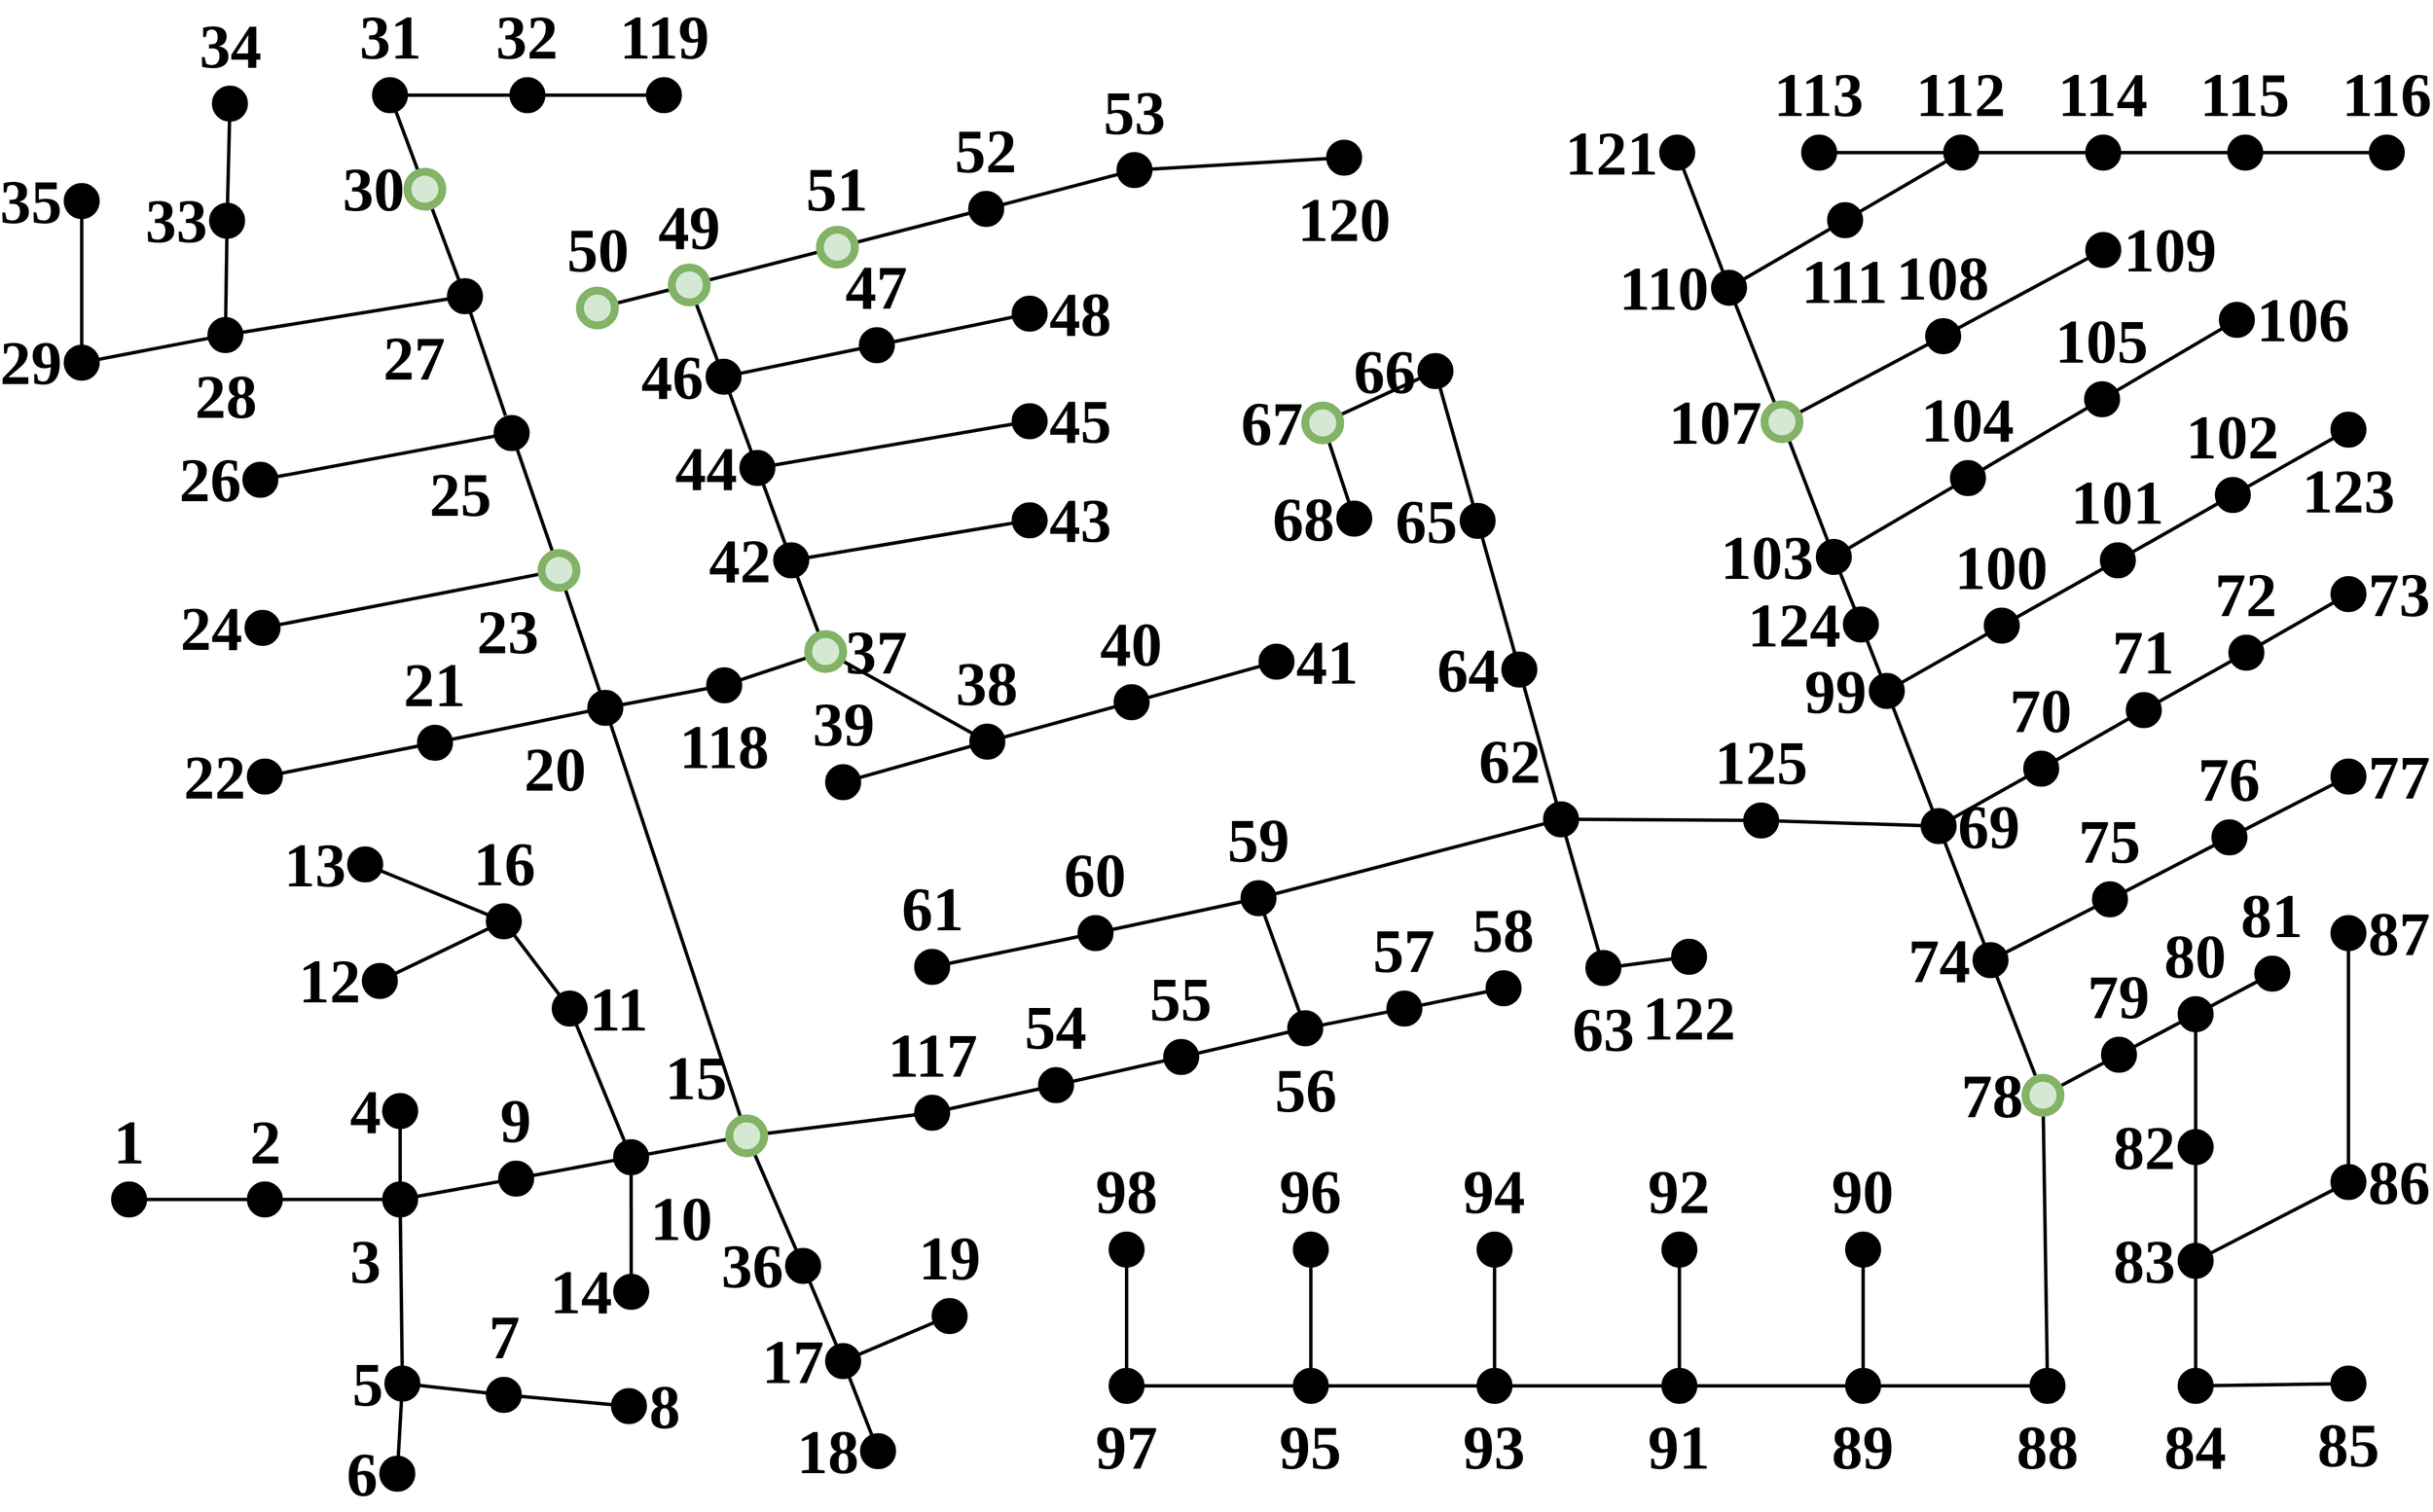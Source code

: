 <mxfile version="14.7.4" type="embed" pages="8"><diagram id="IMKdLe033Ss-uBbvRSFo" name="IEEE123"><mxGraphModel dx="-4311" dy="-854" grid="1" gridSize="10" guides="1" tooltips="1" connect="1" arrows="1" fold="1" page="1" pageScale="1" pageWidth="850" pageHeight="1100" math="0" shadow="0"><root><mxCell id="0"/><mxCell id="1" parent="0"/><mxCell id="OpdNplUtQxuJoesoAGpr-1" style="edgeStyle=none;rounded=0;jumpStyle=none;orthogonalLoop=1;jettySize=auto;html=1;startArrow=none;startFill=0;endArrow=none;endFill=0;strokeColor=#000000;strokeWidth=3;fontSize=55;fontStyle=1;fontFamily=Palatino;" parent="1" source="OpdNplUtQxuJoesoAGpr-13" target="OpdNplUtQxuJoesoAGpr-6" edge="1"><mxGeometry relative="1" as="geometry"/></mxCell><mxCell id="OpdNplUtQxuJoesoAGpr-2" value="34" style="ellipse;whiteSpace=wrap;html=1;aspect=fixed;rounded=1;shadow=0;glass=0;comic=0;strokeColor=#000000;fillColor=#000000;align=center;fontSize=55;labelPosition=center;verticalLabelPosition=top;verticalAlign=bottom;fontStyle=1;fontFamily=Palatino;" parent="1" vertex="1"><mxGeometry x="5359.501" y="1179.5" width="31" height="31" as="geometry"/></mxCell><mxCell id="OpdNplUtQxuJoesoAGpr-3" style="edgeStyle=none;rounded=0;jumpStyle=none;orthogonalLoop=1;jettySize=auto;html=1;startArrow=none;startFill=0;endArrow=none;endFill=0;strokeColor=#000000;strokeWidth=3;fontSize=55;fontStyle=1;fontFamily=Palatino;" parent="1" source="OpdNplUtQxuJoesoAGpr-4" target="OpdNplUtQxuJoesoAGpr-2" edge="1"><mxGeometry relative="1" as="geometry"/></mxCell><mxCell id="OpdNplUtQxuJoesoAGpr-4" value="33" style="ellipse;whiteSpace=wrap;html=1;aspect=fixed;rounded=1;shadow=0;glass=0;comic=0;strokeColor=#000000;fillColor=#000000;align=right;fontSize=55;labelPosition=left;verticalLabelPosition=middle;verticalAlign=middle;fontStyle=1;fontFamily=Palatino;" parent="1" vertex="1"><mxGeometry x="5357.001" y="1283.5" width="31" height="31" as="geometry"/></mxCell><mxCell id="OpdNplUtQxuJoesoAGpr-5" value="" style="edgeStyle=none;rounded=0;jumpStyle=none;orthogonalLoop=1;jettySize=auto;html=1;startArrow=none;startFill=0;endArrow=none;endFill=0;strokeColor=#000000;strokeWidth=3;fontSize=55;fontStyle=1;fontFamily=Palatino;" parent="1" source="OpdNplUtQxuJoesoAGpr-6" target="OpdNplUtQxuJoesoAGpr-8" edge="1"><mxGeometry relative="1" as="geometry"/></mxCell><mxCell id="OpdNplUtQxuJoesoAGpr-6" value="30" style="ellipse;whiteSpace=wrap;html=1;aspect=fixed;rounded=1;shadow=0;glass=0;comic=0;strokeColor=#82b366;fillColor=#d5e8d4;align=right;strokeWidth=7;fontSize=55;labelPosition=left;verticalLabelPosition=middle;verticalAlign=middle;fontStyle=1;fontFamily=Palatino;" parent="1" vertex="1"><mxGeometry x="5532.43" y="1255.5" width="31" height="31" as="geometry"/></mxCell><mxCell id="OpdNplUtQxuJoesoAGpr-7" value="" style="edgeStyle=none;rounded=0;jumpStyle=none;orthogonalLoop=1;jettySize=auto;html=1;startArrow=none;startFill=0;endArrow=none;endFill=0;strokeColor=#000000;strokeWidth=3;fontSize=55;fontStyle=1;fontFamily=Palatino;" parent="1" source="OpdNplUtQxuJoesoAGpr-8" target="OpdNplUtQxuJoesoAGpr-10" edge="1"><mxGeometry relative="1" as="geometry"/></mxCell><mxCell id="OpdNplUtQxuJoesoAGpr-8" value="31" style="ellipse;whiteSpace=wrap;html=1;aspect=fixed;rounded=1;shadow=0;glass=0;comic=0;strokeColor=#000000;fillColor=#000000;align=center;fontSize=55;labelPosition=center;verticalLabelPosition=top;verticalAlign=bottom;fontStyle=1;fontFamily=Palatino;" parent="1" vertex="1"><mxGeometry x="5501.501" y="1172" width="31" height="31" as="geometry"/></mxCell><mxCell id="OpdNplUtQxuJoesoAGpr-9" value="" style="edgeStyle=none;rounded=0;jumpStyle=none;orthogonalLoop=1;jettySize=auto;html=1;startArrow=none;startFill=0;endArrow=none;endFill=0;strokeColor=#000000;strokeWidth=3;fontSize=55;fontStyle=1;fontFamily=Palatino;" parent="1" source="OpdNplUtQxuJoesoAGpr-10" target="OpdNplUtQxuJoesoAGpr-11" edge="1"><mxGeometry relative="1" as="geometry"/></mxCell><mxCell id="OpdNplUtQxuJoesoAGpr-10" value="32" style="ellipse;whiteSpace=wrap;html=1;aspect=fixed;rounded=1;shadow=0;glass=0;comic=0;strokeColor=#000000;fillColor=#000000;align=center;fontSize=55;labelPosition=center;verticalLabelPosition=top;verticalAlign=bottom;fontStyle=1;fontFamily=Palatino;" parent="1" vertex="1"><mxGeometry x="5623.43" y="1172" width="31" height="31" as="geometry"/></mxCell><mxCell id="OpdNplUtQxuJoesoAGpr-11" value="119" style="ellipse;whiteSpace=wrap;html=1;aspect=fixed;rounded=1;shadow=0;glass=0;comic=0;strokeColor=#000000;fillColor=#000000;align=center;fontSize=55;labelPosition=center;verticalLabelPosition=top;verticalAlign=bottom;fontStyle=1;fontFamily=Palatino;" parent="1" vertex="1"><mxGeometry x="5744.501" y="1172" width="31" height="31" as="geometry"/></mxCell><mxCell id="OpdNplUtQxuJoesoAGpr-12" value="" style="edgeStyle=none;rounded=0;jumpStyle=none;orthogonalLoop=1;jettySize=auto;html=1;startArrow=none;startFill=0;endArrow=none;endFill=0;strokeColor=#000000;strokeWidth=3;fontSize=55;fontColor=#BA5551;fontStyle=1;fontFamily=Palatino;" parent="1" source="OpdNplUtQxuJoesoAGpr-13" target="OpdNplUtQxuJoesoAGpr-16" edge="1"><mxGeometry relative="1" as="geometry"><mxPoint x="5492.849" y="1379.328" as="targetPoint"/></mxGeometry></mxCell><mxCell id="OpdNplUtQxuJoesoAGpr-13" value="27" style="ellipse;whiteSpace=wrap;html=1;aspect=fixed;rounded=1;shadow=0;glass=0;comic=0;strokeColor=#000000;fillColor=#000000;align=right;fontSize=55;labelPosition=left;verticalLabelPosition=bottom;verticalAlign=top;fontStyle=1;fontFamily=Palatino;" parent="1" vertex="1"><mxGeometry x="5568.001" y="1350.5" width="31" height="31" as="geometry"/></mxCell><mxCell id="OpdNplUtQxuJoesoAGpr-14" style="edgeStyle=none;rounded=0;jumpStyle=none;orthogonalLoop=1;jettySize=auto;html=1;exitX=0.5;exitY=0.5;exitDx=0;exitDy=0;startArrow=none;startFill=0;endArrow=none;endFill=0;strokeColor=#000000;strokeWidth=3;exitPerimeter=0;fontSize=55;fontStyle=1;fontFamily=Palatino;" parent="1" source="OpdNplUtQxuJoesoAGpr-16" target="OpdNplUtQxuJoesoAGpr-4" edge="1"><mxGeometry relative="1" as="geometry"/></mxCell><mxCell id="OpdNplUtQxuJoesoAGpr-15" value="" style="edgeStyle=none;rounded=0;jumpStyle=none;orthogonalLoop=1;jettySize=auto;html=1;startArrow=none;startFill=0;endArrow=none;endFill=0;strokeColor=#000000;strokeWidth=3;fontSize=55;fontStyle=1;fontFamily=Palatino;" parent="1" source="OpdNplUtQxuJoesoAGpr-16" target="OpdNplUtQxuJoesoAGpr-18" edge="1"><mxGeometry relative="1" as="geometry"/></mxCell><mxCell id="OpdNplUtQxuJoesoAGpr-16" value="28" style="ellipse;whiteSpace=wrap;html=1;aspect=fixed;rounded=1;shadow=0;glass=0;comic=0;strokeColor=#000000;fillColor=#000000;align=center;fontSize=55;labelPosition=center;verticalLabelPosition=bottom;verticalAlign=top;fontStyle=1;fontFamily=Palatino;" parent="1" vertex="1"><mxGeometry x="5355.501" y="1385" width="31" height="31" as="geometry"/></mxCell><mxCell id="OpdNplUtQxuJoesoAGpr-17" value="" style="edgeStyle=none;rounded=0;jumpStyle=none;orthogonalLoop=1;jettySize=auto;html=1;startArrow=none;startFill=0;endArrow=none;endFill=0;strokeColor=#000000;strokeWidth=3;fontSize=55;fontStyle=1;fontFamily=Palatino;" parent="1" source="OpdNplUtQxuJoesoAGpr-18" target="OpdNplUtQxuJoesoAGpr-19" edge="1"><mxGeometry relative="1" as="geometry"/></mxCell><mxCell id="OpdNplUtQxuJoesoAGpr-18" value="29" style="ellipse;whiteSpace=wrap;html=1;aspect=fixed;rounded=1;shadow=0;glass=0;comic=0;strokeColor=#000000;fillColor=#000000;align=right;fontSize=55;labelPosition=left;verticalLabelPosition=middle;verticalAlign=middle;fontStyle=1;fontFamily=Palatino;" parent="1" vertex="1"><mxGeometry x="5228.001" y="1409.5" width="31" height="31" as="geometry"/></mxCell><mxCell id="OpdNplUtQxuJoesoAGpr-19" value="35" style="ellipse;whiteSpace=wrap;html=1;aspect=fixed;rounded=1;shadow=0;glass=0;comic=0;strokeColor=#000000;fillColor=#000000;align=right;fontSize=55;labelPosition=left;verticalLabelPosition=middle;verticalAlign=middle;fontStyle=1;fontFamily=Palatino;" parent="1" vertex="1"><mxGeometry x="5228.001" y="1266" width="31" height="31" as="geometry"/></mxCell><mxCell id="OpdNplUtQxuJoesoAGpr-20" style="edgeStyle=none;rounded=0;jumpStyle=none;orthogonalLoop=1;jettySize=auto;html=1;exitX=0.323;exitY=0;exitDx=0;exitDy=0;startArrow=none;startFill=0;strokeColor=#000000;strokeWidth=3;endArrow=none;endFill=0;fillColor=#d5e8d4;exitPerimeter=0;fontSize=55;fontStyle=1;fontFamily=Palatino;" parent="1" source="OpdNplUtQxuJoesoAGpr-23" target="OpdNplUtQxuJoesoAGpr-13" edge="1"><mxGeometry relative="1" as="geometry"><mxPoint x="5589.43" y="1403" as="targetPoint"/></mxGeometry></mxCell><mxCell id="OpdNplUtQxuJoesoAGpr-21" value="" style="edgeStyle=none;rounded=0;jumpStyle=none;orthogonalLoop=1;jettySize=auto;html=1;startArrow=none;startFill=0;endArrow=none;endFill=0;strokeColor=#000000;strokeWidth=3;fontSize=55;fontStyle=1;fontFamily=Palatino;" parent="1" source="OpdNplUtQxuJoesoAGpr-23" target="OpdNplUtQxuJoesoAGpr-249" edge="1"><mxGeometry relative="1" as="geometry"/></mxCell><mxCell id="OpdNplUtQxuJoesoAGpr-22" value="" style="edgeStyle=none;rounded=0;jumpStyle=none;orthogonalLoop=1;jettySize=auto;html=1;startArrow=none;startFill=0;endArrow=none;endFill=0;strokeColor=#000000;strokeWidth=3;fontSize=55;fontStyle=1;fontFamily=Palatino;" parent="1" source="OpdNplUtQxuJoesoAGpr-23" target="OpdNplUtQxuJoesoAGpr-26" edge="1"><mxGeometry relative="1" as="geometry"/></mxCell><mxCell id="OpdNplUtQxuJoesoAGpr-23" value="25" style="ellipse;whiteSpace=wrap;html=1;aspect=fixed;rounded=1;shadow=0;glass=0;comic=0;strokeColor=#000000;fillColor=#000000;align=right;fontSize=55;labelPosition=left;verticalLabelPosition=bottom;verticalAlign=top;fontStyle=1;fontFamily=Palatino;" parent="1" vertex="1"><mxGeometry x="5609.43" y="1472" width="31" height="31" as="geometry"/></mxCell><mxCell id="OpdNplUtQxuJoesoAGpr-24" value="" style="edgeStyle=none;rounded=0;jumpStyle=none;orthogonalLoop=1;jettySize=auto;html=1;startArrow=none;startFill=0;endArrow=none;endFill=0;strokeColor=#000000;strokeWidth=3;fontSize=55;fontStyle=1;fontFamily=Palatino;" parent="1" source="OpdNplUtQxuJoesoAGpr-26" target="OpdNplUtQxuJoesoAGpr-248" edge="1"><mxGeometry relative="1" as="geometry"/></mxCell><mxCell id="OpdNplUtQxuJoesoAGpr-25" value="" style="edgeStyle=none;rounded=0;jumpStyle=none;orthogonalLoop=1;jettySize=auto;html=1;startArrow=none;startFill=0;endArrow=none;endFill=0;strokeColor=#000000;strokeWidth=3;fontSize=55;fontStyle=1;fontFamily=Palatino;" parent="1" source="OpdNplUtQxuJoesoAGpr-26" target="OpdNplUtQxuJoesoAGpr-30" edge="1"><mxGeometry relative="1" as="geometry"/></mxCell><mxCell id="OpdNplUtQxuJoesoAGpr-26" value="23" style="ellipse;whiteSpace=wrap;html=1;aspect=fixed;rounded=1;shadow=0;glass=0;comic=0;strokeColor=#82b366;fillColor=#d5e8d4;align=right;fontSize=55;labelPosition=left;verticalLabelPosition=bottom;verticalAlign=top;strokeWidth=7;fontStyle=1;fontFamily=Palatino;" parent="1" vertex="1"><mxGeometry x="5651.43" y="1594" width="31" height="31" as="geometry"/></mxCell><mxCell id="OpdNplUtQxuJoesoAGpr-27" value="" style="edgeStyle=none;rounded=0;jumpStyle=none;orthogonalLoop=1;jettySize=auto;html=1;startArrow=none;startFill=0;endArrow=none;endFill=0;strokeColor=#000000;strokeWidth=3;fontSize=55;fontStyle=1;fontFamily=Palatino;" parent="1" source="OpdNplUtQxuJoesoAGpr-30" target="OpdNplUtQxuJoesoAGpr-246" edge="1"><mxGeometry relative="1" as="geometry"/></mxCell><mxCell id="OpdNplUtQxuJoesoAGpr-28" value="" style="edgeStyle=none;rounded=0;jumpStyle=none;orthogonalLoop=1;jettySize=auto;html=1;startArrow=none;startFill=0;endArrow=none;endFill=0;strokeColor=#000000;strokeWidth=3;fontSize=55;fontStyle=1;fontFamily=Palatino;" parent="1" source="OpdNplUtQxuJoesoAGpr-30" target="OpdNplUtQxuJoesoAGpr-209" edge="1"><mxGeometry relative="1" as="geometry"/></mxCell><mxCell id="OpdNplUtQxuJoesoAGpr-29" value="" style="edgeStyle=none;rounded=0;jumpStyle=none;orthogonalLoop=1;jettySize=auto;html=1;startArrow=none;startFill=0;endArrow=none;endFill=0;strokeColor=#000000;strokeWidth=3;fontSize=55;fontStyle=1;fontFamily=Palatino;" parent="1" source="OpdNplUtQxuJoesoAGpr-30" target="OpdNplUtQxuJoesoAGpr-34" edge="1"><mxGeometry relative="1" as="geometry"/></mxCell><mxCell id="OpdNplUtQxuJoesoAGpr-30" value="20" style="ellipse;whiteSpace=wrap;html=1;aspect=fixed;rounded=1;shadow=0;glass=0;comic=0;strokeColor=#000000;fillColor=#000000;align=right;verticalAlign=top;labelPosition=left;verticalLabelPosition=bottom;fontSize=55;fontStyle=1;fontFamily=Palatino;" parent="1" vertex="1"><mxGeometry x="5692.501" y="1716" width="31" height="31" as="geometry"/></mxCell><mxCell id="OpdNplUtQxuJoesoAGpr-31" value="" style="edgeStyle=none;rounded=0;jumpStyle=none;orthogonalLoop=1;jettySize=auto;html=1;startArrow=none;startFill=0;endArrow=none;endFill=0;strokeColor=#000000;strokeWidth=3;fontSize=55;fontStyle=1;fontFamily=Palatino;" parent="1" source="OpdNplUtQxuJoesoAGpr-34" target="OpdNplUtQxuJoesoAGpr-182" edge="1"><mxGeometry relative="1" as="geometry"/></mxCell><mxCell id="OpdNplUtQxuJoesoAGpr-32" value="" style="edgeStyle=none;rounded=0;jumpStyle=none;orthogonalLoop=1;jettySize=auto;html=1;startArrow=none;startFill=0;endArrow=none;endFill=0;strokeColor=#000000;strokeWidth=3;fontSize=55;fontStyle=1;fontFamily=Palatino;" parent="1" source="OpdNplUtQxuJoesoAGpr-34" target="OpdNplUtQxuJoesoAGpr-173" edge="1"><mxGeometry relative="1" as="geometry"/></mxCell><mxCell id="OpdNplUtQxuJoesoAGpr-33" value="" style="edgeStyle=none;rounded=0;jumpStyle=none;orthogonalLoop=1;jettySize=auto;html=1;startArrow=none;startFill=0;endArrow=none;endFill=0;strokeColor=#000000;strokeWidth=3;fontSize=55;fontStyle=1;fontFamily=Palatino;" parent="1" source="OpdNplUtQxuJoesoAGpr-34" target="OpdNplUtQxuJoesoAGpr-36" edge="1"><mxGeometry relative="1" as="geometry"/></mxCell><mxCell id="OpdNplUtQxuJoesoAGpr-34" value="15" style="ellipse;whiteSpace=wrap;html=1;aspect=fixed;rounded=1;shadow=0;glass=0;comic=0;strokeColor=#82b366;fillColor=#d5e8d4;align=right;labelPosition=left;verticalLabelPosition=top;verticalAlign=bottom;strokeWidth=7;fontSize=55;fontStyle=1;fontFamily=Palatino;" parent="1" vertex="1"><mxGeometry x="5818.001" y="2096" width="31" height="31" as="geometry"/></mxCell><mxCell id="OpdNplUtQxuJoesoAGpr-35" value="" style="edgeStyle=none;rounded=0;jumpStyle=none;orthogonalLoop=1;jettySize=auto;html=1;startArrow=none;startFill=0;endArrow=none;endFill=0;strokeColor=#000000;strokeWidth=3;fontSize=55;fontStyle=1;fontFamily=Palatino;" parent="1" source="OpdNplUtQxuJoesoAGpr-36" target="OpdNplUtQxuJoesoAGpr-38" edge="1"><mxGeometry relative="1" as="geometry"/></mxCell><mxCell id="OpdNplUtQxuJoesoAGpr-36" value="117" style="ellipse;whiteSpace=wrap;html=1;aspect=fixed;rounded=1;shadow=0;glass=0;comic=0;strokeColor=#000000;fillColor=#000000;align=center;labelPosition=center;verticalLabelPosition=top;verticalAlign=bottom;fontSize=55;fontStyle=1;fontFamily=Palatino;" parent="1" vertex="1"><mxGeometry x="5982.501" y="2075.5" width="31" height="31" as="geometry"/></mxCell><mxCell id="OpdNplUtQxuJoesoAGpr-37" value="" style="edgeStyle=none;rounded=0;jumpStyle=none;orthogonalLoop=1;jettySize=auto;html=1;startArrow=none;startFill=0;endArrow=none;endFill=0;strokeColor=#000000;strokeWidth=3;fontSize=55;fontStyle=1;fontFamily=Palatino;" parent="1" source="OpdNplUtQxuJoesoAGpr-38" target="OpdNplUtQxuJoesoAGpr-40" edge="1"><mxGeometry relative="1" as="geometry"/></mxCell><mxCell id="OpdNplUtQxuJoesoAGpr-38" value="54" style="ellipse;whiteSpace=wrap;html=1;aspect=fixed;rounded=1;shadow=0;glass=0;comic=0;align=center;fontSize=55;labelPosition=center;verticalLabelPosition=top;verticalAlign=bottom;strokeWidth=1;fillColor=#000000;fontStyle=1;fontFamily=Palatino;" parent="1" vertex="1"><mxGeometry x="6092.43" y="2051" width="31" height="31" as="geometry"/></mxCell><mxCell id="OpdNplUtQxuJoesoAGpr-39" value="" style="edgeStyle=none;rounded=0;jumpStyle=none;orthogonalLoop=1;jettySize=auto;html=1;startArrow=none;startFill=0;endArrow=none;endFill=0;strokeColor=#000000;strokeWidth=3;fontSize=55;fontStyle=1;fontFamily=Palatino;" parent="1" source="OpdNplUtQxuJoesoAGpr-40" target="OpdNplUtQxuJoesoAGpr-43" edge="1"><mxGeometry relative="1" as="geometry"/></mxCell><mxCell id="OpdNplUtQxuJoesoAGpr-40" value="55" style="ellipse;whiteSpace=wrap;html=1;aspect=fixed;rounded=1;shadow=0;glass=0;comic=0;strokeColor=#000000;fillColor=#000000;align=center;fontSize=55;labelPosition=center;verticalLabelPosition=top;verticalAlign=bottom;fontStyle=1;fontFamily=Palatino;" parent="1" vertex="1"><mxGeometry x="6203.43" y="2026" width="31" height="31" as="geometry"/></mxCell><mxCell id="OpdNplUtQxuJoesoAGpr-41" value="" style="edgeStyle=none;rounded=0;jumpStyle=none;orthogonalLoop=1;jettySize=auto;html=1;startArrow=none;startFill=0;endArrow=none;endFill=0;strokeColor=#000000;strokeWidth=3;fontSize=55;fontStyle=1;fontFamily=Palatino;" parent="1" source="OpdNplUtQxuJoesoAGpr-43" target="OpdNplUtQxuJoesoAGpr-170" edge="1"><mxGeometry relative="1" as="geometry"/></mxCell><mxCell id="OpdNplUtQxuJoesoAGpr-42" value="" style="edgeStyle=none;rounded=0;jumpStyle=none;orthogonalLoop=1;jettySize=auto;html=1;startArrow=none;startFill=0;endArrow=none;endFill=0;strokeColor=#000000;strokeWidth=3;fontSize=55;fontStyle=1;fontFamily=Palatino;" parent="1" source="OpdNplUtQxuJoesoAGpr-43" target="OpdNplUtQxuJoesoAGpr-46" edge="1"><mxGeometry relative="1" as="geometry"/></mxCell><mxCell id="OpdNplUtQxuJoesoAGpr-43" value="56" style="ellipse;whiteSpace=wrap;html=1;aspect=fixed;rounded=1;shadow=0;glass=0;comic=0;strokeColor=#000000;fillColor=#000000;align=center;fontSize=55;labelPosition=center;verticalLabelPosition=bottom;verticalAlign=top;fontStyle=1;fontFamily=Palatino;" parent="1" vertex="1"><mxGeometry x="6313.501" y="2000.5" width="31" height="31" as="geometry"/></mxCell><mxCell id="OpdNplUtQxuJoesoAGpr-44" value="" style="edgeStyle=none;rounded=0;jumpStyle=none;orthogonalLoop=1;jettySize=auto;html=1;startArrow=none;startFill=0;endArrow=none;endFill=0;strokeColor=#000000;strokeWidth=3;fontSize=55;fontStyle=1;fontFamily=Palatino;" parent="1" source="OpdNplUtQxuJoesoAGpr-46" target="OpdNplUtQxuJoesoAGpr-167" edge="1"><mxGeometry relative="1" as="geometry"/></mxCell><mxCell id="OpdNplUtQxuJoesoAGpr-45" value="" style="edgeStyle=none;rounded=0;jumpStyle=none;orthogonalLoop=1;jettySize=auto;html=1;startArrow=none;startFill=0;endArrow=none;endFill=0;strokeColor=#000000;strokeWidth=3;fontSize=55;fontStyle=1;fontFamily=Palatino;" parent="1" source="OpdNplUtQxuJoesoAGpr-46" target="OpdNplUtQxuJoesoAGpr-50" edge="1"><mxGeometry relative="1" as="geometry"/></mxCell><mxCell id="OpdNplUtQxuJoesoAGpr-46" value="59" style="ellipse;whiteSpace=wrap;html=1;aspect=fixed;rounded=1;shadow=0;glass=0;comic=0;strokeColor=#000000;fillColor=#000000;align=center;fontSize=55;labelPosition=center;verticalLabelPosition=top;verticalAlign=bottom;fontStyle=1;fontFamily=Palatino;" parent="1" vertex="1"><mxGeometry x="6272.001" y="1885" width="31" height="31" as="geometry"/></mxCell><mxCell id="OpdNplUtQxuJoesoAGpr-47" value="" style="edgeStyle=none;rounded=0;jumpStyle=none;orthogonalLoop=1;jettySize=auto;html=1;startArrow=none;startFill=0;endArrow=none;endFill=0;strokeColor=#000000;strokeWidth=3;fontSize=55;fontStyle=1;fontFamily=Palatino;" parent="1" source="OpdNplUtQxuJoesoAGpr-50" target="OpdNplUtQxuJoesoAGpr-164" edge="1"><mxGeometry relative="1" as="geometry"/></mxCell><mxCell id="OpdNplUtQxuJoesoAGpr-48" value="" style="edgeStyle=none;rounded=0;jumpStyle=none;orthogonalLoop=1;jettySize=auto;html=1;startArrow=none;startFill=0;endArrow=none;endFill=0;strokeColor=#000000;strokeWidth=3;fontSize=55;fontStyle=1;fontFamily=Palatino;" parent="1" source="OpdNplUtQxuJoesoAGpr-50" target="OpdNplUtQxuJoesoAGpr-155" edge="1"><mxGeometry relative="1" as="geometry"/></mxCell><mxCell id="OpdNplUtQxuJoesoAGpr-49" value="" style="edgeStyle=none;rounded=0;jumpStyle=none;orthogonalLoop=1;jettySize=auto;html=1;startArrow=none;startFill=0;endArrow=none;endFill=0;strokeColor=#000000;strokeWidth=3;fontSize=55;fontStyle=1;fontFamily=Palatino;" parent="1" source="OpdNplUtQxuJoesoAGpr-50" target="OpdNplUtQxuJoesoAGpr-52" edge="1"><mxGeometry relative="1" as="geometry"/></mxCell><mxCell id="OpdNplUtQxuJoesoAGpr-50" value="62" style="ellipse;whiteSpace=wrap;html=1;aspect=fixed;rounded=1;shadow=0;glass=0;comic=0;strokeColor=#000000;fillColor=#000000;align=right;labelPosition=left;verticalLabelPosition=top;verticalAlign=bottom;fontSize=55;fontStyle=1;fontFamily=Palatino;" parent="1" vertex="1"><mxGeometry x="6540.43" y="1815" width="31" height="31" as="geometry"/></mxCell><mxCell id="OpdNplUtQxuJoesoAGpr-51" value="" style="edgeStyle=none;rounded=0;jumpStyle=none;orthogonalLoop=1;jettySize=auto;html=1;startArrow=none;startFill=0;endArrow=none;endFill=0;strokeColor=#000000;strokeWidth=3;fontSize=55;fontStyle=1;fontFamily=Palatino;" parent="1" source="OpdNplUtQxuJoesoAGpr-52" target="OpdNplUtQxuJoesoAGpr-56" edge="1"><mxGeometry relative="1" as="geometry"><mxPoint x="6796.501" y="1831.5" as="targetPoint"/></mxGeometry></mxCell><mxCell id="OpdNplUtQxuJoesoAGpr-52" value="125" style="ellipse;whiteSpace=wrap;html=1;aspect=fixed;rounded=1;shadow=0;glass=0;comic=0;strokeColor=#000000;fillColor=#000000;align=center;fontSize=55;labelPosition=center;verticalLabelPosition=top;verticalAlign=bottom;fontStyle=1;fontFamily=Palatino;" parent="1" vertex="1"><mxGeometry x="6718.001" y="1816" width="31" height="31" as="geometry"/></mxCell><mxCell id="OpdNplUtQxuJoesoAGpr-53" value="" style="edgeStyle=none;rounded=0;jumpStyle=none;orthogonalLoop=1;jettySize=auto;html=1;startArrow=none;startFill=0;endArrow=none;endFill=0;strokeColor=#000000;strokeWidth=3;fontSize=55;fontStyle=1;fontFamily=Palatino;" parent="1" source="OpdNplUtQxuJoesoAGpr-56" target="OpdNplUtQxuJoesoAGpr-148" edge="1"><mxGeometry relative="1" as="geometry"/></mxCell><mxCell id="OpdNplUtQxuJoesoAGpr-54" value="" style="edgeStyle=none;rounded=0;jumpStyle=none;orthogonalLoop=1;jettySize=auto;html=1;startArrow=none;startFill=0;endArrow=none;endFill=0;strokeColor=#000000;strokeWidth=3;fontSize=55;fontStyle=1;fontFamily=Palatino;" parent="1" source="OpdNplUtQxuJoesoAGpr-56" target="OpdNplUtQxuJoesoAGpr-108" edge="1"><mxGeometry relative="1" as="geometry"/></mxCell><mxCell id="OpdNplUtQxuJoesoAGpr-55" value="" style="edgeStyle=none;rounded=0;jumpStyle=none;orthogonalLoop=1;jettySize=auto;html=1;startArrow=none;startFill=0;endArrow=none;endFill=0;strokeColor=#000000;strokeWidth=3;fontSize=55;fontStyle=1;fontFamily=Palatino;" parent="1" source="OpdNplUtQxuJoesoAGpr-56" target="OpdNplUtQxuJoesoAGpr-59" edge="1"><mxGeometry relative="1" as="geometry"/></mxCell><mxCell id="OpdNplUtQxuJoesoAGpr-56" value="69" style="ellipse;whiteSpace=wrap;html=1;aspect=fixed;rounded=1;shadow=0;glass=0;comic=0;strokeColor=#000000;fillColor=#000000;align=left;fontSize=55;labelPosition=right;verticalLabelPosition=middle;verticalAlign=middle;fontStyle=1;fontFamily=Palatino;" parent="1" vertex="1"><mxGeometry x="6875.43" y="1821" width="31" height="31" as="geometry"/></mxCell><mxCell id="OpdNplUtQxuJoesoAGpr-57" value="" style="edgeStyle=none;rounded=0;jumpStyle=none;orthogonalLoop=1;jettySize=auto;html=1;startArrow=none;startFill=0;endArrow=none;endFill=0;strokeColor=#000000;strokeWidth=3;fontSize=55;fontStyle=1;fontFamily=Palatino;" parent="1" source="OpdNplUtQxuJoesoAGpr-59" target="OpdNplUtQxuJoesoAGpr-102" edge="1"><mxGeometry relative="1" as="geometry"/></mxCell><mxCell id="OpdNplUtQxuJoesoAGpr-58" value="" style="edgeStyle=none;rounded=0;jumpStyle=none;orthogonalLoop=1;jettySize=auto;html=1;startArrow=none;startFill=0;endArrow=none;endFill=0;strokeColor=#000000;strokeWidth=3;fontSize=55;fontStyle=1;fontFamily=Palatino;" parent="1" source="OpdNplUtQxuJoesoAGpr-59" target="OpdNplUtQxuJoesoAGpr-62" edge="1"><mxGeometry relative="1" as="geometry"/></mxCell><mxCell id="OpdNplUtQxuJoesoAGpr-59" value="74" style="ellipse;whiteSpace=wrap;html=1;aspect=fixed;rounded=1;shadow=0;glass=0;comic=0;strokeColor=#000000;fillColor=#000000;align=right;fontSize=55;labelPosition=left;verticalLabelPosition=middle;verticalAlign=middle;fontStyle=1;fontFamily=Palatino;" parent="1" vertex="1"><mxGeometry x="6921.43" y="1940" width="31" height="31" as="geometry"/></mxCell><mxCell id="OpdNplUtQxuJoesoAGpr-60" value="" style="edgeStyle=none;rounded=0;jumpStyle=none;orthogonalLoop=1;jettySize=auto;html=1;startArrow=none;startFill=0;endArrow=none;endFill=0;strokeColor=#000000;strokeWidth=3;fontSize=55;fontStyle=1;fontFamily=Palatino;" parent="1" source="OpdNplUtQxuJoesoAGpr-62" target="OpdNplUtQxuJoesoAGpr-85" edge="1"><mxGeometry relative="1" as="geometry"/></mxCell><mxCell id="OpdNplUtQxuJoesoAGpr-61" value="" style="edgeStyle=none;rounded=0;jumpStyle=none;orthogonalLoop=1;jettySize=auto;html=1;startArrow=none;startFill=0;endArrow=none;endFill=0;strokeColor=#000000;strokeWidth=3;fontSize=55;fontStyle=1;fontFamily=Palatino;" parent="1" source="OpdNplUtQxuJoesoAGpr-62" target="OpdNplUtQxuJoesoAGpr-64" edge="1"><mxGeometry relative="1" as="geometry"/></mxCell><mxCell id="OpdNplUtQxuJoesoAGpr-62" value="78" style="ellipse;whiteSpace=wrap;html=1;aspect=fixed;rounded=1;shadow=0;glass=0;comic=0;strokeColor=#82b366;fillColor=#d5e8d4;align=right;strokeWidth=7;fontSize=55;labelPosition=left;verticalLabelPosition=middle;verticalAlign=middle;fontStyle=1;fontFamily=Palatino;" parent="1" vertex="1"><mxGeometry x="6968.001" y="2060" width="31" height="31" as="geometry"/></mxCell><mxCell id="OpdNplUtQxuJoesoAGpr-63" value="" style="edgeStyle=none;rounded=0;jumpStyle=none;orthogonalLoop=1;jettySize=auto;html=1;startArrow=none;startFill=0;endArrow=none;endFill=0;strokeColor=#000000;strokeWidth=3;fontSize=55;fontStyle=1;fontFamily=Palatino;" parent="1" source="OpdNplUtQxuJoesoAGpr-64" target="OpdNplUtQxuJoesoAGpr-67" edge="1"><mxGeometry relative="1" as="geometry"/></mxCell><mxCell id="OpdNplUtQxuJoesoAGpr-64" value="88" style="ellipse;whiteSpace=wrap;html=1;aspect=fixed;rounded=1;shadow=0;glass=0;comic=0;strokeColor=#000000;fillColor=#000000;align=center;fontSize=55;labelPosition=center;verticalLabelPosition=bottom;verticalAlign=top;fontStyle=1;fontFamily=Palatino;" parent="1" vertex="1"><mxGeometry x="6972.001" y="2318" width="31" height="31" as="geometry"/></mxCell><mxCell id="OpdNplUtQxuJoesoAGpr-65" value="" style="edgeStyle=none;rounded=0;jumpStyle=none;orthogonalLoop=1;jettySize=auto;html=1;startArrow=none;startFill=0;endArrow=none;endFill=0;strokeColor=#000000;strokeWidth=3;fontSize=55;fontStyle=1;fontFamily=Palatino;" parent="1" source="OpdNplUtQxuJoesoAGpr-67" target="OpdNplUtQxuJoesoAGpr-83" edge="1"><mxGeometry relative="1" as="geometry"/></mxCell><mxCell id="OpdNplUtQxuJoesoAGpr-66" value="" style="edgeStyle=none;rounded=0;jumpStyle=none;orthogonalLoop=1;jettySize=auto;html=1;startArrow=none;startFill=0;endArrow=none;endFill=0;strokeColor=#000000;strokeWidth=3;fontSize=55;fontStyle=1;fontFamily=Palatino;" parent="1" source="OpdNplUtQxuJoesoAGpr-67" target="OpdNplUtQxuJoesoAGpr-70" edge="1"><mxGeometry relative="1" as="geometry"/></mxCell><mxCell id="OpdNplUtQxuJoesoAGpr-67" value="89" style="ellipse;whiteSpace=wrap;html=1;aspect=fixed;rounded=1;shadow=0;glass=0;comic=0;strokeColor=#000000;fillColor=#000000;align=center;fontSize=55;labelPosition=center;verticalLabelPosition=bottom;verticalAlign=top;fontStyle=1;fontFamily=Palatino;" parent="1" vertex="1"><mxGeometry x="6808.43" y="2318" width="31" height="31" as="geometry"/></mxCell><mxCell id="OpdNplUtQxuJoesoAGpr-68" value="" style="edgeStyle=none;rounded=0;jumpStyle=none;orthogonalLoop=1;jettySize=auto;html=1;startArrow=none;startFill=0;endArrow=none;endFill=0;strokeColor=#000000;strokeWidth=3;fontSize=55;fontStyle=1;fontFamily=Palatino;" parent="1" source="OpdNplUtQxuJoesoAGpr-70" target="OpdNplUtQxuJoesoAGpr-82" edge="1"><mxGeometry relative="1" as="geometry"/></mxCell><mxCell id="OpdNplUtQxuJoesoAGpr-69" value="" style="edgeStyle=none;rounded=0;jumpStyle=none;orthogonalLoop=1;jettySize=auto;html=1;startArrow=none;startFill=0;endArrow=none;endFill=0;strokeColor=#000000;strokeWidth=3;fontSize=55;fontStyle=1;fontFamily=Palatino;" parent="1" source="OpdNplUtQxuJoesoAGpr-70" target="OpdNplUtQxuJoesoAGpr-73" edge="1"><mxGeometry relative="1" as="geometry"/></mxCell><mxCell id="OpdNplUtQxuJoesoAGpr-70" value="91" style="ellipse;whiteSpace=wrap;html=1;aspect=fixed;rounded=1;shadow=0;glass=0;comic=0;strokeColor=#000000;fillColor=#000000;align=center;fontSize=55;labelPosition=center;verticalLabelPosition=bottom;verticalAlign=top;fontStyle=1;fontFamily=Palatino;" parent="1" vertex="1"><mxGeometry x="6645.43" y="2318" width="31" height="31" as="geometry"/></mxCell><mxCell id="OpdNplUtQxuJoesoAGpr-71" value="" style="edgeStyle=none;rounded=0;jumpStyle=none;orthogonalLoop=1;jettySize=auto;html=1;startArrow=none;startFill=0;endArrow=none;endFill=0;strokeColor=#000000;strokeWidth=3;fontSize=55;fontStyle=1;fontFamily=Palatino;" parent="1" source="OpdNplUtQxuJoesoAGpr-73" target="OpdNplUtQxuJoesoAGpr-81" edge="1"><mxGeometry relative="1" as="geometry"/></mxCell><mxCell id="OpdNplUtQxuJoesoAGpr-72" value="" style="edgeStyle=none;rounded=0;jumpStyle=none;orthogonalLoop=1;jettySize=auto;html=1;startArrow=none;startFill=0;endArrow=none;endFill=0;strokeColor=#000000;strokeWidth=3;fontSize=55;fontStyle=1;fontFamily=Palatino;" parent="1" source="OpdNplUtQxuJoesoAGpr-73" target="OpdNplUtQxuJoesoAGpr-76" edge="1"><mxGeometry relative="1" as="geometry"/></mxCell><mxCell id="OpdNplUtQxuJoesoAGpr-73" value="93" style="ellipse;whiteSpace=wrap;html=1;aspect=fixed;rounded=1;shadow=0;glass=0;comic=0;align=center;fontSize=55;labelPosition=center;verticalLabelPosition=bottom;verticalAlign=top;strokeWidth=1;fillColor=#000000;fontStyle=1;fontFamily=Palatino;" parent="1" vertex="1"><mxGeometry x="6481.43" y="2318" width="31" height="31" as="geometry"/></mxCell><mxCell id="OpdNplUtQxuJoesoAGpr-74" value="" style="edgeStyle=none;rounded=0;jumpStyle=none;orthogonalLoop=1;jettySize=auto;html=1;startArrow=none;startFill=0;endArrow=none;endFill=0;strokeColor=#000000;strokeWidth=3;fontSize=55;fontStyle=1;fontFamily=Palatino;" parent="1" source="OpdNplUtQxuJoesoAGpr-76" target="OpdNplUtQxuJoesoAGpr-80" edge="1"><mxGeometry relative="1" as="geometry"/></mxCell><mxCell id="OpdNplUtQxuJoesoAGpr-75" value="" style="edgeStyle=none;rounded=0;jumpStyle=none;orthogonalLoop=1;jettySize=auto;html=1;startArrow=none;startFill=0;endArrow=none;endFill=0;strokeColor=#000000;strokeWidth=3;fontSize=55;fontStyle=1;fontFamily=Palatino;" parent="1" source="OpdNplUtQxuJoesoAGpr-76" target="OpdNplUtQxuJoesoAGpr-78" edge="1"><mxGeometry relative="1" as="geometry"/></mxCell><mxCell id="OpdNplUtQxuJoesoAGpr-76" value="95" style="ellipse;whiteSpace=wrap;html=1;aspect=fixed;rounded=1;shadow=0;glass=0;comic=0;strokeColor=#000000;fillColor=#000000;align=center;fontSize=55;labelPosition=center;verticalLabelPosition=bottom;verticalAlign=top;fontStyle=1;fontFamily=Palatino;" parent="1" vertex="1"><mxGeometry x="6318.43" y="2318" width="31" height="31" as="geometry"/></mxCell><mxCell id="OpdNplUtQxuJoesoAGpr-77" value="" style="edgeStyle=none;rounded=0;jumpStyle=none;orthogonalLoop=1;jettySize=auto;html=1;startArrow=none;startFill=0;endArrow=none;endFill=0;strokeColor=#000000;strokeWidth=3;fontSize=55;fontStyle=1;fontFamily=Palatino;" parent="1" source="OpdNplUtQxuJoesoAGpr-78" target="OpdNplUtQxuJoesoAGpr-79" edge="1"><mxGeometry relative="1" as="geometry"/></mxCell><mxCell id="OpdNplUtQxuJoesoAGpr-78" value="97" style="ellipse;whiteSpace=wrap;html=1;aspect=fixed;rounded=1;shadow=0;glass=0;comic=0;strokeColor=#000000;fillColor=#000000;align=center;fontSize=55;labelPosition=center;verticalLabelPosition=bottom;verticalAlign=top;fontStyle=1;fontFamily=Palatino;" parent="1" vertex="1"><mxGeometry x="6155.001" y="2318" width="31" height="31" as="geometry"/></mxCell><mxCell id="OpdNplUtQxuJoesoAGpr-79" value="98" style="ellipse;whiteSpace=wrap;html=1;aspect=fixed;rounded=1;shadow=0;glass=0;comic=0;strokeColor=#000000;fillColor=#000000;align=center;fontSize=55;labelPosition=center;verticalLabelPosition=top;verticalAlign=bottom;fontStyle=1;fontFamily=Palatino;" parent="1" vertex="1"><mxGeometry x="6155.001" y="2197" width="31" height="31" as="geometry"/></mxCell><mxCell id="OpdNplUtQxuJoesoAGpr-80" value="96" style="ellipse;whiteSpace=wrap;html=1;aspect=fixed;rounded=1;shadow=0;glass=0;comic=0;strokeColor=#000000;fillColor=#000000;align=center;fontSize=55;labelPosition=center;verticalLabelPosition=top;verticalAlign=bottom;fontStyle=1;fontFamily=Palatino;" parent="1" vertex="1"><mxGeometry x="6318.43" y="2197" width="31" height="31" as="geometry"/></mxCell><mxCell id="OpdNplUtQxuJoesoAGpr-81" value="94" style="ellipse;whiteSpace=wrap;html=1;aspect=fixed;rounded=1;shadow=0;glass=0;comic=0;strokeColor=#000000;fillColor=#000000;align=center;fontSize=55;labelPosition=center;verticalLabelPosition=top;verticalAlign=bottom;fontStyle=1;fontFamily=Palatino;" parent="1" vertex="1"><mxGeometry x="6481.43" y="2197" width="31" height="31" as="geometry"/></mxCell><mxCell id="OpdNplUtQxuJoesoAGpr-82" value="92" style="ellipse;whiteSpace=wrap;html=1;aspect=fixed;rounded=1;shadow=0;glass=0;comic=0;strokeColor=#000000;fillColor=#000000;align=center;fontSize=55;labelPosition=center;verticalLabelPosition=top;verticalAlign=bottom;fontStyle=1;fontFamily=Palatino;" parent="1" vertex="1"><mxGeometry x="6645.43" y="2197" width="31" height="31" as="geometry"/></mxCell><mxCell id="OpdNplUtQxuJoesoAGpr-83" value="90" style="ellipse;whiteSpace=wrap;html=1;aspect=fixed;rounded=1;shadow=0;glass=0;comic=0;strokeColor=#000000;fillColor=#000000;align=center;fontSize=55;labelPosition=center;verticalLabelPosition=top;verticalAlign=bottom;fontStyle=1;fontFamily=Palatino;" parent="1" vertex="1"><mxGeometry x="6808.43" y="2197" width="31" height="31" as="geometry"/></mxCell><mxCell id="OpdNplUtQxuJoesoAGpr-84" value="" style="edgeStyle=none;rounded=0;jumpStyle=none;orthogonalLoop=1;jettySize=auto;html=1;startArrow=none;startFill=0;endArrow=none;endFill=0;strokeColor=#000000;strokeWidth=3;fontSize=55;fontStyle=1;fontFamily=Palatino;" parent="1" source="OpdNplUtQxuJoesoAGpr-85" target="OpdNplUtQxuJoesoAGpr-88" edge="1"><mxGeometry relative="1" as="geometry"/></mxCell><mxCell id="OpdNplUtQxuJoesoAGpr-85" value="79" style="ellipse;whiteSpace=wrap;html=1;aspect=fixed;rounded=1;shadow=0;glass=0;comic=0;strokeColor=#000000;fillColor=#000000;align=center;fontSize=55;labelPosition=center;verticalLabelPosition=top;verticalAlign=bottom;fontStyle=1;fontFamily=Palatino;" parent="1" vertex="1"><mxGeometry x="7035.43" y="2024" width="31" height="31" as="geometry"/></mxCell><mxCell id="OpdNplUtQxuJoesoAGpr-86" value="" style="edgeStyle=none;rounded=0;jumpStyle=none;orthogonalLoop=1;jettySize=auto;html=1;startArrow=none;startFill=0;endArrow=none;endFill=0;strokeColor=#000000;strokeWidth=3;fontSize=55;fontStyle=1;fontFamily=Palatino;" parent="1" source="OpdNplUtQxuJoesoAGpr-88" target="OpdNplUtQxuJoesoAGpr-100" edge="1"><mxGeometry relative="1" as="geometry"/></mxCell><mxCell id="OpdNplUtQxuJoesoAGpr-87" value="" style="edgeStyle=none;rounded=0;jumpStyle=none;orthogonalLoop=1;jettySize=auto;html=1;startArrow=none;startFill=0;endArrow=none;endFill=0;strokeColor=#000000;strokeWidth=3;fontSize=55;fontStyle=1;fontFamily=Palatino;" parent="1" source="OpdNplUtQxuJoesoAGpr-88" target="OpdNplUtQxuJoesoAGpr-90" edge="1"><mxGeometry relative="1" as="geometry"/></mxCell><mxCell id="OpdNplUtQxuJoesoAGpr-88" value="80" style="ellipse;whiteSpace=wrap;html=1;aspect=fixed;rounded=1;shadow=0;glass=0;comic=0;strokeColor=#000000;fillColor=#000000;align=center;fontSize=55;labelPosition=center;verticalLabelPosition=top;verticalAlign=bottom;fontStyle=1;fontFamily=Palatino;" parent="1" vertex="1"><mxGeometry x="7103.43" y="1988" width="31" height="31" as="geometry"/></mxCell><mxCell id="OpdNplUtQxuJoesoAGpr-89" value="" style="edgeStyle=none;rounded=0;jumpStyle=none;orthogonalLoop=1;jettySize=auto;html=1;startArrow=none;startFill=0;endArrow=none;endFill=0;strokeColor=#000000;strokeWidth=3;fontSize=55;fontStyle=1;fontFamily=Palatino;" parent="1" source="OpdNplUtQxuJoesoAGpr-90" target="OpdNplUtQxuJoesoAGpr-93" edge="1"><mxGeometry relative="1" as="geometry"/></mxCell><mxCell id="OpdNplUtQxuJoesoAGpr-90" value="82" style="ellipse;whiteSpace=wrap;html=1;aspect=fixed;rounded=1;shadow=0;glass=0;comic=0;strokeColor=#000000;fillColor=#000000;align=right;fontSize=55;labelPosition=left;verticalLabelPosition=middle;verticalAlign=middle;fontStyle=1;fontFamily=Palatino;" parent="1" vertex="1"><mxGeometry x="7103.43" y="2106" width="31" height="31" as="geometry"/></mxCell><mxCell id="OpdNplUtQxuJoesoAGpr-91" value="" style="edgeStyle=none;rounded=0;jumpStyle=none;orthogonalLoop=1;jettySize=auto;html=1;startArrow=none;startFill=0;endArrow=none;endFill=0;strokeColor=#000000;strokeWidth=3;fontSize=55;fontStyle=1;fontFamily=Palatino;" parent="1" source="OpdNplUtQxuJoesoAGpr-93" target="OpdNplUtQxuJoesoAGpr-98" edge="1"><mxGeometry relative="1" as="geometry"/></mxCell><mxCell id="OpdNplUtQxuJoesoAGpr-92" value="" style="edgeStyle=none;rounded=0;jumpStyle=none;orthogonalLoop=1;jettySize=auto;html=1;startArrow=none;startFill=0;endArrow=none;endFill=0;strokeColor=#000000;strokeWidth=3;fontSize=55;fontStyle=1;fontFamily=Palatino;" parent="1" source="OpdNplUtQxuJoesoAGpr-93" target="OpdNplUtQxuJoesoAGpr-95" edge="1"><mxGeometry relative="1" as="geometry"/></mxCell><mxCell id="OpdNplUtQxuJoesoAGpr-93" value="83" style="ellipse;whiteSpace=wrap;html=1;aspect=fixed;rounded=1;shadow=0;glass=0;comic=0;align=right;fontSize=55;labelPosition=left;verticalLabelPosition=middle;verticalAlign=middle;strokeWidth=1;fillColor=#000000;fontStyle=1;fontFamily=Palatino;" parent="1" vertex="1"><mxGeometry x="7103.43" y="2207" width="31" height="31" as="geometry"/></mxCell><mxCell id="OpdNplUtQxuJoesoAGpr-94" value="" style="edgeStyle=none;rounded=0;jumpStyle=none;orthogonalLoop=1;jettySize=auto;html=1;startArrow=none;startFill=0;endArrow=none;endFill=0;strokeColor=#000000;strokeWidth=3;fontSize=55;fontStyle=1;fontFamily=Palatino;" parent="1" source="OpdNplUtQxuJoesoAGpr-95" target="OpdNplUtQxuJoesoAGpr-96" edge="1"><mxGeometry relative="1" as="geometry"/></mxCell><mxCell id="OpdNplUtQxuJoesoAGpr-95" value="86" style="ellipse;whiteSpace=wrap;html=1;aspect=fixed;rounded=1;shadow=0;glass=0;comic=0;strokeColor=#000000;fillColor=#000000;align=left;fontSize=55;labelPosition=right;verticalLabelPosition=middle;verticalAlign=middle;fontStyle=1;fontFamily=Palatino;" parent="1" vertex="1"><mxGeometry x="7239.001" y="2137" width="31" height="31" as="geometry"/></mxCell><mxCell id="OpdNplUtQxuJoesoAGpr-96" value="87" style="ellipse;whiteSpace=wrap;html=1;aspect=fixed;rounded=1;shadow=0;glass=0;comic=0;strokeColor=#000000;fillColor=#000000;align=left;fontSize=55;labelPosition=right;verticalLabelPosition=middle;verticalAlign=middle;fontStyle=1;fontFamily=Palatino;" parent="1" vertex="1"><mxGeometry x="7239.001" y="1916" width="31" height="31" as="geometry"/></mxCell><mxCell id="OpdNplUtQxuJoesoAGpr-97" value="" style="edgeStyle=none;rounded=0;jumpStyle=none;orthogonalLoop=1;jettySize=auto;html=1;startArrow=none;startFill=0;endArrow=none;endFill=0;strokeColor=#000000;strokeWidth=3;fontSize=55;fontStyle=1;fontFamily=Palatino;" parent="1" source="OpdNplUtQxuJoesoAGpr-98" target="OpdNplUtQxuJoesoAGpr-99" edge="1"><mxGeometry relative="1" as="geometry"/></mxCell><mxCell id="OpdNplUtQxuJoesoAGpr-98" value="84" style="ellipse;whiteSpace=wrap;html=1;aspect=fixed;rounded=1;shadow=0;glass=0;comic=0;strokeColor=#000000;fillColor=#000000;align=center;fontSize=55;labelPosition=center;verticalLabelPosition=bottom;verticalAlign=top;fontStyle=1;fontFamily=Palatino;" parent="1" vertex="1"><mxGeometry x="7103.43" y="2318" width="31" height="31" as="geometry"/></mxCell><mxCell id="OpdNplUtQxuJoesoAGpr-99" value="85" style="ellipse;whiteSpace=wrap;html=1;aspect=fixed;rounded=1;shadow=0;glass=0;comic=0;strokeColor=#000000;fillColor=#000000;align=center;fontSize=55;labelPosition=center;verticalLabelPosition=bottom;verticalAlign=top;fontStyle=1;fontFamily=Palatino;" parent="1" vertex="1"><mxGeometry x="7239.001" y="2316" width="31" height="31" as="geometry"/></mxCell><mxCell id="OpdNplUtQxuJoesoAGpr-100" value="81" style="ellipse;whiteSpace=wrap;html=1;aspect=fixed;rounded=1;shadow=0;glass=0;comic=0;strokeColor=#000000;fillColor=#000000;align=center;fontSize=55;labelPosition=center;verticalLabelPosition=top;verticalAlign=bottom;fontStyle=1;fontFamily=Palatino;" parent="1" vertex="1"><mxGeometry x="7171.43" y="1952" width="31" height="31" as="geometry"/></mxCell><mxCell id="OpdNplUtQxuJoesoAGpr-101" value="" style="edgeStyle=none;rounded=0;jumpStyle=none;orthogonalLoop=1;jettySize=auto;html=1;startArrow=none;startFill=0;endArrow=none;endFill=0;strokeColor=#000000;strokeWidth=3;fontSize=55;labelPosition=center;verticalLabelPosition=top;align=center;verticalAlign=bottom;fontStyle=1;fontFamily=Palatino;" parent="1" source="OpdNplUtQxuJoesoAGpr-102" target="OpdNplUtQxuJoesoAGpr-104" edge="1"><mxGeometry relative="1" as="geometry"/></mxCell><mxCell id="OpdNplUtQxuJoesoAGpr-102" value="75" style="ellipse;whiteSpace=wrap;html=1;aspect=fixed;rounded=1;shadow=0;glass=0;comic=0;strokeColor=#000000;fillColor=#000000;align=center;fontSize=55;labelPosition=center;verticalLabelPosition=top;verticalAlign=bottom;fontStyle=1;fontFamily=Palatino;" parent="1" vertex="1"><mxGeometry x="7027.43" y="1886" width="31" height="31" as="geometry"/></mxCell><mxCell id="OpdNplUtQxuJoesoAGpr-103" value="" style="edgeStyle=none;rounded=0;jumpStyle=none;orthogonalLoop=1;jettySize=auto;html=1;startArrow=none;startFill=0;endArrow=none;endFill=0;strokeColor=#000000;strokeWidth=3;fontSize=55;labelPosition=center;verticalLabelPosition=top;align=center;verticalAlign=bottom;fontStyle=1;fontFamily=Palatino;" parent="1" source="OpdNplUtQxuJoesoAGpr-104" target="OpdNplUtQxuJoesoAGpr-105" edge="1"><mxGeometry relative="1" as="geometry"/></mxCell><mxCell id="OpdNplUtQxuJoesoAGpr-104" value="76" style="ellipse;whiteSpace=wrap;html=1;aspect=fixed;rounded=1;shadow=0;glass=0;comic=0;strokeColor=#000000;fillColor=#000000;align=center;fontSize=55;labelPosition=center;verticalLabelPosition=top;verticalAlign=bottom;fontStyle=1;fontFamily=Palatino;" parent="1" vertex="1"><mxGeometry x="7133.43" y="1831" width="31" height="31" as="geometry"/></mxCell><mxCell id="OpdNplUtQxuJoesoAGpr-105" value="77" style="ellipse;whiteSpace=wrap;html=1;aspect=fixed;rounded=1;shadow=0;glass=0;comic=0;strokeColor=#000000;fillColor=#000000;align=left;fontSize=55;labelPosition=right;verticalLabelPosition=middle;verticalAlign=middle;fontStyle=1;fontFamily=Palatino;" parent="1" vertex="1"><mxGeometry x="7239.001" y="1777" width="31" height="31" as="geometry"/></mxCell><mxCell id="OpdNplUtQxuJoesoAGpr-106" value="" style="edgeStyle=none;rounded=0;jumpStyle=none;orthogonalLoop=1;jettySize=auto;html=1;startArrow=none;startFill=0;endArrow=none;endFill=0;strokeColor=#000000;strokeWidth=3;fontSize=55;fontStyle=1;fontFamily=Palatino;" parent="1" source="OpdNplUtQxuJoesoAGpr-108" target="OpdNplUtQxuJoesoAGpr-117" edge="1"><mxGeometry relative="1" as="geometry"/></mxCell><mxCell id="OpdNplUtQxuJoesoAGpr-107" value="" style="edgeStyle=none;rounded=0;jumpStyle=none;orthogonalLoop=1;jettySize=auto;html=1;startArrow=none;startFill=0;endArrow=none;endFill=0;strokeColor=#000000;strokeWidth=3;fontSize=55;fontStyle=1;fontFamily=Palatino;" parent="1" source="OpdNplUtQxuJoesoAGpr-108" target="OpdNplUtQxuJoesoAGpr-110" edge="1"><mxGeometry relative="1" as="geometry"/></mxCell><mxCell id="OpdNplUtQxuJoesoAGpr-108" value="99" style="ellipse;whiteSpace=wrap;html=1;aspect=fixed;rounded=1;shadow=0;glass=0;comic=0;align=right;labelPosition=left;verticalLabelPosition=middle;verticalAlign=middle;fontSize=55;strokeWidth=1;fillColor=#000000;fontStyle=1;fontFamily=Palatino;" parent="1" vertex="1"><mxGeometry x="6829.43" y="1701" width="31" height="31" as="geometry"/></mxCell><mxCell id="OpdNplUtQxuJoesoAGpr-109" value="" style="edgeStyle=none;rounded=0;jumpStyle=none;orthogonalLoop=1;jettySize=auto;html=1;startArrow=none;startFill=0;endArrow=none;endFill=0;strokeColor=#000000;strokeWidth=3;fontSize=55;fontStyle=1;fontFamily=Palatino;" parent="1" source="OpdNplUtQxuJoesoAGpr-110" target="OpdNplUtQxuJoesoAGpr-112" edge="1"><mxGeometry relative="1" as="geometry"/></mxCell><mxCell id="OpdNplUtQxuJoesoAGpr-110" value="100" style="ellipse;whiteSpace=wrap;html=1;aspect=fixed;rounded=1;shadow=0;glass=0;comic=0;strokeColor=#000000;fillColor=#000000;align=center;fontSize=55;labelPosition=center;verticalLabelPosition=top;verticalAlign=bottom;fontStyle=1;fontFamily=Palatino;" parent="1" vertex="1"><mxGeometry x="6931.43" y="1643" width="31" height="31" as="geometry"/></mxCell><mxCell id="OpdNplUtQxuJoesoAGpr-111" value="" style="edgeStyle=none;rounded=0;jumpStyle=none;orthogonalLoop=1;jettySize=auto;html=1;startArrow=none;startFill=0;endArrow=none;endFill=0;strokeColor=#000000;strokeWidth=3;fontSize=55;labelPosition=center;verticalLabelPosition=top;align=center;verticalAlign=bottom;fontStyle=1;fontFamily=Palatino;" parent="1" source="OpdNplUtQxuJoesoAGpr-112" target="OpdNplUtQxuJoesoAGpr-114" edge="1"><mxGeometry relative="1" as="geometry"/></mxCell><mxCell id="OpdNplUtQxuJoesoAGpr-112" value="101" style="ellipse;whiteSpace=wrap;html=1;aspect=fixed;rounded=1;shadow=0;glass=0;comic=0;strokeColor=#000000;fillColor=#000000;align=center;fontSize=55;labelPosition=center;verticalLabelPosition=top;verticalAlign=bottom;fontStyle=1;fontFamily=Palatino;" parent="1" vertex="1"><mxGeometry x="7034.43" y="1585" width="31" height="31" as="geometry"/></mxCell><mxCell id="OpdNplUtQxuJoesoAGpr-113" value="" style="edgeStyle=none;rounded=0;jumpStyle=none;orthogonalLoop=1;jettySize=auto;html=1;startArrow=none;startFill=0;endArrow=none;endFill=0;strokeColor=#000000;strokeWidth=3;fontSize=55;labelPosition=center;verticalLabelPosition=top;align=center;verticalAlign=bottom;fontStyle=1;fontFamily=Palatino;" parent="1" source="OpdNplUtQxuJoesoAGpr-114" target="OpdNplUtQxuJoesoAGpr-115" edge="1"><mxGeometry relative="1" as="geometry"/></mxCell><mxCell id="OpdNplUtQxuJoesoAGpr-114" value="102" style="ellipse;whiteSpace=wrap;html=1;aspect=fixed;rounded=1;shadow=0;glass=0;comic=0;strokeColor=#000000;fillColor=#000000;align=center;fontSize=55;labelPosition=center;verticalLabelPosition=top;verticalAlign=bottom;fontStyle=1;fontFamily=Palatino;" parent="1" vertex="1"><mxGeometry x="7136.43" y="1527" width="31" height="31" as="geometry"/></mxCell><mxCell id="OpdNplUtQxuJoesoAGpr-115" value="123" style="ellipse;whiteSpace=wrap;html=1;aspect=fixed;rounded=1;shadow=0;glass=0;comic=0;strokeColor=#000000;fillColor=#000000;align=center;fontSize=55;labelPosition=center;verticalLabelPosition=bottom;verticalAlign=top;fontStyle=1;fontFamily=Palatino;" parent="1" vertex="1"><mxGeometry x="7239.001" y="1469" width="31" height="31" as="geometry"/></mxCell><mxCell id="OpdNplUtQxuJoesoAGpr-116" value="" style="edgeStyle=none;rounded=0;jumpStyle=none;orthogonalLoop=1;jettySize=auto;html=1;startArrow=none;startFill=0;endArrow=none;endFill=0;strokeColor=#000000;strokeWidth=3;fontSize=55;fontStyle=1;fontFamily=Palatino;" parent="1" source="OpdNplUtQxuJoesoAGpr-117" target="OpdNplUtQxuJoesoAGpr-120" edge="1"><mxGeometry relative="1" as="geometry"/></mxCell><mxCell id="OpdNplUtQxuJoesoAGpr-117" value="124" style="ellipse;whiteSpace=wrap;html=1;aspect=fixed;rounded=1;shadow=0;glass=0;comic=0;strokeColor=#000000;fillColor=#000000;align=right;fontSize=55;labelPosition=left;verticalLabelPosition=middle;verticalAlign=middle;fontStyle=1;fontFamily=Palatino;" parent="1" vertex="1"><mxGeometry x="6806.43" y="1642" width="31" height="31" as="geometry"/></mxCell><mxCell id="OpdNplUtQxuJoesoAGpr-118" value="" style="edgeStyle=none;rounded=0;jumpStyle=none;orthogonalLoop=1;jettySize=auto;html=1;startArrow=none;startFill=0;endArrow=none;endFill=0;strokeColor=#000000;strokeWidth=3;fontSize=55;fontStyle=1;fontFamily=Palatino;" parent="1" source="OpdNplUtQxuJoesoAGpr-120" target="OpdNplUtQxuJoesoAGpr-143" edge="1"><mxGeometry relative="1" as="geometry"/></mxCell><mxCell id="OpdNplUtQxuJoesoAGpr-119" value="" style="edgeStyle=none;rounded=0;jumpStyle=none;orthogonalLoop=1;jettySize=auto;html=1;startArrow=none;startFill=0;endArrow=none;endFill=0;strokeColor=#000000;strokeWidth=3;fontSize=55;fontStyle=1;fontFamily=Palatino;" parent="1" source="OpdNplUtQxuJoesoAGpr-120" target="OpdNplUtQxuJoesoAGpr-123" edge="1"><mxGeometry relative="1" as="geometry"/></mxCell><mxCell id="OpdNplUtQxuJoesoAGpr-120" value="103" style="ellipse;whiteSpace=wrap;html=1;aspect=fixed;rounded=1;shadow=0;glass=0;comic=0;strokeColor=#000000;fillColor=#000000;align=right;fontSize=55;labelPosition=left;verticalLabelPosition=middle;verticalAlign=middle;fontStyle=1;fontFamily=Palatino;" parent="1" vertex="1"><mxGeometry x="6782.43" y="1582" width="31" height="31" as="geometry"/></mxCell><mxCell id="OpdNplUtQxuJoesoAGpr-121" value="" style="edgeStyle=none;rounded=0;jumpStyle=none;orthogonalLoop=1;jettySize=auto;html=1;startArrow=none;startFill=0;endArrow=none;endFill=0;strokeColor=#000000;strokeWidth=3;fontSize=55;fontStyle=1;fontFamily=Palatino;" parent="1" source="OpdNplUtQxuJoesoAGpr-123" target="OpdNplUtQxuJoesoAGpr-140" edge="1"><mxGeometry relative="1" as="geometry"/></mxCell><mxCell id="OpdNplUtQxuJoesoAGpr-122" value="" style="edgeStyle=none;rounded=0;jumpStyle=none;orthogonalLoop=1;jettySize=auto;html=1;startArrow=none;startFill=0;endArrow=none;endFill=0;strokeColor=#000000;strokeWidth=3;fontSize=55;fontStyle=1;fontFamily=Palatino;" parent="1" source="OpdNplUtQxuJoesoAGpr-123" target="OpdNplUtQxuJoesoAGpr-126" edge="1"><mxGeometry relative="1" as="geometry"/></mxCell><mxCell id="OpdNplUtQxuJoesoAGpr-123" value="107" style="ellipse;whiteSpace=wrap;html=1;aspect=fixed;rounded=1;shadow=0;glass=0;comic=0;align=right;strokeWidth=7;fontSize=55;labelPosition=left;verticalLabelPosition=middle;verticalAlign=middle;fillColor=#d5e8d4;strokeColor=#82b366;fontStyle=1;fontFamily=Palatino;" parent="1" vertex="1"><mxGeometry x="6736.43" y="1462" width="31" height="31" as="geometry"/></mxCell><mxCell id="OpdNplUtQxuJoesoAGpr-124" value="" style="edgeStyle=none;rounded=0;jumpStyle=none;orthogonalLoop=1;jettySize=auto;html=1;startArrow=none;startFill=0;endArrow=none;endFill=0;strokeColor=#000000;strokeWidth=3;fontSize=55;fontStyle=1;fontFamily=Palatino;" parent="1" source="OpdNplUtQxuJoesoAGpr-126" target="OpdNplUtQxuJoesoAGpr-129" edge="1"><mxGeometry relative="1" as="geometry"/></mxCell><mxCell id="OpdNplUtQxuJoesoAGpr-125" value="" style="edgeStyle=none;rounded=0;jumpStyle=none;orthogonalLoop=1;jettySize=auto;html=1;startArrow=none;startFill=0;endArrow=none;endFill=0;strokeColor=#000000;strokeWidth=3;fontSize=55;fontStyle=1;fontFamily=Palatino;" parent="1" source="OpdNplUtQxuJoesoAGpr-126" target="OpdNplUtQxuJoesoAGpr-127" edge="1"><mxGeometry relative="1" as="geometry"/></mxCell><mxCell id="OpdNplUtQxuJoesoAGpr-126" value="110" style="ellipse;whiteSpace=wrap;html=1;aspect=fixed;rounded=1;shadow=0;glass=0;comic=0;align=right;fontSize=55;labelPosition=left;verticalLabelPosition=middle;verticalAlign=middle;strokeWidth=1;fillColor=#000000;fontStyle=1;fontFamily=Palatino;" parent="1" vertex="1"><mxGeometry x="6689.43" y="1343" width="31" height="31" as="geometry"/></mxCell><mxCell id="OpdNplUtQxuJoesoAGpr-127" value="121" style="ellipse;whiteSpace=wrap;html=1;aspect=fixed;rounded=1;shadow=0;glass=0;comic=0;strokeColor=#000000;fillColor=#000000;align=right;fontSize=55;labelPosition=left;verticalLabelPosition=middle;verticalAlign=middle;fontStyle=1;fontFamily=Palatino;" parent="1" vertex="1"><mxGeometry x="6643.501" y="1223" width="31" height="31" as="geometry"/></mxCell><mxCell id="OpdNplUtQxuJoesoAGpr-128" value="" style="edgeStyle=none;rounded=0;jumpStyle=none;orthogonalLoop=1;jettySize=auto;html=1;startArrow=none;startFill=0;endArrow=none;endFill=0;strokeColor=#000000;strokeWidth=3;fontSize=55;fontStyle=1;fontFamily=Palatino;" parent="1" source="OpdNplUtQxuJoesoAGpr-129" target="OpdNplUtQxuJoesoAGpr-132" edge="1"><mxGeometry relative="1" as="geometry"/></mxCell><mxCell id="OpdNplUtQxuJoesoAGpr-129" value="111" style="ellipse;whiteSpace=wrap;html=1;aspect=fixed;rounded=1;shadow=0;glass=0;comic=0;strokeColor=#000000;fillColor=#000000;align=center;fontSize=55;labelPosition=center;verticalLabelPosition=bottom;verticalAlign=top;fontStyle=1;fontFamily=Palatino;" parent="1" vertex="1"><mxGeometry x="6792.43" y="1283" width="31" height="31" as="geometry"/></mxCell><mxCell id="OpdNplUtQxuJoesoAGpr-130" value="" style="edgeStyle=none;rounded=0;jumpStyle=none;orthogonalLoop=1;jettySize=auto;html=1;startArrow=none;startFill=0;endArrow=none;endFill=0;strokeColor=#000000;strokeWidth=3;fontSize=55;fontStyle=1;fontFamily=Palatino;" parent="1" source="OpdNplUtQxuJoesoAGpr-132" target="OpdNplUtQxuJoesoAGpr-138" edge="1"><mxGeometry relative="1" as="geometry"/></mxCell><mxCell id="OpdNplUtQxuJoesoAGpr-131" value="" style="edgeStyle=none;rounded=0;jumpStyle=none;orthogonalLoop=1;jettySize=auto;html=1;startArrow=none;startFill=0;endArrow=none;endFill=0;strokeColor=#000000;strokeWidth=3;fontSize=55;fontStyle=1;fontFamily=Palatino;" parent="1" source="OpdNplUtQxuJoesoAGpr-132" target="OpdNplUtQxuJoesoAGpr-134" edge="1"><mxGeometry relative="1" as="geometry"/></mxCell><mxCell id="OpdNplUtQxuJoesoAGpr-132" value="112" style="ellipse;whiteSpace=wrap;html=1;aspect=fixed;rounded=1;shadow=0;glass=0;comic=0;strokeColor=#000000;fillColor=#000000;align=center;fontSize=55;labelPosition=center;verticalLabelPosition=top;verticalAlign=bottom;fontStyle=1;fontFamily=Palatino;" parent="1" vertex="1"><mxGeometry x="6895.43" y="1223" width="31" height="31" as="geometry"/></mxCell><mxCell id="OpdNplUtQxuJoesoAGpr-133" value="" style="edgeStyle=none;rounded=0;jumpStyle=none;orthogonalLoop=1;jettySize=auto;html=1;startArrow=none;startFill=0;endArrow=none;endFill=0;strokeColor=#000000;strokeWidth=3;fontSize=55;labelPosition=center;verticalLabelPosition=top;align=center;verticalAlign=bottom;fontStyle=1;fontFamily=Palatino;" parent="1" source="OpdNplUtQxuJoesoAGpr-134" target="OpdNplUtQxuJoesoAGpr-136" edge="1"><mxGeometry relative="1" as="geometry"/></mxCell><mxCell id="OpdNplUtQxuJoesoAGpr-134" value="114" style="ellipse;whiteSpace=wrap;html=1;aspect=fixed;rounded=1;shadow=0;glass=0;comic=0;strokeColor=#000000;fillColor=#000000;align=center;fontSize=55;labelPosition=center;verticalLabelPosition=top;verticalAlign=bottom;fontStyle=1;fontFamily=Palatino;" parent="1" vertex="1"><mxGeometry x="7021.43" y="1223" width="31" height="31" as="geometry"/></mxCell><mxCell id="OpdNplUtQxuJoesoAGpr-135" value="" style="edgeStyle=none;rounded=0;jumpStyle=none;orthogonalLoop=1;jettySize=auto;html=1;startArrow=none;startFill=0;endArrow=none;endFill=0;strokeColor=#000000;strokeWidth=3;fontSize=55;labelPosition=center;verticalLabelPosition=top;align=center;verticalAlign=bottom;fontStyle=1;fontFamily=Palatino;" parent="1" source="OpdNplUtQxuJoesoAGpr-136" target="OpdNplUtQxuJoesoAGpr-137" edge="1"><mxGeometry relative="1" as="geometry"/></mxCell><mxCell id="OpdNplUtQxuJoesoAGpr-136" value="115" style="ellipse;whiteSpace=wrap;html=1;aspect=fixed;rounded=1;shadow=0;glass=0;comic=0;strokeColor=#000000;fillColor=#000000;align=center;fontSize=55;labelPosition=center;verticalLabelPosition=top;verticalAlign=bottom;fontStyle=1;fontFamily=Palatino;" parent="1" vertex="1"><mxGeometry x="7147.43" y="1223" width="31" height="31" as="geometry"/></mxCell><mxCell id="OpdNplUtQxuJoesoAGpr-137" value="116" style="ellipse;whiteSpace=wrap;html=1;aspect=fixed;rounded=1;shadow=0;glass=0;comic=0;strokeColor=#000000;fillColor=#000000;align=center;fontSize=55;labelPosition=center;verticalLabelPosition=top;verticalAlign=bottom;fontStyle=1;fontFamily=Palatino;" parent="1" vertex="1"><mxGeometry x="7273.001" y="1223" width="31" height="31" as="geometry"/></mxCell><mxCell id="OpdNplUtQxuJoesoAGpr-138" value="113" style="ellipse;whiteSpace=wrap;html=1;aspect=fixed;rounded=1;shadow=0;glass=0;comic=0;strokeColor=#000000;fillColor=#000000;align=center;fontSize=55;labelPosition=center;verticalLabelPosition=top;verticalAlign=bottom;fontStyle=1;fontFamily=Palatino;" parent="1" vertex="1"><mxGeometry x="6769.43" y="1223" width="31" height="31" as="geometry"/></mxCell><mxCell id="OpdNplUtQxuJoesoAGpr-139" value="" style="edgeStyle=none;rounded=0;jumpStyle=none;orthogonalLoop=1;jettySize=auto;html=1;startArrow=none;startFill=0;endArrow=none;endFill=0;strokeColor=#000000;strokeWidth=3;fontSize=55;fontStyle=1;fontFamily=Palatino;" parent="1" source="OpdNplUtQxuJoesoAGpr-140" target="OpdNplUtQxuJoesoAGpr-141" edge="1"><mxGeometry relative="1" as="geometry"/></mxCell><mxCell id="OpdNplUtQxuJoesoAGpr-140" value="108" style="ellipse;whiteSpace=wrap;html=1;aspect=fixed;rounded=1;shadow=0;glass=0;comic=0;strokeColor=#000000;fillColor=#000000;align=center;fontSize=55;labelPosition=center;verticalLabelPosition=top;verticalAlign=bottom;fontStyle=1;fontFamily=Palatino;" parent="1" vertex="1"><mxGeometry x="6879.43" y="1386" width="31" height="31" as="geometry"/></mxCell><mxCell id="OpdNplUtQxuJoesoAGpr-141" value="109" style="ellipse;whiteSpace=wrap;html=1;aspect=fixed;rounded=1;shadow=0;glass=0;comic=0;strokeColor=#000000;fillColor=#000000;align=left;fontSize=55;labelPosition=right;verticalLabelPosition=middle;verticalAlign=middle;fontStyle=1;fontFamily=Palatino;" parent="1" vertex="1"><mxGeometry x="7021.501" y="1309.5" width="31" height="31" as="geometry"/></mxCell><mxCell id="OpdNplUtQxuJoesoAGpr-142" value="" style="edgeStyle=none;rounded=0;jumpStyle=none;orthogonalLoop=1;jettySize=auto;html=1;startArrow=none;startFill=0;endArrow=none;endFill=0;strokeColor=#000000;strokeWidth=3;fontSize=55;fontStyle=1;fontFamily=Palatino;" parent="1" source="OpdNplUtQxuJoesoAGpr-143" target="OpdNplUtQxuJoesoAGpr-145" edge="1"><mxGeometry relative="1" as="geometry"/></mxCell><mxCell id="OpdNplUtQxuJoesoAGpr-143" value="104" style="ellipse;whiteSpace=wrap;html=1;aspect=fixed;rounded=1;shadow=0;glass=0;comic=0;strokeColor=#000000;fillColor=#000000;align=center;fontSize=55;labelPosition=center;verticalLabelPosition=top;verticalAlign=bottom;fontStyle=1;fontFamily=Palatino;" parent="1" vertex="1"><mxGeometry x="6901.43" y="1512" width="31" height="31" as="geometry"/></mxCell><mxCell id="OpdNplUtQxuJoesoAGpr-144" value="" style="edgeStyle=none;rounded=0;jumpStyle=none;orthogonalLoop=1;jettySize=auto;html=1;startArrow=none;startFill=0;endArrow=none;endFill=0;strokeColor=#000000;strokeWidth=3;fontSize=55;labelPosition=center;verticalLabelPosition=top;align=center;verticalAlign=bottom;fontStyle=1;fontFamily=Palatino;" parent="1" source="OpdNplUtQxuJoesoAGpr-145" target="OpdNplUtQxuJoesoAGpr-146" edge="1"><mxGeometry relative="1" as="geometry"/></mxCell><mxCell id="OpdNplUtQxuJoesoAGpr-145" value="105" style="ellipse;whiteSpace=wrap;html=1;aspect=fixed;rounded=1;shadow=0;glass=0;comic=0;strokeColor=#000000;fillColor=#000000;align=center;fontSize=55;labelPosition=center;verticalLabelPosition=top;verticalAlign=bottom;fontStyle=1;fontFamily=Palatino;" parent="1" vertex="1"><mxGeometry x="7020.43" y="1442" width="31" height="31" as="geometry"/></mxCell><mxCell id="OpdNplUtQxuJoesoAGpr-146" value="106" style="ellipse;whiteSpace=wrap;html=1;aspect=fixed;rounded=1;shadow=0;glass=0;comic=0;strokeColor=#000000;fillColor=#000000;align=left;fontSize=55;labelPosition=right;verticalLabelPosition=middle;verticalAlign=middle;fontStyle=1;fontFamily=Palatino;" parent="1" vertex="1"><mxGeometry x="7140.001" y="1371.5" width="31" height="31" as="geometry"/></mxCell><mxCell id="OpdNplUtQxuJoesoAGpr-147" value="" style="edgeStyle=none;rounded=0;jumpStyle=none;orthogonalLoop=1;jettySize=auto;html=1;startArrow=none;startFill=0;endArrow=none;endFill=0;strokeColor=#000000;strokeWidth=3;fontSize=55;labelPosition=center;verticalLabelPosition=top;align=center;verticalAlign=bottom;fontStyle=1;fontFamily=Palatino;" parent="1" source="OpdNplUtQxuJoesoAGpr-148" target="OpdNplUtQxuJoesoAGpr-150" edge="1"><mxGeometry relative="1" as="geometry"/></mxCell><mxCell id="OpdNplUtQxuJoesoAGpr-148" value="70" style="ellipse;whiteSpace=wrap;html=1;aspect=fixed;rounded=1;shadow=0;glass=0;comic=0;strokeColor=#000000;fillColor=#000000;align=center;fontSize=55;labelPosition=center;verticalLabelPosition=top;verticalAlign=bottom;fontStyle=1;fontFamily=Palatino;" parent="1" vertex="1"><mxGeometry x="6966.43" y="1770" width="31" height="31" as="geometry"/></mxCell><mxCell id="OpdNplUtQxuJoesoAGpr-149" value="" style="edgeStyle=none;rounded=0;jumpStyle=none;orthogonalLoop=1;jettySize=auto;html=1;startArrow=none;startFill=0;endArrow=none;endFill=0;strokeColor=#000000;strokeWidth=3;fontSize=55;labelPosition=center;verticalLabelPosition=top;align=center;verticalAlign=bottom;fontStyle=1;fontFamily=Palatino;" parent="1" source="OpdNplUtQxuJoesoAGpr-150" target="OpdNplUtQxuJoesoAGpr-152" edge="1"><mxGeometry relative="1" as="geometry"/></mxCell><mxCell id="OpdNplUtQxuJoesoAGpr-150" value="71" style="ellipse;whiteSpace=wrap;html=1;aspect=fixed;rounded=1;shadow=0;glass=0;comic=0;strokeColor=#000000;fillColor=#000000;align=center;fontSize=55;labelPosition=center;verticalLabelPosition=top;verticalAlign=bottom;fontStyle=1;fontFamily=Palatino;" parent="1" vertex="1"><mxGeometry x="7057.43" y="1718" width="31" height="31" as="geometry"/></mxCell><mxCell id="OpdNplUtQxuJoesoAGpr-151" value="" style="edgeStyle=none;rounded=0;jumpStyle=none;orthogonalLoop=1;jettySize=auto;html=1;startArrow=none;startFill=0;endArrow=none;endFill=0;strokeColor=#000000;strokeWidth=3;fontSize=55;labelPosition=center;verticalLabelPosition=top;align=center;verticalAlign=bottom;fontStyle=1;fontFamily=Palatino;" parent="1" source="OpdNplUtQxuJoesoAGpr-152" target="OpdNplUtQxuJoesoAGpr-153" edge="1"><mxGeometry relative="1" as="geometry"/></mxCell><mxCell id="OpdNplUtQxuJoesoAGpr-152" value="72" style="ellipse;whiteSpace=wrap;html=1;aspect=fixed;rounded=1;shadow=0;glass=0;comic=0;strokeColor=#000000;fillColor=#000000;align=center;fontSize=55;labelPosition=center;verticalLabelPosition=top;verticalAlign=bottom;fontStyle=1;fontFamily=Palatino;" parent="1" vertex="1"><mxGeometry x="7148.43" y="1667" width="31" height="31" as="geometry"/></mxCell><mxCell id="OpdNplUtQxuJoesoAGpr-153" value="73" style="ellipse;whiteSpace=wrap;html=1;aspect=fixed;rounded=1;shadow=0;glass=0;comic=0;strokeColor=#000000;fillColor=#000000;align=left;fontSize=55;labelPosition=right;verticalLabelPosition=middle;verticalAlign=middle;fontStyle=1;fontFamily=Palatino;" parent="1" vertex="1"><mxGeometry x="7239.001" y="1615" width="31" height="31" as="geometry"/></mxCell><mxCell id="OpdNplUtQxuJoesoAGpr-154" value="" style="edgeStyle=none;rounded=0;jumpStyle=none;orthogonalLoop=1;jettySize=auto;html=1;startArrow=none;startFill=0;endArrow=none;endFill=0;strokeColor=#000000;strokeWidth=3;fontSize=55;fontStyle=1;fontFamily=Palatino;" parent="1" source="OpdNplUtQxuJoesoAGpr-155" target="OpdNplUtQxuJoesoAGpr-157" edge="1"><mxGeometry relative="1" as="geometry"/></mxCell><mxCell id="OpdNplUtQxuJoesoAGpr-155" value="64" style="ellipse;whiteSpace=wrap;html=1;aspect=fixed;rounded=1;shadow=0;glass=0;comic=0;align=right;fontSize=55;labelPosition=left;verticalLabelPosition=middle;verticalAlign=middle;strokeWidth=1;fillColor=#000000;fontStyle=1;fontFamily=Palatino;" parent="1" vertex="1"><mxGeometry x="6503.43" y="1682" width="31" height="31" as="geometry"/></mxCell><mxCell id="OpdNplUtQxuJoesoAGpr-156" value="" style="edgeStyle=none;rounded=0;jumpStyle=none;orthogonalLoop=1;jettySize=auto;html=1;startArrow=none;startFill=0;endArrow=none;endFill=0;strokeColor=#000000;strokeWidth=3;fontSize=55;fontStyle=1;fontFamily=Palatino;" parent="1" source="OpdNplUtQxuJoesoAGpr-157" target="OpdNplUtQxuJoesoAGpr-159" edge="1"><mxGeometry relative="1" as="geometry"/></mxCell><mxCell id="OpdNplUtQxuJoesoAGpr-157" value="65" style="ellipse;whiteSpace=wrap;html=1;aspect=fixed;rounded=1;shadow=0;glass=0;comic=0;strokeColor=#000000;fillColor=#000000;align=right;fontSize=55;labelPosition=left;verticalLabelPosition=middle;verticalAlign=middle;fontStyle=1;fontFamily=Palatino;" parent="1" vertex="1"><mxGeometry x="6466.43" y="1550" width="31" height="31" as="geometry"/></mxCell><mxCell id="OpdNplUtQxuJoesoAGpr-158" value="" style="edgeStyle=none;rounded=0;jumpStyle=none;orthogonalLoop=1;jettySize=auto;html=1;startArrow=none;startFill=0;endArrow=none;endFill=0;strokeColor=#000000;strokeWidth=3;fontSize=55;fontStyle=1;fontFamily=Palatino;" parent="1" source="OpdNplUtQxuJoesoAGpr-159" target="OpdNplUtQxuJoesoAGpr-161" edge="1"><mxGeometry relative="1" as="geometry"/></mxCell><mxCell id="OpdNplUtQxuJoesoAGpr-159" value="66" style="ellipse;whiteSpace=wrap;html=1;aspect=fixed;rounded=1;shadow=0;glass=0;comic=0;strokeColor=#000000;fillColor=#000000;align=right;fontSize=55;labelPosition=left;verticalLabelPosition=middle;verticalAlign=middle;fontStyle=1;fontFamily=Palatino;" parent="1" vertex="1"><mxGeometry x="6429.001" y="1417" width="31" height="31" as="geometry"/></mxCell><mxCell id="OpdNplUtQxuJoesoAGpr-160" value="" style="edgeStyle=none;rounded=0;jumpStyle=none;orthogonalLoop=1;jettySize=auto;html=1;startArrow=none;startFill=0;endArrow=none;endFill=0;strokeColor=#000000;strokeWidth=3;fontSize=55;fontStyle=1;fontFamily=Palatino;" parent="1" source="OpdNplUtQxuJoesoAGpr-161" target="OpdNplUtQxuJoesoAGpr-162" edge="1"><mxGeometry relative="1" as="geometry"/></mxCell><mxCell id="OpdNplUtQxuJoesoAGpr-161" value="67" style="ellipse;whiteSpace=wrap;html=1;aspect=fixed;rounded=1;shadow=0;glass=0;comic=0;strokeColor=#82b366;fillColor=#d5e8d4;align=right;strokeWidth=7;fontSize=55;labelPosition=left;verticalLabelPosition=middle;verticalAlign=middle;fontStyle=1;fontFamily=Palatino;" parent="1" vertex="1"><mxGeometry x="6329.001" y="1463" width="31" height="31" as="geometry"/></mxCell><mxCell id="OpdNplUtQxuJoesoAGpr-162" value="68" style="ellipse;whiteSpace=wrap;html=1;aspect=fixed;rounded=1;shadow=0;glass=0;comic=0;strokeColor=#000000;fillColor=#000000;align=right;fontSize=55;labelPosition=left;verticalLabelPosition=middle;verticalAlign=middle;fontStyle=1;fontFamily=Palatino;" parent="1" vertex="1"><mxGeometry x="6357.001" y="1548" width="31" height="31" as="geometry"/></mxCell><mxCell id="OpdNplUtQxuJoesoAGpr-163" value="" style="edgeStyle=none;rounded=0;jumpStyle=none;orthogonalLoop=1;jettySize=auto;html=1;startArrow=none;startFill=0;endArrow=none;endFill=0;strokeColor=#000000;strokeWidth=3;fontSize=55;fontStyle=1;fontFamily=Palatino;" parent="1" source="OpdNplUtQxuJoesoAGpr-164" target="OpdNplUtQxuJoesoAGpr-165" edge="1"><mxGeometry relative="1" as="geometry"/></mxCell><mxCell id="OpdNplUtQxuJoesoAGpr-164" value="63" style="ellipse;whiteSpace=wrap;html=1;aspect=fixed;rounded=1;shadow=0;glass=0;comic=0;strokeColor=#000000;fillColor=#000000;align=center;fontSize=55;labelPosition=center;verticalLabelPosition=bottom;verticalAlign=top;fontStyle=1;fontFamily=Palatino;" parent="1" vertex="1"><mxGeometry x="6578.001" y="1947" width="31" height="31" as="geometry"/></mxCell><mxCell id="OpdNplUtQxuJoesoAGpr-165" value="122" style="ellipse;whiteSpace=wrap;html=1;aspect=fixed;rounded=1;shadow=0;glass=0;comic=0;strokeColor=#000000;fillColor=#000000;align=center;fontSize=55;labelPosition=center;verticalLabelPosition=bottom;verticalAlign=top;fontStyle=1;fontFamily=Palatino;" parent="1" vertex="1"><mxGeometry x="6654.001" y="1937" width="31" height="31" as="geometry"/></mxCell><mxCell id="OpdNplUtQxuJoesoAGpr-166" value="" style="edgeStyle=none;rounded=0;jumpStyle=none;orthogonalLoop=1;jettySize=auto;html=1;startArrow=none;startFill=0;endArrow=none;endFill=0;strokeColor=#000000;strokeWidth=3;fontSize=55;fontStyle=1;fontFamily=Palatino;" parent="1" source="OpdNplUtQxuJoesoAGpr-167" target="OpdNplUtQxuJoesoAGpr-168" edge="1"><mxGeometry relative="1" as="geometry"/></mxCell><mxCell id="OpdNplUtQxuJoesoAGpr-167" value="60" style="ellipse;whiteSpace=wrap;html=1;aspect=fixed;rounded=1;shadow=0;glass=0;comic=0;strokeColor=#000000;fillColor=#000000;align=center;fontSize=55;labelPosition=center;verticalLabelPosition=top;verticalAlign=bottom;fontStyle=1;fontFamily=Palatino;" parent="1" vertex="1"><mxGeometry x="6127.43" y="1916" width="31" height="31" as="geometry"/></mxCell><mxCell id="OpdNplUtQxuJoesoAGpr-168" value="61" style="ellipse;whiteSpace=wrap;html=1;aspect=fixed;rounded=1;shadow=0;glass=0;comic=0;strokeColor=#000000;fillColor=#000000;align=center;fontSize=55;labelPosition=center;verticalLabelPosition=top;verticalAlign=bottom;fontStyle=1;fontFamily=Palatino;" parent="1" vertex="1"><mxGeometry x="5982.501" y="1946" width="31" height="31" as="geometry"/></mxCell><mxCell id="OpdNplUtQxuJoesoAGpr-169" value="" style="edgeStyle=none;rounded=0;jumpStyle=none;orthogonalLoop=1;jettySize=auto;html=1;startArrow=none;startFill=0;endArrow=none;endFill=0;strokeColor=#000000;strokeWidth=3;fontSize=55;fontStyle=1;fontFamily=Palatino;" parent="1" source="OpdNplUtQxuJoesoAGpr-170" target="OpdNplUtQxuJoesoAGpr-171" edge="1"><mxGeometry relative="1" as="geometry"/></mxCell><mxCell id="OpdNplUtQxuJoesoAGpr-170" value="57" style="ellipse;whiteSpace=wrap;html=1;aspect=fixed;rounded=1;shadow=0;glass=0;comic=0;strokeColor=#000000;fillColor=#000000;align=center;fontSize=55;labelPosition=center;verticalLabelPosition=top;verticalAlign=bottom;fontStyle=1;fontFamily=Palatino;" parent="1" vertex="1"><mxGeometry x="6401.43" y="1983" width="31" height="31" as="geometry"/></mxCell><mxCell id="OpdNplUtQxuJoesoAGpr-171" value="58" style="ellipse;whiteSpace=wrap;html=1;aspect=fixed;rounded=1;shadow=0;glass=0;comic=0;strokeColor=#000000;fillColor=#000000;align=center;fontSize=55;labelPosition=center;verticalLabelPosition=top;verticalAlign=bottom;fontStyle=1;fontFamily=Palatino;" parent="1" vertex="1"><mxGeometry x="6489.43" y="1965" width="31" height="31" as="geometry"/></mxCell><mxCell id="OpdNplUtQxuJoesoAGpr-172" value="" style="edgeStyle=none;rounded=0;jumpStyle=none;orthogonalLoop=1;jettySize=auto;html=1;startArrow=none;startFill=0;endArrow=none;endFill=0;strokeColor=#000000;strokeWidth=3;fontSize=55;fontStyle=1;fontFamily=Palatino;" parent="1" source="OpdNplUtQxuJoesoAGpr-173" target="OpdNplUtQxuJoesoAGpr-176" edge="1"><mxGeometry relative="1" as="geometry"/></mxCell><mxCell id="OpdNplUtQxuJoesoAGpr-173" value="36" style="ellipse;whiteSpace=wrap;html=1;aspect=fixed;rounded=1;shadow=0;glass=0;comic=0;strokeColor=#000000;fillColor=#000000;align=right;fontSize=55;labelPosition=left;verticalLabelPosition=middle;verticalAlign=middle;fontStyle=1;fontFamily=Palatino;" parent="1" vertex="1"><mxGeometry x="5868.001" y="2211.5" width="31" height="31" as="geometry"/></mxCell><mxCell id="OpdNplUtQxuJoesoAGpr-174" value="" style="edgeStyle=none;rounded=0;jumpStyle=none;orthogonalLoop=1;jettySize=auto;html=1;startArrow=none;startFill=0;endArrow=none;endFill=0;strokeColor=#000000;strokeWidth=3;fontSize=55;fontStyle=1;fontFamily=Palatino;" parent="1" source="OpdNplUtQxuJoesoAGpr-176" target="OpdNplUtQxuJoesoAGpr-178" edge="1"><mxGeometry relative="1" as="geometry"/></mxCell><mxCell id="OpdNplUtQxuJoesoAGpr-175" value="" style="edgeStyle=none;rounded=0;jumpStyle=none;orthogonalLoop=1;jettySize=auto;html=1;startArrow=none;startFill=0;endArrow=none;endFill=0;strokeColor=#000000;strokeWidth=3;fontSize=55;fontStyle=1;fontFamily=Palatino;" parent="1" source="OpdNplUtQxuJoesoAGpr-176" target="OpdNplUtQxuJoesoAGpr-177" edge="1"><mxGeometry relative="1" as="geometry"/></mxCell><mxCell id="OpdNplUtQxuJoesoAGpr-176" value="17" style="ellipse;whiteSpace=wrap;html=1;aspect=fixed;rounded=1;shadow=0;glass=0;comic=0;strokeColor=#000000;fillColor=#000000;align=right;fontSize=55;labelPosition=left;verticalLabelPosition=middle;verticalAlign=middle;fontStyle=1;fontFamily=Palatino;" parent="1" vertex="1"><mxGeometry x="5903.501" y="2296" width="31" height="31" as="geometry"/></mxCell><mxCell id="OpdNplUtQxuJoesoAGpr-177" value="19" style="ellipse;whiteSpace=wrap;html=1;aspect=fixed;rounded=1;shadow=0;glass=0;comic=0;strokeColor=#000000;fillColor=#000000;align=center;fontSize=55;labelPosition=center;verticalLabelPosition=top;verticalAlign=bottom;fontStyle=1;fontFamily=Palatino;" parent="1" vertex="1"><mxGeometry x="5998.001" y="2256" width="31" height="31" as="geometry"/></mxCell><mxCell id="OpdNplUtQxuJoesoAGpr-178" value="18" style="ellipse;whiteSpace=wrap;html=1;aspect=fixed;rounded=1;shadow=0;glass=0;comic=0;strokeColor=#000000;fillColor=#000000;align=right;fontSize=55;labelPosition=left;verticalLabelPosition=middle;verticalAlign=middle;fontStyle=1;fontFamily=Palatino;" parent="1" vertex="1"><mxGeometry x="5934.501" y="2376" width="31" height="31" as="geometry"/></mxCell><mxCell id="OpdNplUtQxuJoesoAGpr-179" value="" style="edgeStyle=none;rounded=0;jumpStyle=none;orthogonalLoop=1;jettySize=auto;html=1;startArrow=none;startFill=0;endArrow=none;endFill=0;strokeColor=#000000;strokeWidth=3;fontSize=55;fontStyle=1;fontFamily=Palatino;" parent="1" source="OpdNplUtQxuJoesoAGpr-182" target="OpdNplUtQxuJoesoAGpr-202" edge="1"><mxGeometry relative="1" as="geometry"/></mxCell><mxCell id="OpdNplUtQxuJoesoAGpr-180" value="" style="edgeStyle=none;rounded=0;jumpStyle=none;orthogonalLoop=1;jettySize=auto;html=1;startArrow=none;startFill=0;endArrow=none;endFill=0;strokeColor=#000000;strokeWidth=3;fontSize=55;fontStyle=1;fontFamily=Palatino;" parent="1" source="OpdNplUtQxuJoesoAGpr-182" target="OpdNplUtQxuJoesoAGpr-185" edge="1"><mxGeometry relative="1" as="geometry"/></mxCell><mxCell id="OpdNplUtQxuJoesoAGpr-181" value="" style="edgeStyle=none;rounded=0;jumpStyle=none;orthogonalLoop=1;jettySize=auto;html=1;startArrow=none;startFill=0;endArrow=none;endFill=0;strokeColor=#000000;strokeWidth=3;fontSize=55;fontStyle=1;fontFamily=Palatino;" parent="1" source="OpdNplUtQxuJoesoAGpr-182" target="OpdNplUtQxuJoesoAGpr-183" edge="1"><mxGeometry relative="1" as="geometry"/></mxCell><mxCell id="OpdNplUtQxuJoesoAGpr-182" value="10" style="ellipse;whiteSpace=wrap;html=1;aspect=fixed;rounded=1;shadow=0;glass=0;comic=0;strokeColor=#000000;fillColor=#000000;align=left;fontSize=55;labelPosition=right;verticalLabelPosition=bottom;verticalAlign=top;fontStyle=1;fontFamily=Palatino;" parent="1" vertex="1"><mxGeometry x="5715.43" y="2115" width="31" height="31" as="geometry"/></mxCell><mxCell id="OpdNplUtQxuJoesoAGpr-183" value="14" style="ellipse;whiteSpace=wrap;html=1;aspect=fixed;rounded=1;shadow=0;glass=0;comic=0;strokeColor=#000000;fillColor=#000000;align=right;fontSize=55;labelPosition=left;verticalLabelPosition=middle;verticalAlign=middle;fontStyle=1;fontFamily=Palatino;" parent="1" vertex="1"><mxGeometry x="5715.501" y="2234.5" width="31" height="31" as="geometry"/></mxCell><mxCell id="OpdNplUtQxuJoesoAGpr-184" value="" style="edgeStyle=none;rounded=0;jumpStyle=none;orthogonalLoop=1;jettySize=auto;html=1;startArrow=none;startFill=0;endArrow=none;endFill=0;strokeColor=#000000;strokeWidth=3;fontSize=55;fontStyle=1;fontFamily=Palatino;" parent="1" source="OpdNplUtQxuJoesoAGpr-185" target="OpdNplUtQxuJoesoAGpr-189" edge="1"><mxGeometry relative="1" as="geometry"/></mxCell><mxCell id="OpdNplUtQxuJoesoAGpr-185" value="9" style="ellipse;whiteSpace=wrap;html=1;aspect=fixed;rounded=1;shadow=0;glass=0;comic=0;strokeColor=#000000;fillColor=#000000;align=center;fontSize=55;labelPosition=center;verticalLabelPosition=top;verticalAlign=bottom;fontStyle=1;fontFamily=Palatino;" parent="1" vertex="1"><mxGeometry x="5613.43" y="2134" width="31" height="31" as="geometry"/></mxCell><mxCell id="OpdNplUtQxuJoesoAGpr-186" value="" style="edgeStyle=none;rounded=0;jumpStyle=none;orthogonalLoop=1;jettySize=auto;html=1;startArrow=none;startFill=0;endArrow=none;endFill=0;strokeColor=#000000;strokeWidth=3;fontSize=55;fontStyle=1;fontFamily=Palatino;" parent="1" source="OpdNplUtQxuJoesoAGpr-189" target="OpdNplUtQxuJoesoAGpr-200" edge="1"><mxGeometry relative="1" as="geometry"/></mxCell><mxCell id="OpdNplUtQxuJoesoAGpr-187" value="" style="edgeStyle=none;rounded=0;jumpStyle=none;orthogonalLoop=1;jettySize=auto;html=1;startArrow=none;startFill=0;endArrow=none;endFill=0;strokeColor=#000000;strokeWidth=3;fontSize=55;fontStyle=1;fontFamily=Palatino;" parent="1" source="OpdNplUtQxuJoesoAGpr-189" target="OpdNplUtQxuJoesoAGpr-198" edge="1"><mxGeometry relative="1" as="geometry"/></mxCell><mxCell id="OpdNplUtQxuJoesoAGpr-188" value="" style="edgeStyle=none;rounded=0;jumpStyle=none;orthogonalLoop=1;jettySize=auto;html=1;startArrow=none;startFill=0;endArrow=none;endFill=0;strokeColor=#000000;strokeWidth=3;fontSize=55;fontStyle=1;fontFamily=Palatino;" parent="1" source="OpdNplUtQxuJoesoAGpr-189" target="OpdNplUtQxuJoesoAGpr-192" edge="1"><mxGeometry relative="1" as="geometry"/></mxCell><mxCell id="OpdNplUtQxuJoesoAGpr-189" value="3" style="ellipse;whiteSpace=wrap;html=1;aspect=fixed;rounded=1;shadow=0;glass=0;comic=0;strokeColor=#000000;fillColor=#000000;align=right;fontSize=55;labelPosition=left;verticalLabelPosition=bottom;verticalAlign=top;fontStyle=1;fontFamily=Palatino;" parent="1" vertex="1"><mxGeometry x="5510.501" y="2152.5" width="31" height="31" as="geometry"/></mxCell><mxCell id="OpdNplUtQxuJoesoAGpr-190" value="" style="edgeStyle=none;rounded=0;jumpStyle=none;orthogonalLoop=1;jettySize=auto;html=1;startArrow=none;startFill=0;endArrow=none;endFill=0;strokeColor=#000000;strokeWidth=3;fontSize=55;fontStyle=1;fontFamily=Palatino;" parent="1" source="OpdNplUtQxuJoesoAGpr-192" target="OpdNplUtQxuJoesoAGpr-195" edge="1"><mxGeometry relative="1" as="geometry"/></mxCell><mxCell id="OpdNplUtQxuJoesoAGpr-191" value="" style="edgeStyle=none;rounded=0;jumpStyle=none;orthogonalLoop=1;jettySize=auto;html=1;startArrow=none;startFill=0;endArrow=none;endFill=0;strokeColor=#000000;strokeWidth=3;fontSize=55;fontStyle=1;fontFamily=Palatino;" parent="1" source="OpdNplUtQxuJoesoAGpr-192" target="OpdNplUtQxuJoesoAGpr-193" edge="1"><mxGeometry relative="1" as="geometry"/></mxCell><mxCell id="OpdNplUtQxuJoesoAGpr-192" value="5" style="ellipse;whiteSpace=wrap;html=1;aspect=fixed;rounded=1;shadow=0;glass=0;comic=0;strokeColor=#000000;fillColor=#000000;align=right;fontSize=55;labelPosition=left;verticalLabelPosition=middle;verticalAlign=middle;fontStyle=1;fontFamily=Palatino;" parent="1" vertex="1"><mxGeometry x="5512.501" y="2316" width="31" height="31" as="geometry"/></mxCell><mxCell id="OpdNplUtQxuJoesoAGpr-193" value="6" style="ellipse;whiteSpace=wrap;html=1;aspect=fixed;rounded=1;shadow=0;glass=0;comic=0;strokeColor=#000000;fillColor=#000000;align=right;fontSize=55;labelPosition=left;verticalLabelPosition=middle;verticalAlign=middle;fontStyle=1;fontFamily=Palatino;" parent="1" vertex="1"><mxGeometry x="5508.001" y="2396" width="31" height="31" as="geometry"/></mxCell><mxCell id="OpdNplUtQxuJoesoAGpr-194" value="" style="edgeStyle=none;rounded=0;jumpStyle=none;orthogonalLoop=1;jettySize=auto;html=1;startArrow=none;startFill=0;endArrow=none;endFill=0;strokeColor=#000000;strokeWidth=3;fontSize=55;fontStyle=1;fontFamily=Palatino;" parent="1" source="OpdNplUtQxuJoesoAGpr-195" target="OpdNplUtQxuJoesoAGpr-196" edge="1"><mxGeometry relative="1" as="geometry"/></mxCell><mxCell id="OpdNplUtQxuJoesoAGpr-195" value="7" style="ellipse;whiteSpace=wrap;html=1;aspect=fixed;rounded=1;shadow=0;glass=0;comic=0;strokeColor=#000000;fillColor=#000000;align=center;fontSize=55;labelPosition=center;verticalLabelPosition=top;verticalAlign=bottom;fontStyle=1;fontFamily=Palatino;" parent="1" vertex="1"><mxGeometry x="5602.501" y="2326" width="31" height="31" as="geometry"/></mxCell><mxCell id="OpdNplUtQxuJoesoAGpr-196" value="8" style="ellipse;whiteSpace=wrap;html=1;aspect=fixed;rounded=1;shadow=0;glass=0;comic=0;strokeColor=#000000;fillColor=#000000;align=left;fontSize=55;labelPosition=right;verticalLabelPosition=middle;verticalAlign=middle;fontStyle=1;fontFamily=Palatino;" parent="1" vertex="1"><mxGeometry x="5713.501" y="2336" width="31" height="31" as="geometry"/></mxCell><mxCell id="OpdNplUtQxuJoesoAGpr-197" value="" style="edgeStyle=none;rounded=0;jumpStyle=none;orthogonalLoop=1;jettySize=auto;html=1;startArrow=none;startFill=0;endArrow=none;endFill=0;strokeColor=#000000;strokeWidth=3;fontSize=55;fontStyle=1;fontFamily=Palatino;" parent="1" source="OpdNplUtQxuJoesoAGpr-198" target="2" edge="1"><mxGeometry relative="1" as="geometry"/></mxCell><mxCell id="OpdNplUtQxuJoesoAGpr-198" value="2" style="ellipse;whiteSpace=wrap;html=1;aspect=fixed;rounded=1;shadow=0;glass=0;comic=0;strokeColor=#000000;fillColor=#000000;align=center;fontSize=55;labelPosition=center;verticalLabelPosition=top;verticalAlign=bottom;fontStyle=1;fontFamily=Palatino;" parent="1" vertex="1"><mxGeometry x="5390.501" y="2152.5" width="31" height="31" as="geometry"/></mxCell><mxCell id="OpdNplUtQxuJoesoAGpr-200" value="4" style="ellipse;whiteSpace=wrap;html=1;aspect=fixed;rounded=1;shadow=0;glass=0;comic=0;strokeColor=#000000;fillColor=#000000;align=right;fontSize=55;labelPosition=left;verticalLabelPosition=middle;verticalAlign=middle;fontStyle=1;fontFamily=Palatino;" parent="1" vertex="1"><mxGeometry x="5510.501" y="2074" width="31" height="31" as="geometry"/></mxCell><mxCell id="OpdNplUtQxuJoesoAGpr-201" value="" style="edgeStyle=none;rounded=0;jumpStyle=none;orthogonalLoop=1;jettySize=auto;html=1;startArrow=none;startFill=0;endArrow=none;endFill=0;strokeColor=#000000;strokeWidth=3;fontSize=55;fontStyle=1;fontFamily=Palatino;" parent="1" source="OpdNplUtQxuJoesoAGpr-202" target="OpdNplUtQxuJoesoAGpr-205" edge="1"><mxGeometry relative="1" as="geometry"><mxPoint x="5659.049" y="1935.973" as="targetPoint"/></mxGeometry></mxCell><mxCell id="OpdNplUtQxuJoesoAGpr-202" value="11" style="ellipse;whiteSpace=wrap;html=1;aspect=fixed;rounded=1;shadow=0;glass=0;comic=0;strokeColor=#000000;fillColor=#000000;align=left;fontSize=55;labelPosition=right;verticalLabelPosition=middle;verticalAlign=middle;fontStyle=1;fontFamily=Palatino;" parent="1" vertex="1"><mxGeometry x="5660.93" y="1983" width="31" height="31" as="geometry"/></mxCell><mxCell id="OpdNplUtQxuJoesoAGpr-203" value="" style="edgeStyle=none;rounded=0;jumpStyle=none;orthogonalLoop=1;jettySize=auto;html=1;startArrow=none;startFill=0;endArrow=none;endFill=0;strokeColor=#000000;strokeWidth=3;fontSize=55;fontStyle=1;fontFamily=Palatino;" parent="1" source="OpdNplUtQxuJoesoAGpr-205" target="OpdNplUtQxuJoesoAGpr-207" edge="1"><mxGeometry relative="1" as="geometry"/></mxCell><mxCell id="OpdNplUtQxuJoesoAGpr-204" value="" style="edgeStyle=none;rounded=0;jumpStyle=none;orthogonalLoop=1;jettySize=auto;html=1;startArrow=none;startFill=0;endArrow=none;endFill=0;strokeColor=#000000;strokeWidth=3;fontSize=55;fontStyle=1;fontFamily=Palatino;" parent="1" source="OpdNplUtQxuJoesoAGpr-205" target="OpdNplUtQxuJoesoAGpr-206" edge="1"><mxGeometry relative="1" as="geometry"/></mxCell><mxCell id="OpdNplUtQxuJoesoAGpr-205" value="16" style="ellipse;whiteSpace=wrap;html=1;aspect=fixed;rounded=1;shadow=0;glass=0;comic=0;strokeColor=#000000;fillColor=#000000;align=center;fontSize=55;labelPosition=center;verticalLabelPosition=top;verticalAlign=bottom;fontStyle=1;fontFamily=Palatino;" parent="1" vertex="1"><mxGeometry x="5602.501" y="1905.5" width="31" height="31" as="geometry"/></mxCell><mxCell id="OpdNplUtQxuJoesoAGpr-206" value="13" style="ellipse;whiteSpace=wrap;html=1;aspect=fixed;rounded=1;shadow=0;glass=0;comic=0;strokeColor=#000000;fillColor=#000000;align=right;fontSize=55;labelPosition=left;verticalLabelPosition=middle;verticalAlign=middle;fontStyle=1;fontFamily=Palatino;" parent="1" vertex="1"><mxGeometry x="5479.501" y="1855" width="31" height="31" as="geometry"/></mxCell><mxCell id="OpdNplUtQxuJoesoAGpr-207" value="12" style="ellipse;whiteSpace=wrap;html=1;aspect=fixed;rounded=1;shadow=0;glass=0;comic=0;strokeColor=#000000;fillColor=#000000;align=right;fontSize=55;labelPosition=left;verticalLabelPosition=middle;verticalAlign=middle;fontStyle=1;fontFamily=Palatino;" parent="1" vertex="1"><mxGeometry x="5492.501" y="1958.5" width="31" height="31" as="geometry"/></mxCell><mxCell id="OpdNplUtQxuJoesoAGpr-208" value="" style="edgeStyle=none;rounded=0;jumpStyle=none;orthogonalLoop=1;jettySize=auto;html=1;startArrow=none;startFill=0;endArrow=none;endFill=0;strokeColor=#000000;strokeWidth=3;fontSize=55;fontStyle=1;fontFamily=Palatino;" parent="1" source="OpdNplUtQxuJoesoAGpr-209" target="OpdNplUtQxuJoesoAGpr-212" edge="1"><mxGeometry relative="1" as="geometry"/></mxCell><mxCell id="OpdNplUtQxuJoesoAGpr-209" value="118" style="ellipse;whiteSpace=wrap;html=1;aspect=fixed;rounded=1;shadow=0;glass=0;comic=0;strokeColor=#000000;fillColor=#000000;align=center;labelPosition=center;verticalLabelPosition=bottom;verticalAlign=top;fontSize=55;fontStyle=1;fontFamily=Palatino;" parent="1" vertex="1"><mxGeometry x="5798.001" y="1696" width="31" height="31" as="geometry"/></mxCell><mxCell id="OpdNplUtQxuJoesoAGpr-210" value="" style="edgeStyle=none;rounded=0;jumpStyle=none;orthogonalLoop=1;jettySize=auto;html=1;startArrow=none;startFill=0;endArrow=none;endFill=0;strokeColor=#000000;strokeWidth=3;fontSize=55;fontStyle=1;fontFamily=Palatino;" parent="1" source="OpdNplUtQxuJoesoAGpr-212" target="OpdNplUtQxuJoesoAGpr-222" edge="1"><mxGeometry relative="1" as="geometry"/></mxCell><mxCell id="OpdNplUtQxuJoesoAGpr-211" value="" style="edgeStyle=none;rounded=0;jumpStyle=none;orthogonalLoop=1;jettySize=auto;html=1;startArrow=none;startFill=0;endArrow=none;endFill=0;strokeColor=#000000;strokeWidth=3;fontSize=55;fontStyle=1;fontFamily=Palatino;" parent="1" source="OpdNplUtQxuJoesoAGpr-212" target="OpdNplUtQxuJoesoAGpr-215" edge="1"><mxGeometry relative="1" as="geometry"/></mxCell><mxCell id="OpdNplUtQxuJoesoAGpr-212" value="37" style="ellipse;whiteSpace=wrap;html=1;aspect=fixed;rounded=1;shadow=0;glass=0;comic=0;strokeColor=#82b366;fillColor=#d5e8d4;align=left;fontSize=55;labelPosition=right;verticalLabelPosition=middle;verticalAlign=middle;strokeWidth=7;fontStyle=1;fontFamily=Palatino;" parent="1" vertex="1"><mxGeometry x="5888.001" y="1666" width="31" height="31" as="geometry"/></mxCell><mxCell id="OpdNplUtQxuJoesoAGpr-213" value="" style="edgeStyle=none;rounded=0;jumpStyle=none;orthogonalLoop=1;jettySize=auto;html=1;startArrow=none;startFill=0;endArrow=none;endFill=0;strokeColor=#000000;strokeWidth=3;fontSize=55;fontStyle=1;fontFamily=Palatino;" parent="1" source="OpdNplUtQxuJoesoAGpr-215" target="OpdNplUtQxuJoesoAGpr-219" edge="1"><mxGeometry relative="1" as="geometry"/></mxCell><mxCell id="OpdNplUtQxuJoesoAGpr-214" value="" style="edgeStyle=none;rounded=0;jumpStyle=none;orthogonalLoop=1;jettySize=auto;html=1;startArrow=none;startFill=0;endArrow=none;endFill=0;strokeColor=#000000;strokeWidth=3;fontSize=55;fontStyle=1;fontFamily=Palatino;" parent="1" source="OpdNplUtQxuJoesoAGpr-215" target="OpdNplUtQxuJoesoAGpr-217" edge="1"><mxGeometry relative="1" as="geometry"/></mxCell><mxCell id="OpdNplUtQxuJoesoAGpr-215" value="38" style="ellipse;whiteSpace=wrap;html=1;aspect=fixed;rounded=1;shadow=0;glass=0;comic=0;strokeColor=#000000;fillColor=#000000;align=center;fontSize=55;labelPosition=center;verticalLabelPosition=top;verticalAlign=bottom;fontStyle=1;fontFamily=Palatino;" parent="1" vertex="1"><mxGeometry x="6031.43" y="1746" width="31" height="31" as="geometry"/></mxCell><mxCell id="OpdNplUtQxuJoesoAGpr-216" value="" style="edgeStyle=none;rounded=0;jumpStyle=none;orthogonalLoop=1;jettySize=auto;html=1;startArrow=none;startFill=0;endArrow=none;endFill=0;strokeColor=#000000;strokeWidth=3;fontSize=55;fontStyle=1;fontFamily=Palatino;" parent="1" source="OpdNplUtQxuJoesoAGpr-217" target="OpdNplUtQxuJoesoAGpr-218" edge="1"><mxGeometry relative="1" as="geometry"/></mxCell><mxCell id="OpdNplUtQxuJoesoAGpr-217" value="40" style="ellipse;whiteSpace=wrap;html=1;aspect=fixed;rounded=1;shadow=0;glass=0;comic=0;strokeColor=#000000;fillColor=#000000;align=center;fontSize=55;labelPosition=center;verticalLabelPosition=top;verticalAlign=bottom;fontStyle=1;fontFamily=Palatino;" parent="1" vertex="1"><mxGeometry x="6159.43" y="1711" width="31" height="31" as="geometry"/></mxCell><mxCell id="OpdNplUtQxuJoesoAGpr-218" value="41" style="ellipse;whiteSpace=wrap;html=1;aspect=fixed;rounded=1;shadow=0;glass=0;comic=0;strokeColor=#000000;fillColor=#000000;align=left;fontSize=55;labelPosition=right;verticalLabelPosition=middle;verticalAlign=middle;fontStyle=1;fontFamily=Palatino;" parent="1" vertex="1"><mxGeometry x="6288.001" y="1675" width="31" height="31" as="geometry"/></mxCell><mxCell id="OpdNplUtQxuJoesoAGpr-219" value="39" style="ellipse;whiteSpace=wrap;html=1;aspect=fixed;rounded=1;shadow=0;glass=0;comic=0;strokeColor=#000000;fillColor=#000000;align=center;fontSize=55;labelPosition=center;verticalLabelPosition=top;verticalAlign=bottom;fontStyle=1;fontFamily=Palatino;" parent="1" vertex="1"><mxGeometry x="5903.501" y="1782" width="31" height="31" as="geometry"/></mxCell><mxCell id="OpdNplUtQxuJoesoAGpr-220" value="" style="edgeStyle=none;rounded=0;jumpStyle=none;orthogonalLoop=1;jettySize=auto;html=1;startArrow=none;startFill=0;endArrow=none;endFill=0;strokeColor=#000000;strokeWidth=3;fontSize=55;fontStyle=1;fontFamily=Palatino;" parent="1" source="OpdNplUtQxuJoesoAGpr-222" target="OpdNplUtQxuJoesoAGpr-226" edge="1"><mxGeometry relative="1" as="geometry"/></mxCell><mxCell id="OpdNplUtQxuJoesoAGpr-221" value="" style="edgeStyle=none;rounded=0;jumpStyle=none;orthogonalLoop=1;jettySize=auto;html=1;startArrow=none;startFill=0;endArrow=none;endFill=0;strokeColor=#000000;strokeWidth=3;fontSize=55;fontStyle=1;fontFamily=Palatino;" parent="1" source="OpdNplUtQxuJoesoAGpr-222" target="OpdNplUtQxuJoesoAGpr-223" edge="1"><mxGeometry relative="1" as="geometry"/></mxCell><mxCell id="OpdNplUtQxuJoesoAGpr-222" value="42" style="ellipse;whiteSpace=wrap;html=1;aspect=fixed;rounded=1;shadow=0;glass=0;comic=0;strokeColor=#000000;fillColor=#000000;align=right;fontSize=55;labelPosition=left;verticalLabelPosition=middle;verticalAlign=middle;fontStyle=1;fontFamily=Palatino;" parent="1" vertex="1"><mxGeometry x="5857.43" y="1585" width="31" height="31" as="geometry"/></mxCell><mxCell id="OpdNplUtQxuJoesoAGpr-223" value="43" style="ellipse;whiteSpace=wrap;html=1;aspect=fixed;rounded=1;shadow=0;glass=0;comic=0;strokeColor=#000000;fillColor=#000000;align=left;fontSize=55;labelPosition=right;verticalLabelPosition=middle;verticalAlign=middle;fontStyle=1;fontFamily=Palatino;" parent="1" vertex="1"><mxGeometry x="6069.001" y="1549.5" width="31" height="31" as="geometry"/></mxCell><mxCell id="OpdNplUtQxuJoesoAGpr-224" value="" style="edgeStyle=none;rounded=0;jumpStyle=none;orthogonalLoop=1;jettySize=auto;html=1;startArrow=none;startFill=0;endArrow=none;endFill=0;strokeColor=#000000;strokeWidth=3;fontSize=55;fontStyle=1;fontFamily=Palatino;" parent="1" source="OpdNplUtQxuJoesoAGpr-226" target="OpdNplUtQxuJoesoAGpr-230" edge="1"><mxGeometry relative="1" as="geometry"/></mxCell><mxCell id="OpdNplUtQxuJoesoAGpr-225" value="" style="edgeStyle=none;rounded=0;jumpStyle=none;orthogonalLoop=1;jettySize=auto;html=1;startArrow=none;startFill=0;endArrow=none;endFill=0;strokeColor=#000000;strokeWidth=3;fontSize=55;fontStyle=1;fontFamily=Palatino;" parent="1" source="OpdNplUtQxuJoesoAGpr-226" target="OpdNplUtQxuJoesoAGpr-227" edge="1"><mxGeometry relative="1" as="geometry"/></mxCell><mxCell id="OpdNplUtQxuJoesoAGpr-226" value="44" style="ellipse;whiteSpace=wrap;html=1;aspect=fixed;rounded=1;shadow=0;glass=0;comic=0;strokeColor=#000000;fillColor=#000000;align=right;fontSize=55;labelPosition=left;verticalLabelPosition=middle;verticalAlign=middle;fontStyle=1;fontFamily=Palatino;" parent="1" vertex="1"><mxGeometry x="5827.43" y="1503" width="31" height="31" as="geometry"/></mxCell><mxCell id="OpdNplUtQxuJoesoAGpr-227" value="45" style="ellipse;whiteSpace=wrap;html=1;aspect=fixed;rounded=1;shadow=0;glass=0;comic=0;strokeColor=#000000;fillColor=#000000;align=left;fontSize=55;labelPosition=right;verticalLabelPosition=middle;verticalAlign=middle;fontStyle=1;fontFamily=Palatino;" parent="1" vertex="1"><mxGeometry x="6069.001" y="1461.5" width="31" height="31" as="geometry"/></mxCell><mxCell id="OpdNplUtQxuJoesoAGpr-228" value="" style="edgeStyle=none;rounded=0;jumpStyle=none;orthogonalLoop=1;jettySize=auto;html=1;startArrow=none;startFill=0;endArrow=none;endFill=0;strokeColor=#000000;strokeWidth=3;fontSize=55;fontStyle=1;fontFamily=Palatino;" parent="1" source="OpdNplUtQxuJoesoAGpr-230" target="OpdNplUtQxuJoesoAGpr-236" edge="1"><mxGeometry relative="1" as="geometry"/></mxCell><mxCell id="OpdNplUtQxuJoesoAGpr-229" value="" style="edgeStyle=none;rounded=0;jumpStyle=none;orthogonalLoop=1;jettySize=auto;html=1;startArrow=none;startFill=0;endArrow=none;endFill=0;strokeColor=#000000;strokeWidth=3;fontSize=55;fontStyle=1;fontFamily=Palatino;" parent="1" source="OpdNplUtQxuJoesoAGpr-230" target="OpdNplUtQxuJoesoAGpr-232" edge="1"><mxGeometry relative="1" as="geometry"/></mxCell><mxCell id="OpdNplUtQxuJoesoAGpr-230" value="46" style="ellipse;whiteSpace=wrap;html=1;aspect=fixed;rounded=1;shadow=0;glass=0;comic=0;align=right;fontSize=55;labelPosition=left;verticalLabelPosition=middle;verticalAlign=middle;strokeWidth=1;fillColor=#000000;fontStyle=1;fontFamily=Palatino;" parent="1" vertex="1"><mxGeometry x="5797.43" y="1422" width="31" height="31" as="geometry"/></mxCell><mxCell id="OpdNplUtQxuJoesoAGpr-231" value="" style="edgeStyle=none;rounded=0;jumpStyle=none;orthogonalLoop=1;jettySize=auto;html=1;startArrow=none;startFill=0;endArrow=none;endFill=0;strokeColor=#000000;strokeWidth=3;fontSize=55;fontStyle=1;fontFamily=Palatino;" parent="1" source="OpdNplUtQxuJoesoAGpr-232" target="OpdNplUtQxuJoesoAGpr-233" edge="1"><mxGeometry relative="1" as="geometry"/></mxCell><mxCell id="OpdNplUtQxuJoesoAGpr-232" value="47" style="ellipse;whiteSpace=wrap;html=1;aspect=fixed;rounded=1;shadow=0;glass=0;comic=0;strokeColor=#000000;fillColor=#000000;align=center;fontSize=55;labelPosition=center;verticalLabelPosition=top;verticalAlign=bottom;fontStyle=1;fontFamily=Palatino;" parent="1" vertex="1"><mxGeometry x="5933.43" y="1394" width="31" height="31" as="geometry"/></mxCell><mxCell id="OpdNplUtQxuJoesoAGpr-233" value="48" style="ellipse;whiteSpace=wrap;html=1;aspect=fixed;rounded=1;shadow=0;glass=0;comic=0;strokeColor=#000000;fillColor=#000000;align=left;fontSize=55;labelPosition=right;verticalLabelPosition=middle;verticalAlign=middle;fontStyle=1;fontFamily=Palatino;" parent="1" vertex="1"><mxGeometry x="6069.001" y="1366" width="31" height="31" as="geometry"/></mxCell><mxCell id="OpdNplUtQxuJoesoAGpr-234" value="" style="edgeStyle=none;rounded=0;jumpStyle=none;orthogonalLoop=1;jettySize=auto;html=1;startArrow=none;startFill=0;endArrow=none;endFill=0;strokeColor=#000000;strokeWidth=3;fontSize=55;fontStyle=1;fontFamily=Palatino;" parent="1" source="OpdNplUtQxuJoesoAGpr-236" target="OpdNplUtQxuJoesoAGpr-244" edge="1"><mxGeometry relative="1" as="geometry"/></mxCell><mxCell id="OpdNplUtQxuJoesoAGpr-235" value="" style="edgeStyle=none;rounded=0;jumpStyle=none;orthogonalLoop=1;jettySize=auto;html=1;startArrow=none;startFill=0;endArrow=none;endFill=0;strokeColor=#000000;strokeWidth=3;fontSize=55;fontStyle=1;fontFamily=Palatino;" parent="1" source="OpdNplUtQxuJoesoAGpr-236" target="OpdNplUtQxuJoesoAGpr-238" edge="1"><mxGeometry relative="1" as="geometry"/></mxCell><mxCell id="OpdNplUtQxuJoesoAGpr-236" value="49" style="ellipse;whiteSpace=wrap;html=1;aspect=fixed;rounded=1;shadow=0;glass=0;comic=0;strokeColor=#82b366;fillColor=#d5e8d4;align=center;strokeWidth=7;fontSize=55;labelPosition=center;verticalLabelPosition=top;verticalAlign=bottom;fontStyle=1;fontFamily=Palatino;" parent="1" vertex="1"><mxGeometry x="5767.001" y="1340.5" width="31" height="31" as="geometry"/></mxCell><mxCell id="OpdNplUtQxuJoesoAGpr-237" value="" style="edgeStyle=none;rounded=0;jumpStyle=none;orthogonalLoop=1;jettySize=auto;html=1;startArrow=none;startFill=0;endArrow=none;endFill=0;strokeColor=#000000;strokeWidth=3;fontSize=55;fontStyle=1;fontFamily=Palatino;" parent="1" source="OpdNplUtQxuJoesoAGpr-238" target="OpdNplUtQxuJoesoAGpr-240" edge="1"><mxGeometry relative="1" as="geometry"/></mxCell><mxCell id="OpdNplUtQxuJoesoAGpr-238" value="51" style="ellipse;whiteSpace=wrap;html=1;aspect=fixed;rounded=1;shadow=0;glass=0;comic=0;strokeColor=#82b366;fillColor=#d5e8d4;align=center;strokeWidth=7;fontSize=55;labelPosition=center;verticalLabelPosition=top;verticalAlign=bottom;fontStyle=1;fontFamily=Palatino;" parent="1" vertex="1"><mxGeometry x="5898.43" y="1307" width="31" height="31" as="geometry"/></mxCell><mxCell id="OpdNplUtQxuJoesoAGpr-239" value="" style="edgeStyle=none;rounded=0;jumpStyle=none;orthogonalLoop=1;jettySize=auto;html=1;startArrow=none;startFill=0;endArrow=none;endFill=0;strokeColor=#000000;strokeWidth=3;fontSize=55;labelPosition=center;verticalLabelPosition=top;align=center;verticalAlign=bottom;fontStyle=1;fontFamily=Palatino;" parent="1" source="OpdNplUtQxuJoesoAGpr-240" target="OpdNplUtQxuJoesoAGpr-242" edge="1"><mxGeometry relative="1" as="geometry"/></mxCell><mxCell id="OpdNplUtQxuJoesoAGpr-240" value="52" style="ellipse;whiteSpace=wrap;html=1;aspect=fixed;rounded=1;shadow=0;glass=0;comic=0;strokeColor=#000000;fillColor=#000000;align=center;fontSize=55;labelPosition=center;verticalLabelPosition=top;verticalAlign=bottom;fontStyle=1;fontFamily=Palatino;" parent="1" vertex="1"><mxGeometry x="6030.43" y="1273" width="31" height="31" as="geometry"/></mxCell><mxCell id="OpdNplUtQxuJoesoAGpr-241" value="" style="edgeStyle=none;rounded=0;jumpStyle=none;orthogonalLoop=1;jettySize=auto;html=1;startArrow=none;startFill=0;endArrow=none;endFill=0;strokeColor=#000000;strokeWidth=3;fontSize=55;labelPosition=center;verticalLabelPosition=top;align=center;verticalAlign=bottom;fontStyle=1;fontFamily=Palatino;" parent="1" source="OpdNplUtQxuJoesoAGpr-242" target="OpdNplUtQxuJoesoAGpr-243" edge="1"><mxGeometry relative="1" as="geometry"/></mxCell><mxCell id="OpdNplUtQxuJoesoAGpr-242" value="53" style="ellipse;whiteSpace=wrap;html=1;aspect=fixed;rounded=1;shadow=0;glass=0;comic=0;strokeColor=#000000;fillColor=#000000;align=center;fontSize=55;labelPosition=center;verticalLabelPosition=top;verticalAlign=bottom;fontStyle=1;fontFamily=Palatino;" parent="1" vertex="1"><mxGeometry x="6162.001" y="1238.5" width="31" height="31" as="geometry"/></mxCell><mxCell id="OpdNplUtQxuJoesoAGpr-243" value="120" style="ellipse;whiteSpace=wrap;html=1;aspect=fixed;rounded=1;shadow=0;glass=0;comic=0;strokeColor=#000000;fillColor=#000000;align=center;fontSize=55;labelPosition=center;verticalLabelPosition=bottom;verticalAlign=top;fontStyle=1;fontFamily=Palatino;" parent="1" vertex="1"><mxGeometry x="6348.001" y="1227.5" width="31" height="31" as="geometry"/></mxCell><mxCell id="OpdNplUtQxuJoesoAGpr-244" value="50" style="ellipse;whiteSpace=wrap;html=1;aspect=fixed;rounded=1;shadow=0;glass=0;comic=0;strokeColor=#82b366;fillColor=#d5e8d4;align=center;strokeWidth=7;fontSize=55;labelPosition=center;verticalLabelPosition=top;verticalAlign=bottom;fontStyle=1;fontFamily=Palatino;" parent="1" vertex="1"><mxGeometry x="5685.501" y="1361" width="31" height="31" as="geometry"/></mxCell><mxCell id="OpdNplUtQxuJoesoAGpr-245" value="" style="edgeStyle=none;rounded=0;jumpStyle=none;orthogonalLoop=1;jettySize=auto;html=1;startArrow=none;startFill=0;endArrow=none;endFill=0;strokeColor=#000000;strokeWidth=3;fontSize=55;fontStyle=1;fontFamily=Palatino;" parent="1" source="OpdNplUtQxuJoesoAGpr-246" target="OpdNplUtQxuJoesoAGpr-247" edge="1"><mxGeometry relative="1" as="geometry"/></mxCell><mxCell id="OpdNplUtQxuJoesoAGpr-246" value="21" style="ellipse;whiteSpace=wrap;html=1;aspect=fixed;rounded=1;shadow=0;glass=0;comic=0;strokeColor=#000000;fillColor=#000000;align=center;fontSize=55;labelPosition=center;verticalLabelPosition=top;verticalAlign=bottom;fontStyle=1;fontFamily=Palatino;" parent="1" vertex="1"><mxGeometry x="5541.43" y="1747" width="31" height="31" as="geometry"/></mxCell><mxCell id="OpdNplUtQxuJoesoAGpr-247" value="22" style="ellipse;whiteSpace=wrap;html=1;aspect=fixed;rounded=1;shadow=0;glass=0;comic=0;strokeColor=#000000;fillColor=#000000;align=right;fontSize=55;labelPosition=left;verticalLabelPosition=middle;verticalAlign=middle;fontStyle=1;fontFamily=Palatino;" parent="1" vertex="1"><mxGeometry x="5390.501" y="1777" width="31" height="31" as="geometry"/></mxCell><mxCell id="OpdNplUtQxuJoesoAGpr-248" value="24" style="ellipse;whiteSpace=wrap;html=1;aspect=fixed;rounded=1;shadow=0;glass=0;comic=0;strokeColor=#000000;fillColor=#000000;align=right;fontSize=55;labelPosition=left;verticalLabelPosition=middle;verticalAlign=middle;fontStyle=1;fontFamily=Palatino;" parent="1" vertex="1"><mxGeometry x="5388.43" y="1645" width="31" height="31" as="geometry"/></mxCell><mxCell id="OpdNplUtQxuJoesoAGpr-249" value="26" style="ellipse;whiteSpace=wrap;html=1;aspect=fixed;rounded=1;shadow=0;glass=0;comic=0;strokeColor=#000000;fillColor=#000000;align=right;fontSize=55;labelPosition=left;verticalLabelPosition=middle;verticalAlign=middle;fontStyle=1;fontFamily=Palatino;" parent="1" vertex="1"><mxGeometry x="5386.501" y="1513.5" width="31" height="31" as="geometry"/></mxCell><mxCell id="2" value="1" style="ellipse;whiteSpace=wrap;html=1;aspect=fixed;rounded=1;shadow=0;glass=0;comic=0;strokeColor=#000000;fillColor=#000000;align=center;fontSize=55;labelPosition=center;verticalLabelPosition=top;verticalAlign=bottom;fontStyle=1;fontFamily=Palatino;" parent="1" vertex="1"><mxGeometry x="5270.001" y="2152.5" width="31" height="31" as="geometry"/></mxCell></root></mxGraphModel></diagram><diagram name="Copy of Page-1" id="wwnf6rvqZwFGW7fTVYw8"><mxGraphModel dx="-2800" dy="128" grid="1" gridSize="10" guides="1" tooltips="1" connect="1" arrows="1" fold="1" page="1" pageScale="1" pageWidth="850" pageHeight="1100" math="0" shadow="0"><root><mxCell id="C3-zQtBzjutq6n_gDPhE-0"/><mxCell id="C3-zQtBzjutq6n_gDPhE-1" parent="C3-zQtBzjutq6n_gDPhE-0"/><mxCell id="C3-zQtBzjutq6n_gDPhE-2" style="edgeStyle=none;rounded=0;jumpStyle=none;orthogonalLoop=1;jettySize=auto;html=1;startArrow=none;startFill=0;endArrow=none;endFill=0;strokeColor=#000000;strokeWidth=3;fontSize=55;fontStyle=1;fontFamily=Palatino;" parent="C3-zQtBzjutq6n_gDPhE-1" source="C3-zQtBzjutq6n_gDPhE-14" target="C3-zQtBzjutq6n_gDPhE-7" edge="1"><mxGeometry relative="1" as="geometry"/></mxCell><mxCell id="C3-zQtBzjutq6n_gDPhE-3" value="34" style="ellipse;whiteSpace=wrap;html=1;aspect=fixed;rounded=1;shadow=0;glass=0;comic=0;strokeColor=#000000;fillColor=#000000;align=center;fontSize=55;labelPosition=center;verticalLabelPosition=top;verticalAlign=bottom;fontStyle=1;fontFamily=Palatino;" parent="C3-zQtBzjutq6n_gDPhE-1" vertex="1"><mxGeometry x="5359.501" y="1179.5" width="31" height="31" as="geometry"/></mxCell><mxCell id="C3-zQtBzjutq6n_gDPhE-4" style="edgeStyle=none;rounded=0;jumpStyle=none;orthogonalLoop=1;jettySize=auto;html=1;startArrow=none;startFill=0;endArrow=none;endFill=0;strokeColor=#000000;strokeWidth=3;fontSize=55;fontStyle=1;fontFamily=Palatino;" parent="C3-zQtBzjutq6n_gDPhE-1" source="C3-zQtBzjutq6n_gDPhE-5" target="C3-zQtBzjutq6n_gDPhE-3" edge="1"><mxGeometry relative="1" as="geometry"/></mxCell><mxCell id="C3-zQtBzjutq6n_gDPhE-5" value="35" style="ellipse;whiteSpace=wrap;html=1;aspect=fixed;rounded=1;shadow=0;glass=0;comic=0;strokeColor=#000000;fillColor=#000000;align=right;fontSize=55;labelPosition=left;verticalLabelPosition=middle;verticalAlign=middle;fontStyle=1;fontFamily=Palatino;" parent="C3-zQtBzjutq6n_gDPhE-1" vertex="1"><mxGeometry x="5357.001" y="1283.5" width="31" height="31" as="geometry"/></mxCell><mxCell id="C3-zQtBzjutq6n_gDPhE-6" value="" style="edgeStyle=none;rounded=0;jumpStyle=none;orthogonalLoop=1;jettySize=auto;html=1;startArrow=none;startFill=0;endArrow=none;endFill=0;strokeColor=#000000;strokeWidth=3;fontSize=55;fontStyle=1;fontFamily=Palatino;" parent="C3-zQtBzjutq6n_gDPhE-1" source="C3-zQtBzjutq6n_gDPhE-7" target="C3-zQtBzjutq6n_gDPhE-9" edge="1"><mxGeometry relative="1" as="geometry"/></mxCell><mxCell id="C3-zQtBzjutq6n_gDPhE-7" value="30" style="ellipse;whiteSpace=wrap;html=1;aspect=fixed;rounded=1;shadow=0;glass=0;comic=0;strokeColor=#82b366;fillColor=#d5e8d4;align=right;strokeWidth=7;fontSize=55;labelPosition=left;verticalLabelPosition=middle;verticalAlign=middle;fontStyle=1;fontFamily=Palatino;" parent="C3-zQtBzjutq6n_gDPhE-1" vertex="1"><mxGeometry x="5532.43" y="1255.5" width="31" height="31" as="geometry"/></mxCell><mxCell id="C3-zQtBzjutq6n_gDPhE-8" value="" style="edgeStyle=none;rounded=0;jumpStyle=none;orthogonalLoop=1;jettySize=auto;html=1;startArrow=none;startFill=0;endArrow=none;endFill=0;strokeColor=#000000;strokeWidth=3;fontSize=55;fontStyle=1;fontFamily=Palatino;" parent="C3-zQtBzjutq6n_gDPhE-1" source="C3-zQtBzjutq6n_gDPhE-9" target="C3-zQtBzjutq6n_gDPhE-11" edge="1"><mxGeometry relative="1" as="geometry"/></mxCell><mxCell id="C3-zQtBzjutq6n_gDPhE-9" value="31" style="ellipse;whiteSpace=wrap;html=1;aspect=fixed;rounded=1;shadow=0;glass=0;comic=0;strokeColor=#000000;fillColor=#000000;align=center;fontSize=55;labelPosition=center;verticalLabelPosition=top;verticalAlign=bottom;fontStyle=1;fontFamily=Palatino;" parent="C3-zQtBzjutq6n_gDPhE-1" vertex="1"><mxGeometry x="5501.501" y="1172" width="31" height="31" as="geometry"/></mxCell><mxCell id="C3-zQtBzjutq6n_gDPhE-10" value="" style="edgeStyle=none;rounded=0;jumpStyle=none;orthogonalLoop=1;jettySize=auto;html=1;startArrow=none;startFill=0;endArrow=none;endFill=0;strokeColor=#000000;strokeWidth=3;fontSize=55;fontStyle=1;fontFamily=Palatino;" parent="C3-zQtBzjutq6n_gDPhE-1" source="C3-zQtBzjutq6n_gDPhE-11" target="C3-zQtBzjutq6n_gDPhE-12" edge="1"><mxGeometry relative="1" as="geometry"/></mxCell><mxCell id="C3-zQtBzjutq6n_gDPhE-11" value="32" style="ellipse;whiteSpace=wrap;html=1;aspect=fixed;rounded=1;shadow=0;glass=0;comic=0;strokeColor=#000000;fillColor=#000000;align=center;fontSize=55;labelPosition=center;verticalLabelPosition=top;verticalAlign=bottom;fontStyle=1;fontFamily=Palatino;" parent="C3-zQtBzjutq6n_gDPhE-1" vertex="1"><mxGeometry x="5623.43" y="1172" width="31" height="31" as="geometry"/></mxCell><mxCell id="C3-zQtBzjutq6n_gDPhE-12" value="119" style="ellipse;whiteSpace=wrap;html=1;aspect=fixed;rounded=1;shadow=0;glass=0;comic=0;strokeColor=#000000;fillColor=#000000;align=center;fontSize=55;labelPosition=center;verticalLabelPosition=top;verticalAlign=bottom;fontStyle=1;fontFamily=Palatino;" parent="C3-zQtBzjutq6n_gDPhE-1" vertex="1"><mxGeometry x="5744.501" y="1172" width="31" height="31" as="geometry"/></mxCell><mxCell id="C3-zQtBzjutq6n_gDPhE-13" value="" style="edgeStyle=none;rounded=0;jumpStyle=none;orthogonalLoop=1;jettySize=auto;html=1;startArrow=none;startFill=0;endArrow=none;endFill=0;strokeColor=#000000;strokeWidth=3;fontSize=55;fontColor=#BA5551;fontStyle=1;fontFamily=Palatino;" parent="C3-zQtBzjutq6n_gDPhE-1" source="C3-zQtBzjutq6n_gDPhE-14" target="C3-zQtBzjutq6n_gDPhE-17" edge="1"><mxGeometry relative="1" as="geometry"><mxPoint x="5492.849" y="1379.328" as="targetPoint"/></mxGeometry></mxCell><mxCell id="C3-zQtBzjutq6n_gDPhE-14" value="27" style="ellipse;whiteSpace=wrap;html=1;aspect=fixed;rounded=1;shadow=0;glass=0;comic=0;strokeColor=#000000;fillColor=#000000;align=right;fontSize=55;labelPosition=left;verticalLabelPosition=bottom;verticalAlign=top;fontStyle=1;fontFamily=Palatino;" parent="C3-zQtBzjutq6n_gDPhE-1" vertex="1"><mxGeometry x="5568.001" y="1350.5" width="31" height="31" as="geometry"/></mxCell><mxCell id="C3-zQtBzjutq6n_gDPhE-15" style="edgeStyle=none;rounded=0;jumpStyle=none;orthogonalLoop=1;jettySize=auto;html=1;exitX=0.5;exitY=0.5;exitDx=0;exitDy=0;startArrow=none;startFill=0;endArrow=none;endFill=0;strokeColor=#000000;strokeWidth=3;exitPerimeter=0;fontSize=55;fontStyle=1;fontFamily=Palatino;" parent="C3-zQtBzjutq6n_gDPhE-1" source="C3-zQtBzjutq6n_gDPhE-17" target="C3-zQtBzjutq6n_gDPhE-5" edge="1"><mxGeometry relative="1" as="geometry"/></mxCell><mxCell id="C3-zQtBzjutq6n_gDPhE-16" value="" style="edgeStyle=none;rounded=0;jumpStyle=none;orthogonalLoop=1;jettySize=auto;html=1;startArrow=none;startFill=0;endArrow=none;endFill=0;strokeColor=#000000;strokeWidth=3;fontSize=55;fontStyle=1;fontFamily=Palatino;" parent="C3-zQtBzjutq6n_gDPhE-1" source="C3-zQtBzjutq6n_gDPhE-17" target="C3-zQtBzjutq6n_gDPhE-19" edge="1"><mxGeometry relative="1" as="geometry"/></mxCell><mxCell id="C3-zQtBzjutq6n_gDPhE-17" value="28" style="ellipse;whiteSpace=wrap;html=1;aspect=fixed;rounded=1;shadow=0;glass=0;comic=0;strokeColor=#000000;fillColor=#000000;align=center;fontSize=55;labelPosition=center;verticalLabelPosition=bottom;verticalAlign=top;fontStyle=1;fontFamily=Palatino;" parent="C3-zQtBzjutq6n_gDPhE-1" vertex="1"><mxGeometry x="5355.501" y="1385" width="31" height="31" as="geometry"/></mxCell><mxCell id="C3-zQtBzjutq6n_gDPhE-18" value="" style="edgeStyle=none;rounded=0;jumpStyle=none;orthogonalLoop=1;jettySize=auto;html=1;startArrow=none;startFill=0;endArrow=none;endFill=0;strokeColor=#000000;strokeWidth=3;fontSize=55;fontStyle=1;fontFamily=Palatino;" parent="C3-zQtBzjutq6n_gDPhE-1" source="C3-zQtBzjutq6n_gDPhE-19" target="C3-zQtBzjutq6n_gDPhE-20" edge="1"><mxGeometry relative="1" as="geometry"/></mxCell><mxCell id="C3-zQtBzjutq6n_gDPhE-19" value="29" style="ellipse;whiteSpace=wrap;html=1;aspect=fixed;rounded=1;shadow=0;glass=0;comic=0;strokeColor=#000000;fillColor=#000000;align=right;fontSize=55;labelPosition=left;verticalLabelPosition=middle;verticalAlign=middle;fontStyle=1;fontFamily=Palatino;" parent="C3-zQtBzjutq6n_gDPhE-1" vertex="1"><mxGeometry x="5228.001" y="1409.5" width="31" height="31" as="geometry"/></mxCell><mxCell id="C3-zQtBzjutq6n_gDPhE-20" value="33" style="ellipse;whiteSpace=wrap;html=1;aspect=fixed;rounded=1;shadow=0;glass=0;comic=0;strokeColor=#000000;fillColor=#000000;align=right;fontSize=55;labelPosition=left;verticalLabelPosition=middle;verticalAlign=middle;fontStyle=1;fontFamily=Palatino;" parent="C3-zQtBzjutq6n_gDPhE-1" vertex="1"><mxGeometry x="5228.001" y="1266" width="31" height="31" as="geometry"/></mxCell><mxCell id="C3-zQtBzjutq6n_gDPhE-21" style="edgeStyle=none;rounded=0;jumpStyle=none;orthogonalLoop=1;jettySize=auto;html=1;exitX=0.323;exitY=0;exitDx=0;exitDy=0;startArrow=none;startFill=0;strokeColor=#000000;strokeWidth=3;endArrow=none;endFill=0;fillColor=#d5e8d4;exitPerimeter=0;fontSize=55;fontStyle=1;fontFamily=Palatino;" parent="C3-zQtBzjutq6n_gDPhE-1" source="C3-zQtBzjutq6n_gDPhE-24" target="C3-zQtBzjutq6n_gDPhE-14" edge="1"><mxGeometry relative="1" as="geometry"><mxPoint x="5589.43" y="1403" as="targetPoint"/></mxGeometry></mxCell><mxCell id="C3-zQtBzjutq6n_gDPhE-22" value="" style="edgeStyle=none;rounded=0;jumpStyle=none;orthogonalLoop=1;jettySize=auto;html=1;startArrow=none;startFill=0;endArrow=none;endFill=0;strokeColor=#000000;strokeWidth=3;fontSize=55;fontStyle=1;fontFamily=Palatino;" parent="C3-zQtBzjutq6n_gDPhE-1" source="C3-zQtBzjutq6n_gDPhE-24" target="C3-zQtBzjutq6n_gDPhE-249" edge="1"><mxGeometry relative="1" as="geometry"/></mxCell><mxCell id="C3-zQtBzjutq6n_gDPhE-23" value="" style="edgeStyle=none;rounded=0;jumpStyle=none;orthogonalLoop=1;jettySize=auto;html=1;startArrow=none;startFill=0;endArrow=none;endFill=0;strokeColor=#000000;strokeWidth=3;fontSize=55;fontStyle=1;fontFamily=Palatino;" parent="C3-zQtBzjutq6n_gDPhE-1" source="C3-zQtBzjutq6n_gDPhE-24" target="C3-zQtBzjutq6n_gDPhE-27" edge="1"><mxGeometry relative="1" as="geometry"/></mxCell><mxCell id="C3-zQtBzjutq6n_gDPhE-24" value="25" style="ellipse;whiteSpace=wrap;html=1;aspect=fixed;rounded=1;shadow=0;glass=0;comic=0;strokeColor=#000000;fillColor=#000000;align=right;fontSize=55;labelPosition=left;verticalLabelPosition=bottom;verticalAlign=top;fontStyle=1;fontFamily=Palatino;" parent="C3-zQtBzjutq6n_gDPhE-1" vertex="1"><mxGeometry x="5609.43" y="1472" width="31" height="31" as="geometry"/></mxCell><mxCell id="C3-zQtBzjutq6n_gDPhE-25" value="" style="edgeStyle=none;rounded=0;jumpStyle=none;orthogonalLoop=1;jettySize=auto;html=1;startArrow=none;startFill=0;endArrow=none;endFill=0;strokeColor=#000000;strokeWidth=3;fontSize=55;fontStyle=1;fontFamily=Palatino;" parent="C3-zQtBzjutq6n_gDPhE-1" source="C3-zQtBzjutq6n_gDPhE-27" target="C3-zQtBzjutq6n_gDPhE-248" edge="1"><mxGeometry relative="1" as="geometry"/></mxCell><mxCell id="C3-zQtBzjutq6n_gDPhE-26" value="" style="edgeStyle=none;rounded=0;jumpStyle=none;orthogonalLoop=1;jettySize=auto;html=1;startArrow=none;startFill=0;endArrow=none;endFill=0;strokeColor=#000000;strokeWidth=3;fontSize=55;fontStyle=1;fontFamily=Palatino;" parent="C3-zQtBzjutq6n_gDPhE-1" source="C3-zQtBzjutq6n_gDPhE-27" target="C3-zQtBzjutq6n_gDPhE-31" edge="1"><mxGeometry relative="1" as="geometry"/></mxCell><mxCell id="C3-zQtBzjutq6n_gDPhE-27" value="23" style="ellipse;whiteSpace=wrap;html=1;aspect=fixed;rounded=1;shadow=0;glass=0;comic=0;strokeColor=#82b366;fillColor=#d5e8d4;align=right;fontSize=55;labelPosition=left;verticalLabelPosition=bottom;verticalAlign=top;strokeWidth=7;fontStyle=1;fontFamily=Palatino;" parent="C3-zQtBzjutq6n_gDPhE-1" vertex="1"><mxGeometry x="5651.43" y="1594" width="31" height="31" as="geometry"/></mxCell><mxCell id="C3-zQtBzjutq6n_gDPhE-28" value="" style="edgeStyle=none;rounded=0;jumpStyle=none;orthogonalLoop=1;jettySize=auto;html=1;startArrow=none;startFill=0;endArrow=none;endFill=0;strokeColor=#000000;strokeWidth=3;fontSize=55;fontStyle=1;fontFamily=Palatino;" parent="C3-zQtBzjutq6n_gDPhE-1" source="C3-zQtBzjutq6n_gDPhE-31" target="C3-zQtBzjutq6n_gDPhE-246" edge="1"><mxGeometry relative="1" as="geometry"/></mxCell><mxCell id="C3-zQtBzjutq6n_gDPhE-29" value="" style="edgeStyle=none;rounded=0;jumpStyle=none;orthogonalLoop=1;jettySize=auto;html=1;startArrow=none;startFill=0;endArrow=none;endFill=0;strokeColor=#000000;strokeWidth=3;fontSize=55;fontStyle=1;fontFamily=Palatino;" parent="C3-zQtBzjutq6n_gDPhE-1" source="C3-zQtBzjutq6n_gDPhE-31" target="C3-zQtBzjutq6n_gDPhE-209" edge="1"><mxGeometry relative="1" as="geometry"/></mxCell><mxCell id="C3-zQtBzjutq6n_gDPhE-30" value="" style="edgeStyle=none;rounded=0;jumpStyle=none;orthogonalLoop=1;jettySize=auto;html=1;startArrow=none;startFill=0;endArrow=none;endFill=0;strokeColor=#000000;strokeWidth=3;fontSize=55;fontStyle=1;fontFamily=Palatino;" parent="C3-zQtBzjutq6n_gDPhE-1" source="C3-zQtBzjutq6n_gDPhE-31" target="C3-zQtBzjutq6n_gDPhE-35" edge="1"><mxGeometry relative="1" as="geometry"/></mxCell><mxCell id="C3-zQtBzjutq6n_gDPhE-31" value="20" style="ellipse;whiteSpace=wrap;html=1;aspect=fixed;rounded=1;shadow=0;glass=0;comic=0;strokeColor=#000000;fillColor=#000000;align=right;verticalAlign=top;labelPosition=left;verticalLabelPosition=bottom;fontSize=55;fontStyle=1;fontFamily=Palatino;" parent="C3-zQtBzjutq6n_gDPhE-1" vertex="1"><mxGeometry x="5692.501" y="1716" width="31" height="31" as="geometry"/></mxCell><mxCell id="C3-zQtBzjutq6n_gDPhE-32" value="" style="edgeStyle=none;rounded=0;jumpStyle=none;orthogonalLoop=1;jettySize=auto;html=1;startArrow=none;startFill=0;endArrow=none;endFill=0;strokeColor=#000000;strokeWidth=3;fontSize=55;fontStyle=1;fontFamily=Palatino;" parent="C3-zQtBzjutq6n_gDPhE-1" source="C3-zQtBzjutq6n_gDPhE-35" target="C3-zQtBzjutq6n_gDPhE-183" edge="1"><mxGeometry relative="1" as="geometry"/></mxCell><mxCell id="C3-zQtBzjutq6n_gDPhE-33" value="" style="edgeStyle=none;rounded=0;jumpStyle=none;orthogonalLoop=1;jettySize=auto;html=1;startArrow=none;startFill=0;endArrow=none;endFill=0;strokeColor=#000000;strokeWidth=3;fontSize=55;fontStyle=1;fontFamily=Palatino;" parent="C3-zQtBzjutq6n_gDPhE-1" source="C3-zQtBzjutq6n_gDPhE-35" target="C3-zQtBzjutq6n_gDPhE-174" edge="1"><mxGeometry relative="1" as="geometry"/></mxCell><mxCell id="C3-zQtBzjutq6n_gDPhE-34" value="" style="edgeStyle=none;rounded=0;jumpStyle=none;orthogonalLoop=1;jettySize=auto;html=1;startArrow=none;startFill=0;endArrow=none;endFill=0;strokeColor=#000000;strokeWidth=3;fontSize=55;fontStyle=1;fontFamily=Palatino;" parent="C3-zQtBzjutq6n_gDPhE-1" source="C3-zQtBzjutq6n_gDPhE-35" target="C3-zQtBzjutq6n_gDPhE-37" edge="1"><mxGeometry relative="1" as="geometry"/></mxCell><mxCell id="C3-zQtBzjutq6n_gDPhE-35" value="15" style="ellipse;whiteSpace=wrap;html=1;aspect=fixed;rounded=1;shadow=0;glass=0;comic=0;strokeColor=#82b366;fillColor=#d5e8d4;align=right;labelPosition=left;verticalLabelPosition=top;verticalAlign=bottom;strokeWidth=7;fontSize=55;fontStyle=1;fontFamily=Palatino;" parent="C3-zQtBzjutq6n_gDPhE-1" vertex="1"><mxGeometry x="5818.001" y="2096" width="31" height="31" as="geometry"/></mxCell><mxCell id="C3-zQtBzjutq6n_gDPhE-36" value="" style="edgeStyle=none;rounded=0;jumpStyle=none;orthogonalLoop=1;jettySize=auto;html=1;startArrow=none;startFill=0;endArrow=none;endFill=0;strokeColor=#000000;strokeWidth=3;fontSize=55;fontStyle=1;fontFamily=Palatino;" parent="C3-zQtBzjutq6n_gDPhE-1" source="C3-zQtBzjutq6n_gDPhE-37" target="C3-zQtBzjutq6n_gDPhE-39" edge="1"><mxGeometry relative="1" as="geometry"/></mxCell><mxCell id="C3-zQtBzjutq6n_gDPhE-37" value="117" style="ellipse;whiteSpace=wrap;html=1;aspect=fixed;rounded=1;shadow=0;glass=0;comic=0;strokeColor=#000000;fillColor=#000000;align=center;labelPosition=center;verticalLabelPosition=top;verticalAlign=bottom;fontSize=55;fontStyle=1;fontFamily=Palatino;" parent="C3-zQtBzjutq6n_gDPhE-1" vertex="1"><mxGeometry x="5982.501" y="2075.5" width="31" height="31" as="geometry"/></mxCell><mxCell id="C3-zQtBzjutq6n_gDPhE-38" value="" style="edgeStyle=none;rounded=0;jumpStyle=none;orthogonalLoop=1;jettySize=auto;html=1;startArrow=none;startFill=0;endArrow=none;endFill=0;strokeColor=#000000;strokeWidth=3;fontSize=55;fontStyle=1;fontFamily=Palatino;" parent="C3-zQtBzjutq6n_gDPhE-1" source="C3-zQtBzjutq6n_gDPhE-39" target="C3-zQtBzjutq6n_gDPhE-41" edge="1"><mxGeometry relative="1" as="geometry"/></mxCell><mxCell id="C3-zQtBzjutq6n_gDPhE-39" value="54" style="ellipse;whiteSpace=wrap;html=1;aspect=fixed;rounded=1;shadow=0;glass=0;comic=0;align=center;fontSize=55;labelPosition=center;verticalLabelPosition=top;verticalAlign=bottom;strokeWidth=1;fillColor=#000000;fontStyle=1;fontFamily=Palatino;" parent="C3-zQtBzjutq6n_gDPhE-1" vertex="1"><mxGeometry x="6092.43" y="2051" width="31" height="31" as="geometry"/></mxCell><mxCell id="C3-zQtBzjutq6n_gDPhE-40" value="" style="edgeStyle=none;rounded=0;jumpStyle=none;orthogonalLoop=1;jettySize=auto;html=1;startArrow=none;startFill=0;endArrow=none;endFill=0;strokeColor=#000000;strokeWidth=3;fontSize=55;fontStyle=1;fontFamily=Palatino;" parent="C3-zQtBzjutq6n_gDPhE-1" source="C3-zQtBzjutq6n_gDPhE-41" target="C3-zQtBzjutq6n_gDPhE-44" edge="1"><mxGeometry relative="1" as="geometry"/></mxCell><mxCell id="C3-zQtBzjutq6n_gDPhE-41" value="55" style="ellipse;whiteSpace=wrap;html=1;aspect=fixed;rounded=1;shadow=0;glass=0;comic=0;strokeColor=#000000;fillColor=#000000;align=center;fontSize=55;labelPosition=center;verticalLabelPosition=top;verticalAlign=bottom;fontStyle=1;fontFamily=Palatino;" parent="C3-zQtBzjutq6n_gDPhE-1" vertex="1"><mxGeometry x="6203.43" y="2026" width="31" height="31" as="geometry"/></mxCell><mxCell id="C3-zQtBzjutq6n_gDPhE-43" value="" style="edgeStyle=none;rounded=0;jumpStyle=none;orthogonalLoop=1;jettySize=auto;html=1;startArrow=none;startFill=0;endArrow=none;endFill=0;strokeColor=#000000;strokeWidth=3;fontSize=55;fontStyle=1;fontFamily=Palatino;" parent="C3-zQtBzjutq6n_gDPhE-1" source="C3-zQtBzjutq6n_gDPhE-44" target="C3-zQtBzjutq6n_gDPhE-47" edge="1"><mxGeometry relative="1" as="geometry"/></mxCell><mxCell id="C3-zQtBzjutq6n_gDPhE-44" value="56" style="ellipse;whiteSpace=wrap;html=1;aspect=fixed;rounded=1;shadow=0;glass=0;comic=0;strokeColor=#000000;fillColor=#000000;align=center;fontSize=55;labelPosition=center;verticalLabelPosition=bottom;verticalAlign=top;fontStyle=1;fontFamily=Palatino;" parent="C3-zQtBzjutq6n_gDPhE-1" vertex="1"><mxGeometry x="6313.501" y="2000.5" width="31" height="31" as="geometry"/></mxCell><mxCell id="C3-zQtBzjutq6n_gDPhE-45" value="" style="edgeStyle=none;rounded=0;jumpStyle=none;orthogonalLoop=1;jettySize=auto;html=1;startArrow=none;startFill=0;endArrow=none;endFill=0;strokeColor=#000000;strokeWidth=3;fontSize=55;fontStyle=1;fontFamily=Palatino;" parent="C3-zQtBzjutq6n_gDPhE-1" source="C3-zQtBzjutq6n_gDPhE-47" target="C3-zQtBzjutq6n_gDPhE-168" edge="1"><mxGeometry relative="1" as="geometry"/></mxCell><mxCell id="C3-zQtBzjutq6n_gDPhE-47" value="59" style="ellipse;whiteSpace=wrap;html=1;aspect=fixed;rounded=1;shadow=0;glass=0;comic=0;strokeColor=#000000;fillColor=#000000;align=center;fontSize=55;labelPosition=center;verticalLabelPosition=top;verticalAlign=bottom;fontStyle=1;fontFamily=Palatino;" parent="C3-zQtBzjutq6n_gDPhE-1" vertex="1"><mxGeometry x="6272.001" y="1885" width="31" height="31" as="geometry"/></mxCell><mxCell id="C3-zQtBzjutq6n_gDPhE-76" value="" style="edgeStyle=none;rounded=0;jumpStyle=none;orthogonalLoop=1;jettySize=auto;html=1;startArrow=none;startFill=0;endArrow=none;endFill=0;strokeColor=#000000;strokeWidth=3;fontSize=55;fontStyle=1;fontFamily=Palatino;" parent="C3-zQtBzjutq6n_gDPhE-1" source="C3-zQtBzjutq6n_gDPhE-77" target="C3-zQtBzjutq6n_gDPhE-79" edge="1"><mxGeometry relative="1" as="geometry"/></mxCell><mxCell id="C3-zQtBzjutq6n_gDPhE-77" value="95" style="ellipse;whiteSpace=wrap;html=1;aspect=fixed;rounded=1;shadow=0;glass=0;comic=0;strokeColor=#000000;fillColor=#000000;align=center;fontSize=55;labelPosition=center;verticalLabelPosition=bottom;verticalAlign=top;fontStyle=1;fontFamily=Palatino;" parent="C3-zQtBzjutq6n_gDPhE-1" vertex="1"><mxGeometry x="6318.43" y="2318" width="31" height="31" as="geometry"/></mxCell><mxCell id="C3-zQtBzjutq6n_gDPhE-78" value="" style="edgeStyle=none;rounded=0;jumpStyle=none;orthogonalLoop=1;jettySize=auto;html=1;startArrow=none;startFill=0;endArrow=none;endFill=0;strokeColor=#000000;strokeWidth=3;fontSize=55;fontStyle=1;fontFamily=Palatino;" parent="C3-zQtBzjutq6n_gDPhE-1" source="C3-zQtBzjutq6n_gDPhE-79" target="C3-zQtBzjutq6n_gDPhE-80" edge="1"><mxGeometry relative="1" as="geometry"/></mxCell><mxCell id="C3-zQtBzjutq6n_gDPhE-79" value="97" style="ellipse;whiteSpace=wrap;html=1;aspect=fixed;rounded=1;shadow=0;glass=0;comic=0;strokeColor=#000000;fillColor=#000000;align=center;fontSize=55;labelPosition=center;verticalLabelPosition=bottom;verticalAlign=top;fontStyle=1;fontFamily=Palatino;" parent="C3-zQtBzjutq6n_gDPhE-1" vertex="1"><mxGeometry x="6155.001" y="2318" width="31" height="31" as="geometry"/></mxCell><mxCell id="C3-zQtBzjutq6n_gDPhE-80" value="98" style="ellipse;whiteSpace=wrap;html=1;aspect=fixed;rounded=1;shadow=0;glass=0;comic=0;strokeColor=#000000;fillColor=#000000;align=center;fontSize=55;labelPosition=center;verticalLabelPosition=top;verticalAlign=bottom;fontStyle=1;fontFamily=Palatino;" parent="C3-zQtBzjutq6n_gDPhE-1" vertex="1"><mxGeometry x="6155.001" y="2197" width="31" height="31" as="geometry"/></mxCell><mxCell id="C3-zQtBzjutq6n_gDPhE-81" value="96" style="ellipse;whiteSpace=wrap;html=1;aspect=fixed;rounded=1;shadow=0;glass=0;comic=0;strokeColor=#000000;fillColor=#000000;align=center;fontSize=55;labelPosition=center;verticalLabelPosition=top;verticalAlign=bottom;fontStyle=1;fontFamily=Palatino;" parent="C3-zQtBzjutq6n_gDPhE-1" vertex="1"><mxGeometry x="6318.43" y="2197" width="31" height="31" as="geometry"/></mxCell><mxCell id="C3-zQtBzjutq6n_gDPhE-167" value="" style="edgeStyle=none;rounded=0;jumpStyle=none;orthogonalLoop=1;jettySize=auto;html=1;startArrow=none;startFill=0;endArrow=none;endFill=0;strokeColor=#000000;strokeWidth=3;fontSize=55;fontStyle=1;fontFamily=Palatino;" parent="C3-zQtBzjutq6n_gDPhE-1" source="C3-zQtBzjutq6n_gDPhE-168" target="C3-zQtBzjutq6n_gDPhE-169" edge="1"><mxGeometry relative="1" as="geometry"/></mxCell><mxCell id="C3-zQtBzjutq6n_gDPhE-168" value="60" style="ellipse;whiteSpace=wrap;html=1;aspect=fixed;rounded=1;shadow=0;glass=0;comic=0;strokeColor=#000000;fillColor=#000000;align=center;fontSize=55;labelPosition=center;verticalLabelPosition=top;verticalAlign=bottom;fontStyle=1;fontFamily=Palatino;" parent="C3-zQtBzjutq6n_gDPhE-1" vertex="1"><mxGeometry x="6127.43" y="1916" width="31" height="31" as="geometry"/></mxCell><mxCell id="C3-zQtBzjutq6n_gDPhE-169" value="61" style="ellipse;whiteSpace=wrap;html=1;aspect=fixed;rounded=1;shadow=0;glass=0;comic=0;strokeColor=#000000;fillColor=#000000;align=center;fontSize=55;labelPosition=center;verticalLabelPosition=top;verticalAlign=bottom;fontStyle=1;fontFamily=Palatino;" parent="C3-zQtBzjutq6n_gDPhE-1" vertex="1"><mxGeometry x="5982.501" y="1946" width="31" height="31" as="geometry"/></mxCell><mxCell id="C3-zQtBzjutq6n_gDPhE-173" value="" style="edgeStyle=none;rounded=0;jumpStyle=none;orthogonalLoop=1;jettySize=auto;html=1;startArrow=none;startFill=0;endArrow=none;endFill=0;strokeColor=#000000;strokeWidth=3;fontSize=55;fontStyle=1;fontFamily=Palatino;" parent="C3-zQtBzjutq6n_gDPhE-1" source="C3-zQtBzjutq6n_gDPhE-174" target="C3-zQtBzjutq6n_gDPhE-177" edge="1"><mxGeometry relative="1" as="geometry"/></mxCell><mxCell id="C3-zQtBzjutq6n_gDPhE-174" value="36" style="ellipse;whiteSpace=wrap;html=1;aspect=fixed;rounded=1;shadow=0;glass=0;comic=0;strokeColor=#000000;fillColor=#000000;align=right;fontSize=55;labelPosition=left;verticalLabelPosition=middle;verticalAlign=middle;fontStyle=1;fontFamily=Palatino;" parent="C3-zQtBzjutq6n_gDPhE-1" vertex="1"><mxGeometry x="5868.001" y="2211.5" width="31" height="31" as="geometry"/></mxCell><mxCell id="C3-zQtBzjutq6n_gDPhE-175" value="" style="edgeStyle=none;rounded=0;jumpStyle=none;orthogonalLoop=1;jettySize=auto;html=1;startArrow=none;startFill=0;endArrow=none;endFill=0;strokeColor=#000000;strokeWidth=3;fontSize=55;fontStyle=1;fontFamily=Palatino;" parent="C3-zQtBzjutq6n_gDPhE-1" source="C3-zQtBzjutq6n_gDPhE-177" target="C3-zQtBzjutq6n_gDPhE-179" edge="1"><mxGeometry relative="1" as="geometry"/></mxCell><mxCell id="C3-zQtBzjutq6n_gDPhE-176" value="" style="edgeStyle=none;rounded=0;jumpStyle=none;orthogonalLoop=1;jettySize=auto;html=1;startArrow=none;startFill=0;endArrow=none;endFill=0;strokeColor=#000000;strokeWidth=3;fontSize=55;fontStyle=1;fontFamily=Palatino;" parent="C3-zQtBzjutq6n_gDPhE-1" source="C3-zQtBzjutq6n_gDPhE-177" target="C3-zQtBzjutq6n_gDPhE-178" edge="1"><mxGeometry relative="1" as="geometry"/></mxCell><mxCell id="C3-zQtBzjutq6n_gDPhE-177" value="17" style="ellipse;whiteSpace=wrap;html=1;aspect=fixed;rounded=1;shadow=0;glass=0;comic=0;strokeColor=#000000;fillColor=#000000;align=right;fontSize=55;labelPosition=left;verticalLabelPosition=middle;verticalAlign=middle;fontStyle=1;fontFamily=Palatino;" parent="C3-zQtBzjutq6n_gDPhE-1" vertex="1"><mxGeometry x="5903.501" y="2296" width="31" height="31" as="geometry"/></mxCell><mxCell id="C3-zQtBzjutq6n_gDPhE-178" value="19" style="ellipse;whiteSpace=wrap;html=1;aspect=fixed;rounded=1;shadow=0;glass=0;comic=0;strokeColor=#000000;fillColor=#000000;align=center;fontSize=55;labelPosition=center;verticalLabelPosition=top;verticalAlign=bottom;fontStyle=1;fontFamily=Palatino;" parent="C3-zQtBzjutq6n_gDPhE-1" vertex="1"><mxGeometry x="5998.001" y="2256" width="31" height="31" as="geometry"/></mxCell><mxCell id="C3-zQtBzjutq6n_gDPhE-179" value="18" style="ellipse;whiteSpace=wrap;html=1;aspect=fixed;rounded=1;shadow=0;glass=0;comic=0;strokeColor=#000000;fillColor=#000000;align=right;fontSize=55;labelPosition=left;verticalLabelPosition=middle;verticalAlign=middle;fontStyle=1;fontFamily=Palatino;" parent="C3-zQtBzjutq6n_gDPhE-1" vertex="1"><mxGeometry x="5934.501" y="2376" width="31" height="31" as="geometry"/></mxCell><mxCell id="C3-zQtBzjutq6n_gDPhE-180" value="" style="edgeStyle=none;rounded=0;jumpStyle=none;orthogonalLoop=1;jettySize=auto;html=1;startArrow=none;startFill=0;endArrow=none;endFill=0;strokeColor=#000000;strokeWidth=3;fontSize=55;fontStyle=1;fontFamily=Palatino;" parent="C3-zQtBzjutq6n_gDPhE-1" source="C3-zQtBzjutq6n_gDPhE-183" target="C3-zQtBzjutq6n_gDPhE-202" edge="1"><mxGeometry relative="1" as="geometry"/></mxCell><mxCell id="C3-zQtBzjutq6n_gDPhE-181" value="" style="edgeStyle=none;rounded=0;jumpStyle=none;orthogonalLoop=1;jettySize=auto;html=1;startArrow=none;startFill=0;endArrow=none;endFill=0;strokeColor=#000000;strokeWidth=3;fontSize=55;fontStyle=1;fontFamily=Palatino;" parent="C3-zQtBzjutq6n_gDPhE-1" source="C3-zQtBzjutq6n_gDPhE-183" target="C3-zQtBzjutq6n_gDPhE-186" edge="1"><mxGeometry relative="1" as="geometry"/></mxCell><mxCell id="C3-zQtBzjutq6n_gDPhE-182" value="" style="edgeStyle=none;rounded=0;jumpStyle=none;orthogonalLoop=1;jettySize=auto;html=1;startArrow=none;startFill=0;endArrow=none;endFill=0;strokeColor=#000000;strokeWidth=3;fontSize=55;fontStyle=1;fontFamily=Palatino;" parent="C3-zQtBzjutq6n_gDPhE-1" source="C3-zQtBzjutq6n_gDPhE-183" target="C3-zQtBzjutq6n_gDPhE-184" edge="1"><mxGeometry relative="1" as="geometry"/></mxCell><mxCell id="C3-zQtBzjutq6n_gDPhE-183" value="10" style="ellipse;whiteSpace=wrap;html=1;aspect=fixed;rounded=1;shadow=0;glass=0;comic=0;strokeColor=#000000;fillColor=#000000;align=left;fontSize=55;labelPosition=right;verticalLabelPosition=bottom;verticalAlign=top;fontStyle=1;fontFamily=Palatino;" parent="C3-zQtBzjutq6n_gDPhE-1" vertex="1"><mxGeometry x="5715.43" y="2115" width="31" height="31" as="geometry"/></mxCell><mxCell id="C3-zQtBzjutq6n_gDPhE-184" value="14" style="ellipse;whiteSpace=wrap;html=1;aspect=fixed;rounded=1;shadow=0;glass=0;comic=0;strokeColor=#000000;fillColor=#000000;align=right;fontSize=55;labelPosition=left;verticalLabelPosition=middle;verticalAlign=middle;fontStyle=1;fontFamily=Palatino;" parent="C3-zQtBzjutq6n_gDPhE-1" vertex="1"><mxGeometry x="5715.501" y="2234.5" width="31" height="31" as="geometry"/></mxCell><mxCell id="C3-zQtBzjutq6n_gDPhE-185" value="" style="edgeStyle=none;rounded=0;jumpStyle=none;orthogonalLoop=1;jettySize=auto;html=1;startArrow=none;startFill=0;endArrow=none;endFill=0;strokeColor=#000000;strokeWidth=3;fontSize=55;fontStyle=1;fontFamily=Palatino;" parent="C3-zQtBzjutq6n_gDPhE-1" source="C3-zQtBzjutq6n_gDPhE-186" target="C3-zQtBzjutq6n_gDPhE-190" edge="1"><mxGeometry relative="1" as="geometry"/></mxCell><mxCell id="C3-zQtBzjutq6n_gDPhE-186" value="9" style="ellipse;whiteSpace=wrap;html=1;aspect=fixed;rounded=1;shadow=0;glass=0;comic=0;strokeColor=#000000;fillColor=#000000;align=center;fontSize=55;labelPosition=center;verticalLabelPosition=top;verticalAlign=bottom;fontStyle=1;fontFamily=Palatino;" parent="C3-zQtBzjutq6n_gDPhE-1" vertex="1"><mxGeometry x="5613.43" y="2134" width="31" height="31" as="geometry"/></mxCell><mxCell id="C3-zQtBzjutq6n_gDPhE-187" value="" style="edgeStyle=none;rounded=0;jumpStyle=none;orthogonalLoop=1;jettySize=auto;html=1;startArrow=none;startFill=0;endArrow=none;endFill=0;strokeColor=#000000;strokeWidth=3;fontSize=55;fontStyle=1;fontFamily=Palatino;" parent="C3-zQtBzjutq6n_gDPhE-1" source="C3-zQtBzjutq6n_gDPhE-190" target="C3-zQtBzjutq6n_gDPhE-200" edge="1"><mxGeometry relative="1" as="geometry"/></mxCell><mxCell id="C3-zQtBzjutq6n_gDPhE-188" value="" style="edgeStyle=none;rounded=0;jumpStyle=none;orthogonalLoop=1;jettySize=auto;html=1;startArrow=none;startFill=0;endArrow=none;endFill=0;strokeColor=#000000;strokeWidth=3;fontSize=55;fontStyle=1;fontFamily=Palatino;" parent="C3-zQtBzjutq6n_gDPhE-1" source="C3-zQtBzjutq6n_gDPhE-190" target="C3-zQtBzjutq6n_gDPhE-199" edge="1"><mxGeometry relative="1" as="geometry"/></mxCell><mxCell id="C3-zQtBzjutq6n_gDPhE-189" value="" style="edgeStyle=none;rounded=0;jumpStyle=none;orthogonalLoop=1;jettySize=auto;html=1;startArrow=none;startFill=0;endArrow=none;endFill=0;strokeColor=#000000;strokeWidth=3;fontSize=55;fontStyle=1;fontFamily=Palatino;" parent="C3-zQtBzjutq6n_gDPhE-1" source="C3-zQtBzjutq6n_gDPhE-190" target="C3-zQtBzjutq6n_gDPhE-193" edge="1"><mxGeometry relative="1" as="geometry"/></mxCell><mxCell id="C3-zQtBzjutq6n_gDPhE-190" value="3" style="ellipse;whiteSpace=wrap;html=1;aspect=fixed;rounded=1;shadow=0;glass=0;comic=0;strokeColor=#000000;fillColor=#000000;align=right;fontSize=55;labelPosition=left;verticalLabelPosition=bottom;verticalAlign=top;fontStyle=1;fontFamily=Palatino;" parent="C3-zQtBzjutq6n_gDPhE-1" vertex="1"><mxGeometry x="5510.501" y="2152.5" width="31" height="31" as="geometry"/></mxCell><mxCell id="C3-zQtBzjutq6n_gDPhE-191" value="" style="edgeStyle=none;rounded=0;jumpStyle=none;orthogonalLoop=1;jettySize=auto;html=1;startArrow=none;startFill=0;endArrow=none;endFill=0;strokeColor=#000000;strokeWidth=3;fontSize=55;fontStyle=1;fontFamily=Palatino;" parent="C3-zQtBzjutq6n_gDPhE-1" source="C3-zQtBzjutq6n_gDPhE-193" target="C3-zQtBzjutq6n_gDPhE-196" edge="1"><mxGeometry relative="1" as="geometry"/></mxCell><mxCell id="C3-zQtBzjutq6n_gDPhE-192" value="" style="edgeStyle=none;rounded=0;jumpStyle=none;orthogonalLoop=1;jettySize=auto;html=1;startArrow=none;startFill=0;endArrow=none;endFill=0;strokeColor=#000000;strokeWidth=3;fontSize=55;fontStyle=1;fontFamily=Palatino;" parent="C3-zQtBzjutq6n_gDPhE-1" source="C3-zQtBzjutq6n_gDPhE-193" target="C3-zQtBzjutq6n_gDPhE-194" edge="1"><mxGeometry relative="1" as="geometry"/></mxCell><mxCell id="C3-zQtBzjutq6n_gDPhE-193" value="5" style="ellipse;whiteSpace=wrap;html=1;aspect=fixed;rounded=1;shadow=0;glass=0;comic=0;strokeColor=#000000;fillColor=#000000;align=right;fontSize=55;labelPosition=left;verticalLabelPosition=middle;verticalAlign=middle;fontStyle=1;fontFamily=Palatino;" parent="C3-zQtBzjutq6n_gDPhE-1" vertex="1"><mxGeometry x="5512.501" y="2316" width="31" height="31" as="geometry"/></mxCell><mxCell id="C3-zQtBzjutq6n_gDPhE-194" value="6" style="ellipse;whiteSpace=wrap;html=1;aspect=fixed;rounded=1;shadow=0;glass=0;comic=0;strokeColor=#000000;fillColor=#000000;align=right;fontSize=55;labelPosition=left;verticalLabelPosition=middle;verticalAlign=middle;fontStyle=1;fontFamily=Palatino;" parent="C3-zQtBzjutq6n_gDPhE-1" vertex="1"><mxGeometry x="5508.001" y="2396" width="31" height="31" as="geometry"/></mxCell><mxCell id="C3-zQtBzjutq6n_gDPhE-195" value="" style="edgeStyle=none;rounded=0;jumpStyle=none;orthogonalLoop=1;jettySize=auto;html=1;startArrow=none;startFill=0;endArrow=none;endFill=0;strokeColor=#000000;strokeWidth=3;fontSize=55;fontStyle=1;fontFamily=Palatino;" parent="C3-zQtBzjutq6n_gDPhE-1" source="C3-zQtBzjutq6n_gDPhE-196" target="C3-zQtBzjutq6n_gDPhE-197" edge="1"><mxGeometry relative="1" as="geometry"/></mxCell><mxCell id="C3-zQtBzjutq6n_gDPhE-196" value="7" style="ellipse;whiteSpace=wrap;html=1;aspect=fixed;rounded=1;shadow=0;glass=0;comic=0;strokeColor=#000000;fillColor=#000000;align=center;fontSize=55;labelPosition=center;verticalLabelPosition=top;verticalAlign=bottom;fontStyle=1;fontFamily=Palatino;" parent="C3-zQtBzjutq6n_gDPhE-1" vertex="1"><mxGeometry x="5602.501" y="2326" width="31" height="31" as="geometry"/></mxCell><mxCell id="C3-zQtBzjutq6n_gDPhE-197" value="8" style="ellipse;whiteSpace=wrap;html=1;aspect=fixed;rounded=1;shadow=0;glass=0;comic=0;strokeColor=#000000;fillColor=#000000;align=left;fontSize=55;labelPosition=right;verticalLabelPosition=middle;verticalAlign=middle;fontStyle=1;fontFamily=Palatino;" parent="C3-zQtBzjutq6n_gDPhE-1" vertex="1"><mxGeometry x="5713.501" y="2336" width="31" height="31" as="geometry"/></mxCell><mxCell id="C3-zQtBzjutq6n_gDPhE-198" value="" style="edgeStyle=none;rounded=0;jumpStyle=none;orthogonalLoop=1;jettySize=auto;html=1;startArrow=none;startFill=0;endArrow=none;endFill=0;strokeColor=#000000;strokeWidth=3;fontSize=55;fontStyle=1;fontFamily=Palatino;" parent="C3-zQtBzjutq6n_gDPhE-1" source="C3-zQtBzjutq6n_gDPhE-199" target="C3-zQtBzjutq6n_gDPhE-250" edge="1"><mxGeometry relative="1" as="geometry"/></mxCell><mxCell id="C3-zQtBzjutq6n_gDPhE-199" value="2" style="ellipse;whiteSpace=wrap;html=1;aspect=fixed;rounded=1;shadow=0;glass=0;comic=0;strokeColor=#000000;fillColor=#000000;align=center;fontSize=55;labelPosition=center;verticalLabelPosition=top;verticalAlign=bottom;fontStyle=1;fontFamily=Palatino;" parent="C3-zQtBzjutq6n_gDPhE-1" vertex="1"><mxGeometry x="5390.501" y="2152.5" width="31" height="31" as="geometry"/></mxCell><mxCell id="C3-zQtBzjutq6n_gDPhE-200" value="4" style="ellipse;whiteSpace=wrap;html=1;aspect=fixed;rounded=1;shadow=0;glass=0;comic=0;strokeColor=#000000;fillColor=#000000;align=right;fontSize=55;labelPosition=left;verticalLabelPosition=middle;verticalAlign=middle;fontStyle=1;fontFamily=Palatino;" parent="C3-zQtBzjutq6n_gDPhE-1" vertex="1"><mxGeometry x="5510.501" y="2074" width="31" height="31" as="geometry"/></mxCell><mxCell id="C3-zQtBzjutq6n_gDPhE-201" value="" style="edgeStyle=none;rounded=0;jumpStyle=none;orthogonalLoop=1;jettySize=auto;html=1;startArrow=none;startFill=0;endArrow=none;endFill=0;strokeColor=#000000;strokeWidth=3;fontSize=55;fontStyle=1;fontFamily=Palatino;" parent="C3-zQtBzjutq6n_gDPhE-1" source="C3-zQtBzjutq6n_gDPhE-202" target="C3-zQtBzjutq6n_gDPhE-205" edge="1"><mxGeometry relative="1" as="geometry"><mxPoint x="5659.049" y="1935.973" as="targetPoint"/></mxGeometry></mxCell><mxCell id="C3-zQtBzjutq6n_gDPhE-202" value="11" style="ellipse;whiteSpace=wrap;html=1;aspect=fixed;rounded=1;shadow=0;glass=0;comic=0;strokeColor=#000000;fillColor=#000000;align=left;fontSize=55;labelPosition=right;verticalLabelPosition=middle;verticalAlign=middle;fontStyle=1;fontFamily=Palatino;" parent="C3-zQtBzjutq6n_gDPhE-1" vertex="1"><mxGeometry x="5660.93" y="1983" width="31" height="31" as="geometry"/></mxCell><mxCell id="C3-zQtBzjutq6n_gDPhE-203" value="" style="edgeStyle=none;rounded=0;jumpStyle=none;orthogonalLoop=1;jettySize=auto;html=1;startArrow=none;startFill=0;endArrow=none;endFill=0;strokeColor=#000000;strokeWidth=3;fontSize=55;fontStyle=1;fontFamily=Palatino;" parent="C3-zQtBzjutq6n_gDPhE-1" source="C3-zQtBzjutq6n_gDPhE-205" target="C3-zQtBzjutq6n_gDPhE-207" edge="1"><mxGeometry relative="1" as="geometry"/></mxCell><mxCell id="C3-zQtBzjutq6n_gDPhE-204" value="" style="edgeStyle=none;rounded=0;jumpStyle=none;orthogonalLoop=1;jettySize=auto;html=1;startArrow=none;startFill=0;endArrow=none;endFill=0;strokeColor=#000000;strokeWidth=3;fontSize=55;fontStyle=1;fontFamily=Palatino;" parent="C3-zQtBzjutq6n_gDPhE-1" source="C3-zQtBzjutq6n_gDPhE-205" target="C3-zQtBzjutq6n_gDPhE-206" edge="1"><mxGeometry relative="1" as="geometry"/></mxCell><mxCell id="C3-zQtBzjutq6n_gDPhE-205" value="16" style="ellipse;whiteSpace=wrap;html=1;aspect=fixed;rounded=1;shadow=0;glass=0;comic=0;strokeColor=#000000;fillColor=#000000;align=center;fontSize=55;labelPosition=center;verticalLabelPosition=top;verticalAlign=bottom;fontStyle=1;fontFamily=Palatino;" parent="C3-zQtBzjutq6n_gDPhE-1" vertex="1"><mxGeometry x="5602.501" y="1905.5" width="31" height="31" as="geometry"/></mxCell><mxCell id="C3-zQtBzjutq6n_gDPhE-206" value="13" style="ellipse;whiteSpace=wrap;html=1;aspect=fixed;rounded=1;shadow=0;glass=0;comic=0;strokeColor=#000000;fillColor=#000000;align=right;fontSize=55;labelPosition=left;verticalLabelPosition=middle;verticalAlign=middle;fontStyle=1;fontFamily=Palatino;" parent="C3-zQtBzjutq6n_gDPhE-1" vertex="1"><mxGeometry x="5479.501" y="1855" width="31" height="31" as="geometry"/></mxCell><mxCell id="C3-zQtBzjutq6n_gDPhE-207" value="12" style="ellipse;whiteSpace=wrap;html=1;aspect=fixed;rounded=1;shadow=0;glass=0;comic=0;strokeColor=#000000;fillColor=#000000;align=right;fontSize=55;labelPosition=left;verticalLabelPosition=middle;verticalAlign=middle;fontStyle=1;fontFamily=Palatino;" parent="C3-zQtBzjutq6n_gDPhE-1" vertex="1"><mxGeometry x="5492.501" y="1958.5" width="31" height="31" as="geometry"/></mxCell><mxCell id="C3-zQtBzjutq6n_gDPhE-208" value="" style="edgeStyle=none;rounded=0;jumpStyle=none;orthogonalLoop=1;jettySize=auto;html=1;startArrow=none;startFill=0;endArrow=none;endFill=0;strokeColor=#000000;strokeWidth=3;fontSize=55;fontStyle=1;fontFamily=Palatino;" parent="C3-zQtBzjutq6n_gDPhE-1" source="C3-zQtBzjutq6n_gDPhE-209" target="C3-zQtBzjutq6n_gDPhE-212" edge="1"><mxGeometry relative="1" as="geometry"/></mxCell><mxCell id="C3-zQtBzjutq6n_gDPhE-209" value="118" style="ellipse;whiteSpace=wrap;html=1;aspect=fixed;rounded=1;shadow=0;glass=0;comic=0;strokeColor=#000000;fillColor=#000000;align=center;labelPosition=center;verticalLabelPosition=bottom;verticalAlign=top;fontSize=55;fontStyle=1;fontFamily=Palatino;" parent="C3-zQtBzjutq6n_gDPhE-1" vertex="1"><mxGeometry x="5798.001" y="1696" width="31" height="31" as="geometry"/></mxCell><mxCell id="C3-zQtBzjutq6n_gDPhE-210" value="" style="edgeStyle=none;rounded=0;jumpStyle=none;orthogonalLoop=1;jettySize=auto;html=1;startArrow=none;startFill=0;endArrow=none;endFill=0;strokeColor=#000000;strokeWidth=3;fontSize=55;fontStyle=1;fontFamily=Palatino;" parent="C3-zQtBzjutq6n_gDPhE-1" source="C3-zQtBzjutq6n_gDPhE-212" target="C3-zQtBzjutq6n_gDPhE-222" edge="1"><mxGeometry relative="1" as="geometry"/></mxCell><mxCell id="C3-zQtBzjutq6n_gDPhE-211" value="" style="edgeStyle=none;rounded=0;jumpStyle=none;orthogonalLoop=1;jettySize=auto;html=1;startArrow=none;startFill=0;endArrow=none;endFill=0;strokeColor=#000000;strokeWidth=3;fontSize=55;fontStyle=1;fontFamily=Palatino;" parent="C3-zQtBzjutq6n_gDPhE-1" source="C3-zQtBzjutq6n_gDPhE-212" target="C3-zQtBzjutq6n_gDPhE-215" edge="1"><mxGeometry relative="1" as="geometry"/></mxCell><mxCell id="C3-zQtBzjutq6n_gDPhE-212" value="37" style="ellipse;whiteSpace=wrap;html=1;aspect=fixed;rounded=1;shadow=0;glass=0;comic=0;strokeColor=#82b366;fillColor=#d5e8d4;align=left;fontSize=55;labelPosition=right;verticalLabelPosition=middle;verticalAlign=middle;strokeWidth=7;fontStyle=1;fontFamily=Palatino;" parent="C3-zQtBzjutq6n_gDPhE-1" vertex="1"><mxGeometry x="5888.001" y="1666" width="31" height="31" as="geometry"/></mxCell><mxCell id="C3-zQtBzjutq6n_gDPhE-213" value="" style="edgeStyle=none;rounded=0;jumpStyle=none;orthogonalLoop=1;jettySize=auto;html=1;startArrow=none;startFill=0;endArrow=none;endFill=0;strokeColor=#000000;strokeWidth=3;fontSize=55;fontStyle=1;fontFamily=Palatino;" parent="C3-zQtBzjutq6n_gDPhE-1" source="C3-zQtBzjutq6n_gDPhE-215" target="C3-zQtBzjutq6n_gDPhE-219" edge="1"><mxGeometry relative="1" as="geometry"/></mxCell><mxCell id="C3-zQtBzjutq6n_gDPhE-214" value="" style="edgeStyle=none;rounded=0;jumpStyle=none;orthogonalLoop=1;jettySize=auto;html=1;startArrow=none;startFill=0;endArrow=none;endFill=0;strokeColor=#000000;strokeWidth=3;fontSize=55;fontStyle=1;fontFamily=Palatino;" parent="C3-zQtBzjutq6n_gDPhE-1" source="C3-zQtBzjutq6n_gDPhE-215" target="C3-zQtBzjutq6n_gDPhE-217" edge="1"><mxGeometry relative="1" as="geometry"/></mxCell><mxCell id="C3-zQtBzjutq6n_gDPhE-215" value="38" style="ellipse;whiteSpace=wrap;html=1;aspect=fixed;rounded=1;shadow=0;glass=0;comic=0;strokeColor=#000000;fillColor=#000000;align=center;fontSize=55;labelPosition=center;verticalLabelPosition=top;verticalAlign=bottom;fontStyle=1;fontFamily=Palatino;" parent="C3-zQtBzjutq6n_gDPhE-1" vertex="1"><mxGeometry x="6031.43" y="1746" width="31" height="31" as="geometry"/></mxCell><mxCell id="C3-zQtBzjutq6n_gDPhE-216" value="" style="edgeStyle=none;rounded=0;jumpStyle=none;orthogonalLoop=1;jettySize=auto;html=1;startArrow=none;startFill=0;endArrow=none;endFill=0;strokeColor=#000000;strokeWidth=3;fontSize=55;fontStyle=1;fontFamily=Palatino;" parent="C3-zQtBzjutq6n_gDPhE-1" source="C3-zQtBzjutq6n_gDPhE-217" target="C3-zQtBzjutq6n_gDPhE-218" edge="1"><mxGeometry relative="1" as="geometry"/></mxCell><mxCell id="C3-zQtBzjutq6n_gDPhE-217" value="40" style="ellipse;whiteSpace=wrap;html=1;aspect=fixed;rounded=1;shadow=0;glass=0;comic=0;strokeColor=#000000;fillColor=#000000;align=center;fontSize=55;labelPosition=center;verticalLabelPosition=top;verticalAlign=bottom;fontStyle=1;fontFamily=Palatino;" parent="C3-zQtBzjutq6n_gDPhE-1" vertex="1"><mxGeometry x="6159.43" y="1711" width="31" height="31" as="geometry"/></mxCell><mxCell id="C3-zQtBzjutq6n_gDPhE-218" value="41" style="ellipse;whiteSpace=wrap;html=1;aspect=fixed;rounded=1;shadow=0;glass=0;comic=0;strokeColor=#000000;fillColor=#000000;align=left;fontSize=55;labelPosition=right;verticalLabelPosition=middle;verticalAlign=middle;fontStyle=1;fontFamily=Palatino;" parent="C3-zQtBzjutq6n_gDPhE-1" vertex="1"><mxGeometry x="6288.001" y="1675" width="31" height="31" as="geometry"/></mxCell><mxCell id="C3-zQtBzjutq6n_gDPhE-219" value="39" style="ellipse;whiteSpace=wrap;html=1;aspect=fixed;rounded=1;shadow=0;glass=0;comic=0;strokeColor=#000000;fillColor=#000000;align=center;fontSize=55;labelPosition=center;verticalLabelPosition=top;verticalAlign=bottom;fontStyle=1;fontFamily=Palatino;" parent="C3-zQtBzjutq6n_gDPhE-1" vertex="1"><mxGeometry x="5903.501" y="1782" width="31" height="31" as="geometry"/></mxCell><mxCell id="C3-zQtBzjutq6n_gDPhE-220" value="" style="edgeStyle=none;rounded=0;jumpStyle=none;orthogonalLoop=1;jettySize=auto;html=1;startArrow=none;startFill=0;endArrow=none;endFill=0;strokeColor=#000000;strokeWidth=3;fontSize=55;fontStyle=1;fontFamily=Palatino;" parent="C3-zQtBzjutq6n_gDPhE-1" source="C3-zQtBzjutq6n_gDPhE-222" target="C3-zQtBzjutq6n_gDPhE-226" edge="1"><mxGeometry relative="1" as="geometry"/></mxCell><mxCell id="C3-zQtBzjutq6n_gDPhE-221" value="" style="edgeStyle=none;rounded=0;jumpStyle=none;orthogonalLoop=1;jettySize=auto;html=1;startArrow=none;startFill=0;endArrow=none;endFill=0;strokeColor=#000000;strokeWidth=3;fontSize=55;fontStyle=1;fontFamily=Palatino;" parent="C3-zQtBzjutq6n_gDPhE-1" source="C3-zQtBzjutq6n_gDPhE-222" target="C3-zQtBzjutq6n_gDPhE-223" edge="1"><mxGeometry relative="1" as="geometry"/></mxCell><mxCell id="C3-zQtBzjutq6n_gDPhE-222" value="42" style="ellipse;whiteSpace=wrap;html=1;aspect=fixed;rounded=1;shadow=0;glass=0;comic=0;strokeColor=#000000;fillColor=#000000;align=right;fontSize=55;labelPosition=left;verticalLabelPosition=middle;verticalAlign=middle;fontStyle=1;fontFamily=Palatino;" parent="C3-zQtBzjutq6n_gDPhE-1" vertex="1"><mxGeometry x="5857.43" y="1585" width="31" height="31" as="geometry"/></mxCell><mxCell id="C3-zQtBzjutq6n_gDPhE-223" value="43" style="ellipse;whiteSpace=wrap;html=1;aspect=fixed;rounded=1;shadow=0;glass=0;comic=0;strokeColor=#000000;fillColor=#000000;align=left;fontSize=55;labelPosition=right;verticalLabelPosition=middle;verticalAlign=middle;fontStyle=1;fontFamily=Palatino;" parent="C3-zQtBzjutq6n_gDPhE-1" vertex="1"><mxGeometry x="6069.001" y="1549.5" width="31" height="31" as="geometry"/></mxCell><mxCell id="C3-zQtBzjutq6n_gDPhE-224" value="" style="edgeStyle=none;rounded=0;jumpStyle=none;orthogonalLoop=1;jettySize=auto;html=1;startArrow=none;startFill=0;endArrow=none;endFill=0;strokeColor=#000000;strokeWidth=3;fontSize=55;fontStyle=1;fontFamily=Palatino;" parent="C3-zQtBzjutq6n_gDPhE-1" source="C3-zQtBzjutq6n_gDPhE-226" target="C3-zQtBzjutq6n_gDPhE-230" edge="1"><mxGeometry relative="1" as="geometry"/></mxCell><mxCell id="C3-zQtBzjutq6n_gDPhE-225" value="" style="edgeStyle=none;rounded=0;jumpStyle=none;orthogonalLoop=1;jettySize=auto;html=1;startArrow=none;startFill=0;endArrow=none;endFill=0;strokeColor=#000000;strokeWidth=3;fontSize=55;fontStyle=1;fontFamily=Palatino;" parent="C3-zQtBzjutq6n_gDPhE-1" source="C3-zQtBzjutq6n_gDPhE-226" target="C3-zQtBzjutq6n_gDPhE-227" edge="1"><mxGeometry relative="1" as="geometry"/></mxCell><mxCell id="C3-zQtBzjutq6n_gDPhE-226" value="44" style="ellipse;whiteSpace=wrap;html=1;aspect=fixed;rounded=1;shadow=0;glass=0;comic=0;strokeColor=#000000;fillColor=#000000;align=right;fontSize=55;labelPosition=left;verticalLabelPosition=middle;verticalAlign=middle;fontStyle=1;fontFamily=Palatino;" parent="C3-zQtBzjutq6n_gDPhE-1" vertex="1"><mxGeometry x="5827.43" y="1503" width="31" height="31" as="geometry"/></mxCell><mxCell id="C3-zQtBzjutq6n_gDPhE-227" value="45" style="ellipse;whiteSpace=wrap;html=1;aspect=fixed;rounded=1;shadow=0;glass=0;comic=0;strokeColor=#000000;fillColor=#000000;align=left;fontSize=55;labelPosition=right;verticalLabelPosition=middle;verticalAlign=middle;fontStyle=1;fontFamily=Palatino;" parent="C3-zQtBzjutq6n_gDPhE-1" vertex="1"><mxGeometry x="6069.001" y="1461.5" width="31" height="31" as="geometry"/></mxCell><mxCell id="C3-zQtBzjutq6n_gDPhE-228" value="" style="edgeStyle=none;rounded=0;jumpStyle=none;orthogonalLoop=1;jettySize=auto;html=1;startArrow=none;startFill=0;endArrow=none;endFill=0;strokeColor=#000000;strokeWidth=3;fontSize=55;fontStyle=1;fontFamily=Palatino;" parent="C3-zQtBzjutq6n_gDPhE-1" source="C3-zQtBzjutq6n_gDPhE-230" target="C3-zQtBzjutq6n_gDPhE-236" edge="1"><mxGeometry relative="1" as="geometry"/></mxCell><mxCell id="C3-zQtBzjutq6n_gDPhE-229" value="" style="edgeStyle=none;rounded=0;jumpStyle=none;orthogonalLoop=1;jettySize=auto;html=1;startArrow=none;startFill=0;endArrow=none;endFill=0;strokeColor=#000000;strokeWidth=3;fontSize=55;fontStyle=1;fontFamily=Palatino;" parent="C3-zQtBzjutq6n_gDPhE-1" source="C3-zQtBzjutq6n_gDPhE-230" target="C3-zQtBzjutq6n_gDPhE-232" edge="1"><mxGeometry relative="1" as="geometry"/></mxCell><mxCell id="C3-zQtBzjutq6n_gDPhE-230" value="46" style="ellipse;whiteSpace=wrap;html=1;aspect=fixed;rounded=1;shadow=0;glass=0;comic=0;align=right;fontSize=55;labelPosition=left;verticalLabelPosition=middle;verticalAlign=middle;strokeWidth=1;fillColor=#000000;fontStyle=1;fontFamily=Palatino;" parent="C3-zQtBzjutq6n_gDPhE-1" vertex="1"><mxGeometry x="5797.43" y="1422" width="31" height="31" as="geometry"/></mxCell><mxCell id="C3-zQtBzjutq6n_gDPhE-231" value="" style="edgeStyle=none;rounded=0;jumpStyle=none;orthogonalLoop=1;jettySize=auto;html=1;startArrow=none;startFill=0;endArrow=none;endFill=0;strokeColor=#000000;strokeWidth=3;fontSize=55;fontStyle=1;fontFamily=Palatino;" parent="C3-zQtBzjutq6n_gDPhE-1" source="C3-zQtBzjutq6n_gDPhE-232" target="C3-zQtBzjutq6n_gDPhE-233" edge="1"><mxGeometry relative="1" as="geometry"/></mxCell><mxCell id="C3-zQtBzjutq6n_gDPhE-232" value="47" style="ellipse;whiteSpace=wrap;html=1;aspect=fixed;rounded=1;shadow=0;glass=0;comic=0;strokeColor=#000000;fillColor=#000000;align=center;fontSize=55;labelPosition=center;verticalLabelPosition=top;verticalAlign=bottom;fontStyle=1;fontFamily=Palatino;" parent="C3-zQtBzjutq6n_gDPhE-1" vertex="1"><mxGeometry x="5933.43" y="1394" width="31" height="31" as="geometry"/></mxCell><mxCell id="C3-zQtBzjutq6n_gDPhE-233" value="48" style="ellipse;whiteSpace=wrap;html=1;aspect=fixed;rounded=1;shadow=0;glass=0;comic=0;strokeColor=#000000;fillColor=#000000;align=left;fontSize=55;labelPosition=right;verticalLabelPosition=middle;verticalAlign=middle;fontStyle=1;fontFamily=Palatino;" parent="C3-zQtBzjutq6n_gDPhE-1" vertex="1"><mxGeometry x="6069.001" y="1366" width="31" height="31" as="geometry"/></mxCell><mxCell id="C3-zQtBzjutq6n_gDPhE-234" value="" style="edgeStyle=none;rounded=0;jumpStyle=none;orthogonalLoop=1;jettySize=auto;html=1;startArrow=none;startFill=0;endArrow=none;endFill=0;strokeColor=#000000;strokeWidth=3;fontSize=55;fontStyle=1;fontFamily=Palatino;" parent="C3-zQtBzjutq6n_gDPhE-1" source="C3-zQtBzjutq6n_gDPhE-236" target="C3-zQtBzjutq6n_gDPhE-244" edge="1"><mxGeometry relative="1" as="geometry"/></mxCell><mxCell id="C3-zQtBzjutq6n_gDPhE-235" value="" style="edgeStyle=none;rounded=0;jumpStyle=none;orthogonalLoop=1;jettySize=auto;html=1;startArrow=none;startFill=0;endArrow=none;endFill=0;strokeColor=#000000;strokeWidth=3;fontSize=55;fontStyle=1;fontFamily=Palatino;" parent="C3-zQtBzjutq6n_gDPhE-1" source="C3-zQtBzjutq6n_gDPhE-236" target="C3-zQtBzjutq6n_gDPhE-238" edge="1"><mxGeometry relative="1" as="geometry"/></mxCell><mxCell id="C3-zQtBzjutq6n_gDPhE-236" value="49" style="ellipse;whiteSpace=wrap;html=1;aspect=fixed;rounded=1;shadow=0;glass=0;comic=0;strokeColor=#82b366;fillColor=#d5e8d4;align=center;strokeWidth=7;fontSize=55;labelPosition=center;verticalLabelPosition=top;verticalAlign=bottom;fontStyle=1;fontFamily=Palatino;" parent="C3-zQtBzjutq6n_gDPhE-1" vertex="1"><mxGeometry x="5767.001" y="1340.5" width="31" height="31" as="geometry"/></mxCell><mxCell id="C3-zQtBzjutq6n_gDPhE-237" value="" style="edgeStyle=none;rounded=0;jumpStyle=none;orthogonalLoop=1;jettySize=auto;html=1;startArrow=none;startFill=0;endArrow=none;endFill=0;strokeColor=#000000;strokeWidth=3;fontSize=55;fontStyle=1;fontFamily=Palatino;" parent="C3-zQtBzjutq6n_gDPhE-1" source="C3-zQtBzjutq6n_gDPhE-238" target="C3-zQtBzjutq6n_gDPhE-240" edge="1"><mxGeometry relative="1" as="geometry"/></mxCell><mxCell id="C3-zQtBzjutq6n_gDPhE-238" value="51" style="ellipse;whiteSpace=wrap;html=1;aspect=fixed;rounded=1;shadow=0;glass=0;comic=0;strokeColor=#82b366;fillColor=#d5e8d4;align=center;strokeWidth=7;fontSize=55;labelPosition=center;verticalLabelPosition=top;verticalAlign=bottom;fontStyle=1;fontFamily=Palatino;" parent="C3-zQtBzjutq6n_gDPhE-1" vertex="1"><mxGeometry x="5898.43" y="1307" width="31" height="31" as="geometry"/></mxCell><mxCell id="C3-zQtBzjutq6n_gDPhE-239" value="" style="edgeStyle=none;rounded=0;jumpStyle=none;orthogonalLoop=1;jettySize=auto;html=1;startArrow=none;startFill=0;endArrow=none;endFill=0;strokeColor=#000000;strokeWidth=3;fontSize=55;labelPosition=center;verticalLabelPosition=top;align=center;verticalAlign=bottom;fontStyle=1;fontFamily=Palatino;" parent="C3-zQtBzjutq6n_gDPhE-1" source="C3-zQtBzjutq6n_gDPhE-240" target="C3-zQtBzjutq6n_gDPhE-242" edge="1"><mxGeometry relative="1" as="geometry"/></mxCell><mxCell id="C3-zQtBzjutq6n_gDPhE-240" value="52" style="ellipse;whiteSpace=wrap;html=1;aspect=fixed;rounded=1;shadow=0;glass=0;comic=0;strokeColor=#000000;fillColor=#000000;align=center;fontSize=55;labelPosition=center;verticalLabelPosition=top;verticalAlign=bottom;fontStyle=1;fontFamily=Palatino;" parent="C3-zQtBzjutq6n_gDPhE-1" vertex="1"><mxGeometry x="6030.43" y="1273" width="31" height="31" as="geometry"/></mxCell><mxCell id="C3-zQtBzjutq6n_gDPhE-242" value="53" style="ellipse;whiteSpace=wrap;html=1;aspect=fixed;rounded=1;shadow=0;glass=0;comic=0;strokeColor=#000000;fillColor=#000000;align=center;fontSize=55;labelPosition=center;verticalLabelPosition=top;verticalAlign=bottom;fontStyle=1;fontFamily=Palatino;" parent="C3-zQtBzjutq6n_gDPhE-1" vertex="1"><mxGeometry x="6162.001" y="1238.5" width="31" height="31" as="geometry"/></mxCell><mxCell id="C3-zQtBzjutq6n_gDPhE-244" value="50" style="ellipse;whiteSpace=wrap;html=1;aspect=fixed;rounded=1;shadow=0;glass=0;comic=0;strokeColor=#82b366;fillColor=#d5e8d4;align=center;strokeWidth=7;fontSize=55;labelPosition=center;verticalLabelPosition=top;verticalAlign=bottom;fontStyle=1;fontFamily=Palatino;" parent="C3-zQtBzjutq6n_gDPhE-1" vertex="1"><mxGeometry x="5685.501" y="1361" width="31" height="31" as="geometry"/></mxCell><mxCell id="C3-zQtBzjutq6n_gDPhE-245" value="" style="edgeStyle=none;rounded=0;jumpStyle=none;orthogonalLoop=1;jettySize=auto;html=1;startArrow=none;startFill=0;endArrow=none;endFill=0;strokeColor=#000000;strokeWidth=3;fontSize=55;fontStyle=1;fontFamily=Palatino;" parent="C3-zQtBzjutq6n_gDPhE-1" source="C3-zQtBzjutq6n_gDPhE-246" target="C3-zQtBzjutq6n_gDPhE-247" edge="1"><mxGeometry relative="1" as="geometry"/></mxCell><mxCell id="C3-zQtBzjutq6n_gDPhE-246" value="21" style="ellipse;whiteSpace=wrap;html=1;aspect=fixed;rounded=1;shadow=0;glass=0;comic=0;strokeColor=#000000;fillColor=#000000;align=center;fontSize=55;labelPosition=center;verticalLabelPosition=top;verticalAlign=bottom;fontStyle=1;fontFamily=Palatino;" parent="C3-zQtBzjutq6n_gDPhE-1" vertex="1"><mxGeometry x="5541.43" y="1747" width="31" height="31" as="geometry"/></mxCell><mxCell id="C3-zQtBzjutq6n_gDPhE-247" value="22" style="ellipse;whiteSpace=wrap;html=1;aspect=fixed;rounded=1;shadow=0;glass=0;comic=0;strokeColor=#000000;fillColor=#000000;align=right;fontSize=55;labelPosition=left;verticalLabelPosition=middle;verticalAlign=middle;fontStyle=1;fontFamily=Palatino;" parent="C3-zQtBzjutq6n_gDPhE-1" vertex="1"><mxGeometry x="5390.501" y="1777" width="31" height="31" as="geometry"/></mxCell><mxCell id="C3-zQtBzjutq6n_gDPhE-248" value="24" style="ellipse;whiteSpace=wrap;html=1;aspect=fixed;rounded=1;shadow=0;glass=0;comic=0;strokeColor=#000000;fillColor=#000000;align=right;fontSize=55;labelPosition=left;verticalLabelPosition=middle;verticalAlign=middle;fontStyle=1;fontFamily=Palatino;" parent="C3-zQtBzjutq6n_gDPhE-1" vertex="1"><mxGeometry x="5388.43" y="1645" width="31" height="31" as="geometry"/></mxCell><mxCell id="C3-zQtBzjutq6n_gDPhE-249" value="26" style="ellipse;whiteSpace=wrap;html=1;aspect=fixed;rounded=1;shadow=0;glass=0;comic=0;strokeColor=#000000;fillColor=#000000;align=right;fontSize=55;labelPosition=left;verticalLabelPosition=middle;verticalAlign=middle;fontStyle=1;fontFamily=Palatino;" parent="C3-zQtBzjutq6n_gDPhE-1" vertex="1"><mxGeometry x="5386.501" y="1513.5" width="31" height="31" as="geometry"/></mxCell><mxCell id="C3-zQtBzjutq6n_gDPhE-250" value="1" style="ellipse;whiteSpace=wrap;html=1;aspect=fixed;rounded=1;shadow=0;glass=0;comic=0;strokeColor=#000000;fillColor=#000000;align=center;fontSize=55;labelPosition=center;verticalLabelPosition=top;verticalAlign=bottom;fontStyle=1;fontFamily=Palatino;" parent="C3-zQtBzjutq6n_gDPhE-1" vertex="1"><mxGeometry x="5270.001" y="2152.5" width="31" height="31" as="geometry"/></mxCell></root></mxGraphModel></diagram><diagram id="exgHlnp-AeJk2TrcyT92" name="voltA_mag"><mxGraphModel dx="-3720" dy="-363" grid="1" gridSize="10" guides="1" tooltips="1" connect="1" arrows="1" fold="1" page="1" pageScale="1" pageWidth="850" pageHeight="1100" math="0" shadow="0"><root><mxCell id="RRb4nLSzTPm4AGKvGeiP-0"/><mxCell id="RRb4nLSzTPm4AGKvGeiP-1" parent="RRb4nLSzTPm4AGKvGeiP-0"/><mxCell id="RRb4nLSzTPm4AGKvGeiP-2" style="edgeStyle=none;rounded=0;jumpStyle=none;orthogonalLoop=1;jettySize=auto;html=1;startArrow=none;startFill=0;endArrow=none;endFill=0;strokeColor=#000000;strokeWidth=3;fontSize=55;fontStyle=1;fontFamily=Palatino;" parent="RRb4nLSzTPm4AGKvGeiP-1" source="RRb4nLSzTPm4AGKvGeiP-14" target="RRb4nLSzTPm4AGKvGeiP-7" edge="1"><mxGeometry relative="1" as="geometry"/></mxCell><mxCell id="RRb4nLSzTPm4AGKvGeiP-3" value="34" style="ellipse;whiteSpace=wrap;html=1;aspect=fixed;rounded=1;shadow=0;glass=0;comic=0;strokeColor=#000000;fillColor=#000000;align=center;fontSize=55;labelPosition=center;verticalLabelPosition=top;verticalAlign=bottom;fontStyle=1;fontFamily=Palatino;" parent="RRb4nLSzTPm4AGKvGeiP-1" vertex="1"><mxGeometry x="5359.501" y="1179.5" width="31" height="31" as="geometry"/></mxCell><mxCell id="RRb4nLSzTPm4AGKvGeiP-4" style="edgeStyle=none;rounded=0;jumpStyle=none;orthogonalLoop=1;jettySize=auto;html=1;startArrow=none;startFill=0;endArrow=none;endFill=0;strokeColor=#000000;strokeWidth=3;fontSize=55;fontStyle=1;fontFamily=Palatino;" parent="RRb4nLSzTPm4AGKvGeiP-1" source="RRb4nLSzTPm4AGKvGeiP-5" target="RRb4nLSzTPm4AGKvGeiP-3" edge="1"><mxGeometry relative="1" as="geometry"/></mxCell><mxCell id="RRb4nLSzTPm4AGKvGeiP-5" value="35" style="ellipse;whiteSpace=wrap;html=1;aspect=fixed;rounded=1;shadow=0;glass=0;comic=0;strokeColor=#000000;fillColor=#000000;align=right;fontSize=55;labelPosition=left;verticalLabelPosition=middle;verticalAlign=middle;fontStyle=1;fontFamily=Palatino;" parent="RRb4nLSzTPm4AGKvGeiP-1" vertex="1"><mxGeometry x="5357.001" y="1283.5" width="31" height="31" as="geometry"/></mxCell><mxCell id="RRb4nLSzTPm4AGKvGeiP-6" value="" style="edgeStyle=none;rounded=0;jumpStyle=none;orthogonalLoop=1;jettySize=auto;html=1;startArrow=none;startFill=0;endArrow=none;endFill=0;strokeColor=#000000;strokeWidth=3;fontSize=55;fontStyle=1;fontFamily=Palatino;" parent="RRb4nLSzTPm4AGKvGeiP-1" source="RRb4nLSzTPm4AGKvGeiP-7" target="RRb4nLSzTPm4AGKvGeiP-9" edge="1"><mxGeometry relative="1" as="geometry"/></mxCell><mxCell id="RRb4nLSzTPm4AGKvGeiP-7" value="30" style="ellipse;whiteSpace=wrap;html=1;aspect=fixed;rounded=1;shadow=0;glass=0;comic=0;strokeColor=#82b366;fillColor=#000000;align=right;strokeWidth=7;fontSize=55;labelPosition=left;verticalLabelPosition=middle;verticalAlign=middle;fontStyle=1;fontFamily=Palatino;" parent="RRb4nLSzTPm4AGKvGeiP-1" vertex="1"><mxGeometry x="5532.43" y="1255.5" width="31" height="31" as="geometry"/></mxCell><mxCell id="RRb4nLSzTPm4AGKvGeiP-8" value="" style="edgeStyle=none;rounded=0;jumpStyle=none;orthogonalLoop=1;jettySize=auto;html=1;startArrow=none;startFill=0;endArrow=none;endFill=0;strokeColor=#000000;strokeWidth=3;fontSize=55;fontStyle=1;fontFamily=Palatino;" parent="RRb4nLSzTPm4AGKvGeiP-1" source="RRb4nLSzTPm4AGKvGeiP-9" target="RRb4nLSzTPm4AGKvGeiP-11" edge="1"><mxGeometry relative="1" as="geometry"/></mxCell><mxCell id="RRb4nLSzTPm4AGKvGeiP-9" value="31" style="ellipse;whiteSpace=wrap;html=1;aspect=fixed;rounded=1;shadow=0;glass=0;comic=0;strokeColor=#000000;fillColor=#000000;align=center;fontSize=55;labelPosition=center;verticalLabelPosition=top;verticalAlign=bottom;fontStyle=1;fontFamily=Palatino;" parent="RRb4nLSzTPm4AGKvGeiP-1" vertex="1"><mxGeometry x="5501.501" y="1172" width="31" height="31" as="geometry"/></mxCell><mxCell id="RRb4nLSzTPm4AGKvGeiP-10" value="" style="edgeStyle=none;rounded=0;jumpStyle=none;orthogonalLoop=1;jettySize=auto;html=1;startArrow=none;startFill=0;endArrow=none;endFill=0;strokeColor=#000000;strokeWidth=3;fontSize=55;fontStyle=1;fontFamily=Palatino;" parent="RRb4nLSzTPm4AGKvGeiP-1" source="RRb4nLSzTPm4AGKvGeiP-11" target="RRb4nLSzTPm4AGKvGeiP-12" edge="1"><mxGeometry relative="1" as="geometry"/></mxCell><mxCell id="RRb4nLSzTPm4AGKvGeiP-11" value="32" style="ellipse;whiteSpace=wrap;html=1;aspect=fixed;rounded=1;shadow=0;glass=0;comic=0;strokeColor=#000000;fillColor=#000000;align=center;fontSize=55;labelPosition=center;verticalLabelPosition=top;verticalAlign=bottom;fontStyle=1;fontFamily=Palatino;" parent="RRb4nLSzTPm4AGKvGeiP-1" vertex="1"><mxGeometry x="5623.43" y="1172" width="31" height="31" as="geometry"/></mxCell><mxCell id="RRb4nLSzTPm4AGKvGeiP-12" value="119" style="ellipse;whiteSpace=wrap;html=1;aspect=fixed;rounded=1;shadow=0;glass=0;comic=0;strokeColor=#000000;fillColor=#000000;align=center;fontSize=55;labelPosition=center;verticalLabelPosition=top;verticalAlign=bottom;fontStyle=1;fontFamily=Palatino;" parent="RRb4nLSzTPm4AGKvGeiP-1" vertex="1"><mxGeometry x="5744.501" y="1172" width="31" height="31" as="geometry"/></mxCell><mxCell id="RRb4nLSzTPm4AGKvGeiP-13" value="" style="edgeStyle=none;rounded=0;jumpStyle=none;orthogonalLoop=1;jettySize=auto;html=1;startArrow=none;startFill=0;endArrow=none;endFill=0;strokeColor=#000000;strokeWidth=3;fontSize=55;fontColor=#BA5551;fontStyle=1;fontFamily=Palatino;" parent="RRb4nLSzTPm4AGKvGeiP-1" source="RRb4nLSzTPm4AGKvGeiP-14" target="RRb4nLSzTPm4AGKvGeiP-17" edge="1"><mxGeometry relative="1" as="geometry"><mxPoint x="5492.849" y="1379.328" as="targetPoint"/></mxGeometry></mxCell><mxCell id="RRb4nLSzTPm4AGKvGeiP-14" value="27" style="ellipse;whiteSpace=wrap;html=1;aspect=fixed;rounded=1;shadow=0;glass=0;comic=0;strokeColor=#000000;fillColor=#000000;align=right;fontSize=55;labelPosition=left;verticalLabelPosition=bottom;verticalAlign=top;fontStyle=1;fontFamily=Palatino;" parent="RRb4nLSzTPm4AGKvGeiP-1" vertex="1"><mxGeometry x="5568.001" y="1350.5" width="31" height="31" as="geometry"/></mxCell><mxCell id="RRb4nLSzTPm4AGKvGeiP-15" style="edgeStyle=none;rounded=0;jumpStyle=none;orthogonalLoop=1;jettySize=auto;html=1;exitX=0.5;exitY=0.5;exitDx=0;exitDy=0;startArrow=none;startFill=0;endArrow=none;endFill=0;strokeColor=#000000;strokeWidth=3;exitPerimeter=0;fontSize=55;fontStyle=1;fontFamily=Palatino;" parent="RRb4nLSzTPm4AGKvGeiP-1" source="RRb4nLSzTPm4AGKvGeiP-17" target="RRb4nLSzTPm4AGKvGeiP-5" edge="1"><mxGeometry relative="1" as="geometry"/></mxCell><mxCell id="RRb4nLSzTPm4AGKvGeiP-16" value="" style="edgeStyle=none;rounded=0;jumpStyle=none;orthogonalLoop=1;jettySize=auto;html=1;startArrow=none;startFill=0;endArrow=none;endFill=0;strokeColor=#000000;strokeWidth=3;fontSize=55;fontStyle=1;fontFamily=Palatino;" parent="RRb4nLSzTPm4AGKvGeiP-1" source="RRb4nLSzTPm4AGKvGeiP-17" target="RRb4nLSzTPm4AGKvGeiP-19" edge="1"><mxGeometry relative="1" as="geometry"/></mxCell><mxCell id="RRb4nLSzTPm4AGKvGeiP-17" value="28" style="ellipse;whiteSpace=wrap;html=1;aspect=fixed;rounded=1;shadow=0;glass=0;comic=0;strokeColor=#000000;fillColor=#000000;align=center;fontSize=55;labelPosition=center;verticalLabelPosition=bottom;verticalAlign=top;fontStyle=1;fontFamily=Palatino;" parent="RRb4nLSzTPm4AGKvGeiP-1" vertex="1"><mxGeometry x="5355.501" y="1385" width="31" height="31" as="geometry"/></mxCell><mxCell id="RRb4nLSzTPm4AGKvGeiP-18" value="" style="edgeStyle=none;rounded=0;jumpStyle=none;orthogonalLoop=1;jettySize=auto;html=1;startArrow=none;startFill=0;endArrow=none;endFill=0;strokeColor=#000000;strokeWidth=3;fontSize=55;fontStyle=1;fontFamily=Palatino;" parent="RRb4nLSzTPm4AGKvGeiP-1" source="RRb4nLSzTPm4AGKvGeiP-19" target="RRb4nLSzTPm4AGKvGeiP-20" edge="1"><mxGeometry relative="1" as="geometry"/></mxCell><mxCell id="RRb4nLSzTPm4AGKvGeiP-19" value="29" style="ellipse;whiteSpace=wrap;html=1;aspect=fixed;rounded=1;shadow=0;glass=0;comic=0;strokeColor=#000000;fillColor=#000000;align=right;fontSize=55;labelPosition=left;verticalLabelPosition=middle;verticalAlign=middle;fontStyle=1;fontFamily=Palatino;" parent="RRb4nLSzTPm4AGKvGeiP-1" vertex="1"><mxGeometry x="5228.001" y="1409.5" width="31" height="31" as="geometry"/></mxCell><mxCell id="RRb4nLSzTPm4AGKvGeiP-20" value="33" style="ellipse;whiteSpace=wrap;html=1;aspect=fixed;rounded=1;shadow=0;glass=0;comic=0;strokeColor=#000000;fillColor=#000000;align=right;fontSize=55;labelPosition=left;verticalLabelPosition=middle;verticalAlign=middle;fontStyle=1;fontFamily=Palatino;" parent="RRb4nLSzTPm4AGKvGeiP-1" vertex="1"><mxGeometry x="5228.001" y="1266" width="31" height="31" as="geometry"/></mxCell><mxCell id="RRb4nLSzTPm4AGKvGeiP-21" style="edgeStyle=none;rounded=0;jumpStyle=none;orthogonalLoop=1;jettySize=auto;html=1;exitX=0.323;exitY=0;exitDx=0;exitDy=0;startArrow=none;startFill=0;strokeColor=#000000;strokeWidth=3;endArrow=none;endFill=0;fillColor=#d5e8d4;exitPerimeter=0;fontSize=55;fontStyle=1;fontFamily=Palatino;" parent="RRb4nLSzTPm4AGKvGeiP-1" source="RRb4nLSzTPm4AGKvGeiP-24" target="RRb4nLSzTPm4AGKvGeiP-14" edge="1"><mxGeometry relative="1" as="geometry"><mxPoint x="5589.43" y="1403" as="targetPoint"/></mxGeometry></mxCell><mxCell id="RRb4nLSzTPm4AGKvGeiP-22" value="" style="edgeStyle=none;rounded=0;jumpStyle=none;orthogonalLoop=1;jettySize=auto;html=1;startArrow=none;startFill=0;endArrow=none;endFill=0;strokeColor=#000000;strokeWidth=3;fontSize=55;fontStyle=1;fontFamily=Palatino;" parent="RRb4nLSzTPm4AGKvGeiP-1" source="RRb4nLSzTPm4AGKvGeiP-24" target="RRb4nLSzTPm4AGKvGeiP-249" edge="1"><mxGeometry relative="1" as="geometry"/></mxCell><mxCell id="RRb4nLSzTPm4AGKvGeiP-23" value="" style="edgeStyle=none;rounded=0;jumpStyle=none;orthogonalLoop=1;jettySize=auto;html=1;startArrow=none;startFill=0;endArrow=none;endFill=0;strokeColor=#000000;strokeWidth=3;fontSize=55;fontStyle=1;fontFamily=Palatino;" parent="RRb4nLSzTPm4AGKvGeiP-1" source="RRb4nLSzTPm4AGKvGeiP-24" target="RRb4nLSzTPm4AGKvGeiP-27" edge="1"><mxGeometry relative="1" as="geometry"/></mxCell><mxCell id="RRb4nLSzTPm4AGKvGeiP-24" value="25" style="ellipse;whiteSpace=wrap;html=1;aspect=fixed;rounded=1;shadow=0;glass=0;comic=0;strokeColor=#000000;fillColor=#000000;align=right;fontSize=55;labelPosition=left;verticalLabelPosition=bottom;verticalAlign=top;fontStyle=1;fontFamily=Palatino;" parent="RRb4nLSzTPm4AGKvGeiP-1" vertex="1"><mxGeometry x="5609.43" y="1472" width="31" height="31" as="geometry"/></mxCell><mxCell id="RRb4nLSzTPm4AGKvGeiP-25" value="" style="edgeStyle=none;rounded=0;jumpStyle=none;orthogonalLoop=1;jettySize=auto;html=1;startArrow=none;startFill=0;endArrow=none;endFill=0;strokeColor=#000000;strokeWidth=3;fontSize=55;fontStyle=1;fontFamily=Palatino;" parent="RRb4nLSzTPm4AGKvGeiP-1" source="RRb4nLSzTPm4AGKvGeiP-27" target="RRb4nLSzTPm4AGKvGeiP-248" edge="1"><mxGeometry relative="1" as="geometry"/></mxCell><mxCell id="RRb4nLSzTPm4AGKvGeiP-26" value="" style="edgeStyle=none;rounded=0;jumpStyle=none;orthogonalLoop=1;jettySize=auto;html=1;startArrow=none;startFill=0;endArrow=none;endFill=0;strokeColor=#000000;strokeWidth=3;fontSize=55;fontStyle=1;fontFamily=Palatino;" parent="RRb4nLSzTPm4AGKvGeiP-1" source="RRb4nLSzTPm4AGKvGeiP-27" target="RRb4nLSzTPm4AGKvGeiP-31" edge="1"><mxGeometry relative="1" as="geometry"/></mxCell><mxCell id="RRb4nLSzTPm4AGKvGeiP-27" value="23" style="ellipse;whiteSpace=wrap;html=1;aspect=fixed;rounded=1;shadow=0;glass=0;comic=0;strokeColor=#82b366;fillColor=#000000;align=right;fontSize=55;labelPosition=left;verticalLabelPosition=bottom;verticalAlign=top;strokeWidth=7;fontStyle=1;fontFamily=Palatino;" parent="RRb4nLSzTPm4AGKvGeiP-1" vertex="1"><mxGeometry x="5651.43" y="1594" width="31" height="31" as="geometry"/></mxCell><mxCell id="RRb4nLSzTPm4AGKvGeiP-28" value="" style="edgeStyle=none;rounded=0;jumpStyle=none;orthogonalLoop=1;jettySize=auto;html=1;startArrow=none;startFill=0;endArrow=none;endFill=0;strokeColor=#000000;strokeWidth=3;fontSize=55;fontStyle=1;fontFamily=Palatino;" parent="RRb4nLSzTPm4AGKvGeiP-1" source="RRb4nLSzTPm4AGKvGeiP-31" target="RRb4nLSzTPm4AGKvGeiP-246" edge="1"><mxGeometry relative="1" as="geometry"/></mxCell><mxCell id="RRb4nLSzTPm4AGKvGeiP-29" value="" style="edgeStyle=none;rounded=0;jumpStyle=none;orthogonalLoop=1;jettySize=auto;html=1;startArrow=none;startFill=0;endArrow=none;endFill=0;strokeColor=#000000;strokeWidth=3;fontSize=55;fontStyle=1;fontFamily=Palatino;" parent="RRb4nLSzTPm4AGKvGeiP-1" source="RRb4nLSzTPm4AGKvGeiP-31" target="RRb4nLSzTPm4AGKvGeiP-209" edge="1"><mxGeometry relative="1" as="geometry"/></mxCell><mxCell id="RRb4nLSzTPm4AGKvGeiP-30" value="" style="edgeStyle=none;rounded=0;jumpStyle=none;orthogonalLoop=1;jettySize=auto;html=1;startArrow=none;startFill=0;endArrow=none;endFill=0;strokeColor=#000000;strokeWidth=3;fontSize=55;fontStyle=1;fontFamily=Palatino;" parent="RRb4nLSzTPm4AGKvGeiP-1" source="RRb4nLSzTPm4AGKvGeiP-31" target="RRb4nLSzTPm4AGKvGeiP-35" edge="1"><mxGeometry relative="1" as="geometry"/></mxCell><mxCell id="RRb4nLSzTPm4AGKvGeiP-31" value="20" style="ellipse;whiteSpace=wrap;html=1;aspect=fixed;rounded=1;shadow=0;glass=0;comic=0;strokeColor=#000000;fillColor=#000000;align=right;verticalAlign=top;labelPosition=left;verticalLabelPosition=bottom;fontSize=55;fontStyle=1;fontFamily=Palatino;" parent="RRb4nLSzTPm4AGKvGeiP-1" vertex="1"><mxGeometry x="5692.501" y="1716" width="31" height="31" as="geometry"/></mxCell><mxCell id="RRb4nLSzTPm4AGKvGeiP-32" value="" style="edgeStyle=none;rounded=0;jumpStyle=none;orthogonalLoop=1;jettySize=auto;html=1;startArrow=none;startFill=0;endArrow=none;endFill=0;strokeColor=#000000;strokeWidth=3;fontSize=55;fontStyle=1;fontFamily=Palatino;" parent="RRb4nLSzTPm4AGKvGeiP-1" source="RRb4nLSzTPm4AGKvGeiP-35" target="RRb4nLSzTPm4AGKvGeiP-183" edge="1"><mxGeometry relative="1" as="geometry"/></mxCell><mxCell id="RRb4nLSzTPm4AGKvGeiP-33" value="" style="edgeStyle=none;rounded=0;jumpStyle=none;orthogonalLoop=1;jettySize=auto;html=1;startArrow=none;startFill=0;endArrow=none;endFill=0;strokeColor=#000000;strokeWidth=3;fontSize=55;fontStyle=1;fontFamily=Palatino;" parent="RRb4nLSzTPm4AGKvGeiP-1" source="RRb4nLSzTPm4AGKvGeiP-35" target="RRb4nLSzTPm4AGKvGeiP-174" edge="1"><mxGeometry relative="1" as="geometry"/></mxCell><mxCell id="RRb4nLSzTPm4AGKvGeiP-34" value="" style="edgeStyle=none;rounded=0;jumpStyle=none;orthogonalLoop=1;jettySize=auto;html=1;startArrow=none;startFill=0;endArrow=none;endFill=0;strokeColor=#000000;strokeWidth=3;fontSize=55;fontStyle=1;fontFamily=Palatino;" parent="RRb4nLSzTPm4AGKvGeiP-1" source="RRb4nLSzTPm4AGKvGeiP-35" target="RRb4nLSzTPm4AGKvGeiP-37" edge="1"><mxGeometry relative="1" as="geometry"/></mxCell><mxCell id="RRb4nLSzTPm4AGKvGeiP-35" value="15" style="ellipse;whiteSpace=wrap;html=1;aspect=fixed;rounded=1;shadow=0;glass=0;comic=0;strokeColor=#82b366;fillColor=#000000;align=right;labelPosition=left;verticalLabelPosition=top;verticalAlign=bottom;strokeWidth=7;fontSize=55;fontStyle=1;fontFamily=Palatino;" parent="RRb4nLSzTPm4AGKvGeiP-1" vertex="1"><mxGeometry x="5818.001" y="2096" width="31" height="31" as="geometry"/></mxCell><mxCell id="RRb4nLSzTPm4AGKvGeiP-36" value="" style="edgeStyle=none;rounded=0;jumpStyle=none;orthogonalLoop=1;jettySize=auto;html=1;startArrow=none;startFill=0;endArrow=none;endFill=0;strokeColor=#000000;strokeWidth=3;fontSize=55;fontStyle=1;fontFamily=Palatino;" parent="RRb4nLSzTPm4AGKvGeiP-1" source="RRb4nLSzTPm4AGKvGeiP-37" target="RRb4nLSzTPm4AGKvGeiP-39" edge="1"><mxGeometry relative="1" as="geometry"/></mxCell><mxCell id="RRb4nLSzTPm4AGKvGeiP-37" value="117" style="ellipse;whiteSpace=wrap;html=1;aspect=fixed;rounded=1;shadow=0;glass=0;comic=0;strokeColor=#000000;fillColor=#000000;align=center;labelPosition=center;verticalLabelPosition=top;verticalAlign=bottom;fontSize=55;fontStyle=1;fontFamily=Palatino;" parent="RRb4nLSzTPm4AGKvGeiP-1" vertex="1"><mxGeometry x="5982.501" y="2075.5" width="31" height="31" as="geometry"/></mxCell><mxCell id="RRb4nLSzTPm4AGKvGeiP-38" value="" style="edgeStyle=none;rounded=0;jumpStyle=none;orthogonalLoop=1;jettySize=auto;html=1;startArrow=none;startFill=0;endArrow=none;endFill=0;strokeColor=#000000;strokeWidth=3;fontSize=55;fontStyle=1;fontFamily=Palatino;" parent="RRb4nLSzTPm4AGKvGeiP-1" source="RRb4nLSzTPm4AGKvGeiP-39" target="RRb4nLSzTPm4AGKvGeiP-41" edge="1"><mxGeometry relative="1" as="geometry"/></mxCell><mxCell id="RRb4nLSzTPm4AGKvGeiP-39" value="54" style="ellipse;whiteSpace=wrap;html=1;aspect=fixed;rounded=1;shadow=0;glass=0;comic=0;align=center;fontSize=55;labelPosition=center;verticalLabelPosition=top;verticalAlign=bottom;strokeWidth=1;fillColor=#000000;fontStyle=1;fontFamily=Palatino;" parent="RRb4nLSzTPm4AGKvGeiP-1" vertex="1"><mxGeometry x="6092.43" y="2051" width="31" height="31" as="geometry"/></mxCell><mxCell id="RRb4nLSzTPm4AGKvGeiP-40" value="" style="edgeStyle=none;rounded=0;jumpStyle=none;orthogonalLoop=1;jettySize=auto;html=1;startArrow=none;startFill=0;endArrow=none;endFill=0;strokeColor=#000000;strokeWidth=3;fontSize=55;fontStyle=1;fontFamily=Palatino;" parent="RRb4nLSzTPm4AGKvGeiP-1" source="RRb4nLSzTPm4AGKvGeiP-41" target="RRb4nLSzTPm4AGKvGeiP-44" edge="1"><mxGeometry relative="1" as="geometry"/></mxCell><mxCell id="RRb4nLSzTPm4AGKvGeiP-41" value="55" style="ellipse;whiteSpace=wrap;html=1;aspect=fixed;rounded=1;shadow=0;glass=0;comic=0;strokeColor=#000000;fillColor=#000000;align=center;fontSize=55;labelPosition=center;verticalLabelPosition=top;verticalAlign=bottom;fontStyle=1;fontFamily=Palatino;" parent="RRb4nLSzTPm4AGKvGeiP-1" vertex="1"><mxGeometry x="6203.43" y="2026" width="31" height="31" as="geometry"/></mxCell><mxCell id="RRb4nLSzTPm4AGKvGeiP-42" value="" style="edgeStyle=none;rounded=0;jumpStyle=none;orthogonalLoop=1;jettySize=auto;html=1;startArrow=none;startFill=0;endArrow=none;endFill=0;strokeColor=#000000;strokeWidth=3;fontSize=55;fontStyle=1;fontFamily=Palatino;" parent="RRb4nLSzTPm4AGKvGeiP-1" source="RRb4nLSzTPm4AGKvGeiP-44" target="RRb4nLSzTPm4AGKvGeiP-171" edge="1"><mxGeometry relative="1" as="geometry"/></mxCell><mxCell id="RRb4nLSzTPm4AGKvGeiP-43" value="" style="edgeStyle=none;rounded=0;jumpStyle=none;orthogonalLoop=1;jettySize=auto;html=1;startArrow=none;startFill=0;endArrow=none;endFill=0;strokeColor=#000000;strokeWidth=3;fontSize=55;fontStyle=1;fontFamily=Palatino;" parent="RRb4nLSzTPm4AGKvGeiP-1" source="RRb4nLSzTPm4AGKvGeiP-44" target="RRb4nLSzTPm4AGKvGeiP-47" edge="1"><mxGeometry relative="1" as="geometry"/></mxCell><mxCell id="RRb4nLSzTPm4AGKvGeiP-44" value="56" style="ellipse;whiteSpace=wrap;html=1;aspect=fixed;rounded=1;shadow=0;glass=0;comic=0;strokeColor=#000000;fillColor=#000000;align=center;fontSize=55;labelPosition=center;verticalLabelPosition=bottom;verticalAlign=top;fontStyle=1;fontFamily=Palatino;" parent="RRb4nLSzTPm4AGKvGeiP-1" vertex="1"><mxGeometry x="6313.501" y="2000.5" width="31" height="31" as="geometry"/></mxCell><mxCell id="RRb4nLSzTPm4AGKvGeiP-45" value="" style="edgeStyle=none;rounded=0;jumpStyle=none;orthogonalLoop=1;jettySize=auto;html=1;startArrow=none;startFill=0;endArrow=none;endFill=0;strokeColor=#000000;strokeWidth=3;fontSize=55;fontStyle=1;fontFamily=Palatino;" parent="RRb4nLSzTPm4AGKvGeiP-1" source="RRb4nLSzTPm4AGKvGeiP-47" target="RRb4nLSzTPm4AGKvGeiP-168" edge="1"><mxGeometry relative="1" as="geometry"/></mxCell><mxCell id="RRb4nLSzTPm4AGKvGeiP-46" value="" style="edgeStyle=none;rounded=0;jumpStyle=none;orthogonalLoop=1;jettySize=auto;html=1;startArrow=none;startFill=0;endArrow=none;endFill=0;strokeColor=#000000;strokeWidth=3;fontSize=55;fontStyle=1;fontFamily=Palatino;" parent="RRb4nLSzTPm4AGKvGeiP-1" source="RRb4nLSzTPm4AGKvGeiP-47" target="RRb4nLSzTPm4AGKvGeiP-51" edge="1"><mxGeometry relative="1" as="geometry"/></mxCell><mxCell id="RRb4nLSzTPm4AGKvGeiP-47" value="59" style="ellipse;whiteSpace=wrap;html=1;aspect=fixed;rounded=1;shadow=0;glass=0;comic=0;strokeColor=#000000;fillColor=#000000;align=center;fontSize=55;labelPosition=center;verticalLabelPosition=top;verticalAlign=bottom;fontStyle=1;fontFamily=Palatino;" parent="RRb4nLSzTPm4AGKvGeiP-1" vertex="1"><mxGeometry x="6272.001" y="1885" width="31" height="31" as="geometry"/></mxCell><mxCell id="RRb4nLSzTPm4AGKvGeiP-48" value="" style="edgeStyle=none;rounded=0;jumpStyle=none;orthogonalLoop=1;jettySize=auto;html=1;startArrow=none;startFill=0;endArrow=none;endFill=0;strokeColor=#000000;strokeWidth=3;fontSize=55;fontStyle=1;fontFamily=Palatino;" parent="RRb4nLSzTPm4AGKvGeiP-1" source="RRb4nLSzTPm4AGKvGeiP-51" target="RRb4nLSzTPm4AGKvGeiP-165" edge="1"><mxGeometry relative="1" as="geometry"/></mxCell><mxCell id="RRb4nLSzTPm4AGKvGeiP-49" value="" style="edgeStyle=none;rounded=0;jumpStyle=none;orthogonalLoop=1;jettySize=auto;html=1;startArrow=none;startFill=0;endArrow=none;endFill=0;strokeColor=#000000;strokeWidth=3;fontSize=55;fontStyle=1;fontFamily=Palatino;" parent="RRb4nLSzTPm4AGKvGeiP-1" source="RRb4nLSzTPm4AGKvGeiP-51" target="RRb4nLSzTPm4AGKvGeiP-156" edge="1"><mxGeometry relative="1" as="geometry"/></mxCell><mxCell id="RRb4nLSzTPm4AGKvGeiP-50" value="" style="edgeStyle=none;rounded=0;jumpStyle=none;orthogonalLoop=1;jettySize=auto;html=1;startArrow=none;startFill=0;endArrow=none;endFill=0;strokeColor=#000000;strokeWidth=3;fontSize=55;fontStyle=1;fontFamily=Palatino;" parent="RRb4nLSzTPm4AGKvGeiP-1" source="RRb4nLSzTPm4AGKvGeiP-51" target="RRb4nLSzTPm4AGKvGeiP-53" edge="1"><mxGeometry relative="1" as="geometry"/></mxCell><mxCell id="RRb4nLSzTPm4AGKvGeiP-51" value="62" style="ellipse;whiteSpace=wrap;html=1;aspect=fixed;rounded=1;shadow=0;glass=0;comic=0;strokeColor=#000000;fillColor=#000000;align=right;labelPosition=left;verticalLabelPosition=top;verticalAlign=bottom;fontSize=55;fontStyle=1;fontFamily=Palatino;" parent="RRb4nLSzTPm4AGKvGeiP-1" vertex="1"><mxGeometry x="6540.43" y="1815" width="31" height="31" as="geometry"/></mxCell><mxCell id="RRb4nLSzTPm4AGKvGeiP-52" value="" style="edgeStyle=none;rounded=0;jumpStyle=none;orthogonalLoop=1;jettySize=auto;html=1;startArrow=none;startFill=0;endArrow=none;endFill=0;strokeColor=#000000;strokeWidth=3;fontSize=55;fontStyle=1;fontFamily=Palatino;" parent="RRb4nLSzTPm4AGKvGeiP-1" source="RRb4nLSzTPm4AGKvGeiP-53" target="RRb4nLSzTPm4AGKvGeiP-57" edge="1"><mxGeometry relative="1" as="geometry"><mxPoint x="6796.501" y="1831.5" as="targetPoint"/></mxGeometry></mxCell><mxCell id="RRb4nLSzTPm4AGKvGeiP-53" value="125&lt;br style=&quot;font-size: 55px;&quot;&gt;" style="ellipse;whiteSpace=wrap;html=1;aspect=fixed;rounded=1;shadow=0;glass=0;comic=0;strokeColor=#000000;fillColor=#000000;align=center;fontSize=55;labelPosition=center;verticalLabelPosition=top;verticalAlign=bottom;fontStyle=1;fontFamily=Palatino;" parent="RRb4nLSzTPm4AGKvGeiP-1" vertex="1"><mxGeometry x="6718.001" y="1816" width="31" height="31" as="geometry"/></mxCell><mxCell id="RRb4nLSzTPm4AGKvGeiP-54" value="" style="edgeStyle=none;rounded=0;jumpStyle=none;orthogonalLoop=1;jettySize=auto;html=1;startArrow=none;startFill=0;endArrow=none;endFill=0;strokeColor=#000000;strokeWidth=3;fontSize=55;fontStyle=1;fontFamily=Palatino;" parent="RRb4nLSzTPm4AGKvGeiP-1" source="RRb4nLSzTPm4AGKvGeiP-57" target="RRb4nLSzTPm4AGKvGeiP-149" edge="1"><mxGeometry relative="1" as="geometry"/></mxCell><mxCell id="RRb4nLSzTPm4AGKvGeiP-55" value="" style="edgeStyle=none;rounded=0;jumpStyle=none;orthogonalLoop=1;jettySize=auto;html=1;startArrow=none;startFill=0;endArrow=none;endFill=0;strokeColor=#000000;strokeWidth=3;fontSize=55;fontStyle=1;fontFamily=Palatino;" parent="RRb4nLSzTPm4AGKvGeiP-1" source="RRb4nLSzTPm4AGKvGeiP-57" target="RRb4nLSzTPm4AGKvGeiP-109" edge="1"><mxGeometry relative="1" as="geometry"/></mxCell><mxCell id="RRb4nLSzTPm4AGKvGeiP-56" value="" style="edgeStyle=none;rounded=0;jumpStyle=none;orthogonalLoop=1;jettySize=auto;html=1;startArrow=none;startFill=0;endArrow=none;endFill=0;strokeColor=#000000;strokeWidth=3;fontSize=55;fontStyle=1;fontFamily=Palatino;" parent="RRb4nLSzTPm4AGKvGeiP-1" source="RRb4nLSzTPm4AGKvGeiP-57" target="RRb4nLSzTPm4AGKvGeiP-60" edge="1"><mxGeometry relative="1" as="geometry"/></mxCell><mxCell id="RRb4nLSzTPm4AGKvGeiP-57" value="69" style="ellipse;whiteSpace=wrap;html=1;aspect=fixed;rounded=1;shadow=0;glass=0;comic=0;strokeColor=#000000;fillColor=#000000;align=left;fontSize=55;labelPosition=right;verticalLabelPosition=middle;verticalAlign=middle;fontStyle=1;fontFamily=Palatino;" parent="RRb4nLSzTPm4AGKvGeiP-1" vertex="1"><mxGeometry x="6875.43" y="1821" width="31" height="31" as="geometry"/></mxCell><mxCell id="RRb4nLSzTPm4AGKvGeiP-58" value="" style="edgeStyle=none;rounded=0;jumpStyle=none;orthogonalLoop=1;jettySize=auto;html=1;startArrow=none;startFill=0;endArrow=none;endFill=0;strokeColor=#000000;strokeWidth=3;fontSize=55;fontStyle=1;fontFamily=Palatino;" parent="RRb4nLSzTPm4AGKvGeiP-1" source="RRb4nLSzTPm4AGKvGeiP-60" target="RRb4nLSzTPm4AGKvGeiP-103" edge="1"><mxGeometry relative="1" as="geometry"/></mxCell><mxCell id="RRb4nLSzTPm4AGKvGeiP-59" value="" style="edgeStyle=none;rounded=0;jumpStyle=none;orthogonalLoop=1;jettySize=auto;html=1;startArrow=none;startFill=0;endArrow=none;endFill=0;strokeColor=#000000;strokeWidth=3;fontSize=55;fontStyle=1;fontFamily=Palatino;" parent="RRb4nLSzTPm4AGKvGeiP-1" source="RRb4nLSzTPm4AGKvGeiP-60" target="RRb4nLSzTPm4AGKvGeiP-63" edge="1"><mxGeometry relative="1" as="geometry"/></mxCell><mxCell id="RRb4nLSzTPm4AGKvGeiP-60" value="74" style="ellipse;whiteSpace=wrap;html=1;aspect=fixed;rounded=1;shadow=0;glass=0;comic=0;strokeColor=#000000;fillColor=#000000;align=right;fontSize=55;labelPosition=left;verticalLabelPosition=middle;verticalAlign=middle;fontStyle=1;fontFamily=Palatino;" parent="RRb4nLSzTPm4AGKvGeiP-1" vertex="1"><mxGeometry x="6921.43" y="1940" width="31" height="31" as="geometry"/></mxCell><mxCell id="RRb4nLSzTPm4AGKvGeiP-61" value="" style="edgeStyle=none;rounded=0;jumpStyle=none;orthogonalLoop=1;jettySize=auto;html=1;startArrow=none;startFill=0;endArrow=none;endFill=0;strokeColor=#000000;strokeWidth=3;fontSize=55;fontStyle=1;fontFamily=Palatino;" parent="RRb4nLSzTPm4AGKvGeiP-1" source="RRb4nLSzTPm4AGKvGeiP-63" target="RRb4nLSzTPm4AGKvGeiP-86" edge="1"><mxGeometry relative="1" as="geometry"/></mxCell><mxCell id="RRb4nLSzTPm4AGKvGeiP-62" value="" style="edgeStyle=none;rounded=0;jumpStyle=none;orthogonalLoop=1;jettySize=auto;html=1;startArrow=none;startFill=0;endArrow=none;endFill=0;strokeColor=#000000;strokeWidth=3;fontSize=55;fontStyle=1;fontFamily=Palatino;" parent="RRb4nLSzTPm4AGKvGeiP-1" source="RRb4nLSzTPm4AGKvGeiP-63" target="RRb4nLSzTPm4AGKvGeiP-65" edge="1"><mxGeometry relative="1" as="geometry"/></mxCell><mxCell id="RRb4nLSzTPm4AGKvGeiP-63" value="78" style="ellipse;whiteSpace=wrap;html=1;aspect=fixed;rounded=1;shadow=0;glass=0;comic=0;strokeColor=#82b366;fillColor=#000000;align=right;strokeWidth=7;fontSize=55;labelPosition=left;verticalLabelPosition=middle;verticalAlign=middle;fontStyle=1;fontFamily=Palatino;" parent="RRb4nLSzTPm4AGKvGeiP-1" vertex="1"><mxGeometry x="6968.001" y="2060" width="31" height="31" as="geometry"/></mxCell><mxCell id="RRb4nLSzTPm4AGKvGeiP-64" value="" style="edgeStyle=none;rounded=0;jumpStyle=none;orthogonalLoop=1;jettySize=auto;html=1;startArrow=none;startFill=0;endArrow=none;endFill=0;strokeColor=#000000;strokeWidth=3;fontSize=55;fontStyle=1;fontFamily=Palatino;" parent="RRb4nLSzTPm4AGKvGeiP-1" source="RRb4nLSzTPm4AGKvGeiP-65" target="RRb4nLSzTPm4AGKvGeiP-68" edge="1"><mxGeometry relative="1" as="geometry"/></mxCell><mxCell id="RRb4nLSzTPm4AGKvGeiP-65" value="88" style="ellipse;whiteSpace=wrap;html=1;aspect=fixed;rounded=1;shadow=0;glass=0;comic=0;strokeColor=#000000;fillColor=#000000;align=center;fontSize=55;labelPosition=center;verticalLabelPosition=bottom;verticalAlign=top;fontStyle=1;fontFamily=Palatino;" parent="RRb4nLSzTPm4AGKvGeiP-1" vertex="1"><mxGeometry x="6972.001" y="2318" width="31" height="31" as="geometry"/></mxCell><mxCell id="RRb4nLSzTPm4AGKvGeiP-66" value="" style="edgeStyle=none;rounded=0;jumpStyle=none;orthogonalLoop=1;jettySize=auto;html=1;startArrow=none;startFill=0;endArrow=none;endFill=0;strokeColor=#000000;strokeWidth=3;fontSize=55;fontStyle=1;fontFamily=Palatino;" parent="RRb4nLSzTPm4AGKvGeiP-1" source="RRb4nLSzTPm4AGKvGeiP-68" target="RRb4nLSzTPm4AGKvGeiP-84" edge="1"><mxGeometry relative="1" as="geometry"/></mxCell><mxCell id="RRb4nLSzTPm4AGKvGeiP-67" value="" style="edgeStyle=none;rounded=0;jumpStyle=none;orthogonalLoop=1;jettySize=auto;html=1;startArrow=none;startFill=0;endArrow=none;endFill=0;strokeColor=#000000;strokeWidth=3;fontSize=55;fontStyle=1;fontFamily=Palatino;" parent="RRb4nLSzTPm4AGKvGeiP-1" source="RRb4nLSzTPm4AGKvGeiP-68" target="RRb4nLSzTPm4AGKvGeiP-71" edge="1"><mxGeometry relative="1" as="geometry"/></mxCell><mxCell id="RRb4nLSzTPm4AGKvGeiP-68" value="89" style="ellipse;whiteSpace=wrap;html=1;aspect=fixed;rounded=1;shadow=0;glass=0;comic=0;strokeColor=#000000;fillColor=#000000;align=center;fontSize=55;labelPosition=center;verticalLabelPosition=bottom;verticalAlign=top;fontStyle=1;fontFamily=Palatino;" parent="RRb4nLSzTPm4AGKvGeiP-1" vertex="1"><mxGeometry x="6808.43" y="2318" width="31" height="31" as="geometry"/></mxCell><mxCell id="RRb4nLSzTPm4AGKvGeiP-69" value="" style="edgeStyle=none;rounded=0;jumpStyle=none;orthogonalLoop=1;jettySize=auto;html=1;startArrow=none;startFill=0;endArrow=none;endFill=0;strokeColor=#000000;strokeWidth=3;fontSize=55;fontStyle=1;fontFamily=Palatino;" parent="RRb4nLSzTPm4AGKvGeiP-1" source="RRb4nLSzTPm4AGKvGeiP-71" target="RRb4nLSzTPm4AGKvGeiP-83" edge="1"><mxGeometry relative="1" as="geometry"/></mxCell><mxCell id="RRb4nLSzTPm4AGKvGeiP-70" value="" style="edgeStyle=none;rounded=0;jumpStyle=none;orthogonalLoop=1;jettySize=auto;html=1;startArrow=none;startFill=0;endArrow=none;endFill=0;strokeColor=#000000;strokeWidth=3;fontSize=55;fontStyle=1;fontFamily=Palatino;" parent="RRb4nLSzTPm4AGKvGeiP-1" source="RRb4nLSzTPm4AGKvGeiP-71" target="RRb4nLSzTPm4AGKvGeiP-74" edge="1"><mxGeometry relative="1" as="geometry"/></mxCell><mxCell id="RRb4nLSzTPm4AGKvGeiP-71" value="91" style="ellipse;whiteSpace=wrap;html=1;aspect=fixed;rounded=1;shadow=0;glass=0;comic=0;strokeColor=#000000;fillColor=#000000;align=center;fontSize=55;labelPosition=center;verticalLabelPosition=bottom;verticalAlign=top;fontStyle=1;fontFamily=Palatino;" parent="RRb4nLSzTPm4AGKvGeiP-1" vertex="1"><mxGeometry x="6645.43" y="2318" width="31" height="31" as="geometry"/></mxCell><mxCell id="RRb4nLSzTPm4AGKvGeiP-72" value="" style="edgeStyle=none;rounded=0;jumpStyle=none;orthogonalLoop=1;jettySize=auto;html=1;startArrow=none;startFill=0;endArrow=none;endFill=0;strokeColor=#000000;strokeWidth=3;fontSize=55;fontStyle=1;fontFamily=Palatino;" parent="RRb4nLSzTPm4AGKvGeiP-1" source="RRb4nLSzTPm4AGKvGeiP-74" target="RRb4nLSzTPm4AGKvGeiP-82" edge="1"><mxGeometry relative="1" as="geometry"/></mxCell><mxCell id="RRb4nLSzTPm4AGKvGeiP-73" value="" style="edgeStyle=none;rounded=0;jumpStyle=none;orthogonalLoop=1;jettySize=auto;html=1;startArrow=none;startFill=0;endArrow=none;endFill=0;strokeColor=#000000;strokeWidth=3;fontSize=55;fontStyle=1;fontFamily=Palatino;" parent="RRb4nLSzTPm4AGKvGeiP-1" source="RRb4nLSzTPm4AGKvGeiP-74" target="RRb4nLSzTPm4AGKvGeiP-77" edge="1"><mxGeometry relative="1" as="geometry"/></mxCell><mxCell id="RRb4nLSzTPm4AGKvGeiP-74" value="93" style="ellipse;whiteSpace=wrap;html=1;aspect=fixed;rounded=1;shadow=0;glass=0;comic=0;align=center;fontSize=55;labelPosition=center;verticalLabelPosition=bottom;verticalAlign=top;strokeWidth=1;fillColor=#000000;fontStyle=1;fontFamily=Palatino;" parent="RRb4nLSzTPm4AGKvGeiP-1" vertex="1"><mxGeometry x="6481.43" y="2318" width="31" height="31" as="geometry"/></mxCell><mxCell id="RRb4nLSzTPm4AGKvGeiP-75" value="" style="edgeStyle=none;rounded=0;jumpStyle=none;orthogonalLoop=1;jettySize=auto;html=1;startArrow=none;startFill=0;endArrow=none;endFill=0;strokeColor=#000000;strokeWidth=3;fontSize=55;fontStyle=1;fontFamily=Palatino;" parent="RRb4nLSzTPm4AGKvGeiP-1" source="RRb4nLSzTPm4AGKvGeiP-77" target="RRb4nLSzTPm4AGKvGeiP-81" edge="1"><mxGeometry relative="1" as="geometry"/></mxCell><mxCell id="RRb4nLSzTPm4AGKvGeiP-76" value="" style="edgeStyle=none;rounded=0;jumpStyle=none;orthogonalLoop=1;jettySize=auto;html=1;startArrow=none;startFill=0;endArrow=none;endFill=0;strokeColor=#000000;strokeWidth=3;fontSize=55;fontStyle=1;fontFamily=Palatino;" parent="RRb4nLSzTPm4AGKvGeiP-1" source="RRb4nLSzTPm4AGKvGeiP-77" target="RRb4nLSzTPm4AGKvGeiP-79" edge="1"><mxGeometry relative="1" as="geometry"/></mxCell><mxCell id="RRb4nLSzTPm4AGKvGeiP-77" value="95" style="ellipse;whiteSpace=wrap;html=1;aspect=fixed;rounded=1;shadow=0;glass=0;comic=0;strokeColor=#000000;fillColor=#000000;align=center;fontSize=55;labelPosition=center;verticalLabelPosition=bottom;verticalAlign=top;fontStyle=1;fontFamily=Palatino;" parent="RRb4nLSzTPm4AGKvGeiP-1" vertex="1"><mxGeometry x="6318.43" y="2318" width="31" height="31" as="geometry"/></mxCell><mxCell id="RRb4nLSzTPm4AGKvGeiP-78" value="" style="edgeStyle=none;rounded=0;jumpStyle=none;orthogonalLoop=1;jettySize=auto;html=1;startArrow=none;startFill=0;endArrow=none;endFill=0;strokeColor=#000000;strokeWidth=3;fontSize=55;fontStyle=1;fontFamily=Palatino;" parent="RRb4nLSzTPm4AGKvGeiP-1" source="RRb4nLSzTPm4AGKvGeiP-79" target="RRb4nLSzTPm4AGKvGeiP-80" edge="1"><mxGeometry relative="1" as="geometry"/></mxCell><mxCell id="RRb4nLSzTPm4AGKvGeiP-79" value="97" style="ellipse;whiteSpace=wrap;html=1;aspect=fixed;rounded=1;shadow=0;glass=0;comic=0;strokeColor=#000000;fillColor=#000000;align=center;fontSize=55;labelPosition=center;verticalLabelPosition=bottom;verticalAlign=top;fontStyle=1;fontFamily=Palatino;" parent="RRb4nLSzTPm4AGKvGeiP-1" vertex="1"><mxGeometry x="6155.001" y="2318" width="31" height="31" as="geometry"/></mxCell><mxCell id="RRb4nLSzTPm4AGKvGeiP-80" value="98" style="ellipse;whiteSpace=wrap;html=1;aspect=fixed;rounded=1;shadow=0;glass=0;comic=0;strokeColor=#000000;fillColor=#000000;align=center;fontSize=55;labelPosition=center;verticalLabelPosition=top;verticalAlign=bottom;fontStyle=1;fontFamily=Palatino;" parent="RRb4nLSzTPm4AGKvGeiP-1" vertex="1"><mxGeometry x="6155.001" y="2197" width="31" height="31" as="geometry"/></mxCell><mxCell id="RRb4nLSzTPm4AGKvGeiP-81" value="96" style="ellipse;whiteSpace=wrap;html=1;aspect=fixed;rounded=1;shadow=0;glass=0;comic=0;strokeColor=#000000;fillColor=#000000;align=center;fontSize=55;labelPosition=center;verticalLabelPosition=top;verticalAlign=bottom;fontStyle=1;fontFamily=Palatino;" parent="RRb4nLSzTPm4AGKvGeiP-1" vertex="1"><mxGeometry x="6318.43" y="2197" width="31" height="31" as="geometry"/></mxCell><mxCell id="RRb4nLSzTPm4AGKvGeiP-82" value="94" style="ellipse;whiteSpace=wrap;html=1;aspect=fixed;rounded=1;shadow=0;glass=0;comic=0;strokeColor=#000000;fillColor=#000000;align=center;fontSize=55;labelPosition=center;verticalLabelPosition=top;verticalAlign=bottom;fontStyle=1;fontFamily=Palatino;" parent="RRb4nLSzTPm4AGKvGeiP-1" vertex="1"><mxGeometry x="6481.43" y="2197" width="31" height="31" as="geometry"/></mxCell><mxCell id="RRb4nLSzTPm4AGKvGeiP-83" value="92" style="ellipse;whiteSpace=wrap;html=1;aspect=fixed;rounded=1;shadow=0;glass=0;comic=0;strokeColor=#000000;fillColor=#000000;align=center;fontSize=55;labelPosition=center;verticalLabelPosition=top;verticalAlign=bottom;fontStyle=1;fontFamily=Palatino;" parent="RRb4nLSzTPm4AGKvGeiP-1" vertex="1"><mxGeometry x="6645.43" y="2197" width="31" height="31" as="geometry"/></mxCell><mxCell id="RRb4nLSzTPm4AGKvGeiP-84" value="90" style="ellipse;whiteSpace=wrap;html=1;aspect=fixed;rounded=1;shadow=0;glass=0;comic=0;strokeColor=#000000;fillColor=#000000;align=center;fontSize=55;labelPosition=center;verticalLabelPosition=top;verticalAlign=bottom;fontStyle=1;fontFamily=Palatino;" parent="RRb4nLSzTPm4AGKvGeiP-1" vertex="1"><mxGeometry x="6808.43" y="2197" width="31" height="31" as="geometry"/></mxCell><mxCell id="RRb4nLSzTPm4AGKvGeiP-85" value="" style="edgeStyle=none;rounded=0;jumpStyle=none;orthogonalLoop=1;jettySize=auto;html=1;startArrow=none;startFill=0;endArrow=none;endFill=0;strokeColor=#000000;strokeWidth=3;fontSize=55;fontStyle=1;fontFamily=Palatino;" parent="RRb4nLSzTPm4AGKvGeiP-1" source="RRb4nLSzTPm4AGKvGeiP-86" target="RRb4nLSzTPm4AGKvGeiP-89" edge="1"><mxGeometry relative="1" as="geometry"/></mxCell><mxCell id="RRb4nLSzTPm4AGKvGeiP-86" value="79" style="ellipse;whiteSpace=wrap;html=1;aspect=fixed;rounded=1;shadow=0;glass=0;comic=0;strokeColor=#000000;fillColor=#000000;align=center;fontSize=55;labelPosition=center;verticalLabelPosition=top;verticalAlign=bottom;fontStyle=1;fontFamily=Palatino;" parent="RRb4nLSzTPm4AGKvGeiP-1" vertex="1"><mxGeometry x="7035.43" y="2024" width="31" height="31" as="geometry"/></mxCell><mxCell id="RRb4nLSzTPm4AGKvGeiP-87" value="" style="edgeStyle=none;rounded=0;jumpStyle=none;orthogonalLoop=1;jettySize=auto;html=1;startArrow=none;startFill=0;endArrow=none;endFill=0;strokeColor=#000000;strokeWidth=3;fontSize=55;fontStyle=1;fontFamily=Palatino;" parent="RRb4nLSzTPm4AGKvGeiP-1" source="RRb4nLSzTPm4AGKvGeiP-89" target="RRb4nLSzTPm4AGKvGeiP-101" edge="1"><mxGeometry relative="1" as="geometry"/></mxCell><mxCell id="RRb4nLSzTPm4AGKvGeiP-88" value="" style="edgeStyle=none;rounded=0;jumpStyle=none;orthogonalLoop=1;jettySize=auto;html=1;startArrow=none;startFill=0;endArrow=none;endFill=0;strokeColor=#000000;strokeWidth=3;fontSize=55;fontStyle=1;fontFamily=Palatino;" parent="RRb4nLSzTPm4AGKvGeiP-1" source="RRb4nLSzTPm4AGKvGeiP-89" target="RRb4nLSzTPm4AGKvGeiP-91" edge="1"><mxGeometry relative="1" as="geometry"/></mxCell><mxCell id="RRb4nLSzTPm4AGKvGeiP-89" value="80" style="ellipse;whiteSpace=wrap;html=1;aspect=fixed;rounded=1;shadow=0;glass=0;comic=0;strokeColor=#000000;fillColor=#000000;align=center;fontSize=55;labelPosition=center;verticalLabelPosition=top;verticalAlign=bottom;fontStyle=1;fontFamily=Palatino;" parent="RRb4nLSzTPm4AGKvGeiP-1" vertex="1"><mxGeometry x="7103.43" y="1988" width="31" height="31" as="geometry"/></mxCell><mxCell id="RRb4nLSzTPm4AGKvGeiP-90" value="" style="edgeStyle=none;rounded=0;jumpStyle=none;orthogonalLoop=1;jettySize=auto;html=1;startArrow=none;startFill=0;endArrow=none;endFill=0;strokeColor=#000000;strokeWidth=3;fontSize=55;fontStyle=1;fontFamily=Palatino;" parent="RRb4nLSzTPm4AGKvGeiP-1" source="RRb4nLSzTPm4AGKvGeiP-91" target="RRb4nLSzTPm4AGKvGeiP-94" edge="1"><mxGeometry relative="1" as="geometry"/></mxCell><mxCell id="RRb4nLSzTPm4AGKvGeiP-91" value="82" style="ellipse;whiteSpace=wrap;html=1;aspect=fixed;rounded=1;shadow=0;glass=0;comic=0;strokeColor=#000000;fillColor=#000000;align=right;fontSize=55;labelPosition=left;verticalLabelPosition=middle;verticalAlign=middle;fontStyle=1;fontFamily=Palatino;" parent="RRb4nLSzTPm4AGKvGeiP-1" vertex="1"><mxGeometry x="7103.43" y="2106" width="31" height="31" as="geometry"/></mxCell><mxCell id="RRb4nLSzTPm4AGKvGeiP-92" value="" style="edgeStyle=none;rounded=0;jumpStyle=none;orthogonalLoop=1;jettySize=auto;html=1;startArrow=none;startFill=0;endArrow=none;endFill=0;strokeColor=#000000;strokeWidth=3;fontSize=55;fontStyle=1;fontFamily=Palatino;" parent="RRb4nLSzTPm4AGKvGeiP-1" source="RRb4nLSzTPm4AGKvGeiP-94" target="RRb4nLSzTPm4AGKvGeiP-99" edge="1"><mxGeometry relative="1" as="geometry"/></mxCell><mxCell id="RRb4nLSzTPm4AGKvGeiP-93" value="" style="edgeStyle=none;rounded=0;jumpStyle=none;orthogonalLoop=1;jettySize=auto;html=1;startArrow=none;startFill=0;endArrow=none;endFill=0;strokeColor=#000000;strokeWidth=3;fontSize=55;fontStyle=1;fontFamily=Palatino;" parent="RRb4nLSzTPm4AGKvGeiP-1" source="RRb4nLSzTPm4AGKvGeiP-94" target="RRb4nLSzTPm4AGKvGeiP-96" edge="1"><mxGeometry relative="1" as="geometry"/></mxCell><mxCell id="RRb4nLSzTPm4AGKvGeiP-94" value="83&lt;br style=&quot;font-size: 55px;&quot;&gt;" style="ellipse;whiteSpace=wrap;html=1;aspect=fixed;rounded=1;shadow=0;glass=0;comic=0;align=right;fontSize=55;labelPosition=left;verticalLabelPosition=middle;verticalAlign=middle;strokeWidth=1;fillColor=#000000;fontStyle=1;fontFamily=Palatino;" parent="RRb4nLSzTPm4AGKvGeiP-1" vertex="1"><mxGeometry x="7103.43" y="2207" width="31" height="31" as="geometry"/></mxCell><mxCell id="RRb4nLSzTPm4AGKvGeiP-95" value="" style="edgeStyle=none;rounded=0;jumpStyle=none;orthogonalLoop=1;jettySize=auto;html=1;startArrow=none;startFill=0;endArrow=none;endFill=0;strokeColor=#000000;strokeWidth=3;fontSize=55;fontStyle=1;fontFamily=Palatino;" parent="RRb4nLSzTPm4AGKvGeiP-1" source="RRb4nLSzTPm4AGKvGeiP-96" target="RRb4nLSzTPm4AGKvGeiP-97" edge="1"><mxGeometry relative="1" as="geometry"/></mxCell><mxCell id="RRb4nLSzTPm4AGKvGeiP-96" value="86" style="ellipse;whiteSpace=wrap;html=1;aspect=fixed;rounded=1;shadow=0;glass=0;comic=0;strokeColor=#000000;fillColor=#000000;align=left;fontSize=55;labelPosition=right;verticalLabelPosition=middle;verticalAlign=middle;fontStyle=1;fontFamily=Palatino;" parent="RRb4nLSzTPm4AGKvGeiP-1" vertex="1"><mxGeometry x="7239.001" y="2137" width="31" height="31" as="geometry"/></mxCell><mxCell id="RRb4nLSzTPm4AGKvGeiP-97" value="87" style="ellipse;whiteSpace=wrap;html=1;aspect=fixed;rounded=1;shadow=0;glass=0;comic=0;strokeColor=#000000;fillColor=#000000;align=left;fontSize=55;labelPosition=right;verticalLabelPosition=middle;verticalAlign=middle;fontStyle=1;fontFamily=Palatino;" parent="RRb4nLSzTPm4AGKvGeiP-1" vertex="1"><mxGeometry x="7239.001" y="1916" width="31" height="31" as="geometry"/></mxCell><mxCell id="RRb4nLSzTPm4AGKvGeiP-98" value="" style="edgeStyle=none;rounded=0;jumpStyle=none;orthogonalLoop=1;jettySize=auto;html=1;startArrow=none;startFill=0;endArrow=none;endFill=0;strokeColor=#000000;strokeWidth=3;fontSize=55;fontStyle=1;fontFamily=Palatino;" parent="RRb4nLSzTPm4AGKvGeiP-1" source="RRb4nLSzTPm4AGKvGeiP-99" target="RRb4nLSzTPm4AGKvGeiP-100" edge="1"><mxGeometry relative="1" as="geometry"/></mxCell><mxCell id="RRb4nLSzTPm4AGKvGeiP-99" value="84" style="ellipse;whiteSpace=wrap;html=1;aspect=fixed;rounded=1;shadow=0;glass=0;comic=0;strokeColor=#000000;fillColor=#000000;align=center;fontSize=55;labelPosition=center;verticalLabelPosition=bottom;verticalAlign=top;fontStyle=1;fontFamily=Palatino;" parent="RRb4nLSzTPm4AGKvGeiP-1" vertex="1"><mxGeometry x="7103.43" y="2318" width="31" height="31" as="geometry"/></mxCell><mxCell id="RRb4nLSzTPm4AGKvGeiP-100" value="85" style="ellipse;whiteSpace=wrap;html=1;aspect=fixed;rounded=1;shadow=0;glass=0;comic=0;strokeColor=#000000;fillColor=#000000;align=center;fontSize=55;labelPosition=center;verticalLabelPosition=bottom;verticalAlign=top;fontStyle=1;fontFamily=Palatino;" parent="RRb4nLSzTPm4AGKvGeiP-1" vertex="1"><mxGeometry x="7239.001" y="2316" width="31" height="31" as="geometry"/></mxCell><mxCell id="RRb4nLSzTPm4AGKvGeiP-101" value="81" style="ellipse;whiteSpace=wrap;html=1;aspect=fixed;rounded=1;shadow=0;glass=0;comic=0;strokeColor=#000000;fillColor=#000000;align=center;fontSize=55;labelPosition=center;verticalLabelPosition=top;verticalAlign=bottom;fontStyle=1;fontFamily=Palatino;" parent="RRb4nLSzTPm4AGKvGeiP-1" vertex="1"><mxGeometry x="7171.43" y="1952" width="31" height="31" as="geometry"/></mxCell><mxCell id="RRb4nLSzTPm4AGKvGeiP-102" value="" style="edgeStyle=none;rounded=0;jumpStyle=none;orthogonalLoop=1;jettySize=auto;html=1;startArrow=none;startFill=0;endArrow=none;endFill=0;strokeColor=#000000;strokeWidth=3;fontSize=55;labelPosition=center;verticalLabelPosition=top;align=center;verticalAlign=bottom;fontStyle=1;fontFamily=Palatino;" parent="RRb4nLSzTPm4AGKvGeiP-1" source="RRb4nLSzTPm4AGKvGeiP-103" target="RRb4nLSzTPm4AGKvGeiP-105" edge="1"><mxGeometry relative="1" as="geometry"/></mxCell><mxCell id="RRb4nLSzTPm4AGKvGeiP-103" value="75" style="ellipse;whiteSpace=wrap;html=1;aspect=fixed;rounded=1;shadow=0;glass=0;comic=0;strokeColor=#000000;fillColor=#000000;align=center;fontSize=55;labelPosition=center;verticalLabelPosition=top;verticalAlign=bottom;fontStyle=1;fontFamily=Palatino;" parent="RRb4nLSzTPm4AGKvGeiP-1" vertex="1"><mxGeometry x="7027.43" y="1886" width="31" height="31" as="geometry"/></mxCell><mxCell id="RRb4nLSzTPm4AGKvGeiP-104" value="" style="edgeStyle=none;rounded=0;jumpStyle=none;orthogonalLoop=1;jettySize=auto;html=1;startArrow=none;startFill=0;endArrow=none;endFill=0;strokeColor=#000000;strokeWidth=3;fontSize=55;labelPosition=center;verticalLabelPosition=top;align=center;verticalAlign=bottom;fontStyle=1;fontFamily=Palatino;" parent="RRb4nLSzTPm4AGKvGeiP-1" source="RRb4nLSzTPm4AGKvGeiP-105" target="RRb4nLSzTPm4AGKvGeiP-106" edge="1"><mxGeometry relative="1" as="geometry"/></mxCell><mxCell id="RRb4nLSzTPm4AGKvGeiP-105" value="76" style="ellipse;whiteSpace=wrap;html=1;aspect=fixed;rounded=1;shadow=0;glass=0;comic=0;strokeColor=#000000;fillColor=#000000;align=center;fontSize=55;labelPosition=center;verticalLabelPosition=top;verticalAlign=bottom;fontStyle=1;fontFamily=Palatino;" parent="RRb4nLSzTPm4AGKvGeiP-1" vertex="1"><mxGeometry x="7133.43" y="1831" width="31" height="31" as="geometry"/></mxCell><mxCell id="RRb4nLSzTPm4AGKvGeiP-106" value="77" style="ellipse;whiteSpace=wrap;html=1;aspect=fixed;rounded=1;shadow=0;glass=0;comic=0;strokeColor=#000000;fillColor=#000000;align=left;fontSize=55;labelPosition=right;verticalLabelPosition=middle;verticalAlign=middle;fontStyle=1;fontFamily=Palatino;" parent="RRb4nLSzTPm4AGKvGeiP-1" vertex="1"><mxGeometry x="7239.001" y="1777" width="31" height="31" as="geometry"/></mxCell><mxCell id="RRb4nLSzTPm4AGKvGeiP-107" value="" style="edgeStyle=none;rounded=0;jumpStyle=none;orthogonalLoop=1;jettySize=auto;html=1;startArrow=none;startFill=0;endArrow=none;endFill=0;strokeColor=#000000;strokeWidth=3;fontSize=55;fontStyle=1;fontFamily=Palatino;" parent="RRb4nLSzTPm4AGKvGeiP-1" source="RRb4nLSzTPm4AGKvGeiP-109" target="RRb4nLSzTPm4AGKvGeiP-118" edge="1"><mxGeometry relative="1" as="geometry"/></mxCell><mxCell id="RRb4nLSzTPm4AGKvGeiP-108" value="" style="edgeStyle=none;rounded=0;jumpStyle=none;orthogonalLoop=1;jettySize=auto;html=1;startArrow=none;startFill=0;endArrow=none;endFill=0;strokeColor=#000000;strokeWidth=3;fontSize=55;fontStyle=1;fontFamily=Palatino;" parent="RRb4nLSzTPm4AGKvGeiP-1" source="RRb4nLSzTPm4AGKvGeiP-109" target="RRb4nLSzTPm4AGKvGeiP-111" edge="1"><mxGeometry relative="1" as="geometry"/></mxCell><mxCell id="RRb4nLSzTPm4AGKvGeiP-109" value="99" style="ellipse;whiteSpace=wrap;html=1;aspect=fixed;rounded=1;shadow=0;glass=0;comic=0;align=right;labelPosition=left;verticalLabelPosition=middle;verticalAlign=middle;fontSize=55;strokeWidth=1;fillColor=#000000;fontStyle=1;fontFamily=Palatino;" parent="RRb4nLSzTPm4AGKvGeiP-1" vertex="1"><mxGeometry x="6829.43" y="1701" width="31" height="31" as="geometry"/></mxCell><mxCell id="RRb4nLSzTPm4AGKvGeiP-110" value="" style="edgeStyle=none;rounded=0;jumpStyle=none;orthogonalLoop=1;jettySize=auto;html=1;startArrow=none;startFill=0;endArrow=none;endFill=0;strokeColor=#000000;strokeWidth=3;fontSize=55;fontStyle=1;fontFamily=Palatino;" parent="RRb4nLSzTPm4AGKvGeiP-1" source="RRb4nLSzTPm4AGKvGeiP-111" target="RRb4nLSzTPm4AGKvGeiP-113" edge="1"><mxGeometry relative="1" as="geometry"/></mxCell><mxCell id="RRb4nLSzTPm4AGKvGeiP-111" value="100" style="ellipse;whiteSpace=wrap;html=1;aspect=fixed;rounded=1;shadow=0;glass=0;comic=0;strokeColor=#000000;fillColor=#000000;align=center;fontSize=55;labelPosition=center;verticalLabelPosition=top;verticalAlign=bottom;fontStyle=1;fontFamily=Palatino;" parent="RRb4nLSzTPm4AGKvGeiP-1" vertex="1"><mxGeometry x="6931.43" y="1643" width="31" height="31" as="geometry"/></mxCell><mxCell id="RRb4nLSzTPm4AGKvGeiP-112" value="" style="edgeStyle=none;rounded=0;jumpStyle=none;orthogonalLoop=1;jettySize=auto;html=1;startArrow=none;startFill=0;endArrow=none;endFill=0;strokeColor=#000000;strokeWidth=3;fontSize=55;labelPosition=center;verticalLabelPosition=top;align=center;verticalAlign=bottom;fontStyle=1;fontFamily=Palatino;" parent="RRb4nLSzTPm4AGKvGeiP-1" source="RRb4nLSzTPm4AGKvGeiP-113" target="RRb4nLSzTPm4AGKvGeiP-115" edge="1"><mxGeometry relative="1" as="geometry"/></mxCell><mxCell id="RRb4nLSzTPm4AGKvGeiP-113" value="101" style="ellipse;whiteSpace=wrap;html=1;aspect=fixed;rounded=1;shadow=0;glass=0;comic=0;strokeColor=#000000;fillColor=#000000;align=center;fontSize=55;labelPosition=center;verticalLabelPosition=top;verticalAlign=bottom;fontStyle=1;fontFamily=Palatino;" parent="RRb4nLSzTPm4AGKvGeiP-1" vertex="1"><mxGeometry x="7034.43" y="1585" width="31" height="31" as="geometry"/></mxCell><mxCell id="RRb4nLSzTPm4AGKvGeiP-114" value="" style="edgeStyle=none;rounded=0;jumpStyle=none;orthogonalLoop=1;jettySize=auto;html=1;startArrow=none;startFill=0;endArrow=none;endFill=0;strokeColor=#000000;strokeWidth=3;fontSize=55;labelPosition=center;verticalLabelPosition=top;align=center;verticalAlign=bottom;fontStyle=1;fontFamily=Palatino;" parent="RRb4nLSzTPm4AGKvGeiP-1" source="RRb4nLSzTPm4AGKvGeiP-115" target="RRb4nLSzTPm4AGKvGeiP-116" edge="1"><mxGeometry relative="1" as="geometry"/></mxCell><mxCell id="RRb4nLSzTPm4AGKvGeiP-115" value="102" style="ellipse;whiteSpace=wrap;html=1;aspect=fixed;rounded=1;shadow=0;glass=0;comic=0;strokeColor=#000000;fillColor=#000000;align=center;fontSize=55;labelPosition=center;verticalLabelPosition=top;verticalAlign=bottom;fontStyle=1;fontFamily=Palatino;" parent="RRb4nLSzTPm4AGKvGeiP-1" vertex="1"><mxGeometry x="7136.43" y="1527" width="31" height="31" as="geometry"/></mxCell><mxCell id="RRb4nLSzTPm4AGKvGeiP-116" value="123" style="ellipse;whiteSpace=wrap;html=1;aspect=fixed;rounded=1;shadow=0;glass=0;comic=0;strokeColor=#000000;fillColor=#000000;align=center;fontSize=55;labelPosition=center;verticalLabelPosition=bottom;verticalAlign=top;fontStyle=1;fontFamily=Palatino;" parent="RRb4nLSzTPm4AGKvGeiP-1" vertex="1"><mxGeometry x="7239.001" y="1469" width="31" height="31" as="geometry"/></mxCell><mxCell id="RRb4nLSzTPm4AGKvGeiP-117" value="" style="edgeStyle=none;rounded=0;jumpStyle=none;orthogonalLoop=1;jettySize=auto;html=1;startArrow=none;startFill=0;endArrow=none;endFill=0;strokeColor=#000000;strokeWidth=3;fontSize=55;fontStyle=1;fontFamily=Palatino;" parent="RRb4nLSzTPm4AGKvGeiP-1" source="RRb4nLSzTPm4AGKvGeiP-118" target="RRb4nLSzTPm4AGKvGeiP-121" edge="1"><mxGeometry relative="1" as="geometry"/></mxCell><mxCell id="RRb4nLSzTPm4AGKvGeiP-118" value="124" style="ellipse;whiteSpace=wrap;html=1;aspect=fixed;rounded=1;shadow=0;glass=0;comic=0;strokeColor=#000000;fillColor=#000000;align=right;fontSize=55;labelPosition=left;verticalLabelPosition=middle;verticalAlign=middle;fontStyle=1;fontFamily=Palatino;" parent="RRb4nLSzTPm4AGKvGeiP-1" vertex="1"><mxGeometry x="6806.43" y="1642" width="31" height="31" as="geometry"/></mxCell><mxCell id="RRb4nLSzTPm4AGKvGeiP-119" value="" style="edgeStyle=none;rounded=0;jumpStyle=none;orthogonalLoop=1;jettySize=auto;html=1;startArrow=none;startFill=0;endArrow=none;endFill=0;strokeColor=#000000;strokeWidth=3;fontSize=55;fontStyle=1;fontFamily=Palatino;" parent="RRb4nLSzTPm4AGKvGeiP-1" source="RRb4nLSzTPm4AGKvGeiP-121" target="RRb4nLSzTPm4AGKvGeiP-144" edge="1"><mxGeometry relative="1" as="geometry"/></mxCell><mxCell id="RRb4nLSzTPm4AGKvGeiP-120" value="" style="edgeStyle=none;rounded=0;jumpStyle=none;orthogonalLoop=1;jettySize=auto;html=1;startArrow=none;startFill=0;endArrow=none;endFill=0;strokeColor=#000000;strokeWidth=3;fontSize=55;fontStyle=1;fontFamily=Palatino;" parent="RRb4nLSzTPm4AGKvGeiP-1" source="RRb4nLSzTPm4AGKvGeiP-121" target="RRb4nLSzTPm4AGKvGeiP-124" edge="1"><mxGeometry relative="1" as="geometry"/></mxCell><mxCell id="RRb4nLSzTPm4AGKvGeiP-121" value="103" style="ellipse;whiteSpace=wrap;html=1;aspect=fixed;rounded=1;shadow=0;glass=0;comic=0;strokeColor=#000000;fillColor=#000000;align=right;fontSize=55;labelPosition=left;verticalLabelPosition=middle;verticalAlign=middle;fontStyle=1;fontFamily=Palatino;" parent="RRb4nLSzTPm4AGKvGeiP-1" vertex="1"><mxGeometry x="6782.43" y="1582" width="31" height="31" as="geometry"/></mxCell><mxCell id="RRb4nLSzTPm4AGKvGeiP-122" value="" style="edgeStyle=none;rounded=0;jumpStyle=none;orthogonalLoop=1;jettySize=auto;html=1;startArrow=none;startFill=0;endArrow=none;endFill=0;strokeColor=#000000;strokeWidth=3;fontSize=55;fontStyle=1;fontFamily=Palatino;" parent="RRb4nLSzTPm4AGKvGeiP-1" source="RRb4nLSzTPm4AGKvGeiP-124" target="RRb4nLSzTPm4AGKvGeiP-141" edge="1"><mxGeometry relative="1" as="geometry"/></mxCell><mxCell id="RRb4nLSzTPm4AGKvGeiP-123" value="" style="edgeStyle=none;rounded=0;jumpStyle=none;orthogonalLoop=1;jettySize=auto;html=1;startArrow=none;startFill=0;endArrow=none;endFill=0;strokeColor=#000000;strokeWidth=3;fontSize=55;fontStyle=1;fontFamily=Palatino;" parent="RRb4nLSzTPm4AGKvGeiP-1" source="RRb4nLSzTPm4AGKvGeiP-124" target="RRb4nLSzTPm4AGKvGeiP-127" edge="1"><mxGeometry relative="1" as="geometry"/></mxCell><mxCell id="RRb4nLSzTPm4AGKvGeiP-124" value="107" style="ellipse;whiteSpace=wrap;html=1;aspect=fixed;rounded=1;shadow=0;glass=0;comic=0;align=right;strokeWidth=7;fontSize=55;labelPosition=left;verticalLabelPosition=middle;verticalAlign=middle;fillColor=#000000;strokeColor=#82b366;fontStyle=1;fontFamily=Palatino;" parent="RRb4nLSzTPm4AGKvGeiP-1" vertex="1"><mxGeometry x="6736.43" y="1462" width="31" height="31" as="geometry"/></mxCell><mxCell id="RRb4nLSzTPm4AGKvGeiP-125" value="" style="edgeStyle=none;rounded=0;jumpStyle=none;orthogonalLoop=1;jettySize=auto;html=1;startArrow=none;startFill=0;endArrow=none;endFill=0;strokeColor=#000000;strokeWidth=3;fontSize=55;fontStyle=1;fontFamily=Palatino;" parent="RRb4nLSzTPm4AGKvGeiP-1" source="RRb4nLSzTPm4AGKvGeiP-127" target="RRb4nLSzTPm4AGKvGeiP-130" edge="1"><mxGeometry relative="1" as="geometry"/></mxCell><mxCell id="RRb4nLSzTPm4AGKvGeiP-126" value="" style="edgeStyle=none;rounded=0;jumpStyle=none;orthogonalLoop=1;jettySize=auto;html=1;startArrow=none;startFill=0;endArrow=none;endFill=0;strokeColor=#000000;strokeWidth=3;fontSize=55;fontStyle=1;fontFamily=Palatino;" parent="RRb4nLSzTPm4AGKvGeiP-1" source="RRb4nLSzTPm4AGKvGeiP-127" target="RRb4nLSzTPm4AGKvGeiP-128" edge="1"><mxGeometry relative="1" as="geometry"/></mxCell><mxCell id="RRb4nLSzTPm4AGKvGeiP-127" value="110" style="ellipse;whiteSpace=wrap;html=1;aspect=fixed;rounded=1;shadow=0;glass=0;comic=0;align=right;fontSize=55;labelPosition=left;verticalLabelPosition=middle;verticalAlign=middle;strokeWidth=1;fillColor=#000000;fontStyle=1;fontFamily=Palatino;" parent="RRb4nLSzTPm4AGKvGeiP-1" vertex="1"><mxGeometry x="6689.43" y="1343" width="31" height="31" as="geometry"/></mxCell><mxCell id="RRb4nLSzTPm4AGKvGeiP-128" value="121" style="ellipse;whiteSpace=wrap;html=1;aspect=fixed;rounded=1;shadow=0;glass=0;comic=0;strokeColor=#000000;fillColor=#000000;align=right;fontSize=55;labelPosition=left;verticalLabelPosition=middle;verticalAlign=middle;fontStyle=1;fontFamily=Palatino;" parent="RRb4nLSzTPm4AGKvGeiP-1" vertex="1"><mxGeometry x="6643.501" y="1223" width="31" height="31" as="geometry"/></mxCell><mxCell id="RRb4nLSzTPm4AGKvGeiP-129" value="" style="edgeStyle=none;rounded=0;jumpStyle=none;orthogonalLoop=1;jettySize=auto;html=1;startArrow=none;startFill=0;endArrow=none;endFill=0;strokeColor=#000000;strokeWidth=3;fontSize=55;fontStyle=1;fontFamily=Palatino;" parent="RRb4nLSzTPm4AGKvGeiP-1" source="RRb4nLSzTPm4AGKvGeiP-130" target="RRb4nLSzTPm4AGKvGeiP-133" edge="1"><mxGeometry relative="1" as="geometry"/></mxCell><mxCell id="RRb4nLSzTPm4AGKvGeiP-130" value="111" style="ellipse;whiteSpace=wrap;html=1;aspect=fixed;rounded=1;shadow=0;glass=0;comic=0;strokeColor=#000000;fillColor=#000000;align=center;fontSize=55;labelPosition=center;verticalLabelPosition=bottom;verticalAlign=top;fontStyle=1;fontFamily=Palatino;" parent="RRb4nLSzTPm4AGKvGeiP-1" vertex="1"><mxGeometry x="6792.43" y="1283" width="31" height="31" as="geometry"/></mxCell><mxCell id="RRb4nLSzTPm4AGKvGeiP-131" value="" style="edgeStyle=none;rounded=0;jumpStyle=none;orthogonalLoop=1;jettySize=auto;html=1;startArrow=none;startFill=0;endArrow=none;endFill=0;strokeColor=#000000;strokeWidth=3;fontSize=55;fontStyle=1;fontFamily=Palatino;" parent="RRb4nLSzTPm4AGKvGeiP-1" source="RRb4nLSzTPm4AGKvGeiP-133" target="RRb4nLSzTPm4AGKvGeiP-139" edge="1"><mxGeometry relative="1" as="geometry"/></mxCell><mxCell id="RRb4nLSzTPm4AGKvGeiP-132" value="" style="edgeStyle=none;rounded=0;jumpStyle=none;orthogonalLoop=1;jettySize=auto;html=1;startArrow=none;startFill=0;endArrow=none;endFill=0;strokeColor=#000000;strokeWidth=3;fontSize=55;fontStyle=1;fontFamily=Palatino;" parent="RRb4nLSzTPm4AGKvGeiP-1" source="RRb4nLSzTPm4AGKvGeiP-133" target="RRb4nLSzTPm4AGKvGeiP-135" edge="1"><mxGeometry relative="1" as="geometry"/></mxCell><mxCell id="RRb4nLSzTPm4AGKvGeiP-133" value="112" style="ellipse;whiteSpace=wrap;html=1;aspect=fixed;rounded=1;shadow=0;glass=0;comic=0;strokeColor=#000000;fillColor=#000000;align=center;fontSize=55;labelPosition=center;verticalLabelPosition=top;verticalAlign=bottom;fontStyle=1;fontFamily=Palatino;" parent="RRb4nLSzTPm4AGKvGeiP-1" vertex="1"><mxGeometry x="6895.43" y="1223" width="31" height="31" as="geometry"/></mxCell><mxCell id="RRb4nLSzTPm4AGKvGeiP-134" value="" style="edgeStyle=none;rounded=0;jumpStyle=none;orthogonalLoop=1;jettySize=auto;html=1;startArrow=none;startFill=0;endArrow=none;endFill=0;strokeColor=#000000;strokeWidth=3;fontSize=55;labelPosition=center;verticalLabelPosition=top;align=center;verticalAlign=bottom;fontStyle=1;fontFamily=Palatino;" parent="RRb4nLSzTPm4AGKvGeiP-1" source="RRb4nLSzTPm4AGKvGeiP-135" target="RRb4nLSzTPm4AGKvGeiP-137" edge="1"><mxGeometry relative="1" as="geometry"/></mxCell><mxCell id="RRb4nLSzTPm4AGKvGeiP-135" value="114" style="ellipse;whiteSpace=wrap;html=1;aspect=fixed;rounded=1;shadow=0;glass=0;comic=0;strokeColor=#000000;fillColor=#000000;align=center;fontSize=55;labelPosition=center;verticalLabelPosition=top;verticalAlign=bottom;fontStyle=1;fontFamily=Palatino;" parent="RRb4nLSzTPm4AGKvGeiP-1" vertex="1"><mxGeometry x="7021.43" y="1223" width="31" height="31" as="geometry"/></mxCell><mxCell id="RRb4nLSzTPm4AGKvGeiP-136" value="" style="edgeStyle=none;rounded=0;jumpStyle=none;orthogonalLoop=1;jettySize=auto;html=1;startArrow=none;startFill=0;endArrow=none;endFill=0;strokeColor=#000000;strokeWidth=3;fontSize=55;labelPosition=center;verticalLabelPosition=top;align=center;verticalAlign=bottom;fontStyle=1;fontFamily=Palatino;" parent="RRb4nLSzTPm4AGKvGeiP-1" source="RRb4nLSzTPm4AGKvGeiP-137" target="RRb4nLSzTPm4AGKvGeiP-138" edge="1"><mxGeometry relative="1" as="geometry"/></mxCell><mxCell id="RRb4nLSzTPm4AGKvGeiP-137" value="115" style="ellipse;whiteSpace=wrap;html=1;aspect=fixed;rounded=1;shadow=0;glass=0;comic=0;strokeColor=#000000;fillColor=#000000;align=center;fontSize=55;labelPosition=center;verticalLabelPosition=top;verticalAlign=bottom;fontStyle=1;fontFamily=Palatino;" parent="RRb4nLSzTPm4AGKvGeiP-1" vertex="1"><mxGeometry x="7147.43" y="1223" width="31" height="31" as="geometry"/></mxCell><mxCell id="RRb4nLSzTPm4AGKvGeiP-138" value="116" style="ellipse;whiteSpace=wrap;html=1;aspect=fixed;rounded=1;shadow=0;glass=0;comic=0;strokeColor=#000000;fillColor=#000000;align=center;fontSize=55;labelPosition=center;verticalLabelPosition=top;verticalAlign=bottom;fontStyle=1;fontFamily=Palatino;" parent="RRb4nLSzTPm4AGKvGeiP-1" vertex="1"><mxGeometry x="7273.001" y="1223" width="31" height="31" as="geometry"/></mxCell><mxCell id="RRb4nLSzTPm4AGKvGeiP-139" value="113" style="ellipse;whiteSpace=wrap;html=1;aspect=fixed;rounded=1;shadow=0;glass=0;comic=0;strokeColor=#000000;fillColor=#000000;align=center;fontSize=55;labelPosition=center;verticalLabelPosition=top;verticalAlign=bottom;fontStyle=1;fontFamily=Palatino;" parent="RRb4nLSzTPm4AGKvGeiP-1" vertex="1"><mxGeometry x="6769.43" y="1223" width="31" height="31" as="geometry"/></mxCell><mxCell id="RRb4nLSzTPm4AGKvGeiP-140" value="" style="edgeStyle=none;rounded=0;jumpStyle=none;orthogonalLoop=1;jettySize=auto;html=1;startArrow=none;startFill=0;endArrow=none;endFill=0;strokeColor=#000000;strokeWidth=3;fontSize=55;fontStyle=1;fontFamily=Palatino;" parent="RRb4nLSzTPm4AGKvGeiP-1" source="RRb4nLSzTPm4AGKvGeiP-141" target="RRb4nLSzTPm4AGKvGeiP-142" edge="1"><mxGeometry relative="1" as="geometry"/></mxCell><mxCell id="RRb4nLSzTPm4AGKvGeiP-141" value="108" style="ellipse;whiteSpace=wrap;html=1;aspect=fixed;rounded=1;shadow=0;glass=0;comic=0;strokeColor=#000000;fillColor=#000000;align=center;fontSize=55;labelPosition=center;verticalLabelPosition=top;verticalAlign=bottom;fontStyle=1;fontFamily=Palatino;" parent="RRb4nLSzTPm4AGKvGeiP-1" vertex="1"><mxGeometry x="6879.43" y="1386" width="31" height="31" as="geometry"/></mxCell><mxCell id="RRb4nLSzTPm4AGKvGeiP-142" value="109" style="ellipse;whiteSpace=wrap;html=1;aspect=fixed;rounded=1;shadow=0;glass=0;comic=0;strokeColor=#000000;fillColor=#000000;align=left;fontSize=55;labelPosition=right;verticalLabelPosition=middle;verticalAlign=middle;fontStyle=1;fontFamily=Palatino;" parent="RRb4nLSzTPm4AGKvGeiP-1" vertex="1"><mxGeometry x="7021.501" y="1309.5" width="31" height="31" as="geometry"/></mxCell><mxCell id="RRb4nLSzTPm4AGKvGeiP-143" value="" style="edgeStyle=none;rounded=0;jumpStyle=none;orthogonalLoop=1;jettySize=auto;html=1;startArrow=none;startFill=0;endArrow=none;endFill=0;strokeColor=#000000;strokeWidth=3;fontSize=55;fontStyle=1;fontFamily=Palatino;" parent="RRb4nLSzTPm4AGKvGeiP-1" source="RRb4nLSzTPm4AGKvGeiP-144" target="RRb4nLSzTPm4AGKvGeiP-146" edge="1"><mxGeometry relative="1" as="geometry"/></mxCell><mxCell id="RRb4nLSzTPm4AGKvGeiP-144" value="104" style="ellipse;whiteSpace=wrap;html=1;aspect=fixed;rounded=1;shadow=0;glass=0;comic=0;strokeColor=#000000;fillColor=#000000;align=center;fontSize=55;labelPosition=center;verticalLabelPosition=top;verticalAlign=bottom;fontStyle=1;fontFamily=Palatino;" parent="RRb4nLSzTPm4AGKvGeiP-1" vertex="1"><mxGeometry x="6901.43" y="1512" width="31" height="31" as="geometry"/></mxCell><mxCell id="RRb4nLSzTPm4AGKvGeiP-145" value="" style="edgeStyle=none;rounded=0;jumpStyle=none;orthogonalLoop=1;jettySize=auto;html=1;startArrow=none;startFill=0;endArrow=none;endFill=0;strokeColor=#000000;strokeWidth=3;fontSize=55;labelPosition=center;verticalLabelPosition=top;align=center;verticalAlign=bottom;fontStyle=1;fontFamily=Palatino;" parent="RRb4nLSzTPm4AGKvGeiP-1" source="RRb4nLSzTPm4AGKvGeiP-146" target="RRb4nLSzTPm4AGKvGeiP-147" edge="1"><mxGeometry relative="1" as="geometry"/></mxCell><mxCell id="RRb4nLSzTPm4AGKvGeiP-146" value="105" style="ellipse;whiteSpace=wrap;html=1;aspect=fixed;rounded=1;shadow=0;glass=0;comic=0;strokeColor=#000000;fillColor=#000000;align=center;fontSize=55;labelPosition=center;verticalLabelPosition=top;verticalAlign=bottom;fontStyle=1;fontFamily=Palatino;" parent="RRb4nLSzTPm4AGKvGeiP-1" vertex="1"><mxGeometry x="7020.43" y="1442" width="31" height="31" as="geometry"/></mxCell><mxCell id="RRb4nLSzTPm4AGKvGeiP-147" value="106" style="ellipse;whiteSpace=wrap;html=1;aspect=fixed;rounded=1;shadow=0;glass=0;comic=0;strokeColor=#000000;fillColor=#000000;align=left;fontSize=55;labelPosition=right;verticalLabelPosition=middle;verticalAlign=middle;fontStyle=1;fontFamily=Palatino;" parent="RRb4nLSzTPm4AGKvGeiP-1" vertex="1"><mxGeometry x="7140.001" y="1371.5" width="31" height="31" as="geometry"/></mxCell><mxCell id="RRb4nLSzTPm4AGKvGeiP-148" value="" style="edgeStyle=none;rounded=0;jumpStyle=none;orthogonalLoop=1;jettySize=auto;html=1;startArrow=none;startFill=0;endArrow=none;endFill=0;strokeColor=#000000;strokeWidth=3;fontSize=55;labelPosition=center;verticalLabelPosition=top;align=center;verticalAlign=bottom;fontStyle=1;fontFamily=Palatino;" parent="RRb4nLSzTPm4AGKvGeiP-1" source="RRb4nLSzTPm4AGKvGeiP-149" target="RRb4nLSzTPm4AGKvGeiP-151" edge="1"><mxGeometry relative="1" as="geometry"/></mxCell><mxCell id="RRb4nLSzTPm4AGKvGeiP-149" value="70" style="ellipse;whiteSpace=wrap;html=1;aspect=fixed;rounded=1;shadow=0;glass=0;comic=0;strokeColor=#000000;fillColor=#000000;align=center;fontSize=55;labelPosition=center;verticalLabelPosition=top;verticalAlign=bottom;fontStyle=1;fontFamily=Palatino;" parent="RRb4nLSzTPm4AGKvGeiP-1" vertex="1"><mxGeometry x="6966.43" y="1770" width="31" height="31" as="geometry"/></mxCell><mxCell id="RRb4nLSzTPm4AGKvGeiP-150" value="" style="edgeStyle=none;rounded=0;jumpStyle=none;orthogonalLoop=1;jettySize=auto;html=1;startArrow=none;startFill=0;endArrow=none;endFill=0;strokeColor=#000000;strokeWidth=3;fontSize=55;labelPosition=center;verticalLabelPosition=top;align=center;verticalAlign=bottom;fontStyle=1;fontFamily=Palatino;" parent="RRb4nLSzTPm4AGKvGeiP-1" source="RRb4nLSzTPm4AGKvGeiP-151" target="RRb4nLSzTPm4AGKvGeiP-153" edge="1"><mxGeometry relative="1" as="geometry"/></mxCell><mxCell id="RRb4nLSzTPm4AGKvGeiP-151" value="71" style="ellipse;whiteSpace=wrap;html=1;aspect=fixed;rounded=1;shadow=0;glass=0;comic=0;strokeColor=#000000;fillColor=#000000;align=center;fontSize=55;labelPosition=center;verticalLabelPosition=top;verticalAlign=bottom;fontStyle=1;fontFamily=Palatino;" parent="RRb4nLSzTPm4AGKvGeiP-1" vertex="1"><mxGeometry x="7057.43" y="1718" width="31" height="31" as="geometry"/></mxCell><mxCell id="RRb4nLSzTPm4AGKvGeiP-152" value="" style="edgeStyle=none;rounded=0;jumpStyle=none;orthogonalLoop=1;jettySize=auto;html=1;startArrow=none;startFill=0;endArrow=none;endFill=0;strokeColor=#000000;strokeWidth=3;fontSize=55;labelPosition=center;verticalLabelPosition=top;align=center;verticalAlign=bottom;fontStyle=1;fontFamily=Palatino;" parent="RRb4nLSzTPm4AGKvGeiP-1" source="RRb4nLSzTPm4AGKvGeiP-153" target="RRb4nLSzTPm4AGKvGeiP-154" edge="1"><mxGeometry relative="1" as="geometry"/></mxCell><mxCell id="RRb4nLSzTPm4AGKvGeiP-153" value="72" style="ellipse;whiteSpace=wrap;html=1;aspect=fixed;rounded=1;shadow=0;glass=0;comic=0;strokeColor=#000000;fillColor=#000000;align=center;fontSize=55;labelPosition=center;verticalLabelPosition=top;verticalAlign=bottom;fontStyle=1;fontFamily=Palatino;" parent="RRb4nLSzTPm4AGKvGeiP-1" vertex="1"><mxGeometry x="7148.43" y="1667" width="31" height="31" as="geometry"/></mxCell><mxCell id="RRb4nLSzTPm4AGKvGeiP-154" value="73" style="ellipse;whiteSpace=wrap;html=1;aspect=fixed;rounded=1;shadow=0;glass=0;comic=0;strokeColor=#000000;fillColor=#000000;align=left;fontSize=55;labelPosition=right;verticalLabelPosition=middle;verticalAlign=middle;fontStyle=1;fontFamily=Palatino;" parent="RRb4nLSzTPm4AGKvGeiP-1" vertex="1"><mxGeometry x="7239.001" y="1615" width="31" height="31" as="geometry"/></mxCell><mxCell id="RRb4nLSzTPm4AGKvGeiP-155" value="" style="edgeStyle=none;rounded=0;jumpStyle=none;orthogonalLoop=1;jettySize=auto;html=1;startArrow=none;startFill=0;endArrow=none;endFill=0;strokeColor=#000000;strokeWidth=3;fontSize=55;fontStyle=1;fontFamily=Palatino;" parent="RRb4nLSzTPm4AGKvGeiP-1" source="RRb4nLSzTPm4AGKvGeiP-156" target="RRb4nLSzTPm4AGKvGeiP-158" edge="1"><mxGeometry relative="1" as="geometry"/></mxCell><mxCell id="RRb4nLSzTPm4AGKvGeiP-156" value="64" style="ellipse;whiteSpace=wrap;html=1;aspect=fixed;rounded=1;shadow=0;glass=0;comic=0;align=right;fontSize=55;labelPosition=left;verticalLabelPosition=middle;verticalAlign=middle;strokeWidth=1;fillColor=#000000;fontStyle=1;fontFamily=Palatino;" parent="RRb4nLSzTPm4AGKvGeiP-1" vertex="1"><mxGeometry x="6503.43" y="1682" width="31" height="31" as="geometry"/></mxCell><mxCell id="RRb4nLSzTPm4AGKvGeiP-157" value="" style="edgeStyle=none;rounded=0;jumpStyle=none;orthogonalLoop=1;jettySize=auto;html=1;startArrow=none;startFill=0;endArrow=none;endFill=0;strokeColor=#000000;strokeWidth=3;fontSize=55;fontStyle=1;fontFamily=Palatino;" parent="RRb4nLSzTPm4AGKvGeiP-1" source="RRb4nLSzTPm4AGKvGeiP-158" target="RRb4nLSzTPm4AGKvGeiP-160" edge="1"><mxGeometry relative="1" as="geometry"/></mxCell><mxCell id="RRb4nLSzTPm4AGKvGeiP-158" value="65" style="ellipse;whiteSpace=wrap;html=1;aspect=fixed;rounded=1;shadow=0;glass=0;comic=0;strokeColor=#000000;fillColor=#000000;align=right;fontSize=55;labelPosition=left;verticalLabelPosition=middle;verticalAlign=middle;fontStyle=1;fontFamily=Palatino;" parent="RRb4nLSzTPm4AGKvGeiP-1" vertex="1"><mxGeometry x="6466.43" y="1550" width="31" height="31" as="geometry"/></mxCell><mxCell id="RRb4nLSzTPm4AGKvGeiP-159" value="" style="edgeStyle=none;rounded=0;jumpStyle=none;orthogonalLoop=1;jettySize=auto;html=1;startArrow=none;startFill=0;endArrow=none;endFill=0;strokeColor=#000000;strokeWidth=3;fontSize=55;fontStyle=1;fontFamily=Palatino;" parent="RRb4nLSzTPm4AGKvGeiP-1" source="RRb4nLSzTPm4AGKvGeiP-160" target="RRb4nLSzTPm4AGKvGeiP-162" edge="1"><mxGeometry relative="1" as="geometry"/></mxCell><mxCell id="RRb4nLSzTPm4AGKvGeiP-160" value="66" style="ellipse;whiteSpace=wrap;html=1;aspect=fixed;rounded=1;shadow=0;glass=0;comic=0;strokeColor=#000000;fillColor=#000000;align=right;fontSize=55;labelPosition=left;verticalLabelPosition=middle;verticalAlign=middle;fontStyle=1;fontFamily=Palatino;" parent="RRb4nLSzTPm4AGKvGeiP-1" vertex="1"><mxGeometry x="6429.001" y="1417" width="31" height="31" as="geometry"/></mxCell><mxCell id="RRb4nLSzTPm4AGKvGeiP-161" value="" style="edgeStyle=none;rounded=0;jumpStyle=none;orthogonalLoop=1;jettySize=auto;html=1;startArrow=none;startFill=0;endArrow=none;endFill=0;strokeColor=#000000;strokeWidth=3;fontSize=55;fontStyle=1;fontFamily=Palatino;" parent="RRb4nLSzTPm4AGKvGeiP-1" source="RRb4nLSzTPm4AGKvGeiP-162" target="RRb4nLSzTPm4AGKvGeiP-163" edge="1"><mxGeometry relative="1" as="geometry"/></mxCell><mxCell id="RRb4nLSzTPm4AGKvGeiP-162" value="67" style="ellipse;whiteSpace=wrap;html=1;aspect=fixed;rounded=1;shadow=0;glass=0;comic=0;strokeColor=#82b366;fillColor=#000000;align=right;strokeWidth=7;fontSize=55;labelPosition=left;verticalLabelPosition=middle;verticalAlign=middle;fontStyle=1;fontFamily=Palatino;" parent="RRb4nLSzTPm4AGKvGeiP-1" vertex="1"><mxGeometry x="6329.001" y="1463" width="31" height="31" as="geometry"/></mxCell><mxCell id="RRb4nLSzTPm4AGKvGeiP-163" value="68" style="ellipse;whiteSpace=wrap;html=1;aspect=fixed;rounded=1;shadow=0;glass=0;comic=0;strokeColor=#000000;fillColor=#000000;align=right;fontSize=55;labelPosition=left;verticalLabelPosition=middle;verticalAlign=middle;fontStyle=1;fontFamily=Palatino;" parent="RRb4nLSzTPm4AGKvGeiP-1" vertex="1"><mxGeometry x="6357.001" y="1548" width="31" height="31" as="geometry"/></mxCell><mxCell id="RRb4nLSzTPm4AGKvGeiP-164" value="" style="edgeStyle=none;rounded=0;jumpStyle=none;orthogonalLoop=1;jettySize=auto;html=1;startArrow=none;startFill=0;endArrow=none;endFill=0;strokeColor=#000000;strokeWidth=3;fontSize=55;fontStyle=1;fontFamily=Palatino;" parent="RRb4nLSzTPm4AGKvGeiP-1" source="RRb4nLSzTPm4AGKvGeiP-165" target="RRb4nLSzTPm4AGKvGeiP-166" edge="1"><mxGeometry relative="1" as="geometry"/></mxCell><mxCell id="RRb4nLSzTPm4AGKvGeiP-165" value="63" style="ellipse;whiteSpace=wrap;html=1;aspect=fixed;rounded=1;shadow=0;glass=0;comic=0;strokeColor=#000000;fillColor=#000000;align=center;fontSize=55;labelPosition=center;verticalLabelPosition=bottom;verticalAlign=top;fontStyle=1;fontFamily=Palatino;" parent="RRb4nLSzTPm4AGKvGeiP-1" vertex="1"><mxGeometry x="6578.001" y="1947" width="31" height="31" as="geometry"/></mxCell><mxCell id="RRb4nLSzTPm4AGKvGeiP-166" value="122" style="ellipse;whiteSpace=wrap;html=1;aspect=fixed;rounded=1;shadow=0;glass=0;comic=0;strokeColor=#000000;fillColor=#000000;align=center;fontSize=55;labelPosition=center;verticalLabelPosition=bottom;verticalAlign=top;fontStyle=1;fontFamily=Palatino;" parent="RRb4nLSzTPm4AGKvGeiP-1" vertex="1"><mxGeometry x="6654.001" y="1937" width="31" height="31" as="geometry"/></mxCell><mxCell id="RRb4nLSzTPm4AGKvGeiP-167" value="" style="edgeStyle=none;rounded=0;jumpStyle=none;orthogonalLoop=1;jettySize=auto;html=1;startArrow=none;startFill=0;endArrow=none;endFill=0;strokeColor=#000000;strokeWidth=3;fontSize=55;fontStyle=1;fontFamily=Palatino;" parent="RRb4nLSzTPm4AGKvGeiP-1" source="RRb4nLSzTPm4AGKvGeiP-168" target="RRb4nLSzTPm4AGKvGeiP-169" edge="1"><mxGeometry relative="1" as="geometry"/></mxCell><mxCell id="RRb4nLSzTPm4AGKvGeiP-168" value="60" style="ellipse;whiteSpace=wrap;html=1;aspect=fixed;rounded=1;shadow=0;glass=0;comic=0;strokeColor=#000000;fillColor=#000000;align=center;fontSize=55;labelPosition=center;verticalLabelPosition=top;verticalAlign=bottom;fontStyle=1;fontFamily=Palatino;" parent="RRb4nLSzTPm4AGKvGeiP-1" vertex="1"><mxGeometry x="6127.43" y="1916" width="31" height="31" as="geometry"/></mxCell><mxCell id="RRb4nLSzTPm4AGKvGeiP-169" value="61" style="ellipse;whiteSpace=wrap;html=1;aspect=fixed;rounded=1;shadow=0;glass=0;comic=0;strokeColor=#000000;fillColor=#000000;align=center;fontSize=55;labelPosition=center;verticalLabelPosition=top;verticalAlign=bottom;fontStyle=1;fontFamily=Palatino;" parent="RRb4nLSzTPm4AGKvGeiP-1" vertex="1"><mxGeometry x="5982.501" y="1946" width="31" height="31" as="geometry"/></mxCell><mxCell id="RRb4nLSzTPm4AGKvGeiP-170" value="" style="edgeStyle=none;rounded=0;jumpStyle=none;orthogonalLoop=1;jettySize=auto;html=1;startArrow=none;startFill=0;endArrow=none;endFill=0;strokeColor=#000000;strokeWidth=3;fontSize=55;fontStyle=1;fontFamily=Palatino;" parent="RRb4nLSzTPm4AGKvGeiP-1" source="RRb4nLSzTPm4AGKvGeiP-171" target="RRb4nLSzTPm4AGKvGeiP-172" edge="1"><mxGeometry relative="1" as="geometry"/></mxCell><mxCell id="RRb4nLSzTPm4AGKvGeiP-171" value="57" style="ellipse;whiteSpace=wrap;html=1;aspect=fixed;rounded=1;shadow=0;glass=0;comic=0;strokeColor=#000000;fillColor=#000000;align=center;fontSize=55;labelPosition=center;verticalLabelPosition=top;verticalAlign=bottom;fontStyle=1;fontFamily=Palatino;" parent="RRb4nLSzTPm4AGKvGeiP-1" vertex="1"><mxGeometry x="6401.43" y="1983" width="31" height="31" as="geometry"/></mxCell><mxCell id="RRb4nLSzTPm4AGKvGeiP-172" value="58" style="ellipse;whiteSpace=wrap;html=1;aspect=fixed;rounded=1;shadow=0;glass=0;comic=0;strokeColor=#000000;fillColor=#000000;align=center;fontSize=55;labelPosition=center;verticalLabelPosition=top;verticalAlign=bottom;fontStyle=1;fontFamily=Palatino;" parent="RRb4nLSzTPm4AGKvGeiP-1" vertex="1"><mxGeometry x="6489.43" y="1965" width="31" height="31" as="geometry"/></mxCell><mxCell id="RRb4nLSzTPm4AGKvGeiP-173" value="" style="edgeStyle=none;rounded=0;jumpStyle=none;orthogonalLoop=1;jettySize=auto;html=1;startArrow=none;startFill=0;endArrow=none;endFill=0;strokeColor=#000000;strokeWidth=3;fontSize=55;fontStyle=1;fontFamily=Palatino;" parent="RRb4nLSzTPm4AGKvGeiP-1" source="RRb4nLSzTPm4AGKvGeiP-174" target="RRb4nLSzTPm4AGKvGeiP-177" edge="1"><mxGeometry relative="1" as="geometry"/></mxCell><mxCell id="RRb4nLSzTPm4AGKvGeiP-174" value="36" style="ellipse;whiteSpace=wrap;html=1;aspect=fixed;rounded=1;shadow=0;glass=0;comic=0;strokeColor=#000000;fillColor=#000000;align=right;fontSize=55;labelPosition=left;verticalLabelPosition=middle;verticalAlign=middle;fontStyle=1;fontFamily=Palatino;" parent="RRb4nLSzTPm4AGKvGeiP-1" vertex="1"><mxGeometry x="5868.001" y="2211.5" width="31" height="31" as="geometry"/></mxCell><mxCell id="RRb4nLSzTPm4AGKvGeiP-175" value="" style="edgeStyle=none;rounded=0;jumpStyle=none;orthogonalLoop=1;jettySize=auto;html=1;startArrow=none;startFill=0;endArrow=none;endFill=0;strokeColor=#000000;strokeWidth=3;fontSize=55;fontStyle=1;fontFamily=Palatino;" parent="RRb4nLSzTPm4AGKvGeiP-1" source="RRb4nLSzTPm4AGKvGeiP-177" target="RRb4nLSzTPm4AGKvGeiP-179" edge="1"><mxGeometry relative="1" as="geometry"/></mxCell><mxCell id="RRb4nLSzTPm4AGKvGeiP-176" value="" style="edgeStyle=none;rounded=0;jumpStyle=none;orthogonalLoop=1;jettySize=auto;html=1;startArrow=none;startFill=0;endArrow=none;endFill=0;strokeColor=#000000;strokeWidth=3;fontSize=55;fontStyle=1;fontFamily=Palatino;" parent="RRb4nLSzTPm4AGKvGeiP-1" source="RRb4nLSzTPm4AGKvGeiP-177" target="RRb4nLSzTPm4AGKvGeiP-178" edge="1"><mxGeometry relative="1" as="geometry"/></mxCell><mxCell id="RRb4nLSzTPm4AGKvGeiP-177" value="17" style="ellipse;whiteSpace=wrap;html=1;aspect=fixed;rounded=1;shadow=0;glass=0;comic=0;strokeColor=#000000;fillColor=#000000;align=right;fontSize=55;labelPosition=left;verticalLabelPosition=middle;verticalAlign=middle;fontStyle=1;fontFamily=Palatino;" parent="RRb4nLSzTPm4AGKvGeiP-1" vertex="1"><mxGeometry x="5903.501" y="2296" width="31" height="31" as="geometry"/></mxCell><mxCell id="RRb4nLSzTPm4AGKvGeiP-178" value="19" style="ellipse;whiteSpace=wrap;html=1;aspect=fixed;rounded=1;shadow=0;glass=0;comic=0;strokeColor=#000000;fillColor=#000000;align=center;fontSize=55;labelPosition=center;verticalLabelPosition=top;verticalAlign=bottom;fontStyle=1;fontFamily=Palatino;" parent="RRb4nLSzTPm4AGKvGeiP-1" vertex="1"><mxGeometry x="5998.001" y="2256" width="31" height="31" as="geometry"/></mxCell><mxCell id="RRb4nLSzTPm4AGKvGeiP-179" value="18" style="ellipse;whiteSpace=wrap;html=1;aspect=fixed;rounded=1;shadow=0;glass=0;comic=0;strokeColor=#000000;fillColor=#000000;align=right;fontSize=55;labelPosition=left;verticalLabelPosition=middle;verticalAlign=middle;fontStyle=1;fontFamily=Palatino;" parent="RRb4nLSzTPm4AGKvGeiP-1" vertex="1"><mxGeometry x="5934.501" y="2376" width="31" height="31" as="geometry"/></mxCell><mxCell id="RRb4nLSzTPm4AGKvGeiP-180" value="" style="edgeStyle=none;rounded=0;jumpStyle=none;orthogonalLoop=1;jettySize=auto;html=1;startArrow=none;startFill=0;endArrow=none;endFill=0;strokeColor=#000000;strokeWidth=3;fontSize=55;fontStyle=1;fontFamily=Palatino;" parent="RRb4nLSzTPm4AGKvGeiP-1" source="RRb4nLSzTPm4AGKvGeiP-183" target="RRb4nLSzTPm4AGKvGeiP-202" edge="1"><mxGeometry relative="1" as="geometry"/></mxCell><mxCell id="RRb4nLSzTPm4AGKvGeiP-181" value="" style="edgeStyle=none;rounded=0;jumpStyle=none;orthogonalLoop=1;jettySize=auto;html=1;startArrow=none;startFill=0;endArrow=none;endFill=0;strokeColor=#000000;strokeWidth=3;fontSize=55;fontStyle=1;fontFamily=Palatino;" parent="RRb4nLSzTPm4AGKvGeiP-1" source="RRb4nLSzTPm4AGKvGeiP-183" target="RRb4nLSzTPm4AGKvGeiP-186" edge="1"><mxGeometry relative="1" as="geometry"/></mxCell><mxCell id="RRb4nLSzTPm4AGKvGeiP-182" value="" style="edgeStyle=none;rounded=0;jumpStyle=none;orthogonalLoop=1;jettySize=auto;html=1;startArrow=none;startFill=0;endArrow=none;endFill=0;strokeColor=#000000;strokeWidth=3;fontSize=55;fontStyle=1;fontFamily=Palatino;" parent="RRb4nLSzTPm4AGKvGeiP-1" source="RRb4nLSzTPm4AGKvGeiP-183" target="RRb4nLSzTPm4AGKvGeiP-184" edge="1"><mxGeometry relative="1" as="geometry"/></mxCell><mxCell id="RRb4nLSzTPm4AGKvGeiP-183" value="10" style="ellipse;whiteSpace=wrap;html=1;aspect=fixed;rounded=1;shadow=0;glass=0;comic=0;strokeColor=#000000;fillColor=#000000;align=left;fontSize=55;labelPosition=right;verticalLabelPosition=bottom;verticalAlign=top;fontStyle=1;fontFamily=Palatino;" parent="RRb4nLSzTPm4AGKvGeiP-1" vertex="1"><mxGeometry x="5715.43" y="2115" width="31" height="31" as="geometry"/></mxCell><mxCell id="RRb4nLSzTPm4AGKvGeiP-184" value="14" style="ellipse;whiteSpace=wrap;html=1;aspect=fixed;rounded=1;shadow=0;glass=0;comic=0;strokeColor=#000000;fillColor=#000000;align=right;fontSize=55;labelPosition=left;verticalLabelPosition=middle;verticalAlign=middle;fontStyle=1;fontFamily=Palatino;" parent="RRb4nLSzTPm4AGKvGeiP-1" vertex="1"><mxGeometry x="5715.501" y="2234.5" width="31" height="31" as="geometry"/></mxCell><mxCell id="RRb4nLSzTPm4AGKvGeiP-185" value="" style="edgeStyle=none;rounded=0;jumpStyle=none;orthogonalLoop=1;jettySize=auto;html=1;startArrow=none;startFill=0;endArrow=none;endFill=0;strokeColor=#000000;strokeWidth=3;fontSize=55;fontStyle=1;fontFamily=Palatino;" parent="RRb4nLSzTPm4AGKvGeiP-1" source="RRb4nLSzTPm4AGKvGeiP-186" target="RRb4nLSzTPm4AGKvGeiP-190" edge="1"><mxGeometry relative="1" as="geometry"/></mxCell><mxCell id="RRb4nLSzTPm4AGKvGeiP-186" value="9" style="ellipse;whiteSpace=wrap;html=1;aspect=fixed;rounded=1;shadow=0;glass=0;comic=0;strokeColor=#000000;fillColor=#000000;align=center;fontSize=55;labelPosition=center;verticalLabelPosition=top;verticalAlign=bottom;fontStyle=1;fontFamily=Palatino;" parent="RRb4nLSzTPm4AGKvGeiP-1" vertex="1"><mxGeometry x="5613.43" y="2134" width="31" height="31" as="geometry"/></mxCell><mxCell id="RRb4nLSzTPm4AGKvGeiP-187" value="" style="edgeStyle=none;rounded=0;jumpStyle=none;orthogonalLoop=1;jettySize=auto;html=1;startArrow=none;startFill=0;endArrow=none;endFill=0;strokeColor=#000000;strokeWidth=3;fontSize=55;fontStyle=1;fontFamily=Palatino;" parent="RRb4nLSzTPm4AGKvGeiP-1" source="RRb4nLSzTPm4AGKvGeiP-190" target="RRb4nLSzTPm4AGKvGeiP-200" edge="1"><mxGeometry relative="1" as="geometry"/></mxCell><mxCell id="RRb4nLSzTPm4AGKvGeiP-188" value="" style="edgeStyle=none;rounded=0;jumpStyle=none;orthogonalLoop=1;jettySize=auto;html=1;startArrow=none;startFill=0;endArrow=none;endFill=0;strokeColor=#000000;strokeWidth=3;fontSize=55;fontStyle=1;fontFamily=Palatino;" parent="RRb4nLSzTPm4AGKvGeiP-1" source="RRb4nLSzTPm4AGKvGeiP-190" target="RRb4nLSzTPm4AGKvGeiP-199" edge="1"><mxGeometry relative="1" as="geometry"/></mxCell><mxCell id="RRb4nLSzTPm4AGKvGeiP-189" value="" style="edgeStyle=none;rounded=0;jumpStyle=none;orthogonalLoop=1;jettySize=auto;html=1;startArrow=none;startFill=0;endArrow=none;endFill=0;strokeColor=#000000;strokeWidth=3;fontSize=55;fontStyle=1;fontFamily=Palatino;" parent="RRb4nLSzTPm4AGKvGeiP-1" source="RRb4nLSzTPm4AGKvGeiP-190" target="RRb4nLSzTPm4AGKvGeiP-193" edge="1"><mxGeometry relative="1" as="geometry"/></mxCell><mxCell id="RRb4nLSzTPm4AGKvGeiP-190" value="3" style="ellipse;whiteSpace=wrap;html=1;aspect=fixed;rounded=1;shadow=0;glass=0;comic=0;strokeColor=#000000;fillColor=#000000;align=right;fontSize=55;labelPosition=left;verticalLabelPosition=bottom;verticalAlign=top;fontStyle=1;fontFamily=Palatino;" parent="RRb4nLSzTPm4AGKvGeiP-1" vertex="1"><mxGeometry x="5510.501" y="2152.5" width="31" height="31" as="geometry"/></mxCell><mxCell id="RRb4nLSzTPm4AGKvGeiP-191" value="" style="edgeStyle=none;rounded=0;jumpStyle=none;orthogonalLoop=1;jettySize=auto;html=1;startArrow=none;startFill=0;endArrow=none;endFill=0;strokeColor=#000000;strokeWidth=3;fontSize=55;fontStyle=1;fontFamily=Palatino;" parent="RRb4nLSzTPm4AGKvGeiP-1" source="RRb4nLSzTPm4AGKvGeiP-193" target="RRb4nLSzTPm4AGKvGeiP-196" edge="1"><mxGeometry relative="1" as="geometry"/></mxCell><mxCell id="RRb4nLSzTPm4AGKvGeiP-192" value="" style="edgeStyle=none;rounded=0;jumpStyle=none;orthogonalLoop=1;jettySize=auto;html=1;startArrow=none;startFill=0;endArrow=none;endFill=0;strokeColor=#000000;strokeWidth=3;fontSize=55;fontStyle=1;fontFamily=Palatino;" parent="RRb4nLSzTPm4AGKvGeiP-1" source="RRb4nLSzTPm4AGKvGeiP-193" target="RRb4nLSzTPm4AGKvGeiP-194" edge="1"><mxGeometry relative="1" as="geometry"/></mxCell><mxCell id="RRb4nLSzTPm4AGKvGeiP-193" value="5" style="ellipse;whiteSpace=wrap;html=1;aspect=fixed;rounded=1;shadow=0;glass=0;comic=0;strokeColor=#000000;fillColor=#000000;align=right;fontSize=55;labelPosition=left;verticalLabelPosition=middle;verticalAlign=middle;fontStyle=1;fontFamily=Palatino;" parent="RRb4nLSzTPm4AGKvGeiP-1" vertex="1"><mxGeometry x="5512.501" y="2316" width="31" height="31" as="geometry"/></mxCell><mxCell id="RRb4nLSzTPm4AGKvGeiP-194" value="6" style="ellipse;whiteSpace=wrap;html=1;aspect=fixed;rounded=1;shadow=0;glass=0;comic=0;strokeColor=#000000;fillColor=#000000;align=right;fontSize=55;labelPosition=left;verticalLabelPosition=middle;verticalAlign=middle;fontStyle=1;fontFamily=Palatino;" parent="RRb4nLSzTPm4AGKvGeiP-1" vertex="1"><mxGeometry x="5508.001" y="2396" width="31" height="31" as="geometry"/></mxCell><mxCell id="RRb4nLSzTPm4AGKvGeiP-195" value="" style="edgeStyle=none;rounded=0;jumpStyle=none;orthogonalLoop=1;jettySize=auto;html=1;startArrow=none;startFill=0;endArrow=none;endFill=0;strokeColor=#000000;strokeWidth=3;fontSize=55;fontStyle=1;fontFamily=Palatino;" parent="RRb4nLSzTPm4AGKvGeiP-1" source="RRb4nLSzTPm4AGKvGeiP-196" target="RRb4nLSzTPm4AGKvGeiP-197" edge="1"><mxGeometry relative="1" as="geometry"/></mxCell><mxCell id="RRb4nLSzTPm4AGKvGeiP-196" value="7" style="ellipse;whiteSpace=wrap;html=1;aspect=fixed;rounded=1;shadow=0;glass=0;comic=0;strokeColor=#000000;fillColor=#000000;align=center;fontSize=55;labelPosition=center;verticalLabelPosition=top;verticalAlign=bottom;fontStyle=1;fontFamily=Palatino;" parent="RRb4nLSzTPm4AGKvGeiP-1" vertex="1"><mxGeometry x="5602.501" y="2326" width="31" height="31" as="geometry"/></mxCell><mxCell id="RRb4nLSzTPm4AGKvGeiP-197" value="8" style="ellipse;whiteSpace=wrap;html=1;aspect=fixed;rounded=1;shadow=0;glass=0;comic=0;strokeColor=#000000;fillColor=#000000;align=left;fontSize=55;labelPosition=right;verticalLabelPosition=middle;verticalAlign=middle;fontStyle=1;fontFamily=Palatino;" parent="RRb4nLSzTPm4AGKvGeiP-1" vertex="1"><mxGeometry x="5713.501" y="2336" width="31" height="31" as="geometry"/></mxCell><mxCell id="RRb4nLSzTPm4AGKvGeiP-198" value="" style="edgeStyle=none;rounded=0;jumpStyle=none;orthogonalLoop=1;jettySize=auto;html=1;startArrow=none;startFill=0;endArrow=none;endFill=0;strokeColor=#000000;strokeWidth=3;fontSize=55;fontStyle=1;fontFamily=Palatino;" parent="RRb4nLSzTPm4AGKvGeiP-1" source="RRb4nLSzTPm4AGKvGeiP-199" target="RRb4nLSzTPm4AGKvGeiP-250" edge="1"><mxGeometry relative="1" as="geometry"/></mxCell><mxCell id="RRb4nLSzTPm4AGKvGeiP-199" value="2" style="ellipse;whiteSpace=wrap;html=1;aspect=fixed;rounded=1;shadow=0;glass=0;comic=0;strokeColor=#000000;fillColor=#000000;align=center;fontSize=55;labelPosition=center;verticalLabelPosition=top;verticalAlign=bottom;fontStyle=1;fontFamily=Palatino;" parent="RRb4nLSzTPm4AGKvGeiP-1" vertex="1"><mxGeometry x="5390.501" y="2152.5" width="31" height="31" as="geometry"/></mxCell><mxCell id="RRb4nLSzTPm4AGKvGeiP-200" value="4" style="ellipse;whiteSpace=wrap;html=1;aspect=fixed;rounded=1;shadow=0;glass=0;comic=0;strokeColor=#000000;fillColor=#000000;align=right;fontSize=55;labelPosition=left;verticalLabelPosition=middle;verticalAlign=middle;fontStyle=1;fontFamily=Palatino;" parent="RRb4nLSzTPm4AGKvGeiP-1" vertex="1"><mxGeometry x="5510.501" y="2074" width="31" height="31" as="geometry"/></mxCell><mxCell id="RRb4nLSzTPm4AGKvGeiP-201" value="" style="edgeStyle=none;rounded=0;jumpStyle=none;orthogonalLoop=1;jettySize=auto;html=1;startArrow=none;startFill=0;endArrow=none;endFill=0;strokeColor=#000000;strokeWidth=3;fontSize=55;fontStyle=1;fontFamily=Palatino;" parent="RRb4nLSzTPm4AGKvGeiP-1" source="RRb4nLSzTPm4AGKvGeiP-202" target="RRb4nLSzTPm4AGKvGeiP-205" edge="1"><mxGeometry relative="1" as="geometry"><mxPoint x="5659.049" y="1935.973" as="targetPoint"/></mxGeometry></mxCell><mxCell id="RRb4nLSzTPm4AGKvGeiP-202" value="11" style="ellipse;whiteSpace=wrap;html=1;aspect=fixed;rounded=1;shadow=0;glass=0;comic=0;strokeColor=#000000;fillColor=#000000;align=left;fontSize=55;labelPosition=right;verticalLabelPosition=middle;verticalAlign=middle;fontStyle=1;fontFamily=Palatino;" parent="RRb4nLSzTPm4AGKvGeiP-1" vertex="1"><mxGeometry x="5660.93" y="1983" width="31" height="31" as="geometry"/></mxCell><mxCell id="RRb4nLSzTPm4AGKvGeiP-203" value="" style="edgeStyle=none;rounded=0;jumpStyle=none;orthogonalLoop=1;jettySize=auto;html=1;startArrow=none;startFill=0;endArrow=none;endFill=0;strokeColor=#000000;strokeWidth=3;fontSize=55;fontStyle=1;fontFamily=Palatino;" parent="RRb4nLSzTPm4AGKvGeiP-1" source="RRb4nLSzTPm4AGKvGeiP-205" target="RRb4nLSzTPm4AGKvGeiP-207" edge="1"><mxGeometry relative="1" as="geometry"/></mxCell><mxCell id="RRb4nLSzTPm4AGKvGeiP-204" value="" style="edgeStyle=none;rounded=0;jumpStyle=none;orthogonalLoop=1;jettySize=auto;html=1;startArrow=none;startFill=0;endArrow=none;endFill=0;strokeColor=#000000;strokeWidth=3;fontSize=55;fontStyle=1;fontFamily=Palatino;" parent="RRb4nLSzTPm4AGKvGeiP-1" source="RRb4nLSzTPm4AGKvGeiP-205" target="RRb4nLSzTPm4AGKvGeiP-206" edge="1"><mxGeometry relative="1" as="geometry"/></mxCell><mxCell id="RRb4nLSzTPm4AGKvGeiP-205" value="16" style="ellipse;whiteSpace=wrap;html=1;aspect=fixed;rounded=1;shadow=0;glass=0;comic=0;strokeColor=#000000;fillColor=#000000;align=center;fontSize=55;labelPosition=center;verticalLabelPosition=top;verticalAlign=bottom;fontStyle=1;fontFamily=Palatino;" parent="RRb4nLSzTPm4AGKvGeiP-1" vertex="1"><mxGeometry x="5602.501" y="1905.5" width="31" height="31" as="geometry"/></mxCell><mxCell id="RRb4nLSzTPm4AGKvGeiP-206" value="13" style="ellipse;whiteSpace=wrap;html=1;aspect=fixed;rounded=1;shadow=0;glass=0;comic=0;strokeColor=#000000;fillColor=#000000;align=right;fontSize=55;labelPosition=left;verticalLabelPosition=middle;verticalAlign=middle;fontStyle=1;fontFamily=Palatino;" parent="RRb4nLSzTPm4AGKvGeiP-1" vertex="1"><mxGeometry x="5479.501" y="1855" width="31" height="31" as="geometry"/></mxCell><mxCell id="RRb4nLSzTPm4AGKvGeiP-207" value="12" style="ellipse;whiteSpace=wrap;html=1;aspect=fixed;rounded=1;shadow=0;glass=0;comic=0;strokeColor=#000000;fillColor=#000000;align=right;fontSize=55;labelPosition=left;verticalLabelPosition=middle;verticalAlign=middle;fontStyle=1;fontFamily=Palatino;" parent="RRb4nLSzTPm4AGKvGeiP-1" vertex="1"><mxGeometry x="5492.501" y="1958.5" width="31" height="31" as="geometry"/></mxCell><mxCell id="RRb4nLSzTPm4AGKvGeiP-208" value="" style="edgeStyle=none;rounded=0;jumpStyle=none;orthogonalLoop=1;jettySize=auto;html=1;startArrow=none;startFill=0;endArrow=none;endFill=0;strokeColor=#000000;strokeWidth=3;fontSize=55;fontStyle=1;fontFamily=Palatino;" parent="RRb4nLSzTPm4AGKvGeiP-1" source="RRb4nLSzTPm4AGKvGeiP-209" target="RRb4nLSzTPm4AGKvGeiP-212" edge="1"><mxGeometry relative="1" as="geometry"/></mxCell><mxCell id="RRb4nLSzTPm4AGKvGeiP-209" value="118" style="ellipse;whiteSpace=wrap;html=1;aspect=fixed;rounded=1;shadow=0;glass=0;comic=0;strokeColor=#000000;fillColor=#000000;align=center;labelPosition=center;verticalLabelPosition=bottom;verticalAlign=top;fontSize=55;fontStyle=1;fontFamily=Palatino;" parent="RRb4nLSzTPm4AGKvGeiP-1" vertex="1"><mxGeometry x="5798.001" y="1696" width="31" height="31" as="geometry"/></mxCell><mxCell id="RRb4nLSzTPm4AGKvGeiP-210" value="" style="edgeStyle=none;rounded=0;jumpStyle=none;orthogonalLoop=1;jettySize=auto;html=1;startArrow=none;startFill=0;endArrow=none;endFill=0;strokeColor=#000000;strokeWidth=3;fontSize=55;fontStyle=1;fontFamily=Palatino;" parent="RRb4nLSzTPm4AGKvGeiP-1" source="RRb4nLSzTPm4AGKvGeiP-212" target="RRb4nLSzTPm4AGKvGeiP-222" edge="1"><mxGeometry relative="1" as="geometry"/></mxCell><mxCell id="RRb4nLSzTPm4AGKvGeiP-211" value="" style="edgeStyle=none;rounded=0;jumpStyle=none;orthogonalLoop=1;jettySize=auto;html=1;startArrow=none;startFill=0;endArrow=none;endFill=0;strokeColor=#000000;strokeWidth=3;fontSize=55;fontStyle=1;fontFamily=Palatino;" parent="RRb4nLSzTPm4AGKvGeiP-1" source="RRb4nLSzTPm4AGKvGeiP-212" target="RRb4nLSzTPm4AGKvGeiP-215" edge="1"><mxGeometry relative="1" as="geometry"/></mxCell><mxCell id="RRb4nLSzTPm4AGKvGeiP-212" value="37" style="ellipse;whiteSpace=wrap;html=1;aspect=fixed;rounded=1;shadow=0;glass=0;comic=0;strokeColor=#82b366;fillColor=#000000;align=left;fontSize=55;labelPosition=right;verticalLabelPosition=middle;verticalAlign=middle;strokeWidth=7;fontStyle=1;fontFamily=Palatino;" parent="RRb4nLSzTPm4AGKvGeiP-1" vertex="1"><mxGeometry x="5888.001" y="1666" width="31" height="31" as="geometry"/></mxCell><mxCell id="RRb4nLSzTPm4AGKvGeiP-213" value="" style="edgeStyle=none;rounded=0;jumpStyle=none;orthogonalLoop=1;jettySize=auto;html=1;startArrow=none;startFill=0;endArrow=none;endFill=0;strokeColor=#000000;strokeWidth=3;fontSize=55;fontStyle=1;fontFamily=Palatino;" parent="RRb4nLSzTPm4AGKvGeiP-1" source="RRb4nLSzTPm4AGKvGeiP-215" target="RRb4nLSzTPm4AGKvGeiP-219" edge="1"><mxGeometry relative="1" as="geometry"/></mxCell><mxCell id="RRb4nLSzTPm4AGKvGeiP-214" value="" style="edgeStyle=none;rounded=0;jumpStyle=none;orthogonalLoop=1;jettySize=auto;html=1;startArrow=none;startFill=0;endArrow=none;endFill=0;strokeColor=#000000;strokeWidth=3;fontSize=55;fontStyle=1;fontFamily=Palatino;" parent="RRb4nLSzTPm4AGKvGeiP-1" source="RRb4nLSzTPm4AGKvGeiP-215" target="RRb4nLSzTPm4AGKvGeiP-217" edge="1"><mxGeometry relative="1" as="geometry"/></mxCell><mxCell id="RRb4nLSzTPm4AGKvGeiP-215" value="38" style="ellipse;whiteSpace=wrap;html=1;aspect=fixed;rounded=1;shadow=0;glass=0;comic=0;strokeColor=#000000;fillColor=#000000;align=center;fontSize=55;labelPosition=center;verticalLabelPosition=top;verticalAlign=bottom;fontStyle=1;fontFamily=Palatino;" parent="RRb4nLSzTPm4AGKvGeiP-1" vertex="1"><mxGeometry x="6031.43" y="1746" width="31" height="31" as="geometry"/></mxCell><mxCell id="RRb4nLSzTPm4AGKvGeiP-216" value="" style="edgeStyle=none;rounded=0;jumpStyle=none;orthogonalLoop=1;jettySize=auto;html=1;startArrow=none;startFill=0;endArrow=none;endFill=0;strokeColor=#000000;strokeWidth=3;fontSize=55;fontStyle=1;fontFamily=Palatino;" parent="RRb4nLSzTPm4AGKvGeiP-1" source="RRb4nLSzTPm4AGKvGeiP-217" target="RRb4nLSzTPm4AGKvGeiP-218" edge="1"><mxGeometry relative="1" as="geometry"/></mxCell><mxCell id="RRb4nLSzTPm4AGKvGeiP-217" value="40" style="ellipse;whiteSpace=wrap;html=1;aspect=fixed;rounded=1;shadow=0;glass=0;comic=0;strokeColor=#000000;fillColor=#000000;align=center;fontSize=55;labelPosition=center;verticalLabelPosition=top;verticalAlign=bottom;fontStyle=1;fontFamily=Palatino;" parent="RRb4nLSzTPm4AGKvGeiP-1" vertex="1"><mxGeometry x="6159.43" y="1711" width="31" height="31" as="geometry"/></mxCell><mxCell id="RRb4nLSzTPm4AGKvGeiP-218" value="41" style="ellipse;whiteSpace=wrap;html=1;aspect=fixed;rounded=1;shadow=0;glass=0;comic=0;strokeColor=#000000;fillColor=#000000;align=left;fontSize=55;labelPosition=right;verticalLabelPosition=middle;verticalAlign=middle;fontStyle=1;fontFamily=Palatino;" parent="RRb4nLSzTPm4AGKvGeiP-1" vertex="1"><mxGeometry x="6288.001" y="1675" width="31" height="31" as="geometry"/></mxCell><mxCell id="RRb4nLSzTPm4AGKvGeiP-219" value="39" style="ellipse;whiteSpace=wrap;html=1;aspect=fixed;rounded=1;shadow=0;glass=0;comic=0;strokeColor=#000000;fillColor=#000000;align=center;fontSize=55;labelPosition=center;verticalLabelPosition=top;verticalAlign=bottom;fontStyle=1;fontFamily=Palatino;" parent="RRb4nLSzTPm4AGKvGeiP-1" vertex="1"><mxGeometry x="5903.501" y="1782" width="31" height="31" as="geometry"/></mxCell><mxCell id="RRb4nLSzTPm4AGKvGeiP-220" value="" style="edgeStyle=none;rounded=0;jumpStyle=none;orthogonalLoop=1;jettySize=auto;html=1;startArrow=none;startFill=0;endArrow=none;endFill=0;strokeColor=#000000;strokeWidth=3;fontSize=55;fontStyle=1;fontFamily=Palatino;" parent="RRb4nLSzTPm4AGKvGeiP-1" source="RRb4nLSzTPm4AGKvGeiP-222" target="RRb4nLSzTPm4AGKvGeiP-226" edge="1"><mxGeometry relative="1" as="geometry"/></mxCell><mxCell id="RRb4nLSzTPm4AGKvGeiP-221" value="" style="edgeStyle=none;rounded=0;jumpStyle=none;orthogonalLoop=1;jettySize=auto;html=1;startArrow=none;startFill=0;endArrow=none;endFill=0;strokeColor=#000000;strokeWidth=3;fontSize=55;fontStyle=1;fontFamily=Palatino;" parent="RRb4nLSzTPm4AGKvGeiP-1" source="RRb4nLSzTPm4AGKvGeiP-222" target="RRb4nLSzTPm4AGKvGeiP-223" edge="1"><mxGeometry relative="1" as="geometry"/></mxCell><mxCell id="RRb4nLSzTPm4AGKvGeiP-222" value="42" style="ellipse;whiteSpace=wrap;html=1;aspect=fixed;rounded=1;shadow=0;glass=0;comic=0;strokeColor=#000000;fillColor=#000000;align=right;fontSize=55;labelPosition=left;verticalLabelPosition=middle;verticalAlign=middle;fontStyle=1;fontFamily=Palatino;" parent="RRb4nLSzTPm4AGKvGeiP-1" vertex="1"><mxGeometry x="5857.43" y="1585" width="31" height="31" as="geometry"/></mxCell><mxCell id="RRb4nLSzTPm4AGKvGeiP-223" value="43" style="ellipse;whiteSpace=wrap;html=1;aspect=fixed;rounded=1;shadow=0;glass=0;comic=0;strokeColor=#000000;fillColor=#000000;align=left;fontSize=55;labelPosition=right;verticalLabelPosition=middle;verticalAlign=middle;fontStyle=1;fontFamily=Palatino;" parent="RRb4nLSzTPm4AGKvGeiP-1" vertex="1"><mxGeometry x="6069.001" y="1549.5" width="31" height="31" as="geometry"/></mxCell><mxCell id="RRb4nLSzTPm4AGKvGeiP-224" value="" style="edgeStyle=none;rounded=0;jumpStyle=none;orthogonalLoop=1;jettySize=auto;html=1;startArrow=none;startFill=0;endArrow=none;endFill=0;strokeColor=#000000;strokeWidth=3;fontSize=55;fontStyle=1;fontFamily=Palatino;" parent="RRb4nLSzTPm4AGKvGeiP-1" source="RRb4nLSzTPm4AGKvGeiP-226" target="RRb4nLSzTPm4AGKvGeiP-230" edge="1"><mxGeometry relative="1" as="geometry"/></mxCell><mxCell id="RRb4nLSzTPm4AGKvGeiP-225" value="" style="edgeStyle=none;rounded=0;jumpStyle=none;orthogonalLoop=1;jettySize=auto;html=1;startArrow=none;startFill=0;endArrow=none;endFill=0;strokeColor=#000000;strokeWidth=3;fontSize=55;fontStyle=1;fontFamily=Palatino;" parent="RRb4nLSzTPm4AGKvGeiP-1" source="RRb4nLSzTPm4AGKvGeiP-226" target="RRb4nLSzTPm4AGKvGeiP-227" edge="1"><mxGeometry relative="1" as="geometry"/></mxCell><mxCell id="RRb4nLSzTPm4AGKvGeiP-226" value="44" style="ellipse;whiteSpace=wrap;html=1;aspect=fixed;rounded=1;shadow=0;glass=0;comic=0;strokeColor=#000000;fillColor=#000000;align=right;fontSize=55;labelPosition=left;verticalLabelPosition=middle;verticalAlign=middle;fontStyle=1;fontFamily=Palatino;" parent="RRb4nLSzTPm4AGKvGeiP-1" vertex="1"><mxGeometry x="5827.43" y="1503" width="31" height="31" as="geometry"/></mxCell><mxCell id="RRb4nLSzTPm4AGKvGeiP-227" value="45" style="ellipse;whiteSpace=wrap;html=1;aspect=fixed;rounded=1;shadow=0;glass=0;comic=0;strokeColor=#000000;fillColor=#000000;align=left;fontSize=55;labelPosition=right;verticalLabelPosition=middle;verticalAlign=middle;fontStyle=1;fontFamily=Palatino;" parent="RRb4nLSzTPm4AGKvGeiP-1" vertex="1"><mxGeometry x="6069.001" y="1461.5" width="31" height="31" as="geometry"/></mxCell><mxCell id="RRb4nLSzTPm4AGKvGeiP-228" value="" style="edgeStyle=none;rounded=0;jumpStyle=none;orthogonalLoop=1;jettySize=auto;html=1;startArrow=none;startFill=0;endArrow=none;endFill=0;strokeColor=#000000;strokeWidth=3;fontSize=55;fontStyle=1;fontFamily=Palatino;" parent="RRb4nLSzTPm4AGKvGeiP-1" source="RRb4nLSzTPm4AGKvGeiP-230" target="RRb4nLSzTPm4AGKvGeiP-236" edge="1"><mxGeometry relative="1" as="geometry"/></mxCell><mxCell id="RRb4nLSzTPm4AGKvGeiP-229" value="" style="edgeStyle=none;rounded=0;jumpStyle=none;orthogonalLoop=1;jettySize=auto;html=1;startArrow=none;startFill=0;endArrow=none;endFill=0;strokeColor=#000000;strokeWidth=3;fontSize=55;fontStyle=1;fontFamily=Palatino;" parent="RRb4nLSzTPm4AGKvGeiP-1" source="RRb4nLSzTPm4AGKvGeiP-230" target="RRb4nLSzTPm4AGKvGeiP-232" edge="1"><mxGeometry relative="1" as="geometry"/></mxCell><mxCell id="RRb4nLSzTPm4AGKvGeiP-230" value="46" style="ellipse;whiteSpace=wrap;html=1;aspect=fixed;rounded=1;shadow=0;glass=0;comic=0;align=right;fontSize=55;labelPosition=left;verticalLabelPosition=middle;verticalAlign=middle;strokeWidth=1;fillColor=#000000;fontStyle=1;fontFamily=Palatino;" parent="RRb4nLSzTPm4AGKvGeiP-1" vertex="1"><mxGeometry x="5797.43" y="1422" width="31" height="31" as="geometry"/></mxCell><mxCell id="RRb4nLSzTPm4AGKvGeiP-231" value="" style="edgeStyle=none;rounded=0;jumpStyle=none;orthogonalLoop=1;jettySize=auto;html=1;startArrow=none;startFill=0;endArrow=none;endFill=0;strokeColor=#000000;strokeWidth=3;fontSize=55;fontStyle=1;fontFamily=Palatino;" parent="RRb4nLSzTPm4AGKvGeiP-1" source="RRb4nLSzTPm4AGKvGeiP-232" target="RRb4nLSzTPm4AGKvGeiP-233" edge="1"><mxGeometry relative="1" as="geometry"/></mxCell><mxCell id="RRb4nLSzTPm4AGKvGeiP-232" value="47" style="ellipse;whiteSpace=wrap;html=1;aspect=fixed;rounded=1;shadow=0;glass=0;comic=0;strokeColor=#000000;fillColor=#000000;align=center;fontSize=55;labelPosition=center;verticalLabelPosition=top;verticalAlign=bottom;fontStyle=1;fontFamily=Palatino;" parent="RRb4nLSzTPm4AGKvGeiP-1" vertex="1"><mxGeometry x="5933.43" y="1394" width="31" height="31" as="geometry"/></mxCell><mxCell id="RRb4nLSzTPm4AGKvGeiP-233" value="48" style="ellipse;whiteSpace=wrap;html=1;aspect=fixed;rounded=1;shadow=0;glass=0;comic=0;strokeColor=#000000;fillColor=#000000;align=left;fontSize=55;labelPosition=right;verticalLabelPosition=middle;verticalAlign=middle;fontStyle=1;fontFamily=Palatino;" parent="RRb4nLSzTPm4AGKvGeiP-1" vertex="1"><mxGeometry x="6069.001" y="1366" width="31" height="31" as="geometry"/></mxCell><mxCell id="RRb4nLSzTPm4AGKvGeiP-234" value="" style="edgeStyle=none;rounded=0;jumpStyle=none;orthogonalLoop=1;jettySize=auto;html=1;startArrow=none;startFill=0;endArrow=none;endFill=0;strokeColor=#000000;strokeWidth=3;fontSize=55;fontStyle=1;fontFamily=Palatino;" parent="RRb4nLSzTPm4AGKvGeiP-1" source="RRb4nLSzTPm4AGKvGeiP-236" target="RRb4nLSzTPm4AGKvGeiP-244" edge="1"><mxGeometry relative="1" as="geometry"/></mxCell><mxCell id="RRb4nLSzTPm4AGKvGeiP-235" value="" style="edgeStyle=none;rounded=0;jumpStyle=none;orthogonalLoop=1;jettySize=auto;html=1;startArrow=none;startFill=0;endArrow=none;endFill=0;strokeColor=#000000;strokeWidth=3;fontSize=55;fontStyle=1;fontFamily=Palatino;" parent="RRb4nLSzTPm4AGKvGeiP-1" source="RRb4nLSzTPm4AGKvGeiP-236" target="RRb4nLSzTPm4AGKvGeiP-238" edge="1"><mxGeometry relative="1" as="geometry"/></mxCell><mxCell id="RRb4nLSzTPm4AGKvGeiP-236" value="49" style="ellipse;whiteSpace=wrap;html=1;aspect=fixed;rounded=1;shadow=0;glass=0;comic=0;strokeColor=#82b366;fillColor=#000000;align=center;strokeWidth=7;fontSize=55;labelPosition=center;verticalLabelPosition=top;verticalAlign=bottom;fontStyle=1;fontFamily=Palatino;" parent="RRb4nLSzTPm4AGKvGeiP-1" vertex="1"><mxGeometry x="5767.001" y="1340.5" width="31" height="31" as="geometry"/></mxCell><mxCell id="RRb4nLSzTPm4AGKvGeiP-237" value="" style="edgeStyle=none;rounded=0;jumpStyle=none;orthogonalLoop=1;jettySize=auto;html=1;startArrow=none;startFill=0;endArrow=none;endFill=0;strokeColor=#000000;strokeWidth=3;fontSize=55;fontStyle=1;fontFamily=Palatino;" parent="RRb4nLSzTPm4AGKvGeiP-1" source="RRb4nLSzTPm4AGKvGeiP-238" target="RRb4nLSzTPm4AGKvGeiP-240" edge="1"><mxGeometry relative="1" as="geometry"/></mxCell><mxCell id="RRb4nLSzTPm4AGKvGeiP-238" value="51" style="ellipse;whiteSpace=wrap;html=1;aspect=fixed;rounded=1;shadow=0;glass=0;comic=0;strokeColor=#82b366;fillColor=#000000;align=center;strokeWidth=7;fontSize=55;labelPosition=center;verticalLabelPosition=top;verticalAlign=bottom;fontStyle=1;fontFamily=Palatino;" parent="RRb4nLSzTPm4AGKvGeiP-1" vertex="1"><mxGeometry x="5898.43" y="1307" width="31" height="31" as="geometry"/></mxCell><mxCell id="RRb4nLSzTPm4AGKvGeiP-239" value="" style="edgeStyle=none;rounded=0;jumpStyle=none;orthogonalLoop=1;jettySize=auto;html=1;startArrow=none;startFill=0;endArrow=none;endFill=0;strokeColor=#000000;strokeWidth=3;fontSize=55;labelPosition=center;verticalLabelPosition=top;align=center;verticalAlign=bottom;fontStyle=1;fontFamily=Palatino;" parent="RRb4nLSzTPm4AGKvGeiP-1" source="RRb4nLSzTPm4AGKvGeiP-240" target="RRb4nLSzTPm4AGKvGeiP-242" edge="1"><mxGeometry relative="1" as="geometry"/></mxCell><mxCell id="RRb4nLSzTPm4AGKvGeiP-240" value="52" style="ellipse;whiteSpace=wrap;html=1;aspect=fixed;rounded=1;shadow=0;glass=0;comic=0;strokeColor=#000000;fillColor=#000000;align=center;fontSize=55;labelPosition=center;verticalLabelPosition=top;verticalAlign=bottom;fontStyle=1;fontFamily=Palatino;" parent="RRb4nLSzTPm4AGKvGeiP-1" vertex="1"><mxGeometry x="6030.43" y="1273" width="31" height="31" as="geometry"/></mxCell><mxCell id="RRb4nLSzTPm4AGKvGeiP-241" value="" style="edgeStyle=none;rounded=0;jumpStyle=none;orthogonalLoop=1;jettySize=auto;html=1;startArrow=none;startFill=0;endArrow=none;endFill=0;strokeColor=#000000;strokeWidth=3;fontSize=55;labelPosition=center;verticalLabelPosition=top;align=center;verticalAlign=bottom;fontStyle=1;fontFamily=Palatino;" parent="RRb4nLSzTPm4AGKvGeiP-1" source="RRb4nLSzTPm4AGKvGeiP-242" target="RRb4nLSzTPm4AGKvGeiP-243" edge="1"><mxGeometry relative="1" as="geometry"/></mxCell><mxCell id="RRb4nLSzTPm4AGKvGeiP-242" value="53" style="ellipse;whiteSpace=wrap;html=1;aspect=fixed;rounded=1;shadow=0;glass=0;comic=0;strokeColor=#000000;fillColor=#000000;align=center;fontSize=55;labelPosition=center;verticalLabelPosition=top;verticalAlign=bottom;fontStyle=1;fontFamily=Palatino;" parent="RRb4nLSzTPm4AGKvGeiP-1" vertex="1"><mxGeometry x="6162.001" y="1238.5" width="31" height="31" as="geometry"/></mxCell><mxCell id="RRb4nLSzTPm4AGKvGeiP-243" value="120" style="ellipse;whiteSpace=wrap;html=1;aspect=fixed;rounded=1;shadow=0;glass=0;comic=0;strokeColor=#000000;fillColor=#000000;align=center;fontSize=55;labelPosition=center;verticalLabelPosition=bottom;verticalAlign=top;fontStyle=1;fontFamily=Palatino;" parent="RRb4nLSzTPm4AGKvGeiP-1" vertex="1"><mxGeometry x="6348.001" y="1227.5" width="31" height="31" as="geometry"/></mxCell><mxCell id="RRb4nLSzTPm4AGKvGeiP-244" value="50" style="ellipse;whiteSpace=wrap;html=1;aspect=fixed;rounded=1;shadow=0;glass=0;comic=0;strokeColor=#82b366;fillColor=#000000;align=center;strokeWidth=7;fontSize=55;labelPosition=center;verticalLabelPosition=top;verticalAlign=bottom;fontStyle=1;fontFamily=Palatino;" parent="RRb4nLSzTPm4AGKvGeiP-1" vertex="1"><mxGeometry x="5685.501" y="1361" width="31" height="31" as="geometry"/></mxCell><mxCell id="RRb4nLSzTPm4AGKvGeiP-245" value="" style="edgeStyle=none;rounded=0;jumpStyle=none;orthogonalLoop=1;jettySize=auto;html=1;startArrow=none;startFill=0;endArrow=none;endFill=0;strokeColor=#000000;strokeWidth=3;fontSize=55;fontStyle=1;fontFamily=Palatino;" parent="RRb4nLSzTPm4AGKvGeiP-1" source="RRb4nLSzTPm4AGKvGeiP-246" target="RRb4nLSzTPm4AGKvGeiP-247" edge="1"><mxGeometry relative="1" as="geometry"/></mxCell><mxCell id="RRb4nLSzTPm4AGKvGeiP-246" value="21" style="ellipse;whiteSpace=wrap;html=1;aspect=fixed;rounded=1;shadow=0;glass=0;comic=0;strokeColor=#000000;fillColor=#000000;align=center;fontSize=55;labelPosition=center;verticalLabelPosition=top;verticalAlign=bottom;fontStyle=1;fontFamily=Palatino;" parent="RRb4nLSzTPm4AGKvGeiP-1" vertex="1"><mxGeometry x="5541.43" y="1747" width="31" height="31" as="geometry"/></mxCell><mxCell id="RRb4nLSzTPm4AGKvGeiP-247" value="22" style="ellipse;whiteSpace=wrap;html=1;aspect=fixed;rounded=1;shadow=0;glass=0;comic=0;strokeColor=#000000;fillColor=#000000;align=right;fontSize=55;labelPosition=left;verticalLabelPosition=middle;verticalAlign=middle;fontStyle=1;fontFamily=Palatino;" parent="RRb4nLSzTPm4AGKvGeiP-1" vertex="1"><mxGeometry x="5390.501" y="1777" width="31" height="31" as="geometry"/></mxCell><mxCell id="RRb4nLSzTPm4AGKvGeiP-248" value="24" style="ellipse;whiteSpace=wrap;html=1;aspect=fixed;rounded=1;shadow=0;glass=0;comic=0;strokeColor=#000000;fillColor=#000000;align=right;fontSize=55;labelPosition=left;verticalLabelPosition=middle;verticalAlign=middle;fontStyle=1;fontFamily=Palatino;" parent="RRb4nLSzTPm4AGKvGeiP-1" vertex="1"><mxGeometry x="5388.43" y="1645" width="31" height="31" as="geometry"/></mxCell><mxCell id="RRb4nLSzTPm4AGKvGeiP-249" value="26" style="ellipse;whiteSpace=wrap;html=1;aspect=fixed;rounded=1;shadow=0;glass=0;comic=0;strokeColor=#000000;fillColor=#000000;align=right;fontSize=55;labelPosition=left;verticalLabelPosition=middle;verticalAlign=middle;fontStyle=1;fontFamily=Palatino;" parent="RRb4nLSzTPm4AGKvGeiP-1" vertex="1"><mxGeometry x="5386.501" y="1513.5" width="31" height="31" as="geometry"/></mxCell><mxCell id="RRb4nLSzTPm4AGKvGeiP-250" value="1" style="ellipse;whiteSpace=wrap;html=1;aspect=fixed;rounded=1;shadow=0;glass=0;comic=0;strokeColor=#000000;fillColor=#000000;align=center;fontSize=55;labelPosition=center;verticalLabelPosition=top;verticalAlign=bottom;fontStyle=1;fontFamily=Palatino;" parent="RRb4nLSzTPm4AGKvGeiP-1" vertex="1"><mxGeometry x="5270.001" y="2152.5" width="31" height="31" as="geometry"/></mxCell></root></mxGraphModel></diagram><diagram id="fH__QqAFHbYfzI7LNu2l" name="voltB_mag"><mxGraphModel dx="-2340" dy="374" grid="1" gridSize="10" guides="1" tooltips="1" connect="1" arrows="1" fold="1" page="1" pageScale="1" pageWidth="850" pageHeight="1100" math="0" shadow="0"><root><mxCell id="TMQlKPSPECR-MNW5Zi-A-0"/><mxCell id="TMQlKPSPECR-MNW5Zi-A-1" parent="TMQlKPSPECR-MNW5Zi-A-0"/><mxCell id="TMQlKPSPECR-MNW5Zi-A-2" style="edgeStyle=none;rounded=0;jumpStyle=none;orthogonalLoop=1;jettySize=auto;html=1;startArrow=none;startFill=0;endArrow=none;endFill=0;strokeColor=#000000;strokeWidth=3;fontSize=55;fontStyle=1;fontFamily=Palatino;" parent="TMQlKPSPECR-MNW5Zi-A-1" source="TMQlKPSPECR-MNW5Zi-A-14" target="TMQlKPSPECR-MNW5Zi-A-7" edge="1"><mxGeometry relative="1" as="geometry"/></mxCell><mxCell id="TMQlKPSPECR-MNW5Zi-A-3" value="34" style="ellipse;whiteSpace=wrap;html=1;aspect=fixed;rounded=1;shadow=0;glass=0;comic=0;strokeColor=#000000;fillColor=#000000;align=center;fontSize=55;labelPosition=center;verticalLabelPosition=top;verticalAlign=bottom;fontStyle=1;fontFamily=Palatino;" parent="TMQlKPSPECR-MNW5Zi-A-1" vertex="1"><mxGeometry x="5359.501" y="1179.5" width="31" height="31" as="geometry"/></mxCell><mxCell id="TMQlKPSPECR-MNW5Zi-A-4" style="edgeStyle=none;rounded=0;jumpStyle=none;orthogonalLoop=1;jettySize=auto;html=1;startArrow=none;startFill=0;endArrow=none;endFill=0;strokeColor=#000000;strokeWidth=3;fontSize=55;fontStyle=1;fontFamily=Palatino;" parent="TMQlKPSPECR-MNW5Zi-A-1" source="TMQlKPSPECR-MNW5Zi-A-5" target="TMQlKPSPECR-MNW5Zi-A-3" edge="1"><mxGeometry relative="1" as="geometry"/></mxCell><mxCell id="TMQlKPSPECR-MNW5Zi-A-5" value="35" style="ellipse;whiteSpace=wrap;html=1;aspect=fixed;rounded=1;shadow=0;glass=0;comic=0;strokeColor=#000000;fillColor=#000000;align=right;fontSize=55;labelPosition=left;verticalLabelPosition=middle;verticalAlign=middle;fontStyle=1;fontFamily=Palatino;" parent="TMQlKPSPECR-MNW5Zi-A-1" vertex="1"><mxGeometry x="5357.001" y="1283.5" width="31" height="31" as="geometry"/></mxCell><mxCell id="TMQlKPSPECR-MNW5Zi-A-6" value="" style="edgeStyle=none;rounded=0;jumpStyle=none;orthogonalLoop=1;jettySize=auto;html=1;startArrow=none;startFill=0;endArrow=none;endFill=0;strokeColor=#000000;strokeWidth=3;fontSize=55;fontStyle=1;fontFamily=Palatino;" parent="TMQlKPSPECR-MNW5Zi-A-1" source="TMQlKPSPECR-MNW5Zi-A-7" target="TMQlKPSPECR-MNW5Zi-A-9" edge="1"><mxGeometry relative="1" as="geometry"/></mxCell><mxCell id="TMQlKPSPECR-MNW5Zi-A-7" value="30" style="ellipse;whiteSpace=wrap;html=1;aspect=fixed;rounded=1;shadow=0;glass=0;comic=0;strokeColor=#82b366;fillColor=#000000;align=right;strokeWidth=7;fontSize=55;labelPosition=left;verticalLabelPosition=middle;verticalAlign=middle;fontStyle=1;fontFamily=Palatino;" parent="TMQlKPSPECR-MNW5Zi-A-1" vertex="1"><mxGeometry x="5532.43" y="1255.5" width="31" height="31" as="geometry"/></mxCell><mxCell id="TMQlKPSPECR-MNW5Zi-A-8" value="" style="edgeStyle=none;rounded=0;jumpStyle=none;orthogonalLoop=1;jettySize=auto;html=1;startArrow=none;startFill=0;endArrow=none;endFill=0;strokeColor=#000000;strokeWidth=3;fontSize=55;fontStyle=1;fontFamily=Palatino;" parent="TMQlKPSPECR-MNW5Zi-A-1" source="TMQlKPSPECR-MNW5Zi-A-9" target="TMQlKPSPECR-MNW5Zi-A-11" edge="1"><mxGeometry relative="1" as="geometry"/></mxCell><mxCell id="TMQlKPSPECR-MNW5Zi-A-9" value="31" style="ellipse;whiteSpace=wrap;html=1;aspect=fixed;rounded=1;shadow=0;glass=0;comic=0;strokeColor=#000000;fillColor=#000000;align=center;fontSize=55;labelPosition=center;verticalLabelPosition=top;verticalAlign=bottom;fontStyle=1;fontFamily=Palatino;" parent="TMQlKPSPECR-MNW5Zi-A-1" vertex="1"><mxGeometry x="5501.501" y="1172" width="31" height="31" as="geometry"/></mxCell><mxCell id="TMQlKPSPECR-MNW5Zi-A-10" value="" style="edgeStyle=none;rounded=0;jumpStyle=none;orthogonalLoop=1;jettySize=auto;html=1;startArrow=none;startFill=0;endArrow=none;endFill=0;strokeColor=#000000;strokeWidth=3;fontSize=55;fontStyle=1;fontFamily=Palatino;" parent="TMQlKPSPECR-MNW5Zi-A-1" source="TMQlKPSPECR-MNW5Zi-A-11" target="TMQlKPSPECR-MNW5Zi-A-12" edge="1"><mxGeometry relative="1" as="geometry"/></mxCell><mxCell id="TMQlKPSPECR-MNW5Zi-A-11" value="32" style="ellipse;whiteSpace=wrap;html=1;aspect=fixed;rounded=1;shadow=0;glass=0;comic=0;strokeColor=#000000;fillColor=#000000;align=center;fontSize=55;labelPosition=center;verticalLabelPosition=top;verticalAlign=bottom;fontStyle=1;fontFamily=Palatino;" parent="TMQlKPSPECR-MNW5Zi-A-1" vertex="1"><mxGeometry x="5623.43" y="1172" width="31" height="31" as="geometry"/></mxCell><mxCell id="TMQlKPSPECR-MNW5Zi-A-12" value="119" style="ellipse;whiteSpace=wrap;html=1;aspect=fixed;rounded=1;shadow=0;glass=0;comic=0;strokeColor=#000000;fillColor=#000000;align=center;fontSize=55;labelPosition=center;verticalLabelPosition=top;verticalAlign=bottom;fontStyle=1;fontFamily=Palatino;" parent="TMQlKPSPECR-MNW5Zi-A-1" vertex="1"><mxGeometry x="5744.501" y="1172" width="31" height="31" as="geometry"/></mxCell><mxCell id="TMQlKPSPECR-MNW5Zi-A-13" value="" style="edgeStyle=none;rounded=0;jumpStyle=none;orthogonalLoop=1;jettySize=auto;html=1;startArrow=none;startFill=0;endArrow=none;endFill=0;strokeColor=#000000;strokeWidth=3;fontSize=55;fontColor=#BA5551;fontStyle=1;fontFamily=Palatino;" parent="TMQlKPSPECR-MNW5Zi-A-1" source="TMQlKPSPECR-MNW5Zi-A-14" target="TMQlKPSPECR-MNW5Zi-A-17" edge="1"><mxGeometry relative="1" as="geometry"><mxPoint x="5492.849" y="1379.328" as="targetPoint"/></mxGeometry></mxCell><mxCell id="TMQlKPSPECR-MNW5Zi-A-14" value="27" style="ellipse;whiteSpace=wrap;html=1;aspect=fixed;rounded=1;shadow=0;glass=0;comic=0;strokeColor=#000000;fillColor=#000000;align=right;fontSize=55;labelPosition=left;verticalLabelPosition=bottom;verticalAlign=top;fontStyle=1;fontFamily=Palatino;" parent="TMQlKPSPECR-MNW5Zi-A-1" vertex="1"><mxGeometry x="5568.001" y="1350.5" width="31" height="31" as="geometry"/></mxCell><mxCell id="TMQlKPSPECR-MNW5Zi-A-15" style="edgeStyle=none;rounded=0;jumpStyle=none;orthogonalLoop=1;jettySize=auto;html=1;exitX=0.5;exitY=0.5;exitDx=0;exitDy=0;startArrow=none;startFill=0;endArrow=none;endFill=0;strokeColor=#000000;strokeWidth=3;exitPerimeter=0;fontSize=55;fontStyle=1;fontFamily=Palatino;" parent="TMQlKPSPECR-MNW5Zi-A-1" source="TMQlKPSPECR-MNW5Zi-A-17" target="TMQlKPSPECR-MNW5Zi-A-5" edge="1"><mxGeometry relative="1" as="geometry"/></mxCell><mxCell id="TMQlKPSPECR-MNW5Zi-A-16" value="" style="edgeStyle=none;rounded=0;jumpStyle=none;orthogonalLoop=1;jettySize=auto;html=1;startArrow=none;startFill=0;endArrow=none;endFill=0;strokeColor=#000000;strokeWidth=3;fontSize=55;fontStyle=1;fontFamily=Palatino;" parent="TMQlKPSPECR-MNW5Zi-A-1" source="TMQlKPSPECR-MNW5Zi-A-17" target="TMQlKPSPECR-MNW5Zi-A-19" edge="1"><mxGeometry relative="1" as="geometry"/></mxCell><mxCell id="TMQlKPSPECR-MNW5Zi-A-17" value="28" style="ellipse;whiteSpace=wrap;html=1;aspect=fixed;rounded=1;shadow=0;glass=0;comic=0;strokeColor=#000000;fillColor=#000000;align=center;fontSize=55;labelPosition=center;verticalLabelPosition=bottom;verticalAlign=top;fontStyle=1;fontFamily=Palatino;" parent="TMQlKPSPECR-MNW5Zi-A-1" vertex="1"><mxGeometry x="5355.501" y="1385" width="31" height="31" as="geometry"/></mxCell><mxCell id="TMQlKPSPECR-MNW5Zi-A-18" value="" style="edgeStyle=none;rounded=0;jumpStyle=none;orthogonalLoop=1;jettySize=auto;html=1;startArrow=none;startFill=0;endArrow=none;endFill=0;strokeColor=#000000;strokeWidth=3;fontSize=55;fontStyle=1;fontFamily=Palatino;" parent="TMQlKPSPECR-MNW5Zi-A-1" source="TMQlKPSPECR-MNW5Zi-A-19" target="TMQlKPSPECR-MNW5Zi-A-20" edge="1"><mxGeometry relative="1" as="geometry"/></mxCell><mxCell id="TMQlKPSPECR-MNW5Zi-A-19" value="29" style="ellipse;whiteSpace=wrap;html=1;aspect=fixed;rounded=1;shadow=0;glass=0;comic=0;strokeColor=#000000;fillColor=#000000;align=right;fontSize=55;labelPosition=left;verticalLabelPosition=middle;verticalAlign=middle;fontStyle=1;fontFamily=Palatino;" parent="TMQlKPSPECR-MNW5Zi-A-1" vertex="1"><mxGeometry x="5228.001" y="1409.5" width="31" height="31" as="geometry"/></mxCell><mxCell id="TMQlKPSPECR-MNW5Zi-A-20" value="33" style="ellipse;whiteSpace=wrap;html=1;aspect=fixed;rounded=1;shadow=0;glass=0;comic=0;strokeColor=#000000;fillColor=#000000;align=right;fontSize=55;labelPosition=left;verticalLabelPosition=middle;verticalAlign=middle;fontStyle=1;fontFamily=Palatino;" parent="TMQlKPSPECR-MNW5Zi-A-1" vertex="1"><mxGeometry x="5228.001" y="1266" width="31" height="31" as="geometry"/></mxCell><mxCell id="TMQlKPSPECR-MNW5Zi-A-21" style="edgeStyle=none;rounded=0;jumpStyle=none;orthogonalLoop=1;jettySize=auto;html=1;exitX=0.323;exitY=0;exitDx=0;exitDy=0;startArrow=none;startFill=0;strokeColor=#000000;strokeWidth=3;endArrow=none;endFill=0;fillColor=#d5e8d4;exitPerimeter=0;fontSize=55;fontStyle=1;fontFamily=Palatino;" parent="TMQlKPSPECR-MNW5Zi-A-1" source="TMQlKPSPECR-MNW5Zi-A-24" target="TMQlKPSPECR-MNW5Zi-A-14" edge="1"><mxGeometry relative="1" as="geometry"><mxPoint x="5589.43" y="1403" as="targetPoint"/></mxGeometry></mxCell><mxCell id="TMQlKPSPECR-MNW5Zi-A-22" value="" style="edgeStyle=none;rounded=0;jumpStyle=none;orthogonalLoop=1;jettySize=auto;html=1;startArrow=none;startFill=0;endArrow=none;endFill=0;strokeColor=#000000;strokeWidth=3;fontSize=55;fontStyle=1;fontFamily=Palatino;" parent="TMQlKPSPECR-MNW5Zi-A-1" source="TMQlKPSPECR-MNW5Zi-A-24" target="TMQlKPSPECR-MNW5Zi-A-249" edge="1"><mxGeometry relative="1" as="geometry"/></mxCell><mxCell id="TMQlKPSPECR-MNW5Zi-A-23" value="" style="edgeStyle=none;rounded=0;jumpStyle=none;orthogonalLoop=1;jettySize=auto;html=1;startArrow=none;startFill=0;endArrow=none;endFill=0;strokeColor=#000000;strokeWidth=3;fontSize=55;fontStyle=1;fontFamily=Palatino;" parent="TMQlKPSPECR-MNW5Zi-A-1" source="TMQlKPSPECR-MNW5Zi-A-24" target="TMQlKPSPECR-MNW5Zi-A-27" edge="1"><mxGeometry relative="1" as="geometry"/></mxCell><mxCell id="TMQlKPSPECR-MNW5Zi-A-24" value="25" style="ellipse;whiteSpace=wrap;html=1;aspect=fixed;rounded=1;shadow=0;glass=0;comic=0;strokeColor=#000000;fillColor=#000000;align=right;fontSize=55;labelPosition=left;verticalLabelPosition=bottom;verticalAlign=top;fontStyle=1;fontFamily=Palatino;" parent="TMQlKPSPECR-MNW5Zi-A-1" vertex="1"><mxGeometry x="5609.43" y="1472" width="31" height="31" as="geometry"/></mxCell><mxCell id="TMQlKPSPECR-MNW5Zi-A-25" value="" style="edgeStyle=none;rounded=0;jumpStyle=none;orthogonalLoop=1;jettySize=auto;html=1;startArrow=none;startFill=0;endArrow=none;endFill=0;strokeColor=#000000;strokeWidth=3;fontSize=55;fontStyle=1;fontFamily=Palatino;" parent="TMQlKPSPECR-MNW5Zi-A-1" source="TMQlKPSPECR-MNW5Zi-A-27" target="TMQlKPSPECR-MNW5Zi-A-248" edge="1"><mxGeometry relative="1" as="geometry"/></mxCell><mxCell id="TMQlKPSPECR-MNW5Zi-A-26" value="" style="edgeStyle=none;rounded=0;jumpStyle=none;orthogonalLoop=1;jettySize=auto;html=1;startArrow=none;startFill=0;endArrow=none;endFill=0;strokeColor=#000000;strokeWidth=3;fontSize=55;fontStyle=1;fontFamily=Palatino;" parent="TMQlKPSPECR-MNW5Zi-A-1" source="TMQlKPSPECR-MNW5Zi-A-27" target="TMQlKPSPECR-MNW5Zi-A-31" edge="1"><mxGeometry relative="1" as="geometry"/></mxCell><mxCell id="TMQlKPSPECR-MNW5Zi-A-27" value="23" style="ellipse;whiteSpace=wrap;html=1;aspect=fixed;rounded=1;shadow=0;glass=0;comic=0;strokeColor=#82b366;fillColor=#000000;align=right;fontSize=55;labelPosition=left;verticalLabelPosition=bottom;verticalAlign=top;strokeWidth=7;fontStyle=1;fontFamily=Palatino;" parent="TMQlKPSPECR-MNW5Zi-A-1" vertex="1"><mxGeometry x="5651.43" y="1594" width="31" height="31" as="geometry"/></mxCell><mxCell id="TMQlKPSPECR-MNW5Zi-A-28" value="" style="edgeStyle=none;rounded=0;jumpStyle=none;orthogonalLoop=1;jettySize=auto;html=1;startArrow=none;startFill=0;endArrow=none;endFill=0;strokeColor=#000000;strokeWidth=3;fontSize=55;fontStyle=1;fontFamily=Palatino;" parent="TMQlKPSPECR-MNW5Zi-A-1" source="TMQlKPSPECR-MNW5Zi-A-31" target="TMQlKPSPECR-MNW5Zi-A-246" edge="1"><mxGeometry relative="1" as="geometry"/></mxCell><mxCell id="TMQlKPSPECR-MNW5Zi-A-29" value="" style="edgeStyle=none;rounded=0;jumpStyle=none;orthogonalLoop=1;jettySize=auto;html=1;startArrow=none;startFill=0;endArrow=none;endFill=0;strokeColor=#000000;strokeWidth=3;fontSize=55;fontStyle=1;fontFamily=Palatino;" parent="TMQlKPSPECR-MNW5Zi-A-1" source="TMQlKPSPECR-MNW5Zi-A-31" target="TMQlKPSPECR-MNW5Zi-A-209" edge="1"><mxGeometry relative="1" as="geometry"/></mxCell><mxCell id="TMQlKPSPECR-MNW5Zi-A-30" value="" style="edgeStyle=none;rounded=0;jumpStyle=none;orthogonalLoop=1;jettySize=auto;html=1;startArrow=none;startFill=0;endArrow=none;endFill=0;strokeColor=#000000;strokeWidth=3;fontSize=55;fontStyle=1;fontFamily=Palatino;" parent="TMQlKPSPECR-MNW5Zi-A-1" source="TMQlKPSPECR-MNW5Zi-A-31" target="TMQlKPSPECR-MNW5Zi-A-35" edge="1"><mxGeometry relative="1" as="geometry"/></mxCell><mxCell id="TMQlKPSPECR-MNW5Zi-A-31" value="20" style="ellipse;whiteSpace=wrap;html=1;aspect=fixed;rounded=1;shadow=0;glass=0;comic=0;strokeColor=#000000;fillColor=#000000;align=right;verticalAlign=top;labelPosition=left;verticalLabelPosition=bottom;fontSize=55;fontStyle=1;fontFamily=Palatino;" parent="TMQlKPSPECR-MNW5Zi-A-1" vertex="1"><mxGeometry x="5692.501" y="1716" width="31" height="31" as="geometry"/></mxCell><mxCell id="TMQlKPSPECR-MNW5Zi-A-32" value="" style="edgeStyle=none;rounded=0;jumpStyle=none;orthogonalLoop=1;jettySize=auto;html=1;startArrow=none;startFill=0;endArrow=none;endFill=0;strokeColor=#000000;strokeWidth=3;fontSize=55;fontStyle=1;fontFamily=Palatino;" parent="TMQlKPSPECR-MNW5Zi-A-1" source="TMQlKPSPECR-MNW5Zi-A-35" target="TMQlKPSPECR-MNW5Zi-A-183" edge="1"><mxGeometry relative="1" as="geometry"/></mxCell><mxCell id="TMQlKPSPECR-MNW5Zi-A-33" value="" style="edgeStyle=none;rounded=0;jumpStyle=none;orthogonalLoop=1;jettySize=auto;html=1;startArrow=none;startFill=0;endArrow=none;endFill=0;strokeColor=#000000;strokeWidth=3;fontSize=55;fontStyle=1;fontFamily=Palatino;" parent="TMQlKPSPECR-MNW5Zi-A-1" source="TMQlKPSPECR-MNW5Zi-A-35" target="TMQlKPSPECR-MNW5Zi-A-174" edge="1"><mxGeometry relative="1" as="geometry"/></mxCell><mxCell id="TMQlKPSPECR-MNW5Zi-A-34" value="" style="edgeStyle=none;rounded=0;jumpStyle=none;orthogonalLoop=1;jettySize=auto;html=1;startArrow=none;startFill=0;endArrow=none;endFill=0;strokeColor=#000000;strokeWidth=3;fontSize=55;fontStyle=1;fontFamily=Palatino;" parent="TMQlKPSPECR-MNW5Zi-A-1" source="TMQlKPSPECR-MNW5Zi-A-35" target="TMQlKPSPECR-MNW5Zi-A-37" edge="1"><mxGeometry relative="1" as="geometry"/></mxCell><mxCell id="TMQlKPSPECR-MNW5Zi-A-35" value="15" style="ellipse;whiteSpace=wrap;html=1;aspect=fixed;rounded=1;shadow=0;glass=0;comic=0;strokeColor=#82b366;fillColor=#000000;align=right;labelPosition=left;verticalLabelPosition=top;verticalAlign=bottom;strokeWidth=7;fontSize=55;fontStyle=1;fontFamily=Palatino;" parent="TMQlKPSPECR-MNW5Zi-A-1" vertex="1"><mxGeometry x="5818.001" y="2096" width="31" height="31" as="geometry"/></mxCell><mxCell id="TMQlKPSPECR-MNW5Zi-A-36" value="" style="edgeStyle=none;rounded=0;jumpStyle=none;orthogonalLoop=1;jettySize=auto;html=1;startArrow=none;startFill=0;endArrow=none;endFill=0;strokeColor=#000000;strokeWidth=3;fontSize=55;fontStyle=1;fontFamily=Palatino;" parent="TMQlKPSPECR-MNW5Zi-A-1" source="TMQlKPSPECR-MNW5Zi-A-37" target="TMQlKPSPECR-MNW5Zi-A-39" edge="1"><mxGeometry relative="1" as="geometry"/></mxCell><mxCell id="TMQlKPSPECR-MNW5Zi-A-37" value="117" style="ellipse;whiteSpace=wrap;html=1;aspect=fixed;rounded=1;shadow=0;glass=0;comic=0;strokeColor=#000000;fillColor=#000000;align=center;labelPosition=center;verticalLabelPosition=top;verticalAlign=bottom;fontSize=55;fontStyle=1;fontFamily=Palatino;" parent="TMQlKPSPECR-MNW5Zi-A-1" vertex="1"><mxGeometry x="5982.501" y="2075.5" width="31" height="31" as="geometry"/></mxCell><mxCell id="TMQlKPSPECR-MNW5Zi-A-38" value="" style="edgeStyle=none;rounded=0;jumpStyle=none;orthogonalLoop=1;jettySize=auto;html=1;startArrow=none;startFill=0;endArrow=none;endFill=0;strokeColor=#000000;strokeWidth=3;fontSize=55;fontStyle=1;fontFamily=Palatino;" parent="TMQlKPSPECR-MNW5Zi-A-1" source="TMQlKPSPECR-MNW5Zi-A-39" target="TMQlKPSPECR-MNW5Zi-A-41" edge="1"><mxGeometry relative="1" as="geometry"/></mxCell><mxCell id="TMQlKPSPECR-MNW5Zi-A-39" value="54" style="ellipse;whiteSpace=wrap;html=1;aspect=fixed;rounded=1;shadow=0;glass=0;comic=0;align=center;fontSize=55;labelPosition=center;verticalLabelPosition=top;verticalAlign=bottom;strokeWidth=1;fillColor=#000000;fontStyle=1;fontFamily=Palatino;" parent="TMQlKPSPECR-MNW5Zi-A-1" vertex="1"><mxGeometry x="6092.43" y="2051" width="31" height="31" as="geometry"/></mxCell><mxCell id="TMQlKPSPECR-MNW5Zi-A-40" value="" style="edgeStyle=none;rounded=0;jumpStyle=none;orthogonalLoop=1;jettySize=auto;html=1;startArrow=none;startFill=0;endArrow=none;endFill=0;strokeColor=#000000;strokeWidth=3;fontSize=55;fontStyle=1;fontFamily=Palatino;" parent="TMQlKPSPECR-MNW5Zi-A-1" source="TMQlKPSPECR-MNW5Zi-A-41" target="TMQlKPSPECR-MNW5Zi-A-44" edge="1"><mxGeometry relative="1" as="geometry"/></mxCell><mxCell id="TMQlKPSPECR-MNW5Zi-A-41" value="55" style="ellipse;whiteSpace=wrap;html=1;aspect=fixed;rounded=1;shadow=0;glass=0;comic=0;strokeColor=#000000;fillColor=#000000;align=center;fontSize=55;labelPosition=center;verticalLabelPosition=top;verticalAlign=bottom;fontStyle=1;fontFamily=Palatino;" parent="TMQlKPSPECR-MNW5Zi-A-1" vertex="1"><mxGeometry x="6203.43" y="2026" width="31" height="31" as="geometry"/></mxCell><mxCell id="TMQlKPSPECR-MNW5Zi-A-42" value="" style="edgeStyle=none;rounded=0;jumpStyle=none;orthogonalLoop=1;jettySize=auto;html=1;startArrow=none;startFill=0;endArrow=none;endFill=0;strokeColor=#000000;strokeWidth=3;fontSize=55;fontStyle=1;fontFamily=Palatino;" parent="TMQlKPSPECR-MNW5Zi-A-1" source="TMQlKPSPECR-MNW5Zi-A-44" target="TMQlKPSPECR-MNW5Zi-A-171" edge="1"><mxGeometry relative="1" as="geometry"/></mxCell><mxCell id="TMQlKPSPECR-MNW5Zi-A-43" value="" style="edgeStyle=none;rounded=0;jumpStyle=none;orthogonalLoop=1;jettySize=auto;html=1;startArrow=none;startFill=0;endArrow=none;endFill=0;strokeColor=#000000;strokeWidth=3;fontSize=55;fontStyle=1;fontFamily=Palatino;" parent="TMQlKPSPECR-MNW5Zi-A-1" source="TMQlKPSPECR-MNW5Zi-A-44" target="TMQlKPSPECR-MNW5Zi-A-47" edge="1"><mxGeometry relative="1" as="geometry"/></mxCell><mxCell id="TMQlKPSPECR-MNW5Zi-A-44" value="56" style="ellipse;whiteSpace=wrap;html=1;aspect=fixed;rounded=1;shadow=0;glass=0;comic=0;strokeColor=#000000;fillColor=#000000;align=center;fontSize=55;labelPosition=center;verticalLabelPosition=bottom;verticalAlign=top;fontStyle=1;fontFamily=Palatino;" parent="TMQlKPSPECR-MNW5Zi-A-1" vertex="1"><mxGeometry x="6313.501" y="2000.5" width="31" height="31" as="geometry"/></mxCell><mxCell id="TMQlKPSPECR-MNW5Zi-A-45" value="" style="edgeStyle=none;rounded=0;jumpStyle=none;orthogonalLoop=1;jettySize=auto;html=1;startArrow=none;startFill=0;endArrow=none;endFill=0;strokeColor=#000000;strokeWidth=3;fontSize=55;fontStyle=1;fontFamily=Palatino;" parent="TMQlKPSPECR-MNW5Zi-A-1" source="TMQlKPSPECR-MNW5Zi-A-47" target="TMQlKPSPECR-MNW5Zi-A-168" edge="1"><mxGeometry relative="1" as="geometry"/></mxCell><mxCell id="TMQlKPSPECR-MNW5Zi-A-46" value="" style="edgeStyle=none;rounded=0;jumpStyle=none;orthogonalLoop=1;jettySize=auto;html=1;startArrow=none;startFill=0;endArrow=none;endFill=0;strokeColor=#000000;strokeWidth=3;fontSize=55;fontStyle=1;fontFamily=Palatino;" parent="TMQlKPSPECR-MNW5Zi-A-1" source="TMQlKPSPECR-MNW5Zi-A-47" target="TMQlKPSPECR-MNW5Zi-A-51" edge="1"><mxGeometry relative="1" as="geometry"/></mxCell><mxCell id="TMQlKPSPECR-MNW5Zi-A-47" value="59" style="ellipse;whiteSpace=wrap;html=1;aspect=fixed;rounded=1;shadow=0;glass=0;comic=0;strokeColor=#000000;fillColor=#000000;align=center;fontSize=55;labelPosition=center;verticalLabelPosition=top;verticalAlign=bottom;fontStyle=1;fontFamily=Palatino;" parent="TMQlKPSPECR-MNW5Zi-A-1" vertex="1"><mxGeometry x="6272.001" y="1885" width="31" height="31" as="geometry"/></mxCell><mxCell id="TMQlKPSPECR-MNW5Zi-A-48" value="" style="edgeStyle=none;rounded=0;jumpStyle=none;orthogonalLoop=1;jettySize=auto;html=1;startArrow=none;startFill=0;endArrow=none;endFill=0;strokeColor=#000000;strokeWidth=3;fontSize=55;fontStyle=1;fontFamily=Palatino;" parent="TMQlKPSPECR-MNW5Zi-A-1" source="TMQlKPSPECR-MNW5Zi-A-51" target="TMQlKPSPECR-MNW5Zi-A-165" edge="1"><mxGeometry relative="1" as="geometry"/></mxCell><mxCell id="TMQlKPSPECR-MNW5Zi-A-49" value="" style="edgeStyle=none;rounded=0;jumpStyle=none;orthogonalLoop=1;jettySize=auto;html=1;startArrow=none;startFill=0;endArrow=none;endFill=0;strokeColor=#000000;strokeWidth=3;fontSize=55;fontStyle=1;fontFamily=Palatino;" parent="TMQlKPSPECR-MNW5Zi-A-1" source="TMQlKPSPECR-MNW5Zi-A-51" target="TMQlKPSPECR-MNW5Zi-A-156" edge="1"><mxGeometry relative="1" as="geometry"/></mxCell><mxCell id="TMQlKPSPECR-MNW5Zi-A-50" value="" style="edgeStyle=none;rounded=0;jumpStyle=none;orthogonalLoop=1;jettySize=auto;html=1;startArrow=none;startFill=0;endArrow=none;endFill=0;strokeColor=#000000;strokeWidth=3;fontSize=55;fontStyle=1;fontFamily=Palatino;" parent="TMQlKPSPECR-MNW5Zi-A-1" source="TMQlKPSPECR-MNW5Zi-A-51" target="TMQlKPSPECR-MNW5Zi-A-53" edge="1"><mxGeometry relative="1" as="geometry"/></mxCell><mxCell id="TMQlKPSPECR-MNW5Zi-A-51" value="62" style="ellipse;whiteSpace=wrap;html=1;aspect=fixed;rounded=1;shadow=0;glass=0;comic=0;strokeColor=#000000;fillColor=#000000;align=right;labelPosition=left;verticalLabelPosition=top;verticalAlign=bottom;fontSize=55;fontStyle=1;fontFamily=Palatino;" parent="TMQlKPSPECR-MNW5Zi-A-1" vertex="1"><mxGeometry x="6540.43" y="1815" width="31" height="31" as="geometry"/></mxCell><mxCell id="TMQlKPSPECR-MNW5Zi-A-52" value="" style="edgeStyle=none;rounded=0;jumpStyle=none;orthogonalLoop=1;jettySize=auto;html=1;startArrow=none;startFill=0;endArrow=none;endFill=0;strokeColor=#000000;strokeWidth=3;fontSize=55;fontStyle=1;fontFamily=Palatino;" parent="TMQlKPSPECR-MNW5Zi-A-1" source="TMQlKPSPECR-MNW5Zi-A-53" target="TMQlKPSPECR-MNW5Zi-A-57" edge="1"><mxGeometry relative="1" as="geometry"><mxPoint x="6796.501" y="1831.5" as="targetPoint"/></mxGeometry></mxCell><mxCell id="TMQlKPSPECR-MNW5Zi-A-53" value="125&lt;br style=&quot;font-size: 55px;&quot;&gt;" style="ellipse;whiteSpace=wrap;html=1;aspect=fixed;rounded=1;shadow=0;glass=0;comic=0;strokeColor=#000000;fillColor=#000000;align=center;fontSize=55;labelPosition=center;verticalLabelPosition=top;verticalAlign=bottom;fontStyle=1;fontFamily=Palatino;" parent="TMQlKPSPECR-MNW5Zi-A-1" vertex="1"><mxGeometry x="6718.001" y="1816" width="31" height="31" as="geometry"/></mxCell><mxCell id="TMQlKPSPECR-MNW5Zi-A-54" value="" style="edgeStyle=none;rounded=0;jumpStyle=none;orthogonalLoop=1;jettySize=auto;html=1;startArrow=none;startFill=0;endArrow=none;endFill=0;strokeColor=#000000;strokeWidth=3;fontSize=55;fontStyle=1;fontFamily=Palatino;" parent="TMQlKPSPECR-MNW5Zi-A-1" source="TMQlKPSPECR-MNW5Zi-A-57" target="TMQlKPSPECR-MNW5Zi-A-149" edge="1"><mxGeometry relative="1" as="geometry"/></mxCell><mxCell id="TMQlKPSPECR-MNW5Zi-A-55" value="" style="edgeStyle=none;rounded=0;jumpStyle=none;orthogonalLoop=1;jettySize=auto;html=1;startArrow=none;startFill=0;endArrow=none;endFill=0;strokeColor=#000000;strokeWidth=3;fontSize=55;fontStyle=1;fontFamily=Palatino;" parent="TMQlKPSPECR-MNW5Zi-A-1" source="TMQlKPSPECR-MNW5Zi-A-57" target="TMQlKPSPECR-MNW5Zi-A-109" edge="1"><mxGeometry relative="1" as="geometry"/></mxCell><mxCell id="TMQlKPSPECR-MNW5Zi-A-56" value="" style="edgeStyle=none;rounded=0;jumpStyle=none;orthogonalLoop=1;jettySize=auto;html=1;startArrow=none;startFill=0;endArrow=none;endFill=0;strokeColor=#000000;strokeWidth=3;fontSize=55;fontStyle=1;fontFamily=Palatino;" parent="TMQlKPSPECR-MNW5Zi-A-1" source="TMQlKPSPECR-MNW5Zi-A-57" target="TMQlKPSPECR-MNW5Zi-A-60" edge="1"><mxGeometry relative="1" as="geometry"/></mxCell><mxCell id="TMQlKPSPECR-MNW5Zi-A-57" value="69" style="ellipse;whiteSpace=wrap;html=1;aspect=fixed;rounded=1;shadow=0;glass=0;comic=0;strokeColor=#000000;fillColor=#000000;align=left;fontSize=55;labelPosition=right;verticalLabelPosition=middle;verticalAlign=middle;fontStyle=1;fontFamily=Palatino;" parent="TMQlKPSPECR-MNW5Zi-A-1" vertex="1"><mxGeometry x="6875.43" y="1821" width="31" height="31" as="geometry"/></mxCell><mxCell id="TMQlKPSPECR-MNW5Zi-A-58" value="" style="edgeStyle=none;rounded=0;jumpStyle=none;orthogonalLoop=1;jettySize=auto;html=1;startArrow=none;startFill=0;endArrow=none;endFill=0;strokeColor=#000000;strokeWidth=3;fontSize=55;fontStyle=1;fontFamily=Palatino;" parent="TMQlKPSPECR-MNW5Zi-A-1" source="TMQlKPSPECR-MNW5Zi-A-60" target="TMQlKPSPECR-MNW5Zi-A-103" edge="1"><mxGeometry relative="1" as="geometry"/></mxCell><mxCell id="TMQlKPSPECR-MNW5Zi-A-59" value="" style="edgeStyle=none;rounded=0;jumpStyle=none;orthogonalLoop=1;jettySize=auto;html=1;startArrow=none;startFill=0;endArrow=none;endFill=0;strokeColor=#000000;strokeWidth=3;fontSize=55;fontStyle=1;fontFamily=Palatino;" parent="TMQlKPSPECR-MNW5Zi-A-1" source="TMQlKPSPECR-MNW5Zi-A-60" target="TMQlKPSPECR-MNW5Zi-A-63" edge="1"><mxGeometry relative="1" as="geometry"/></mxCell><mxCell id="TMQlKPSPECR-MNW5Zi-A-60" value="74" style="ellipse;whiteSpace=wrap;html=1;aspect=fixed;rounded=1;shadow=0;glass=0;comic=0;strokeColor=#000000;fillColor=#000000;align=right;fontSize=55;labelPosition=left;verticalLabelPosition=middle;verticalAlign=middle;fontStyle=1;fontFamily=Palatino;" parent="TMQlKPSPECR-MNW5Zi-A-1" vertex="1"><mxGeometry x="6921.43" y="1940" width="31" height="31" as="geometry"/></mxCell><mxCell id="TMQlKPSPECR-MNW5Zi-A-61" value="" style="edgeStyle=none;rounded=0;jumpStyle=none;orthogonalLoop=1;jettySize=auto;html=1;startArrow=none;startFill=0;endArrow=none;endFill=0;strokeColor=#000000;strokeWidth=3;fontSize=55;fontStyle=1;fontFamily=Palatino;" parent="TMQlKPSPECR-MNW5Zi-A-1" source="TMQlKPSPECR-MNW5Zi-A-63" target="TMQlKPSPECR-MNW5Zi-A-86" edge="1"><mxGeometry relative="1" as="geometry"/></mxCell><mxCell id="TMQlKPSPECR-MNW5Zi-A-62" value="" style="edgeStyle=none;rounded=0;jumpStyle=none;orthogonalLoop=1;jettySize=auto;html=1;startArrow=none;startFill=0;endArrow=none;endFill=0;strokeColor=#000000;strokeWidth=3;fontSize=55;fontStyle=1;fontFamily=Palatino;" parent="TMQlKPSPECR-MNW5Zi-A-1" source="TMQlKPSPECR-MNW5Zi-A-63" target="TMQlKPSPECR-MNW5Zi-A-65" edge="1"><mxGeometry relative="1" as="geometry"/></mxCell><mxCell id="TMQlKPSPECR-MNW5Zi-A-63" value="78" style="ellipse;whiteSpace=wrap;html=1;aspect=fixed;rounded=1;shadow=0;glass=0;comic=0;strokeColor=#82b366;fillColor=#000000;align=right;strokeWidth=7;fontSize=55;labelPosition=left;verticalLabelPosition=middle;verticalAlign=middle;fontStyle=1;fontFamily=Palatino;" parent="TMQlKPSPECR-MNW5Zi-A-1" vertex="1"><mxGeometry x="6968.001" y="2060" width="31" height="31" as="geometry"/></mxCell><mxCell id="TMQlKPSPECR-MNW5Zi-A-64" value="" style="edgeStyle=none;rounded=0;jumpStyle=none;orthogonalLoop=1;jettySize=auto;html=1;startArrow=none;startFill=0;endArrow=none;endFill=0;strokeColor=#000000;strokeWidth=3;fontSize=55;fontStyle=1;fontFamily=Palatino;" parent="TMQlKPSPECR-MNW5Zi-A-1" source="TMQlKPSPECR-MNW5Zi-A-65" target="TMQlKPSPECR-MNW5Zi-A-68" edge="1"><mxGeometry relative="1" as="geometry"/></mxCell><mxCell id="TMQlKPSPECR-MNW5Zi-A-65" value="88" style="ellipse;whiteSpace=wrap;html=1;aspect=fixed;rounded=1;shadow=0;glass=0;comic=0;strokeColor=#000000;fillColor=#000000;align=center;fontSize=55;labelPosition=center;verticalLabelPosition=bottom;verticalAlign=top;fontStyle=1;fontFamily=Palatino;" parent="TMQlKPSPECR-MNW5Zi-A-1" vertex="1"><mxGeometry x="6972.001" y="2318" width="31" height="31" as="geometry"/></mxCell><mxCell id="TMQlKPSPECR-MNW5Zi-A-66" value="" style="edgeStyle=none;rounded=0;jumpStyle=none;orthogonalLoop=1;jettySize=auto;html=1;startArrow=none;startFill=0;endArrow=none;endFill=0;strokeColor=#000000;strokeWidth=3;fontSize=55;fontStyle=1;fontFamily=Palatino;" parent="TMQlKPSPECR-MNW5Zi-A-1" source="TMQlKPSPECR-MNW5Zi-A-68" target="TMQlKPSPECR-MNW5Zi-A-84" edge="1"><mxGeometry relative="1" as="geometry"/></mxCell><mxCell id="TMQlKPSPECR-MNW5Zi-A-67" value="" style="edgeStyle=none;rounded=0;jumpStyle=none;orthogonalLoop=1;jettySize=auto;html=1;startArrow=none;startFill=0;endArrow=none;endFill=0;strokeColor=#000000;strokeWidth=3;fontSize=55;fontStyle=1;fontFamily=Palatino;" parent="TMQlKPSPECR-MNW5Zi-A-1" source="TMQlKPSPECR-MNW5Zi-A-68" target="TMQlKPSPECR-MNW5Zi-A-71" edge="1"><mxGeometry relative="1" as="geometry"/></mxCell><mxCell id="TMQlKPSPECR-MNW5Zi-A-68" value="89" style="ellipse;whiteSpace=wrap;html=1;aspect=fixed;rounded=1;shadow=0;glass=0;comic=0;strokeColor=#000000;fillColor=#000000;align=center;fontSize=55;labelPosition=center;verticalLabelPosition=bottom;verticalAlign=top;fontStyle=1;fontFamily=Palatino;" parent="TMQlKPSPECR-MNW5Zi-A-1" vertex="1"><mxGeometry x="6808.43" y="2318" width="31" height="31" as="geometry"/></mxCell><mxCell id="TMQlKPSPECR-MNW5Zi-A-69" value="" style="edgeStyle=none;rounded=0;jumpStyle=none;orthogonalLoop=1;jettySize=auto;html=1;startArrow=none;startFill=0;endArrow=none;endFill=0;strokeColor=#000000;strokeWidth=3;fontSize=55;fontStyle=1;fontFamily=Palatino;" parent="TMQlKPSPECR-MNW5Zi-A-1" source="TMQlKPSPECR-MNW5Zi-A-71" target="TMQlKPSPECR-MNW5Zi-A-83" edge="1"><mxGeometry relative="1" as="geometry"/></mxCell><mxCell id="TMQlKPSPECR-MNW5Zi-A-70" value="" style="edgeStyle=none;rounded=0;jumpStyle=none;orthogonalLoop=1;jettySize=auto;html=1;startArrow=none;startFill=0;endArrow=none;endFill=0;strokeColor=#000000;strokeWidth=3;fontSize=55;fontStyle=1;fontFamily=Palatino;" parent="TMQlKPSPECR-MNW5Zi-A-1" source="TMQlKPSPECR-MNW5Zi-A-71" target="TMQlKPSPECR-MNW5Zi-A-74" edge="1"><mxGeometry relative="1" as="geometry"/></mxCell><mxCell id="TMQlKPSPECR-MNW5Zi-A-71" value="91" style="ellipse;whiteSpace=wrap;html=1;aspect=fixed;rounded=1;shadow=0;glass=0;comic=0;strokeColor=#000000;fillColor=#000000;align=center;fontSize=55;labelPosition=center;verticalLabelPosition=bottom;verticalAlign=top;fontStyle=1;fontFamily=Palatino;" parent="TMQlKPSPECR-MNW5Zi-A-1" vertex="1"><mxGeometry x="6645.43" y="2318" width="31" height="31" as="geometry"/></mxCell><mxCell id="TMQlKPSPECR-MNW5Zi-A-72" value="" style="edgeStyle=none;rounded=0;jumpStyle=none;orthogonalLoop=1;jettySize=auto;html=1;startArrow=none;startFill=0;endArrow=none;endFill=0;strokeColor=#000000;strokeWidth=3;fontSize=55;fontStyle=1;fontFamily=Palatino;" parent="TMQlKPSPECR-MNW5Zi-A-1" source="TMQlKPSPECR-MNW5Zi-A-74" target="TMQlKPSPECR-MNW5Zi-A-82" edge="1"><mxGeometry relative="1" as="geometry"/></mxCell><mxCell id="TMQlKPSPECR-MNW5Zi-A-73" value="" style="edgeStyle=none;rounded=0;jumpStyle=none;orthogonalLoop=1;jettySize=auto;html=1;startArrow=none;startFill=0;endArrow=none;endFill=0;strokeColor=#000000;strokeWidth=3;fontSize=55;fontStyle=1;fontFamily=Palatino;" parent="TMQlKPSPECR-MNW5Zi-A-1" source="TMQlKPSPECR-MNW5Zi-A-74" target="TMQlKPSPECR-MNW5Zi-A-77" edge="1"><mxGeometry relative="1" as="geometry"/></mxCell><mxCell id="TMQlKPSPECR-MNW5Zi-A-74" value="93" style="ellipse;whiteSpace=wrap;html=1;aspect=fixed;rounded=1;shadow=0;glass=0;comic=0;align=center;fontSize=55;labelPosition=center;verticalLabelPosition=bottom;verticalAlign=top;strokeWidth=1;fillColor=#000000;fontStyle=1;fontFamily=Palatino;" parent="TMQlKPSPECR-MNW5Zi-A-1" vertex="1"><mxGeometry x="6481.43" y="2318" width="31" height="31" as="geometry"/></mxCell><mxCell id="TMQlKPSPECR-MNW5Zi-A-75" value="" style="edgeStyle=none;rounded=0;jumpStyle=none;orthogonalLoop=1;jettySize=auto;html=1;startArrow=none;startFill=0;endArrow=none;endFill=0;strokeColor=#000000;strokeWidth=3;fontSize=55;fontStyle=1;fontFamily=Palatino;" parent="TMQlKPSPECR-MNW5Zi-A-1" source="TMQlKPSPECR-MNW5Zi-A-77" target="TMQlKPSPECR-MNW5Zi-A-81" edge="1"><mxGeometry relative="1" as="geometry"/></mxCell><mxCell id="TMQlKPSPECR-MNW5Zi-A-76" value="" style="edgeStyle=none;rounded=0;jumpStyle=none;orthogonalLoop=1;jettySize=auto;html=1;startArrow=none;startFill=0;endArrow=none;endFill=0;strokeColor=#000000;strokeWidth=3;fontSize=55;fontStyle=1;fontFamily=Palatino;" parent="TMQlKPSPECR-MNW5Zi-A-1" source="TMQlKPSPECR-MNW5Zi-A-77" target="TMQlKPSPECR-MNW5Zi-A-79" edge="1"><mxGeometry relative="1" as="geometry"/></mxCell><mxCell id="TMQlKPSPECR-MNW5Zi-A-77" value="95" style="ellipse;whiteSpace=wrap;html=1;aspect=fixed;rounded=1;shadow=0;glass=0;comic=0;strokeColor=#000000;fillColor=#000000;align=center;fontSize=55;labelPosition=center;verticalLabelPosition=bottom;verticalAlign=top;fontStyle=1;fontFamily=Palatino;" parent="TMQlKPSPECR-MNW5Zi-A-1" vertex="1"><mxGeometry x="6318.43" y="2318" width="31" height="31" as="geometry"/></mxCell><mxCell id="TMQlKPSPECR-MNW5Zi-A-78" value="" style="edgeStyle=none;rounded=0;jumpStyle=none;orthogonalLoop=1;jettySize=auto;html=1;startArrow=none;startFill=0;endArrow=none;endFill=0;strokeColor=#000000;strokeWidth=3;fontSize=55;fontStyle=1;fontFamily=Palatino;" parent="TMQlKPSPECR-MNW5Zi-A-1" source="TMQlKPSPECR-MNW5Zi-A-79" target="TMQlKPSPECR-MNW5Zi-A-80" edge="1"><mxGeometry relative="1" as="geometry"/></mxCell><mxCell id="TMQlKPSPECR-MNW5Zi-A-79" value="97" style="ellipse;whiteSpace=wrap;html=1;aspect=fixed;rounded=1;shadow=0;glass=0;comic=0;strokeColor=#000000;fillColor=#000000;align=center;fontSize=55;labelPosition=center;verticalLabelPosition=bottom;verticalAlign=top;fontStyle=1;fontFamily=Palatino;" parent="TMQlKPSPECR-MNW5Zi-A-1" vertex="1"><mxGeometry x="6155.001" y="2318" width="31" height="31" as="geometry"/></mxCell><mxCell id="TMQlKPSPECR-MNW5Zi-A-80" value="98" style="ellipse;whiteSpace=wrap;html=1;aspect=fixed;rounded=1;shadow=0;glass=0;comic=0;strokeColor=#000000;fillColor=#000000;align=center;fontSize=55;labelPosition=center;verticalLabelPosition=top;verticalAlign=bottom;fontStyle=1;fontFamily=Palatino;" parent="TMQlKPSPECR-MNW5Zi-A-1" vertex="1"><mxGeometry x="6155.001" y="2197" width="31" height="31" as="geometry"/></mxCell><mxCell id="TMQlKPSPECR-MNW5Zi-A-81" value="96" style="ellipse;whiteSpace=wrap;html=1;aspect=fixed;rounded=1;shadow=0;glass=0;comic=0;strokeColor=#000000;fillColor=#000000;align=center;fontSize=55;labelPosition=center;verticalLabelPosition=top;verticalAlign=bottom;fontStyle=1;fontFamily=Palatino;" parent="TMQlKPSPECR-MNW5Zi-A-1" vertex="1"><mxGeometry x="6318.43" y="2197" width="31" height="31" as="geometry"/></mxCell><mxCell id="TMQlKPSPECR-MNW5Zi-A-82" value="94" style="ellipse;whiteSpace=wrap;html=1;aspect=fixed;rounded=1;shadow=0;glass=0;comic=0;strokeColor=#000000;fillColor=#000000;align=center;fontSize=55;labelPosition=center;verticalLabelPosition=top;verticalAlign=bottom;fontStyle=1;fontFamily=Palatino;" parent="TMQlKPSPECR-MNW5Zi-A-1" vertex="1"><mxGeometry x="6481.43" y="2197" width="31" height="31" as="geometry"/></mxCell><mxCell id="TMQlKPSPECR-MNW5Zi-A-83" value="92" style="ellipse;whiteSpace=wrap;html=1;aspect=fixed;rounded=1;shadow=0;glass=0;comic=0;strokeColor=#000000;fillColor=#000000;align=center;fontSize=55;labelPosition=center;verticalLabelPosition=top;verticalAlign=bottom;fontStyle=1;fontFamily=Palatino;" parent="TMQlKPSPECR-MNW5Zi-A-1" vertex="1"><mxGeometry x="6645.43" y="2197" width="31" height="31" as="geometry"/></mxCell><mxCell id="TMQlKPSPECR-MNW5Zi-A-84" value="90" style="ellipse;whiteSpace=wrap;html=1;aspect=fixed;rounded=1;shadow=0;glass=0;comic=0;strokeColor=#000000;fillColor=#000000;align=center;fontSize=55;labelPosition=center;verticalLabelPosition=top;verticalAlign=bottom;fontStyle=1;fontFamily=Palatino;" parent="TMQlKPSPECR-MNW5Zi-A-1" vertex="1"><mxGeometry x="6808.43" y="2197" width="31" height="31" as="geometry"/></mxCell><mxCell id="TMQlKPSPECR-MNW5Zi-A-85" value="" style="edgeStyle=none;rounded=0;jumpStyle=none;orthogonalLoop=1;jettySize=auto;html=1;startArrow=none;startFill=0;endArrow=none;endFill=0;strokeColor=#000000;strokeWidth=3;fontSize=55;fontStyle=1;fontFamily=Palatino;" parent="TMQlKPSPECR-MNW5Zi-A-1" source="TMQlKPSPECR-MNW5Zi-A-86" target="TMQlKPSPECR-MNW5Zi-A-89" edge="1"><mxGeometry relative="1" as="geometry"/></mxCell><mxCell id="TMQlKPSPECR-MNW5Zi-A-86" value="79" style="ellipse;whiteSpace=wrap;html=1;aspect=fixed;rounded=1;shadow=0;glass=0;comic=0;strokeColor=#000000;fillColor=#000000;align=center;fontSize=55;labelPosition=center;verticalLabelPosition=top;verticalAlign=bottom;fontStyle=1;fontFamily=Palatino;" parent="TMQlKPSPECR-MNW5Zi-A-1" vertex="1"><mxGeometry x="7035.43" y="2024" width="31" height="31" as="geometry"/></mxCell><mxCell id="TMQlKPSPECR-MNW5Zi-A-87" value="" style="edgeStyle=none;rounded=0;jumpStyle=none;orthogonalLoop=1;jettySize=auto;html=1;startArrow=none;startFill=0;endArrow=none;endFill=0;strokeColor=#000000;strokeWidth=3;fontSize=55;fontStyle=1;fontFamily=Palatino;" parent="TMQlKPSPECR-MNW5Zi-A-1" source="TMQlKPSPECR-MNW5Zi-A-89" target="TMQlKPSPECR-MNW5Zi-A-101" edge="1"><mxGeometry relative="1" as="geometry"/></mxCell><mxCell id="TMQlKPSPECR-MNW5Zi-A-88" value="" style="edgeStyle=none;rounded=0;jumpStyle=none;orthogonalLoop=1;jettySize=auto;html=1;startArrow=none;startFill=0;endArrow=none;endFill=0;strokeColor=#000000;strokeWidth=3;fontSize=55;fontStyle=1;fontFamily=Palatino;" parent="TMQlKPSPECR-MNW5Zi-A-1" source="TMQlKPSPECR-MNW5Zi-A-89" target="TMQlKPSPECR-MNW5Zi-A-91" edge="1"><mxGeometry relative="1" as="geometry"/></mxCell><mxCell id="TMQlKPSPECR-MNW5Zi-A-89" value="80" style="ellipse;whiteSpace=wrap;html=1;aspect=fixed;rounded=1;shadow=0;glass=0;comic=0;strokeColor=#000000;fillColor=#000000;align=center;fontSize=55;labelPosition=center;verticalLabelPosition=top;verticalAlign=bottom;fontStyle=1;fontFamily=Palatino;" parent="TMQlKPSPECR-MNW5Zi-A-1" vertex="1"><mxGeometry x="7103.43" y="1988" width="31" height="31" as="geometry"/></mxCell><mxCell id="TMQlKPSPECR-MNW5Zi-A-90" value="" style="edgeStyle=none;rounded=0;jumpStyle=none;orthogonalLoop=1;jettySize=auto;html=1;startArrow=none;startFill=0;endArrow=none;endFill=0;strokeColor=#000000;strokeWidth=3;fontSize=55;fontStyle=1;fontFamily=Palatino;" parent="TMQlKPSPECR-MNW5Zi-A-1" source="TMQlKPSPECR-MNW5Zi-A-91" target="TMQlKPSPECR-MNW5Zi-A-94" edge="1"><mxGeometry relative="1" as="geometry"/></mxCell><mxCell id="TMQlKPSPECR-MNW5Zi-A-91" value="82" style="ellipse;whiteSpace=wrap;html=1;aspect=fixed;rounded=1;shadow=0;glass=0;comic=0;strokeColor=#000000;fillColor=#000000;align=right;fontSize=55;labelPosition=left;verticalLabelPosition=middle;verticalAlign=middle;fontStyle=1;fontFamily=Palatino;" parent="TMQlKPSPECR-MNW5Zi-A-1" vertex="1"><mxGeometry x="7103.43" y="2106" width="31" height="31" as="geometry"/></mxCell><mxCell id="TMQlKPSPECR-MNW5Zi-A-92" value="" style="edgeStyle=none;rounded=0;jumpStyle=none;orthogonalLoop=1;jettySize=auto;html=1;startArrow=none;startFill=0;endArrow=none;endFill=0;strokeColor=#000000;strokeWidth=3;fontSize=55;fontStyle=1;fontFamily=Palatino;" parent="TMQlKPSPECR-MNW5Zi-A-1" source="TMQlKPSPECR-MNW5Zi-A-94" target="TMQlKPSPECR-MNW5Zi-A-99" edge="1"><mxGeometry relative="1" as="geometry"/></mxCell><mxCell id="TMQlKPSPECR-MNW5Zi-A-93" value="" style="edgeStyle=none;rounded=0;jumpStyle=none;orthogonalLoop=1;jettySize=auto;html=1;startArrow=none;startFill=0;endArrow=none;endFill=0;strokeColor=#000000;strokeWidth=3;fontSize=55;fontStyle=1;fontFamily=Palatino;" parent="TMQlKPSPECR-MNW5Zi-A-1" source="TMQlKPSPECR-MNW5Zi-A-94" target="TMQlKPSPECR-MNW5Zi-A-96" edge="1"><mxGeometry relative="1" as="geometry"/></mxCell><mxCell id="TMQlKPSPECR-MNW5Zi-A-94" value="83&lt;br style=&quot;font-size: 55px;&quot;&gt;" style="ellipse;whiteSpace=wrap;html=1;aspect=fixed;rounded=1;shadow=0;glass=0;comic=0;align=right;fontSize=55;labelPosition=left;verticalLabelPosition=middle;verticalAlign=middle;strokeWidth=1;fillColor=#000000;fontStyle=1;fontFamily=Palatino;" parent="TMQlKPSPECR-MNW5Zi-A-1" vertex="1"><mxGeometry x="7103.43" y="2207" width="31" height="31" as="geometry"/></mxCell><mxCell id="TMQlKPSPECR-MNW5Zi-A-95" value="" style="edgeStyle=none;rounded=0;jumpStyle=none;orthogonalLoop=1;jettySize=auto;html=1;startArrow=none;startFill=0;endArrow=none;endFill=0;strokeColor=#000000;strokeWidth=3;fontSize=55;fontStyle=1;fontFamily=Palatino;" parent="TMQlKPSPECR-MNW5Zi-A-1" source="TMQlKPSPECR-MNW5Zi-A-96" target="TMQlKPSPECR-MNW5Zi-A-97" edge="1"><mxGeometry relative="1" as="geometry"/></mxCell><mxCell id="TMQlKPSPECR-MNW5Zi-A-96" value="86" style="ellipse;whiteSpace=wrap;html=1;aspect=fixed;rounded=1;shadow=0;glass=0;comic=0;strokeColor=#000000;fillColor=#000000;align=left;fontSize=55;labelPosition=right;verticalLabelPosition=middle;verticalAlign=middle;fontStyle=1;fontFamily=Palatino;" parent="TMQlKPSPECR-MNW5Zi-A-1" vertex="1"><mxGeometry x="7239.001" y="2137" width="31" height="31" as="geometry"/></mxCell><mxCell id="TMQlKPSPECR-MNW5Zi-A-97" value="87" style="ellipse;whiteSpace=wrap;html=1;aspect=fixed;rounded=1;shadow=0;glass=0;comic=0;strokeColor=#000000;fillColor=#000000;align=left;fontSize=55;labelPosition=right;verticalLabelPosition=middle;verticalAlign=middle;fontStyle=1;fontFamily=Palatino;" parent="TMQlKPSPECR-MNW5Zi-A-1" vertex="1"><mxGeometry x="7239.001" y="1916" width="31" height="31" as="geometry"/></mxCell><mxCell id="TMQlKPSPECR-MNW5Zi-A-98" value="" style="edgeStyle=none;rounded=0;jumpStyle=none;orthogonalLoop=1;jettySize=auto;html=1;startArrow=none;startFill=0;endArrow=none;endFill=0;strokeColor=#000000;strokeWidth=3;fontSize=55;fontStyle=1;fontFamily=Palatino;" parent="TMQlKPSPECR-MNW5Zi-A-1" source="TMQlKPSPECR-MNW5Zi-A-99" target="TMQlKPSPECR-MNW5Zi-A-100" edge="1"><mxGeometry relative="1" as="geometry"/></mxCell><mxCell id="TMQlKPSPECR-MNW5Zi-A-99" value="84" style="ellipse;whiteSpace=wrap;html=1;aspect=fixed;rounded=1;shadow=0;glass=0;comic=0;strokeColor=#000000;fillColor=#000000;align=center;fontSize=55;labelPosition=center;verticalLabelPosition=bottom;verticalAlign=top;fontStyle=1;fontFamily=Palatino;" parent="TMQlKPSPECR-MNW5Zi-A-1" vertex="1"><mxGeometry x="7103.43" y="2318" width="31" height="31" as="geometry"/></mxCell><mxCell id="TMQlKPSPECR-MNW5Zi-A-100" value="85" style="ellipse;whiteSpace=wrap;html=1;aspect=fixed;rounded=1;shadow=0;glass=0;comic=0;strokeColor=#000000;fillColor=#000000;align=center;fontSize=55;labelPosition=center;verticalLabelPosition=bottom;verticalAlign=top;fontStyle=1;fontFamily=Palatino;" parent="TMQlKPSPECR-MNW5Zi-A-1" vertex="1"><mxGeometry x="7239.001" y="2316" width="31" height="31" as="geometry"/></mxCell><mxCell id="TMQlKPSPECR-MNW5Zi-A-101" value="81" style="ellipse;whiteSpace=wrap;html=1;aspect=fixed;rounded=1;shadow=0;glass=0;comic=0;strokeColor=#000000;fillColor=#000000;align=center;fontSize=55;labelPosition=center;verticalLabelPosition=top;verticalAlign=bottom;fontStyle=1;fontFamily=Palatino;" parent="TMQlKPSPECR-MNW5Zi-A-1" vertex="1"><mxGeometry x="7171.43" y="1952" width="31" height="31" as="geometry"/></mxCell><mxCell id="TMQlKPSPECR-MNW5Zi-A-102" value="" style="edgeStyle=none;rounded=0;jumpStyle=none;orthogonalLoop=1;jettySize=auto;html=1;startArrow=none;startFill=0;endArrow=none;endFill=0;strokeColor=#000000;strokeWidth=3;fontSize=55;labelPosition=center;verticalLabelPosition=top;align=center;verticalAlign=bottom;fontStyle=1;fontFamily=Palatino;" parent="TMQlKPSPECR-MNW5Zi-A-1" source="TMQlKPSPECR-MNW5Zi-A-103" target="TMQlKPSPECR-MNW5Zi-A-105" edge="1"><mxGeometry relative="1" as="geometry"/></mxCell><mxCell id="TMQlKPSPECR-MNW5Zi-A-103" value="75" style="ellipse;whiteSpace=wrap;html=1;aspect=fixed;rounded=1;shadow=0;glass=0;comic=0;strokeColor=#000000;fillColor=#000000;align=center;fontSize=55;labelPosition=center;verticalLabelPosition=top;verticalAlign=bottom;fontStyle=1;fontFamily=Palatino;" parent="TMQlKPSPECR-MNW5Zi-A-1" vertex="1"><mxGeometry x="7027.43" y="1886" width="31" height="31" as="geometry"/></mxCell><mxCell id="TMQlKPSPECR-MNW5Zi-A-104" value="" style="edgeStyle=none;rounded=0;jumpStyle=none;orthogonalLoop=1;jettySize=auto;html=1;startArrow=none;startFill=0;endArrow=none;endFill=0;strokeColor=#000000;strokeWidth=3;fontSize=55;labelPosition=center;verticalLabelPosition=top;align=center;verticalAlign=bottom;fontStyle=1;fontFamily=Palatino;" parent="TMQlKPSPECR-MNW5Zi-A-1" source="TMQlKPSPECR-MNW5Zi-A-105" target="TMQlKPSPECR-MNW5Zi-A-106" edge="1"><mxGeometry relative="1" as="geometry"/></mxCell><mxCell id="TMQlKPSPECR-MNW5Zi-A-105" value="76" style="ellipse;whiteSpace=wrap;html=1;aspect=fixed;rounded=1;shadow=0;glass=0;comic=0;strokeColor=#000000;fillColor=#000000;align=center;fontSize=55;labelPosition=center;verticalLabelPosition=top;verticalAlign=bottom;fontStyle=1;fontFamily=Palatino;" parent="TMQlKPSPECR-MNW5Zi-A-1" vertex="1"><mxGeometry x="7133.43" y="1831" width="31" height="31" as="geometry"/></mxCell><mxCell id="TMQlKPSPECR-MNW5Zi-A-106" value="77" style="ellipse;whiteSpace=wrap;html=1;aspect=fixed;rounded=1;shadow=0;glass=0;comic=0;strokeColor=#000000;fillColor=#000000;align=left;fontSize=55;labelPosition=right;verticalLabelPosition=middle;verticalAlign=middle;fontStyle=1;fontFamily=Palatino;" parent="TMQlKPSPECR-MNW5Zi-A-1" vertex="1"><mxGeometry x="7239.001" y="1777" width="31" height="31" as="geometry"/></mxCell><mxCell id="TMQlKPSPECR-MNW5Zi-A-107" value="" style="edgeStyle=none;rounded=0;jumpStyle=none;orthogonalLoop=1;jettySize=auto;html=1;startArrow=none;startFill=0;endArrow=none;endFill=0;strokeColor=#000000;strokeWidth=3;fontSize=55;fontStyle=1;fontFamily=Palatino;" parent="TMQlKPSPECR-MNW5Zi-A-1" source="TMQlKPSPECR-MNW5Zi-A-109" target="TMQlKPSPECR-MNW5Zi-A-118" edge="1"><mxGeometry relative="1" as="geometry"/></mxCell><mxCell id="TMQlKPSPECR-MNW5Zi-A-108" value="" style="edgeStyle=none;rounded=0;jumpStyle=none;orthogonalLoop=1;jettySize=auto;html=1;startArrow=none;startFill=0;endArrow=none;endFill=0;strokeColor=#000000;strokeWidth=3;fontSize=55;fontStyle=1;fontFamily=Palatino;" parent="TMQlKPSPECR-MNW5Zi-A-1" source="TMQlKPSPECR-MNW5Zi-A-109" target="TMQlKPSPECR-MNW5Zi-A-111" edge="1"><mxGeometry relative="1" as="geometry"/></mxCell><mxCell id="TMQlKPSPECR-MNW5Zi-A-109" value="99" style="ellipse;whiteSpace=wrap;html=1;aspect=fixed;rounded=1;shadow=0;glass=0;comic=0;align=right;labelPosition=left;verticalLabelPosition=middle;verticalAlign=middle;fontSize=55;strokeWidth=1;fillColor=#000000;fontStyle=1;fontFamily=Palatino;" parent="TMQlKPSPECR-MNW5Zi-A-1" vertex="1"><mxGeometry x="6829.43" y="1701" width="31" height="31" as="geometry"/></mxCell><mxCell id="TMQlKPSPECR-MNW5Zi-A-110" value="" style="edgeStyle=none;rounded=0;jumpStyle=none;orthogonalLoop=1;jettySize=auto;html=1;startArrow=none;startFill=0;endArrow=none;endFill=0;strokeColor=#000000;strokeWidth=3;fontSize=55;fontStyle=1;fontFamily=Palatino;" parent="TMQlKPSPECR-MNW5Zi-A-1" source="TMQlKPSPECR-MNW5Zi-A-111" target="TMQlKPSPECR-MNW5Zi-A-113" edge="1"><mxGeometry relative="1" as="geometry"/></mxCell><mxCell id="TMQlKPSPECR-MNW5Zi-A-111" value="100" style="ellipse;whiteSpace=wrap;html=1;aspect=fixed;rounded=1;shadow=0;glass=0;comic=0;strokeColor=#000000;fillColor=#000000;align=center;fontSize=55;labelPosition=center;verticalLabelPosition=top;verticalAlign=bottom;fontStyle=1;fontFamily=Palatino;" parent="TMQlKPSPECR-MNW5Zi-A-1" vertex="1"><mxGeometry x="6931.43" y="1643" width="31" height="31" as="geometry"/></mxCell><mxCell id="TMQlKPSPECR-MNW5Zi-A-112" value="" style="edgeStyle=none;rounded=0;jumpStyle=none;orthogonalLoop=1;jettySize=auto;html=1;startArrow=none;startFill=0;endArrow=none;endFill=0;strokeColor=#000000;strokeWidth=3;fontSize=55;labelPosition=center;verticalLabelPosition=top;align=center;verticalAlign=bottom;fontStyle=1;fontFamily=Palatino;" parent="TMQlKPSPECR-MNW5Zi-A-1" source="TMQlKPSPECR-MNW5Zi-A-113" target="TMQlKPSPECR-MNW5Zi-A-115" edge="1"><mxGeometry relative="1" as="geometry"/></mxCell><mxCell id="TMQlKPSPECR-MNW5Zi-A-113" value="101" style="ellipse;whiteSpace=wrap;html=1;aspect=fixed;rounded=1;shadow=0;glass=0;comic=0;strokeColor=#000000;fillColor=#000000;align=center;fontSize=55;labelPosition=center;verticalLabelPosition=top;verticalAlign=bottom;fontStyle=1;fontFamily=Palatino;" parent="TMQlKPSPECR-MNW5Zi-A-1" vertex="1"><mxGeometry x="7034.43" y="1585" width="31" height="31" as="geometry"/></mxCell><mxCell id="TMQlKPSPECR-MNW5Zi-A-114" value="" style="edgeStyle=none;rounded=0;jumpStyle=none;orthogonalLoop=1;jettySize=auto;html=1;startArrow=none;startFill=0;endArrow=none;endFill=0;strokeColor=#000000;strokeWidth=3;fontSize=55;labelPosition=center;verticalLabelPosition=top;align=center;verticalAlign=bottom;fontStyle=1;fontFamily=Palatino;" parent="TMQlKPSPECR-MNW5Zi-A-1" source="TMQlKPSPECR-MNW5Zi-A-115" target="TMQlKPSPECR-MNW5Zi-A-116" edge="1"><mxGeometry relative="1" as="geometry"/></mxCell><mxCell id="TMQlKPSPECR-MNW5Zi-A-115" value="102" style="ellipse;whiteSpace=wrap;html=1;aspect=fixed;rounded=1;shadow=0;glass=0;comic=0;strokeColor=#000000;fillColor=#000000;align=center;fontSize=55;labelPosition=center;verticalLabelPosition=top;verticalAlign=bottom;fontStyle=1;fontFamily=Palatino;" parent="TMQlKPSPECR-MNW5Zi-A-1" vertex="1"><mxGeometry x="7136.43" y="1527" width="31" height="31" as="geometry"/></mxCell><mxCell id="TMQlKPSPECR-MNW5Zi-A-116" value="123" style="ellipse;whiteSpace=wrap;html=1;aspect=fixed;rounded=1;shadow=0;glass=0;comic=0;strokeColor=#000000;fillColor=#000000;align=center;fontSize=55;labelPosition=center;verticalLabelPosition=bottom;verticalAlign=top;fontStyle=1;fontFamily=Palatino;" parent="TMQlKPSPECR-MNW5Zi-A-1" vertex="1"><mxGeometry x="7239.001" y="1469" width="31" height="31" as="geometry"/></mxCell><mxCell id="TMQlKPSPECR-MNW5Zi-A-117" value="" style="edgeStyle=none;rounded=0;jumpStyle=none;orthogonalLoop=1;jettySize=auto;html=1;startArrow=none;startFill=0;endArrow=none;endFill=0;strokeColor=#000000;strokeWidth=3;fontSize=55;fontStyle=1;fontFamily=Palatino;" parent="TMQlKPSPECR-MNW5Zi-A-1" source="TMQlKPSPECR-MNW5Zi-A-118" target="TMQlKPSPECR-MNW5Zi-A-121" edge="1"><mxGeometry relative="1" as="geometry"/></mxCell><mxCell id="TMQlKPSPECR-MNW5Zi-A-118" value="124" style="ellipse;whiteSpace=wrap;html=1;aspect=fixed;rounded=1;shadow=0;glass=0;comic=0;strokeColor=#000000;fillColor=#000000;align=right;fontSize=55;labelPosition=left;verticalLabelPosition=middle;verticalAlign=middle;fontStyle=1;fontFamily=Palatino;" parent="TMQlKPSPECR-MNW5Zi-A-1" vertex="1"><mxGeometry x="6806.43" y="1642" width="31" height="31" as="geometry"/></mxCell><mxCell id="TMQlKPSPECR-MNW5Zi-A-119" value="" style="edgeStyle=none;rounded=0;jumpStyle=none;orthogonalLoop=1;jettySize=auto;html=1;startArrow=none;startFill=0;endArrow=none;endFill=0;strokeColor=#000000;strokeWidth=3;fontSize=55;fontStyle=1;fontFamily=Palatino;" parent="TMQlKPSPECR-MNW5Zi-A-1" source="TMQlKPSPECR-MNW5Zi-A-121" target="TMQlKPSPECR-MNW5Zi-A-144" edge="1"><mxGeometry relative="1" as="geometry"/></mxCell><mxCell id="TMQlKPSPECR-MNW5Zi-A-120" value="" style="edgeStyle=none;rounded=0;jumpStyle=none;orthogonalLoop=1;jettySize=auto;html=1;startArrow=none;startFill=0;endArrow=none;endFill=0;strokeColor=#000000;strokeWidth=3;fontSize=55;fontStyle=1;fontFamily=Palatino;" parent="TMQlKPSPECR-MNW5Zi-A-1" source="TMQlKPSPECR-MNW5Zi-A-121" target="TMQlKPSPECR-MNW5Zi-A-124" edge="1"><mxGeometry relative="1" as="geometry"/></mxCell><mxCell id="TMQlKPSPECR-MNW5Zi-A-121" value="103" style="ellipse;whiteSpace=wrap;html=1;aspect=fixed;rounded=1;shadow=0;glass=0;comic=0;strokeColor=#000000;fillColor=#000000;align=right;fontSize=55;labelPosition=left;verticalLabelPosition=middle;verticalAlign=middle;fontStyle=1;fontFamily=Palatino;" parent="TMQlKPSPECR-MNW5Zi-A-1" vertex="1"><mxGeometry x="6782.43" y="1582" width="31" height="31" as="geometry"/></mxCell><mxCell id="TMQlKPSPECR-MNW5Zi-A-122" value="" style="edgeStyle=none;rounded=0;jumpStyle=none;orthogonalLoop=1;jettySize=auto;html=1;startArrow=none;startFill=0;endArrow=none;endFill=0;strokeColor=#000000;strokeWidth=3;fontSize=55;fontStyle=1;fontFamily=Palatino;" parent="TMQlKPSPECR-MNW5Zi-A-1" source="TMQlKPSPECR-MNW5Zi-A-124" target="TMQlKPSPECR-MNW5Zi-A-141" edge="1"><mxGeometry relative="1" as="geometry"/></mxCell><mxCell id="TMQlKPSPECR-MNW5Zi-A-123" value="" style="edgeStyle=none;rounded=0;jumpStyle=none;orthogonalLoop=1;jettySize=auto;html=1;startArrow=none;startFill=0;endArrow=none;endFill=0;strokeColor=#000000;strokeWidth=3;fontSize=55;fontStyle=1;fontFamily=Palatino;" parent="TMQlKPSPECR-MNW5Zi-A-1" source="TMQlKPSPECR-MNW5Zi-A-124" target="TMQlKPSPECR-MNW5Zi-A-127" edge="1"><mxGeometry relative="1" as="geometry"/></mxCell><mxCell id="TMQlKPSPECR-MNW5Zi-A-124" value="107" style="ellipse;whiteSpace=wrap;html=1;aspect=fixed;rounded=1;shadow=0;glass=0;comic=0;align=right;strokeWidth=7;fontSize=55;labelPosition=left;verticalLabelPosition=middle;verticalAlign=middle;fillColor=#000000;strokeColor=#82b366;fontStyle=1;fontFamily=Palatino;" parent="TMQlKPSPECR-MNW5Zi-A-1" vertex="1"><mxGeometry x="6736.43" y="1462" width="31" height="31" as="geometry"/></mxCell><mxCell id="TMQlKPSPECR-MNW5Zi-A-125" value="" style="edgeStyle=none;rounded=0;jumpStyle=none;orthogonalLoop=1;jettySize=auto;html=1;startArrow=none;startFill=0;endArrow=none;endFill=0;strokeColor=#000000;strokeWidth=3;fontSize=55;fontStyle=1;fontFamily=Palatino;" parent="TMQlKPSPECR-MNW5Zi-A-1" source="TMQlKPSPECR-MNW5Zi-A-127" target="TMQlKPSPECR-MNW5Zi-A-130" edge="1"><mxGeometry relative="1" as="geometry"/></mxCell><mxCell id="TMQlKPSPECR-MNW5Zi-A-126" value="" style="edgeStyle=none;rounded=0;jumpStyle=none;orthogonalLoop=1;jettySize=auto;html=1;startArrow=none;startFill=0;endArrow=none;endFill=0;strokeColor=#000000;strokeWidth=3;fontSize=55;fontStyle=1;fontFamily=Palatino;" parent="TMQlKPSPECR-MNW5Zi-A-1" source="TMQlKPSPECR-MNW5Zi-A-127" target="TMQlKPSPECR-MNW5Zi-A-128" edge="1"><mxGeometry relative="1" as="geometry"/></mxCell><mxCell id="TMQlKPSPECR-MNW5Zi-A-127" value="110" style="ellipse;whiteSpace=wrap;html=1;aspect=fixed;rounded=1;shadow=0;glass=0;comic=0;align=right;fontSize=55;labelPosition=left;verticalLabelPosition=middle;verticalAlign=middle;strokeWidth=1;fillColor=#000000;fontStyle=1;fontFamily=Palatino;" parent="TMQlKPSPECR-MNW5Zi-A-1" vertex="1"><mxGeometry x="6689.43" y="1343" width="31" height="31" as="geometry"/></mxCell><mxCell id="TMQlKPSPECR-MNW5Zi-A-128" value="121" style="ellipse;whiteSpace=wrap;html=1;aspect=fixed;rounded=1;shadow=0;glass=0;comic=0;strokeColor=#000000;fillColor=#000000;align=right;fontSize=55;labelPosition=left;verticalLabelPosition=middle;verticalAlign=middle;fontStyle=1;fontFamily=Palatino;" parent="TMQlKPSPECR-MNW5Zi-A-1" vertex="1"><mxGeometry x="6643.501" y="1223" width="31" height="31" as="geometry"/></mxCell><mxCell id="TMQlKPSPECR-MNW5Zi-A-129" value="" style="edgeStyle=none;rounded=0;jumpStyle=none;orthogonalLoop=1;jettySize=auto;html=1;startArrow=none;startFill=0;endArrow=none;endFill=0;strokeColor=#000000;strokeWidth=3;fontSize=55;fontStyle=1;fontFamily=Palatino;" parent="TMQlKPSPECR-MNW5Zi-A-1" source="TMQlKPSPECR-MNW5Zi-A-130" target="TMQlKPSPECR-MNW5Zi-A-133" edge="1"><mxGeometry relative="1" as="geometry"/></mxCell><mxCell id="TMQlKPSPECR-MNW5Zi-A-130" value="111" style="ellipse;whiteSpace=wrap;html=1;aspect=fixed;rounded=1;shadow=0;glass=0;comic=0;strokeColor=#000000;fillColor=#000000;align=center;fontSize=55;labelPosition=center;verticalLabelPosition=bottom;verticalAlign=top;fontStyle=1;fontFamily=Palatino;" parent="TMQlKPSPECR-MNW5Zi-A-1" vertex="1"><mxGeometry x="6792.43" y="1283" width="31" height="31" as="geometry"/></mxCell><mxCell id="TMQlKPSPECR-MNW5Zi-A-131" value="" style="edgeStyle=none;rounded=0;jumpStyle=none;orthogonalLoop=1;jettySize=auto;html=1;startArrow=none;startFill=0;endArrow=none;endFill=0;strokeColor=#000000;strokeWidth=3;fontSize=55;fontStyle=1;fontFamily=Palatino;" parent="TMQlKPSPECR-MNW5Zi-A-1" source="TMQlKPSPECR-MNW5Zi-A-133" target="TMQlKPSPECR-MNW5Zi-A-139" edge="1"><mxGeometry relative="1" as="geometry"/></mxCell><mxCell id="TMQlKPSPECR-MNW5Zi-A-132" value="" style="edgeStyle=none;rounded=0;jumpStyle=none;orthogonalLoop=1;jettySize=auto;html=1;startArrow=none;startFill=0;endArrow=none;endFill=0;strokeColor=#000000;strokeWidth=3;fontSize=55;fontStyle=1;fontFamily=Palatino;" parent="TMQlKPSPECR-MNW5Zi-A-1" source="TMQlKPSPECR-MNW5Zi-A-133" target="TMQlKPSPECR-MNW5Zi-A-135" edge="1"><mxGeometry relative="1" as="geometry"/></mxCell><mxCell id="TMQlKPSPECR-MNW5Zi-A-133" value="112" style="ellipse;whiteSpace=wrap;html=1;aspect=fixed;rounded=1;shadow=0;glass=0;comic=0;strokeColor=#000000;fillColor=#000000;align=center;fontSize=55;labelPosition=center;verticalLabelPosition=top;verticalAlign=bottom;fontStyle=1;fontFamily=Palatino;" parent="TMQlKPSPECR-MNW5Zi-A-1" vertex="1"><mxGeometry x="6895.43" y="1223" width="31" height="31" as="geometry"/></mxCell><mxCell id="TMQlKPSPECR-MNW5Zi-A-134" value="" style="edgeStyle=none;rounded=0;jumpStyle=none;orthogonalLoop=1;jettySize=auto;html=1;startArrow=none;startFill=0;endArrow=none;endFill=0;strokeColor=#000000;strokeWidth=3;fontSize=55;labelPosition=center;verticalLabelPosition=top;align=center;verticalAlign=bottom;fontStyle=1;fontFamily=Palatino;" parent="TMQlKPSPECR-MNW5Zi-A-1" source="TMQlKPSPECR-MNW5Zi-A-135" target="TMQlKPSPECR-MNW5Zi-A-137" edge="1"><mxGeometry relative="1" as="geometry"/></mxCell><mxCell id="TMQlKPSPECR-MNW5Zi-A-135" value="114" style="ellipse;whiteSpace=wrap;html=1;aspect=fixed;rounded=1;shadow=0;glass=0;comic=0;strokeColor=#000000;fillColor=#000000;align=center;fontSize=55;labelPosition=center;verticalLabelPosition=top;verticalAlign=bottom;fontStyle=1;fontFamily=Palatino;" parent="TMQlKPSPECR-MNW5Zi-A-1" vertex="1"><mxGeometry x="7021.43" y="1223" width="31" height="31" as="geometry"/></mxCell><mxCell id="TMQlKPSPECR-MNW5Zi-A-136" value="" style="edgeStyle=none;rounded=0;jumpStyle=none;orthogonalLoop=1;jettySize=auto;html=1;startArrow=none;startFill=0;endArrow=none;endFill=0;strokeColor=#000000;strokeWidth=3;fontSize=55;labelPosition=center;verticalLabelPosition=top;align=center;verticalAlign=bottom;fontStyle=1;fontFamily=Palatino;" parent="TMQlKPSPECR-MNW5Zi-A-1" source="TMQlKPSPECR-MNW5Zi-A-137" target="TMQlKPSPECR-MNW5Zi-A-138" edge="1"><mxGeometry relative="1" as="geometry"/></mxCell><mxCell id="TMQlKPSPECR-MNW5Zi-A-137" value="115" style="ellipse;whiteSpace=wrap;html=1;aspect=fixed;rounded=1;shadow=0;glass=0;comic=0;strokeColor=#000000;fillColor=#000000;align=center;fontSize=55;labelPosition=center;verticalLabelPosition=top;verticalAlign=bottom;fontStyle=1;fontFamily=Palatino;" parent="TMQlKPSPECR-MNW5Zi-A-1" vertex="1"><mxGeometry x="7147.43" y="1223" width="31" height="31" as="geometry"/></mxCell><mxCell id="TMQlKPSPECR-MNW5Zi-A-138" value="116" style="ellipse;whiteSpace=wrap;html=1;aspect=fixed;rounded=1;shadow=0;glass=0;comic=0;strokeColor=#000000;fillColor=#000000;align=center;fontSize=55;labelPosition=center;verticalLabelPosition=top;verticalAlign=bottom;fontStyle=1;fontFamily=Palatino;" parent="TMQlKPSPECR-MNW5Zi-A-1" vertex="1"><mxGeometry x="7273.001" y="1223" width="31" height="31" as="geometry"/></mxCell><mxCell id="TMQlKPSPECR-MNW5Zi-A-139" value="113" style="ellipse;whiteSpace=wrap;html=1;aspect=fixed;rounded=1;shadow=0;glass=0;comic=0;strokeColor=#000000;fillColor=#000000;align=center;fontSize=55;labelPosition=center;verticalLabelPosition=top;verticalAlign=bottom;fontStyle=1;fontFamily=Palatino;" parent="TMQlKPSPECR-MNW5Zi-A-1" vertex="1"><mxGeometry x="6769.43" y="1223" width="31" height="31" as="geometry"/></mxCell><mxCell id="TMQlKPSPECR-MNW5Zi-A-140" value="" style="edgeStyle=none;rounded=0;jumpStyle=none;orthogonalLoop=1;jettySize=auto;html=1;startArrow=none;startFill=0;endArrow=none;endFill=0;strokeColor=#000000;strokeWidth=3;fontSize=55;fontStyle=1;fontFamily=Palatino;" parent="TMQlKPSPECR-MNW5Zi-A-1" source="TMQlKPSPECR-MNW5Zi-A-141" target="TMQlKPSPECR-MNW5Zi-A-142" edge="1"><mxGeometry relative="1" as="geometry"/></mxCell><mxCell id="TMQlKPSPECR-MNW5Zi-A-141" value="108" style="ellipse;whiteSpace=wrap;html=1;aspect=fixed;rounded=1;shadow=0;glass=0;comic=0;strokeColor=#000000;fillColor=#000000;align=center;fontSize=55;labelPosition=center;verticalLabelPosition=top;verticalAlign=bottom;fontStyle=1;fontFamily=Palatino;" parent="TMQlKPSPECR-MNW5Zi-A-1" vertex="1"><mxGeometry x="6879.43" y="1386" width="31" height="31" as="geometry"/></mxCell><mxCell id="TMQlKPSPECR-MNW5Zi-A-142" value="109" style="ellipse;whiteSpace=wrap;html=1;aspect=fixed;rounded=1;shadow=0;glass=0;comic=0;strokeColor=#000000;fillColor=#000000;align=left;fontSize=55;labelPosition=right;verticalLabelPosition=middle;verticalAlign=middle;fontStyle=1;fontFamily=Palatino;" parent="TMQlKPSPECR-MNW5Zi-A-1" vertex="1"><mxGeometry x="7021.501" y="1309.5" width="31" height="31" as="geometry"/></mxCell><mxCell id="TMQlKPSPECR-MNW5Zi-A-143" value="" style="edgeStyle=none;rounded=0;jumpStyle=none;orthogonalLoop=1;jettySize=auto;html=1;startArrow=none;startFill=0;endArrow=none;endFill=0;strokeColor=#000000;strokeWidth=3;fontSize=55;fontStyle=1;fontFamily=Palatino;" parent="TMQlKPSPECR-MNW5Zi-A-1" source="TMQlKPSPECR-MNW5Zi-A-144" target="TMQlKPSPECR-MNW5Zi-A-146" edge="1"><mxGeometry relative="1" as="geometry"/></mxCell><mxCell id="TMQlKPSPECR-MNW5Zi-A-144" value="104" style="ellipse;whiteSpace=wrap;html=1;aspect=fixed;rounded=1;shadow=0;glass=0;comic=0;strokeColor=#000000;fillColor=#000000;align=center;fontSize=55;labelPosition=center;verticalLabelPosition=top;verticalAlign=bottom;fontStyle=1;fontFamily=Palatino;" parent="TMQlKPSPECR-MNW5Zi-A-1" vertex="1"><mxGeometry x="6901.43" y="1512" width="31" height="31" as="geometry"/></mxCell><mxCell id="TMQlKPSPECR-MNW5Zi-A-145" value="" style="edgeStyle=none;rounded=0;jumpStyle=none;orthogonalLoop=1;jettySize=auto;html=1;startArrow=none;startFill=0;endArrow=none;endFill=0;strokeColor=#000000;strokeWidth=3;fontSize=55;labelPosition=center;verticalLabelPosition=top;align=center;verticalAlign=bottom;fontStyle=1;fontFamily=Palatino;" parent="TMQlKPSPECR-MNW5Zi-A-1" source="TMQlKPSPECR-MNW5Zi-A-146" target="TMQlKPSPECR-MNW5Zi-A-147" edge="1"><mxGeometry relative="1" as="geometry"/></mxCell><mxCell id="TMQlKPSPECR-MNW5Zi-A-146" value="105" style="ellipse;whiteSpace=wrap;html=1;aspect=fixed;rounded=1;shadow=0;glass=0;comic=0;strokeColor=#000000;fillColor=#000000;align=center;fontSize=55;labelPosition=center;verticalLabelPosition=top;verticalAlign=bottom;fontStyle=1;fontFamily=Palatino;" parent="TMQlKPSPECR-MNW5Zi-A-1" vertex="1"><mxGeometry x="7020.43" y="1442" width="31" height="31" as="geometry"/></mxCell><mxCell id="TMQlKPSPECR-MNW5Zi-A-147" value="106" style="ellipse;whiteSpace=wrap;html=1;aspect=fixed;rounded=1;shadow=0;glass=0;comic=0;strokeColor=#000000;fillColor=#000000;align=left;fontSize=55;labelPosition=right;verticalLabelPosition=middle;verticalAlign=middle;fontStyle=1;fontFamily=Palatino;" parent="TMQlKPSPECR-MNW5Zi-A-1" vertex="1"><mxGeometry x="7140.001" y="1371.5" width="31" height="31" as="geometry"/></mxCell><mxCell id="TMQlKPSPECR-MNW5Zi-A-148" value="" style="edgeStyle=none;rounded=0;jumpStyle=none;orthogonalLoop=1;jettySize=auto;html=1;startArrow=none;startFill=0;endArrow=none;endFill=0;strokeColor=#000000;strokeWidth=3;fontSize=55;labelPosition=center;verticalLabelPosition=top;align=center;verticalAlign=bottom;fontStyle=1;fontFamily=Palatino;" parent="TMQlKPSPECR-MNW5Zi-A-1" source="TMQlKPSPECR-MNW5Zi-A-149" target="TMQlKPSPECR-MNW5Zi-A-151" edge="1"><mxGeometry relative="1" as="geometry"/></mxCell><mxCell id="TMQlKPSPECR-MNW5Zi-A-149" value="70" style="ellipse;whiteSpace=wrap;html=1;aspect=fixed;rounded=1;shadow=0;glass=0;comic=0;strokeColor=#000000;fillColor=#000000;align=center;fontSize=55;labelPosition=center;verticalLabelPosition=top;verticalAlign=bottom;fontStyle=1;fontFamily=Palatino;" parent="TMQlKPSPECR-MNW5Zi-A-1" vertex="1"><mxGeometry x="6966.43" y="1770" width="31" height="31" as="geometry"/></mxCell><mxCell id="TMQlKPSPECR-MNW5Zi-A-150" value="" style="edgeStyle=none;rounded=0;jumpStyle=none;orthogonalLoop=1;jettySize=auto;html=1;startArrow=none;startFill=0;endArrow=none;endFill=0;strokeColor=#000000;strokeWidth=3;fontSize=55;labelPosition=center;verticalLabelPosition=top;align=center;verticalAlign=bottom;fontStyle=1;fontFamily=Palatino;" parent="TMQlKPSPECR-MNW5Zi-A-1" source="TMQlKPSPECR-MNW5Zi-A-151" target="TMQlKPSPECR-MNW5Zi-A-153" edge="1"><mxGeometry relative="1" as="geometry"/></mxCell><mxCell id="TMQlKPSPECR-MNW5Zi-A-151" value="71" style="ellipse;whiteSpace=wrap;html=1;aspect=fixed;rounded=1;shadow=0;glass=0;comic=0;strokeColor=#000000;fillColor=#000000;align=center;fontSize=55;labelPosition=center;verticalLabelPosition=top;verticalAlign=bottom;fontStyle=1;fontFamily=Palatino;" parent="TMQlKPSPECR-MNW5Zi-A-1" vertex="1"><mxGeometry x="7057.43" y="1718" width="31" height="31" as="geometry"/></mxCell><mxCell id="TMQlKPSPECR-MNW5Zi-A-152" value="" style="edgeStyle=none;rounded=0;jumpStyle=none;orthogonalLoop=1;jettySize=auto;html=1;startArrow=none;startFill=0;endArrow=none;endFill=0;strokeColor=#000000;strokeWidth=3;fontSize=55;labelPosition=center;verticalLabelPosition=top;align=center;verticalAlign=bottom;fontStyle=1;fontFamily=Palatino;" parent="TMQlKPSPECR-MNW5Zi-A-1" source="TMQlKPSPECR-MNW5Zi-A-153" target="TMQlKPSPECR-MNW5Zi-A-154" edge="1"><mxGeometry relative="1" as="geometry"/></mxCell><mxCell id="TMQlKPSPECR-MNW5Zi-A-153" value="72" style="ellipse;whiteSpace=wrap;html=1;aspect=fixed;rounded=1;shadow=0;glass=0;comic=0;strokeColor=#000000;fillColor=#000000;align=center;fontSize=55;labelPosition=center;verticalLabelPosition=top;verticalAlign=bottom;fontStyle=1;fontFamily=Palatino;" parent="TMQlKPSPECR-MNW5Zi-A-1" vertex="1"><mxGeometry x="7148.43" y="1667" width="31" height="31" as="geometry"/></mxCell><mxCell id="TMQlKPSPECR-MNW5Zi-A-154" value="73" style="ellipse;whiteSpace=wrap;html=1;aspect=fixed;rounded=1;shadow=0;glass=0;comic=0;strokeColor=#000000;fillColor=#000000;align=left;fontSize=55;labelPosition=right;verticalLabelPosition=middle;verticalAlign=middle;fontStyle=1;fontFamily=Palatino;" parent="TMQlKPSPECR-MNW5Zi-A-1" vertex="1"><mxGeometry x="7239.001" y="1615" width="31" height="31" as="geometry"/></mxCell><mxCell id="TMQlKPSPECR-MNW5Zi-A-155" value="" style="edgeStyle=none;rounded=0;jumpStyle=none;orthogonalLoop=1;jettySize=auto;html=1;startArrow=none;startFill=0;endArrow=none;endFill=0;strokeColor=#000000;strokeWidth=3;fontSize=55;fontStyle=1;fontFamily=Palatino;" parent="TMQlKPSPECR-MNW5Zi-A-1" source="TMQlKPSPECR-MNW5Zi-A-156" target="TMQlKPSPECR-MNW5Zi-A-158" edge="1"><mxGeometry relative="1" as="geometry"/></mxCell><mxCell id="TMQlKPSPECR-MNW5Zi-A-156" value="64" style="ellipse;whiteSpace=wrap;html=1;aspect=fixed;rounded=1;shadow=0;glass=0;comic=0;align=right;fontSize=55;labelPosition=left;verticalLabelPosition=middle;verticalAlign=middle;strokeWidth=1;fillColor=#000000;fontStyle=1;fontFamily=Palatino;" parent="TMQlKPSPECR-MNW5Zi-A-1" vertex="1"><mxGeometry x="6503.43" y="1682" width="31" height="31" as="geometry"/></mxCell><mxCell id="TMQlKPSPECR-MNW5Zi-A-157" value="" style="edgeStyle=none;rounded=0;jumpStyle=none;orthogonalLoop=1;jettySize=auto;html=1;startArrow=none;startFill=0;endArrow=none;endFill=0;strokeColor=#000000;strokeWidth=3;fontSize=55;fontStyle=1;fontFamily=Palatino;" parent="TMQlKPSPECR-MNW5Zi-A-1" source="TMQlKPSPECR-MNW5Zi-A-158" target="TMQlKPSPECR-MNW5Zi-A-160" edge="1"><mxGeometry relative="1" as="geometry"/></mxCell><mxCell id="TMQlKPSPECR-MNW5Zi-A-158" value="65" style="ellipse;whiteSpace=wrap;html=1;aspect=fixed;rounded=1;shadow=0;glass=0;comic=0;strokeColor=#000000;fillColor=#000000;align=right;fontSize=55;labelPosition=left;verticalLabelPosition=middle;verticalAlign=middle;fontStyle=1;fontFamily=Palatino;" parent="TMQlKPSPECR-MNW5Zi-A-1" vertex="1"><mxGeometry x="6466.43" y="1550" width="31" height="31" as="geometry"/></mxCell><mxCell id="TMQlKPSPECR-MNW5Zi-A-159" value="" style="edgeStyle=none;rounded=0;jumpStyle=none;orthogonalLoop=1;jettySize=auto;html=1;startArrow=none;startFill=0;endArrow=none;endFill=0;strokeColor=#000000;strokeWidth=3;fontSize=55;fontStyle=1;fontFamily=Palatino;" parent="TMQlKPSPECR-MNW5Zi-A-1" source="TMQlKPSPECR-MNW5Zi-A-160" target="TMQlKPSPECR-MNW5Zi-A-162" edge="1"><mxGeometry relative="1" as="geometry"/></mxCell><mxCell id="TMQlKPSPECR-MNW5Zi-A-160" value="66" style="ellipse;whiteSpace=wrap;html=1;aspect=fixed;rounded=1;shadow=0;glass=0;comic=0;strokeColor=#000000;fillColor=#000000;align=right;fontSize=55;labelPosition=left;verticalLabelPosition=middle;verticalAlign=middle;fontStyle=1;fontFamily=Palatino;" parent="TMQlKPSPECR-MNW5Zi-A-1" vertex="1"><mxGeometry x="6429.001" y="1417" width="31" height="31" as="geometry"/></mxCell><mxCell id="TMQlKPSPECR-MNW5Zi-A-161" value="" style="edgeStyle=none;rounded=0;jumpStyle=none;orthogonalLoop=1;jettySize=auto;html=1;startArrow=none;startFill=0;endArrow=none;endFill=0;strokeColor=#000000;strokeWidth=3;fontSize=55;fontStyle=1;fontFamily=Palatino;" parent="TMQlKPSPECR-MNW5Zi-A-1" source="TMQlKPSPECR-MNW5Zi-A-162" target="TMQlKPSPECR-MNW5Zi-A-163" edge="1"><mxGeometry relative="1" as="geometry"/></mxCell><mxCell id="TMQlKPSPECR-MNW5Zi-A-162" value="67" style="ellipse;whiteSpace=wrap;html=1;aspect=fixed;rounded=1;shadow=0;glass=0;comic=0;strokeColor=#82b366;fillColor=#000000;align=right;strokeWidth=7;fontSize=55;labelPosition=left;verticalLabelPosition=middle;verticalAlign=middle;fontStyle=1;fontFamily=Palatino;" parent="TMQlKPSPECR-MNW5Zi-A-1" vertex="1"><mxGeometry x="6329.001" y="1463" width="31" height="31" as="geometry"/></mxCell><mxCell id="TMQlKPSPECR-MNW5Zi-A-163" value="68" style="ellipse;whiteSpace=wrap;html=1;aspect=fixed;rounded=1;shadow=0;glass=0;comic=0;strokeColor=#000000;fillColor=#000000;align=right;fontSize=55;labelPosition=left;verticalLabelPosition=middle;verticalAlign=middle;fontStyle=1;fontFamily=Palatino;" parent="TMQlKPSPECR-MNW5Zi-A-1" vertex="1"><mxGeometry x="6357.001" y="1548" width="31" height="31" as="geometry"/></mxCell><mxCell id="TMQlKPSPECR-MNW5Zi-A-164" value="" style="edgeStyle=none;rounded=0;jumpStyle=none;orthogonalLoop=1;jettySize=auto;html=1;startArrow=none;startFill=0;endArrow=none;endFill=0;strokeColor=#000000;strokeWidth=3;fontSize=55;fontStyle=1;fontFamily=Palatino;" parent="TMQlKPSPECR-MNW5Zi-A-1" source="TMQlKPSPECR-MNW5Zi-A-165" target="TMQlKPSPECR-MNW5Zi-A-166" edge="1"><mxGeometry relative="1" as="geometry"/></mxCell><mxCell id="TMQlKPSPECR-MNW5Zi-A-165" value="63" style="ellipse;whiteSpace=wrap;html=1;aspect=fixed;rounded=1;shadow=0;glass=0;comic=0;strokeColor=#000000;fillColor=#000000;align=center;fontSize=55;labelPosition=center;verticalLabelPosition=bottom;verticalAlign=top;fontStyle=1;fontFamily=Palatino;" parent="TMQlKPSPECR-MNW5Zi-A-1" vertex="1"><mxGeometry x="6578.001" y="1947" width="31" height="31" as="geometry"/></mxCell><mxCell id="TMQlKPSPECR-MNW5Zi-A-166" value="122" style="ellipse;whiteSpace=wrap;html=1;aspect=fixed;rounded=1;shadow=0;glass=0;comic=0;strokeColor=#000000;fillColor=#000000;align=center;fontSize=55;labelPosition=center;verticalLabelPosition=bottom;verticalAlign=top;fontStyle=1;fontFamily=Palatino;" parent="TMQlKPSPECR-MNW5Zi-A-1" vertex="1"><mxGeometry x="6654.001" y="1937" width="31" height="31" as="geometry"/></mxCell><mxCell id="TMQlKPSPECR-MNW5Zi-A-167" value="" style="edgeStyle=none;rounded=0;jumpStyle=none;orthogonalLoop=1;jettySize=auto;html=1;startArrow=none;startFill=0;endArrow=none;endFill=0;strokeColor=#000000;strokeWidth=3;fontSize=55;fontStyle=1;fontFamily=Palatino;" parent="TMQlKPSPECR-MNW5Zi-A-1" source="TMQlKPSPECR-MNW5Zi-A-168" target="TMQlKPSPECR-MNW5Zi-A-169" edge="1"><mxGeometry relative="1" as="geometry"/></mxCell><mxCell id="TMQlKPSPECR-MNW5Zi-A-168" value="60" style="ellipse;whiteSpace=wrap;html=1;aspect=fixed;rounded=1;shadow=0;glass=0;comic=0;strokeColor=#000000;fillColor=#000000;align=center;fontSize=55;labelPosition=center;verticalLabelPosition=top;verticalAlign=bottom;fontStyle=1;fontFamily=Palatino;" parent="TMQlKPSPECR-MNW5Zi-A-1" vertex="1"><mxGeometry x="6127.43" y="1916" width="31" height="31" as="geometry"/></mxCell><mxCell id="TMQlKPSPECR-MNW5Zi-A-169" value="61" style="ellipse;whiteSpace=wrap;html=1;aspect=fixed;rounded=1;shadow=0;glass=0;comic=0;strokeColor=#000000;fillColor=#000000;align=center;fontSize=55;labelPosition=center;verticalLabelPosition=top;verticalAlign=bottom;fontStyle=1;fontFamily=Palatino;" parent="TMQlKPSPECR-MNW5Zi-A-1" vertex="1"><mxGeometry x="5982.501" y="1946" width="31" height="31" as="geometry"/></mxCell><mxCell id="TMQlKPSPECR-MNW5Zi-A-170" value="" style="edgeStyle=none;rounded=0;jumpStyle=none;orthogonalLoop=1;jettySize=auto;html=1;startArrow=none;startFill=0;endArrow=none;endFill=0;strokeColor=#000000;strokeWidth=3;fontSize=55;fontStyle=1;fontFamily=Palatino;" parent="TMQlKPSPECR-MNW5Zi-A-1" source="TMQlKPSPECR-MNW5Zi-A-171" target="TMQlKPSPECR-MNW5Zi-A-172" edge="1"><mxGeometry relative="1" as="geometry"/></mxCell><mxCell id="TMQlKPSPECR-MNW5Zi-A-171" value="57" style="ellipse;whiteSpace=wrap;html=1;aspect=fixed;rounded=1;shadow=0;glass=0;comic=0;strokeColor=#000000;fillColor=#000000;align=center;fontSize=55;labelPosition=center;verticalLabelPosition=top;verticalAlign=bottom;fontStyle=1;fontFamily=Palatino;" parent="TMQlKPSPECR-MNW5Zi-A-1" vertex="1"><mxGeometry x="6401.43" y="1983" width="31" height="31" as="geometry"/></mxCell><mxCell id="TMQlKPSPECR-MNW5Zi-A-172" value="58" style="ellipse;whiteSpace=wrap;html=1;aspect=fixed;rounded=1;shadow=0;glass=0;comic=0;strokeColor=#000000;fillColor=#000000;align=center;fontSize=55;labelPosition=center;verticalLabelPosition=top;verticalAlign=bottom;fontStyle=1;fontFamily=Palatino;" parent="TMQlKPSPECR-MNW5Zi-A-1" vertex="1"><mxGeometry x="6489.43" y="1965" width="31" height="31" as="geometry"/></mxCell><mxCell id="TMQlKPSPECR-MNW5Zi-A-173" value="" style="edgeStyle=none;rounded=0;jumpStyle=none;orthogonalLoop=1;jettySize=auto;html=1;startArrow=none;startFill=0;endArrow=none;endFill=0;strokeColor=#000000;strokeWidth=3;fontSize=55;fontStyle=1;fontFamily=Palatino;" parent="TMQlKPSPECR-MNW5Zi-A-1" source="TMQlKPSPECR-MNW5Zi-A-174" target="TMQlKPSPECR-MNW5Zi-A-177" edge="1"><mxGeometry relative="1" as="geometry"/></mxCell><mxCell id="TMQlKPSPECR-MNW5Zi-A-174" value="36" style="ellipse;whiteSpace=wrap;html=1;aspect=fixed;rounded=1;shadow=0;glass=0;comic=0;strokeColor=#000000;fillColor=#000000;align=right;fontSize=55;labelPosition=left;verticalLabelPosition=middle;verticalAlign=middle;fontStyle=1;fontFamily=Palatino;" parent="TMQlKPSPECR-MNW5Zi-A-1" vertex="1"><mxGeometry x="5868.001" y="2211.5" width="31" height="31" as="geometry"/></mxCell><mxCell id="TMQlKPSPECR-MNW5Zi-A-175" value="" style="edgeStyle=none;rounded=0;jumpStyle=none;orthogonalLoop=1;jettySize=auto;html=1;startArrow=none;startFill=0;endArrow=none;endFill=0;strokeColor=#000000;strokeWidth=3;fontSize=55;fontStyle=1;fontFamily=Palatino;" parent="TMQlKPSPECR-MNW5Zi-A-1" source="TMQlKPSPECR-MNW5Zi-A-177" target="TMQlKPSPECR-MNW5Zi-A-179" edge="1"><mxGeometry relative="1" as="geometry"/></mxCell><mxCell id="TMQlKPSPECR-MNW5Zi-A-176" value="" style="edgeStyle=none;rounded=0;jumpStyle=none;orthogonalLoop=1;jettySize=auto;html=1;startArrow=none;startFill=0;endArrow=none;endFill=0;strokeColor=#000000;strokeWidth=3;fontSize=55;fontStyle=1;fontFamily=Palatino;" parent="TMQlKPSPECR-MNW5Zi-A-1" source="TMQlKPSPECR-MNW5Zi-A-177" target="TMQlKPSPECR-MNW5Zi-A-178" edge="1"><mxGeometry relative="1" as="geometry"/></mxCell><mxCell id="TMQlKPSPECR-MNW5Zi-A-177" value="17" style="ellipse;whiteSpace=wrap;html=1;aspect=fixed;rounded=1;shadow=0;glass=0;comic=0;strokeColor=#000000;fillColor=#000000;align=right;fontSize=55;labelPosition=left;verticalLabelPosition=middle;verticalAlign=middle;fontStyle=1;fontFamily=Palatino;" parent="TMQlKPSPECR-MNW5Zi-A-1" vertex="1"><mxGeometry x="5903.501" y="2296" width="31" height="31" as="geometry"/></mxCell><mxCell id="TMQlKPSPECR-MNW5Zi-A-178" value="19" style="ellipse;whiteSpace=wrap;html=1;aspect=fixed;rounded=1;shadow=0;glass=0;comic=0;strokeColor=#000000;fillColor=#000000;align=center;fontSize=55;labelPosition=center;verticalLabelPosition=top;verticalAlign=bottom;fontStyle=1;fontFamily=Palatino;" parent="TMQlKPSPECR-MNW5Zi-A-1" vertex="1"><mxGeometry x="5998.001" y="2256" width="31" height="31" as="geometry"/></mxCell><mxCell id="TMQlKPSPECR-MNW5Zi-A-179" value="18" style="ellipse;whiteSpace=wrap;html=1;aspect=fixed;rounded=1;shadow=0;glass=0;comic=0;strokeColor=#000000;fillColor=#000000;align=right;fontSize=55;labelPosition=left;verticalLabelPosition=middle;verticalAlign=middle;fontStyle=1;fontFamily=Palatino;" parent="TMQlKPSPECR-MNW5Zi-A-1" vertex="1"><mxGeometry x="5934.501" y="2376" width="31" height="31" as="geometry"/></mxCell><mxCell id="TMQlKPSPECR-MNW5Zi-A-180" value="" style="edgeStyle=none;rounded=0;jumpStyle=none;orthogonalLoop=1;jettySize=auto;html=1;startArrow=none;startFill=0;endArrow=none;endFill=0;strokeColor=#000000;strokeWidth=3;fontSize=55;fontStyle=1;fontFamily=Palatino;" parent="TMQlKPSPECR-MNW5Zi-A-1" source="TMQlKPSPECR-MNW5Zi-A-183" target="TMQlKPSPECR-MNW5Zi-A-202" edge="1"><mxGeometry relative="1" as="geometry"/></mxCell><mxCell id="TMQlKPSPECR-MNW5Zi-A-181" value="" style="edgeStyle=none;rounded=0;jumpStyle=none;orthogonalLoop=1;jettySize=auto;html=1;startArrow=none;startFill=0;endArrow=none;endFill=0;strokeColor=#000000;strokeWidth=3;fontSize=55;fontStyle=1;fontFamily=Palatino;" parent="TMQlKPSPECR-MNW5Zi-A-1" source="TMQlKPSPECR-MNW5Zi-A-183" target="TMQlKPSPECR-MNW5Zi-A-186" edge="1"><mxGeometry relative="1" as="geometry"/></mxCell><mxCell id="TMQlKPSPECR-MNW5Zi-A-182" value="" style="edgeStyle=none;rounded=0;jumpStyle=none;orthogonalLoop=1;jettySize=auto;html=1;startArrow=none;startFill=0;endArrow=none;endFill=0;strokeColor=#000000;strokeWidth=3;fontSize=55;fontStyle=1;fontFamily=Palatino;" parent="TMQlKPSPECR-MNW5Zi-A-1" source="TMQlKPSPECR-MNW5Zi-A-183" target="TMQlKPSPECR-MNW5Zi-A-184" edge="1"><mxGeometry relative="1" as="geometry"/></mxCell><mxCell id="TMQlKPSPECR-MNW5Zi-A-183" value="10" style="ellipse;whiteSpace=wrap;html=1;aspect=fixed;rounded=1;shadow=0;glass=0;comic=0;strokeColor=#000000;fillColor=#000000;align=left;fontSize=55;labelPosition=right;verticalLabelPosition=bottom;verticalAlign=top;fontStyle=1;fontFamily=Palatino;" parent="TMQlKPSPECR-MNW5Zi-A-1" vertex="1"><mxGeometry x="5715.43" y="2115" width="31" height="31" as="geometry"/></mxCell><mxCell id="TMQlKPSPECR-MNW5Zi-A-184" value="14" style="ellipse;whiteSpace=wrap;html=1;aspect=fixed;rounded=1;shadow=0;glass=0;comic=0;strokeColor=#000000;fillColor=#000000;align=right;fontSize=55;labelPosition=left;verticalLabelPosition=middle;verticalAlign=middle;fontStyle=1;fontFamily=Palatino;" parent="TMQlKPSPECR-MNW5Zi-A-1" vertex="1"><mxGeometry x="5715.501" y="2234.5" width="31" height="31" as="geometry"/></mxCell><mxCell id="TMQlKPSPECR-MNW5Zi-A-185" value="" style="edgeStyle=none;rounded=0;jumpStyle=none;orthogonalLoop=1;jettySize=auto;html=1;startArrow=none;startFill=0;endArrow=none;endFill=0;strokeColor=#000000;strokeWidth=3;fontSize=55;fontStyle=1;fontFamily=Palatino;" parent="TMQlKPSPECR-MNW5Zi-A-1" source="TMQlKPSPECR-MNW5Zi-A-186" target="TMQlKPSPECR-MNW5Zi-A-190" edge="1"><mxGeometry relative="1" as="geometry"/></mxCell><mxCell id="TMQlKPSPECR-MNW5Zi-A-186" value="9" style="ellipse;whiteSpace=wrap;html=1;aspect=fixed;rounded=1;shadow=0;glass=0;comic=0;strokeColor=#000000;fillColor=#000000;align=center;fontSize=55;labelPosition=center;verticalLabelPosition=top;verticalAlign=bottom;fontStyle=1;fontFamily=Palatino;" parent="TMQlKPSPECR-MNW5Zi-A-1" vertex="1"><mxGeometry x="5613.43" y="2134" width="31" height="31" as="geometry"/></mxCell><mxCell id="TMQlKPSPECR-MNW5Zi-A-187" value="" style="edgeStyle=none;rounded=0;jumpStyle=none;orthogonalLoop=1;jettySize=auto;html=1;startArrow=none;startFill=0;endArrow=none;endFill=0;strokeColor=#000000;strokeWidth=3;fontSize=55;fontStyle=1;fontFamily=Palatino;" parent="TMQlKPSPECR-MNW5Zi-A-1" source="TMQlKPSPECR-MNW5Zi-A-190" target="TMQlKPSPECR-MNW5Zi-A-200" edge="1"><mxGeometry relative="1" as="geometry"/></mxCell><mxCell id="TMQlKPSPECR-MNW5Zi-A-188" value="" style="edgeStyle=none;rounded=0;jumpStyle=none;orthogonalLoop=1;jettySize=auto;html=1;startArrow=none;startFill=0;endArrow=none;endFill=0;strokeColor=#000000;strokeWidth=3;fontSize=55;fontStyle=1;fontFamily=Palatino;" parent="TMQlKPSPECR-MNW5Zi-A-1" source="TMQlKPSPECR-MNW5Zi-A-190" target="TMQlKPSPECR-MNW5Zi-A-199" edge="1"><mxGeometry relative="1" as="geometry"/></mxCell><mxCell id="TMQlKPSPECR-MNW5Zi-A-189" value="" style="edgeStyle=none;rounded=0;jumpStyle=none;orthogonalLoop=1;jettySize=auto;html=1;startArrow=none;startFill=0;endArrow=none;endFill=0;strokeColor=#000000;strokeWidth=3;fontSize=55;fontStyle=1;fontFamily=Palatino;" parent="TMQlKPSPECR-MNW5Zi-A-1" source="TMQlKPSPECR-MNW5Zi-A-190" target="TMQlKPSPECR-MNW5Zi-A-193" edge="1"><mxGeometry relative="1" as="geometry"/></mxCell><mxCell id="TMQlKPSPECR-MNW5Zi-A-190" value="3" style="ellipse;whiteSpace=wrap;html=1;aspect=fixed;rounded=1;shadow=0;glass=0;comic=0;strokeColor=#000000;fillColor=#000000;align=right;fontSize=55;labelPosition=left;verticalLabelPosition=bottom;verticalAlign=top;fontStyle=1;fontFamily=Palatino;" parent="TMQlKPSPECR-MNW5Zi-A-1" vertex="1"><mxGeometry x="5510.501" y="2152.5" width="31" height="31" as="geometry"/></mxCell><mxCell id="TMQlKPSPECR-MNW5Zi-A-191" value="" style="edgeStyle=none;rounded=0;jumpStyle=none;orthogonalLoop=1;jettySize=auto;html=1;startArrow=none;startFill=0;endArrow=none;endFill=0;strokeColor=#000000;strokeWidth=3;fontSize=55;fontStyle=1;fontFamily=Palatino;" parent="TMQlKPSPECR-MNW5Zi-A-1" source="TMQlKPSPECR-MNW5Zi-A-193" target="TMQlKPSPECR-MNW5Zi-A-196" edge="1"><mxGeometry relative="1" as="geometry"/></mxCell><mxCell id="TMQlKPSPECR-MNW5Zi-A-192" value="" style="edgeStyle=none;rounded=0;jumpStyle=none;orthogonalLoop=1;jettySize=auto;html=1;startArrow=none;startFill=0;endArrow=none;endFill=0;strokeColor=#000000;strokeWidth=3;fontSize=55;fontStyle=1;fontFamily=Palatino;" parent="TMQlKPSPECR-MNW5Zi-A-1" source="TMQlKPSPECR-MNW5Zi-A-193" target="TMQlKPSPECR-MNW5Zi-A-194" edge="1"><mxGeometry relative="1" as="geometry"/></mxCell><mxCell id="TMQlKPSPECR-MNW5Zi-A-193" value="5" style="ellipse;whiteSpace=wrap;html=1;aspect=fixed;rounded=1;shadow=0;glass=0;comic=0;strokeColor=#000000;fillColor=#000000;align=right;fontSize=55;labelPosition=left;verticalLabelPosition=middle;verticalAlign=middle;fontStyle=1;fontFamily=Palatino;" parent="TMQlKPSPECR-MNW5Zi-A-1" vertex="1"><mxGeometry x="5512.501" y="2316" width="31" height="31" as="geometry"/></mxCell><mxCell id="TMQlKPSPECR-MNW5Zi-A-194" value="6" style="ellipse;whiteSpace=wrap;html=1;aspect=fixed;rounded=1;shadow=0;glass=0;comic=0;strokeColor=#000000;fillColor=#000000;align=right;fontSize=55;labelPosition=left;verticalLabelPosition=middle;verticalAlign=middle;fontStyle=1;fontFamily=Palatino;" parent="TMQlKPSPECR-MNW5Zi-A-1" vertex="1"><mxGeometry x="5508.001" y="2396" width="31" height="31" as="geometry"/></mxCell><mxCell id="TMQlKPSPECR-MNW5Zi-A-195" value="" style="edgeStyle=none;rounded=0;jumpStyle=none;orthogonalLoop=1;jettySize=auto;html=1;startArrow=none;startFill=0;endArrow=none;endFill=0;strokeColor=#000000;strokeWidth=3;fontSize=55;fontStyle=1;fontFamily=Palatino;" parent="TMQlKPSPECR-MNW5Zi-A-1" source="TMQlKPSPECR-MNW5Zi-A-196" target="TMQlKPSPECR-MNW5Zi-A-197" edge="1"><mxGeometry relative="1" as="geometry"/></mxCell><mxCell id="TMQlKPSPECR-MNW5Zi-A-196" value="7" style="ellipse;whiteSpace=wrap;html=1;aspect=fixed;rounded=1;shadow=0;glass=0;comic=0;strokeColor=#000000;fillColor=#000000;align=center;fontSize=55;labelPosition=center;verticalLabelPosition=top;verticalAlign=bottom;fontStyle=1;fontFamily=Palatino;" parent="TMQlKPSPECR-MNW5Zi-A-1" vertex="1"><mxGeometry x="5602.501" y="2326" width="31" height="31" as="geometry"/></mxCell><mxCell id="TMQlKPSPECR-MNW5Zi-A-197" value="8" style="ellipse;whiteSpace=wrap;html=1;aspect=fixed;rounded=1;shadow=0;glass=0;comic=0;strokeColor=#000000;fillColor=#000000;align=left;fontSize=55;labelPosition=right;verticalLabelPosition=middle;verticalAlign=middle;fontStyle=1;fontFamily=Palatino;" parent="TMQlKPSPECR-MNW5Zi-A-1" vertex="1"><mxGeometry x="5713.501" y="2336" width="31" height="31" as="geometry"/></mxCell><mxCell id="TMQlKPSPECR-MNW5Zi-A-198" value="" style="edgeStyle=none;rounded=0;jumpStyle=none;orthogonalLoop=1;jettySize=auto;html=1;startArrow=none;startFill=0;endArrow=none;endFill=0;strokeColor=#000000;strokeWidth=3;fontSize=55;fontStyle=1;fontFamily=Palatino;" parent="TMQlKPSPECR-MNW5Zi-A-1" source="TMQlKPSPECR-MNW5Zi-A-199" target="TMQlKPSPECR-MNW5Zi-A-250" edge="1"><mxGeometry relative="1" as="geometry"/></mxCell><mxCell id="TMQlKPSPECR-MNW5Zi-A-199" value="2" style="ellipse;whiteSpace=wrap;html=1;aspect=fixed;rounded=1;shadow=0;glass=0;comic=0;strokeColor=#000000;fillColor=#000000;align=center;fontSize=55;labelPosition=center;verticalLabelPosition=top;verticalAlign=bottom;fontStyle=1;fontFamily=Palatino;" parent="TMQlKPSPECR-MNW5Zi-A-1" vertex="1"><mxGeometry x="5390.501" y="2152.5" width="31" height="31" as="geometry"/></mxCell><mxCell id="TMQlKPSPECR-MNW5Zi-A-200" value="4" style="ellipse;whiteSpace=wrap;html=1;aspect=fixed;rounded=1;shadow=0;glass=0;comic=0;strokeColor=#000000;fillColor=#000000;align=right;fontSize=55;labelPosition=left;verticalLabelPosition=middle;verticalAlign=middle;fontStyle=1;fontFamily=Palatino;" parent="TMQlKPSPECR-MNW5Zi-A-1" vertex="1"><mxGeometry x="5510.501" y="2074" width="31" height="31" as="geometry"/></mxCell><mxCell id="TMQlKPSPECR-MNW5Zi-A-201" value="" style="edgeStyle=none;rounded=0;jumpStyle=none;orthogonalLoop=1;jettySize=auto;html=1;startArrow=none;startFill=0;endArrow=none;endFill=0;strokeColor=#000000;strokeWidth=3;fontSize=55;fontStyle=1;fontFamily=Palatino;" parent="TMQlKPSPECR-MNW5Zi-A-1" source="TMQlKPSPECR-MNW5Zi-A-202" target="TMQlKPSPECR-MNW5Zi-A-205" edge="1"><mxGeometry relative="1" as="geometry"><mxPoint x="5659.049" y="1935.973" as="targetPoint"/></mxGeometry></mxCell><mxCell id="TMQlKPSPECR-MNW5Zi-A-202" value="11" style="ellipse;whiteSpace=wrap;html=1;aspect=fixed;rounded=1;shadow=0;glass=0;comic=0;strokeColor=#000000;fillColor=#000000;align=left;fontSize=55;labelPosition=right;verticalLabelPosition=middle;verticalAlign=middle;fontStyle=1;fontFamily=Palatino;" parent="TMQlKPSPECR-MNW5Zi-A-1" vertex="1"><mxGeometry x="5660.93" y="1983" width="31" height="31" as="geometry"/></mxCell><mxCell id="TMQlKPSPECR-MNW5Zi-A-203" value="" style="edgeStyle=none;rounded=0;jumpStyle=none;orthogonalLoop=1;jettySize=auto;html=1;startArrow=none;startFill=0;endArrow=none;endFill=0;strokeColor=#000000;strokeWidth=3;fontSize=55;fontStyle=1;fontFamily=Palatino;" parent="TMQlKPSPECR-MNW5Zi-A-1" source="TMQlKPSPECR-MNW5Zi-A-205" target="TMQlKPSPECR-MNW5Zi-A-207" edge="1"><mxGeometry relative="1" as="geometry"/></mxCell><mxCell id="TMQlKPSPECR-MNW5Zi-A-204" value="" style="edgeStyle=none;rounded=0;jumpStyle=none;orthogonalLoop=1;jettySize=auto;html=1;startArrow=none;startFill=0;endArrow=none;endFill=0;strokeColor=#000000;strokeWidth=3;fontSize=55;fontStyle=1;fontFamily=Palatino;" parent="TMQlKPSPECR-MNW5Zi-A-1" source="TMQlKPSPECR-MNW5Zi-A-205" target="TMQlKPSPECR-MNW5Zi-A-206" edge="1"><mxGeometry relative="1" as="geometry"/></mxCell><mxCell id="TMQlKPSPECR-MNW5Zi-A-205" value="16" style="ellipse;whiteSpace=wrap;html=1;aspect=fixed;rounded=1;shadow=0;glass=0;comic=0;strokeColor=#000000;fillColor=#000000;align=center;fontSize=55;labelPosition=center;verticalLabelPosition=top;verticalAlign=bottom;fontStyle=1;fontFamily=Palatino;" parent="TMQlKPSPECR-MNW5Zi-A-1" vertex="1"><mxGeometry x="5602.501" y="1905.5" width="31" height="31" as="geometry"/></mxCell><mxCell id="TMQlKPSPECR-MNW5Zi-A-206" value="13" style="ellipse;whiteSpace=wrap;html=1;aspect=fixed;rounded=1;shadow=0;glass=0;comic=0;strokeColor=#000000;fillColor=#000000;align=right;fontSize=55;labelPosition=left;verticalLabelPosition=middle;verticalAlign=middle;fontStyle=1;fontFamily=Palatino;" parent="TMQlKPSPECR-MNW5Zi-A-1" vertex="1"><mxGeometry x="5479.501" y="1855" width="31" height="31" as="geometry"/></mxCell><mxCell id="TMQlKPSPECR-MNW5Zi-A-207" value="12" style="ellipse;whiteSpace=wrap;html=1;aspect=fixed;rounded=1;shadow=0;glass=0;comic=0;strokeColor=#000000;fillColor=#000000;align=right;fontSize=55;labelPosition=left;verticalLabelPosition=middle;verticalAlign=middle;fontStyle=1;fontFamily=Palatino;" parent="TMQlKPSPECR-MNW5Zi-A-1" vertex="1"><mxGeometry x="5492.501" y="1958.5" width="31" height="31" as="geometry"/></mxCell><mxCell id="TMQlKPSPECR-MNW5Zi-A-208" value="" style="edgeStyle=none;rounded=0;jumpStyle=none;orthogonalLoop=1;jettySize=auto;html=1;startArrow=none;startFill=0;endArrow=none;endFill=0;strokeColor=#000000;strokeWidth=3;fontSize=55;fontStyle=1;fontFamily=Palatino;" parent="TMQlKPSPECR-MNW5Zi-A-1" source="TMQlKPSPECR-MNW5Zi-A-209" target="TMQlKPSPECR-MNW5Zi-A-212" edge="1"><mxGeometry relative="1" as="geometry"/></mxCell><mxCell id="TMQlKPSPECR-MNW5Zi-A-209" value="118" style="ellipse;whiteSpace=wrap;html=1;aspect=fixed;rounded=1;shadow=0;glass=0;comic=0;strokeColor=#000000;fillColor=#000000;align=center;labelPosition=center;verticalLabelPosition=bottom;verticalAlign=top;fontSize=55;fontStyle=1;fontFamily=Palatino;" parent="TMQlKPSPECR-MNW5Zi-A-1" vertex="1"><mxGeometry x="5798.001" y="1696" width="31" height="31" as="geometry"/></mxCell><mxCell id="TMQlKPSPECR-MNW5Zi-A-210" value="" style="edgeStyle=none;rounded=0;jumpStyle=none;orthogonalLoop=1;jettySize=auto;html=1;startArrow=none;startFill=0;endArrow=none;endFill=0;strokeColor=#000000;strokeWidth=3;fontSize=55;fontStyle=1;fontFamily=Palatino;" parent="TMQlKPSPECR-MNW5Zi-A-1" source="TMQlKPSPECR-MNW5Zi-A-212" target="TMQlKPSPECR-MNW5Zi-A-222" edge="1"><mxGeometry relative="1" as="geometry"/></mxCell><mxCell id="TMQlKPSPECR-MNW5Zi-A-211" value="" style="edgeStyle=none;rounded=0;jumpStyle=none;orthogonalLoop=1;jettySize=auto;html=1;startArrow=none;startFill=0;endArrow=none;endFill=0;strokeColor=#000000;strokeWidth=3;fontSize=55;fontStyle=1;fontFamily=Palatino;" parent="TMQlKPSPECR-MNW5Zi-A-1" source="TMQlKPSPECR-MNW5Zi-A-212" target="TMQlKPSPECR-MNW5Zi-A-215" edge="1"><mxGeometry relative="1" as="geometry"/></mxCell><mxCell id="TMQlKPSPECR-MNW5Zi-A-212" value="37" style="ellipse;whiteSpace=wrap;html=1;aspect=fixed;rounded=1;shadow=0;glass=0;comic=0;strokeColor=#82b366;fillColor=#000000;align=left;fontSize=55;labelPosition=right;verticalLabelPosition=middle;verticalAlign=middle;strokeWidth=7;fontStyle=1;fontFamily=Palatino;" parent="TMQlKPSPECR-MNW5Zi-A-1" vertex="1"><mxGeometry x="5888.001" y="1666" width="31" height="31" as="geometry"/></mxCell><mxCell id="TMQlKPSPECR-MNW5Zi-A-213" value="" style="edgeStyle=none;rounded=0;jumpStyle=none;orthogonalLoop=1;jettySize=auto;html=1;startArrow=none;startFill=0;endArrow=none;endFill=0;strokeColor=#000000;strokeWidth=3;fontSize=55;fontStyle=1;fontFamily=Palatino;" parent="TMQlKPSPECR-MNW5Zi-A-1" source="TMQlKPSPECR-MNW5Zi-A-215" target="TMQlKPSPECR-MNW5Zi-A-219" edge="1"><mxGeometry relative="1" as="geometry"/></mxCell><mxCell id="TMQlKPSPECR-MNW5Zi-A-214" value="" style="edgeStyle=none;rounded=0;jumpStyle=none;orthogonalLoop=1;jettySize=auto;html=1;startArrow=none;startFill=0;endArrow=none;endFill=0;strokeColor=#000000;strokeWidth=3;fontSize=55;fontStyle=1;fontFamily=Palatino;" parent="TMQlKPSPECR-MNW5Zi-A-1" source="TMQlKPSPECR-MNW5Zi-A-215" target="TMQlKPSPECR-MNW5Zi-A-217" edge="1"><mxGeometry relative="1" as="geometry"/></mxCell><mxCell id="TMQlKPSPECR-MNW5Zi-A-215" value="38" style="ellipse;whiteSpace=wrap;html=1;aspect=fixed;rounded=1;shadow=0;glass=0;comic=0;strokeColor=#000000;fillColor=#000000;align=center;fontSize=55;labelPosition=center;verticalLabelPosition=top;verticalAlign=bottom;fontStyle=1;fontFamily=Palatino;" parent="TMQlKPSPECR-MNW5Zi-A-1" vertex="1"><mxGeometry x="6031.43" y="1746" width="31" height="31" as="geometry"/></mxCell><mxCell id="TMQlKPSPECR-MNW5Zi-A-216" value="" style="edgeStyle=none;rounded=0;jumpStyle=none;orthogonalLoop=1;jettySize=auto;html=1;startArrow=none;startFill=0;endArrow=none;endFill=0;strokeColor=#000000;strokeWidth=3;fontSize=55;fontStyle=1;fontFamily=Palatino;" parent="TMQlKPSPECR-MNW5Zi-A-1" source="TMQlKPSPECR-MNW5Zi-A-217" target="TMQlKPSPECR-MNW5Zi-A-218" edge="1"><mxGeometry relative="1" as="geometry"/></mxCell><mxCell id="TMQlKPSPECR-MNW5Zi-A-217" value="40" style="ellipse;whiteSpace=wrap;html=1;aspect=fixed;rounded=1;shadow=0;glass=0;comic=0;strokeColor=#000000;fillColor=#000000;align=center;fontSize=55;labelPosition=center;verticalLabelPosition=top;verticalAlign=bottom;fontStyle=1;fontFamily=Palatino;" parent="TMQlKPSPECR-MNW5Zi-A-1" vertex="1"><mxGeometry x="6159.43" y="1711" width="31" height="31" as="geometry"/></mxCell><mxCell id="TMQlKPSPECR-MNW5Zi-A-218" value="41" style="ellipse;whiteSpace=wrap;html=1;aspect=fixed;rounded=1;shadow=0;glass=0;comic=0;strokeColor=#000000;fillColor=#000000;align=left;fontSize=55;labelPosition=right;verticalLabelPosition=middle;verticalAlign=middle;fontStyle=1;fontFamily=Palatino;" parent="TMQlKPSPECR-MNW5Zi-A-1" vertex="1"><mxGeometry x="6288.001" y="1675" width="31" height="31" as="geometry"/></mxCell><mxCell id="TMQlKPSPECR-MNW5Zi-A-219" value="39" style="ellipse;whiteSpace=wrap;html=1;aspect=fixed;rounded=1;shadow=0;glass=0;comic=0;strokeColor=#000000;fillColor=#000000;align=center;fontSize=55;labelPosition=center;verticalLabelPosition=top;verticalAlign=bottom;fontStyle=1;fontFamily=Palatino;" parent="TMQlKPSPECR-MNW5Zi-A-1" vertex="1"><mxGeometry x="5903.501" y="1782" width="31" height="31" as="geometry"/></mxCell><mxCell id="TMQlKPSPECR-MNW5Zi-A-220" value="" style="edgeStyle=none;rounded=0;jumpStyle=none;orthogonalLoop=1;jettySize=auto;html=1;startArrow=none;startFill=0;endArrow=none;endFill=0;strokeColor=#000000;strokeWidth=3;fontSize=55;fontStyle=1;fontFamily=Palatino;" parent="TMQlKPSPECR-MNW5Zi-A-1" source="TMQlKPSPECR-MNW5Zi-A-222" target="TMQlKPSPECR-MNW5Zi-A-226" edge="1"><mxGeometry relative="1" as="geometry"/></mxCell><mxCell id="TMQlKPSPECR-MNW5Zi-A-221" value="" style="edgeStyle=none;rounded=0;jumpStyle=none;orthogonalLoop=1;jettySize=auto;html=1;startArrow=none;startFill=0;endArrow=none;endFill=0;strokeColor=#000000;strokeWidth=3;fontSize=55;fontStyle=1;fontFamily=Palatino;" parent="TMQlKPSPECR-MNW5Zi-A-1" source="TMQlKPSPECR-MNW5Zi-A-222" target="TMQlKPSPECR-MNW5Zi-A-223" edge="1"><mxGeometry relative="1" as="geometry"/></mxCell><mxCell id="TMQlKPSPECR-MNW5Zi-A-222" value="42" style="ellipse;whiteSpace=wrap;html=1;aspect=fixed;rounded=1;shadow=0;glass=0;comic=0;strokeColor=#000000;fillColor=#000000;align=right;fontSize=55;labelPosition=left;verticalLabelPosition=middle;verticalAlign=middle;fontStyle=1;fontFamily=Palatino;" parent="TMQlKPSPECR-MNW5Zi-A-1" vertex="1"><mxGeometry x="5857.43" y="1585" width="31" height="31" as="geometry"/></mxCell><mxCell id="TMQlKPSPECR-MNW5Zi-A-223" value="43" style="ellipse;whiteSpace=wrap;html=1;aspect=fixed;rounded=1;shadow=0;glass=0;comic=0;strokeColor=#000000;fillColor=#000000;align=left;fontSize=55;labelPosition=right;verticalLabelPosition=middle;verticalAlign=middle;fontStyle=1;fontFamily=Palatino;" parent="TMQlKPSPECR-MNW5Zi-A-1" vertex="1"><mxGeometry x="6069.001" y="1549.5" width="31" height="31" as="geometry"/></mxCell><mxCell id="TMQlKPSPECR-MNW5Zi-A-224" value="" style="edgeStyle=none;rounded=0;jumpStyle=none;orthogonalLoop=1;jettySize=auto;html=1;startArrow=none;startFill=0;endArrow=none;endFill=0;strokeColor=#000000;strokeWidth=3;fontSize=55;fontStyle=1;fontFamily=Palatino;" parent="TMQlKPSPECR-MNW5Zi-A-1" source="TMQlKPSPECR-MNW5Zi-A-226" target="TMQlKPSPECR-MNW5Zi-A-230" edge="1"><mxGeometry relative="1" as="geometry"/></mxCell><mxCell id="TMQlKPSPECR-MNW5Zi-A-225" value="" style="edgeStyle=none;rounded=0;jumpStyle=none;orthogonalLoop=1;jettySize=auto;html=1;startArrow=none;startFill=0;endArrow=none;endFill=0;strokeColor=#000000;strokeWidth=3;fontSize=55;fontStyle=1;fontFamily=Palatino;" parent="TMQlKPSPECR-MNW5Zi-A-1" source="TMQlKPSPECR-MNW5Zi-A-226" target="TMQlKPSPECR-MNW5Zi-A-227" edge="1"><mxGeometry relative="1" as="geometry"/></mxCell><mxCell id="TMQlKPSPECR-MNW5Zi-A-226" value="44" style="ellipse;whiteSpace=wrap;html=1;aspect=fixed;rounded=1;shadow=0;glass=0;comic=0;strokeColor=#000000;fillColor=#000000;align=right;fontSize=55;labelPosition=left;verticalLabelPosition=middle;verticalAlign=middle;fontStyle=1;fontFamily=Palatino;" parent="TMQlKPSPECR-MNW5Zi-A-1" vertex="1"><mxGeometry x="5827.43" y="1503" width="31" height="31" as="geometry"/></mxCell><mxCell id="TMQlKPSPECR-MNW5Zi-A-227" value="45" style="ellipse;whiteSpace=wrap;html=1;aspect=fixed;rounded=1;shadow=0;glass=0;comic=0;strokeColor=#000000;fillColor=#000000;align=left;fontSize=55;labelPosition=right;verticalLabelPosition=middle;verticalAlign=middle;fontStyle=1;fontFamily=Palatino;" parent="TMQlKPSPECR-MNW5Zi-A-1" vertex="1"><mxGeometry x="6069.001" y="1461.5" width="31" height="31" as="geometry"/></mxCell><mxCell id="TMQlKPSPECR-MNW5Zi-A-228" value="" style="edgeStyle=none;rounded=0;jumpStyle=none;orthogonalLoop=1;jettySize=auto;html=1;startArrow=none;startFill=0;endArrow=none;endFill=0;strokeColor=#000000;strokeWidth=3;fontSize=55;fontStyle=1;fontFamily=Palatino;" parent="TMQlKPSPECR-MNW5Zi-A-1" source="TMQlKPSPECR-MNW5Zi-A-230" target="TMQlKPSPECR-MNW5Zi-A-236" edge="1"><mxGeometry relative="1" as="geometry"/></mxCell><mxCell id="TMQlKPSPECR-MNW5Zi-A-229" value="" style="edgeStyle=none;rounded=0;jumpStyle=none;orthogonalLoop=1;jettySize=auto;html=1;startArrow=none;startFill=0;endArrow=none;endFill=0;strokeColor=#000000;strokeWidth=3;fontSize=55;fontStyle=1;fontFamily=Palatino;" parent="TMQlKPSPECR-MNW5Zi-A-1" source="TMQlKPSPECR-MNW5Zi-A-230" target="TMQlKPSPECR-MNW5Zi-A-232" edge="1"><mxGeometry relative="1" as="geometry"/></mxCell><mxCell id="TMQlKPSPECR-MNW5Zi-A-230" value="46" style="ellipse;whiteSpace=wrap;html=1;aspect=fixed;rounded=1;shadow=0;glass=0;comic=0;align=right;fontSize=55;labelPosition=left;verticalLabelPosition=middle;verticalAlign=middle;strokeWidth=1;fillColor=#000000;fontStyle=1;fontFamily=Palatino;" parent="TMQlKPSPECR-MNW5Zi-A-1" vertex="1"><mxGeometry x="5797.43" y="1422" width="31" height="31" as="geometry"/></mxCell><mxCell id="TMQlKPSPECR-MNW5Zi-A-231" value="" style="edgeStyle=none;rounded=0;jumpStyle=none;orthogonalLoop=1;jettySize=auto;html=1;startArrow=none;startFill=0;endArrow=none;endFill=0;strokeColor=#000000;strokeWidth=3;fontSize=55;fontStyle=1;fontFamily=Palatino;" parent="TMQlKPSPECR-MNW5Zi-A-1" source="TMQlKPSPECR-MNW5Zi-A-232" target="TMQlKPSPECR-MNW5Zi-A-233" edge="1"><mxGeometry relative="1" as="geometry"/></mxCell><mxCell id="TMQlKPSPECR-MNW5Zi-A-232" value="47" style="ellipse;whiteSpace=wrap;html=1;aspect=fixed;rounded=1;shadow=0;glass=0;comic=0;strokeColor=#000000;fillColor=#000000;align=center;fontSize=55;labelPosition=center;verticalLabelPosition=top;verticalAlign=bottom;fontStyle=1;fontFamily=Palatino;" parent="TMQlKPSPECR-MNW5Zi-A-1" vertex="1"><mxGeometry x="5933.43" y="1394" width="31" height="31" as="geometry"/></mxCell><mxCell id="TMQlKPSPECR-MNW5Zi-A-233" value="48" style="ellipse;whiteSpace=wrap;html=1;aspect=fixed;rounded=1;shadow=0;glass=0;comic=0;strokeColor=#000000;fillColor=#000000;align=left;fontSize=55;labelPosition=right;verticalLabelPosition=middle;verticalAlign=middle;fontStyle=1;fontFamily=Palatino;" parent="TMQlKPSPECR-MNW5Zi-A-1" vertex="1"><mxGeometry x="6069.001" y="1366" width="31" height="31" as="geometry"/></mxCell><mxCell id="TMQlKPSPECR-MNW5Zi-A-234" value="" style="edgeStyle=none;rounded=0;jumpStyle=none;orthogonalLoop=1;jettySize=auto;html=1;startArrow=none;startFill=0;endArrow=none;endFill=0;strokeColor=#000000;strokeWidth=3;fontSize=55;fontStyle=1;fontFamily=Palatino;" parent="TMQlKPSPECR-MNW5Zi-A-1" source="TMQlKPSPECR-MNW5Zi-A-236" target="TMQlKPSPECR-MNW5Zi-A-244" edge="1"><mxGeometry relative="1" as="geometry"/></mxCell><mxCell id="TMQlKPSPECR-MNW5Zi-A-235" value="" style="edgeStyle=none;rounded=0;jumpStyle=none;orthogonalLoop=1;jettySize=auto;html=1;startArrow=none;startFill=0;endArrow=none;endFill=0;strokeColor=#000000;strokeWidth=3;fontSize=55;fontStyle=1;fontFamily=Palatino;" parent="TMQlKPSPECR-MNW5Zi-A-1" source="TMQlKPSPECR-MNW5Zi-A-236" target="TMQlKPSPECR-MNW5Zi-A-238" edge="1"><mxGeometry relative="1" as="geometry"/></mxCell><mxCell id="TMQlKPSPECR-MNW5Zi-A-236" value="49" style="ellipse;whiteSpace=wrap;html=1;aspect=fixed;rounded=1;shadow=0;glass=0;comic=0;strokeColor=#82b366;fillColor=#000000;align=center;strokeWidth=7;fontSize=55;labelPosition=center;verticalLabelPosition=top;verticalAlign=bottom;fontStyle=1;fontFamily=Palatino;" parent="TMQlKPSPECR-MNW5Zi-A-1" vertex="1"><mxGeometry x="5767.001" y="1340.5" width="31" height="31" as="geometry"/></mxCell><mxCell id="TMQlKPSPECR-MNW5Zi-A-237" value="" style="edgeStyle=none;rounded=0;jumpStyle=none;orthogonalLoop=1;jettySize=auto;html=1;startArrow=none;startFill=0;endArrow=none;endFill=0;strokeColor=#000000;strokeWidth=3;fontSize=55;fontStyle=1;fontFamily=Palatino;" parent="TMQlKPSPECR-MNW5Zi-A-1" source="TMQlKPSPECR-MNW5Zi-A-238" target="TMQlKPSPECR-MNW5Zi-A-240" edge="1"><mxGeometry relative="1" as="geometry"/></mxCell><mxCell id="TMQlKPSPECR-MNW5Zi-A-238" value="51" style="ellipse;whiteSpace=wrap;html=1;aspect=fixed;rounded=1;shadow=0;glass=0;comic=0;strokeColor=#82b366;fillColor=#000000;align=center;strokeWidth=7;fontSize=55;labelPosition=center;verticalLabelPosition=top;verticalAlign=bottom;fontStyle=1;fontFamily=Palatino;" parent="TMQlKPSPECR-MNW5Zi-A-1" vertex="1"><mxGeometry x="5898.43" y="1307" width="31" height="31" as="geometry"/></mxCell><mxCell id="TMQlKPSPECR-MNW5Zi-A-239" value="" style="edgeStyle=none;rounded=0;jumpStyle=none;orthogonalLoop=1;jettySize=auto;html=1;startArrow=none;startFill=0;endArrow=none;endFill=0;strokeColor=#000000;strokeWidth=3;fontSize=55;labelPosition=center;verticalLabelPosition=top;align=center;verticalAlign=bottom;fontStyle=1;fontFamily=Palatino;" parent="TMQlKPSPECR-MNW5Zi-A-1" source="TMQlKPSPECR-MNW5Zi-A-240" target="TMQlKPSPECR-MNW5Zi-A-242" edge="1"><mxGeometry relative="1" as="geometry"/></mxCell><mxCell id="TMQlKPSPECR-MNW5Zi-A-240" value="52" style="ellipse;whiteSpace=wrap;html=1;aspect=fixed;rounded=1;shadow=0;glass=0;comic=0;strokeColor=#000000;fillColor=#000000;align=center;fontSize=55;labelPosition=center;verticalLabelPosition=top;verticalAlign=bottom;fontStyle=1;fontFamily=Palatino;" parent="TMQlKPSPECR-MNW5Zi-A-1" vertex="1"><mxGeometry x="6030.43" y="1273" width="31" height="31" as="geometry"/></mxCell><mxCell id="TMQlKPSPECR-MNW5Zi-A-241" value="" style="edgeStyle=none;rounded=0;jumpStyle=none;orthogonalLoop=1;jettySize=auto;html=1;startArrow=none;startFill=0;endArrow=none;endFill=0;strokeColor=#000000;strokeWidth=3;fontSize=55;labelPosition=center;verticalLabelPosition=top;align=center;verticalAlign=bottom;fontStyle=1;fontFamily=Palatino;" parent="TMQlKPSPECR-MNW5Zi-A-1" source="TMQlKPSPECR-MNW5Zi-A-242" target="TMQlKPSPECR-MNW5Zi-A-243" edge="1"><mxGeometry relative="1" as="geometry"/></mxCell><mxCell id="TMQlKPSPECR-MNW5Zi-A-242" value="53" style="ellipse;whiteSpace=wrap;html=1;aspect=fixed;rounded=1;shadow=0;glass=0;comic=0;strokeColor=#000000;fillColor=#000000;align=center;fontSize=55;labelPosition=center;verticalLabelPosition=top;verticalAlign=bottom;fontStyle=1;fontFamily=Palatino;" parent="TMQlKPSPECR-MNW5Zi-A-1" vertex="1"><mxGeometry x="6162.001" y="1238.5" width="31" height="31" as="geometry"/></mxCell><mxCell id="TMQlKPSPECR-MNW5Zi-A-243" value="120" style="ellipse;whiteSpace=wrap;html=1;aspect=fixed;rounded=1;shadow=0;glass=0;comic=0;strokeColor=#000000;fillColor=#000000;align=center;fontSize=55;labelPosition=center;verticalLabelPosition=bottom;verticalAlign=top;fontStyle=1;fontFamily=Palatino;" parent="TMQlKPSPECR-MNW5Zi-A-1" vertex="1"><mxGeometry x="6348.001" y="1227.5" width="31" height="31" as="geometry"/></mxCell><mxCell id="TMQlKPSPECR-MNW5Zi-A-244" value="50" style="ellipse;whiteSpace=wrap;html=1;aspect=fixed;rounded=1;shadow=0;glass=0;comic=0;strokeColor=#82b366;fillColor=#000000;align=center;strokeWidth=7;fontSize=55;labelPosition=center;verticalLabelPosition=top;verticalAlign=bottom;fontStyle=1;fontFamily=Palatino;" parent="TMQlKPSPECR-MNW5Zi-A-1" vertex="1"><mxGeometry x="5685.501" y="1361" width="31" height="31" as="geometry"/></mxCell><mxCell id="TMQlKPSPECR-MNW5Zi-A-245" value="" style="edgeStyle=none;rounded=0;jumpStyle=none;orthogonalLoop=1;jettySize=auto;html=1;startArrow=none;startFill=0;endArrow=none;endFill=0;strokeColor=#000000;strokeWidth=3;fontSize=55;fontStyle=1;fontFamily=Palatino;" parent="TMQlKPSPECR-MNW5Zi-A-1" source="TMQlKPSPECR-MNW5Zi-A-246" target="TMQlKPSPECR-MNW5Zi-A-247" edge="1"><mxGeometry relative="1" as="geometry"/></mxCell><mxCell id="TMQlKPSPECR-MNW5Zi-A-246" value="21" style="ellipse;whiteSpace=wrap;html=1;aspect=fixed;rounded=1;shadow=0;glass=0;comic=0;strokeColor=#000000;fillColor=#000000;align=center;fontSize=55;labelPosition=center;verticalLabelPosition=top;verticalAlign=bottom;fontStyle=1;fontFamily=Palatino;" parent="TMQlKPSPECR-MNW5Zi-A-1" vertex="1"><mxGeometry x="5541.43" y="1747" width="31" height="31" as="geometry"/></mxCell><mxCell id="TMQlKPSPECR-MNW5Zi-A-247" value="22" style="ellipse;whiteSpace=wrap;html=1;aspect=fixed;rounded=1;shadow=0;glass=0;comic=0;strokeColor=#000000;fillColor=#000000;align=right;fontSize=55;labelPosition=left;verticalLabelPosition=middle;verticalAlign=middle;fontStyle=1;fontFamily=Palatino;" parent="TMQlKPSPECR-MNW5Zi-A-1" vertex="1"><mxGeometry x="5390.501" y="1777" width="31" height="31" as="geometry"/></mxCell><mxCell id="TMQlKPSPECR-MNW5Zi-A-248" value="24" style="ellipse;whiteSpace=wrap;html=1;aspect=fixed;rounded=1;shadow=0;glass=0;comic=0;strokeColor=#000000;fillColor=#000000;align=right;fontSize=55;labelPosition=left;verticalLabelPosition=middle;verticalAlign=middle;fontStyle=1;fontFamily=Palatino;" parent="TMQlKPSPECR-MNW5Zi-A-1" vertex="1"><mxGeometry x="5388.43" y="1645" width="31" height="31" as="geometry"/></mxCell><mxCell id="TMQlKPSPECR-MNW5Zi-A-249" value="26" style="ellipse;whiteSpace=wrap;html=1;aspect=fixed;rounded=1;shadow=0;glass=0;comic=0;strokeColor=#000000;fillColor=#000000;align=right;fontSize=55;labelPosition=left;verticalLabelPosition=middle;verticalAlign=middle;fontStyle=1;fontFamily=Palatino;" parent="TMQlKPSPECR-MNW5Zi-A-1" vertex="1"><mxGeometry x="5386.501" y="1513.5" width="31" height="31" as="geometry"/></mxCell><mxCell id="TMQlKPSPECR-MNW5Zi-A-250" value="1" style="ellipse;whiteSpace=wrap;html=1;aspect=fixed;rounded=1;shadow=0;glass=0;comic=0;strokeColor=#000000;fillColor=#000000;align=center;fontSize=55;labelPosition=center;verticalLabelPosition=top;verticalAlign=bottom;fontStyle=1;fontFamily=Palatino;" parent="TMQlKPSPECR-MNW5Zi-A-1" vertex="1"><mxGeometry x="5270.001" y="2152.5" width="31" height="31" as="geometry"/></mxCell></root></mxGraphModel></diagram><diagram id="ftZ-GKN4xhN2XXPSfdr6" name="voltC_mag"><mxGraphModel dx="-1157" dy="1006" grid="1" gridSize="10" guides="1" tooltips="1" connect="1" arrows="1" fold="1" page="1" pageScale="1" pageWidth="850" pageHeight="1100" math="0" shadow="0"><root><mxCell id="2LyyLYOwQVCvHYZgjcYU-0"/><mxCell id="2LyyLYOwQVCvHYZgjcYU-1" parent="2LyyLYOwQVCvHYZgjcYU-0"/><mxCell id="2LyyLYOwQVCvHYZgjcYU-2" style="edgeStyle=none;rounded=0;jumpStyle=none;orthogonalLoop=1;jettySize=auto;html=1;startArrow=none;startFill=0;endArrow=none;endFill=0;strokeColor=#000000;strokeWidth=3;fontSize=55;fontStyle=1;fontFamily=Palatino;" parent="2LyyLYOwQVCvHYZgjcYU-1" source="2LyyLYOwQVCvHYZgjcYU-14" target="2LyyLYOwQVCvHYZgjcYU-7" edge="1"><mxGeometry relative="1" as="geometry"/></mxCell><mxCell id="2LyyLYOwQVCvHYZgjcYU-3" value="34" style="ellipse;whiteSpace=wrap;html=1;aspect=fixed;rounded=1;shadow=0;glass=0;comic=0;strokeColor=#000000;fillColor=#000000;align=center;fontSize=55;labelPosition=center;verticalLabelPosition=top;verticalAlign=bottom;fontStyle=1;fontFamily=Palatino;" parent="2LyyLYOwQVCvHYZgjcYU-1" vertex="1"><mxGeometry x="5359.501" y="1179.5" width="31" height="31" as="geometry"/></mxCell><mxCell id="2LyyLYOwQVCvHYZgjcYU-4" style="edgeStyle=none;rounded=0;jumpStyle=none;orthogonalLoop=1;jettySize=auto;html=1;startArrow=none;startFill=0;endArrow=none;endFill=0;strokeColor=#000000;strokeWidth=3;fontSize=55;fontStyle=1;fontFamily=Palatino;" parent="2LyyLYOwQVCvHYZgjcYU-1" source="2LyyLYOwQVCvHYZgjcYU-5" target="2LyyLYOwQVCvHYZgjcYU-3" edge="1"><mxGeometry relative="1" as="geometry"/></mxCell><mxCell id="2LyyLYOwQVCvHYZgjcYU-5" value="35" style="ellipse;whiteSpace=wrap;html=1;aspect=fixed;rounded=1;shadow=0;glass=0;comic=0;strokeColor=#000000;fillColor=#000000;align=right;fontSize=55;labelPosition=left;verticalLabelPosition=middle;verticalAlign=middle;fontStyle=1;fontFamily=Palatino;" parent="2LyyLYOwQVCvHYZgjcYU-1" vertex="1"><mxGeometry x="5357.001" y="1283.5" width="31" height="31" as="geometry"/></mxCell><mxCell id="2LyyLYOwQVCvHYZgjcYU-6" value="" style="edgeStyle=none;rounded=0;jumpStyle=none;orthogonalLoop=1;jettySize=auto;html=1;startArrow=none;startFill=0;endArrow=none;endFill=0;strokeColor=#000000;strokeWidth=3;fontSize=55;fontStyle=1;fontFamily=Palatino;" parent="2LyyLYOwQVCvHYZgjcYU-1" source="2LyyLYOwQVCvHYZgjcYU-7" target="2LyyLYOwQVCvHYZgjcYU-9" edge="1"><mxGeometry relative="1" as="geometry"/></mxCell><mxCell id="2LyyLYOwQVCvHYZgjcYU-7" value="30" style="ellipse;whiteSpace=wrap;html=1;aspect=fixed;rounded=1;shadow=0;glass=0;comic=0;strokeColor=#82b366;fillColor=#000000;align=right;strokeWidth=7;fontSize=55;labelPosition=left;verticalLabelPosition=middle;verticalAlign=middle;fontStyle=1;fontFamily=Palatino;" parent="2LyyLYOwQVCvHYZgjcYU-1" vertex="1"><mxGeometry x="5532.43" y="1255.5" width="31" height="31" as="geometry"/></mxCell><mxCell id="2LyyLYOwQVCvHYZgjcYU-8" value="" style="edgeStyle=none;rounded=0;jumpStyle=none;orthogonalLoop=1;jettySize=auto;html=1;startArrow=none;startFill=0;endArrow=none;endFill=0;strokeColor=#000000;strokeWidth=3;fontSize=55;fontStyle=1;fontFamily=Palatino;" parent="2LyyLYOwQVCvHYZgjcYU-1" source="2LyyLYOwQVCvHYZgjcYU-9" target="2LyyLYOwQVCvHYZgjcYU-11" edge="1"><mxGeometry relative="1" as="geometry"/></mxCell><mxCell id="2LyyLYOwQVCvHYZgjcYU-9" value="31" style="ellipse;whiteSpace=wrap;html=1;aspect=fixed;rounded=1;shadow=0;glass=0;comic=0;strokeColor=#000000;fillColor=#000000;align=center;fontSize=55;labelPosition=center;verticalLabelPosition=top;verticalAlign=bottom;fontStyle=1;fontFamily=Palatino;" parent="2LyyLYOwQVCvHYZgjcYU-1" vertex="1"><mxGeometry x="5501.501" y="1172" width="31" height="31" as="geometry"/></mxCell><mxCell id="2LyyLYOwQVCvHYZgjcYU-10" value="" style="edgeStyle=none;rounded=0;jumpStyle=none;orthogonalLoop=1;jettySize=auto;html=1;startArrow=none;startFill=0;endArrow=none;endFill=0;strokeColor=#000000;strokeWidth=3;fontSize=55;fontStyle=1;fontFamily=Palatino;" parent="2LyyLYOwQVCvHYZgjcYU-1" source="2LyyLYOwQVCvHYZgjcYU-11" target="2LyyLYOwQVCvHYZgjcYU-12" edge="1"><mxGeometry relative="1" as="geometry"/></mxCell><mxCell id="2LyyLYOwQVCvHYZgjcYU-11" value="32" style="ellipse;whiteSpace=wrap;html=1;aspect=fixed;rounded=1;shadow=0;glass=0;comic=0;strokeColor=#000000;fillColor=#000000;align=center;fontSize=55;labelPosition=center;verticalLabelPosition=top;verticalAlign=bottom;fontStyle=1;fontFamily=Palatino;" parent="2LyyLYOwQVCvHYZgjcYU-1" vertex="1"><mxGeometry x="5623.43" y="1172" width="31" height="31" as="geometry"/></mxCell><mxCell id="2LyyLYOwQVCvHYZgjcYU-12" value="119" style="ellipse;whiteSpace=wrap;html=1;aspect=fixed;rounded=1;shadow=0;glass=0;comic=0;strokeColor=#000000;fillColor=#000000;align=center;fontSize=55;labelPosition=center;verticalLabelPosition=top;verticalAlign=bottom;fontStyle=1;fontFamily=Palatino;" parent="2LyyLYOwQVCvHYZgjcYU-1" vertex="1"><mxGeometry x="5744.501" y="1172" width="31" height="31" as="geometry"/></mxCell><mxCell id="2LyyLYOwQVCvHYZgjcYU-13" value="" style="edgeStyle=none;rounded=0;jumpStyle=none;orthogonalLoop=1;jettySize=auto;html=1;startArrow=none;startFill=0;endArrow=none;endFill=0;strokeColor=#000000;strokeWidth=3;fontSize=55;fontColor=#BA5551;fontStyle=1;fontFamily=Palatino;" parent="2LyyLYOwQVCvHYZgjcYU-1" source="2LyyLYOwQVCvHYZgjcYU-14" target="2LyyLYOwQVCvHYZgjcYU-17" edge="1"><mxGeometry relative="1" as="geometry"><mxPoint x="5492.849" y="1379.328" as="targetPoint"/></mxGeometry></mxCell><mxCell id="2LyyLYOwQVCvHYZgjcYU-14" value="27" style="ellipse;whiteSpace=wrap;html=1;aspect=fixed;rounded=1;shadow=0;glass=0;comic=0;strokeColor=#000000;fillColor=#000000;align=right;fontSize=55;labelPosition=left;verticalLabelPosition=bottom;verticalAlign=top;fontStyle=1;fontFamily=Palatino;" parent="2LyyLYOwQVCvHYZgjcYU-1" vertex="1"><mxGeometry x="5568.001" y="1350.5" width="31" height="31" as="geometry"/></mxCell><mxCell id="2LyyLYOwQVCvHYZgjcYU-15" style="edgeStyle=none;rounded=0;jumpStyle=none;orthogonalLoop=1;jettySize=auto;html=1;exitX=0.5;exitY=0.5;exitDx=0;exitDy=0;startArrow=none;startFill=0;endArrow=none;endFill=0;strokeColor=#000000;strokeWidth=3;exitPerimeter=0;fontSize=55;fontStyle=1;fontFamily=Palatino;" parent="2LyyLYOwQVCvHYZgjcYU-1" source="2LyyLYOwQVCvHYZgjcYU-17" target="2LyyLYOwQVCvHYZgjcYU-5" edge="1"><mxGeometry relative="1" as="geometry"/></mxCell><mxCell id="2LyyLYOwQVCvHYZgjcYU-16" value="" style="edgeStyle=none;rounded=0;jumpStyle=none;orthogonalLoop=1;jettySize=auto;html=1;startArrow=none;startFill=0;endArrow=none;endFill=0;strokeColor=#000000;strokeWidth=3;fontSize=55;fontStyle=1;fontFamily=Palatino;" parent="2LyyLYOwQVCvHYZgjcYU-1" source="2LyyLYOwQVCvHYZgjcYU-17" target="2LyyLYOwQVCvHYZgjcYU-19" edge="1"><mxGeometry relative="1" as="geometry"/></mxCell><mxCell id="2LyyLYOwQVCvHYZgjcYU-17" value="28" style="ellipse;whiteSpace=wrap;html=1;aspect=fixed;rounded=1;shadow=0;glass=0;comic=0;strokeColor=#000000;fillColor=#000000;align=center;fontSize=55;labelPosition=center;verticalLabelPosition=bottom;verticalAlign=top;fontStyle=1;fontFamily=Palatino;" parent="2LyyLYOwQVCvHYZgjcYU-1" vertex="1"><mxGeometry x="5355.501" y="1385" width="31" height="31" as="geometry"/></mxCell><mxCell id="2LyyLYOwQVCvHYZgjcYU-18" value="" style="edgeStyle=none;rounded=0;jumpStyle=none;orthogonalLoop=1;jettySize=auto;html=1;startArrow=none;startFill=0;endArrow=none;endFill=0;strokeColor=#000000;strokeWidth=3;fontSize=55;fontStyle=1;fontFamily=Palatino;" parent="2LyyLYOwQVCvHYZgjcYU-1" source="2LyyLYOwQVCvHYZgjcYU-19" target="2LyyLYOwQVCvHYZgjcYU-20" edge="1"><mxGeometry relative="1" as="geometry"/></mxCell><mxCell id="2LyyLYOwQVCvHYZgjcYU-19" value="29" style="ellipse;whiteSpace=wrap;html=1;aspect=fixed;rounded=1;shadow=0;glass=0;comic=0;strokeColor=#000000;fillColor=#000000;align=right;fontSize=55;labelPosition=left;verticalLabelPosition=middle;verticalAlign=middle;fontStyle=1;fontFamily=Palatino;" parent="2LyyLYOwQVCvHYZgjcYU-1" vertex="1"><mxGeometry x="5228.001" y="1409.5" width="31" height="31" as="geometry"/></mxCell><mxCell id="2LyyLYOwQVCvHYZgjcYU-20" value="33" style="ellipse;whiteSpace=wrap;html=1;aspect=fixed;rounded=1;shadow=0;glass=0;comic=0;strokeColor=#000000;fillColor=#000000;align=right;fontSize=55;labelPosition=left;verticalLabelPosition=middle;verticalAlign=middle;fontStyle=1;fontFamily=Palatino;" parent="2LyyLYOwQVCvHYZgjcYU-1" vertex="1"><mxGeometry x="5228.001" y="1266" width="31" height="31" as="geometry"/></mxCell><mxCell id="2LyyLYOwQVCvHYZgjcYU-21" style="edgeStyle=none;rounded=0;jumpStyle=none;orthogonalLoop=1;jettySize=auto;html=1;exitX=0.323;exitY=0;exitDx=0;exitDy=0;startArrow=none;startFill=0;strokeColor=#000000;strokeWidth=3;endArrow=none;endFill=0;fillColor=#d5e8d4;exitPerimeter=0;fontSize=55;fontStyle=1;fontFamily=Palatino;" parent="2LyyLYOwQVCvHYZgjcYU-1" source="2LyyLYOwQVCvHYZgjcYU-24" target="2LyyLYOwQVCvHYZgjcYU-14" edge="1"><mxGeometry relative="1" as="geometry"><mxPoint x="5589.43" y="1403" as="targetPoint"/></mxGeometry></mxCell><mxCell id="2LyyLYOwQVCvHYZgjcYU-22" value="" style="edgeStyle=none;rounded=0;jumpStyle=none;orthogonalLoop=1;jettySize=auto;html=1;startArrow=none;startFill=0;endArrow=none;endFill=0;strokeColor=#000000;strokeWidth=3;fontSize=55;fontStyle=1;fontFamily=Palatino;" parent="2LyyLYOwQVCvHYZgjcYU-1" source="2LyyLYOwQVCvHYZgjcYU-24" target="2LyyLYOwQVCvHYZgjcYU-249" edge="1"><mxGeometry relative="1" as="geometry"/></mxCell><mxCell id="2LyyLYOwQVCvHYZgjcYU-23" value="" style="edgeStyle=none;rounded=0;jumpStyle=none;orthogonalLoop=1;jettySize=auto;html=1;startArrow=none;startFill=0;endArrow=none;endFill=0;strokeColor=#000000;strokeWidth=3;fontSize=55;fontStyle=1;fontFamily=Palatino;" parent="2LyyLYOwQVCvHYZgjcYU-1" source="2LyyLYOwQVCvHYZgjcYU-24" target="2LyyLYOwQVCvHYZgjcYU-27" edge="1"><mxGeometry relative="1" as="geometry"/></mxCell><mxCell id="2LyyLYOwQVCvHYZgjcYU-24" value="25" style="ellipse;whiteSpace=wrap;html=1;aspect=fixed;rounded=1;shadow=0;glass=0;comic=0;strokeColor=#000000;fillColor=#000000;align=right;fontSize=55;labelPosition=left;verticalLabelPosition=bottom;verticalAlign=top;fontStyle=1;fontFamily=Palatino;" parent="2LyyLYOwQVCvHYZgjcYU-1" vertex="1"><mxGeometry x="5609.43" y="1472" width="31" height="31" as="geometry"/></mxCell><mxCell id="2LyyLYOwQVCvHYZgjcYU-25" value="" style="edgeStyle=none;rounded=0;jumpStyle=none;orthogonalLoop=1;jettySize=auto;html=1;startArrow=none;startFill=0;endArrow=none;endFill=0;strokeColor=#000000;strokeWidth=3;fontSize=55;fontStyle=1;fontFamily=Palatino;" parent="2LyyLYOwQVCvHYZgjcYU-1" source="2LyyLYOwQVCvHYZgjcYU-27" target="2LyyLYOwQVCvHYZgjcYU-248" edge="1"><mxGeometry relative="1" as="geometry"/></mxCell><mxCell id="2LyyLYOwQVCvHYZgjcYU-26" value="" style="edgeStyle=none;rounded=0;jumpStyle=none;orthogonalLoop=1;jettySize=auto;html=1;startArrow=none;startFill=0;endArrow=none;endFill=0;strokeColor=#000000;strokeWidth=3;fontSize=55;fontStyle=1;fontFamily=Palatino;" parent="2LyyLYOwQVCvHYZgjcYU-1" source="2LyyLYOwQVCvHYZgjcYU-27" target="2LyyLYOwQVCvHYZgjcYU-31" edge="1"><mxGeometry relative="1" as="geometry"/></mxCell><mxCell id="2LyyLYOwQVCvHYZgjcYU-27" value="23" style="ellipse;whiteSpace=wrap;html=1;aspect=fixed;rounded=1;shadow=0;glass=0;comic=0;strokeColor=#82b366;fillColor=#000000;align=right;fontSize=55;labelPosition=left;verticalLabelPosition=bottom;verticalAlign=top;strokeWidth=7;fontStyle=1;fontFamily=Palatino;" parent="2LyyLYOwQVCvHYZgjcYU-1" vertex="1"><mxGeometry x="5651.43" y="1594" width="31" height="31" as="geometry"/></mxCell><mxCell id="2LyyLYOwQVCvHYZgjcYU-28" value="" style="edgeStyle=none;rounded=0;jumpStyle=none;orthogonalLoop=1;jettySize=auto;html=1;startArrow=none;startFill=0;endArrow=none;endFill=0;strokeColor=#000000;strokeWidth=3;fontSize=55;fontStyle=1;fontFamily=Palatino;" parent="2LyyLYOwQVCvHYZgjcYU-1" source="2LyyLYOwQVCvHYZgjcYU-31" target="2LyyLYOwQVCvHYZgjcYU-246" edge="1"><mxGeometry relative="1" as="geometry"/></mxCell><mxCell id="2LyyLYOwQVCvHYZgjcYU-29" value="" style="edgeStyle=none;rounded=0;jumpStyle=none;orthogonalLoop=1;jettySize=auto;html=1;startArrow=none;startFill=0;endArrow=none;endFill=0;strokeColor=#000000;strokeWidth=3;fontSize=55;fontStyle=1;fontFamily=Palatino;" parent="2LyyLYOwQVCvHYZgjcYU-1" source="2LyyLYOwQVCvHYZgjcYU-31" target="2LyyLYOwQVCvHYZgjcYU-209" edge="1"><mxGeometry relative="1" as="geometry"/></mxCell><mxCell id="2LyyLYOwQVCvHYZgjcYU-30" value="" style="edgeStyle=none;rounded=0;jumpStyle=none;orthogonalLoop=1;jettySize=auto;html=1;startArrow=none;startFill=0;endArrow=none;endFill=0;strokeColor=#000000;strokeWidth=3;fontSize=55;fontStyle=1;fontFamily=Palatino;" parent="2LyyLYOwQVCvHYZgjcYU-1" source="2LyyLYOwQVCvHYZgjcYU-31" target="2LyyLYOwQVCvHYZgjcYU-35" edge="1"><mxGeometry relative="1" as="geometry"/></mxCell><mxCell id="2LyyLYOwQVCvHYZgjcYU-31" value="20" style="ellipse;whiteSpace=wrap;html=1;aspect=fixed;rounded=1;shadow=0;glass=0;comic=0;strokeColor=#000000;fillColor=#000000;align=right;verticalAlign=top;labelPosition=left;verticalLabelPosition=bottom;fontSize=55;fontStyle=1;fontFamily=Palatino;" parent="2LyyLYOwQVCvHYZgjcYU-1" vertex="1"><mxGeometry x="5692.501" y="1716" width="31" height="31" as="geometry"/></mxCell><mxCell id="2LyyLYOwQVCvHYZgjcYU-32" value="" style="edgeStyle=none;rounded=0;jumpStyle=none;orthogonalLoop=1;jettySize=auto;html=1;startArrow=none;startFill=0;endArrow=none;endFill=0;strokeColor=#000000;strokeWidth=3;fontSize=55;fontStyle=1;fontFamily=Palatino;" parent="2LyyLYOwQVCvHYZgjcYU-1" source="2LyyLYOwQVCvHYZgjcYU-35" target="2LyyLYOwQVCvHYZgjcYU-183" edge="1"><mxGeometry relative="1" as="geometry"/></mxCell><mxCell id="2LyyLYOwQVCvHYZgjcYU-33" value="" style="edgeStyle=none;rounded=0;jumpStyle=none;orthogonalLoop=1;jettySize=auto;html=1;startArrow=none;startFill=0;endArrow=none;endFill=0;strokeColor=#000000;strokeWidth=3;fontSize=55;fontStyle=1;fontFamily=Palatino;" parent="2LyyLYOwQVCvHYZgjcYU-1" source="2LyyLYOwQVCvHYZgjcYU-35" target="2LyyLYOwQVCvHYZgjcYU-174" edge="1"><mxGeometry relative="1" as="geometry"/></mxCell><mxCell id="2LyyLYOwQVCvHYZgjcYU-34" value="" style="edgeStyle=none;rounded=0;jumpStyle=none;orthogonalLoop=1;jettySize=auto;html=1;startArrow=none;startFill=0;endArrow=none;endFill=0;strokeColor=#000000;strokeWidth=3;fontSize=55;fontStyle=1;fontFamily=Palatino;" parent="2LyyLYOwQVCvHYZgjcYU-1" source="2LyyLYOwQVCvHYZgjcYU-35" target="2LyyLYOwQVCvHYZgjcYU-37" edge="1"><mxGeometry relative="1" as="geometry"/></mxCell><mxCell id="2LyyLYOwQVCvHYZgjcYU-35" value="15" style="ellipse;whiteSpace=wrap;html=1;aspect=fixed;rounded=1;shadow=0;glass=0;comic=0;strokeColor=#82b366;fillColor=#000000;align=right;labelPosition=left;verticalLabelPosition=top;verticalAlign=bottom;strokeWidth=7;fontSize=55;fontStyle=1;fontFamily=Palatino;" parent="2LyyLYOwQVCvHYZgjcYU-1" vertex="1"><mxGeometry x="5818.001" y="2096" width="31" height="31" as="geometry"/></mxCell><mxCell id="2LyyLYOwQVCvHYZgjcYU-36" value="" style="edgeStyle=none;rounded=0;jumpStyle=none;orthogonalLoop=1;jettySize=auto;html=1;startArrow=none;startFill=0;endArrow=none;endFill=0;strokeColor=#000000;strokeWidth=3;fontSize=55;fontStyle=1;fontFamily=Palatino;" parent="2LyyLYOwQVCvHYZgjcYU-1" source="2LyyLYOwQVCvHYZgjcYU-37" target="2LyyLYOwQVCvHYZgjcYU-39" edge="1"><mxGeometry relative="1" as="geometry"/></mxCell><mxCell id="2LyyLYOwQVCvHYZgjcYU-37" value="117" style="ellipse;whiteSpace=wrap;html=1;aspect=fixed;rounded=1;shadow=0;glass=0;comic=0;strokeColor=#000000;fillColor=#000000;align=center;labelPosition=center;verticalLabelPosition=top;verticalAlign=bottom;fontSize=55;fontStyle=1;fontFamily=Palatino;" parent="2LyyLYOwQVCvHYZgjcYU-1" vertex="1"><mxGeometry x="5982.501" y="2075.5" width="31" height="31" as="geometry"/></mxCell><mxCell id="2LyyLYOwQVCvHYZgjcYU-38" value="" style="edgeStyle=none;rounded=0;jumpStyle=none;orthogonalLoop=1;jettySize=auto;html=1;startArrow=none;startFill=0;endArrow=none;endFill=0;strokeColor=#000000;strokeWidth=3;fontSize=55;fontStyle=1;fontFamily=Palatino;" parent="2LyyLYOwQVCvHYZgjcYU-1" source="2LyyLYOwQVCvHYZgjcYU-39" target="2LyyLYOwQVCvHYZgjcYU-41" edge="1"><mxGeometry relative="1" as="geometry"/></mxCell><mxCell id="2LyyLYOwQVCvHYZgjcYU-39" value="54" style="ellipse;whiteSpace=wrap;html=1;aspect=fixed;rounded=1;shadow=0;glass=0;comic=0;align=center;fontSize=55;labelPosition=center;verticalLabelPosition=top;verticalAlign=bottom;strokeWidth=1;fillColor=#000000;fontStyle=1;fontFamily=Palatino;" parent="2LyyLYOwQVCvHYZgjcYU-1" vertex="1"><mxGeometry x="6092.43" y="2051" width="31" height="31" as="geometry"/></mxCell><mxCell id="2LyyLYOwQVCvHYZgjcYU-40" value="" style="edgeStyle=none;rounded=0;jumpStyle=none;orthogonalLoop=1;jettySize=auto;html=1;startArrow=none;startFill=0;endArrow=none;endFill=0;strokeColor=#000000;strokeWidth=3;fontSize=55;fontStyle=1;fontFamily=Palatino;" parent="2LyyLYOwQVCvHYZgjcYU-1" source="2LyyLYOwQVCvHYZgjcYU-41" target="2LyyLYOwQVCvHYZgjcYU-44" edge="1"><mxGeometry relative="1" as="geometry"/></mxCell><mxCell id="2LyyLYOwQVCvHYZgjcYU-41" value="55" style="ellipse;whiteSpace=wrap;html=1;aspect=fixed;rounded=1;shadow=0;glass=0;comic=0;strokeColor=#000000;fillColor=#000000;align=center;fontSize=55;labelPosition=center;verticalLabelPosition=top;verticalAlign=bottom;fontStyle=1;fontFamily=Palatino;" parent="2LyyLYOwQVCvHYZgjcYU-1" vertex="1"><mxGeometry x="6203.43" y="2026" width="31" height="31" as="geometry"/></mxCell><mxCell id="2LyyLYOwQVCvHYZgjcYU-42" value="" style="edgeStyle=none;rounded=0;jumpStyle=none;orthogonalLoop=1;jettySize=auto;html=1;startArrow=none;startFill=0;endArrow=none;endFill=0;strokeColor=#000000;strokeWidth=3;fontSize=55;fontStyle=1;fontFamily=Palatino;" parent="2LyyLYOwQVCvHYZgjcYU-1" source="2LyyLYOwQVCvHYZgjcYU-44" target="2LyyLYOwQVCvHYZgjcYU-171" edge="1"><mxGeometry relative="1" as="geometry"/></mxCell><mxCell id="2LyyLYOwQVCvHYZgjcYU-43" value="" style="edgeStyle=none;rounded=0;jumpStyle=none;orthogonalLoop=1;jettySize=auto;html=1;startArrow=none;startFill=0;endArrow=none;endFill=0;strokeColor=#000000;strokeWidth=3;fontSize=55;fontStyle=1;fontFamily=Palatino;" parent="2LyyLYOwQVCvHYZgjcYU-1" source="2LyyLYOwQVCvHYZgjcYU-44" target="2LyyLYOwQVCvHYZgjcYU-47" edge="1"><mxGeometry relative="1" as="geometry"/></mxCell><mxCell id="2LyyLYOwQVCvHYZgjcYU-44" value="56" style="ellipse;whiteSpace=wrap;html=1;aspect=fixed;rounded=1;shadow=0;glass=0;comic=0;strokeColor=#000000;fillColor=#000000;align=center;fontSize=55;labelPosition=center;verticalLabelPosition=bottom;verticalAlign=top;fontStyle=1;fontFamily=Palatino;" parent="2LyyLYOwQVCvHYZgjcYU-1" vertex="1"><mxGeometry x="6313.501" y="2000.5" width="31" height="31" as="geometry"/></mxCell><mxCell id="2LyyLYOwQVCvHYZgjcYU-45" value="" style="edgeStyle=none;rounded=0;jumpStyle=none;orthogonalLoop=1;jettySize=auto;html=1;startArrow=none;startFill=0;endArrow=none;endFill=0;strokeColor=#000000;strokeWidth=3;fontSize=55;fontStyle=1;fontFamily=Palatino;" parent="2LyyLYOwQVCvHYZgjcYU-1" source="2LyyLYOwQVCvHYZgjcYU-47" target="2LyyLYOwQVCvHYZgjcYU-168" edge="1"><mxGeometry relative="1" as="geometry"/></mxCell><mxCell id="2LyyLYOwQVCvHYZgjcYU-46" value="" style="edgeStyle=none;rounded=0;jumpStyle=none;orthogonalLoop=1;jettySize=auto;html=1;startArrow=none;startFill=0;endArrow=none;endFill=0;strokeColor=#000000;strokeWidth=3;fontSize=55;fontStyle=1;fontFamily=Palatino;" parent="2LyyLYOwQVCvHYZgjcYU-1" source="2LyyLYOwQVCvHYZgjcYU-47" target="2LyyLYOwQVCvHYZgjcYU-51" edge="1"><mxGeometry relative="1" as="geometry"/></mxCell><mxCell id="2LyyLYOwQVCvHYZgjcYU-47" value="59" style="ellipse;whiteSpace=wrap;html=1;aspect=fixed;rounded=1;shadow=0;glass=0;comic=0;strokeColor=#000000;fillColor=#000000;align=center;fontSize=55;labelPosition=center;verticalLabelPosition=top;verticalAlign=bottom;fontStyle=1;fontFamily=Palatino;" parent="2LyyLYOwQVCvHYZgjcYU-1" vertex="1"><mxGeometry x="6272.001" y="1885" width="31" height="31" as="geometry"/></mxCell><mxCell id="2LyyLYOwQVCvHYZgjcYU-48" value="" style="edgeStyle=none;rounded=0;jumpStyle=none;orthogonalLoop=1;jettySize=auto;html=1;startArrow=none;startFill=0;endArrow=none;endFill=0;strokeColor=#000000;strokeWidth=3;fontSize=55;fontStyle=1;fontFamily=Palatino;" parent="2LyyLYOwQVCvHYZgjcYU-1" source="2LyyLYOwQVCvHYZgjcYU-51" target="2LyyLYOwQVCvHYZgjcYU-165" edge="1"><mxGeometry relative="1" as="geometry"/></mxCell><mxCell id="2LyyLYOwQVCvHYZgjcYU-49" value="" style="edgeStyle=none;rounded=0;jumpStyle=none;orthogonalLoop=1;jettySize=auto;html=1;startArrow=none;startFill=0;endArrow=none;endFill=0;strokeColor=#000000;strokeWidth=3;fontSize=55;fontStyle=1;fontFamily=Palatino;" parent="2LyyLYOwQVCvHYZgjcYU-1" source="2LyyLYOwQVCvHYZgjcYU-51" target="2LyyLYOwQVCvHYZgjcYU-156" edge="1"><mxGeometry relative="1" as="geometry"/></mxCell><mxCell id="2LyyLYOwQVCvHYZgjcYU-50" value="" style="edgeStyle=none;rounded=0;jumpStyle=none;orthogonalLoop=1;jettySize=auto;html=1;startArrow=none;startFill=0;endArrow=none;endFill=0;strokeColor=#000000;strokeWidth=3;fontSize=55;fontStyle=1;fontFamily=Palatino;" parent="2LyyLYOwQVCvHYZgjcYU-1" source="2LyyLYOwQVCvHYZgjcYU-51" target="2LyyLYOwQVCvHYZgjcYU-53" edge="1"><mxGeometry relative="1" as="geometry"/></mxCell><mxCell id="2LyyLYOwQVCvHYZgjcYU-51" value="62" style="ellipse;whiteSpace=wrap;html=1;aspect=fixed;rounded=1;shadow=0;glass=0;comic=0;strokeColor=#000000;fillColor=#000000;align=right;labelPosition=left;verticalLabelPosition=top;verticalAlign=bottom;fontSize=55;fontStyle=1;fontFamily=Palatino;" parent="2LyyLYOwQVCvHYZgjcYU-1" vertex="1"><mxGeometry x="6540.43" y="1815" width="31" height="31" as="geometry"/></mxCell><mxCell id="2LyyLYOwQVCvHYZgjcYU-52" value="" style="edgeStyle=none;rounded=0;jumpStyle=none;orthogonalLoop=1;jettySize=auto;html=1;startArrow=none;startFill=0;endArrow=none;endFill=0;strokeColor=#000000;strokeWidth=3;fontSize=55;fontStyle=1;fontFamily=Palatino;" parent="2LyyLYOwQVCvHYZgjcYU-1" source="2LyyLYOwQVCvHYZgjcYU-53" target="2LyyLYOwQVCvHYZgjcYU-57" edge="1"><mxGeometry relative="1" as="geometry"><mxPoint x="6796.501" y="1831.5" as="targetPoint"/></mxGeometry></mxCell><mxCell id="2LyyLYOwQVCvHYZgjcYU-53" value="125&lt;br style=&quot;font-size: 55px;&quot;&gt;" style="ellipse;whiteSpace=wrap;html=1;aspect=fixed;rounded=1;shadow=0;glass=0;comic=0;strokeColor=#000000;fillColor=#000000;align=center;fontSize=55;labelPosition=center;verticalLabelPosition=top;verticalAlign=bottom;fontStyle=1;fontFamily=Palatino;" parent="2LyyLYOwQVCvHYZgjcYU-1" vertex="1"><mxGeometry x="6718.001" y="1816" width="31" height="31" as="geometry"/></mxCell><mxCell id="2LyyLYOwQVCvHYZgjcYU-54" value="" style="edgeStyle=none;rounded=0;jumpStyle=none;orthogonalLoop=1;jettySize=auto;html=1;startArrow=none;startFill=0;endArrow=none;endFill=0;strokeColor=#000000;strokeWidth=3;fontSize=55;fontStyle=1;fontFamily=Palatino;" parent="2LyyLYOwQVCvHYZgjcYU-1" source="2LyyLYOwQVCvHYZgjcYU-57" target="2LyyLYOwQVCvHYZgjcYU-149" edge="1"><mxGeometry relative="1" as="geometry"/></mxCell><mxCell id="2LyyLYOwQVCvHYZgjcYU-55" value="" style="edgeStyle=none;rounded=0;jumpStyle=none;orthogonalLoop=1;jettySize=auto;html=1;startArrow=none;startFill=0;endArrow=none;endFill=0;strokeColor=#000000;strokeWidth=3;fontSize=55;fontStyle=1;fontFamily=Palatino;" parent="2LyyLYOwQVCvHYZgjcYU-1" source="2LyyLYOwQVCvHYZgjcYU-57" target="2LyyLYOwQVCvHYZgjcYU-109" edge="1"><mxGeometry relative="1" as="geometry"/></mxCell><mxCell id="2LyyLYOwQVCvHYZgjcYU-56" value="" style="edgeStyle=none;rounded=0;jumpStyle=none;orthogonalLoop=1;jettySize=auto;html=1;startArrow=none;startFill=0;endArrow=none;endFill=0;strokeColor=#000000;strokeWidth=3;fontSize=55;fontStyle=1;fontFamily=Palatino;" parent="2LyyLYOwQVCvHYZgjcYU-1" source="2LyyLYOwQVCvHYZgjcYU-57" target="2LyyLYOwQVCvHYZgjcYU-60" edge="1"><mxGeometry relative="1" as="geometry"/></mxCell><mxCell id="2LyyLYOwQVCvHYZgjcYU-57" value="69" style="ellipse;whiteSpace=wrap;html=1;aspect=fixed;rounded=1;shadow=0;glass=0;comic=0;strokeColor=#000000;fillColor=#000000;align=left;fontSize=55;labelPosition=right;verticalLabelPosition=middle;verticalAlign=middle;fontStyle=1;fontFamily=Palatino;" parent="2LyyLYOwQVCvHYZgjcYU-1" vertex="1"><mxGeometry x="6875.43" y="1821" width="31" height="31" as="geometry"/></mxCell><mxCell id="2LyyLYOwQVCvHYZgjcYU-58" value="" style="edgeStyle=none;rounded=0;jumpStyle=none;orthogonalLoop=1;jettySize=auto;html=1;startArrow=none;startFill=0;endArrow=none;endFill=0;strokeColor=#000000;strokeWidth=3;fontSize=55;fontStyle=1;fontFamily=Palatino;" parent="2LyyLYOwQVCvHYZgjcYU-1" source="2LyyLYOwQVCvHYZgjcYU-60" target="2LyyLYOwQVCvHYZgjcYU-103" edge="1"><mxGeometry relative="1" as="geometry"/></mxCell><mxCell id="2LyyLYOwQVCvHYZgjcYU-59" value="" style="edgeStyle=none;rounded=0;jumpStyle=none;orthogonalLoop=1;jettySize=auto;html=1;startArrow=none;startFill=0;endArrow=none;endFill=0;strokeColor=#000000;strokeWidth=3;fontSize=55;fontStyle=1;fontFamily=Palatino;" parent="2LyyLYOwQVCvHYZgjcYU-1" source="2LyyLYOwQVCvHYZgjcYU-60" target="2LyyLYOwQVCvHYZgjcYU-63" edge="1"><mxGeometry relative="1" as="geometry"/></mxCell><mxCell id="2LyyLYOwQVCvHYZgjcYU-60" value="74" style="ellipse;whiteSpace=wrap;html=1;aspect=fixed;rounded=1;shadow=0;glass=0;comic=0;strokeColor=#000000;fillColor=#000000;align=right;fontSize=55;labelPosition=left;verticalLabelPosition=middle;verticalAlign=middle;fontStyle=1;fontFamily=Palatino;" parent="2LyyLYOwQVCvHYZgjcYU-1" vertex="1"><mxGeometry x="6921.43" y="1940" width="31" height="31" as="geometry"/></mxCell><mxCell id="2LyyLYOwQVCvHYZgjcYU-61" value="" style="edgeStyle=none;rounded=0;jumpStyle=none;orthogonalLoop=1;jettySize=auto;html=1;startArrow=none;startFill=0;endArrow=none;endFill=0;strokeColor=#000000;strokeWidth=3;fontSize=55;fontStyle=1;fontFamily=Palatino;" parent="2LyyLYOwQVCvHYZgjcYU-1" source="2LyyLYOwQVCvHYZgjcYU-63" target="2LyyLYOwQVCvHYZgjcYU-86" edge="1"><mxGeometry relative="1" as="geometry"/></mxCell><mxCell id="2LyyLYOwQVCvHYZgjcYU-62" value="" style="edgeStyle=none;rounded=0;jumpStyle=none;orthogonalLoop=1;jettySize=auto;html=1;startArrow=none;startFill=0;endArrow=none;endFill=0;strokeColor=#000000;strokeWidth=3;fontSize=55;fontStyle=1;fontFamily=Palatino;" parent="2LyyLYOwQVCvHYZgjcYU-1" source="2LyyLYOwQVCvHYZgjcYU-63" target="2LyyLYOwQVCvHYZgjcYU-65" edge="1"><mxGeometry relative="1" as="geometry"/></mxCell><mxCell id="2LyyLYOwQVCvHYZgjcYU-63" value="78" style="ellipse;whiteSpace=wrap;html=1;aspect=fixed;rounded=1;shadow=0;glass=0;comic=0;strokeColor=#82b366;fillColor=#000000;align=right;strokeWidth=7;fontSize=55;labelPosition=left;verticalLabelPosition=middle;verticalAlign=middle;fontStyle=1;fontFamily=Palatino;" parent="2LyyLYOwQVCvHYZgjcYU-1" vertex="1"><mxGeometry x="6968.001" y="2060" width="31" height="31" as="geometry"/></mxCell><mxCell id="2LyyLYOwQVCvHYZgjcYU-64" value="" style="edgeStyle=none;rounded=0;jumpStyle=none;orthogonalLoop=1;jettySize=auto;html=1;startArrow=none;startFill=0;endArrow=none;endFill=0;strokeColor=#000000;strokeWidth=3;fontSize=55;fontStyle=1;fontFamily=Palatino;" parent="2LyyLYOwQVCvHYZgjcYU-1" source="2LyyLYOwQVCvHYZgjcYU-65" target="2LyyLYOwQVCvHYZgjcYU-68" edge="1"><mxGeometry relative="1" as="geometry"/></mxCell><mxCell id="2LyyLYOwQVCvHYZgjcYU-65" value="88" style="ellipse;whiteSpace=wrap;html=1;aspect=fixed;rounded=1;shadow=0;glass=0;comic=0;strokeColor=#000000;fillColor=#000000;align=center;fontSize=55;labelPosition=center;verticalLabelPosition=bottom;verticalAlign=top;fontStyle=1;fontFamily=Palatino;" parent="2LyyLYOwQVCvHYZgjcYU-1" vertex="1"><mxGeometry x="6972.001" y="2318" width="31" height="31" as="geometry"/></mxCell><mxCell id="2LyyLYOwQVCvHYZgjcYU-66" value="" style="edgeStyle=none;rounded=0;jumpStyle=none;orthogonalLoop=1;jettySize=auto;html=1;startArrow=none;startFill=0;endArrow=none;endFill=0;strokeColor=#000000;strokeWidth=3;fontSize=55;fontStyle=1;fontFamily=Palatino;" parent="2LyyLYOwQVCvHYZgjcYU-1" source="2LyyLYOwQVCvHYZgjcYU-68" target="2LyyLYOwQVCvHYZgjcYU-84" edge="1"><mxGeometry relative="1" as="geometry"/></mxCell><mxCell id="2LyyLYOwQVCvHYZgjcYU-67" value="" style="edgeStyle=none;rounded=0;jumpStyle=none;orthogonalLoop=1;jettySize=auto;html=1;startArrow=none;startFill=0;endArrow=none;endFill=0;strokeColor=#000000;strokeWidth=3;fontSize=55;fontStyle=1;fontFamily=Palatino;" parent="2LyyLYOwQVCvHYZgjcYU-1" source="2LyyLYOwQVCvHYZgjcYU-68" target="2LyyLYOwQVCvHYZgjcYU-71" edge="1"><mxGeometry relative="1" as="geometry"/></mxCell><mxCell id="2LyyLYOwQVCvHYZgjcYU-68" value="89" style="ellipse;whiteSpace=wrap;html=1;aspect=fixed;rounded=1;shadow=0;glass=0;comic=0;strokeColor=#000000;fillColor=#000000;align=center;fontSize=55;labelPosition=center;verticalLabelPosition=bottom;verticalAlign=top;fontStyle=1;fontFamily=Palatino;" parent="2LyyLYOwQVCvHYZgjcYU-1" vertex="1"><mxGeometry x="6808.43" y="2318" width="31" height="31" as="geometry"/></mxCell><mxCell id="2LyyLYOwQVCvHYZgjcYU-69" value="" style="edgeStyle=none;rounded=0;jumpStyle=none;orthogonalLoop=1;jettySize=auto;html=1;startArrow=none;startFill=0;endArrow=none;endFill=0;strokeColor=#000000;strokeWidth=3;fontSize=55;fontStyle=1;fontFamily=Palatino;" parent="2LyyLYOwQVCvHYZgjcYU-1" source="2LyyLYOwQVCvHYZgjcYU-71" target="2LyyLYOwQVCvHYZgjcYU-83" edge="1"><mxGeometry relative="1" as="geometry"/></mxCell><mxCell id="2LyyLYOwQVCvHYZgjcYU-70" value="" style="edgeStyle=none;rounded=0;jumpStyle=none;orthogonalLoop=1;jettySize=auto;html=1;startArrow=none;startFill=0;endArrow=none;endFill=0;strokeColor=#000000;strokeWidth=3;fontSize=55;fontStyle=1;fontFamily=Palatino;" parent="2LyyLYOwQVCvHYZgjcYU-1" source="2LyyLYOwQVCvHYZgjcYU-71" target="2LyyLYOwQVCvHYZgjcYU-74" edge="1"><mxGeometry relative="1" as="geometry"/></mxCell><mxCell id="2LyyLYOwQVCvHYZgjcYU-71" value="91" style="ellipse;whiteSpace=wrap;html=1;aspect=fixed;rounded=1;shadow=0;glass=0;comic=0;strokeColor=#000000;fillColor=#000000;align=center;fontSize=55;labelPosition=center;verticalLabelPosition=bottom;verticalAlign=top;fontStyle=1;fontFamily=Palatino;" parent="2LyyLYOwQVCvHYZgjcYU-1" vertex="1"><mxGeometry x="6645.43" y="2318" width="31" height="31" as="geometry"/></mxCell><mxCell id="2LyyLYOwQVCvHYZgjcYU-72" value="" style="edgeStyle=none;rounded=0;jumpStyle=none;orthogonalLoop=1;jettySize=auto;html=1;startArrow=none;startFill=0;endArrow=none;endFill=0;strokeColor=#000000;strokeWidth=3;fontSize=55;fontStyle=1;fontFamily=Palatino;" parent="2LyyLYOwQVCvHYZgjcYU-1" source="2LyyLYOwQVCvHYZgjcYU-74" target="2LyyLYOwQVCvHYZgjcYU-82" edge="1"><mxGeometry relative="1" as="geometry"/></mxCell><mxCell id="2LyyLYOwQVCvHYZgjcYU-73" value="" style="edgeStyle=none;rounded=0;jumpStyle=none;orthogonalLoop=1;jettySize=auto;html=1;startArrow=none;startFill=0;endArrow=none;endFill=0;strokeColor=#000000;strokeWidth=3;fontSize=55;fontStyle=1;fontFamily=Palatino;" parent="2LyyLYOwQVCvHYZgjcYU-1" source="2LyyLYOwQVCvHYZgjcYU-74" target="2LyyLYOwQVCvHYZgjcYU-77" edge="1"><mxGeometry relative="1" as="geometry"/></mxCell><mxCell id="2LyyLYOwQVCvHYZgjcYU-74" value="93" style="ellipse;whiteSpace=wrap;html=1;aspect=fixed;rounded=1;shadow=0;glass=0;comic=0;align=center;fontSize=55;labelPosition=center;verticalLabelPosition=bottom;verticalAlign=top;strokeWidth=1;fillColor=#000000;fontStyle=1;fontFamily=Palatino;" parent="2LyyLYOwQVCvHYZgjcYU-1" vertex="1"><mxGeometry x="6481.43" y="2318" width="31" height="31" as="geometry"/></mxCell><mxCell id="2LyyLYOwQVCvHYZgjcYU-75" value="" style="edgeStyle=none;rounded=0;jumpStyle=none;orthogonalLoop=1;jettySize=auto;html=1;startArrow=none;startFill=0;endArrow=none;endFill=0;strokeColor=#000000;strokeWidth=3;fontSize=55;fontStyle=1;fontFamily=Palatino;" parent="2LyyLYOwQVCvHYZgjcYU-1" source="2LyyLYOwQVCvHYZgjcYU-77" target="2LyyLYOwQVCvHYZgjcYU-81" edge="1"><mxGeometry relative="1" as="geometry"/></mxCell><mxCell id="2LyyLYOwQVCvHYZgjcYU-76" value="" style="edgeStyle=none;rounded=0;jumpStyle=none;orthogonalLoop=1;jettySize=auto;html=1;startArrow=none;startFill=0;endArrow=none;endFill=0;strokeColor=#000000;strokeWidth=3;fontSize=55;fontStyle=1;fontFamily=Palatino;" parent="2LyyLYOwQVCvHYZgjcYU-1" source="2LyyLYOwQVCvHYZgjcYU-77" target="2LyyLYOwQVCvHYZgjcYU-79" edge="1"><mxGeometry relative="1" as="geometry"/></mxCell><mxCell id="2LyyLYOwQVCvHYZgjcYU-77" value="95" style="ellipse;whiteSpace=wrap;html=1;aspect=fixed;rounded=1;shadow=0;glass=0;comic=0;strokeColor=#000000;fillColor=#000000;align=center;fontSize=55;labelPosition=center;verticalLabelPosition=bottom;verticalAlign=top;fontStyle=1;fontFamily=Palatino;" parent="2LyyLYOwQVCvHYZgjcYU-1" vertex="1"><mxGeometry x="6318.43" y="2318" width="31" height="31" as="geometry"/></mxCell><mxCell id="2LyyLYOwQVCvHYZgjcYU-78" value="" style="edgeStyle=none;rounded=0;jumpStyle=none;orthogonalLoop=1;jettySize=auto;html=1;startArrow=none;startFill=0;endArrow=none;endFill=0;strokeColor=#000000;strokeWidth=3;fontSize=55;fontStyle=1;fontFamily=Palatino;" parent="2LyyLYOwQVCvHYZgjcYU-1" source="2LyyLYOwQVCvHYZgjcYU-79" target="2LyyLYOwQVCvHYZgjcYU-80" edge="1"><mxGeometry relative="1" as="geometry"/></mxCell><mxCell id="2LyyLYOwQVCvHYZgjcYU-79" value="97" style="ellipse;whiteSpace=wrap;html=1;aspect=fixed;rounded=1;shadow=0;glass=0;comic=0;strokeColor=#000000;fillColor=#000000;align=center;fontSize=55;labelPosition=center;verticalLabelPosition=bottom;verticalAlign=top;fontStyle=1;fontFamily=Palatino;" parent="2LyyLYOwQVCvHYZgjcYU-1" vertex="1"><mxGeometry x="6155.001" y="2318" width="31" height="31" as="geometry"/></mxCell><mxCell id="2LyyLYOwQVCvHYZgjcYU-80" value="98" style="ellipse;whiteSpace=wrap;html=1;aspect=fixed;rounded=1;shadow=0;glass=0;comic=0;strokeColor=#000000;fillColor=#000000;align=center;fontSize=55;labelPosition=center;verticalLabelPosition=top;verticalAlign=bottom;fontStyle=1;fontFamily=Palatino;" parent="2LyyLYOwQVCvHYZgjcYU-1" vertex="1"><mxGeometry x="6155.001" y="2197" width="31" height="31" as="geometry"/></mxCell><mxCell id="2LyyLYOwQVCvHYZgjcYU-81" value="96" style="ellipse;whiteSpace=wrap;html=1;aspect=fixed;rounded=1;shadow=0;glass=0;comic=0;strokeColor=#000000;fillColor=#000000;align=center;fontSize=55;labelPosition=center;verticalLabelPosition=top;verticalAlign=bottom;fontStyle=1;fontFamily=Palatino;" parent="2LyyLYOwQVCvHYZgjcYU-1" vertex="1"><mxGeometry x="6318.43" y="2197" width="31" height="31" as="geometry"/></mxCell><mxCell id="2LyyLYOwQVCvHYZgjcYU-82" value="94" style="ellipse;whiteSpace=wrap;html=1;aspect=fixed;rounded=1;shadow=0;glass=0;comic=0;strokeColor=#000000;fillColor=#000000;align=center;fontSize=55;labelPosition=center;verticalLabelPosition=top;verticalAlign=bottom;fontStyle=1;fontFamily=Palatino;" parent="2LyyLYOwQVCvHYZgjcYU-1" vertex="1"><mxGeometry x="6481.43" y="2197" width="31" height="31" as="geometry"/></mxCell><mxCell id="2LyyLYOwQVCvHYZgjcYU-83" value="92" style="ellipse;whiteSpace=wrap;html=1;aspect=fixed;rounded=1;shadow=0;glass=0;comic=0;strokeColor=#000000;fillColor=#000000;align=center;fontSize=55;labelPosition=center;verticalLabelPosition=top;verticalAlign=bottom;fontStyle=1;fontFamily=Palatino;" parent="2LyyLYOwQVCvHYZgjcYU-1" vertex="1"><mxGeometry x="6645.43" y="2197" width="31" height="31" as="geometry"/></mxCell><mxCell id="2LyyLYOwQVCvHYZgjcYU-84" value="90" style="ellipse;whiteSpace=wrap;html=1;aspect=fixed;rounded=1;shadow=0;glass=0;comic=0;strokeColor=#000000;fillColor=#000000;align=center;fontSize=55;labelPosition=center;verticalLabelPosition=top;verticalAlign=bottom;fontStyle=1;fontFamily=Palatino;" parent="2LyyLYOwQVCvHYZgjcYU-1" vertex="1"><mxGeometry x="6808.43" y="2197" width="31" height="31" as="geometry"/></mxCell><mxCell id="2LyyLYOwQVCvHYZgjcYU-85" value="" style="edgeStyle=none;rounded=0;jumpStyle=none;orthogonalLoop=1;jettySize=auto;html=1;startArrow=none;startFill=0;endArrow=none;endFill=0;strokeColor=#000000;strokeWidth=3;fontSize=55;fontStyle=1;fontFamily=Palatino;" parent="2LyyLYOwQVCvHYZgjcYU-1" source="2LyyLYOwQVCvHYZgjcYU-86" target="2LyyLYOwQVCvHYZgjcYU-89" edge="1"><mxGeometry relative="1" as="geometry"/></mxCell><mxCell id="2LyyLYOwQVCvHYZgjcYU-86" value="79" style="ellipse;whiteSpace=wrap;html=1;aspect=fixed;rounded=1;shadow=0;glass=0;comic=0;strokeColor=#000000;fillColor=#000000;align=center;fontSize=55;labelPosition=center;verticalLabelPosition=top;verticalAlign=bottom;fontStyle=1;fontFamily=Palatino;" parent="2LyyLYOwQVCvHYZgjcYU-1" vertex="1"><mxGeometry x="7035.43" y="2024" width="31" height="31" as="geometry"/></mxCell><mxCell id="2LyyLYOwQVCvHYZgjcYU-87" value="" style="edgeStyle=none;rounded=0;jumpStyle=none;orthogonalLoop=1;jettySize=auto;html=1;startArrow=none;startFill=0;endArrow=none;endFill=0;strokeColor=#000000;strokeWidth=3;fontSize=55;fontStyle=1;fontFamily=Palatino;" parent="2LyyLYOwQVCvHYZgjcYU-1" source="2LyyLYOwQVCvHYZgjcYU-89" target="2LyyLYOwQVCvHYZgjcYU-101" edge="1"><mxGeometry relative="1" as="geometry"/></mxCell><mxCell id="2LyyLYOwQVCvHYZgjcYU-88" value="" style="edgeStyle=none;rounded=0;jumpStyle=none;orthogonalLoop=1;jettySize=auto;html=1;startArrow=none;startFill=0;endArrow=none;endFill=0;strokeColor=#000000;strokeWidth=3;fontSize=55;fontStyle=1;fontFamily=Palatino;" parent="2LyyLYOwQVCvHYZgjcYU-1" source="2LyyLYOwQVCvHYZgjcYU-89" target="2LyyLYOwQVCvHYZgjcYU-91" edge="1"><mxGeometry relative="1" as="geometry"/></mxCell><mxCell id="2LyyLYOwQVCvHYZgjcYU-89" value="80" style="ellipse;whiteSpace=wrap;html=1;aspect=fixed;rounded=1;shadow=0;glass=0;comic=0;strokeColor=#000000;fillColor=#000000;align=center;fontSize=55;labelPosition=center;verticalLabelPosition=top;verticalAlign=bottom;fontStyle=1;fontFamily=Palatino;" parent="2LyyLYOwQVCvHYZgjcYU-1" vertex="1"><mxGeometry x="7103.43" y="1988" width="31" height="31" as="geometry"/></mxCell><mxCell id="2LyyLYOwQVCvHYZgjcYU-90" value="" style="edgeStyle=none;rounded=0;jumpStyle=none;orthogonalLoop=1;jettySize=auto;html=1;startArrow=none;startFill=0;endArrow=none;endFill=0;strokeColor=#000000;strokeWidth=3;fontSize=55;fontStyle=1;fontFamily=Palatino;" parent="2LyyLYOwQVCvHYZgjcYU-1" source="2LyyLYOwQVCvHYZgjcYU-91" target="2LyyLYOwQVCvHYZgjcYU-94" edge="1"><mxGeometry relative="1" as="geometry"/></mxCell><mxCell id="2LyyLYOwQVCvHYZgjcYU-91" value="82" style="ellipse;whiteSpace=wrap;html=1;aspect=fixed;rounded=1;shadow=0;glass=0;comic=0;strokeColor=#000000;fillColor=#000000;align=right;fontSize=55;labelPosition=left;verticalLabelPosition=middle;verticalAlign=middle;fontStyle=1;fontFamily=Palatino;" parent="2LyyLYOwQVCvHYZgjcYU-1" vertex="1"><mxGeometry x="7103.43" y="2106" width="31" height="31" as="geometry"/></mxCell><mxCell id="2LyyLYOwQVCvHYZgjcYU-92" value="" style="edgeStyle=none;rounded=0;jumpStyle=none;orthogonalLoop=1;jettySize=auto;html=1;startArrow=none;startFill=0;endArrow=none;endFill=0;strokeColor=#000000;strokeWidth=3;fontSize=55;fontStyle=1;fontFamily=Palatino;" parent="2LyyLYOwQVCvHYZgjcYU-1" source="2LyyLYOwQVCvHYZgjcYU-94" target="2LyyLYOwQVCvHYZgjcYU-99" edge="1"><mxGeometry relative="1" as="geometry"/></mxCell><mxCell id="2LyyLYOwQVCvHYZgjcYU-93" value="" style="edgeStyle=none;rounded=0;jumpStyle=none;orthogonalLoop=1;jettySize=auto;html=1;startArrow=none;startFill=0;endArrow=none;endFill=0;strokeColor=#000000;strokeWidth=3;fontSize=55;fontStyle=1;fontFamily=Palatino;" parent="2LyyLYOwQVCvHYZgjcYU-1" source="2LyyLYOwQVCvHYZgjcYU-94" target="2LyyLYOwQVCvHYZgjcYU-96" edge="1"><mxGeometry relative="1" as="geometry"/></mxCell><mxCell id="2LyyLYOwQVCvHYZgjcYU-94" value="83&lt;br style=&quot;font-size: 55px;&quot;&gt;" style="ellipse;whiteSpace=wrap;html=1;aspect=fixed;rounded=1;shadow=0;glass=0;comic=0;align=right;fontSize=55;labelPosition=left;verticalLabelPosition=middle;verticalAlign=middle;strokeWidth=1;fillColor=#000000;fontStyle=1;fontFamily=Palatino;" parent="2LyyLYOwQVCvHYZgjcYU-1" vertex="1"><mxGeometry x="7103.43" y="2207" width="31" height="31" as="geometry"/></mxCell><mxCell id="2LyyLYOwQVCvHYZgjcYU-95" value="" style="edgeStyle=none;rounded=0;jumpStyle=none;orthogonalLoop=1;jettySize=auto;html=1;startArrow=none;startFill=0;endArrow=none;endFill=0;strokeColor=#000000;strokeWidth=3;fontSize=55;fontStyle=1;fontFamily=Palatino;" parent="2LyyLYOwQVCvHYZgjcYU-1" source="2LyyLYOwQVCvHYZgjcYU-96" target="2LyyLYOwQVCvHYZgjcYU-97" edge="1"><mxGeometry relative="1" as="geometry"/></mxCell><mxCell id="2LyyLYOwQVCvHYZgjcYU-96" value="86" style="ellipse;whiteSpace=wrap;html=1;aspect=fixed;rounded=1;shadow=0;glass=0;comic=0;strokeColor=#000000;fillColor=#000000;align=left;fontSize=55;labelPosition=right;verticalLabelPosition=middle;verticalAlign=middle;fontStyle=1;fontFamily=Palatino;" parent="2LyyLYOwQVCvHYZgjcYU-1" vertex="1"><mxGeometry x="7239.001" y="2137" width="31" height="31" as="geometry"/></mxCell><mxCell id="2LyyLYOwQVCvHYZgjcYU-97" value="87" style="ellipse;whiteSpace=wrap;html=1;aspect=fixed;rounded=1;shadow=0;glass=0;comic=0;strokeColor=#000000;fillColor=#000000;align=left;fontSize=55;labelPosition=right;verticalLabelPosition=middle;verticalAlign=middle;fontStyle=1;fontFamily=Palatino;" parent="2LyyLYOwQVCvHYZgjcYU-1" vertex="1"><mxGeometry x="7239.001" y="1916" width="31" height="31" as="geometry"/></mxCell><mxCell id="2LyyLYOwQVCvHYZgjcYU-98" value="" style="edgeStyle=none;rounded=0;jumpStyle=none;orthogonalLoop=1;jettySize=auto;html=1;startArrow=none;startFill=0;endArrow=none;endFill=0;strokeColor=#000000;strokeWidth=3;fontSize=55;fontStyle=1;fontFamily=Palatino;" parent="2LyyLYOwQVCvHYZgjcYU-1" source="2LyyLYOwQVCvHYZgjcYU-99" target="2LyyLYOwQVCvHYZgjcYU-100" edge="1"><mxGeometry relative="1" as="geometry"/></mxCell><mxCell id="2LyyLYOwQVCvHYZgjcYU-99" value="84" style="ellipse;whiteSpace=wrap;html=1;aspect=fixed;rounded=1;shadow=0;glass=0;comic=0;strokeColor=#000000;fillColor=#000000;align=center;fontSize=55;labelPosition=center;verticalLabelPosition=bottom;verticalAlign=top;fontStyle=1;fontFamily=Palatino;" parent="2LyyLYOwQVCvHYZgjcYU-1" vertex="1"><mxGeometry x="7103.43" y="2318" width="31" height="31" as="geometry"/></mxCell><mxCell id="2LyyLYOwQVCvHYZgjcYU-100" value="85" style="ellipse;whiteSpace=wrap;html=1;aspect=fixed;rounded=1;shadow=0;glass=0;comic=0;strokeColor=#000000;fillColor=#000000;align=center;fontSize=55;labelPosition=center;verticalLabelPosition=bottom;verticalAlign=top;fontStyle=1;fontFamily=Palatino;" parent="2LyyLYOwQVCvHYZgjcYU-1" vertex="1"><mxGeometry x="7239.001" y="2316" width="31" height="31" as="geometry"/></mxCell><mxCell id="2LyyLYOwQVCvHYZgjcYU-101" value="81" style="ellipse;whiteSpace=wrap;html=1;aspect=fixed;rounded=1;shadow=0;glass=0;comic=0;strokeColor=#000000;fillColor=#000000;align=center;fontSize=55;labelPosition=center;verticalLabelPosition=top;verticalAlign=bottom;fontStyle=1;fontFamily=Palatino;" parent="2LyyLYOwQVCvHYZgjcYU-1" vertex="1"><mxGeometry x="7171.43" y="1952" width="31" height="31" as="geometry"/></mxCell><mxCell id="2LyyLYOwQVCvHYZgjcYU-102" value="" style="edgeStyle=none;rounded=0;jumpStyle=none;orthogonalLoop=1;jettySize=auto;html=1;startArrow=none;startFill=0;endArrow=none;endFill=0;strokeColor=#000000;strokeWidth=3;fontSize=55;labelPosition=center;verticalLabelPosition=top;align=center;verticalAlign=bottom;fontStyle=1;fontFamily=Palatino;" parent="2LyyLYOwQVCvHYZgjcYU-1" source="2LyyLYOwQVCvHYZgjcYU-103" target="2LyyLYOwQVCvHYZgjcYU-105" edge="1"><mxGeometry relative="1" as="geometry"/></mxCell><mxCell id="2LyyLYOwQVCvHYZgjcYU-103" value="75" style="ellipse;whiteSpace=wrap;html=1;aspect=fixed;rounded=1;shadow=0;glass=0;comic=0;strokeColor=#000000;fillColor=#000000;align=center;fontSize=55;labelPosition=center;verticalLabelPosition=top;verticalAlign=bottom;fontStyle=1;fontFamily=Palatino;" parent="2LyyLYOwQVCvHYZgjcYU-1" vertex="1"><mxGeometry x="7027.43" y="1886" width="31" height="31" as="geometry"/></mxCell><mxCell id="2LyyLYOwQVCvHYZgjcYU-104" value="" style="edgeStyle=none;rounded=0;jumpStyle=none;orthogonalLoop=1;jettySize=auto;html=1;startArrow=none;startFill=0;endArrow=none;endFill=0;strokeColor=#000000;strokeWidth=3;fontSize=55;labelPosition=center;verticalLabelPosition=top;align=center;verticalAlign=bottom;fontStyle=1;fontFamily=Palatino;" parent="2LyyLYOwQVCvHYZgjcYU-1" source="2LyyLYOwQVCvHYZgjcYU-105" target="2LyyLYOwQVCvHYZgjcYU-106" edge="1"><mxGeometry relative="1" as="geometry"/></mxCell><mxCell id="2LyyLYOwQVCvHYZgjcYU-105" value="76" style="ellipse;whiteSpace=wrap;html=1;aspect=fixed;rounded=1;shadow=0;glass=0;comic=0;strokeColor=#000000;fillColor=#000000;align=center;fontSize=55;labelPosition=center;verticalLabelPosition=top;verticalAlign=bottom;fontStyle=1;fontFamily=Palatino;" parent="2LyyLYOwQVCvHYZgjcYU-1" vertex="1"><mxGeometry x="7133.43" y="1831" width="31" height="31" as="geometry"/></mxCell><mxCell id="2LyyLYOwQVCvHYZgjcYU-106" value="77" style="ellipse;whiteSpace=wrap;html=1;aspect=fixed;rounded=1;shadow=0;glass=0;comic=0;strokeColor=#000000;fillColor=#000000;align=left;fontSize=55;labelPosition=right;verticalLabelPosition=middle;verticalAlign=middle;fontStyle=1;fontFamily=Palatino;" parent="2LyyLYOwQVCvHYZgjcYU-1" vertex="1"><mxGeometry x="7239.001" y="1777" width="31" height="31" as="geometry"/></mxCell><mxCell id="2LyyLYOwQVCvHYZgjcYU-107" value="" style="edgeStyle=none;rounded=0;jumpStyle=none;orthogonalLoop=1;jettySize=auto;html=1;startArrow=none;startFill=0;endArrow=none;endFill=0;strokeColor=#000000;strokeWidth=3;fontSize=55;fontStyle=1;fontFamily=Palatino;" parent="2LyyLYOwQVCvHYZgjcYU-1" source="2LyyLYOwQVCvHYZgjcYU-109" target="2LyyLYOwQVCvHYZgjcYU-118" edge="1"><mxGeometry relative="1" as="geometry"/></mxCell><mxCell id="2LyyLYOwQVCvHYZgjcYU-108" value="" style="edgeStyle=none;rounded=0;jumpStyle=none;orthogonalLoop=1;jettySize=auto;html=1;startArrow=none;startFill=0;endArrow=none;endFill=0;strokeColor=#000000;strokeWidth=3;fontSize=55;fontStyle=1;fontFamily=Palatino;" parent="2LyyLYOwQVCvHYZgjcYU-1" source="2LyyLYOwQVCvHYZgjcYU-109" target="2LyyLYOwQVCvHYZgjcYU-111" edge="1"><mxGeometry relative="1" as="geometry"/></mxCell><mxCell id="2LyyLYOwQVCvHYZgjcYU-109" value="99" style="ellipse;whiteSpace=wrap;html=1;aspect=fixed;rounded=1;shadow=0;glass=0;comic=0;align=right;labelPosition=left;verticalLabelPosition=middle;verticalAlign=middle;fontSize=55;strokeWidth=1;fillColor=#000000;fontStyle=1;fontFamily=Palatino;" parent="2LyyLYOwQVCvHYZgjcYU-1" vertex="1"><mxGeometry x="6829.43" y="1701" width="31" height="31" as="geometry"/></mxCell><mxCell id="2LyyLYOwQVCvHYZgjcYU-110" value="" style="edgeStyle=none;rounded=0;jumpStyle=none;orthogonalLoop=1;jettySize=auto;html=1;startArrow=none;startFill=0;endArrow=none;endFill=0;strokeColor=#000000;strokeWidth=3;fontSize=55;fontStyle=1;fontFamily=Palatino;" parent="2LyyLYOwQVCvHYZgjcYU-1" source="2LyyLYOwQVCvHYZgjcYU-111" target="2LyyLYOwQVCvHYZgjcYU-113" edge="1"><mxGeometry relative="1" as="geometry"/></mxCell><mxCell id="2LyyLYOwQVCvHYZgjcYU-111" value="100" style="ellipse;whiteSpace=wrap;html=1;aspect=fixed;rounded=1;shadow=0;glass=0;comic=0;strokeColor=#000000;fillColor=#000000;align=center;fontSize=55;labelPosition=center;verticalLabelPosition=top;verticalAlign=bottom;fontStyle=1;fontFamily=Palatino;" parent="2LyyLYOwQVCvHYZgjcYU-1" vertex="1"><mxGeometry x="6931.43" y="1643" width="31" height="31" as="geometry"/></mxCell><mxCell id="2LyyLYOwQVCvHYZgjcYU-112" value="" style="edgeStyle=none;rounded=0;jumpStyle=none;orthogonalLoop=1;jettySize=auto;html=1;startArrow=none;startFill=0;endArrow=none;endFill=0;strokeColor=#000000;strokeWidth=3;fontSize=55;labelPosition=center;verticalLabelPosition=top;align=center;verticalAlign=bottom;fontStyle=1;fontFamily=Palatino;" parent="2LyyLYOwQVCvHYZgjcYU-1" source="2LyyLYOwQVCvHYZgjcYU-113" target="2LyyLYOwQVCvHYZgjcYU-115" edge="1"><mxGeometry relative="1" as="geometry"/></mxCell><mxCell id="2LyyLYOwQVCvHYZgjcYU-113" value="101" style="ellipse;whiteSpace=wrap;html=1;aspect=fixed;rounded=1;shadow=0;glass=0;comic=0;strokeColor=#000000;fillColor=#000000;align=center;fontSize=55;labelPosition=center;verticalLabelPosition=top;verticalAlign=bottom;fontStyle=1;fontFamily=Palatino;" parent="2LyyLYOwQVCvHYZgjcYU-1" vertex="1"><mxGeometry x="7034.43" y="1585" width="31" height="31" as="geometry"/></mxCell><mxCell id="2LyyLYOwQVCvHYZgjcYU-114" value="" style="edgeStyle=none;rounded=0;jumpStyle=none;orthogonalLoop=1;jettySize=auto;html=1;startArrow=none;startFill=0;endArrow=none;endFill=0;strokeColor=#000000;strokeWidth=3;fontSize=55;labelPosition=center;verticalLabelPosition=top;align=center;verticalAlign=bottom;fontStyle=1;fontFamily=Palatino;" parent="2LyyLYOwQVCvHYZgjcYU-1" source="2LyyLYOwQVCvHYZgjcYU-115" target="2LyyLYOwQVCvHYZgjcYU-116" edge="1"><mxGeometry relative="1" as="geometry"/></mxCell><mxCell id="2LyyLYOwQVCvHYZgjcYU-115" value="102" style="ellipse;whiteSpace=wrap;html=1;aspect=fixed;rounded=1;shadow=0;glass=0;comic=0;strokeColor=#000000;fillColor=#000000;align=center;fontSize=55;labelPosition=center;verticalLabelPosition=top;verticalAlign=bottom;fontStyle=1;fontFamily=Palatino;" parent="2LyyLYOwQVCvHYZgjcYU-1" vertex="1"><mxGeometry x="7136.43" y="1527" width="31" height="31" as="geometry"/></mxCell><mxCell id="2LyyLYOwQVCvHYZgjcYU-116" value="123" style="ellipse;whiteSpace=wrap;html=1;aspect=fixed;rounded=1;shadow=0;glass=0;comic=0;strokeColor=#000000;fillColor=#000000;align=center;fontSize=55;labelPosition=center;verticalLabelPosition=bottom;verticalAlign=top;fontStyle=1;fontFamily=Palatino;" parent="2LyyLYOwQVCvHYZgjcYU-1" vertex="1"><mxGeometry x="7239.001" y="1469" width="31" height="31" as="geometry"/></mxCell><mxCell id="2LyyLYOwQVCvHYZgjcYU-117" value="" style="edgeStyle=none;rounded=0;jumpStyle=none;orthogonalLoop=1;jettySize=auto;html=1;startArrow=none;startFill=0;endArrow=none;endFill=0;strokeColor=#000000;strokeWidth=3;fontSize=55;fontStyle=1;fontFamily=Palatino;" parent="2LyyLYOwQVCvHYZgjcYU-1" source="2LyyLYOwQVCvHYZgjcYU-118" target="2LyyLYOwQVCvHYZgjcYU-121" edge="1"><mxGeometry relative="1" as="geometry"/></mxCell><mxCell id="2LyyLYOwQVCvHYZgjcYU-118" value="124" style="ellipse;whiteSpace=wrap;html=1;aspect=fixed;rounded=1;shadow=0;glass=0;comic=0;strokeColor=#000000;fillColor=#000000;align=right;fontSize=55;labelPosition=left;verticalLabelPosition=middle;verticalAlign=middle;fontStyle=1;fontFamily=Palatino;" parent="2LyyLYOwQVCvHYZgjcYU-1" vertex="1"><mxGeometry x="6806.43" y="1642" width="31" height="31" as="geometry"/></mxCell><mxCell id="2LyyLYOwQVCvHYZgjcYU-119" value="" style="edgeStyle=none;rounded=0;jumpStyle=none;orthogonalLoop=1;jettySize=auto;html=1;startArrow=none;startFill=0;endArrow=none;endFill=0;strokeColor=#000000;strokeWidth=3;fontSize=55;fontStyle=1;fontFamily=Palatino;" parent="2LyyLYOwQVCvHYZgjcYU-1" source="2LyyLYOwQVCvHYZgjcYU-121" target="2LyyLYOwQVCvHYZgjcYU-144" edge="1"><mxGeometry relative="1" as="geometry"/></mxCell><mxCell id="2LyyLYOwQVCvHYZgjcYU-120" value="" style="edgeStyle=none;rounded=0;jumpStyle=none;orthogonalLoop=1;jettySize=auto;html=1;startArrow=none;startFill=0;endArrow=none;endFill=0;strokeColor=#000000;strokeWidth=3;fontSize=55;fontStyle=1;fontFamily=Palatino;" parent="2LyyLYOwQVCvHYZgjcYU-1" source="2LyyLYOwQVCvHYZgjcYU-121" target="2LyyLYOwQVCvHYZgjcYU-124" edge="1"><mxGeometry relative="1" as="geometry"/></mxCell><mxCell id="2LyyLYOwQVCvHYZgjcYU-121" value="103" style="ellipse;whiteSpace=wrap;html=1;aspect=fixed;rounded=1;shadow=0;glass=0;comic=0;strokeColor=#000000;fillColor=#000000;align=right;fontSize=55;labelPosition=left;verticalLabelPosition=middle;verticalAlign=middle;fontStyle=1;fontFamily=Palatino;" parent="2LyyLYOwQVCvHYZgjcYU-1" vertex="1"><mxGeometry x="6782.43" y="1582" width="31" height="31" as="geometry"/></mxCell><mxCell id="2LyyLYOwQVCvHYZgjcYU-122" value="" style="edgeStyle=none;rounded=0;jumpStyle=none;orthogonalLoop=1;jettySize=auto;html=1;startArrow=none;startFill=0;endArrow=none;endFill=0;strokeColor=#000000;strokeWidth=3;fontSize=55;fontStyle=1;fontFamily=Palatino;" parent="2LyyLYOwQVCvHYZgjcYU-1" source="2LyyLYOwQVCvHYZgjcYU-124" target="2LyyLYOwQVCvHYZgjcYU-141" edge="1"><mxGeometry relative="1" as="geometry"/></mxCell><mxCell id="2LyyLYOwQVCvHYZgjcYU-123" value="" style="edgeStyle=none;rounded=0;jumpStyle=none;orthogonalLoop=1;jettySize=auto;html=1;startArrow=none;startFill=0;endArrow=none;endFill=0;strokeColor=#000000;strokeWidth=3;fontSize=55;fontStyle=1;fontFamily=Palatino;" parent="2LyyLYOwQVCvHYZgjcYU-1" source="2LyyLYOwQVCvHYZgjcYU-124" target="2LyyLYOwQVCvHYZgjcYU-127" edge="1"><mxGeometry relative="1" as="geometry"/></mxCell><mxCell id="2LyyLYOwQVCvHYZgjcYU-124" value="107" style="ellipse;whiteSpace=wrap;html=1;aspect=fixed;rounded=1;shadow=0;glass=0;comic=0;align=right;strokeWidth=7;fontSize=55;labelPosition=left;verticalLabelPosition=middle;verticalAlign=middle;fillColor=#000000;strokeColor=#82b366;fontStyle=1;fontFamily=Palatino;" parent="2LyyLYOwQVCvHYZgjcYU-1" vertex="1"><mxGeometry x="6736.43" y="1462" width="31" height="31" as="geometry"/></mxCell><mxCell id="2LyyLYOwQVCvHYZgjcYU-125" value="" style="edgeStyle=none;rounded=0;jumpStyle=none;orthogonalLoop=1;jettySize=auto;html=1;startArrow=none;startFill=0;endArrow=none;endFill=0;strokeColor=#000000;strokeWidth=3;fontSize=55;fontStyle=1;fontFamily=Palatino;" parent="2LyyLYOwQVCvHYZgjcYU-1" source="2LyyLYOwQVCvHYZgjcYU-127" target="2LyyLYOwQVCvHYZgjcYU-130" edge="1"><mxGeometry relative="1" as="geometry"/></mxCell><mxCell id="2LyyLYOwQVCvHYZgjcYU-126" value="" style="edgeStyle=none;rounded=0;jumpStyle=none;orthogonalLoop=1;jettySize=auto;html=1;startArrow=none;startFill=0;endArrow=none;endFill=0;strokeColor=#000000;strokeWidth=3;fontSize=55;fontStyle=1;fontFamily=Palatino;" parent="2LyyLYOwQVCvHYZgjcYU-1" source="2LyyLYOwQVCvHYZgjcYU-127" target="2LyyLYOwQVCvHYZgjcYU-128" edge="1"><mxGeometry relative="1" as="geometry"/></mxCell><mxCell id="2LyyLYOwQVCvHYZgjcYU-127" value="110" style="ellipse;whiteSpace=wrap;html=1;aspect=fixed;rounded=1;shadow=0;glass=0;comic=0;align=right;fontSize=55;labelPosition=left;verticalLabelPosition=middle;verticalAlign=middle;strokeWidth=1;fillColor=#000000;fontStyle=1;fontFamily=Palatino;" parent="2LyyLYOwQVCvHYZgjcYU-1" vertex="1"><mxGeometry x="6689.43" y="1343" width="31" height="31" as="geometry"/></mxCell><mxCell id="2LyyLYOwQVCvHYZgjcYU-128" value="121" style="ellipse;whiteSpace=wrap;html=1;aspect=fixed;rounded=1;shadow=0;glass=0;comic=0;strokeColor=#000000;fillColor=#000000;align=right;fontSize=55;labelPosition=left;verticalLabelPosition=middle;verticalAlign=middle;fontStyle=1;fontFamily=Palatino;" parent="2LyyLYOwQVCvHYZgjcYU-1" vertex="1"><mxGeometry x="6643.501" y="1223" width="31" height="31" as="geometry"/></mxCell><mxCell id="2LyyLYOwQVCvHYZgjcYU-129" value="" style="edgeStyle=none;rounded=0;jumpStyle=none;orthogonalLoop=1;jettySize=auto;html=1;startArrow=none;startFill=0;endArrow=none;endFill=0;strokeColor=#000000;strokeWidth=3;fontSize=55;fontStyle=1;fontFamily=Palatino;" parent="2LyyLYOwQVCvHYZgjcYU-1" source="2LyyLYOwQVCvHYZgjcYU-130" target="2LyyLYOwQVCvHYZgjcYU-133" edge="1"><mxGeometry relative="1" as="geometry"/></mxCell><mxCell id="2LyyLYOwQVCvHYZgjcYU-130" value="111" style="ellipse;whiteSpace=wrap;html=1;aspect=fixed;rounded=1;shadow=0;glass=0;comic=0;strokeColor=#000000;fillColor=#000000;align=center;fontSize=55;labelPosition=center;verticalLabelPosition=bottom;verticalAlign=top;fontStyle=1;fontFamily=Palatino;" parent="2LyyLYOwQVCvHYZgjcYU-1" vertex="1"><mxGeometry x="6792.43" y="1283" width="31" height="31" as="geometry"/></mxCell><mxCell id="2LyyLYOwQVCvHYZgjcYU-131" value="" style="edgeStyle=none;rounded=0;jumpStyle=none;orthogonalLoop=1;jettySize=auto;html=1;startArrow=none;startFill=0;endArrow=none;endFill=0;strokeColor=#000000;strokeWidth=3;fontSize=55;fontStyle=1;fontFamily=Palatino;" parent="2LyyLYOwQVCvHYZgjcYU-1" source="2LyyLYOwQVCvHYZgjcYU-133" target="2LyyLYOwQVCvHYZgjcYU-139" edge="1"><mxGeometry relative="1" as="geometry"/></mxCell><mxCell id="2LyyLYOwQVCvHYZgjcYU-132" value="" style="edgeStyle=none;rounded=0;jumpStyle=none;orthogonalLoop=1;jettySize=auto;html=1;startArrow=none;startFill=0;endArrow=none;endFill=0;strokeColor=#000000;strokeWidth=3;fontSize=55;fontStyle=1;fontFamily=Palatino;" parent="2LyyLYOwQVCvHYZgjcYU-1" source="2LyyLYOwQVCvHYZgjcYU-133" target="2LyyLYOwQVCvHYZgjcYU-135" edge="1"><mxGeometry relative="1" as="geometry"/></mxCell><mxCell id="2LyyLYOwQVCvHYZgjcYU-133" value="112" style="ellipse;whiteSpace=wrap;html=1;aspect=fixed;rounded=1;shadow=0;glass=0;comic=0;strokeColor=#000000;fillColor=#000000;align=center;fontSize=55;labelPosition=center;verticalLabelPosition=top;verticalAlign=bottom;fontStyle=1;fontFamily=Palatino;" parent="2LyyLYOwQVCvHYZgjcYU-1" vertex="1"><mxGeometry x="6895.43" y="1223" width="31" height="31" as="geometry"/></mxCell><mxCell id="2LyyLYOwQVCvHYZgjcYU-134" value="" style="edgeStyle=none;rounded=0;jumpStyle=none;orthogonalLoop=1;jettySize=auto;html=1;startArrow=none;startFill=0;endArrow=none;endFill=0;strokeColor=#000000;strokeWidth=3;fontSize=55;labelPosition=center;verticalLabelPosition=top;align=center;verticalAlign=bottom;fontStyle=1;fontFamily=Palatino;" parent="2LyyLYOwQVCvHYZgjcYU-1" source="2LyyLYOwQVCvHYZgjcYU-135" target="2LyyLYOwQVCvHYZgjcYU-137" edge="1"><mxGeometry relative="1" as="geometry"/></mxCell><mxCell id="2LyyLYOwQVCvHYZgjcYU-135" value="114" style="ellipse;whiteSpace=wrap;html=1;aspect=fixed;rounded=1;shadow=0;glass=0;comic=0;strokeColor=#000000;fillColor=#000000;align=center;fontSize=55;labelPosition=center;verticalLabelPosition=top;verticalAlign=bottom;fontStyle=1;fontFamily=Palatino;" parent="2LyyLYOwQVCvHYZgjcYU-1" vertex="1"><mxGeometry x="7021.43" y="1223" width="31" height="31" as="geometry"/></mxCell><mxCell id="2LyyLYOwQVCvHYZgjcYU-136" value="" style="edgeStyle=none;rounded=0;jumpStyle=none;orthogonalLoop=1;jettySize=auto;html=1;startArrow=none;startFill=0;endArrow=none;endFill=0;strokeColor=#000000;strokeWidth=3;fontSize=55;labelPosition=center;verticalLabelPosition=top;align=center;verticalAlign=bottom;fontStyle=1;fontFamily=Palatino;" parent="2LyyLYOwQVCvHYZgjcYU-1" source="2LyyLYOwQVCvHYZgjcYU-137" target="2LyyLYOwQVCvHYZgjcYU-138" edge="1"><mxGeometry relative="1" as="geometry"/></mxCell><mxCell id="2LyyLYOwQVCvHYZgjcYU-137" value="115" style="ellipse;whiteSpace=wrap;html=1;aspect=fixed;rounded=1;shadow=0;glass=0;comic=0;strokeColor=#000000;fillColor=#000000;align=center;fontSize=55;labelPosition=center;verticalLabelPosition=top;verticalAlign=bottom;fontStyle=1;fontFamily=Palatino;" parent="2LyyLYOwQVCvHYZgjcYU-1" vertex="1"><mxGeometry x="7147.43" y="1223" width="31" height="31" as="geometry"/></mxCell><mxCell id="2LyyLYOwQVCvHYZgjcYU-138" value="116" style="ellipse;whiteSpace=wrap;html=1;aspect=fixed;rounded=1;shadow=0;glass=0;comic=0;strokeColor=#000000;fillColor=#000000;align=center;fontSize=55;labelPosition=center;verticalLabelPosition=top;verticalAlign=bottom;fontStyle=1;fontFamily=Palatino;" parent="2LyyLYOwQVCvHYZgjcYU-1" vertex="1"><mxGeometry x="7273.001" y="1223" width="31" height="31" as="geometry"/></mxCell><mxCell id="2LyyLYOwQVCvHYZgjcYU-139" value="113" style="ellipse;whiteSpace=wrap;html=1;aspect=fixed;rounded=1;shadow=0;glass=0;comic=0;strokeColor=#000000;fillColor=#000000;align=center;fontSize=55;labelPosition=center;verticalLabelPosition=top;verticalAlign=bottom;fontStyle=1;fontFamily=Palatino;" parent="2LyyLYOwQVCvHYZgjcYU-1" vertex="1"><mxGeometry x="6769.43" y="1223" width="31" height="31" as="geometry"/></mxCell><mxCell id="2LyyLYOwQVCvHYZgjcYU-140" value="" style="edgeStyle=none;rounded=0;jumpStyle=none;orthogonalLoop=1;jettySize=auto;html=1;startArrow=none;startFill=0;endArrow=none;endFill=0;strokeColor=#000000;strokeWidth=3;fontSize=55;fontStyle=1;fontFamily=Palatino;" parent="2LyyLYOwQVCvHYZgjcYU-1" source="2LyyLYOwQVCvHYZgjcYU-141" target="2LyyLYOwQVCvHYZgjcYU-142" edge="1"><mxGeometry relative="1" as="geometry"/></mxCell><mxCell id="2LyyLYOwQVCvHYZgjcYU-141" value="108" style="ellipse;whiteSpace=wrap;html=1;aspect=fixed;rounded=1;shadow=0;glass=0;comic=0;strokeColor=#000000;fillColor=#000000;align=center;fontSize=55;labelPosition=center;verticalLabelPosition=top;verticalAlign=bottom;fontStyle=1;fontFamily=Palatino;" parent="2LyyLYOwQVCvHYZgjcYU-1" vertex="1"><mxGeometry x="6879.43" y="1386" width="31" height="31" as="geometry"/></mxCell><mxCell id="2LyyLYOwQVCvHYZgjcYU-142" value="109" style="ellipse;whiteSpace=wrap;html=1;aspect=fixed;rounded=1;shadow=0;glass=0;comic=0;strokeColor=#000000;fillColor=#000000;align=left;fontSize=55;labelPosition=right;verticalLabelPosition=middle;verticalAlign=middle;fontStyle=1;fontFamily=Palatino;" parent="2LyyLYOwQVCvHYZgjcYU-1" vertex="1"><mxGeometry x="7021.501" y="1309.5" width="31" height="31" as="geometry"/></mxCell><mxCell id="2LyyLYOwQVCvHYZgjcYU-143" value="" style="edgeStyle=none;rounded=0;jumpStyle=none;orthogonalLoop=1;jettySize=auto;html=1;startArrow=none;startFill=0;endArrow=none;endFill=0;strokeColor=#000000;strokeWidth=3;fontSize=55;fontStyle=1;fontFamily=Palatino;" parent="2LyyLYOwQVCvHYZgjcYU-1" source="2LyyLYOwQVCvHYZgjcYU-144" target="2LyyLYOwQVCvHYZgjcYU-146" edge="1"><mxGeometry relative="1" as="geometry"/></mxCell><mxCell id="2LyyLYOwQVCvHYZgjcYU-144" value="104" style="ellipse;whiteSpace=wrap;html=1;aspect=fixed;rounded=1;shadow=0;glass=0;comic=0;strokeColor=#000000;fillColor=#000000;align=center;fontSize=55;labelPosition=center;verticalLabelPosition=top;verticalAlign=bottom;fontStyle=1;fontFamily=Palatino;" parent="2LyyLYOwQVCvHYZgjcYU-1" vertex="1"><mxGeometry x="6901.43" y="1512" width="31" height="31" as="geometry"/></mxCell><mxCell id="2LyyLYOwQVCvHYZgjcYU-145" value="" style="edgeStyle=none;rounded=0;jumpStyle=none;orthogonalLoop=1;jettySize=auto;html=1;startArrow=none;startFill=0;endArrow=none;endFill=0;strokeColor=#000000;strokeWidth=3;fontSize=55;labelPosition=center;verticalLabelPosition=top;align=center;verticalAlign=bottom;fontStyle=1;fontFamily=Palatino;" parent="2LyyLYOwQVCvHYZgjcYU-1" source="2LyyLYOwQVCvHYZgjcYU-146" target="2LyyLYOwQVCvHYZgjcYU-147" edge="1"><mxGeometry relative="1" as="geometry"/></mxCell><mxCell id="2LyyLYOwQVCvHYZgjcYU-146" value="105" style="ellipse;whiteSpace=wrap;html=1;aspect=fixed;rounded=1;shadow=0;glass=0;comic=0;strokeColor=#000000;fillColor=#000000;align=center;fontSize=55;labelPosition=center;verticalLabelPosition=top;verticalAlign=bottom;fontStyle=1;fontFamily=Palatino;" parent="2LyyLYOwQVCvHYZgjcYU-1" vertex="1"><mxGeometry x="7020.43" y="1442" width="31" height="31" as="geometry"/></mxCell><mxCell id="2LyyLYOwQVCvHYZgjcYU-147" value="106" style="ellipse;whiteSpace=wrap;html=1;aspect=fixed;rounded=1;shadow=0;glass=0;comic=0;strokeColor=#000000;fillColor=#000000;align=left;fontSize=55;labelPosition=right;verticalLabelPosition=middle;verticalAlign=middle;fontStyle=1;fontFamily=Palatino;" parent="2LyyLYOwQVCvHYZgjcYU-1" vertex="1"><mxGeometry x="7140.001" y="1371.5" width="31" height="31" as="geometry"/></mxCell><mxCell id="2LyyLYOwQVCvHYZgjcYU-148" value="" style="edgeStyle=none;rounded=0;jumpStyle=none;orthogonalLoop=1;jettySize=auto;html=1;startArrow=none;startFill=0;endArrow=none;endFill=0;strokeColor=#000000;strokeWidth=3;fontSize=55;labelPosition=center;verticalLabelPosition=top;align=center;verticalAlign=bottom;fontStyle=1;fontFamily=Palatino;" parent="2LyyLYOwQVCvHYZgjcYU-1" source="2LyyLYOwQVCvHYZgjcYU-149" target="2LyyLYOwQVCvHYZgjcYU-151" edge="1"><mxGeometry relative="1" as="geometry"/></mxCell><mxCell id="2LyyLYOwQVCvHYZgjcYU-149" value="70" style="ellipse;whiteSpace=wrap;html=1;aspect=fixed;rounded=1;shadow=0;glass=0;comic=0;strokeColor=#000000;fillColor=#000000;align=center;fontSize=55;labelPosition=center;verticalLabelPosition=top;verticalAlign=bottom;fontStyle=1;fontFamily=Palatino;" parent="2LyyLYOwQVCvHYZgjcYU-1" vertex="1"><mxGeometry x="6966.43" y="1770" width="31" height="31" as="geometry"/></mxCell><mxCell id="2LyyLYOwQVCvHYZgjcYU-150" value="" style="edgeStyle=none;rounded=0;jumpStyle=none;orthogonalLoop=1;jettySize=auto;html=1;startArrow=none;startFill=0;endArrow=none;endFill=0;strokeColor=#000000;strokeWidth=3;fontSize=55;labelPosition=center;verticalLabelPosition=top;align=center;verticalAlign=bottom;fontStyle=1;fontFamily=Palatino;" parent="2LyyLYOwQVCvHYZgjcYU-1" source="2LyyLYOwQVCvHYZgjcYU-151" target="2LyyLYOwQVCvHYZgjcYU-153" edge="1"><mxGeometry relative="1" as="geometry"/></mxCell><mxCell id="2LyyLYOwQVCvHYZgjcYU-151" value="71" style="ellipse;whiteSpace=wrap;html=1;aspect=fixed;rounded=1;shadow=0;glass=0;comic=0;strokeColor=#000000;fillColor=#000000;align=center;fontSize=55;labelPosition=center;verticalLabelPosition=top;verticalAlign=bottom;fontStyle=1;fontFamily=Palatino;" parent="2LyyLYOwQVCvHYZgjcYU-1" vertex="1"><mxGeometry x="7057.43" y="1718" width="31" height="31" as="geometry"/></mxCell><mxCell id="2LyyLYOwQVCvHYZgjcYU-152" value="" style="edgeStyle=none;rounded=0;jumpStyle=none;orthogonalLoop=1;jettySize=auto;html=1;startArrow=none;startFill=0;endArrow=none;endFill=0;strokeColor=#000000;strokeWidth=3;fontSize=55;labelPosition=center;verticalLabelPosition=top;align=center;verticalAlign=bottom;fontStyle=1;fontFamily=Palatino;" parent="2LyyLYOwQVCvHYZgjcYU-1" source="2LyyLYOwQVCvHYZgjcYU-153" target="2LyyLYOwQVCvHYZgjcYU-154" edge="1"><mxGeometry relative="1" as="geometry"/></mxCell><mxCell id="2LyyLYOwQVCvHYZgjcYU-153" value="72" style="ellipse;whiteSpace=wrap;html=1;aspect=fixed;rounded=1;shadow=0;glass=0;comic=0;strokeColor=#000000;fillColor=#000000;align=center;fontSize=55;labelPosition=center;verticalLabelPosition=top;verticalAlign=bottom;fontStyle=1;fontFamily=Palatino;" parent="2LyyLYOwQVCvHYZgjcYU-1" vertex="1"><mxGeometry x="7148.43" y="1667" width="31" height="31" as="geometry"/></mxCell><mxCell id="2LyyLYOwQVCvHYZgjcYU-154" value="73" style="ellipse;whiteSpace=wrap;html=1;aspect=fixed;rounded=1;shadow=0;glass=0;comic=0;strokeColor=#000000;fillColor=#000000;align=left;fontSize=55;labelPosition=right;verticalLabelPosition=middle;verticalAlign=middle;fontStyle=1;fontFamily=Palatino;" parent="2LyyLYOwQVCvHYZgjcYU-1" vertex="1"><mxGeometry x="7239.001" y="1615" width="31" height="31" as="geometry"/></mxCell><mxCell id="2LyyLYOwQVCvHYZgjcYU-155" value="" style="edgeStyle=none;rounded=0;jumpStyle=none;orthogonalLoop=1;jettySize=auto;html=1;startArrow=none;startFill=0;endArrow=none;endFill=0;strokeColor=#000000;strokeWidth=3;fontSize=55;fontStyle=1;fontFamily=Palatino;" parent="2LyyLYOwQVCvHYZgjcYU-1" source="2LyyLYOwQVCvHYZgjcYU-156" target="2LyyLYOwQVCvHYZgjcYU-158" edge="1"><mxGeometry relative="1" as="geometry"/></mxCell><mxCell id="2LyyLYOwQVCvHYZgjcYU-156" value="64" style="ellipse;whiteSpace=wrap;html=1;aspect=fixed;rounded=1;shadow=0;glass=0;comic=0;align=right;fontSize=55;labelPosition=left;verticalLabelPosition=middle;verticalAlign=middle;strokeWidth=1;fillColor=#000000;fontStyle=1;fontFamily=Palatino;" parent="2LyyLYOwQVCvHYZgjcYU-1" vertex="1"><mxGeometry x="6503.43" y="1682" width="31" height="31" as="geometry"/></mxCell><mxCell id="2LyyLYOwQVCvHYZgjcYU-157" value="" style="edgeStyle=none;rounded=0;jumpStyle=none;orthogonalLoop=1;jettySize=auto;html=1;startArrow=none;startFill=0;endArrow=none;endFill=0;strokeColor=#000000;strokeWidth=3;fontSize=55;fontStyle=1;fontFamily=Palatino;" parent="2LyyLYOwQVCvHYZgjcYU-1" source="2LyyLYOwQVCvHYZgjcYU-158" target="2LyyLYOwQVCvHYZgjcYU-160" edge="1"><mxGeometry relative="1" as="geometry"/></mxCell><mxCell id="2LyyLYOwQVCvHYZgjcYU-158" value="65" style="ellipse;whiteSpace=wrap;html=1;aspect=fixed;rounded=1;shadow=0;glass=0;comic=0;strokeColor=#000000;fillColor=#000000;align=right;fontSize=55;labelPosition=left;verticalLabelPosition=middle;verticalAlign=middle;fontStyle=1;fontFamily=Palatino;" parent="2LyyLYOwQVCvHYZgjcYU-1" vertex="1"><mxGeometry x="6466.43" y="1550" width="31" height="31" as="geometry"/></mxCell><mxCell id="2LyyLYOwQVCvHYZgjcYU-159" value="" style="edgeStyle=none;rounded=0;jumpStyle=none;orthogonalLoop=1;jettySize=auto;html=1;startArrow=none;startFill=0;endArrow=none;endFill=0;strokeColor=#000000;strokeWidth=3;fontSize=55;fontStyle=1;fontFamily=Palatino;" parent="2LyyLYOwQVCvHYZgjcYU-1" source="2LyyLYOwQVCvHYZgjcYU-160" target="2LyyLYOwQVCvHYZgjcYU-162" edge="1"><mxGeometry relative="1" as="geometry"/></mxCell><mxCell id="2LyyLYOwQVCvHYZgjcYU-160" value="66" style="ellipse;whiteSpace=wrap;html=1;aspect=fixed;rounded=1;shadow=0;glass=0;comic=0;strokeColor=#000000;fillColor=#000000;align=right;fontSize=55;labelPosition=left;verticalLabelPosition=middle;verticalAlign=middle;fontStyle=1;fontFamily=Palatino;" parent="2LyyLYOwQVCvHYZgjcYU-1" vertex="1"><mxGeometry x="6429.001" y="1417" width="31" height="31" as="geometry"/></mxCell><mxCell id="2LyyLYOwQVCvHYZgjcYU-161" value="" style="edgeStyle=none;rounded=0;jumpStyle=none;orthogonalLoop=1;jettySize=auto;html=1;startArrow=none;startFill=0;endArrow=none;endFill=0;strokeColor=#000000;strokeWidth=3;fontSize=55;fontStyle=1;fontFamily=Palatino;" parent="2LyyLYOwQVCvHYZgjcYU-1" source="2LyyLYOwQVCvHYZgjcYU-162" target="2LyyLYOwQVCvHYZgjcYU-163" edge="1"><mxGeometry relative="1" as="geometry"/></mxCell><mxCell id="2LyyLYOwQVCvHYZgjcYU-162" value="67" style="ellipse;whiteSpace=wrap;html=1;aspect=fixed;rounded=1;shadow=0;glass=0;comic=0;strokeColor=#82b366;fillColor=#000000;align=right;strokeWidth=7;fontSize=55;labelPosition=left;verticalLabelPosition=middle;verticalAlign=middle;fontStyle=1;fontFamily=Palatino;" parent="2LyyLYOwQVCvHYZgjcYU-1" vertex="1"><mxGeometry x="6329.001" y="1463" width="31" height="31" as="geometry"/></mxCell><mxCell id="2LyyLYOwQVCvHYZgjcYU-163" value="68" style="ellipse;whiteSpace=wrap;html=1;aspect=fixed;rounded=1;shadow=0;glass=0;comic=0;strokeColor=#000000;fillColor=#000000;align=right;fontSize=55;labelPosition=left;verticalLabelPosition=middle;verticalAlign=middle;fontStyle=1;fontFamily=Palatino;" parent="2LyyLYOwQVCvHYZgjcYU-1" vertex="1"><mxGeometry x="6357.001" y="1548" width="31" height="31" as="geometry"/></mxCell><mxCell id="2LyyLYOwQVCvHYZgjcYU-164" value="" style="edgeStyle=none;rounded=0;jumpStyle=none;orthogonalLoop=1;jettySize=auto;html=1;startArrow=none;startFill=0;endArrow=none;endFill=0;strokeColor=#000000;strokeWidth=3;fontSize=55;fontStyle=1;fontFamily=Palatino;" parent="2LyyLYOwQVCvHYZgjcYU-1" source="2LyyLYOwQVCvHYZgjcYU-165" target="2LyyLYOwQVCvHYZgjcYU-166" edge="1"><mxGeometry relative="1" as="geometry"/></mxCell><mxCell id="2LyyLYOwQVCvHYZgjcYU-165" value="63" style="ellipse;whiteSpace=wrap;html=1;aspect=fixed;rounded=1;shadow=0;glass=0;comic=0;strokeColor=#000000;fillColor=#000000;align=center;fontSize=55;labelPosition=center;verticalLabelPosition=bottom;verticalAlign=top;fontStyle=1;fontFamily=Palatino;" parent="2LyyLYOwQVCvHYZgjcYU-1" vertex="1"><mxGeometry x="6578.001" y="1947" width="31" height="31" as="geometry"/></mxCell><mxCell id="2LyyLYOwQVCvHYZgjcYU-166" value="122" style="ellipse;whiteSpace=wrap;html=1;aspect=fixed;rounded=1;shadow=0;glass=0;comic=0;strokeColor=#000000;fillColor=#000000;align=center;fontSize=55;labelPosition=center;verticalLabelPosition=bottom;verticalAlign=top;fontStyle=1;fontFamily=Palatino;" parent="2LyyLYOwQVCvHYZgjcYU-1" vertex="1"><mxGeometry x="6654.001" y="1937" width="31" height="31" as="geometry"/></mxCell><mxCell id="2LyyLYOwQVCvHYZgjcYU-167" value="" style="edgeStyle=none;rounded=0;jumpStyle=none;orthogonalLoop=1;jettySize=auto;html=1;startArrow=none;startFill=0;endArrow=none;endFill=0;strokeColor=#000000;strokeWidth=3;fontSize=55;fontStyle=1;fontFamily=Palatino;" parent="2LyyLYOwQVCvHYZgjcYU-1" source="2LyyLYOwQVCvHYZgjcYU-168" target="2LyyLYOwQVCvHYZgjcYU-169" edge="1"><mxGeometry relative="1" as="geometry"/></mxCell><mxCell id="2LyyLYOwQVCvHYZgjcYU-168" value="60" style="ellipse;whiteSpace=wrap;html=1;aspect=fixed;rounded=1;shadow=0;glass=0;comic=0;strokeColor=#000000;fillColor=#000000;align=center;fontSize=55;labelPosition=center;verticalLabelPosition=top;verticalAlign=bottom;fontStyle=1;fontFamily=Palatino;" parent="2LyyLYOwQVCvHYZgjcYU-1" vertex="1"><mxGeometry x="6127.43" y="1916" width="31" height="31" as="geometry"/></mxCell><mxCell id="2LyyLYOwQVCvHYZgjcYU-169" value="61" style="ellipse;whiteSpace=wrap;html=1;aspect=fixed;rounded=1;shadow=0;glass=0;comic=0;strokeColor=#000000;fillColor=#000000;align=center;fontSize=55;labelPosition=center;verticalLabelPosition=top;verticalAlign=bottom;fontStyle=1;fontFamily=Palatino;" parent="2LyyLYOwQVCvHYZgjcYU-1" vertex="1"><mxGeometry x="5982.501" y="1946" width="31" height="31" as="geometry"/></mxCell><mxCell id="2LyyLYOwQVCvHYZgjcYU-170" value="" style="edgeStyle=none;rounded=0;jumpStyle=none;orthogonalLoop=1;jettySize=auto;html=1;startArrow=none;startFill=0;endArrow=none;endFill=0;strokeColor=#000000;strokeWidth=3;fontSize=55;fontStyle=1;fontFamily=Palatino;" parent="2LyyLYOwQVCvHYZgjcYU-1" source="2LyyLYOwQVCvHYZgjcYU-171" target="2LyyLYOwQVCvHYZgjcYU-172" edge="1"><mxGeometry relative="1" as="geometry"/></mxCell><mxCell id="2LyyLYOwQVCvHYZgjcYU-171" value="57" style="ellipse;whiteSpace=wrap;html=1;aspect=fixed;rounded=1;shadow=0;glass=0;comic=0;strokeColor=#000000;fillColor=#000000;align=center;fontSize=55;labelPosition=center;verticalLabelPosition=top;verticalAlign=bottom;fontStyle=1;fontFamily=Palatino;" parent="2LyyLYOwQVCvHYZgjcYU-1" vertex="1"><mxGeometry x="6401.43" y="1983" width="31" height="31" as="geometry"/></mxCell><mxCell id="2LyyLYOwQVCvHYZgjcYU-172" value="58" style="ellipse;whiteSpace=wrap;html=1;aspect=fixed;rounded=1;shadow=0;glass=0;comic=0;strokeColor=#000000;fillColor=#000000;align=center;fontSize=55;labelPosition=center;verticalLabelPosition=top;verticalAlign=bottom;fontStyle=1;fontFamily=Palatino;" parent="2LyyLYOwQVCvHYZgjcYU-1" vertex="1"><mxGeometry x="6489.43" y="1965" width="31" height="31" as="geometry"/></mxCell><mxCell id="2LyyLYOwQVCvHYZgjcYU-173" value="" style="edgeStyle=none;rounded=0;jumpStyle=none;orthogonalLoop=1;jettySize=auto;html=1;startArrow=none;startFill=0;endArrow=none;endFill=0;strokeColor=#000000;strokeWidth=3;fontSize=55;fontStyle=1;fontFamily=Palatino;" parent="2LyyLYOwQVCvHYZgjcYU-1" source="2LyyLYOwQVCvHYZgjcYU-174" target="2LyyLYOwQVCvHYZgjcYU-177" edge="1"><mxGeometry relative="1" as="geometry"/></mxCell><mxCell id="2LyyLYOwQVCvHYZgjcYU-174" value="36" style="ellipse;whiteSpace=wrap;html=1;aspect=fixed;rounded=1;shadow=0;glass=0;comic=0;strokeColor=#000000;fillColor=#000000;align=right;fontSize=55;labelPosition=left;verticalLabelPosition=middle;verticalAlign=middle;fontStyle=1;fontFamily=Palatino;" parent="2LyyLYOwQVCvHYZgjcYU-1" vertex="1"><mxGeometry x="5868.001" y="2211.5" width="31" height="31" as="geometry"/></mxCell><mxCell id="2LyyLYOwQVCvHYZgjcYU-175" value="" style="edgeStyle=none;rounded=0;jumpStyle=none;orthogonalLoop=1;jettySize=auto;html=1;startArrow=none;startFill=0;endArrow=none;endFill=0;strokeColor=#000000;strokeWidth=3;fontSize=55;fontStyle=1;fontFamily=Palatino;" parent="2LyyLYOwQVCvHYZgjcYU-1" source="2LyyLYOwQVCvHYZgjcYU-177" target="2LyyLYOwQVCvHYZgjcYU-179" edge="1"><mxGeometry relative="1" as="geometry"/></mxCell><mxCell id="2LyyLYOwQVCvHYZgjcYU-176" value="" style="edgeStyle=none;rounded=0;jumpStyle=none;orthogonalLoop=1;jettySize=auto;html=1;startArrow=none;startFill=0;endArrow=none;endFill=0;strokeColor=#000000;strokeWidth=3;fontSize=55;fontStyle=1;fontFamily=Palatino;" parent="2LyyLYOwQVCvHYZgjcYU-1" source="2LyyLYOwQVCvHYZgjcYU-177" target="2LyyLYOwQVCvHYZgjcYU-178" edge="1"><mxGeometry relative="1" as="geometry"/></mxCell><mxCell id="2LyyLYOwQVCvHYZgjcYU-177" value="17" style="ellipse;whiteSpace=wrap;html=1;aspect=fixed;rounded=1;shadow=0;glass=0;comic=0;strokeColor=#000000;fillColor=#000000;align=right;fontSize=55;labelPosition=left;verticalLabelPosition=middle;verticalAlign=middle;fontStyle=1;fontFamily=Palatino;" parent="2LyyLYOwQVCvHYZgjcYU-1" vertex="1"><mxGeometry x="5903.501" y="2296" width="31" height="31" as="geometry"/></mxCell><mxCell id="2LyyLYOwQVCvHYZgjcYU-178" value="19" style="ellipse;whiteSpace=wrap;html=1;aspect=fixed;rounded=1;shadow=0;glass=0;comic=0;strokeColor=#000000;fillColor=#000000;align=center;fontSize=55;labelPosition=center;verticalLabelPosition=top;verticalAlign=bottom;fontStyle=1;fontFamily=Palatino;" parent="2LyyLYOwQVCvHYZgjcYU-1" vertex="1"><mxGeometry x="5998.001" y="2256" width="31" height="31" as="geometry"/></mxCell><mxCell id="2LyyLYOwQVCvHYZgjcYU-179" value="18" style="ellipse;whiteSpace=wrap;html=1;aspect=fixed;rounded=1;shadow=0;glass=0;comic=0;strokeColor=#000000;fillColor=#000000;align=right;fontSize=55;labelPosition=left;verticalLabelPosition=middle;verticalAlign=middle;fontStyle=1;fontFamily=Palatino;" parent="2LyyLYOwQVCvHYZgjcYU-1" vertex="1"><mxGeometry x="5934.501" y="2376" width="31" height="31" as="geometry"/></mxCell><mxCell id="2LyyLYOwQVCvHYZgjcYU-180" value="" style="edgeStyle=none;rounded=0;jumpStyle=none;orthogonalLoop=1;jettySize=auto;html=1;startArrow=none;startFill=0;endArrow=none;endFill=0;strokeColor=#000000;strokeWidth=3;fontSize=55;fontStyle=1;fontFamily=Palatino;" parent="2LyyLYOwQVCvHYZgjcYU-1" source="2LyyLYOwQVCvHYZgjcYU-183" target="2LyyLYOwQVCvHYZgjcYU-202" edge="1"><mxGeometry relative="1" as="geometry"/></mxCell><mxCell id="2LyyLYOwQVCvHYZgjcYU-181" value="" style="edgeStyle=none;rounded=0;jumpStyle=none;orthogonalLoop=1;jettySize=auto;html=1;startArrow=none;startFill=0;endArrow=none;endFill=0;strokeColor=#000000;strokeWidth=3;fontSize=55;fontStyle=1;fontFamily=Palatino;" parent="2LyyLYOwQVCvHYZgjcYU-1" source="2LyyLYOwQVCvHYZgjcYU-183" target="2LyyLYOwQVCvHYZgjcYU-186" edge="1"><mxGeometry relative="1" as="geometry"/></mxCell><mxCell id="2LyyLYOwQVCvHYZgjcYU-182" value="" style="edgeStyle=none;rounded=0;jumpStyle=none;orthogonalLoop=1;jettySize=auto;html=1;startArrow=none;startFill=0;endArrow=none;endFill=0;strokeColor=#000000;strokeWidth=3;fontSize=55;fontStyle=1;fontFamily=Palatino;" parent="2LyyLYOwQVCvHYZgjcYU-1" source="2LyyLYOwQVCvHYZgjcYU-183" target="2LyyLYOwQVCvHYZgjcYU-184" edge="1"><mxGeometry relative="1" as="geometry"/></mxCell><mxCell id="2LyyLYOwQVCvHYZgjcYU-183" value="10" style="ellipse;whiteSpace=wrap;html=1;aspect=fixed;rounded=1;shadow=0;glass=0;comic=0;strokeColor=#000000;fillColor=#000000;align=left;fontSize=55;labelPosition=right;verticalLabelPosition=bottom;verticalAlign=top;fontStyle=1;fontFamily=Palatino;" parent="2LyyLYOwQVCvHYZgjcYU-1" vertex="1"><mxGeometry x="5715.43" y="2115" width="31" height="31" as="geometry"/></mxCell><mxCell id="2LyyLYOwQVCvHYZgjcYU-184" value="14" style="ellipse;whiteSpace=wrap;html=1;aspect=fixed;rounded=1;shadow=0;glass=0;comic=0;strokeColor=#000000;fillColor=#000000;align=right;fontSize=55;labelPosition=left;verticalLabelPosition=middle;verticalAlign=middle;fontStyle=1;fontFamily=Palatino;" parent="2LyyLYOwQVCvHYZgjcYU-1" vertex="1"><mxGeometry x="5715.501" y="2234.5" width="31" height="31" as="geometry"/></mxCell><mxCell id="2LyyLYOwQVCvHYZgjcYU-185" value="" style="edgeStyle=none;rounded=0;jumpStyle=none;orthogonalLoop=1;jettySize=auto;html=1;startArrow=none;startFill=0;endArrow=none;endFill=0;strokeColor=#000000;strokeWidth=3;fontSize=55;fontStyle=1;fontFamily=Palatino;" parent="2LyyLYOwQVCvHYZgjcYU-1" source="2LyyLYOwQVCvHYZgjcYU-186" target="2LyyLYOwQVCvHYZgjcYU-190" edge="1"><mxGeometry relative="1" as="geometry"/></mxCell><mxCell id="2LyyLYOwQVCvHYZgjcYU-186" value="9" style="ellipse;whiteSpace=wrap;html=1;aspect=fixed;rounded=1;shadow=0;glass=0;comic=0;strokeColor=#000000;fillColor=#000000;align=center;fontSize=55;labelPosition=center;verticalLabelPosition=top;verticalAlign=bottom;fontStyle=1;fontFamily=Palatino;" parent="2LyyLYOwQVCvHYZgjcYU-1" vertex="1"><mxGeometry x="5613.43" y="2134" width="31" height="31" as="geometry"/></mxCell><mxCell id="2LyyLYOwQVCvHYZgjcYU-187" value="" style="edgeStyle=none;rounded=0;jumpStyle=none;orthogonalLoop=1;jettySize=auto;html=1;startArrow=none;startFill=0;endArrow=none;endFill=0;strokeColor=#000000;strokeWidth=3;fontSize=55;fontStyle=1;fontFamily=Palatino;" parent="2LyyLYOwQVCvHYZgjcYU-1" source="2LyyLYOwQVCvHYZgjcYU-190" target="2LyyLYOwQVCvHYZgjcYU-200" edge="1"><mxGeometry relative="1" as="geometry"/></mxCell><mxCell id="2LyyLYOwQVCvHYZgjcYU-188" value="" style="edgeStyle=none;rounded=0;jumpStyle=none;orthogonalLoop=1;jettySize=auto;html=1;startArrow=none;startFill=0;endArrow=none;endFill=0;strokeColor=#000000;strokeWidth=3;fontSize=55;fontStyle=1;fontFamily=Palatino;" parent="2LyyLYOwQVCvHYZgjcYU-1" source="2LyyLYOwQVCvHYZgjcYU-190" target="2LyyLYOwQVCvHYZgjcYU-199" edge="1"><mxGeometry relative="1" as="geometry"/></mxCell><mxCell id="2LyyLYOwQVCvHYZgjcYU-189" value="" style="edgeStyle=none;rounded=0;jumpStyle=none;orthogonalLoop=1;jettySize=auto;html=1;startArrow=none;startFill=0;endArrow=none;endFill=0;strokeColor=#000000;strokeWidth=3;fontSize=55;fontStyle=1;fontFamily=Palatino;" parent="2LyyLYOwQVCvHYZgjcYU-1" source="2LyyLYOwQVCvHYZgjcYU-190" target="2LyyLYOwQVCvHYZgjcYU-193" edge="1"><mxGeometry relative="1" as="geometry"/></mxCell><mxCell id="2LyyLYOwQVCvHYZgjcYU-190" value="3" style="ellipse;whiteSpace=wrap;html=1;aspect=fixed;rounded=1;shadow=0;glass=0;comic=0;strokeColor=#000000;fillColor=#000000;align=right;fontSize=55;labelPosition=left;verticalLabelPosition=bottom;verticalAlign=top;fontStyle=1;fontFamily=Palatino;" parent="2LyyLYOwQVCvHYZgjcYU-1" vertex="1"><mxGeometry x="5510.501" y="2152.5" width="31" height="31" as="geometry"/></mxCell><mxCell id="2LyyLYOwQVCvHYZgjcYU-191" value="" style="edgeStyle=none;rounded=0;jumpStyle=none;orthogonalLoop=1;jettySize=auto;html=1;startArrow=none;startFill=0;endArrow=none;endFill=0;strokeColor=#000000;strokeWidth=3;fontSize=55;fontStyle=1;fontFamily=Palatino;" parent="2LyyLYOwQVCvHYZgjcYU-1" source="2LyyLYOwQVCvHYZgjcYU-193" target="2LyyLYOwQVCvHYZgjcYU-196" edge="1"><mxGeometry relative="1" as="geometry"/></mxCell><mxCell id="2LyyLYOwQVCvHYZgjcYU-192" value="" style="edgeStyle=none;rounded=0;jumpStyle=none;orthogonalLoop=1;jettySize=auto;html=1;startArrow=none;startFill=0;endArrow=none;endFill=0;strokeColor=#000000;strokeWidth=3;fontSize=55;fontStyle=1;fontFamily=Palatino;" parent="2LyyLYOwQVCvHYZgjcYU-1" source="2LyyLYOwQVCvHYZgjcYU-193" target="2LyyLYOwQVCvHYZgjcYU-194" edge="1"><mxGeometry relative="1" as="geometry"/></mxCell><mxCell id="2LyyLYOwQVCvHYZgjcYU-193" value="5" style="ellipse;whiteSpace=wrap;html=1;aspect=fixed;rounded=1;shadow=0;glass=0;comic=0;strokeColor=#000000;fillColor=#000000;align=right;fontSize=55;labelPosition=left;verticalLabelPosition=middle;verticalAlign=middle;fontStyle=1;fontFamily=Palatino;" parent="2LyyLYOwQVCvHYZgjcYU-1" vertex="1"><mxGeometry x="5512.501" y="2316" width="31" height="31" as="geometry"/></mxCell><mxCell id="2LyyLYOwQVCvHYZgjcYU-194" value="6" style="ellipse;whiteSpace=wrap;html=1;aspect=fixed;rounded=1;shadow=0;glass=0;comic=0;strokeColor=#000000;fillColor=#000000;align=right;fontSize=55;labelPosition=left;verticalLabelPosition=middle;verticalAlign=middle;fontStyle=1;fontFamily=Palatino;" parent="2LyyLYOwQVCvHYZgjcYU-1" vertex="1"><mxGeometry x="5508.001" y="2396" width="31" height="31" as="geometry"/></mxCell><mxCell id="2LyyLYOwQVCvHYZgjcYU-195" value="" style="edgeStyle=none;rounded=0;jumpStyle=none;orthogonalLoop=1;jettySize=auto;html=1;startArrow=none;startFill=0;endArrow=none;endFill=0;strokeColor=#000000;strokeWidth=3;fontSize=55;fontStyle=1;fontFamily=Palatino;" parent="2LyyLYOwQVCvHYZgjcYU-1" source="2LyyLYOwQVCvHYZgjcYU-196" target="2LyyLYOwQVCvHYZgjcYU-197" edge="1"><mxGeometry relative="1" as="geometry"/></mxCell><mxCell id="2LyyLYOwQVCvHYZgjcYU-196" value="7" style="ellipse;whiteSpace=wrap;html=1;aspect=fixed;rounded=1;shadow=0;glass=0;comic=0;strokeColor=#000000;fillColor=#000000;align=center;fontSize=55;labelPosition=center;verticalLabelPosition=top;verticalAlign=bottom;fontStyle=1;fontFamily=Palatino;" parent="2LyyLYOwQVCvHYZgjcYU-1" vertex="1"><mxGeometry x="5602.501" y="2326" width="31" height="31" as="geometry"/></mxCell><mxCell id="2LyyLYOwQVCvHYZgjcYU-197" value="8" style="ellipse;whiteSpace=wrap;html=1;aspect=fixed;rounded=1;shadow=0;glass=0;comic=0;strokeColor=#000000;fillColor=#000000;align=left;fontSize=55;labelPosition=right;verticalLabelPosition=middle;verticalAlign=middle;fontStyle=1;fontFamily=Palatino;" parent="2LyyLYOwQVCvHYZgjcYU-1" vertex="1"><mxGeometry x="5713.501" y="2336" width="31" height="31" as="geometry"/></mxCell><mxCell id="2LyyLYOwQVCvHYZgjcYU-198" value="" style="edgeStyle=none;rounded=0;jumpStyle=none;orthogonalLoop=1;jettySize=auto;html=1;startArrow=none;startFill=0;endArrow=none;endFill=0;strokeColor=#000000;strokeWidth=3;fontSize=55;fontStyle=1;fontFamily=Palatino;" parent="2LyyLYOwQVCvHYZgjcYU-1" source="2LyyLYOwQVCvHYZgjcYU-199" target="2LyyLYOwQVCvHYZgjcYU-250" edge="1"><mxGeometry relative="1" as="geometry"/></mxCell><mxCell id="2LyyLYOwQVCvHYZgjcYU-199" value="2" style="ellipse;whiteSpace=wrap;html=1;aspect=fixed;rounded=1;shadow=0;glass=0;comic=0;strokeColor=#000000;fillColor=#000000;align=center;fontSize=55;labelPosition=center;verticalLabelPosition=top;verticalAlign=bottom;fontStyle=1;fontFamily=Palatino;" parent="2LyyLYOwQVCvHYZgjcYU-1" vertex="1"><mxGeometry x="5390.501" y="2152.5" width="31" height="31" as="geometry"/></mxCell><mxCell id="2LyyLYOwQVCvHYZgjcYU-200" value="4" style="ellipse;whiteSpace=wrap;html=1;aspect=fixed;rounded=1;shadow=0;glass=0;comic=0;strokeColor=#000000;fillColor=#000000;align=right;fontSize=55;labelPosition=left;verticalLabelPosition=middle;verticalAlign=middle;fontStyle=1;fontFamily=Palatino;" parent="2LyyLYOwQVCvHYZgjcYU-1" vertex="1"><mxGeometry x="5510.501" y="2074" width="31" height="31" as="geometry"/></mxCell><mxCell id="2LyyLYOwQVCvHYZgjcYU-201" value="" style="edgeStyle=none;rounded=0;jumpStyle=none;orthogonalLoop=1;jettySize=auto;html=1;startArrow=none;startFill=0;endArrow=none;endFill=0;strokeColor=#000000;strokeWidth=3;fontSize=55;fontStyle=1;fontFamily=Palatino;" parent="2LyyLYOwQVCvHYZgjcYU-1" source="2LyyLYOwQVCvHYZgjcYU-202" target="2LyyLYOwQVCvHYZgjcYU-205" edge="1"><mxGeometry relative="1" as="geometry"><mxPoint x="5659.049" y="1935.973" as="targetPoint"/></mxGeometry></mxCell><mxCell id="2LyyLYOwQVCvHYZgjcYU-202" value="11" style="ellipse;whiteSpace=wrap;html=1;aspect=fixed;rounded=1;shadow=0;glass=0;comic=0;strokeColor=#000000;fillColor=#000000;align=left;fontSize=55;labelPosition=right;verticalLabelPosition=middle;verticalAlign=middle;fontStyle=1;fontFamily=Palatino;" parent="2LyyLYOwQVCvHYZgjcYU-1" vertex="1"><mxGeometry x="5660.93" y="1983" width="31" height="31" as="geometry"/></mxCell><mxCell id="2LyyLYOwQVCvHYZgjcYU-203" value="" style="edgeStyle=none;rounded=0;jumpStyle=none;orthogonalLoop=1;jettySize=auto;html=1;startArrow=none;startFill=0;endArrow=none;endFill=0;strokeColor=#000000;strokeWidth=3;fontSize=55;fontStyle=1;fontFamily=Palatino;" parent="2LyyLYOwQVCvHYZgjcYU-1" source="2LyyLYOwQVCvHYZgjcYU-205" target="2LyyLYOwQVCvHYZgjcYU-207" edge="1"><mxGeometry relative="1" as="geometry"/></mxCell><mxCell id="2LyyLYOwQVCvHYZgjcYU-204" value="" style="edgeStyle=none;rounded=0;jumpStyle=none;orthogonalLoop=1;jettySize=auto;html=1;startArrow=none;startFill=0;endArrow=none;endFill=0;strokeColor=#000000;strokeWidth=3;fontSize=55;fontStyle=1;fontFamily=Palatino;" parent="2LyyLYOwQVCvHYZgjcYU-1" source="2LyyLYOwQVCvHYZgjcYU-205" target="2LyyLYOwQVCvHYZgjcYU-206" edge="1"><mxGeometry relative="1" as="geometry"/></mxCell><mxCell id="2LyyLYOwQVCvHYZgjcYU-205" value="16" style="ellipse;whiteSpace=wrap;html=1;aspect=fixed;rounded=1;shadow=0;glass=0;comic=0;strokeColor=#000000;fillColor=#000000;align=center;fontSize=55;labelPosition=center;verticalLabelPosition=top;verticalAlign=bottom;fontStyle=1;fontFamily=Palatino;" parent="2LyyLYOwQVCvHYZgjcYU-1" vertex="1"><mxGeometry x="5602.501" y="1905.5" width="31" height="31" as="geometry"/></mxCell><mxCell id="2LyyLYOwQVCvHYZgjcYU-206" value="13" style="ellipse;whiteSpace=wrap;html=1;aspect=fixed;rounded=1;shadow=0;glass=0;comic=0;strokeColor=#000000;fillColor=#000000;align=right;fontSize=55;labelPosition=left;verticalLabelPosition=middle;verticalAlign=middle;fontStyle=1;fontFamily=Palatino;" parent="2LyyLYOwQVCvHYZgjcYU-1" vertex="1"><mxGeometry x="5479.501" y="1855" width="31" height="31" as="geometry"/></mxCell><mxCell id="2LyyLYOwQVCvHYZgjcYU-207" value="12" style="ellipse;whiteSpace=wrap;html=1;aspect=fixed;rounded=1;shadow=0;glass=0;comic=0;strokeColor=#000000;fillColor=#000000;align=right;fontSize=55;labelPosition=left;verticalLabelPosition=middle;verticalAlign=middle;fontStyle=1;fontFamily=Palatino;" parent="2LyyLYOwQVCvHYZgjcYU-1" vertex="1"><mxGeometry x="5492.501" y="1958.5" width="31" height="31" as="geometry"/></mxCell><mxCell id="2LyyLYOwQVCvHYZgjcYU-208" value="" style="edgeStyle=none;rounded=0;jumpStyle=none;orthogonalLoop=1;jettySize=auto;html=1;startArrow=none;startFill=0;endArrow=none;endFill=0;strokeColor=#000000;strokeWidth=3;fontSize=55;fontStyle=1;fontFamily=Palatino;" parent="2LyyLYOwQVCvHYZgjcYU-1" source="2LyyLYOwQVCvHYZgjcYU-209" target="2LyyLYOwQVCvHYZgjcYU-212" edge="1"><mxGeometry relative="1" as="geometry"/></mxCell><mxCell id="2LyyLYOwQVCvHYZgjcYU-209" value="118" style="ellipse;whiteSpace=wrap;html=1;aspect=fixed;rounded=1;shadow=0;glass=0;comic=0;strokeColor=#000000;fillColor=#000000;align=center;labelPosition=center;verticalLabelPosition=bottom;verticalAlign=top;fontSize=55;fontStyle=1;fontFamily=Palatino;" parent="2LyyLYOwQVCvHYZgjcYU-1" vertex="1"><mxGeometry x="5798.001" y="1696" width="31" height="31" as="geometry"/></mxCell><mxCell id="2LyyLYOwQVCvHYZgjcYU-210" value="" style="edgeStyle=none;rounded=0;jumpStyle=none;orthogonalLoop=1;jettySize=auto;html=1;startArrow=none;startFill=0;endArrow=none;endFill=0;strokeColor=#000000;strokeWidth=3;fontSize=55;fontStyle=1;fontFamily=Palatino;" parent="2LyyLYOwQVCvHYZgjcYU-1" source="2LyyLYOwQVCvHYZgjcYU-212" target="2LyyLYOwQVCvHYZgjcYU-222" edge="1"><mxGeometry relative="1" as="geometry"/></mxCell><mxCell id="2LyyLYOwQVCvHYZgjcYU-211" value="" style="edgeStyle=none;rounded=0;jumpStyle=none;orthogonalLoop=1;jettySize=auto;html=1;startArrow=none;startFill=0;endArrow=none;endFill=0;strokeColor=#000000;strokeWidth=3;fontSize=55;fontStyle=1;fontFamily=Palatino;" parent="2LyyLYOwQVCvHYZgjcYU-1" source="2LyyLYOwQVCvHYZgjcYU-212" target="2LyyLYOwQVCvHYZgjcYU-215" edge="1"><mxGeometry relative="1" as="geometry"/></mxCell><mxCell id="2LyyLYOwQVCvHYZgjcYU-212" value="37" style="ellipse;whiteSpace=wrap;html=1;aspect=fixed;rounded=1;shadow=0;glass=0;comic=0;strokeColor=#82b366;fillColor=#000000;align=left;fontSize=55;labelPosition=right;verticalLabelPosition=middle;verticalAlign=middle;strokeWidth=7;fontStyle=1;fontFamily=Palatino;" parent="2LyyLYOwQVCvHYZgjcYU-1" vertex="1"><mxGeometry x="5888.001" y="1666" width="31" height="31" as="geometry"/></mxCell><mxCell id="2LyyLYOwQVCvHYZgjcYU-213" value="" style="edgeStyle=none;rounded=0;jumpStyle=none;orthogonalLoop=1;jettySize=auto;html=1;startArrow=none;startFill=0;endArrow=none;endFill=0;strokeColor=#000000;strokeWidth=3;fontSize=55;fontStyle=1;fontFamily=Palatino;" parent="2LyyLYOwQVCvHYZgjcYU-1" source="2LyyLYOwQVCvHYZgjcYU-215" target="2LyyLYOwQVCvHYZgjcYU-219" edge="1"><mxGeometry relative="1" as="geometry"/></mxCell><mxCell id="2LyyLYOwQVCvHYZgjcYU-214" value="" style="edgeStyle=none;rounded=0;jumpStyle=none;orthogonalLoop=1;jettySize=auto;html=1;startArrow=none;startFill=0;endArrow=none;endFill=0;strokeColor=#000000;strokeWidth=3;fontSize=55;fontStyle=1;fontFamily=Palatino;" parent="2LyyLYOwQVCvHYZgjcYU-1" source="2LyyLYOwQVCvHYZgjcYU-215" target="2LyyLYOwQVCvHYZgjcYU-217" edge="1"><mxGeometry relative="1" as="geometry"/></mxCell><mxCell id="2LyyLYOwQVCvHYZgjcYU-215" value="38" style="ellipse;whiteSpace=wrap;html=1;aspect=fixed;rounded=1;shadow=0;glass=0;comic=0;strokeColor=#000000;fillColor=#000000;align=center;fontSize=55;labelPosition=center;verticalLabelPosition=top;verticalAlign=bottom;fontStyle=1;fontFamily=Palatino;" parent="2LyyLYOwQVCvHYZgjcYU-1" vertex="1"><mxGeometry x="6031.43" y="1746" width="31" height="31" as="geometry"/></mxCell><mxCell id="2LyyLYOwQVCvHYZgjcYU-216" value="" style="edgeStyle=none;rounded=0;jumpStyle=none;orthogonalLoop=1;jettySize=auto;html=1;startArrow=none;startFill=0;endArrow=none;endFill=0;strokeColor=#000000;strokeWidth=3;fontSize=55;fontStyle=1;fontFamily=Palatino;" parent="2LyyLYOwQVCvHYZgjcYU-1" source="2LyyLYOwQVCvHYZgjcYU-217" target="2LyyLYOwQVCvHYZgjcYU-218" edge="1"><mxGeometry relative="1" as="geometry"/></mxCell><mxCell id="2LyyLYOwQVCvHYZgjcYU-217" value="40" style="ellipse;whiteSpace=wrap;html=1;aspect=fixed;rounded=1;shadow=0;glass=0;comic=0;strokeColor=#000000;fillColor=#000000;align=center;fontSize=55;labelPosition=center;verticalLabelPosition=top;verticalAlign=bottom;fontStyle=1;fontFamily=Palatino;" parent="2LyyLYOwQVCvHYZgjcYU-1" vertex="1"><mxGeometry x="6159.43" y="1711" width="31" height="31" as="geometry"/></mxCell><mxCell id="2LyyLYOwQVCvHYZgjcYU-218" value="41" style="ellipse;whiteSpace=wrap;html=1;aspect=fixed;rounded=1;shadow=0;glass=0;comic=0;strokeColor=#000000;fillColor=#000000;align=left;fontSize=55;labelPosition=right;verticalLabelPosition=middle;verticalAlign=middle;fontStyle=1;fontFamily=Palatino;" parent="2LyyLYOwQVCvHYZgjcYU-1" vertex="1"><mxGeometry x="6288.001" y="1675" width="31" height="31" as="geometry"/></mxCell><mxCell id="2LyyLYOwQVCvHYZgjcYU-219" value="39" style="ellipse;whiteSpace=wrap;html=1;aspect=fixed;rounded=1;shadow=0;glass=0;comic=0;strokeColor=#000000;fillColor=#000000;align=center;fontSize=55;labelPosition=center;verticalLabelPosition=top;verticalAlign=bottom;fontStyle=1;fontFamily=Palatino;" parent="2LyyLYOwQVCvHYZgjcYU-1" vertex="1"><mxGeometry x="5903.501" y="1782" width="31" height="31" as="geometry"/></mxCell><mxCell id="2LyyLYOwQVCvHYZgjcYU-220" value="" style="edgeStyle=none;rounded=0;jumpStyle=none;orthogonalLoop=1;jettySize=auto;html=1;startArrow=none;startFill=0;endArrow=none;endFill=0;strokeColor=#000000;strokeWidth=3;fontSize=55;fontStyle=1;fontFamily=Palatino;" parent="2LyyLYOwQVCvHYZgjcYU-1" source="2LyyLYOwQVCvHYZgjcYU-222" target="2LyyLYOwQVCvHYZgjcYU-226" edge="1"><mxGeometry relative="1" as="geometry"/></mxCell><mxCell id="2LyyLYOwQVCvHYZgjcYU-221" value="" style="edgeStyle=none;rounded=0;jumpStyle=none;orthogonalLoop=1;jettySize=auto;html=1;startArrow=none;startFill=0;endArrow=none;endFill=0;strokeColor=#000000;strokeWidth=3;fontSize=55;fontStyle=1;fontFamily=Palatino;" parent="2LyyLYOwQVCvHYZgjcYU-1" source="2LyyLYOwQVCvHYZgjcYU-222" target="2LyyLYOwQVCvHYZgjcYU-223" edge="1"><mxGeometry relative="1" as="geometry"/></mxCell><mxCell id="2LyyLYOwQVCvHYZgjcYU-222" value="42" style="ellipse;whiteSpace=wrap;html=1;aspect=fixed;rounded=1;shadow=0;glass=0;comic=0;strokeColor=#000000;fillColor=#000000;align=right;fontSize=55;labelPosition=left;verticalLabelPosition=middle;verticalAlign=middle;fontStyle=1;fontFamily=Palatino;" parent="2LyyLYOwQVCvHYZgjcYU-1" vertex="1"><mxGeometry x="5857.43" y="1585" width="31" height="31" as="geometry"/></mxCell><mxCell id="2LyyLYOwQVCvHYZgjcYU-223" value="43" style="ellipse;whiteSpace=wrap;html=1;aspect=fixed;rounded=1;shadow=0;glass=0;comic=0;strokeColor=#000000;fillColor=#000000;align=left;fontSize=55;labelPosition=right;verticalLabelPosition=middle;verticalAlign=middle;fontStyle=1;fontFamily=Palatino;" parent="2LyyLYOwQVCvHYZgjcYU-1" vertex="1"><mxGeometry x="6069.001" y="1549.5" width="31" height="31" as="geometry"/></mxCell><mxCell id="2LyyLYOwQVCvHYZgjcYU-224" value="" style="edgeStyle=none;rounded=0;jumpStyle=none;orthogonalLoop=1;jettySize=auto;html=1;startArrow=none;startFill=0;endArrow=none;endFill=0;strokeColor=#000000;strokeWidth=3;fontSize=55;fontStyle=1;fontFamily=Palatino;" parent="2LyyLYOwQVCvHYZgjcYU-1" source="2LyyLYOwQVCvHYZgjcYU-226" target="2LyyLYOwQVCvHYZgjcYU-230" edge="1"><mxGeometry relative="1" as="geometry"/></mxCell><mxCell id="2LyyLYOwQVCvHYZgjcYU-225" value="" style="edgeStyle=none;rounded=0;jumpStyle=none;orthogonalLoop=1;jettySize=auto;html=1;startArrow=none;startFill=0;endArrow=none;endFill=0;strokeColor=#000000;strokeWidth=3;fontSize=55;fontStyle=1;fontFamily=Palatino;" parent="2LyyLYOwQVCvHYZgjcYU-1" source="2LyyLYOwQVCvHYZgjcYU-226" target="2LyyLYOwQVCvHYZgjcYU-227" edge="1"><mxGeometry relative="1" as="geometry"/></mxCell><mxCell id="2LyyLYOwQVCvHYZgjcYU-226" value="44" style="ellipse;whiteSpace=wrap;html=1;aspect=fixed;rounded=1;shadow=0;glass=0;comic=0;strokeColor=#000000;fillColor=#000000;align=right;fontSize=55;labelPosition=left;verticalLabelPosition=middle;verticalAlign=middle;fontStyle=1;fontFamily=Palatino;" parent="2LyyLYOwQVCvHYZgjcYU-1" vertex="1"><mxGeometry x="5827.43" y="1503" width="31" height="31" as="geometry"/></mxCell><mxCell id="2LyyLYOwQVCvHYZgjcYU-227" value="45" style="ellipse;whiteSpace=wrap;html=1;aspect=fixed;rounded=1;shadow=0;glass=0;comic=0;strokeColor=#000000;fillColor=#000000;align=left;fontSize=55;labelPosition=right;verticalLabelPosition=middle;verticalAlign=middle;fontStyle=1;fontFamily=Palatino;" parent="2LyyLYOwQVCvHYZgjcYU-1" vertex="1"><mxGeometry x="6069.001" y="1461.5" width="31" height="31" as="geometry"/></mxCell><mxCell id="2LyyLYOwQVCvHYZgjcYU-228" value="" style="edgeStyle=none;rounded=0;jumpStyle=none;orthogonalLoop=1;jettySize=auto;html=1;startArrow=none;startFill=0;endArrow=none;endFill=0;strokeColor=#000000;strokeWidth=3;fontSize=55;fontStyle=1;fontFamily=Palatino;" parent="2LyyLYOwQVCvHYZgjcYU-1" source="2LyyLYOwQVCvHYZgjcYU-230" target="2LyyLYOwQVCvHYZgjcYU-236" edge="1"><mxGeometry relative="1" as="geometry"/></mxCell><mxCell id="2LyyLYOwQVCvHYZgjcYU-229" value="" style="edgeStyle=none;rounded=0;jumpStyle=none;orthogonalLoop=1;jettySize=auto;html=1;startArrow=none;startFill=0;endArrow=none;endFill=0;strokeColor=#000000;strokeWidth=3;fontSize=55;fontStyle=1;fontFamily=Palatino;" parent="2LyyLYOwQVCvHYZgjcYU-1" source="2LyyLYOwQVCvHYZgjcYU-230" target="2LyyLYOwQVCvHYZgjcYU-232" edge="1"><mxGeometry relative="1" as="geometry"/></mxCell><mxCell id="2LyyLYOwQVCvHYZgjcYU-230" value="46" style="ellipse;whiteSpace=wrap;html=1;aspect=fixed;rounded=1;shadow=0;glass=0;comic=0;align=right;fontSize=55;labelPosition=left;verticalLabelPosition=middle;verticalAlign=middle;strokeWidth=1;fillColor=#000000;fontStyle=1;fontFamily=Palatino;" parent="2LyyLYOwQVCvHYZgjcYU-1" vertex="1"><mxGeometry x="5797.43" y="1422" width="31" height="31" as="geometry"/></mxCell><mxCell id="2LyyLYOwQVCvHYZgjcYU-231" value="" style="edgeStyle=none;rounded=0;jumpStyle=none;orthogonalLoop=1;jettySize=auto;html=1;startArrow=none;startFill=0;endArrow=none;endFill=0;strokeColor=#000000;strokeWidth=3;fontSize=55;fontStyle=1;fontFamily=Palatino;" parent="2LyyLYOwQVCvHYZgjcYU-1" source="2LyyLYOwQVCvHYZgjcYU-232" target="2LyyLYOwQVCvHYZgjcYU-233" edge="1"><mxGeometry relative="1" as="geometry"/></mxCell><mxCell id="2LyyLYOwQVCvHYZgjcYU-232" value="47" style="ellipse;whiteSpace=wrap;html=1;aspect=fixed;rounded=1;shadow=0;glass=0;comic=0;strokeColor=#000000;fillColor=#000000;align=center;fontSize=55;labelPosition=center;verticalLabelPosition=top;verticalAlign=bottom;fontStyle=1;fontFamily=Palatino;" parent="2LyyLYOwQVCvHYZgjcYU-1" vertex="1"><mxGeometry x="5933.43" y="1394" width="31" height="31" as="geometry"/></mxCell><mxCell id="2LyyLYOwQVCvHYZgjcYU-233" value="48" style="ellipse;whiteSpace=wrap;html=1;aspect=fixed;rounded=1;shadow=0;glass=0;comic=0;strokeColor=#000000;fillColor=#000000;align=left;fontSize=55;labelPosition=right;verticalLabelPosition=middle;verticalAlign=middle;fontStyle=1;fontFamily=Palatino;" parent="2LyyLYOwQVCvHYZgjcYU-1" vertex="1"><mxGeometry x="6069.001" y="1366" width="31" height="31" as="geometry"/></mxCell><mxCell id="2LyyLYOwQVCvHYZgjcYU-234" value="" style="edgeStyle=none;rounded=0;jumpStyle=none;orthogonalLoop=1;jettySize=auto;html=1;startArrow=none;startFill=0;endArrow=none;endFill=0;strokeColor=#000000;strokeWidth=3;fontSize=55;fontStyle=1;fontFamily=Palatino;" parent="2LyyLYOwQVCvHYZgjcYU-1" source="2LyyLYOwQVCvHYZgjcYU-236" target="2LyyLYOwQVCvHYZgjcYU-244" edge="1"><mxGeometry relative="1" as="geometry"/></mxCell><mxCell id="2LyyLYOwQVCvHYZgjcYU-235" value="" style="edgeStyle=none;rounded=0;jumpStyle=none;orthogonalLoop=1;jettySize=auto;html=1;startArrow=none;startFill=0;endArrow=none;endFill=0;strokeColor=#000000;strokeWidth=3;fontSize=55;fontStyle=1;fontFamily=Palatino;" parent="2LyyLYOwQVCvHYZgjcYU-1" source="2LyyLYOwQVCvHYZgjcYU-236" target="2LyyLYOwQVCvHYZgjcYU-238" edge="1"><mxGeometry relative="1" as="geometry"/></mxCell><mxCell id="2LyyLYOwQVCvHYZgjcYU-236" value="49" style="ellipse;whiteSpace=wrap;html=1;aspect=fixed;rounded=1;shadow=0;glass=0;comic=0;strokeColor=#82b366;fillColor=#000000;align=center;strokeWidth=7;fontSize=55;labelPosition=center;verticalLabelPosition=top;verticalAlign=bottom;fontStyle=1;fontFamily=Palatino;" parent="2LyyLYOwQVCvHYZgjcYU-1" vertex="1"><mxGeometry x="5767.001" y="1340.5" width="31" height="31" as="geometry"/></mxCell><mxCell id="2LyyLYOwQVCvHYZgjcYU-237" value="" style="edgeStyle=none;rounded=0;jumpStyle=none;orthogonalLoop=1;jettySize=auto;html=1;startArrow=none;startFill=0;endArrow=none;endFill=0;strokeColor=#000000;strokeWidth=3;fontSize=55;fontStyle=1;fontFamily=Palatino;" parent="2LyyLYOwQVCvHYZgjcYU-1" source="2LyyLYOwQVCvHYZgjcYU-238" target="2LyyLYOwQVCvHYZgjcYU-240" edge="1"><mxGeometry relative="1" as="geometry"/></mxCell><mxCell id="2LyyLYOwQVCvHYZgjcYU-238" value="51" style="ellipse;whiteSpace=wrap;html=1;aspect=fixed;rounded=1;shadow=0;glass=0;comic=0;strokeColor=#82b366;fillColor=#000000;align=center;strokeWidth=7;fontSize=55;labelPosition=center;verticalLabelPosition=top;verticalAlign=bottom;fontStyle=1;fontFamily=Palatino;" parent="2LyyLYOwQVCvHYZgjcYU-1" vertex="1"><mxGeometry x="5898.43" y="1307" width="31" height="31" as="geometry"/></mxCell><mxCell id="2LyyLYOwQVCvHYZgjcYU-239" value="" style="edgeStyle=none;rounded=0;jumpStyle=none;orthogonalLoop=1;jettySize=auto;html=1;startArrow=none;startFill=0;endArrow=none;endFill=0;strokeColor=#000000;strokeWidth=3;fontSize=55;labelPosition=center;verticalLabelPosition=top;align=center;verticalAlign=bottom;fontStyle=1;fontFamily=Palatino;" parent="2LyyLYOwQVCvHYZgjcYU-1" source="2LyyLYOwQVCvHYZgjcYU-240" target="2LyyLYOwQVCvHYZgjcYU-242" edge="1"><mxGeometry relative="1" as="geometry"/></mxCell><mxCell id="2LyyLYOwQVCvHYZgjcYU-240" value="52" style="ellipse;whiteSpace=wrap;html=1;aspect=fixed;rounded=1;shadow=0;glass=0;comic=0;strokeColor=#000000;fillColor=#000000;align=center;fontSize=55;labelPosition=center;verticalLabelPosition=top;verticalAlign=bottom;fontStyle=1;fontFamily=Palatino;" parent="2LyyLYOwQVCvHYZgjcYU-1" vertex="1"><mxGeometry x="6030.43" y="1273" width="31" height="31" as="geometry"/></mxCell><mxCell id="2LyyLYOwQVCvHYZgjcYU-241" value="" style="edgeStyle=none;rounded=0;jumpStyle=none;orthogonalLoop=1;jettySize=auto;html=1;startArrow=none;startFill=0;endArrow=none;endFill=0;strokeColor=#000000;strokeWidth=3;fontSize=55;labelPosition=center;verticalLabelPosition=top;align=center;verticalAlign=bottom;fontStyle=1;fontFamily=Palatino;" parent="2LyyLYOwQVCvHYZgjcYU-1" source="2LyyLYOwQVCvHYZgjcYU-242" target="2LyyLYOwQVCvHYZgjcYU-243" edge="1"><mxGeometry relative="1" as="geometry"/></mxCell><mxCell id="2LyyLYOwQVCvHYZgjcYU-242" value="53" style="ellipse;whiteSpace=wrap;html=1;aspect=fixed;rounded=1;shadow=0;glass=0;comic=0;strokeColor=#000000;fillColor=#000000;align=center;fontSize=55;labelPosition=center;verticalLabelPosition=top;verticalAlign=bottom;fontStyle=1;fontFamily=Palatino;" parent="2LyyLYOwQVCvHYZgjcYU-1" vertex="1"><mxGeometry x="6162.001" y="1238.5" width="31" height="31" as="geometry"/></mxCell><mxCell id="2LyyLYOwQVCvHYZgjcYU-243" value="120" style="ellipse;whiteSpace=wrap;html=1;aspect=fixed;rounded=1;shadow=0;glass=0;comic=0;strokeColor=#000000;fillColor=#000000;align=center;fontSize=55;labelPosition=center;verticalLabelPosition=bottom;verticalAlign=top;fontStyle=1;fontFamily=Palatino;" parent="2LyyLYOwQVCvHYZgjcYU-1" vertex="1"><mxGeometry x="6348.001" y="1227.5" width="31" height="31" as="geometry"/></mxCell><mxCell id="2LyyLYOwQVCvHYZgjcYU-244" value="50" style="ellipse;whiteSpace=wrap;html=1;aspect=fixed;rounded=1;shadow=0;glass=0;comic=0;strokeColor=#82b366;fillColor=#000000;align=center;strokeWidth=7;fontSize=55;labelPosition=center;verticalLabelPosition=top;verticalAlign=bottom;fontStyle=1;fontFamily=Palatino;" parent="2LyyLYOwQVCvHYZgjcYU-1" vertex="1"><mxGeometry x="5685.501" y="1361" width="31" height="31" as="geometry"/></mxCell><mxCell id="2LyyLYOwQVCvHYZgjcYU-245" value="" style="edgeStyle=none;rounded=0;jumpStyle=none;orthogonalLoop=1;jettySize=auto;html=1;startArrow=none;startFill=0;endArrow=none;endFill=0;strokeColor=#000000;strokeWidth=3;fontSize=55;fontStyle=1;fontFamily=Palatino;" parent="2LyyLYOwQVCvHYZgjcYU-1" source="2LyyLYOwQVCvHYZgjcYU-246" target="2LyyLYOwQVCvHYZgjcYU-247" edge="1"><mxGeometry relative="1" as="geometry"/></mxCell><mxCell id="2LyyLYOwQVCvHYZgjcYU-246" value="21" style="ellipse;whiteSpace=wrap;html=1;aspect=fixed;rounded=1;shadow=0;glass=0;comic=0;strokeColor=#000000;fillColor=#000000;align=center;fontSize=55;labelPosition=center;verticalLabelPosition=top;verticalAlign=bottom;fontStyle=1;fontFamily=Palatino;" parent="2LyyLYOwQVCvHYZgjcYU-1" vertex="1"><mxGeometry x="5541.43" y="1747" width="31" height="31" as="geometry"/></mxCell><mxCell id="2LyyLYOwQVCvHYZgjcYU-247" value="22" style="ellipse;whiteSpace=wrap;html=1;aspect=fixed;rounded=1;shadow=0;glass=0;comic=0;strokeColor=#000000;fillColor=#000000;align=right;fontSize=55;labelPosition=left;verticalLabelPosition=middle;verticalAlign=middle;fontStyle=1;fontFamily=Palatino;" parent="2LyyLYOwQVCvHYZgjcYU-1" vertex="1"><mxGeometry x="5390.501" y="1777" width="31" height="31" as="geometry"/></mxCell><mxCell id="2LyyLYOwQVCvHYZgjcYU-248" value="24" style="ellipse;whiteSpace=wrap;html=1;aspect=fixed;rounded=1;shadow=0;glass=0;comic=0;strokeColor=#000000;fillColor=#000000;align=right;fontSize=55;labelPosition=left;verticalLabelPosition=middle;verticalAlign=middle;fontStyle=1;fontFamily=Palatino;" parent="2LyyLYOwQVCvHYZgjcYU-1" vertex="1"><mxGeometry x="5388.43" y="1645" width="31" height="31" as="geometry"/></mxCell><mxCell id="2LyyLYOwQVCvHYZgjcYU-249" value="26" style="ellipse;whiteSpace=wrap;html=1;aspect=fixed;rounded=1;shadow=0;glass=0;comic=0;strokeColor=#000000;fillColor=#000000;align=right;fontSize=55;labelPosition=left;verticalLabelPosition=middle;verticalAlign=middle;fontStyle=1;fontFamily=Palatino;" parent="2LyyLYOwQVCvHYZgjcYU-1" vertex="1"><mxGeometry x="5386.501" y="1513.5" width="31" height="31" as="geometry"/></mxCell><mxCell id="2LyyLYOwQVCvHYZgjcYU-250" value="1" style="ellipse;whiteSpace=wrap;html=1;aspect=fixed;rounded=1;shadow=0;glass=0;comic=0;strokeColor=#000000;fillColor=#000000;align=center;fontSize=55;labelPosition=center;verticalLabelPosition=top;verticalAlign=bottom;fontStyle=1;fontFamily=Palatino;" parent="2LyyLYOwQVCvHYZgjcYU-1" vertex="1"><mxGeometry x="5270.001" y="2152.5" width="31" height="31" as="geometry"/></mxCell></root></mxGraphModel></diagram><diagram id="7XOYb-8W9j0mUMqQZjMW" name="voltA_angle"><mxGraphModel dx="-2340" dy="374" grid="1" gridSize="10" guides="1" tooltips="1" connect="1" arrows="1" fold="1" page="1" pageScale="1" pageWidth="850" pageHeight="1100" math="0" shadow="0"><root><mxCell id="Ix_han3KGzxfBgwLkgWY-0"/><mxCell id="Ix_han3KGzxfBgwLkgWY-1" parent="Ix_han3KGzxfBgwLkgWY-0"/><mxCell id="Ix_han3KGzxfBgwLkgWY-2" style="edgeStyle=none;rounded=0;jumpStyle=none;orthogonalLoop=1;jettySize=auto;html=1;startArrow=none;startFill=0;endArrow=none;endFill=0;strokeColor=#000000;strokeWidth=3;fontSize=55;fontStyle=1;fontFamily=Palatino;" parent="Ix_han3KGzxfBgwLkgWY-1" source="Ix_han3KGzxfBgwLkgWY-14" target="Ix_han3KGzxfBgwLkgWY-7" edge="1"><mxGeometry relative="1" as="geometry"/></mxCell><mxCell id="Ix_han3KGzxfBgwLkgWY-3" value="34" style="ellipse;whiteSpace=wrap;html=1;aspect=fixed;rounded=1;shadow=0;glass=0;comic=0;strokeColor=#000000;fillColor=#000000;align=center;fontSize=55;labelPosition=center;verticalLabelPosition=top;verticalAlign=bottom;fontStyle=1;fontFamily=Palatino;" parent="Ix_han3KGzxfBgwLkgWY-1" vertex="1"><mxGeometry x="5359.501" y="1179.5" width="31" height="31" as="geometry"/></mxCell><mxCell id="Ix_han3KGzxfBgwLkgWY-4" style="edgeStyle=none;rounded=0;jumpStyle=none;orthogonalLoop=1;jettySize=auto;html=1;startArrow=none;startFill=0;endArrow=none;endFill=0;strokeColor=#000000;strokeWidth=3;fontSize=55;fontStyle=1;fontFamily=Palatino;" parent="Ix_han3KGzxfBgwLkgWY-1" source="Ix_han3KGzxfBgwLkgWY-5" target="Ix_han3KGzxfBgwLkgWY-3" edge="1"><mxGeometry relative="1" as="geometry"/></mxCell><mxCell id="Ix_han3KGzxfBgwLkgWY-5" value="35" style="ellipse;whiteSpace=wrap;html=1;aspect=fixed;rounded=1;shadow=0;glass=0;comic=0;strokeColor=#000000;fillColor=#000000;align=right;fontSize=55;labelPosition=left;verticalLabelPosition=middle;verticalAlign=middle;fontStyle=1;fontFamily=Palatino;" parent="Ix_han3KGzxfBgwLkgWY-1" vertex="1"><mxGeometry x="5357.001" y="1283.5" width="31" height="31" as="geometry"/></mxCell><mxCell id="Ix_han3KGzxfBgwLkgWY-6" value="" style="edgeStyle=none;rounded=0;jumpStyle=none;orthogonalLoop=1;jettySize=auto;html=1;startArrow=none;startFill=0;endArrow=none;endFill=0;strokeColor=#000000;strokeWidth=3;fontSize=55;fontStyle=1;fontFamily=Palatino;" parent="Ix_han3KGzxfBgwLkgWY-1" source="Ix_han3KGzxfBgwLkgWY-7" target="Ix_han3KGzxfBgwLkgWY-9" edge="1"><mxGeometry relative="1" as="geometry"/></mxCell><mxCell id="Ix_han3KGzxfBgwLkgWY-7" value="30" style="ellipse;whiteSpace=wrap;html=1;aspect=fixed;rounded=1;shadow=0;glass=0;comic=0;strokeColor=#82b366;fillColor=#000000;align=right;strokeWidth=7;fontSize=55;labelPosition=left;verticalLabelPosition=middle;verticalAlign=middle;fontStyle=1;fontFamily=Palatino;" parent="Ix_han3KGzxfBgwLkgWY-1" vertex="1"><mxGeometry x="5532.43" y="1255.5" width="31" height="31" as="geometry"/></mxCell><mxCell id="Ix_han3KGzxfBgwLkgWY-8" value="" style="edgeStyle=none;rounded=0;jumpStyle=none;orthogonalLoop=1;jettySize=auto;html=1;startArrow=none;startFill=0;endArrow=none;endFill=0;strokeColor=#000000;strokeWidth=3;fontSize=55;fontStyle=1;fontFamily=Palatino;" parent="Ix_han3KGzxfBgwLkgWY-1" source="Ix_han3KGzxfBgwLkgWY-9" target="Ix_han3KGzxfBgwLkgWY-11" edge="1"><mxGeometry relative="1" as="geometry"/></mxCell><mxCell id="Ix_han3KGzxfBgwLkgWY-9" value="31" style="ellipse;whiteSpace=wrap;html=1;aspect=fixed;rounded=1;shadow=0;glass=0;comic=0;strokeColor=#000000;fillColor=#000000;align=center;fontSize=55;labelPosition=center;verticalLabelPosition=top;verticalAlign=bottom;fontStyle=1;fontFamily=Palatino;" parent="Ix_han3KGzxfBgwLkgWY-1" vertex="1"><mxGeometry x="5501.501" y="1172" width="31" height="31" as="geometry"/></mxCell><mxCell id="Ix_han3KGzxfBgwLkgWY-10" value="" style="edgeStyle=none;rounded=0;jumpStyle=none;orthogonalLoop=1;jettySize=auto;html=1;startArrow=none;startFill=0;endArrow=none;endFill=0;strokeColor=#000000;strokeWidth=3;fontSize=55;fontStyle=1;fontFamily=Palatino;" parent="Ix_han3KGzxfBgwLkgWY-1" source="Ix_han3KGzxfBgwLkgWY-11" target="Ix_han3KGzxfBgwLkgWY-12" edge="1"><mxGeometry relative="1" as="geometry"/></mxCell><mxCell id="Ix_han3KGzxfBgwLkgWY-11" value="32" style="ellipse;whiteSpace=wrap;html=1;aspect=fixed;rounded=1;shadow=0;glass=0;comic=0;strokeColor=#000000;fillColor=#000000;align=center;fontSize=55;labelPosition=center;verticalLabelPosition=top;verticalAlign=bottom;fontStyle=1;fontFamily=Palatino;" parent="Ix_han3KGzxfBgwLkgWY-1" vertex="1"><mxGeometry x="5623.43" y="1172" width="31" height="31" as="geometry"/></mxCell><mxCell id="Ix_han3KGzxfBgwLkgWY-12" value="119" style="ellipse;whiteSpace=wrap;html=1;aspect=fixed;rounded=1;shadow=0;glass=0;comic=0;strokeColor=#000000;fillColor=#000000;align=center;fontSize=55;labelPosition=center;verticalLabelPosition=top;verticalAlign=bottom;fontStyle=1;fontFamily=Palatino;" parent="Ix_han3KGzxfBgwLkgWY-1" vertex="1"><mxGeometry x="5744.501" y="1172" width="31" height="31" as="geometry"/></mxCell><mxCell id="Ix_han3KGzxfBgwLkgWY-13" value="" style="edgeStyle=none;rounded=0;jumpStyle=none;orthogonalLoop=1;jettySize=auto;html=1;startArrow=none;startFill=0;endArrow=none;endFill=0;strokeColor=#000000;strokeWidth=3;fontSize=55;fontColor=#BA5551;fontStyle=1;fontFamily=Palatino;" parent="Ix_han3KGzxfBgwLkgWY-1" source="Ix_han3KGzxfBgwLkgWY-14" target="Ix_han3KGzxfBgwLkgWY-17" edge="1"><mxGeometry relative="1" as="geometry"><mxPoint x="5492.849" y="1379.328" as="targetPoint"/></mxGeometry></mxCell><mxCell id="Ix_han3KGzxfBgwLkgWY-14" value="27" style="ellipse;whiteSpace=wrap;html=1;aspect=fixed;rounded=1;shadow=0;glass=0;comic=0;strokeColor=#000000;fillColor=#000000;align=right;fontSize=55;labelPosition=left;verticalLabelPosition=bottom;verticalAlign=top;fontStyle=1;fontFamily=Palatino;" parent="Ix_han3KGzxfBgwLkgWY-1" vertex="1"><mxGeometry x="5568.001" y="1350.5" width="31" height="31" as="geometry"/></mxCell><mxCell id="Ix_han3KGzxfBgwLkgWY-15" style="edgeStyle=none;rounded=0;jumpStyle=none;orthogonalLoop=1;jettySize=auto;html=1;exitX=0.5;exitY=0.5;exitDx=0;exitDy=0;startArrow=none;startFill=0;endArrow=none;endFill=0;strokeColor=#000000;strokeWidth=3;exitPerimeter=0;fontSize=55;fontStyle=1;fontFamily=Palatino;" parent="Ix_han3KGzxfBgwLkgWY-1" source="Ix_han3KGzxfBgwLkgWY-17" target="Ix_han3KGzxfBgwLkgWY-5" edge="1"><mxGeometry relative="1" as="geometry"/></mxCell><mxCell id="Ix_han3KGzxfBgwLkgWY-16" value="" style="edgeStyle=none;rounded=0;jumpStyle=none;orthogonalLoop=1;jettySize=auto;html=1;startArrow=none;startFill=0;endArrow=none;endFill=0;strokeColor=#000000;strokeWidth=3;fontSize=55;fontStyle=1;fontFamily=Palatino;" parent="Ix_han3KGzxfBgwLkgWY-1" source="Ix_han3KGzxfBgwLkgWY-17" target="Ix_han3KGzxfBgwLkgWY-19" edge="1"><mxGeometry relative="1" as="geometry"/></mxCell><mxCell id="Ix_han3KGzxfBgwLkgWY-17" value="28" style="ellipse;whiteSpace=wrap;html=1;aspect=fixed;rounded=1;shadow=0;glass=0;comic=0;strokeColor=#000000;fillColor=#000000;align=center;fontSize=55;labelPosition=center;verticalLabelPosition=bottom;verticalAlign=top;fontStyle=1;fontFamily=Palatino;" parent="Ix_han3KGzxfBgwLkgWY-1" vertex="1"><mxGeometry x="5355.501" y="1385" width="31" height="31" as="geometry"/></mxCell><mxCell id="Ix_han3KGzxfBgwLkgWY-18" value="" style="edgeStyle=none;rounded=0;jumpStyle=none;orthogonalLoop=1;jettySize=auto;html=1;startArrow=none;startFill=0;endArrow=none;endFill=0;strokeColor=#000000;strokeWidth=3;fontSize=55;fontStyle=1;fontFamily=Palatino;" parent="Ix_han3KGzxfBgwLkgWY-1" source="Ix_han3KGzxfBgwLkgWY-19" target="Ix_han3KGzxfBgwLkgWY-20" edge="1"><mxGeometry relative="1" as="geometry"/></mxCell><mxCell id="Ix_han3KGzxfBgwLkgWY-19" value="29" style="ellipse;whiteSpace=wrap;html=1;aspect=fixed;rounded=1;shadow=0;glass=0;comic=0;strokeColor=#000000;fillColor=#000000;align=right;fontSize=55;labelPosition=left;verticalLabelPosition=middle;verticalAlign=middle;fontStyle=1;fontFamily=Palatino;" parent="Ix_han3KGzxfBgwLkgWY-1" vertex="1"><mxGeometry x="5228.001" y="1409.5" width="31" height="31" as="geometry"/></mxCell><mxCell id="Ix_han3KGzxfBgwLkgWY-20" value="33" style="ellipse;whiteSpace=wrap;html=1;aspect=fixed;rounded=1;shadow=0;glass=0;comic=0;strokeColor=#000000;fillColor=#000000;align=right;fontSize=55;labelPosition=left;verticalLabelPosition=middle;verticalAlign=middle;fontStyle=1;fontFamily=Palatino;" parent="Ix_han3KGzxfBgwLkgWY-1" vertex="1"><mxGeometry x="5228.001" y="1266" width="31" height="31" as="geometry"/></mxCell><mxCell id="Ix_han3KGzxfBgwLkgWY-21" style="edgeStyle=none;rounded=0;jumpStyle=none;orthogonalLoop=1;jettySize=auto;html=1;exitX=0.323;exitY=0;exitDx=0;exitDy=0;startArrow=none;startFill=0;strokeColor=#000000;strokeWidth=3;endArrow=none;endFill=0;fillColor=#d5e8d4;exitPerimeter=0;fontSize=55;fontStyle=1;fontFamily=Palatino;" parent="Ix_han3KGzxfBgwLkgWY-1" source="Ix_han3KGzxfBgwLkgWY-24" target="Ix_han3KGzxfBgwLkgWY-14" edge="1"><mxGeometry relative="1" as="geometry"><mxPoint x="5589.43" y="1403" as="targetPoint"/></mxGeometry></mxCell><mxCell id="Ix_han3KGzxfBgwLkgWY-22" value="" style="edgeStyle=none;rounded=0;jumpStyle=none;orthogonalLoop=1;jettySize=auto;html=1;startArrow=none;startFill=0;endArrow=none;endFill=0;strokeColor=#000000;strokeWidth=3;fontSize=55;fontStyle=1;fontFamily=Palatino;" parent="Ix_han3KGzxfBgwLkgWY-1" source="Ix_han3KGzxfBgwLkgWY-24" target="Ix_han3KGzxfBgwLkgWY-249" edge="1"><mxGeometry relative="1" as="geometry"/></mxCell><mxCell id="Ix_han3KGzxfBgwLkgWY-23" value="" style="edgeStyle=none;rounded=0;jumpStyle=none;orthogonalLoop=1;jettySize=auto;html=1;startArrow=none;startFill=0;endArrow=none;endFill=0;strokeColor=#000000;strokeWidth=3;fontSize=55;fontStyle=1;fontFamily=Palatino;" parent="Ix_han3KGzxfBgwLkgWY-1" source="Ix_han3KGzxfBgwLkgWY-24" target="Ix_han3KGzxfBgwLkgWY-27" edge="1"><mxGeometry relative="1" as="geometry"/></mxCell><mxCell id="Ix_han3KGzxfBgwLkgWY-24" value="25" style="ellipse;whiteSpace=wrap;html=1;aspect=fixed;rounded=1;shadow=0;glass=0;comic=0;strokeColor=#000000;fillColor=#000000;align=right;fontSize=55;labelPosition=left;verticalLabelPosition=bottom;verticalAlign=top;fontStyle=1;fontFamily=Palatino;" parent="Ix_han3KGzxfBgwLkgWY-1" vertex="1"><mxGeometry x="5609.43" y="1472" width="31" height="31" as="geometry"/></mxCell><mxCell id="Ix_han3KGzxfBgwLkgWY-25" value="" style="edgeStyle=none;rounded=0;jumpStyle=none;orthogonalLoop=1;jettySize=auto;html=1;startArrow=none;startFill=0;endArrow=none;endFill=0;strokeColor=#000000;strokeWidth=3;fontSize=55;fontStyle=1;fontFamily=Palatino;" parent="Ix_han3KGzxfBgwLkgWY-1" source="Ix_han3KGzxfBgwLkgWY-27" target="Ix_han3KGzxfBgwLkgWY-248" edge="1"><mxGeometry relative="1" as="geometry"/></mxCell><mxCell id="Ix_han3KGzxfBgwLkgWY-26" value="" style="edgeStyle=none;rounded=0;jumpStyle=none;orthogonalLoop=1;jettySize=auto;html=1;startArrow=none;startFill=0;endArrow=none;endFill=0;strokeColor=#000000;strokeWidth=3;fontSize=55;fontStyle=1;fontFamily=Palatino;" parent="Ix_han3KGzxfBgwLkgWY-1" source="Ix_han3KGzxfBgwLkgWY-27" target="Ix_han3KGzxfBgwLkgWY-31" edge="1"><mxGeometry relative="1" as="geometry"/></mxCell><mxCell id="Ix_han3KGzxfBgwLkgWY-27" value="23" style="ellipse;whiteSpace=wrap;html=1;aspect=fixed;rounded=1;shadow=0;glass=0;comic=0;strokeColor=#82b366;fillColor=#000000;align=right;fontSize=55;labelPosition=left;verticalLabelPosition=bottom;verticalAlign=top;strokeWidth=7;fontStyle=1;fontFamily=Palatino;" parent="Ix_han3KGzxfBgwLkgWY-1" vertex="1"><mxGeometry x="5651.43" y="1594" width="31" height="31" as="geometry"/></mxCell><mxCell id="Ix_han3KGzxfBgwLkgWY-28" value="" style="edgeStyle=none;rounded=0;jumpStyle=none;orthogonalLoop=1;jettySize=auto;html=1;startArrow=none;startFill=0;endArrow=none;endFill=0;strokeColor=#000000;strokeWidth=3;fontSize=55;fontStyle=1;fontFamily=Palatino;" parent="Ix_han3KGzxfBgwLkgWY-1" source="Ix_han3KGzxfBgwLkgWY-31" target="Ix_han3KGzxfBgwLkgWY-246" edge="1"><mxGeometry relative="1" as="geometry"/></mxCell><mxCell id="Ix_han3KGzxfBgwLkgWY-29" value="" style="edgeStyle=none;rounded=0;jumpStyle=none;orthogonalLoop=1;jettySize=auto;html=1;startArrow=none;startFill=0;endArrow=none;endFill=0;strokeColor=#000000;strokeWidth=3;fontSize=55;fontStyle=1;fontFamily=Palatino;" parent="Ix_han3KGzxfBgwLkgWY-1" source="Ix_han3KGzxfBgwLkgWY-31" target="Ix_han3KGzxfBgwLkgWY-209" edge="1"><mxGeometry relative="1" as="geometry"/></mxCell><mxCell id="Ix_han3KGzxfBgwLkgWY-30" value="" style="edgeStyle=none;rounded=0;jumpStyle=none;orthogonalLoop=1;jettySize=auto;html=1;startArrow=none;startFill=0;endArrow=none;endFill=0;strokeColor=#000000;strokeWidth=3;fontSize=55;fontStyle=1;fontFamily=Palatino;" parent="Ix_han3KGzxfBgwLkgWY-1" source="Ix_han3KGzxfBgwLkgWY-31" target="Ix_han3KGzxfBgwLkgWY-35" edge="1"><mxGeometry relative="1" as="geometry"/></mxCell><mxCell id="Ix_han3KGzxfBgwLkgWY-31" value="20" style="ellipse;whiteSpace=wrap;html=1;aspect=fixed;rounded=1;shadow=0;glass=0;comic=0;strokeColor=#000000;fillColor=#000000;align=right;verticalAlign=top;labelPosition=left;verticalLabelPosition=bottom;fontSize=55;fontStyle=1;fontFamily=Palatino;" parent="Ix_han3KGzxfBgwLkgWY-1" vertex="1"><mxGeometry x="5692.501" y="1716" width="31" height="31" as="geometry"/></mxCell><mxCell id="Ix_han3KGzxfBgwLkgWY-32" value="" style="edgeStyle=none;rounded=0;jumpStyle=none;orthogonalLoop=1;jettySize=auto;html=1;startArrow=none;startFill=0;endArrow=none;endFill=0;strokeColor=#000000;strokeWidth=3;fontSize=55;fontStyle=1;fontFamily=Palatino;" parent="Ix_han3KGzxfBgwLkgWY-1" source="Ix_han3KGzxfBgwLkgWY-35" target="Ix_han3KGzxfBgwLkgWY-183" edge="1"><mxGeometry relative="1" as="geometry"/></mxCell><mxCell id="Ix_han3KGzxfBgwLkgWY-33" value="" style="edgeStyle=none;rounded=0;jumpStyle=none;orthogonalLoop=1;jettySize=auto;html=1;startArrow=none;startFill=0;endArrow=none;endFill=0;strokeColor=#000000;strokeWidth=3;fontSize=55;fontStyle=1;fontFamily=Palatino;" parent="Ix_han3KGzxfBgwLkgWY-1" source="Ix_han3KGzxfBgwLkgWY-35" target="Ix_han3KGzxfBgwLkgWY-174" edge="1"><mxGeometry relative="1" as="geometry"/></mxCell><mxCell id="Ix_han3KGzxfBgwLkgWY-34" value="" style="edgeStyle=none;rounded=0;jumpStyle=none;orthogonalLoop=1;jettySize=auto;html=1;startArrow=none;startFill=0;endArrow=none;endFill=0;strokeColor=#000000;strokeWidth=3;fontSize=55;fontStyle=1;fontFamily=Palatino;" parent="Ix_han3KGzxfBgwLkgWY-1" source="Ix_han3KGzxfBgwLkgWY-35" target="Ix_han3KGzxfBgwLkgWY-37" edge="1"><mxGeometry relative="1" as="geometry"/></mxCell><mxCell id="Ix_han3KGzxfBgwLkgWY-35" value="15" style="ellipse;whiteSpace=wrap;html=1;aspect=fixed;rounded=1;shadow=0;glass=0;comic=0;strokeColor=#82b366;fillColor=#000000;align=right;labelPosition=left;verticalLabelPosition=top;verticalAlign=bottom;strokeWidth=7;fontSize=55;fontStyle=1;fontFamily=Palatino;" parent="Ix_han3KGzxfBgwLkgWY-1" vertex="1"><mxGeometry x="5818.001" y="2096" width="31" height="31" as="geometry"/></mxCell><mxCell id="Ix_han3KGzxfBgwLkgWY-36" value="" style="edgeStyle=none;rounded=0;jumpStyle=none;orthogonalLoop=1;jettySize=auto;html=1;startArrow=none;startFill=0;endArrow=none;endFill=0;strokeColor=#000000;strokeWidth=3;fontSize=55;fontStyle=1;fontFamily=Palatino;" parent="Ix_han3KGzxfBgwLkgWY-1" source="Ix_han3KGzxfBgwLkgWY-37" target="Ix_han3KGzxfBgwLkgWY-39" edge="1"><mxGeometry relative="1" as="geometry"/></mxCell><mxCell id="Ix_han3KGzxfBgwLkgWY-37" value="117" style="ellipse;whiteSpace=wrap;html=1;aspect=fixed;rounded=1;shadow=0;glass=0;comic=0;strokeColor=#000000;fillColor=#000000;align=center;labelPosition=center;verticalLabelPosition=top;verticalAlign=bottom;fontSize=55;fontStyle=1;fontFamily=Palatino;" parent="Ix_han3KGzxfBgwLkgWY-1" vertex="1"><mxGeometry x="5982.501" y="2075.5" width="31" height="31" as="geometry"/></mxCell><mxCell id="Ix_han3KGzxfBgwLkgWY-38" value="" style="edgeStyle=none;rounded=0;jumpStyle=none;orthogonalLoop=1;jettySize=auto;html=1;startArrow=none;startFill=0;endArrow=none;endFill=0;strokeColor=#000000;strokeWidth=3;fontSize=55;fontStyle=1;fontFamily=Palatino;" parent="Ix_han3KGzxfBgwLkgWY-1" source="Ix_han3KGzxfBgwLkgWY-39" target="Ix_han3KGzxfBgwLkgWY-41" edge="1"><mxGeometry relative="1" as="geometry"/></mxCell><mxCell id="Ix_han3KGzxfBgwLkgWY-39" value="54" style="ellipse;whiteSpace=wrap;html=1;aspect=fixed;rounded=1;shadow=0;glass=0;comic=0;align=center;fontSize=55;labelPosition=center;verticalLabelPosition=top;verticalAlign=bottom;strokeWidth=1;fillColor=#000000;fontStyle=1;fontFamily=Palatino;" parent="Ix_han3KGzxfBgwLkgWY-1" vertex="1"><mxGeometry x="6092.43" y="2051" width="31" height="31" as="geometry"/></mxCell><mxCell id="Ix_han3KGzxfBgwLkgWY-40" value="" style="edgeStyle=none;rounded=0;jumpStyle=none;orthogonalLoop=1;jettySize=auto;html=1;startArrow=none;startFill=0;endArrow=none;endFill=0;strokeColor=#000000;strokeWidth=3;fontSize=55;fontStyle=1;fontFamily=Palatino;" parent="Ix_han3KGzxfBgwLkgWY-1" source="Ix_han3KGzxfBgwLkgWY-41" target="Ix_han3KGzxfBgwLkgWY-44" edge="1"><mxGeometry relative="1" as="geometry"/></mxCell><mxCell id="Ix_han3KGzxfBgwLkgWY-41" value="55" style="ellipse;whiteSpace=wrap;html=1;aspect=fixed;rounded=1;shadow=0;glass=0;comic=0;strokeColor=#000000;fillColor=#000000;align=center;fontSize=55;labelPosition=center;verticalLabelPosition=top;verticalAlign=bottom;fontStyle=1;fontFamily=Palatino;" parent="Ix_han3KGzxfBgwLkgWY-1" vertex="1"><mxGeometry x="6203.43" y="2026" width="31" height="31" as="geometry"/></mxCell><mxCell id="Ix_han3KGzxfBgwLkgWY-42" value="" style="edgeStyle=none;rounded=0;jumpStyle=none;orthogonalLoop=1;jettySize=auto;html=1;startArrow=none;startFill=0;endArrow=none;endFill=0;strokeColor=#000000;strokeWidth=3;fontSize=55;fontStyle=1;fontFamily=Palatino;" parent="Ix_han3KGzxfBgwLkgWY-1" source="Ix_han3KGzxfBgwLkgWY-44" target="Ix_han3KGzxfBgwLkgWY-171" edge="1"><mxGeometry relative="1" as="geometry"/></mxCell><mxCell id="Ix_han3KGzxfBgwLkgWY-43" value="" style="edgeStyle=none;rounded=0;jumpStyle=none;orthogonalLoop=1;jettySize=auto;html=1;startArrow=none;startFill=0;endArrow=none;endFill=0;strokeColor=#000000;strokeWidth=3;fontSize=55;fontStyle=1;fontFamily=Palatino;" parent="Ix_han3KGzxfBgwLkgWY-1" source="Ix_han3KGzxfBgwLkgWY-44" target="Ix_han3KGzxfBgwLkgWY-47" edge="1"><mxGeometry relative="1" as="geometry"/></mxCell><mxCell id="Ix_han3KGzxfBgwLkgWY-44" value="56" style="ellipse;whiteSpace=wrap;html=1;aspect=fixed;rounded=1;shadow=0;glass=0;comic=0;strokeColor=#000000;fillColor=#000000;align=center;fontSize=55;labelPosition=center;verticalLabelPosition=bottom;verticalAlign=top;fontStyle=1;fontFamily=Palatino;" parent="Ix_han3KGzxfBgwLkgWY-1" vertex="1"><mxGeometry x="6313.501" y="2000.5" width="31" height="31" as="geometry"/></mxCell><mxCell id="Ix_han3KGzxfBgwLkgWY-45" value="" style="edgeStyle=none;rounded=0;jumpStyle=none;orthogonalLoop=1;jettySize=auto;html=1;startArrow=none;startFill=0;endArrow=none;endFill=0;strokeColor=#000000;strokeWidth=3;fontSize=55;fontStyle=1;fontFamily=Palatino;" parent="Ix_han3KGzxfBgwLkgWY-1" source="Ix_han3KGzxfBgwLkgWY-47" target="Ix_han3KGzxfBgwLkgWY-168" edge="1"><mxGeometry relative="1" as="geometry"/></mxCell><mxCell id="Ix_han3KGzxfBgwLkgWY-46" value="" style="edgeStyle=none;rounded=0;jumpStyle=none;orthogonalLoop=1;jettySize=auto;html=1;startArrow=none;startFill=0;endArrow=none;endFill=0;strokeColor=#000000;strokeWidth=3;fontSize=55;fontStyle=1;fontFamily=Palatino;" parent="Ix_han3KGzxfBgwLkgWY-1" source="Ix_han3KGzxfBgwLkgWY-47" target="Ix_han3KGzxfBgwLkgWY-51" edge="1"><mxGeometry relative="1" as="geometry"/></mxCell><mxCell id="Ix_han3KGzxfBgwLkgWY-47" value="59" style="ellipse;whiteSpace=wrap;html=1;aspect=fixed;rounded=1;shadow=0;glass=0;comic=0;strokeColor=#000000;fillColor=#000000;align=center;fontSize=55;labelPosition=center;verticalLabelPosition=top;verticalAlign=bottom;fontStyle=1;fontFamily=Palatino;" parent="Ix_han3KGzxfBgwLkgWY-1" vertex="1"><mxGeometry x="6272.001" y="1885" width="31" height="31" as="geometry"/></mxCell><mxCell id="Ix_han3KGzxfBgwLkgWY-48" value="" style="edgeStyle=none;rounded=0;jumpStyle=none;orthogonalLoop=1;jettySize=auto;html=1;startArrow=none;startFill=0;endArrow=none;endFill=0;strokeColor=#000000;strokeWidth=3;fontSize=55;fontStyle=1;fontFamily=Palatino;" parent="Ix_han3KGzxfBgwLkgWY-1" source="Ix_han3KGzxfBgwLkgWY-51" target="Ix_han3KGzxfBgwLkgWY-165" edge="1"><mxGeometry relative="1" as="geometry"/></mxCell><mxCell id="Ix_han3KGzxfBgwLkgWY-49" value="" style="edgeStyle=none;rounded=0;jumpStyle=none;orthogonalLoop=1;jettySize=auto;html=1;startArrow=none;startFill=0;endArrow=none;endFill=0;strokeColor=#000000;strokeWidth=3;fontSize=55;fontStyle=1;fontFamily=Palatino;" parent="Ix_han3KGzxfBgwLkgWY-1" source="Ix_han3KGzxfBgwLkgWY-51" target="Ix_han3KGzxfBgwLkgWY-156" edge="1"><mxGeometry relative="1" as="geometry"/></mxCell><mxCell id="Ix_han3KGzxfBgwLkgWY-50" value="" style="edgeStyle=none;rounded=0;jumpStyle=none;orthogonalLoop=1;jettySize=auto;html=1;startArrow=none;startFill=0;endArrow=none;endFill=0;strokeColor=#000000;strokeWidth=3;fontSize=55;fontStyle=1;fontFamily=Palatino;" parent="Ix_han3KGzxfBgwLkgWY-1" source="Ix_han3KGzxfBgwLkgWY-51" target="Ix_han3KGzxfBgwLkgWY-53" edge="1"><mxGeometry relative="1" as="geometry"/></mxCell><mxCell id="Ix_han3KGzxfBgwLkgWY-51" value="62" style="ellipse;whiteSpace=wrap;html=1;aspect=fixed;rounded=1;shadow=0;glass=0;comic=0;strokeColor=#000000;fillColor=#000000;align=right;labelPosition=left;verticalLabelPosition=top;verticalAlign=bottom;fontSize=55;fontStyle=1;fontFamily=Palatino;" parent="Ix_han3KGzxfBgwLkgWY-1" vertex="1"><mxGeometry x="6540.43" y="1815" width="31" height="31" as="geometry"/></mxCell><mxCell id="Ix_han3KGzxfBgwLkgWY-52" value="" style="edgeStyle=none;rounded=0;jumpStyle=none;orthogonalLoop=1;jettySize=auto;html=1;startArrow=none;startFill=0;endArrow=none;endFill=0;strokeColor=#000000;strokeWidth=3;fontSize=55;fontStyle=1;fontFamily=Palatino;" parent="Ix_han3KGzxfBgwLkgWY-1" source="Ix_han3KGzxfBgwLkgWY-53" target="Ix_han3KGzxfBgwLkgWY-57" edge="1"><mxGeometry relative="1" as="geometry"><mxPoint x="6796.501" y="1831.5" as="targetPoint"/></mxGeometry></mxCell><mxCell id="Ix_han3KGzxfBgwLkgWY-53" value="125&lt;br style=&quot;font-size: 55px;&quot;&gt;" style="ellipse;whiteSpace=wrap;html=1;aspect=fixed;rounded=1;shadow=0;glass=0;comic=0;strokeColor=#000000;fillColor=#000000;align=center;fontSize=55;labelPosition=center;verticalLabelPosition=top;verticalAlign=bottom;fontStyle=1;fontFamily=Palatino;" parent="Ix_han3KGzxfBgwLkgWY-1" vertex="1"><mxGeometry x="6718.001" y="1816" width="31" height="31" as="geometry"/></mxCell><mxCell id="Ix_han3KGzxfBgwLkgWY-54" value="" style="edgeStyle=none;rounded=0;jumpStyle=none;orthogonalLoop=1;jettySize=auto;html=1;startArrow=none;startFill=0;endArrow=none;endFill=0;strokeColor=#000000;strokeWidth=3;fontSize=55;fontStyle=1;fontFamily=Palatino;" parent="Ix_han3KGzxfBgwLkgWY-1" source="Ix_han3KGzxfBgwLkgWY-57" target="Ix_han3KGzxfBgwLkgWY-149" edge="1"><mxGeometry relative="1" as="geometry"/></mxCell><mxCell id="Ix_han3KGzxfBgwLkgWY-55" value="" style="edgeStyle=none;rounded=0;jumpStyle=none;orthogonalLoop=1;jettySize=auto;html=1;startArrow=none;startFill=0;endArrow=none;endFill=0;strokeColor=#000000;strokeWidth=3;fontSize=55;fontStyle=1;fontFamily=Palatino;" parent="Ix_han3KGzxfBgwLkgWY-1" source="Ix_han3KGzxfBgwLkgWY-57" target="Ix_han3KGzxfBgwLkgWY-109" edge="1"><mxGeometry relative="1" as="geometry"/></mxCell><mxCell id="Ix_han3KGzxfBgwLkgWY-56" value="" style="edgeStyle=none;rounded=0;jumpStyle=none;orthogonalLoop=1;jettySize=auto;html=1;startArrow=none;startFill=0;endArrow=none;endFill=0;strokeColor=#000000;strokeWidth=3;fontSize=55;fontStyle=1;fontFamily=Palatino;" parent="Ix_han3KGzxfBgwLkgWY-1" source="Ix_han3KGzxfBgwLkgWY-57" target="Ix_han3KGzxfBgwLkgWY-60" edge="1"><mxGeometry relative="1" as="geometry"/></mxCell><mxCell id="Ix_han3KGzxfBgwLkgWY-57" value="69" style="ellipse;whiteSpace=wrap;html=1;aspect=fixed;rounded=1;shadow=0;glass=0;comic=0;strokeColor=#000000;fillColor=#000000;align=left;fontSize=55;labelPosition=right;verticalLabelPosition=middle;verticalAlign=middle;fontStyle=1;fontFamily=Palatino;" parent="Ix_han3KGzxfBgwLkgWY-1" vertex="1"><mxGeometry x="6875.43" y="1821" width="31" height="31" as="geometry"/></mxCell><mxCell id="Ix_han3KGzxfBgwLkgWY-58" value="" style="edgeStyle=none;rounded=0;jumpStyle=none;orthogonalLoop=1;jettySize=auto;html=1;startArrow=none;startFill=0;endArrow=none;endFill=0;strokeColor=#000000;strokeWidth=3;fontSize=55;fontStyle=1;fontFamily=Palatino;" parent="Ix_han3KGzxfBgwLkgWY-1" source="Ix_han3KGzxfBgwLkgWY-60" target="Ix_han3KGzxfBgwLkgWY-103" edge="1"><mxGeometry relative="1" as="geometry"/></mxCell><mxCell id="Ix_han3KGzxfBgwLkgWY-59" value="" style="edgeStyle=none;rounded=0;jumpStyle=none;orthogonalLoop=1;jettySize=auto;html=1;startArrow=none;startFill=0;endArrow=none;endFill=0;strokeColor=#000000;strokeWidth=3;fontSize=55;fontStyle=1;fontFamily=Palatino;" parent="Ix_han3KGzxfBgwLkgWY-1" source="Ix_han3KGzxfBgwLkgWY-60" target="Ix_han3KGzxfBgwLkgWY-63" edge="1"><mxGeometry relative="1" as="geometry"/></mxCell><mxCell id="Ix_han3KGzxfBgwLkgWY-60" value="74" style="ellipse;whiteSpace=wrap;html=1;aspect=fixed;rounded=1;shadow=0;glass=0;comic=0;strokeColor=#000000;fillColor=#000000;align=right;fontSize=55;labelPosition=left;verticalLabelPosition=middle;verticalAlign=middle;fontStyle=1;fontFamily=Palatino;" parent="Ix_han3KGzxfBgwLkgWY-1" vertex="1"><mxGeometry x="6921.43" y="1940" width="31" height="31" as="geometry"/></mxCell><mxCell id="Ix_han3KGzxfBgwLkgWY-61" value="" style="edgeStyle=none;rounded=0;jumpStyle=none;orthogonalLoop=1;jettySize=auto;html=1;startArrow=none;startFill=0;endArrow=none;endFill=0;strokeColor=#000000;strokeWidth=3;fontSize=55;fontStyle=1;fontFamily=Palatino;" parent="Ix_han3KGzxfBgwLkgWY-1" source="Ix_han3KGzxfBgwLkgWY-63" target="Ix_han3KGzxfBgwLkgWY-86" edge="1"><mxGeometry relative="1" as="geometry"/></mxCell><mxCell id="Ix_han3KGzxfBgwLkgWY-62" value="" style="edgeStyle=none;rounded=0;jumpStyle=none;orthogonalLoop=1;jettySize=auto;html=1;startArrow=none;startFill=0;endArrow=none;endFill=0;strokeColor=#000000;strokeWidth=3;fontSize=55;fontStyle=1;fontFamily=Palatino;" parent="Ix_han3KGzxfBgwLkgWY-1" source="Ix_han3KGzxfBgwLkgWY-63" target="Ix_han3KGzxfBgwLkgWY-65" edge="1"><mxGeometry relative="1" as="geometry"/></mxCell><mxCell id="Ix_han3KGzxfBgwLkgWY-63" value="78" style="ellipse;whiteSpace=wrap;html=1;aspect=fixed;rounded=1;shadow=0;glass=0;comic=0;strokeColor=#82b366;fillColor=#000000;align=right;strokeWidth=7;fontSize=55;labelPosition=left;verticalLabelPosition=middle;verticalAlign=middle;fontStyle=1;fontFamily=Palatino;" parent="Ix_han3KGzxfBgwLkgWY-1" vertex="1"><mxGeometry x="6968.001" y="2060" width="31" height="31" as="geometry"/></mxCell><mxCell id="Ix_han3KGzxfBgwLkgWY-64" value="" style="edgeStyle=none;rounded=0;jumpStyle=none;orthogonalLoop=1;jettySize=auto;html=1;startArrow=none;startFill=0;endArrow=none;endFill=0;strokeColor=#000000;strokeWidth=3;fontSize=55;fontStyle=1;fontFamily=Palatino;" parent="Ix_han3KGzxfBgwLkgWY-1" source="Ix_han3KGzxfBgwLkgWY-65" target="Ix_han3KGzxfBgwLkgWY-68" edge="1"><mxGeometry relative="1" as="geometry"/></mxCell><mxCell id="Ix_han3KGzxfBgwLkgWY-65" value="88" style="ellipse;whiteSpace=wrap;html=1;aspect=fixed;rounded=1;shadow=0;glass=0;comic=0;strokeColor=#000000;fillColor=#000000;align=center;fontSize=55;labelPosition=center;verticalLabelPosition=bottom;verticalAlign=top;fontStyle=1;fontFamily=Palatino;" parent="Ix_han3KGzxfBgwLkgWY-1" vertex="1"><mxGeometry x="6972.001" y="2318" width="31" height="31" as="geometry"/></mxCell><mxCell id="Ix_han3KGzxfBgwLkgWY-66" value="" style="edgeStyle=none;rounded=0;jumpStyle=none;orthogonalLoop=1;jettySize=auto;html=1;startArrow=none;startFill=0;endArrow=none;endFill=0;strokeColor=#000000;strokeWidth=3;fontSize=55;fontStyle=1;fontFamily=Palatino;" parent="Ix_han3KGzxfBgwLkgWY-1" source="Ix_han3KGzxfBgwLkgWY-68" target="Ix_han3KGzxfBgwLkgWY-84" edge="1"><mxGeometry relative="1" as="geometry"/></mxCell><mxCell id="Ix_han3KGzxfBgwLkgWY-67" value="" style="edgeStyle=none;rounded=0;jumpStyle=none;orthogonalLoop=1;jettySize=auto;html=1;startArrow=none;startFill=0;endArrow=none;endFill=0;strokeColor=#000000;strokeWidth=3;fontSize=55;fontStyle=1;fontFamily=Palatino;" parent="Ix_han3KGzxfBgwLkgWY-1" source="Ix_han3KGzxfBgwLkgWY-68" target="Ix_han3KGzxfBgwLkgWY-71" edge="1"><mxGeometry relative="1" as="geometry"/></mxCell><mxCell id="Ix_han3KGzxfBgwLkgWY-68" value="89" style="ellipse;whiteSpace=wrap;html=1;aspect=fixed;rounded=1;shadow=0;glass=0;comic=0;strokeColor=#000000;fillColor=#000000;align=center;fontSize=55;labelPosition=center;verticalLabelPosition=bottom;verticalAlign=top;fontStyle=1;fontFamily=Palatino;" parent="Ix_han3KGzxfBgwLkgWY-1" vertex="1"><mxGeometry x="6808.43" y="2318" width="31" height="31" as="geometry"/></mxCell><mxCell id="Ix_han3KGzxfBgwLkgWY-69" value="" style="edgeStyle=none;rounded=0;jumpStyle=none;orthogonalLoop=1;jettySize=auto;html=1;startArrow=none;startFill=0;endArrow=none;endFill=0;strokeColor=#000000;strokeWidth=3;fontSize=55;fontStyle=1;fontFamily=Palatino;" parent="Ix_han3KGzxfBgwLkgWY-1" source="Ix_han3KGzxfBgwLkgWY-71" target="Ix_han3KGzxfBgwLkgWY-83" edge="1"><mxGeometry relative="1" as="geometry"/></mxCell><mxCell id="Ix_han3KGzxfBgwLkgWY-70" value="" style="edgeStyle=none;rounded=0;jumpStyle=none;orthogonalLoop=1;jettySize=auto;html=1;startArrow=none;startFill=0;endArrow=none;endFill=0;strokeColor=#000000;strokeWidth=3;fontSize=55;fontStyle=1;fontFamily=Palatino;" parent="Ix_han3KGzxfBgwLkgWY-1" source="Ix_han3KGzxfBgwLkgWY-71" target="Ix_han3KGzxfBgwLkgWY-74" edge="1"><mxGeometry relative="1" as="geometry"/></mxCell><mxCell id="Ix_han3KGzxfBgwLkgWY-71" value="91" style="ellipse;whiteSpace=wrap;html=1;aspect=fixed;rounded=1;shadow=0;glass=0;comic=0;strokeColor=#000000;fillColor=#000000;align=center;fontSize=55;labelPosition=center;verticalLabelPosition=bottom;verticalAlign=top;fontStyle=1;fontFamily=Palatino;" parent="Ix_han3KGzxfBgwLkgWY-1" vertex="1"><mxGeometry x="6645.43" y="2318" width="31" height="31" as="geometry"/></mxCell><mxCell id="Ix_han3KGzxfBgwLkgWY-72" value="" style="edgeStyle=none;rounded=0;jumpStyle=none;orthogonalLoop=1;jettySize=auto;html=1;startArrow=none;startFill=0;endArrow=none;endFill=0;strokeColor=#000000;strokeWidth=3;fontSize=55;fontStyle=1;fontFamily=Palatino;" parent="Ix_han3KGzxfBgwLkgWY-1" source="Ix_han3KGzxfBgwLkgWY-74" target="Ix_han3KGzxfBgwLkgWY-82" edge="1"><mxGeometry relative="1" as="geometry"/></mxCell><mxCell id="Ix_han3KGzxfBgwLkgWY-73" value="" style="edgeStyle=none;rounded=0;jumpStyle=none;orthogonalLoop=1;jettySize=auto;html=1;startArrow=none;startFill=0;endArrow=none;endFill=0;strokeColor=#000000;strokeWidth=3;fontSize=55;fontStyle=1;fontFamily=Palatino;" parent="Ix_han3KGzxfBgwLkgWY-1" source="Ix_han3KGzxfBgwLkgWY-74" target="Ix_han3KGzxfBgwLkgWY-77" edge="1"><mxGeometry relative="1" as="geometry"/></mxCell><mxCell id="Ix_han3KGzxfBgwLkgWY-74" value="93" style="ellipse;whiteSpace=wrap;html=1;aspect=fixed;rounded=1;shadow=0;glass=0;comic=0;align=center;fontSize=55;labelPosition=center;verticalLabelPosition=bottom;verticalAlign=top;strokeWidth=1;fillColor=#000000;fontStyle=1;fontFamily=Palatino;" parent="Ix_han3KGzxfBgwLkgWY-1" vertex="1"><mxGeometry x="6481.43" y="2318" width="31" height="31" as="geometry"/></mxCell><mxCell id="Ix_han3KGzxfBgwLkgWY-75" value="" style="edgeStyle=none;rounded=0;jumpStyle=none;orthogonalLoop=1;jettySize=auto;html=1;startArrow=none;startFill=0;endArrow=none;endFill=0;strokeColor=#000000;strokeWidth=3;fontSize=55;fontStyle=1;fontFamily=Palatino;" parent="Ix_han3KGzxfBgwLkgWY-1" source="Ix_han3KGzxfBgwLkgWY-77" target="Ix_han3KGzxfBgwLkgWY-81" edge="1"><mxGeometry relative="1" as="geometry"/></mxCell><mxCell id="Ix_han3KGzxfBgwLkgWY-76" value="" style="edgeStyle=none;rounded=0;jumpStyle=none;orthogonalLoop=1;jettySize=auto;html=1;startArrow=none;startFill=0;endArrow=none;endFill=0;strokeColor=#000000;strokeWidth=3;fontSize=55;fontStyle=1;fontFamily=Palatino;" parent="Ix_han3KGzxfBgwLkgWY-1" source="Ix_han3KGzxfBgwLkgWY-77" target="Ix_han3KGzxfBgwLkgWY-79" edge="1"><mxGeometry relative="1" as="geometry"/></mxCell><mxCell id="Ix_han3KGzxfBgwLkgWY-77" value="95" style="ellipse;whiteSpace=wrap;html=1;aspect=fixed;rounded=1;shadow=0;glass=0;comic=0;strokeColor=#000000;fillColor=#000000;align=center;fontSize=55;labelPosition=center;verticalLabelPosition=bottom;verticalAlign=top;fontStyle=1;fontFamily=Palatino;" parent="Ix_han3KGzxfBgwLkgWY-1" vertex="1"><mxGeometry x="6318.43" y="2318" width="31" height="31" as="geometry"/></mxCell><mxCell id="Ix_han3KGzxfBgwLkgWY-78" value="" style="edgeStyle=none;rounded=0;jumpStyle=none;orthogonalLoop=1;jettySize=auto;html=1;startArrow=none;startFill=0;endArrow=none;endFill=0;strokeColor=#000000;strokeWidth=3;fontSize=55;fontStyle=1;fontFamily=Palatino;" parent="Ix_han3KGzxfBgwLkgWY-1" source="Ix_han3KGzxfBgwLkgWY-79" target="Ix_han3KGzxfBgwLkgWY-80" edge="1"><mxGeometry relative="1" as="geometry"/></mxCell><mxCell id="Ix_han3KGzxfBgwLkgWY-79" value="97" style="ellipse;whiteSpace=wrap;html=1;aspect=fixed;rounded=1;shadow=0;glass=0;comic=0;strokeColor=#000000;fillColor=#000000;align=center;fontSize=55;labelPosition=center;verticalLabelPosition=bottom;verticalAlign=top;fontStyle=1;fontFamily=Palatino;" parent="Ix_han3KGzxfBgwLkgWY-1" vertex="1"><mxGeometry x="6155.001" y="2318" width="31" height="31" as="geometry"/></mxCell><mxCell id="Ix_han3KGzxfBgwLkgWY-80" value="98" style="ellipse;whiteSpace=wrap;html=1;aspect=fixed;rounded=1;shadow=0;glass=0;comic=0;strokeColor=#000000;fillColor=#000000;align=center;fontSize=55;labelPosition=center;verticalLabelPosition=top;verticalAlign=bottom;fontStyle=1;fontFamily=Palatino;" parent="Ix_han3KGzxfBgwLkgWY-1" vertex="1"><mxGeometry x="6155.001" y="2197" width="31" height="31" as="geometry"/></mxCell><mxCell id="Ix_han3KGzxfBgwLkgWY-81" value="96" style="ellipse;whiteSpace=wrap;html=1;aspect=fixed;rounded=1;shadow=0;glass=0;comic=0;strokeColor=#000000;fillColor=#000000;align=center;fontSize=55;labelPosition=center;verticalLabelPosition=top;verticalAlign=bottom;fontStyle=1;fontFamily=Palatino;" parent="Ix_han3KGzxfBgwLkgWY-1" vertex="1"><mxGeometry x="6318.43" y="2197" width="31" height="31" as="geometry"/></mxCell><mxCell id="Ix_han3KGzxfBgwLkgWY-82" value="94" style="ellipse;whiteSpace=wrap;html=1;aspect=fixed;rounded=1;shadow=0;glass=0;comic=0;strokeColor=#000000;fillColor=#000000;align=center;fontSize=55;labelPosition=center;verticalLabelPosition=top;verticalAlign=bottom;fontStyle=1;fontFamily=Palatino;" parent="Ix_han3KGzxfBgwLkgWY-1" vertex="1"><mxGeometry x="6481.43" y="2197" width="31" height="31" as="geometry"/></mxCell><mxCell id="Ix_han3KGzxfBgwLkgWY-83" value="92" style="ellipse;whiteSpace=wrap;html=1;aspect=fixed;rounded=1;shadow=0;glass=0;comic=0;strokeColor=#000000;fillColor=#000000;align=center;fontSize=55;labelPosition=center;verticalLabelPosition=top;verticalAlign=bottom;fontStyle=1;fontFamily=Palatino;" parent="Ix_han3KGzxfBgwLkgWY-1" vertex="1"><mxGeometry x="6645.43" y="2197" width="31" height="31" as="geometry"/></mxCell><mxCell id="Ix_han3KGzxfBgwLkgWY-84" value="90" style="ellipse;whiteSpace=wrap;html=1;aspect=fixed;rounded=1;shadow=0;glass=0;comic=0;strokeColor=#000000;fillColor=#000000;align=center;fontSize=55;labelPosition=center;verticalLabelPosition=top;verticalAlign=bottom;fontStyle=1;fontFamily=Palatino;" parent="Ix_han3KGzxfBgwLkgWY-1" vertex="1"><mxGeometry x="6808.43" y="2197" width="31" height="31" as="geometry"/></mxCell><mxCell id="Ix_han3KGzxfBgwLkgWY-85" value="" style="edgeStyle=none;rounded=0;jumpStyle=none;orthogonalLoop=1;jettySize=auto;html=1;startArrow=none;startFill=0;endArrow=none;endFill=0;strokeColor=#000000;strokeWidth=3;fontSize=55;fontStyle=1;fontFamily=Palatino;" parent="Ix_han3KGzxfBgwLkgWY-1" source="Ix_han3KGzxfBgwLkgWY-86" target="Ix_han3KGzxfBgwLkgWY-89" edge="1"><mxGeometry relative="1" as="geometry"/></mxCell><mxCell id="Ix_han3KGzxfBgwLkgWY-86" value="79" style="ellipse;whiteSpace=wrap;html=1;aspect=fixed;rounded=1;shadow=0;glass=0;comic=0;strokeColor=#000000;fillColor=#000000;align=center;fontSize=55;labelPosition=center;verticalLabelPosition=top;verticalAlign=bottom;fontStyle=1;fontFamily=Palatino;" parent="Ix_han3KGzxfBgwLkgWY-1" vertex="1"><mxGeometry x="7035.43" y="2024" width="31" height="31" as="geometry"/></mxCell><mxCell id="Ix_han3KGzxfBgwLkgWY-87" value="" style="edgeStyle=none;rounded=0;jumpStyle=none;orthogonalLoop=1;jettySize=auto;html=1;startArrow=none;startFill=0;endArrow=none;endFill=0;strokeColor=#000000;strokeWidth=3;fontSize=55;fontStyle=1;fontFamily=Palatino;" parent="Ix_han3KGzxfBgwLkgWY-1" source="Ix_han3KGzxfBgwLkgWY-89" target="Ix_han3KGzxfBgwLkgWY-101" edge="1"><mxGeometry relative="1" as="geometry"/></mxCell><mxCell id="Ix_han3KGzxfBgwLkgWY-88" value="" style="edgeStyle=none;rounded=0;jumpStyle=none;orthogonalLoop=1;jettySize=auto;html=1;startArrow=none;startFill=0;endArrow=none;endFill=0;strokeColor=#000000;strokeWidth=3;fontSize=55;fontStyle=1;fontFamily=Palatino;" parent="Ix_han3KGzxfBgwLkgWY-1" source="Ix_han3KGzxfBgwLkgWY-89" target="Ix_han3KGzxfBgwLkgWY-91" edge="1"><mxGeometry relative="1" as="geometry"/></mxCell><mxCell id="Ix_han3KGzxfBgwLkgWY-89" value="80" style="ellipse;whiteSpace=wrap;html=1;aspect=fixed;rounded=1;shadow=0;glass=0;comic=0;strokeColor=#000000;fillColor=#000000;align=center;fontSize=55;labelPosition=center;verticalLabelPosition=top;verticalAlign=bottom;fontStyle=1;fontFamily=Palatino;" parent="Ix_han3KGzxfBgwLkgWY-1" vertex="1"><mxGeometry x="7103.43" y="1988" width="31" height="31" as="geometry"/></mxCell><mxCell id="Ix_han3KGzxfBgwLkgWY-90" value="" style="edgeStyle=none;rounded=0;jumpStyle=none;orthogonalLoop=1;jettySize=auto;html=1;startArrow=none;startFill=0;endArrow=none;endFill=0;strokeColor=#000000;strokeWidth=3;fontSize=55;fontStyle=1;fontFamily=Palatino;" parent="Ix_han3KGzxfBgwLkgWY-1" source="Ix_han3KGzxfBgwLkgWY-91" target="Ix_han3KGzxfBgwLkgWY-94" edge="1"><mxGeometry relative="1" as="geometry"/></mxCell><mxCell id="Ix_han3KGzxfBgwLkgWY-91" value="82" style="ellipse;whiteSpace=wrap;html=1;aspect=fixed;rounded=1;shadow=0;glass=0;comic=0;strokeColor=#000000;fillColor=#000000;align=right;fontSize=55;labelPosition=left;verticalLabelPosition=middle;verticalAlign=middle;fontStyle=1;fontFamily=Palatino;" parent="Ix_han3KGzxfBgwLkgWY-1" vertex="1"><mxGeometry x="7103.43" y="2106" width="31" height="31" as="geometry"/></mxCell><mxCell id="Ix_han3KGzxfBgwLkgWY-92" value="" style="edgeStyle=none;rounded=0;jumpStyle=none;orthogonalLoop=1;jettySize=auto;html=1;startArrow=none;startFill=0;endArrow=none;endFill=0;strokeColor=#000000;strokeWidth=3;fontSize=55;fontStyle=1;fontFamily=Palatino;" parent="Ix_han3KGzxfBgwLkgWY-1" source="Ix_han3KGzxfBgwLkgWY-94" target="Ix_han3KGzxfBgwLkgWY-99" edge="1"><mxGeometry relative="1" as="geometry"/></mxCell><mxCell id="Ix_han3KGzxfBgwLkgWY-93" value="" style="edgeStyle=none;rounded=0;jumpStyle=none;orthogonalLoop=1;jettySize=auto;html=1;startArrow=none;startFill=0;endArrow=none;endFill=0;strokeColor=#000000;strokeWidth=3;fontSize=55;fontStyle=1;fontFamily=Palatino;" parent="Ix_han3KGzxfBgwLkgWY-1" source="Ix_han3KGzxfBgwLkgWY-94" target="Ix_han3KGzxfBgwLkgWY-96" edge="1"><mxGeometry relative="1" as="geometry"/></mxCell><mxCell id="Ix_han3KGzxfBgwLkgWY-94" value="83&lt;br style=&quot;font-size: 55px;&quot;&gt;" style="ellipse;whiteSpace=wrap;html=1;aspect=fixed;rounded=1;shadow=0;glass=0;comic=0;align=right;fontSize=55;labelPosition=left;verticalLabelPosition=middle;verticalAlign=middle;strokeWidth=1;fillColor=#000000;fontStyle=1;fontFamily=Palatino;" parent="Ix_han3KGzxfBgwLkgWY-1" vertex="1"><mxGeometry x="7103.43" y="2207" width="31" height="31" as="geometry"/></mxCell><mxCell id="Ix_han3KGzxfBgwLkgWY-95" value="" style="edgeStyle=none;rounded=0;jumpStyle=none;orthogonalLoop=1;jettySize=auto;html=1;startArrow=none;startFill=0;endArrow=none;endFill=0;strokeColor=#000000;strokeWidth=3;fontSize=55;fontStyle=1;fontFamily=Palatino;" parent="Ix_han3KGzxfBgwLkgWY-1" source="Ix_han3KGzxfBgwLkgWY-96" target="Ix_han3KGzxfBgwLkgWY-97" edge="1"><mxGeometry relative="1" as="geometry"/></mxCell><mxCell id="Ix_han3KGzxfBgwLkgWY-96" value="86" style="ellipse;whiteSpace=wrap;html=1;aspect=fixed;rounded=1;shadow=0;glass=0;comic=0;strokeColor=#000000;fillColor=#000000;align=left;fontSize=55;labelPosition=right;verticalLabelPosition=middle;verticalAlign=middle;fontStyle=1;fontFamily=Palatino;" parent="Ix_han3KGzxfBgwLkgWY-1" vertex="1"><mxGeometry x="7239.001" y="2137" width="31" height="31" as="geometry"/></mxCell><mxCell id="Ix_han3KGzxfBgwLkgWY-97" value="87" style="ellipse;whiteSpace=wrap;html=1;aspect=fixed;rounded=1;shadow=0;glass=0;comic=0;strokeColor=#000000;fillColor=#000000;align=left;fontSize=55;labelPosition=right;verticalLabelPosition=middle;verticalAlign=middle;fontStyle=1;fontFamily=Palatino;" parent="Ix_han3KGzxfBgwLkgWY-1" vertex="1"><mxGeometry x="7239.001" y="1916" width="31" height="31" as="geometry"/></mxCell><mxCell id="Ix_han3KGzxfBgwLkgWY-98" value="" style="edgeStyle=none;rounded=0;jumpStyle=none;orthogonalLoop=1;jettySize=auto;html=1;startArrow=none;startFill=0;endArrow=none;endFill=0;strokeColor=#000000;strokeWidth=3;fontSize=55;fontStyle=1;fontFamily=Palatino;" parent="Ix_han3KGzxfBgwLkgWY-1" source="Ix_han3KGzxfBgwLkgWY-99" target="Ix_han3KGzxfBgwLkgWY-100" edge="1"><mxGeometry relative="1" as="geometry"/></mxCell><mxCell id="Ix_han3KGzxfBgwLkgWY-99" value="84" style="ellipse;whiteSpace=wrap;html=1;aspect=fixed;rounded=1;shadow=0;glass=0;comic=0;strokeColor=#000000;fillColor=#000000;align=center;fontSize=55;labelPosition=center;verticalLabelPosition=bottom;verticalAlign=top;fontStyle=1;fontFamily=Palatino;" parent="Ix_han3KGzxfBgwLkgWY-1" vertex="1"><mxGeometry x="7103.43" y="2318" width="31" height="31" as="geometry"/></mxCell><mxCell id="Ix_han3KGzxfBgwLkgWY-100" value="85" style="ellipse;whiteSpace=wrap;html=1;aspect=fixed;rounded=1;shadow=0;glass=0;comic=0;strokeColor=#000000;fillColor=#000000;align=center;fontSize=55;labelPosition=center;verticalLabelPosition=bottom;verticalAlign=top;fontStyle=1;fontFamily=Palatino;" parent="Ix_han3KGzxfBgwLkgWY-1" vertex="1"><mxGeometry x="7239.001" y="2316" width="31" height="31" as="geometry"/></mxCell><mxCell id="Ix_han3KGzxfBgwLkgWY-101" value="81" style="ellipse;whiteSpace=wrap;html=1;aspect=fixed;rounded=1;shadow=0;glass=0;comic=0;strokeColor=#000000;fillColor=#000000;align=center;fontSize=55;labelPosition=center;verticalLabelPosition=top;verticalAlign=bottom;fontStyle=1;fontFamily=Palatino;" parent="Ix_han3KGzxfBgwLkgWY-1" vertex="1"><mxGeometry x="7171.43" y="1952" width="31" height="31" as="geometry"/></mxCell><mxCell id="Ix_han3KGzxfBgwLkgWY-102" value="" style="edgeStyle=none;rounded=0;jumpStyle=none;orthogonalLoop=1;jettySize=auto;html=1;startArrow=none;startFill=0;endArrow=none;endFill=0;strokeColor=#000000;strokeWidth=3;fontSize=55;labelPosition=center;verticalLabelPosition=top;align=center;verticalAlign=bottom;fontStyle=1;fontFamily=Palatino;" parent="Ix_han3KGzxfBgwLkgWY-1" source="Ix_han3KGzxfBgwLkgWY-103" target="Ix_han3KGzxfBgwLkgWY-105" edge="1"><mxGeometry relative="1" as="geometry"/></mxCell><mxCell id="Ix_han3KGzxfBgwLkgWY-103" value="75" style="ellipse;whiteSpace=wrap;html=1;aspect=fixed;rounded=1;shadow=0;glass=0;comic=0;strokeColor=#000000;fillColor=#000000;align=center;fontSize=55;labelPosition=center;verticalLabelPosition=top;verticalAlign=bottom;fontStyle=1;fontFamily=Palatino;" parent="Ix_han3KGzxfBgwLkgWY-1" vertex="1"><mxGeometry x="7027.43" y="1886" width="31" height="31" as="geometry"/></mxCell><mxCell id="Ix_han3KGzxfBgwLkgWY-104" value="" style="edgeStyle=none;rounded=0;jumpStyle=none;orthogonalLoop=1;jettySize=auto;html=1;startArrow=none;startFill=0;endArrow=none;endFill=0;strokeColor=#000000;strokeWidth=3;fontSize=55;labelPosition=center;verticalLabelPosition=top;align=center;verticalAlign=bottom;fontStyle=1;fontFamily=Palatino;" parent="Ix_han3KGzxfBgwLkgWY-1" source="Ix_han3KGzxfBgwLkgWY-105" target="Ix_han3KGzxfBgwLkgWY-106" edge="1"><mxGeometry relative="1" as="geometry"/></mxCell><mxCell id="Ix_han3KGzxfBgwLkgWY-105" value="76" style="ellipse;whiteSpace=wrap;html=1;aspect=fixed;rounded=1;shadow=0;glass=0;comic=0;strokeColor=#000000;fillColor=#000000;align=center;fontSize=55;labelPosition=center;verticalLabelPosition=top;verticalAlign=bottom;fontStyle=1;fontFamily=Palatino;" parent="Ix_han3KGzxfBgwLkgWY-1" vertex="1"><mxGeometry x="7133.43" y="1831" width="31" height="31" as="geometry"/></mxCell><mxCell id="Ix_han3KGzxfBgwLkgWY-106" value="77" style="ellipse;whiteSpace=wrap;html=1;aspect=fixed;rounded=1;shadow=0;glass=0;comic=0;strokeColor=#000000;fillColor=#000000;align=left;fontSize=55;labelPosition=right;verticalLabelPosition=middle;verticalAlign=middle;fontStyle=1;fontFamily=Palatino;" parent="Ix_han3KGzxfBgwLkgWY-1" vertex="1"><mxGeometry x="7239.001" y="1777" width="31" height="31" as="geometry"/></mxCell><mxCell id="Ix_han3KGzxfBgwLkgWY-107" value="" style="edgeStyle=none;rounded=0;jumpStyle=none;orthogonalLoop=1;jettySize=auto;html=1;startArrow=none;startFill=0;endArrow=none;endFill=0;strokeColor=#000000;strokeWidth=3;fontSize=55;fontStyle=1;fontFamily=Palatino;" parent="Ix_han3KGzxfBgwLkgWY-1" source="Ix_han3KGzxfBgwLkgWY-109" target="Ix_han3KGzxfBgwLkgWY-118" edge="1"><mxGeometry relative="1" as="geometry"/></mxCell><mxCell id="Ix_han3KGzxfBgwLkgWY-108" value="" style="edgeStyle=none;rounded=0;jumpStyle=none;orthogonalLoop=1;jettySize=auto;html=1;startArrow=none;startFill=0;endArrow=none;endFill=0;strokeColor=#000000;strokeWidth=3;fontSize=55;fontStyle=1;fontFamily=Palatino;" parent="Ix_han3KGzxfBgwLkgWY-1" source="Ix_han3KGzxfBgwLkgWY-109" target="Ix_han3KGzxfBgwLkgWY-111" edge="1"><mxGeometry relative="1" as="geometry"/></mxCell><mxCell id="Ix_han3KGzxfBgwLkgWY-109" value="99" style="ellipse;whiteSpace=wrap;html=1;aspect=fixed;rounded=1;shadow=0;glass=0;comic=0;align=right;labelPosition=left;verticalLabelPosition=middle;verticalAlign=middle;fontSize=55;strokeWidth=1;fillColor=#000000;fontStyle=1;fontFamily=Palatino;" parent="Ix_han3KGzxfBgwLkgWY-1" vertex="1"><mxGeometry x="6829.43" y="1701" width="31" height="31" as="geometry"/></mxCell><mxCell id="Ix_han3KGzxfBgwLkgWY-110" value="" style="edgeStyle=none;rounded=0;jumpStyle=none;orthogonalLoop=1;jettySize=auto;html=1;startArrow=none;startFill=0;endArrow=none;endFill=0;strokeColor=#000000;strokeWidth=3;fontSize=55;fontStyle=1;fontFamily=Palatino;" parent="Ix_han3KGzxfBgwLkgWY-1" source="Ix_han3KGzxfBgwLkgWY-111" target="Ix_han3KGzxfBgwLkgWY-113" edge="1"><mxGeometry relative="1" as="geometry"/></mxCell><mxCell id="Ix_han3KGzxfBgwLkgWY-111" value="100" style="ellipse;whiteSpace=wrap;html=1;aspect=fixed;rounded=1;shadow=0;glass=0;comic=0;strokeColor=#000000;fillColor=#000000;align=center;fontSize=55;labelPosition=center;verticalLabelPosition=top;verticalAlign=bottom;fontStyle=1;fontFamily=Palatino;" parent="Ix_han3KGzxfBgwLkgWY-1" vertex="1"><mxGeometry x="6931.43" y="1643" width="31" height="31" as="geometry"/></mxCell><mxCell id="Ix_han3KGzxfBgwLkgWY-112" value="" style="edgeStyle=none;rounded=0;jumpStyle=none;orthogonalLoop=1;jettySize=auto;html=1;startArrow=none;startFill=0;endArrow=none;endFill=0;strokeColor=#000000;strokeWidth=3;fontSize=55;labelPosition=center;verticalLabelPosition=top;align=center;verticalAlign=bottom;fontStyle=1;fontFamily=Palatino;" parent="Ix_han3KGzxfBgwLkgWY-1" source="Ix_han3KGzxfBgwLkgWY-113" target="Ix_han3KGzxfBgwLkgWY-115" edge="1"><mxGeometry relative="1" as="geometry"/></mxCell><mxCell id="Ix_han3KGzxfBgwLkgWY-113" value="101" style="ellipse;whiteSpace=wrap;html=1;aspect=fixed;rounded=1;shadow=0;glass=0;comic=0;strokeColor=#000000;fillColor=#000000;align=center;fontSize=55;labelPosition=center;verticalLabelPosition=top;verticalAlign=bottom;fontStyle=1;fontFamily=Palatino;" parent="Ix_han3KGzxfBgwLkgWY-1" vertex="1"><mxGeometry x="7034.43" y="1585" width="31" height="31" as="geometry"/></mxCell><mxCell id="Ix_han3KGzxfBgwLkgWY-114" value="" style="edgeStyle=none;rounded=0;jumpStyle=none;orthogonalLoop=1;jettySize=auto;html=1;startArrow=none;startFill=0;endArrow=none;endFill=0;strokeColor=#000000;strokeWidth=3;fontSize=55;labelPosition=center;verticalLabelPosition=top;align=center;verticalAlign=bottom;fontStyle=1;fontFamily=Palatino;" parent="Ix_han3KGzxfBgwLkgWY-1" source="Ix_han3KGzxfBgwLkgWY-115" target="Ix_han3KGzxfBgwLkgWY-116" edge="1"><mxGeometry relative="1" as="geometry"/></mxCell><mxCell id="Ix_han3KGzxfBgwLkgWY-115" value="102" style="ellipse;whiteSpace=wrap;html=1;aspect=fixed;rounded=1;shadow=0;glass=0;comic=0;strokeColor=#000000;fillColor=#000000;align=center;fontSize=55;labelPosition=center;verticalLabelPosition=top;verticalAlign=bottom;fontStyle=1;fontFamily=Palatino;" parent="Ix_han3KGzxfBgwLkgWY-1" vertex="1"><mxGeometry x="7136.43" y="1527" width="31" height="31" as="geometry"/></mxCell><mxCell id="Ix_han3KGzxfBgwLkgWY-116" value="123" style="ellipse;whiteSpace=wrap;html=1;aspect=fixed;rounded=1;shadow=0;glass=0;comic=0;strokeColor=#000000;fillColor=#000000;align=center;fontSize=55;labelPosition=center;verticalLabelPosition=bottom;verticalAlign=top;fontStyle=1;fontFamily=Palatino;" parent="Ix_han3KGzxfBgwLkgWY-1" vertex="1"><mxGeometry x="7239.001" y="1469" width="31" height="31" as="geometry"/></mxCell><mxCell id="Ix_han3KGzxfBgwLkgWY-117" value="" style="edgeStyle=none;rounded=0;jumpStyle=none;orthogonalLoop=1;jettySize=auto;html=1;startArrow=none;startFill=0;endArrow=none;endFill=0;strokeColor=#000000;strokeWidth=3;fontSize=55;fontStyle=1;fontFamily=Palatino;" parent="Ix_han3KGzxfBgwLkgWY-1" source="Ix_han3KGzxfBgwLkgWY-118" target="Ix_han3KGzxfBgwLkgWY-121" edge="1"><mxGeometry relative="1" as="geometry"/></mxCell><mxCell id="Ix_han3KGzxfBgwLkgWY-118" value="124" style="ellipse;whiteSpace=wrap;html=1;aspect=fixed;rounded=1;shadow=0;glass=0;comic=0;strokeColor=#000000;fillColor=#000000;align=right;fontSize=55;labelPosition=left;verticalLabelPosition=middle;verticalAlign=middle;fontStyle=1;fontFamily=Palatino;" parent="Ix_han3KGzxfBgwLkgWY-1" vertex="1"><mxGeometry x="6806.43" y="1642" width="31" height="31" as="geometry"/></mxCell><mxCell id="Ix_han3KGzxfBgwLkgWY-119" value="" style="edgeStyle=none;rounded=0;jumpStyle=none;orthogonalLoop=1;jettySize=auto;html=1;startArrow=none;startFill=0;endArrow=none;endFill=0;strokeColor=#000000;strokeWidth=3;fontSize=55;fontStyle=1;fontFamily=Palatino;" parent="Ix_han3KGzxfBgwLkgWY-1" source="Ix_han3KGzxfBgwLkgWY-121" target="Ix_han3KGzxfBgwLkgWY-144" edge="1"><mxGeometry relative="1" as="geometry"/></mxCell><mxCell id="Ix_han3KGzxfBgwLkgWY-120" value="" style="edgeStyle=none;rounded=0;jumpStyle=none;orthogonalLoop=1;jettySize=auto;html=1;startArrow=none;startFill=0;endArrow=none;endFill=0;strokeColor=#000000;strokeWidth=3;fontSize=55;fontStyle=1;fontFamily=Palatino;" parent="Ix_han3KGzxfBgwLkgWY-1" source="Ix_han3KGzxfBgwLkgWY-121" target="Ix_han3KGzxfBgwLkgWY-124" edge="1"><mxGeometry relative="1" as="geometry"/></mxCell><mxCell id="Ix_han3KGzxfBgwLkgWY-121" value="103" style="ellipse;whiteSpace=wrap;html=1;aspect=fixed;rounded=1;shadow=0;glass=0;comic=0;strokeColor=#000000;fillColor=#000000;align=right;fontSize=55;labelPosition=left;verticalLabelPosition=middle;verticalAlign=middle;fontStyle=1;fontFamily=Palatino;" parent="Ix_han3KGzxfBgwLkgWY-1" vertex="1"><mxGeometry x="6782.43" y="1582" width="31" height="31" as="geometry"/></mxCell><mxCell id="Ix_han3KGzxfBgwLkgWY-122" value="" style="edgeStyle=none;rounded=0;jumpStyle=none;orthogonalLoop=1;jettySize=auto;html=1;startArrow=none;startFill=0;endArrow=none;endFill=0;strokeColor=#000000;strokeWidth=3;fontSize=55;fontStyle=1;fontFamily=Palatino;" parent="Ix_han3KGzxfBgwLkgWY-1" source="Ix_han3KGzxfBgwLkgWY-124" target="Ix_han3KGzxfBgwLkgWY-141" edge="1"><mxGeometry relative="1" as="geometry"/></mxCell><mxCell id="Ix_han3KGzxfBgwLkgWY-123" value="" style="edgeStyle=none;rounded=0;jumpStyle=none;orthogonalLoop=1;jettySize=auto;html=1;startArrow=none;startFill=0;endArrow=none;endFill=0;strokeColor=#000000;strokeWidth=3;fontSize=55;fontStyle=1;fontFamily=Palatino;" parent="Ix_han3KGzxfBgwLkgWY-1" source="Ix_han3KGzxfBgwLkgWY-124" target="Ix_han3KGzxfBgwLkgWY-127" edge="1"><mxGeometry relative="1" as="geometry"/></mxCell><mxCell id="Ix_han3KGzxfBgwLkgWY-124" value="107" style="ellipse;whiteSpace=wrap;html=1;aspect=fixed;rounded=1;shadow=0;glass=0;comic=0;align=right;strokeWidth=7;fontSize=55;labelPosition=left;verticalLabelPosition=middle;verticalAlign=middle;fillColor=#000000;strokeColor=#82b366;fontStyle=1;fontFamily=Palatino;" parent="Ix_han3KGzxfBgwLkgWY-1" vertex="1"><mxGeometry x="6736.43" y="1462" width="31" height="31" as="geometry"/></mxCell><mxCell id="Ix_han3KGzxfBgwLkgWY-125" value="" style="edgeStyle=none;rounded=0;jumpStyle=none;orthogonalLoop=1;jettySize=auto;html=1;startArrow=none;startFill=0;endArrow=none;endFill=0;strokeColor=#000000;strokeWidth=3;fontSize=55;fontStyle=1;fontFamily=Palatino;" parent="Ix_han3KGzxfBgwLkgWY-1" source="Ix_han3KGzxfBgwLkgWY-127" target="Ix_han3KGzxfBgwLkgWY-130" edge="1"><mxGeometry relative="1" as="geometry"/></mxCell><mxCell id="Ix_han3KGzxfBgwLkgWY-126" value="" style="edgeStyle=none;rounded=0;jumpStyle=none;orthogonalLoop=1;jettySize=auto;html=1;startArrow=none;startFill=0;endArrow=none;endFill=0;strokeColor=#000000;strokeWidth=3;fontSize=55;fontStyle=1;fontFamily=Palatino;" parent="Ix_han3KGzxfBgwLkgWY-1" source="Ix_han3KGzxfBgwLkgWY-127" target="Ix_han3KGzxfBgwLkgWY-128" edge="1"><mxGeometry relative="1" as="geometry"/></mxCell><mxCell id="Ix_han3KGzxfBgwLkgWY-127" value="110" style="ellipse;whiteSpace=wrap;html=1;aspect=fixed;rounded=1;shadow=0;glass=0;comic=0;align=right;fontSize=55;labelPosition=left;verticalLabelPosition=middle;verticalAlign=middle;strokeWidth=1;fillColor=#000000;fontStyle=1;fontFamily=Palatino;" parent="Ix_han3KGzxfBgwLkgWY-1" vertex="1"><mxGeometry x="6689.43" y="1343" width="31" height="31" as="geometry"/></mxCell><mxCell id="Ix_han3KGzxfBgwLkgWY-128" value="121" style="ellipse;whiteSpace=wrap;html=1;aspect=fixed;rounded=1;shadow=0;glass=0;comic=0;strokeColor=#000000;fillColor=#000000;align=right;fontSize=55;labelPosition=left;verticalLabelPosition=middle;verticalAlign=middle;fontStyle=1;fontFamily=Palatino;" parent="Ix_han3KGzxfBgwLkgWY-1" vertex="1"><mxGeometry x="6643.501" y="1223" width="31" height="31" as="geometry"/></mxCell><mxCell id="Ix_han3KGzxfBgwLkgWY-129" value="" style="edgeStyle=none;rounded=0;jumpStyle=none;orthogonalLoop=1;jettySize=auto;html=1;startArrow=none;startFill=0;endArrow=none;endFill=0;strokeColor=#000000;strokeWidth=3;fontSize=55;fontStyle=1;fontFamily=Palatino;" parent="Ix_han3KGzxfBgwLkgWY-1" source="Ix_han3KGzxfBgwLkgWY-130" target="Ix_han3KGzxfBgwLkgWY-133" edge="1"><mxGeometry relative="1" as="geometry"/></mxCell><mxCell id="Ix_han3KGzxfBgwLkgWY-130" value="111" style="ellipse;whiteSpace=wrap;html=1;aspect=fixed;rounded=1;shadow=0;glass=0;comic=0;strokeColor=#000000;fillColor=#000000;align=center;fontSize=55;labelPosition=center;verticalLabelPosition=bottom;verticalAlign=top;fontStyle=1;fontFamily=Palatino;" parent="Ix_han3KGzxfBgwLkgWY-1" vertex="1"><mxGeometry x="6792.43" y="1283" width="31" height="31" as="geometry"/></mxCell><mxCell id="Ix_han3KGzxfBgwLkgWY-131" value="" style="edgeStyle=none;rounded=0;jumpStyle=none;orthogonalLoop=1;jettySize=auto;html=1;startArrow=none;startFill=0;endArrow=none;endFill=0;strokeColor=#000000;strokeWidth=3;fontSize=55;fontStyle=1;fontFamily=Palatino;" parent="Ix_han3KGzxfBgwLkgWY-1" source="Ix_han3KGzxfBgwLkgWY-133" target="Ix_han3KGzxfBgwLkgWY-139" edge="1"><mxGeometry relative="1" as="geometry"/></mxCell><mxCell id="Ix_han3KGzxfBgwLkgWY-132" value="" style="edgeStyle=none;rounded=0;jumpStyle=none;orthogonalLoop=1;jettySize=auto;html=1;startArrow=none;startFill=0;endArrow=none;endFill=0;strokeColor=#000000;strokeWidth=3;fontSize=55;fontStyle=1;fontFamily=Palatino;" parent="Ix_han3KGzxfBgwLkgWY-1" source="Ix_han3KGzxfBgwLkgWY-133" target="Ix_han3KGzxfBgwLkgWY-135" edge="1"><mxGeometry relative="1" as="geometry"/></mxCell><mxCell id="Ix_han3KGzxfBgwLkgWY-133" value="112" style="ellipse;whiteSpace=wrap;html=1;aspect=fixed;rounded=1;shadow=0;glass=0;comic=0;strokeColor=#000000;fillColor=#000000;align=center;fontSize=55;labelPosition=center;verticalLabelPosition=top;verticalAlign=bottom;fontStyle=1;fontFamily=Palatino;" parent="Ix_han3KGzxfBgwLkgWY-1" vertex="1"><mxGeometry x="6895.43" y="1223" width="31" height="31" as="geometry"/></mxCell><mxCell id="Ix_han3KGzxfBgwLkgWY-134" value="" style="edgeStyle=none;rounded=0;jumpStyle=none;orthogonalLoop=1;jettySize=auto;html=1;startArrow=none;startFill=0;endArrow=none;endFill=0;strokeColor=#000000;strokeWidth=3;fontSize=55;labelPosition=center;verticalLabelPosition=top;align=center;verticalAlign=bottom;fontStyle=1;fontFamily=Palatino;" parent="Ix_han3KGzxfBgwLkgWY-1" source="Ix_han3KGzxfBgwLkgWY-135" target="Ix_han3KGzxfBgwLkgWY-137" edge="1"><mxGeometry relative="1" as="geometry"/></mxCell><mxCell id="Ix_han3KGzxfBgwLkgWY-135" value="114" style="ellipse;whiteSpace=wrap;html=1;aspect=fixed;rounded=1;shadow=0;glass=0;comic=0;strokeColor=#000000;fillColor=#000000;align=center;fontSize=55;labelPosition=center;verticalLabelPosition=top;verticalAlign=bottom;fontStyle=1;fontFamily=Palatino;" parent="Ix_han3KGzxfBgwLkgWY-1" vertex="1"><mxGeometry x="7021.43" y="1223" width="31" height="31" as="geometry"/></mxCell><mxCell id="Ix_han3KGzxfBgwLkgWY-136" value="" style="edgeStyle=none;rounded=0;jumpStyle=none;orthogonalLoop=1;jettySize=auto;html=1;startArrow=none;startFill=0;endArrow=none;endFill=0;strokeColor=#000000;strokeWidth=3;fontSize=55;labelPosition=center;verticalLabelPosition=top;align=center;verticalAlign=bottom;fontStyle=1;fontFamily=Palatino;" parent="Ix_han3KGzxfBgwLkgWY-1" source="Ix_han3KGzxfBgwLkgWY-137" target="Ix_han3KGzxfBgwLkgWY-138" edge="1"><mxGeometry relative="1" as="geometry"/></mxCell><mxCell id="Ix_han3KGzxfBgwLkgWY-137" value="115" style="ellipse;whiteSpace=wrap;html=1;aspect=fixed;rounded=1;shadow=0;glass=0;comic=0;strokeColor=#000000;fillColor=#000000;align=center;fontSize=55;labelPosition=center;verticalLabelPosition=top;verticalAlign=bottom;fontStyle=1;fontFamily=Palatino;" parent="Ix_han3KGzxfBgwLkgWY-1" vertex="1"><mxGeometry x="7147.43" y="1223" width="31" height="31" as="geometry"/></mxCell><mxCell id="Ix_han3KGzxfBgwLkgWY-138" value="116" style="ellipse;whiteSpace=wrap;html=1;aspect=fixed;rounded=1;shadow=0;glass=0;comic=0;strokeColor=#000000;fillColor=#000000;align=center;fontSize=55;labelPosition=center;verticalLabelPosition=top;verticalAlign=bottom;fontStyle=1;fontFamily=Palatino;" parent="Ix_han3KGzxfBgwLkgWY-1" vertex="1"><mxGeometry x="7273.001" y="1223" width="31" height="31" as="geometry"/></mxCell><mxCell id="Ix_han3KGzxfBgwLkgWY-139" value="113" style="ellipse;whiteSpace=wrap;html=1;aspect=fixed;rounded=1;shadow=0;glass=0;comic=0;strokeColor=#000000;fillColor=#000000;align=center;fontSize=55;labelPosition=center;verticalLabelPosition=top;verticalAlign=bottom;fontStyle=1;fontFamily=Palatino;" parent="Ix_han3KGzxfBgwLkgWY-1" vertex="1"><mxGeometry x="6769.43" y="1223" width="31" height="31" as="geometry"/></mxCell><mxCell id="Ix_han3KGzxfBgwLkgWY-140" value="" style="edgeStyle=none;rounded=0;jumpStyle=none;orthogonalLoop=1;jettySize=auto;html=1;startArrow=none;startFill=0;endArrow=none;endFill=0;strokeColor=#000000;strokeWidth=3;fontSize=55;fontStyle=1;fontFamily=Palatino;" parent="Ix_han3KGzxfBgwLkgWY-1" source="Ix_han3KGzxfBgwLkgWY-141" target="Ix_han3KGzxfBgwLkgWY-142" edge="1"><mxGeometry relative="1" as="geometry"/></mxCell><mxCell id="Ix_han3KGzxfBgwLkgWY-141" value="108" style="ellipse;whiteSpace=wrap;html=1;aspect=fixed;rounded=1;shadow=0;glass=0;comic=0;strokeColor=#000000;fillColor=#000000;align=center;fontSize=55;labelPosition=center;verticalLabelPosition=top;verticalAlign=bottom;fontStyle=1;fontFamily=Palatino;" parent="Ix_han3KGzxfBgwLkgWY-1" vertex="1"><mxGeometry x="6879.43" y="1386" width="31" height="31" as="geometry"/></mxCell><mxCell id="Ix_han3KGzxfBgwLkgWY-142" value="109" style="ellipse;whiteSpace=wrap;html=1;aspect=fixed;rounded=1;shadow=0;glass=0;comic=0;strokeColor=#000000;fillColor=#000000;align=left;fontSize=55;labelPosition=right;verticalLabelPosition=middle;verticalAlign=middle;fontStyle=1;fontFamily=Palatino;" parent="Ix_han3KGzxfBgwLkgWY-1" vertex="1"><mxGeometry x="7021.501" y="1309.5" width="31" height="31" as="geometry"/></mxCell><mxCell id="Ix_han3KGzxfBgwLkgWY-143" value="" style="edgeStyle=none;rounded=0;jumpStyle=none;orthogonalLoop=1;jettySize=auto;html=1;startArrow=none;startFill=0;endArrow=none;endFill=0;strokeColor=#000000;strokeWidth=3;fontSize=55;fontStyle=1;fontFamily=Palatino;" parent="Ix_han3KGzxfBgwLkgWY-1" source="Ix_han3KGzxfBgwLkgWY-144" target="Ix_han3KGzxfBgwLkgWY-146" edge="1"><mxGeometry relative="1" as="geometry"/></mxCell><mxCell id="Ix_han3KGzxfBgwLkgWY-144" value="104" style="ellipse;whiteSpace=wrap;html=1;aspect=fixed;rounded=1;shadow=0;glass=0;comic=0;strokeColor=#000000;fillColor=#000000;align=center;fontSize=55;labelPosition=center;verticalLabelPosition=top;verticalAlign=bottom;fontStyle=1;fontFamily=Palatino;" parent="Ix_han3KGzxfBgwLkgWY-1" vertex="1"><mxGeometry x="6901.43" y="1512" width="31" height="31" as="geometry"/></mxCell><mxCell id="Ix_han3KGzxfBgwLkgWY-145" value="" style="edgeStyle=none;rounded=0;jumpStyle=none;orthogonalLoop=1;jettySize=auto;html=1;startArrow=none;startFill=0;endArrow=none;endFill=0;strokeColor=#000000;strokeWidth=3;fontSize=55;labelPosition=center;verticalLabelPosition=top;align=center;verticalAlign=bottom;fontStyle=1;fontFamily=Palatino;" parent="Ix_han3KGzxfBgwLkgWY-1" source="Ix_han3KGzxfBgwLkgWY-146" target="Ix_han3KGzxfBgwLkgWY-147" edge="1"><mxGeometry relative="1" as="geometry"/></mxCell><mxCell id="Ix_han3KGzxfBgwLkgWY-146" value="105" style="ellipse;whiteSpace=wrap;html=1;aspect=fixed;rounded=1;shadow=0;glass=0;comic=0;strokeColor=#000000;fillColor=#000000;align=center;fontSize=55;labelPosition=center;verticalLabelPosition=top;verticalAlign=bottom;fontStyle=1;fontFamily=Palatino;" parent="Ix_han3KGzxfBgwLkgWY-1" vertex="1"><mxGeometry x="7020.43" y="1442" width="31" height="31" as="geometry"/></mxCell><mxCell id="Ix_han3KGzxfBgwLkgWY-147" value="106" style="ellipse;whiteSpace=wrap;html=1;aspect=fixed;rounded=1;shadow=0;glass=0;comic=0;strokeColor=#000000;fillColor=#000000;align=left;fontSize=55;labelPosition=right;verticalLabelPosition=middle;verticalAlign=middle;fontStyle=1;fontFamily=Palatino;" parent="Ix_han3KGzxfBgwLkgWY-1" vertex="1"><mxGeometry x="7140.001" y="1371.5" width="31" height="31" as="geometry"/></mxCell><mxCell id="Ix_han3KGzxfBgwLkgWY-148" value="" style="edgeStyle=none;rounded=0;jumpStyle=none;orthogonalLoop=1;jettySize=auto;html=1;startArrow=none;startFill=0;endArrow=none;endFill=0;strokeColor=#000000;strokeWidth=3;fontSize=55;labelPosition=center;verticalLabelPosition=top;align=center;verticalAlign=bottom;fontStyle=1;fontFamily=Palatino;" parent="Ix_han3KGzxfBgwLkgWY-1" source="Ix_han3KGzxfBgwLkgWY-149" target="Ix_han3KGzxfBgwLkgWY-151" edge="1"><mxGeometry relative="1" as="geometry"/></mxCell><mxCell id="Ix_han3KGzxfBgwLkgWY-149" value="70" style="ellipse;whiteSpace=wrap;html=1;aspect=fixed;rounded=1;shadow=0;glass=0;comic=0;strokeColor=#000000;fillColor=#000000;align=center;fontSize=55;labelPosition=center;verticalLabelPosition=top;verticalAlign=bottom;fontStyle=1;fontFamily=Palatino;" parent="Ix_han3KGzxfBgwLkgWY-1" vertex="1"><mxGeometry x="6966.43" y="1770" width="31" height="31" as="geometry"/></mxCell><mxCell id="Ix_han3KGzxfBgwLkgWY-150" value="" style="edgeStyle=none;rounded=0;jumpStyle=none;orthogonalLoop=1;jettySize=auto;html=1;startArrow=none;startFill=0;endArrow=none;endFill=0;strokeColor=#000000;strokeWidth=3;fontSize=55;labelPosition=center;verticalLabelPosition=top;align=center;verticalAlign=bottom;fontStyle=1;fontFamily=Palatino;" parent="Ix_han3KGzxfBgwLkgWY-1" source="Ix_han3KGzxfBgwLkgWY-151" target="Ix_han3KGzxfBgwLkgWY-153" edge="1"><mxGeometry relative="1" as="geometry"/></mxCell><mxCell id="Ix_han3KGzxfBgwLkgWY-151" value="71" style="ellipse;whiteSpace=wrap;html=1;aspect=fixed;rounded=1;shadow=0;glass=0;comic=0;strokeColor=#000000;fillColor=#000000;align=center;fontSize=55;labelPosition=center;verticalLabelPosition=top;verticalAlign=bottom;fontStyle=1;fontFamily=Palatino;" parent="Ix_han3KGzxfBgwLkgWY-1" vertex="1"><mxGeometry x="7057.43" y="1718" width="31" height="31" as="geometry"/></mxCell><mxCell id="Ix_han3KGzxfBgwLkgWY-152" value="" style="edgeStyle=none;rounded=0;jumpStyle=none;orthogonalLoop=1;jettySize=auto;html=1;startArrow=none;startFill=0;endArrow=none;endFill=0;strokeColor=#000000;strokeWidth=3;fontSize=55;labelPosition=center;verticalLabelPosition=top;align=center;verticalAlign=bottom;fontStyle=1;fontFamily=Palatino;" parent="Ix_han3KGzxfBgwLkgWY-1" source="Ix_han3KGzxfBgwLkgWY-153" target="Ix_han3KGzxfBgwLkgWY-154" edge="1"><mxGeometry relative="1" as="geometry"/></mxCell><mxCell id="Ix_han3KGzxfBgwLkgWY-153" value="72" style="ellipse;whiteSpace=wrap;html=1;aspect=fixed;rounded=1;shadow=0;glass=0;comic=0;strokeColor=#000000;fillColor=#000000;align=center;fontSize=55;labelPosition=center;verticalLabelPosition=top;verticalAlign=bottom;fontStyle=1;fontFamily=Palatino;" parent="Ix_han3KGzxfBgwLkgWY-1" vertex="1"><mxGeometry x="7148.43" y="1667" width="31" height="31" as="geometry"/></mxCell><mxCell id="Ix_han3KGzxfBgwLkgWY-154" value="73" style="ellipse;whiteSpace=wrap;html=1;aspect=fixed;rounded=1;shadow=0;glass=0;comic=0;strokeColor=#000000;fillColor=#000000;align=left;fontSize=55;labelPosition=right;verticalLabelPosition=middle;verticalAlign=middle;fontStyle=1;fontFamily=Palatino;" parent="Ix_han3KGzxfBgwLkgWY-1" vertex="1"><mxGeometry x="7239.001" y="1615" width="31" height="31" as="geometry"/></mxCell><mxCell id="Ix_han3KGzxfBgwLkgWY-155" value="" style="edgeStyle=none;rounded=0;jumpStyle=none;orthogonalLoop=1;jettySize=auto;html=1;startArrow=none;startFill=0;endArrow=none;endFill=0;strokeColor=#000000;strokeWidth=3;fontSize=55;fontStyle=1;fontFamily=Palatino;" parent="Ix_han3KGzxfBgwLkgWY-1" source="Ix_han3KGzxfBgwLkgWY-156" target="Ix_han3KGzxfBgwLkgWY-158" edge="1"><mxGeometry relative="1" as="geometry"/></mxCell><mxCell id="Ix_han3KGzxfBgwLkgWY-156" value="64" style="ellipse;whiteSpace=wrap;html=1;aspect=fixed;rounded=1;shadow=0;glass=0;comic=0;align=right;fontSize=55;labelPosition=left;verticalLabelPosition=middle;verticalAlign=middle;strokeWidth=1;fillColor=#000000;fontStyle=1;fontFamily=Palatino;" parent="Ix_han3KGzxfBgwLkgWY-1" vertex="1"><mxGeometry x="6503.43" y="1682" width="31" height="31" as="geometry"/></mxCell><mxCell id="Ix_han3KGzxfBgwLkgWY-157" value="" style="edgeStyle=none;rounded=0;jumpStyle=none;orthogonalLoop=1;jettySize=auto;html=1;startArrow=none;startFill=0;endArrow=none;endFill=0;strokeColor=#000000;strokeWidth=3;fontSize=55;fontStyle=1;fontFamily=Palatino;" parent="Ix_han3KGzxfBgwLkgWY-1" source="Ix_han3KGzxfBgwLkgWY-158" target="Ix_han3KGzxfBgwLkgWY-160" edge="1"><mxGeometry relative="1" as="geometry"/></mxCell><mxCell id="Ix_han3KGzxfBgwLkgWY-158" value="65" style="ellipse;whiteSpace=wrap;html=1;aspect=fixed;rounded=1;shadow=0;glass=0;comic=0;strokeColor=#000000;fillColor=#000000;align=right;fontSize=55;labelPosition=left;verticalLabelPosition=middle;verticalAlign=middle;fontStyle=1;fontFamily=Palatino;" parent="Ix_han3KGzxfBgwLkgWY-1" vertex="1"><mxGeometry x="6466.43" y="1550" width="31" height="31" as="geometry"/></mxCell><mxCell id="Ix_han3KGzxfBgwLkgWY-159" value="" style="edgeStyle=none;rounded=0;jumpStyle=none;orthogonalLoop=1;jettySize=auto;html=1;startArrow=none;startFill=0;endArrow=none;endFill=0;strokeColor=#000000;strokeWidth=3;fontSize=55;fontStyle=1;fontFamily=Palatino;" parent="Ix_han3KGzxfBgwLkgWY-1" source="Ix_han3KGzxfBgwLkgWY-160" target="Ix_han3KGzxfBgwLkgWY-162" edge="1"><mxGeometry relative="1" as="geometry"/></mxCell><mxCell id="Ix_han3KGzxfBgwLkgWY-160" value="66" style="ellipse;whiteSpace=wrap;html=1;aspect=fixed;rounded=1;shadow=0;glass=0;comic=0;strokeColor=#000000;fillColor=#000000;align=right;fontSize=55;labelPosition=left;verticalLabelPosition=middle;verticalAlign=middle;fontStyle=1;fontFamily=Palatino;" parent="Ix_han3KGzxfBgwLkgWY-1" vertex="1"><mxGeometry x="6429.001" y="1417" width="31" height="31" as="geometry"/></mxCell><mxCell id="Ix_han3KGzxfBgwLkgWY-161" value="" style="edgeStyle=none;rounded=0;jumpStyle=none;orthogonalLoop=1;jettySize=auto;html=1;startArrow=none;startFill=0;endArrow=none;endFill=0;strokeColor=#000000;strokeWidth=3;fontSize=55;fontStyle=1;fontFamily=Palatino;" parent="Ix_han3KGzxfBgwLkgWY-1" source="Ix_han3KGzxfBgwLkgWY-162" target="Ix_han3KGzxfBgwLkgWY-163" edge="1"><mxGeometry relative="1" as="geometry"/></mxCell><mxCell id="Ix_han3KGzxfBgwLkgWY-162" value="67" style="ellipse;whiteSpace=wrap;html=1;aspect=fixed;rounded=1;shadow=0;glass=0;comic=0;strokeColor=#82b366;fillColor=#000000;align=right;strokeWidth=7;fontSize=55;labelPosition=left;verticalLabelPosition=middle;verticalAlign=middle;fontStyle=1;fontFamily=Palatino;" parent="Ix_han3KGzxfBgwLkgWY-1" vertex="1"><mxGeometry x="6329.001" y="1463" width="31" height="31" as="geometry"/></mxCell><mxCell id="Ix_han3KGzxfBgwLkgWY-163" value="68" style="ellipse;whiteSpace=wrap;html=1;aspect=fixed;rounded=1;shadow=0;glass=0;comic=0;strokeColor=#000000;fillColor=#000000;align=right;fontSize=55;labelPosition=left;verticalLabelPosition=middle;verticalAlign=middle;fontStyle=1;fontFamily=Palatino;" parent="Ix_han3KGzxfBgwLkgWY-1" vertex="1"><mxGeometry x="6357.001" y="1548" width="31" height="31" as="geometry"/></mxCell><mxCell id="Ix_han3KGzxfBgwLkgWY-164" value="" style="edgeStyle=none;rounded=0;jumpStyle=none;orthogonalLoop=1;jettySize=auto;html=1;startArrow=none;startFill=0;endArrow=none;endFill=0;strokeColor=#000000;strokeWidth=3;fontSize=55;fontStyle=1;fontFamily=Palatino;" parent="Ix_han3KGzxfBgwLkgWY-1" source="Ix_han3KGzxfBgwLkgWY-165" target="Ix_han3KGzxfBgwLkgWY-166" edge="1"><mxGeometry relative="1" as="geometry"/></mxCell><mxCell id="Ix_han3KGzxfBgwLkgWY-165" value="63" style="ellipse;whiteSpace=wrap;html=1;aspect=fixed;rounded=1;shadow=0;glass=0;comic=0;strokeColor=#000000;fillColor=#000000;align=center;fontSize=55;labelPosition=center;verticalLabelPosition=bottom;verticalAlign=top;fontStyle=1;fontFamily=Palatino;" parent="Ix_han3KGzxfBgwLkgWY-1" vertex="1"><mxGeometry x="6578.001" y="1947" width="31" height="31" as="geometry"/></mxCell><mxCell id="Ix_han3KGzxfBgwLkgWY-166" value="122" style="ellipse;whiteSpace=wrap;html=1;aspect=fixed;rounded=1;shadow=0;glass=0;comic=0;strokeColor=#000000;fillColor=#000000;align=center;fontSize=55;labelPosition=center;verticalLabelPosition=bottom;verticalAlign=top;fontStyle=1;fontFamily=Palatino;" parent="Ix_han3KGzxfBgwLkgWY-1" vertex="1"><mxGeometry x="6654.001" y="1937" width="31" height="31" as="geometry"/></mxCell><mxCell id="Ix_han3KGzxfBgwLkgWY-167" value="" style="edgeStyle=none;rounded=0;jumpStyle=none;orthogonalLoop=1;jettySize=auto;html=1;startArrow=none;startFill=0;endArrow=none;endFill=0;strokeColor=#000000;strokeWidth=3;fontSize=55;fontStyle=1;fontFamily=Palatino;" parent="Ix_han3KGzxfBgwLkgWY-1" source="Ix_han3KGzxfBgwLkgWY-168" target="Ix_han3KGzxfBgwLkgWY-169" edge="1"><mxGeometry relative="1" as="geometry"/></mxCell><mxCell id="Ix_han3KGzxfBgwLkgWY-168" value="60" style="ellipse;whiteSpace=wrap;html=1;aspect=fixed;rounded=1;shadow=0;glass=0;comic=0;strokeColor=#000000;fillColor=#000000;align=center;fontSize=55;labelPosition=center;verticalLabelPosition=top;verticalAlign=bottom;fontStyle=1;fontFamily=Palatino;" parent="Ix_han3KGzxfBgwLkgWY-1" vertex="1"><mxGeometry x="6127.43" y="1916" width="31" height="31" as="geometry"/></mxCell><mxCell id="Ix_han3KGzxfBgwLkgWY-169" value="61" style="ellipse;whiteSpace=wrap;html=1;aspect=fixed;rounded=1;shadow=0;glass=0;comic=0;strokeColor=#000000;fillColor=#000000;align=center;fontSize=55;labelPosition=center;verticalLabelPosition=top;verticalAlign=bottom;fontStyle=1;fontFamily=Palatino;" parent="Ix_han3KGzxfBgwLkgWY-1" vertex="1"><mxGeometry x="5982.501" y="1946" width="31" height="31" as="geometry"/></mxCell><mxCell id="Ix_han3KGzxfBgwLkgWY-170" value="" style="edgeStyle=none;rounded=0;jumpStyle=none;orthogonalLoop=1;jettySize=auto;html=1;startArrow=none;startFill=0;endArrow=none;endFill=0;strokeColor=#000000;strokeWidth=3;fontSize=55;fontStyle=1;fontFamily=Palatino;" parent="Ix_han3KGzxfBgwLkgWY-1" source="Ix_han3KGzxfBgwLkgWY-171" target="Ix_han3KGzxfBgwLkgWY-172" edge="1"><mxGeometry relative="1" as="geometry"/></mxCell><mxCell id="Ix_han3KGzxfBgwLkgWY-171" value="57" style="ellipse;whiteSpace=wrap;html=1;aspect=fixed;rounded=1;shadow=0;glass=0;comic=0;strokeColor=#000000;fillColor=#000000;align=center;fontSize=55;labelPosition=center;verticalLabelPosition=top;verticalAlign=bottom;fontStyle=1;fontFamily=Palatino;" parent="Ix_han3KGzxfBgwLkgWY-1" vertex="1"><mxGeometry x="6401.43" y="1983" width="31" height="31" as="geometry"/></mxCell><mxCell id="Ix_han3KGzxfBgwLkgWY-172" value="58" style="ellipse;whiteSpace=wrap;html=1;aspect=fixed;rounded=1;shadow=0;glass=0;comic=0;strokeColor=#000000;fillColor=#000000;align=center;fontSize=55;labelPosition=center;verticalLabelPosition=top;verticalAlign=bottom;fontStyle=1;fontFamily=Palatino;" parent="Ix_han3KGzxfBgwLkgWY-1" vertex="1"><mxGeometry x="6489.43" y="1965" width="31" height="31" as="geometry"/></mxCell><mxCell id="Ix_han3KGzxfBgwLkgWY-173" value="" style="edgeStyle=none;rounded=0;jumpStyle=none;orthogonalLoop=1;jettySize=auto;html=1;startArrow=none;startFill=0;endArrow=none;endFill=0;strokeColor=#000000;strokeWidth=3;fontSize=55;fontStyle=1;fontFamily=Palatino;" parent="Ix_han3KGzxfBgwLkgWY-1" source="Ix_han3KGzxfBgwLkgWY-174" target="Ix_han3KGzxfBgwLkgWY-177" edge="1"><mxGeometry relative="1" as="geometry"/></mxCell><mxCell id="Ix_han3KGzxfBgwLkgWY-174" value="36" style="ellipse;whiteSpace=wrap;html=1;aspect=fixed;rounded=1;shadow=0;glass=0;comic=0;strokeColor=#000000;fillColor=#000000;align=right;fontSize=55;labelPosition=left;verticalLabelPosition=middle;verticalAlign=middle;fontStyle=1;fontFamily=Palatino;" parent="Ix_han3KGzxfBgwLkgWY-1" vertex="1"><mxGeometry x="5868.001" y="2211.5" width="31" height="31" as="geometry"/></mxCell><mxCell id="Ix_han3KGzxfBgwLkgWY-175" value="" style="edgeStyle=none;rounded=0;jumpStyle=none;orthogonalLoop=1;jettySize=auto;html=1;startArrow=none;startFill=0;endArrow=none;endFill=0;strokeColor=#000000;strokeWidth=3;fontSize=55;fontStyle=1;fontFamily=Palatino;" parent="Ix_han3KGzxfBgwLkgWY-1" source="Ix_han3KGzxfBgwLkgWY-177" target="Ix_han3KGzxfBgwLkgWY-179" edge="1"><mxGeometry relative="1" as="geometry"/></mxCell><mxCell id="Ix_han3KGzxfBgwLkgWY-176" value="" style="edgeStyle=none;rounded=0;jumpStyle=none;orthogonalLoop=1;jettySize=auto;html=1;startArrow=none;startFill=0;endArrow=none;endFill=0;strokeColor=#000000;strokeWidth=3;fontSize=55;fontStyle=1;fontFamily=Palatino;" parent="Ix_han3KGzxfBgwLkgWY-1" source="Ix_han3KGzxfBgwLkgWY-177" target="Ix_han3KGzxfBgwLkgWY-178" edge="1"><mxGeometry relative="1" as="geometry"/></mxCell><mxCell id="Ix_han3KGzxfBgwLkgWY-177" value="17" style="ellipse;whiteSpace=wrap;html=1;aspect=fixed;rounded=1;shadow=0;glass=0;comic=0;strokeColor=#000000;fillColor=#000000;align=right;fontSize=55;labelPosition=left;verticalLabelPosition=middle;verticalAlign=middle;fontStyle=1;fontFamily=Palatino;" parent="Ix_han3KGzxfBgwLkgWY-1" vertex="1"><mxGeometry x="5903.501" y="2296" width="31" height="31" as="geometry"/></mxCell><mxCell id="Ix_han3KGzxfBgwLkgWY-178" value="19" style="ellipse;whiteSpace=wrap;html=1;aspect=fixed;rounded=1;shadow=0;glass=0;comic=0;strokeColor=#000000;fillColor=#000000;align=center;fontSize=55;labelPosition=center;verticalLabelPosition=top;verticalAlign=bottom;fontStyle=1;fontFamily=Palatino;" parent="Ix_han3KGzxfBgwLkgWY-1" vertex="1"><mxGeometry x="5998.001" y="2256" width="31" height="31" as="geometry"/></mxCell><mxCell id="Ix_han3KGzxfBgwLkgWY-179" value="18" style="ellipse;whiteSpace=wrap;html=1;aspect=fixed;rounded=1;shadow=0;glass=0;comic=0;strokeColor=#000000;fillColor=#000000;align=right;fontSize=55;labelPosition=left;verticalLabelPosition=middle;verticalAlign=middle;fontStyle=1;fontFamily=Palatino;" parent="Ix_han3KGzxfBgwLkgWY-1" vertex="1"><mxGeometry x="5934.501" y="2376" width="31" height="31" as="geometry"/></mxCell><mxCell id="Ix_han3KGzxfBgwLkgWY-180" value="" style="edgeStyle=none;rounded=0;jumpStyle=none;orthogonalLoop=1;jettySize=auto;html=1;startArrow=none;startFill=0;endArrow=none;endFill=0;strokeColor=#000000;strokeWidth=3;fontSize=55;fontStyle=1;fontFamily=Palatino;" parent="Ix_han3KGzxfBgwLkgWY-1" source="Ix_han3KGzxfBgwLkgWY-183" target="Ix_han3KGzxfBgwLkgWY-202" edge="1"><mxGeometry relative="1" as="geometry"/></mxCell><mxCell id="Ix_han3KGzxfBgwLkgWY-181" value="" style="edgeStyle=none;rounded=0;jumpStyle=none;orthogonalLoop=1;jettySize=auto;html=1;startArrow=none;startFill=0;endArrow=none;endFill=0;strokeColor=#000000;strokeWidth=3;fontSize=55;fontStyle=1;fontFamily=Palatino;" parent="Ix_han3KGzxfBgwLkgWY-1" source="Ix_han3KGzxfBgwLkgWY-183" target="Ix_han3KGzxfBgwLkgWY-186" edge="1"><mxGeometry relative="1" as="geometry"/></mxCell><mxCell id="Ix_han3KGzxfBgwLkgWY-182" value="" style="edgeStyle=none;rounded=0;jumpStyle=none;orthogonalLoop=1;jettySize=auto;html=1;startArrow=none;startFill=0;endArrow=none;endFill=0;strokeColor=#000000;strokeWidth=3;fontSize=55;fontStyle=1;fontFamily=Palatino;" parent="Ix_han3KGzxfBgwLkgWY-1" source="Ix_han3KGzxfBgwLkgWY-183" target="Ix_han3KGzxfBgwLkgWY-184" edge="1"><mxGeometry relative="1" as="geometry"/></mxCell><mxCell id="Ix_han3KGzxfBgwLkgWY-183" value="10" style="ellipse;whiteSpace=wrap;html=1;aspect=fixed;rounded=1;shadow=0;glass=0;comic=0;strokeColor=#000000;fillColor=#000000;align=left;fontSize=55;labelPosition=right;verticalLabelPosition=bottom;verticalAlign=top;fontStyle=1;fontFamily=Palatino;" parent="Ix_han3KGzxfBgwLkgWY-1" vertex="1"><mxGeometry x="5715.43" y="2115" width="31" height="31" as="geometry"/></mxCell><mxCell id="Ix_han3KGzxfBgwLkgWY-184" value="14" style="ellipse;whiteSpace=wrap;html=1;aspect=fixed;rounded=1;shadow=0;glass=0;comic=0;strokeColor=#000000;fillColor=#000000;align=right;fontSize=55;labelPosition=left;verticalLabelPosition=middle;verticalAlign=middle;fontStyle=1;fontFamily=Palatino;" parent="Ix_han3KGzxfBgwLkgWY-1" vertex="1"><mxGeometry x="5715.501" y="2234.5" width="31" height="31" as="geometry"/></mxCell><mxCell id="Ix_han3KGzxfBgwLkgWY-185" value="" style="edgeStyle=none;rounded=0;jumpStyle=none;orthogonalLoop=1;jettySize=auto;html=1;startArrow=none;startFill=0;endArrow=none;endFill=0;strokeColor=#000000;strokeWidth=3;fontSize=55;fontStyle=1;fontFamily=Palatino;" parent="Ix_han3KGzxfBgwLkgWY-1" source="Ix_han3KGzxfBgwLkgWY-186" target="Ix_han3KGzxfBgwLkgWY-190" edge="1"><mxGeometry relative="1" as="geometry"/></mxCell><mxCell id="Ix_han3KGzxfBgwLkgWY-186" value="9" style="ellipse;whiteSpace=wrap;html=1;aspect=fixed;rounded=1;shadow=0;glass=0;comic=0;strokeColor=#000000;fillColor=#000000;align=center;fontSize=55;labelPosition=center;verticalLabelPosition=top;verticalAlign=bottom;fontStyle=1;fontFamily=Palatino;" parent="Ix_han3KGzxfBgwLkgWY-1" vertex="1"><mxGeometry x="5613.43" y="2134" width="31" height="31" as="geometry"/></mxCell><mxCell id="Ix_han3KGzxfBgwLkgWY-187" value="" style="edgeStyle=none;rounded=0;jumpStyle=none;orthogonalLoop=1;jettySize=auto;html=1;startArrow=none;startFill=0;endArrow=none;endFill=0;strokeColor=#000000;strokeWidth=3;fontSize=55;fontStyle=1;fontFamily=Palatino;" parent="Ix_han3KGzxfBgwLkgWY-1" source="Ix_han3KGzxfBgwLkgWY-190" target="Ix_han3KGzxfBgwLkgWY-200" edge="1"><mxGeometry relative="1" as="geometry"/></mxCell><mxCell id="Ix_han3KGzxfBgwLkgWY-188" value="" style="edgeStyle=none;rounded=0;jumpStyle=none;orthogonalLoop=1;jettySize=auto;html=1;startArrow=none;startFill=0;endArrow=none;endFill=0;strokeColor=#000000;strokeWidth=3;fontSize=55;fontStyle=1;fontFamily=Palatino;" parent="Ix_han3KGzxfBgwLkgWY-1" source="Ix_han3KGzxfBgwLkgWY-190" target="Ix_han3KGzxfBgwLkgWY-199" edge="1"><mxGeometry relative="1" as="geometry"/></mxCell><mxCell id="Ix_han3KGzxfBgwLkgWY-189" value="" style="edgeStyle=none;rounded=0;jumpStyle=none;orthogonalLoop=1;jettySize=auto;html=1;startArrow=none;startFill=0;endArrow=none;endFill=0;strokeColor=#000000;strokeWidth=3;fontSize=55;fontStyle=1;fontFamily=Palatino;" parent="Ix_han3KGzxfBgwLkgWY-1" source="Ix_han3KGzxfBgwLkgWY-190" target="Ix_han3KGzxfBgwLkgWY-193" edge="1"><mxGeometry relative="1" as="geometry"/></mxCell><mxCell id="Ix_han3KGzxfBgwLkgWY-190" value="3" style="ellipse;whiteSpace=wrap;html=1;aspect=fixed;rounded=1;shadow=0;glass=0;comic=0;strokeColor=#000000;fillColor=#000000;align=right;fontSize=55;labelPosition=left;verticalLabelPosition=bottom;verticalAlign=top;fontStyle=1;fontFamily=Palatino;" parent="Ix_han3KGzxfBgwLkgWY-1" vertex="1"><mxGeometry x="5510.501" y="2152.5" width="31" height="31" as="geometry"/></mxCell><mxCell id="Ix_han3KGzxfBgwLkgWY-191" value="" style="edgeStyle=none;rounded=0;jumpStyle=none;orthogonalLoop=1;jettySize=auto;html=1;startArrow=none;startFill=0;endArrow=none;endFill=0;strokeColor=#000000;strokeWidth=3;fontSize=55;fontStyle=1;fontFamily=Palatino;" parent="Ix_han3KGzxfBgwLkgWY-1" source="Ix_han3KGzxfBgwLkgWY-193" target="Ix_han3KGzxfBgwLkgWY-196" edge="1"><mxGeometry relative="1" as="geometry"/></mxCell><mxCell id="Ix_han3KGzxfBgwLkgWY-192" value="" style="edgeStyle=none;rounded=0;jumpStyle=none;orthogonalLoop=1;jettySize=auto;html=1;startArrow=none;startFill=0;endArrow=none;endFill=0;strokeColor=#000000;strokeWidth=3;fontSize=55;fontStyle=1;fontFamily=Palatino;" parent="Ix_han3KGzxfBgwLkgWY-1" source="Ix_han3KGzxfBgwLkgWY-193" target="Ix_han3KGzxfBgwLkgWY-194" edge="1"><mxGeometry relative="1" as="geometry"/></mxCell><mxCell id="Ix_han3KGzxfBgwLkgWY-193" value="5" style="ellipse;whiteSpace=wrap;html=1;aspect=fixed;rounded=1;shadow=0;glass=0;comic=0;strokeColor=#000000;fillColor=#000000;align=right;fontSize=55;labelPosition=left;verticalLabelPosition=middle;verticalAlign=middle;fontStyle=1;fontFamily=Palatino;" parent="Ix_han3KGzxfBgwLkgWY-1" vertex="1"><mxGeometry x="5512.501" y="2316" width="31" height="31" as="geometry"/></mxCell><mxCell id="Ix_han3KGzxfBgwLkgWY-194" value="6" style="ellipse;whiteSpace=wrap;html=1;aspect=fixed;rounded=1;shadow=0;glass=0;comic=0;strokeColor=#000000;fillColor=#000000;align=right;fontSize=55;labelPosition=left;verticalLabelPosition=middle;verticalAlign=middle;fontStyle=1;fontFamily=Palatino;" parent="Ix_han3KGzxfBgwLkgWY-1" vertex="1"><mxGeometry x="5508.001" y="2396" width="31" height="31" as="geometry"/></mxCell><mxCell id="Ix_han3KGzxfBgwLkgWY-195" value="" style="edgeStyle=none;rounded=0;jumpStyle=none;orthogonalLoop=1;jettySize=auto;html=1;startArrow=none;startFill=0;endArrow=none;endFill=0;strokeColor=#000000;strokeWidth=3;fontSize=55;fontStyle=1;fontFamily=Palatino;" parent="Ix_han3KGzxfBgwLkgWY-1" source="Ix_han3KGzxfBgwLkgWY-196" target="Ix_han3KGzxfBgwLkgWY-197" edge="1"><mxGeometry relative="1" as="geometry"/></mxCell><mxCell id="Ix_han3KGzxfBgwLkgWY-196" value="7" style="ellipse;whiteSpace=wrap;html=1;aspect=fixed;rounded=1;shadow=0;glass=0;comic=0;strokeColor=#000000;fillColor=#000000;align=center;fontSize=55;labelPosition=center;verticalLabelPosition=top;verticalAlign=bottom;fontStyle=1;fontFamily=Palatino;" parent="Ix_han3KGzxfBgwLkgWY-1" vertex="1"><mxGeometry x="5602.501" y="2326" width="31" height="31" as="geometry"/></mxCell><mxCell id="Ix_han3KGzxfBgwLkgWY-197" value="8" style="ellipse;whiteSpace=wrap;html=1;aspect=fixed;rounded=1;shadow=0;glass=0;comic=0;strokeColor=#000000;fillColor=#000000;align=left;fontSize=55;labelPosition=right;verticalLabelPosition=middle;verticalAlign=middle;fontStyle=1;fontFamily=Palatino;" parent="Ix_han3KGzxfBgwLkgWY-1" vertex="1"><mxGeometry x="5713.501" y="2336" width="31" height="31" as="geometry"/></mxCell><mxCell id="Ix_han3KGzxfBgwLkgWY-198" value="" style="edgeStyle=none;rounded=0;jumpStyle=none;orthogonalLoop=1;jettySize=auto;html=1;startArrow=none;startFill=0;endArrow=none;endFill=0;strokeColor=#000000;strokeWidth=3;fontSize=55;fontStyle=1;fontFamily=Palatino;" parent="Ix_han3KGzxfBgwLkgWY-1" source="Ix_han3KGzxfBgwLkgWY-199" target="Ix_han3KGzxfBgwLkgWY-250" edge="1"><mxGeometry relative="1" as="geometry"/></mxCell><mxCell id="Ix_han3KGzxfBgwLkgWY-199" value="2" style="ellipse;whiteSpace=wrap;html=1;aspect=fixed;rounded=1;shadow=0;glass=0;comic=0;strokeColor=#000000;fillColor=#000000;align=center;fontSize=55;labelPosition=center;verticalLabelPosition=top;verticalAlign=bottom;fontStyle=1;fontFamily=Palatino;" parent="Ix_han3KGzxfBgwLkgWY-1" vertex="1"><mxGeometry x="5390.501" y="2152.5" width="31" height="31" as="geometry"/></mxCell><mxCell id="Ix_han3KGzxfBgwLkgWY-200" value="4" style="ellipse;whiteSpace=wrap;html=1;aspect=fixed;rounded=1;shadow=0;glass=0;comic=0;strokeColor=#000000;fillColor=#000000;align=right;fontSize=55;labelPosition=left;verticalLabelPosition=middle;verticalAlign=middle;fontStyle=1;fontFamily=Palatino;" parent="Ix_han3KGzxfBgwLkgWY-1" vertex="1"><mxGeometry x="5510.501" y="2074" width="31" height="31" as="geometry"/></mxCell><mxCell id="Ix_han3KGzxfBgwLkgWY-201" value="" style="edgeStyle=none;rounded=0;jumpStyle=none;orthogonalLoop=1;jettySize=auto;html=1;startArrow=none;startFill=0;endArrow=none;endFill=0;strokeColor=#000000;strokeWidth=3;fontSize=55;fontStyle=1;fontFamily=Palatino;" parent="Ix_han3KGzxfBgwLkgWY-1" source="Ix_han3KGzxfBgwLkgWY-202" target="Ix_han3KGzxfBgwLkgWY-205" edge="1"><mxGeometry relative="1" as="geometry"><mxPoint x="5659.049" y="1935.973" as="targetPoint"/></mxGeometry></mxCell><mxCell id="Ix_han3KGzxfBgwLkgWY-202" value="11" style="ellipse;whiteSpace=wrap;html=1;aspect=fixed;rounded=1;shadow=0;glass=0;comic=0;strokeColor=#000000;fillColor=#000000;align=left;fontSize=55;labelPosition=right;verticalLabelPosition=middle;verticalAlign=middle;fontStyle=1;fontFamily=Palatino;" parent="Ix_han3KGzxfBgwLkgWY-1" vertex="1"><mxGeometry x="5660.93" y="1983" width="31" height="31" as="geometry"/></mxCell><mxCell id="Ix_han3KGzxfBgwLkgWY-203" value="" style="edgeStyle=none;rounded=0;jumpStyle=none;orthogonalLoop=1;jettySize=auto;html=1;startArrow=none;startFill=0;endArrow=none;endFill=0;strokeColor=#000000;strokeWidth=3;fontSize=55;fontStyle=1;fontFamily=Palatino;" parent="Ix_han3KGzxfBgwLkgWY-1" source="Ix_han3KGzxfBgwLkgWY-205" target="Ix_han3KGzxfBgwLkgWY-207" edge="1"><mxGeometry relative="1" as="geometry"/></mxCell><mxCell id="Ix_han3KGzxfBgwLkgWY-204" value="" style="edgeStyle=none;rounded=0;jumpStyle=none;orthogonalLoop=1;jettySize=auto;html=1;startArrow=none;startFill=0;endArrow=none;endFill=0;strokeColor=#000000;strokeWidth=3;fontSize=55;fontStyle=1;fontFamily=Palatino;" parent="Ix_han3KGzxfBgwLkgWY-1" source="Ix_han3KGzxfBgwLkgWY-205" target="Ix_han3KGzxfBgwLkgWY-206" edge="1"><mxGeometry relative="1" as="geometry"/></mxCell><mxCell id="Ix_han3KGzxfBgwLkgWY-205" value="16" style="ellipse;whiteSpace=wrap;html=1;aspect=fixed;rounded=1;shadow=0;glass=0;comic=0;strokeColor=#000000;fillColor=#000000;align=center;fontSize=55;labelPosition=center;verticalLabelPosition=top;verticalAlign=bottom;fontStyle=1;fontFamily=Palatino;" parent="Ix_han3KGzxfBgwLkgWY-1" vertex="1"><mxGeometry x="5602.501" y="1905.5" width="31" height="31" as="geometry"/></mxCell><mxCell id="Ix_han3KGzxfBgwLkgWY-206" value="13" style="ellipse;whiteSpace=wrap;html=1;aspect=fixed;rounded=1;shadow=0;glass=0;comic=0;strokeColor=#000000;fillColor=#000000;align=right;fontSize=55;labelPosition=left;verticalLabelPosition=middle;verticalAlign=middle;fontStyle=1;fontFamily=Palatino;" parent="Ix_han3KGzxfBgwLkgWY-1" vertex="1"><mxGeometry x="5479.501" y="1855" width="31" height="31" as="geometry"/></mxCell><mxCell id="Ix_han3KGzxfBgwLkgWY-207" value="12" style="ellipse;whiteSpace=wrap;html=1;aspect=fixed;rounded=1;shadow=0;glass=0;comic=0;strokeColor=#000000;fillColor=#000000;align=right;fontSize=55;labelPosition=left;verticalLabelPosition=middle;verticalAlign=middle;fontStyle=1;fontFamily=Palatino;" parent="Ix_han3KGzxfBgwLkgWY-1" vertex="1"><mxGeometry x="5492.501" y="1958.5" width="31" height="31" as="geometry"/></mxCell><mxCell id="Ix_han3KGzxfBgwLkgWY-208" value="" style="edgeStyle=none;rounded=0;jumpStyle=none;orthogonalLoop=1;jettySize=auto;html=1;startArrow=none;startFill=0;endArrow=none;endFill=0;strokeColor=#000000;strokeWidth=3;fontSize=55;fontStyle=1;fontFamily=Palatino;" parent="Ix_han3KGzxfBgwLkgWY-1" source="Ix_han3KGzxfBgwLkgWY-209" target="Ix_han3KGzxfBgwLkgWY-212" edge="1"><mxGeometry relative="1" as="geometry"/></mxCell><mxCell id="Ix_han3KGzxfBgwLkgWY-209" value="118" style="ellipse;whiteSpace=wrap;html=1;aspect=fixed;rounded=1;shadow=0;glass=0;comic=0;strokeColor=#000000;fillColor=#000000;align=center;labelPosition=center;verticalLabelPosition=bottom;verticalAlign=top;fontSize=55;fontStyle=1;fontFamily=Palatino;" parent="Ix_han3KGzxfBgwLkgWY-1" vertex="1"><mxGeometry x="5798.001" y="1696" width="31" height="31" as="geometry"/></mxCell><mxCell id="Ix_han3KGzxfBgwLkgWY-210" value="" style="edgeStyle=none;rounded=0;jumpStyle=none;orthogonalLoop=1;jettySize=auto;html=1;startArrow=none;startFill=0;endArrow=none;endFill=0;strokeColor=#000000;strokeWidth=3;fontSize=55;fontStyle=1;fontFamily=Palatino;" parent="Ix_han3KGzxfBgwLkgWY-1" source="Ix_han3KGzxfBgwLkgWY-212" target="Ix_han3KGzxfBgwLkgWY-222" edge="1"><mxGeometry relative="1" as="geometry"/></mxCell><mxCell id="Ix_han3KGzxfBgwLkgWY-211" value="" style="edgeStyle=none;rounded=0;jumpStyle=none;orthogonalLoop=1;jettySize=auto;html=1;startArrow=none;startFill=0;endArrow=none;endFill=0;strokeColor=#000000;strokeWidth=3;fontSize=55;fontStyle=1;fontFamily=Palatino;" parent="Ix_han3KGzxfBgwLkgWY-1" source="Ix_han3KGzxfBgwLkgWY-212" target="Ix_han3KGzxfBgwLkgWY-215" edge="1"><mxGeometry relative="1" as="geometry"/></mxCell><mxCell id="Ix_han3KGzxfBgwLkgWY-212" value="37" style="ellipse;whiteSpace=wrap;html=1;aspect=fixed;rounded=1;shadow=0;glass=0;comic=0;strokeColor=#82b366;fillColor=#000000;align=left;fontSize=55;labelPosition=right;verticalLabelPosition=middle;verticalAlign=middle;strokeWidth=7;fontStyle=1;fontFamily=Palatino;" parent="Ix_han3KGzxfBgwLkgWY-1" vertex="1"><mxGeometry x="5888.001" y="1666" width="31" height="31" as="geometry"/></mxCell><mxCell id="Ix_han3KGzxfBgwLkgWY-213" value="" style="edgeStyle=none;rounded=0;jumpStyle=none;orthogonalLoop=1;jettySize=auto;html=1;startArrow=none;startFill=0;endArrow=none;endFill=0;strokeColor=#000000;strokeWidth=3;fontSize=55;fontStyle=1;fontFamily=Palatino;" parent="Ix_han3KGzxfBgwLkgWY-1" source="Ix_han3KGzxfBgwLkgWY-215" target="Ix_han3KGzxfBgwLkgWY-219" edge="1"><mxGeometry relative="1" as="geometry"/></mxCell><mxCell id="Ix_han3KGzxfBgwLkgWY-214" value="" style="edgeStyle=none;rounded=0;jumpStyle=none;orthogonalLoop=1;jettySize=auto;html=1;startArrow=none;startFill=0;endArrow=none;endFill=0;strokeColor=#000000;strokeWidth=3;fontSize=55;fontStyle=1;fontFamily=Palatino;" parent="Ix_han3KGzxfBgwLkgWY-1" source="Ix_han3KGzxfBgwLkgWY-215" target="Ix_han3KGzxfBgwLkgWY-217" edge="1"><mxGeometry relative="1" as="geometry"/></mxCell><mxCell id="Ix_han3KGzxfBgwLkgWY-215" value="38" style="ellipse;whiteSpace=wrap;html=1;aspect=fixed;rounded=1;shadow=0;glass=0;comic=0;strokeColor=#000000;fillColor=#000000;align=center;fontSize=55;labelPosition=center;verticalLabelPosition=top;verticalAlign=bottom;fontStyle=1;fontFamily=Palatino;" parent="Ix_han3KGzxfBgwLkgWY-1" vertex="1"><mxGeometry x="6031.43" y="1746" width="31" height="31" as="geometry"/></mxCell><mxCell id="Ix_han3KGzxfBgwLkgWY-216" value="" style="edgeStyle=none;rounded=0;jumpStyle=none;orthogonalLoop=1;jettySize=auto;html=1;startArrow=none;startFill=0;endArrow=none;endFill=0;strokeColor=#000000;strokeWidth=3;fontSize=55;fontStyle=1;fontFamily=Palatino;" parent="Ix_han3KGzxfBgwLkgWY-1" source="Ix_han3KGzxfBgwLkgWY-217" target="Ix_han3KGzxfBgwLkgWY-218" edge="1"><mxGeometry relative="1" as="geometry"/></mxCell><mxCell id="Ix_han3KGzxfBgwLkgWY-217" value="40" style="ellipse;whiteSpace=wrap;html=1;aspect=fixed;rounded=1;shadow=0;glass=0;comic=0;strokeColor=#000000;fillColor=#000000;align=center;fontSize=55;labelPosition=center;verticalLabelPosition=top;verticalAlign=bottom;fontStyle=1;fontFamily=Palatino;" parent="Ix_han3KGzxfBgwLkgWY-1" vertex="1"><mxGeometry x="6159.43" y="1711" width="31" height="31" as="geometry"/></mxCell><mxCell id="Ix_han3KGzxfBgwLkgWY-218" value="41" style="ellipse;whiteSpace=wrap;html=1;aspect=fixed;rounded=1;shadow=0;glass=0;comic=0;strokeColor=#000000;fillColor=#000000;align=left;fontSize=55;labelPosition=right;verticalLabelPosition=middle;verticalAlign=middle;fontStyle=1;fontFamily=Palatino;" parent="Ix_han3KGzxfBgwLkgWY-1" vertex="1"><mxGeometry x="6288.001" y="1675" width="31" height="31" as="geometry"/></mxCell><mxCell id="Ix_han3KGzxfBgwLkgWY-219" value="39" style="ellipse;whiteSpace=wrap;html=1;aspect=fixed;rounded=1;shadow=0;glass=0;comic=0;strokeColor=#000000;fillColor=#000000;align=center;fontSize=55;labelPosition=center;verticalLabelPosition=top;verticalAlign=bottom;fontStyle=1;fontFamily=Palatino;" parent="Ix_han3KGzxfBgwLkgWY-1" vertex="1"><mxGeometry x="5903.501" y="1782" width="31" height="31" as="geometry"/></mxCell><mxCell id="Ix_han3KGzxfBgwLkgWY-220" value="" style="edgeStyle=none;rounded=0;jumpStyle=none;orthogonalLoop=1;jettySize=auto;html=1;startArrow=none;startFill=0;endArrow=none;endFill=0;strokeColor=#000000;strokeWidth=3;fontSize=55;fontStyle=1;fontFamily=Palatino;" parent="Ix_han3KGzxfBgwLkgWY-1" source="Ix_han3KGzxfBgwLkgWY-222" target="Ix_han3KGzxfBgwLkgWY-226" edge="1"><mxGeometry relative="1" as="geometry"/></mxCell><mxCell id="Ix_han3KGzxfBgwLkgWY-221" value="" style="edgeStyle=none;rounded=0;jumpStyle=none;orthogonalLoop=1;jettySize=auto;html=1;startArrow=none;startFill=0;endArrow=none;endFill=0;strokeColor=#000000;strokeWidth=3;fontSize=55;fontStyle=1;fontFamily=Palatino;" parent="Ix_han3KGzxfBgwLkgWY-1" source="Ix_han3KGzxfBgwLkgWY-222" target="Ix_han3KGzxfBgwLkgWY-223" edge="1"><mxGeometry relative="1" as="geometry"/></mxCell><mxCell id="Ix_han3KGzxfBgwLkgWY-222" value="42" style="ellipse;whiteSpace=wrap;html=1;aspect=fixed;rounded=1;shadow=0;glass=0;comic=0;strokeColor=#000000;fillColor=#000000;align=right;fontSize=55;labelPosition=left;verticalLabelPosition=middle;verticalAlign=middle;fontStyle=1;fontFamily=Palatino;" parent="Ix_han3KGzxfBgwLkgWY-1" vertex="1"><mxGeometry x="5857.43" y="1585" width="31" height="31" as="geometry"/></mxCell><mxCell id="Ix_han3KGzxfBgwLkgWY-223" value="43" style="ellipse;whiteSpace=wrap;html=1;aspect=fixed;rounded=1;shadow=0;glass=0;comic=0;strokeColor=#000000;fillColor=#000000;align=left;fontSize=55;labelPosition=right;verticalLabelPosition=middle;verticalAlign=middle;fontStyle=1;fontFamily=Palatino;" parent="Ix_han3KGzxfBgwLkgWY-1" vertex="1"><mxGeometry x="6069.001" y="1549.5" width="31" height="31" as="geometry"/></mxCell><mxCell id="Ix_han3KGzxfBgwLkgWY-224" value="" style="edgeStyle=none;rounded=0;jumpStyle=none;orthogonalLoop=1;jettySize=auto;html=1;startArrow=none;startFill=0;endArrow=none;endFill=0;strokeColor=#000000;strokeWidth=3;fontSize=55;fontStyle=1;fontFamily=Palatino;" parent="Ix_han3KGzxfBgwLkgWY-1" source="Ix_han3KGzxfBgwLkgWY-226" target="Ix_han3KGzxfBgwLkgWY-230" edge="1"><mxGeometry relative="1" as="geometry"/></mxCell><mxCell id="Ix_han3KGzxfBgwLkgWY-225" value="" style="edgeStyle=none;rounded=0;jumpStyle=none;orthogonalLoop=1;jettySize=auto;html=1;startArrow=none;startFill=0;endArrow=none;endFill=0;strokeColor=#000000;strokeWidth=3;fontSize=55;fontStyle=1;fontFamily=Palatino;" parent="Ix_han3KGzxfBgwLkgWY-1" source="Ix_han3KGzxfBgwLkgWY-226" target="Ix_han3KGzxfBgwLkgWY-227" edge="1"><mxGeometry relative="1" as="geometry"/></mxCell><mxCell id="Ix_han3KGzxfBgwLkgWY-226" value="44" style="ellipse;whiteSpace=wrap;html=1;aspect=fixed;rounded=1;shadow=0;glass=0;comic=0;strokeColor=#000000;fillColor=#000000;align=right;fontSize=55;labelPosition=left;verticalLabelPosition=middle;verticalAlign=middle;fontStyle=1;fontFamily=Palatino;" parent="Ix_han3KGzxfBgwLkgWY-1" vertex="1"><mxGeometry x="5827.43" y="1503" width="31" height="31" as="geometry"/></mxCell><mxCell id="Ix_han3KGzxfBgwLkgWY-227" value="45" style="ellipse;whiteSpace=wrap;html=1;aspect=fixed;rounded=1;shadow=0;glass=0;comic=0;strokeColor=#000000;fillColor=#000000;align=left;fontSize=55;labelPosition=right;verticalLabelPosition=middle;verticalAlign=middle;fontStyle=1;fontFamily=Palatino;" parent="Ix_han3KGzxfBgwLkgWY-1" vertex="1"><mxGeometry x="6069.001" y="1461.5" width="31" height="31" as="geometry"/></mxCell><mxCell id="Ix_han3KGzxfBgwLkgWY-228" value="" style="edgeStyle=none;rounded=0;jumpStyle=none;orthogonalLoop=1;jettySize=auto;html=1;startArrow=none;startFill=0;endArrow=none;endFill=0;strokeColor=#000000;strokeWidth=3;fontSize=55;fontStyle=1;fontFamily=Palatino;" parent="Ix_han3KGzxfBgwLkgWY-1" source="Ix_han3KGzxfBgwLkgWY-230" target="Ix_han3KGzxfBgwLkgWY-236" edge="1"><mxGeometry relative="1" as="geometry"/></mxCell><mxCell id="Ix_han3KGzxfBgwLkgWY-229" value="" style="edgeStyle=none;rounded=0;jumpStyle=none;orthogonalLoop=1;jettySize=auto;html=1;startArrow=none;startFill=0;endArrow=none;endFill=0;strokeColor=#000000;strokeWidth=3;fontSize=55;fontStyle=1;fontFamily=Palatino;" parent="Ix_han3KGzxfBgwLkgWY-1" source="Ix_han3KGzxfBgwLkgWY-230" target="Ix_han3KGzxfBgwLkgWY-232" edge="1"><mxGeometry relative="1" as="geometry"/></mxCell><mxCell id="Ix_han3KGzxfBgwLkgWY-230" value="46" style="ellipse;whiteSpace=wrap;html=1;aspect=fixed;rounded=1;shadow=0;glass=0;comic=0;align=right;fontSize=55;labelPosition=left;verticalLabelPosition=middle;verticalAlign=middle;strokeWidth=1;fillColor=#000000;fontStyle=1;fontFamily=Palatino;" parent="Ix_han3KGzxfBgwLkgWY-1" vertex="1"><mxGeometry x="5797.43" y="1422" width="31" height="31" as="geometry"/></mxCell><mxCell id="Ix_han3KGzxfBgwLkgWY-231" value="" style="edgeStyle=none;rounded=0;jumpStyle=none;orthogonalLoop=1;jettySize=auto;html=1;startArrow=none;startFill=0;endArrow=none;endFill=0;strokeColor=#000000;strokeWidth=3;fontSize=55;fontStyle=1;fontFamily=Palatino;" parent="Ix_han3KGzxfBgwLkgWY-1" source="Ix_han3KGzxfBgwLkgWY-232" target="Ix_han3KGzxfBgwLkgWY-233" edge="1"><mxGeometry relative="1" as="geometry"/></mxCell><mxCell id="Ix_han3KGzxfBgwLkgWY-232" value="47" style="ellipse;whiteSpace=wrap;html=1;aspect=fixed;rounded=1;shadow=0;glass=0;comic=0;strokeColor=#000000;fillColor=#000000;align=center;fontSize=55;labelPosition=center;verticalLabelPosition=top;verticalAlign=bottom;fontStyle=1;fontFamily=Palatino;" parent="Ix_han3KGzxfBgwLkgWY-1" vertex="1"><mxGeometry x="5933.43" y="1394" width="31" height="31" as="geometry"/></mxCell><mxCell id="Ix_han3KGzxfBgwLkgWY-233" value="48" style="ellipse;whiteSpace=wrap;html=1;aspect=fixed;rounded=1;shadow=0;glass=0;comic=0;strokeColor=#000000;fillColor=#000000;align=left;fontSize=55;labelPosition=right;verticalLabelPosition=middle;verticalAlign=middle;fontStyle=1;fontFamily=Palatino;" parent="Ix_han3KGzxfBgwLkgWY-1" vertex="1"><mxGeometry x="6069.001" y="1366" width="31" height="31" as="geometry"/></mxCell><mxCell id="Ix_han3KGzxfBgwLkgWY-234" value="" style="edgeStyle=none;rounded=0;jumpStyle=none;orthogonalLoop=1;jettySize=auto;html=1;startArrow=none;startFill=0;endArrow=none;endFill=0;strokeColor=#000000;strokeWidth=3;fontSize=55;fontStyle=1;fontFamily=Palatino;" parent="Ix_han3KGzxfBgwLkgWY-1" source="Ix_han3KGzxfBgwLkgWY-236" target="Ix_han3KGzxfBgwLkgWY-244" edge="1"><mxGeometry relative="1" as="geometry"/></mxCell><mxCell id="Ix_han3KGzxfBgwLkgWY-235" value="" style="edgeStyle=none;rounded=0;jumpStyle=none;orthogonalLoop=1;jettySize=auto;html=1;startArrow=none;startFill=0;endArrow=none;endFill=0;strokeColor=#000000;strokeWidth=3;fontSize=55;fontStyle=1;fontFamily=Palatino;" parent="Ix_han3KGzxfBgwLkgWY-1" source="Ix_han3KGzxfBgwLkgWY-236" target="Ix_han3KGzxfBgwLkgWY-238" edge="1"><mxGeometry relative="1" as="geometry"/></mxCell><mxCell id="Ix_han3KGzxfBgwLkgWY-236" value="49" style="ellipse;whiteSpace=wrap;html=1;aspect=fixed;rounded=1;shadow=0;glass=0;comic=0;strokeColor=#82b366;fillColor=#000000;align=center;strokeWidth=7;fontSize=55;labelPosition=center;verticalLabelPosition=top;verticalAlign=bottom;fontStyle=1;fontFamily=Palatino;" parent="Ix_han3KGzxfBgwLkgWY-1" vertex="1"><mxGeometry x="5767.001" y="1340.5" width="31" height="31" as="geometry"/></mxCell><mxCell id="Ix_han3KGzxfBgwLkgWY-237" value="" style="edgeStyle=none;rounded=0;jumpStyle=none;orthogonalLoop=1;jettySize=auto;html=1;startArrow=none;startFill=0;endArrow=none;endFill=0;strokeColor=#000000;strokeWidth=3;fontSize=55;fontStyle=1;fontFamily=Palatino;" parent="Ix_han3KGzxfBgwLkgWY-1" source="Ix_han3KGzxfBgwLkgWY-238" target="Ix_han3KGzxfBgwLkgWY-240" edge="1"><mxGeometry relative="1" as="geometry"/></mxCell><mxCell id="Ix_han3KGzxfBgwLkgWY-238" value="51" style="ellipse;whiteSpace=wrap;html=1;aspect=fixed;rounded=1;shadow=0;glass=0;comic=0;strokeColor=#82b366;fillColor=#000000;align=center;strokeWidth=7;fontSize=55;labelPosition=center;verticalLabelPosition=top;verticalAlign=bottom;fontStyle=1;fontFamily=Palatino;" parent="Ix_han3KGzxfBgwLkgWY-1" vertex="1"><mxGeometry x="5898.43" y="1307" width="31" height="31" as="geometry"/></mxCell><mxCell id="Ix_han3KGzxfBgwLkgWY-239" value="" style="edgeStyle=none;rounded=0;jumpStyle=none;orthogonalLoop=1;jettySize=auto;html=1;startArrow=none;startFill=0;endArrow=none;endFill=0;strokeColor=#000000;strokeWidth=3;fontSize=55;labelPosition=center;verticalLabelPosition=top;align=center;verticalAlign=bottom;fontStyle=1;fontFamily=Palatino;" parent="Ix_han3KGzxfBgwLkgWY-1" source="Ix_han3KGzxfBgwLkgWY-240" target="Ix_han3KGzxfBgwLkgWY-242" edge="1"><mxGeometry relative="1" as="geometry"/></mxCell><mxCell id="Ix_han3KGzxfBgwLkgWY-240" value="52" style="ellipse;whiteSpace=wrap;html=1;aspect=fixed;rounded=1;shadow=0;glass=0;comic=0;strokeColor=#000000;fillColor=#000000;align=center;fontSize=55;labelPosition=center;verticalLabelPosition=top;verticalAlign=bottom;fontStyle=1;fontFamily=Palatino;" parent="Ix_han3KGzxfBgwLkgWY-1" vertex="1"><mxGeometry x="6030.43" y="1273" width="31" height="31" as="geometry"/></mxCell><mxCell id="Ix_han3KGzxfBgwLkgWY-241" value="" style="edgeStyle=none;rounded=0;jumpStyle=none;orthogonalLoop=1;jettySize=auto;html=1;startArrow=none;startFill=0;endArrow=none;endFill=0;strokeColor=#000000;strokeWidth=3;fontSize=55;labelPosition=center;verticalLabelPosition=top;align=center;verticalAlign=bottom;fontStyle=1;fontFamily=Palatino;" parent="Ix_han3KGzxfBgwLkgWY-1" source="Ix_han3KGzxfBgwLkgWY-242" target="Ix_han3KGzxfBgwLkgWY-243" edge="1"><mxGeometry relative="1" as="geometry"/></mxCell><mxCell id="Ix_han3KGzxfBgwLkgWY-242" value="53" style="ellipse;whiteSpace=wrap;html=1;aspect=fixed;rounded=1;shadow=0;glass=0;comic=0;strokeColor=#000000;fillColor=#000000;align=center;fontSize=55;labelPosition=center;verticalLabelPosition=top;verticalAlign=bottom;fontStyle=1;fontFamily=Palatino;" parent="Ix_han3KGzxfBgwLkgWY-1" vertex="1"><mxGeometry x="6162.001" y="1238.5" width="31" height="31" as="geometry"/></mxCell><mxCell id="Ix_han3KGzxfBgwLkgWY-243" value="120" style="ellipse;whiteSpace=wrap;html=1;aspect=fixed;rounded=1;shadow=0;glass=0;comic=0;strokeColor=#000000;fillColor=#000000;align=center;fontSize=55;labelPosition=center;verticalLabelPosition=bottom;verticalAlign=top;fontStyle=1;fontFamily=Palatino;" parent="Ix_han3KGzxfBgwLkgWY-1" vertex="1"><mxGeometry x="6348.001" y="1227.5" width="31" height="31" as="geometry"/></mxCell><mxCell id="Ix_han3KGzxfBgwLkgWY-244" value="50" style="ellipse;whiteSpace=wrap;html=1;aspect=fixed;rounded=1;shadow=0;glass=0;comic=0;strokeColor=#82b366;fillColor=#000000;align=center;strokeWidth=7;fontSize=55;labelPosition=center;verticalLabelPosition=top;verticalAlign=bottom;fontStyle=1;fontFamily=Palatino;" parent="Ix_han3KGzxfBgwLkgWY-1" vertex="1"><mxGeometry x="5685.501" y="1361" width="31" height="31" as="geometry"/></mxCell><mxCell id="Ix_han3KGzxfBgwLkgWY-245" value="" style="edgeStyle=none;rounded=0;jumpStyle=none;orthogonalLoop=1;jettySize=auto;html=1;startArrow=none;startFill=0;endArrow=none;endFill=0;strokeColor=#000000;strokeWidth=3;fontSize=55;fontStyle=1;fontFamily=Palatino;" parent="Ix_han3KGzxfBgwLkgWY-1" source="Ix_han3KGzxfBgwLkgWY-246" target="Ix_han3KGzxfBgwLkgWY-247" edge="1"><mxGeometry relative="1" as="geometry"/></mxCell><mxCell id="Ix_han3KGzxfBgwLkgWY-246" value="21" style="ellipse;whiteSpace=wrap;html=1;aspect=fixed;rounded=1;shadow=0;glass=0;comic=0;strokeColor=#000000;fillColor=#000000;align=center;fontSize=55;labelPosition=center;verticalLabelPosition=top;verticalAlign=bottom;fontStyle=1;fontFamily=Palatino;" parent="Ix_han3KGzxfBgwLkgWY-1" vertex="1"><mxGeometry x="5541.43" y="1747" width="31" height="31" as="geometry"/></mxCell><mxCell id="Ix_han3KGzxfBgwLkgWY-247" value="22" style="ellipse;whiteSpace=wrap;html=1;aspect=fixed;rounded=1;shadow=0;glass=0;comic=0;strokeColor=#000000;fillColor=#000000;align=right;fontSize=55;labelPosition=left;verticalLabelPosition=middle;verticalAlign=middle;fontStyle=1;fontFamily=Palatino;" parent="Ix_han3KGzxfBgwLkgWY-1" vertex="1"><mxGeometry x="5390.501" y="1777" width="31" height="31" as="geometry"/></mxCell><mxCell id="Ix_han3KGzxfBgwLkgWY-248" value="24" style="ellipse;whiteSpace=wrap;html=1;aspect=fixed;rounded=1;shadow=0;glass=0;comic=0;strokeColor=#000000;fillColor=#000000;align=right;fontSize=55;labelPosition=left;verticalLabelPosition=middle;verticalAlign=middle;fontStyle=1;fontFamily=Palatino;" parent="Ix_han3KGzxfBgwLkgWY-1" vertex="1"><mxGeometry x="5388.43" y="1645" width="31" height="31" as="geometry"/></mxCell><mxCell id="Ix_han3KGzxfBgwLkgWY-249" value="26" style="ellipse;whiteSpace=wrap;html=1;aspect=fixed;rounded=1;shadow=0;glass=0;comic=0;strokeColor=#000000;fillColor=#000000;align=right;fontSize=55;labelPosition=left;verticalLabelPosition=middle;verticalAlign=middle;fontStyle=1;fontFamily=Palatino;" parent="Ix_han3KGzxfBgwLkgWY-1" vertex="1"><mxGeometry x="5386.501" y="1513.5" width="31" height="31" as="geometry"/></mxCell><mxCell id="Ix_han3KGzxfBgwLkgWY-250" value="1" style="ellipse;whiteSpace=wrap;html=1;aspect=fixed;rounded=1;shadow=0;glass=0;comic=0;strokeColor=#000000;fillColor=#000000;align=center;fontSize=55;labelPosition=center;verticalLabelPosition=top;verticalAlign=bottom;fontStyle=1;fontFamily=Palatino;" parent="Ix_han3KGzxfBgwLkgWY-1" vertex="1"><mxGeometry x="5270.001" y="2152.5" width="31" height="31" as="geometry"/></mxCell></root></mxGraphModel></diagram><diagram id="OCPXW8GBzPWur5aX6_NO" name="voltB_angle"><mxGraphModel dx="-2800" dy="128" grid="1" gridSize="10" guides="1" tooltips="1" connect="1" arrows="1" fold="1" page="1" pageScale="1" pageWidth="850" pageHeight="1100" math="0" shadow="0"><root><mxCell id="9FMeIcayf_-yU9FI4da3-0"/><mxCell id="9FMeIcayf_-yU9FI4da3-1" parent="9FMeIcayf_-yU9FI4da3-0"/><mxCell id="9FMeIcayf_-yU9FI4da3-2" style="edgeStyle=none;rounded=0;jumpStyle=none;orthogonalLoop=1;jettySize=auto;html=1;startArrow=none;startFill=0;endArrow=none;endFill=0;strokeColor=#000000;strokeWidth=3;fontSize=55;fontStyle=1;fontFamily=Palatino;" parent="9FMeIcayf_-yU9FI4da3-1" source="9FMeIcayf_-yU9FI4da3-14" target="9FMeIcayf_-yU9FI4da3-7" edge="1"><mxGeometry relative="1" as="geometry"/></mxCell><mxCell id="9FMeIcayf_-yU9FI4da3-3" value="34" style="ellipse;whiteSpace=wrap;html=1;aspect=fixed;rounded=1;shadow=0;glass=0;comic=0;strokeColor=#000000;fillColor=#000000;align=center;fontSize=55;labelPosition=center;verticalLabelPosition=top;verticalAlign=bottom;fontStyle=1;fontFamily=Palatino;" parent="9FMeIcayf_-yU9FI4da3-1" vertex="1"><mxGeometry x="5359.501" y="1179.5" width="31" height="31" as="geometry"/></mxCell><mxCell id="9FMeIcayf_-yU9FI4da3-4" style="edgeStyle=none;rounded=0;jumpStyle=none;orthogonalLoop=1;jettySize=auto;html=1;startArrow=none;startFill=0;endArrow=none;endFill=0;strokeColor=#000000;strokeWidth=3;fontSize=55;fontStyle=1;fontFamily=Palatino;" parent="9FMeIcayf_-yU9FI4da3-1" source="9FMeIcayf_-yU9FI4da3-5" target="9FMeIcayf_-yU9FI4da3-3" edge="1"><mxGeometry relative="1" as="geometry"/></mxCell><mxCell id="9FMeIcayf_-yU9FI4da3-5" value="35" style="ellipse;whiteSpace=wrap;html=1;aspect=fixed;rounded=1;shadow=0;glass=0;comic=0;strokeColor=#000000;fillColor=#000000;align=right;fontSize=55;labelPosition=left;verticalLabelPosition=middle;verticalAlign=middle;fontStyle=1;fontFamily=Palatino;" parent="9FMeIcayf_-yU9FI4da3-1" vertex="1"><mxGeometry x="5357.001" y="1283.5" width="31" height="31" as="geometry"/></mxCell><mxCell id="9FMeIcayf_-yU9FI4da3-6" value="" style="edgeStyle=none;rounded=0;jumpStyle=none;orthogonalLoop=1;jettySize=auto;html=1;startArrow=none;startFill=0;endArrow=none;endFill=0;strokeColor=#000000;strokeWidth=3;fontSize=55;fontStyle=1;fontFamily=Palatino;" parent="9FMeIcayf_-yU9FI4da3-1" source="9FMeIcayf_-yU9FI4da3-7" target="9FMeIcayf_-yU9FI4da3-9" edge="1"><mxGeometry relative="1" as="geometry"/></mxCell><mxCell id="9FMeIcayf_-yU9FI4da3-7" value="30" style="ellipse;whiteSpace=wrap;html=1;aspect=fixed;rounded=1;shadow=0;glass=0;comic=0;strokeColor=#82b366;fillColor=#000000;align=right;strokeWidth=7;fontSize=55;labelPosition=left;verticalLabelPosition=middle;verticalAlign=middle;fontStyle=1;fontFamily=Palatino;" parent="9FMeIcayf_-yU9FI4da3-1" vertex="1"><mxGeometry x="5532.43" y="1255.5" width="31" height="31" as="geometry"/></mxCell><mxCell id="9FMeIcayf_-yU9FI4da3-8" value="" style="edgeStyle=none;rounded=0;jumpStyle=none;orthogonalLoop=1;jettySize=auto;html=1;startArrow=none;startFill=0;endArrow=none;endFill=0;strokeColor=#000000;strokeWidth=3;fontSize=55;fontStyle=1;fontFamily=Palatino;" parent="9FMeIcayf_-yU9FI4da3-1" source="9FMeIcayf_-yU9FI4da3-9" target="9FMeIcayf_-yU9FI4da3-11" edge="1"><mxGeometry relative="1" as="geometry"/></mxCell><mxCell id="9FMeIcayf_-yU9FI4da3-9" value="31" style="ellipse;whiteSpace=wrap;html=1;aspect=fixed;rounded=1;shadow=0;glass=0;comic=0;strokeColor=#000000;fillColor=#000000;align=center;fontSize=55;labelPosition=center;verticalLabelPosition=top;verticalAlign=bottom;fontStyle=1;fontFamily=Palatino;" parent="9FMeIcayf_-yU9FI4da3-1" vertex="1"><mxGeometry x="5501.501" y="1172" width="31" height="31" as="geometry"/></mxCell><mxCell id="9FMeIcayf_-yU9FI4da3-10" value="" style="edgeStyle=none;rounded=0;jumpStyle=none;orthogonalLoop=1;jettySize=auto;html=1;startArrow=none;startFill=0;endArrow=none;endFill=0;strokeColor=#000000;strokeWidth=3;fontSize=55;fontStyle=1;fontFamily=Palatino;" parent="9FMeIcayf_-yU9FI4da3-1" source="9FMeIcayf_-yU9FI4da3-11" target="9FMeIcayf_-yU9FI4da3-12" edge="1"><mxGeometry relative="1" as="geometry"/></mxCell><mxCell id="9FMeIcayf_-yU9FI4da3-11" value="32" style="ellipse;whiteSpace=wrap;html=1;aspect=fixed;rounded=1;shadow=0;glass=0;comic=0;strokeColor=#000000;fillColor=#000000;align=center;fontSize=55;labelPosition=center;verticalLabelPosition=top;verticalAlign=bottom;fontStyle=1;fontFamily=Palatino;" parent="9FMeIcayf_-yU9FI4da3-1" vertex="1"><mxGeometry x="5623.43" y="1172" width="31" height="31" as="geometry"/></mxCell><mxCell id="9FMeIcayf_-yU9FI4da3-12" value="119" style="ellipse;whiteSpace=wrap;html=1;aspect=fixed;rounded=1;shadow=0;glass=0;comic=0;strokeColor=#000000;fillColor=#000000;align=center;fontSize=55;labelPosition=center;verticalLabelPosition=top;verticalAlign=bottom;fontStyle=1;fontFamily=Palatino;" parent="9FMeIcayf_-yU9FI4da3-1" vertex="1"><mxGeometry x="5744.501" y="1172" width="31" height="31" as="geometry"/></mxCell><mxCell id="9FMeIcayf_-yU9FI4da3-13" value="" style="edgeStyle=none;rounded=0;jumpStyle=none;orthogonalLoop=1;jettySize=auto;html=1;startArrow=none;startFill=0;endArrow=none;endFill=0;strokeColor=#000000;strokeWidth=3;fontSize=55;fontColor=#BA5551;fontStyle=1;fontFamily=Palatino;" parent="9FMeIcayf_-yU9FI4da3-1" source="9FMeIcayf_-yU9FI4da3-14" target="9FMeIcayf_-yU9FI4da3-17" edge="1"><mxGeometry relative="1" as="geometry"><mxPoint x="5492.849" y="1379.328" as="targetPoint"/></mxGeometry></mxCell><mxCell id="9FMeIcayf_-yU9FI4da3-14" value="27" style="ellipse;whiteSpace=wrap;html=1;aspect=fixed;rounded=1;shadow=0;glass=0;comic=0;strokeColor=#000000;fillColor=#000000;align=right;fontSize=55;labelPosition=left;verticalLabelPosition=bottom;verticalAlign=top;fontStyle=1;fontFamily=Palatino;" parent="9FMeIcayf_-yU9FI4da3-1" vertex="1"><mxGeometry x="5568.001" y="1350.5" width="31" height="31" as="geometry"/></mxCell><mxCell id="9FMeIcayf_-yU9FI4da3-15" style="edgeStyle=none;rounded=0;jumpStyle=none;orthogonalLoop=1;jettySize=auto;html=1;exitX=0.5;exitY=0.5;exitDx=0;exitDy=0;startArrow=none;startFill=0;endArrow=none;endFill=0;strokeColor=#000000;strokeWidth=3;exitPerimeter=0;fontSize=55;fontStyle=1;fontFamily=Palatino;" parent="9FMeIcayf_-yU9FI4da3-1" source="9FMeIcayf_-yU9FI4da3-17" target="9FMeIcayf_-yU9FI4da3-5" edge="1"><mxGeometry relative="1" as="geometry"/></mxCell><mxCell id="9FMeIcayf_-yU9FI4da3-16" value="" style="edgeStyle=none;rounded=0;jumpStyle=none;orthogonalLoop=1;jettySize=auto;html=1;startArrow=none;startFill=0;endArrow=none;endFill=0;strokeColor=#000000;strokeWidth=3;fontSize=55;fontStyle=1;fontFamily=Palatino;" parent="9FMeIcayf_-yU9FI4da3-1" source="9FMeIcayf_-yU9FI4da3-17" target="9FMeIcayf_-yU9FI4da3-19" edge="1"><mxGeometry relative="1" as="geometry"/></mxCell><mxCell id="9FMeIcayf_-yU9FI4da3-17" value="28" style="ellipse;whiteSpace=wrap;html=1;aspect=fixed;rounded=1;shadow=0;glass=0;comic=0;strokeColor=#000000;fillColor=#000000;align=center;fontSize=55;labelPosition=center;verticalLabelPosition=bottom;verticalAlign=top;fontStyle=1;fontFamily=Palatino;" parent="9FMeIcayf_-yU9FI4da3-1" vertex="1"><mxGeometry x="5355.501" y="1385" width="31" height="31" as="geometry"/></mxCell><mxCell id="9FMeIcayf_-yU9FI4da3-18" value="" style="edgeStyle=none;rounded=0;jumpStyle=none;orthogonalLoop=1;jettySize=auto;html=1;startArrow=none;startFill=0;endArrow=none;endFill=0;strokeColor=#000000;strokeWidth=3;fontSize=55;fontStyle=1;fontFamily=Palatino;" parent="9FMeIcayf_-yU9FI4da3-1" source="9FMeIcayf_-yU9FI4da3-19" target="9FMeIcayf_-yU9FI4da3-20" edge="1"><mxGeometry relative="1" as="geometry"/></mxCell><mxCell id="9FMeIcayf_-yU9FI4da3-19" value="29" style="ellipse;whiteSpace=wrap;html=1;aspect=fixed;rounded=1;shadow=0;glass=0;comic=0;strokeColor=#000000;fillColor=#000000;align=right;fontSize=55;labelPosition=left;verticalLabelPosition=middle;verticalAlign=middle;fontStyle=1;fontFamily=Palatino;" parent="9FMeIcayf_-yU9FI4da3-1" vertex="1"><mxGeometry x="5228.001" y="1409.5" width="31" height="31" as="geometry"/></mxCell><mxCell id="9FMeIcayf_-yU9FI4da3-20" value="33" style="ellipse;whiteSpace=wrap;html=1;aspect=fixed;rounded=1;shadow=0;glass=0;comic=0;strokeColor=#000000;fillColor=#000000;align=right;fontSize=55;labelPosition=left;verticalLabelPosition=middle;verticalAlign=middle;fontStyle=1;fontFamily=Palatino;" parent="9FMeIcayf_-yU9FI4da3-1" vertex="1"><mxGeometry x="5228.001" y="1266" width="31" height="31" as="geometry"/></mxCell><mxCell id="9FMeIcayf_-yU9FI4da3-21" style="edgeStyle=none;rounded=0;jumpStyle=none;orthogonalLoop=1;jettySize=auto;html=1;exitX=0.323;exitY=0;exitDx=0;exitDy=0;startArrow=none;startFill=0;strokeColor=#000000;strokeWidth=3;endArrow=none;endFill=0;fillColor=#d5e8d4;exitPerimeter=0;fontSize=55;fontStyle=1;fontFamily=Palatino;" parent="9FMeIcayf_-yU9FI4da3-1" source="9FMeIcayf_-yU9FI4da3-24" target="9FMeIcayf_-yU9FI4da3-14" edge="1"><mxGeometry relative="1" as="geometry"><mxPoint x="5589.43" y="1403" as="targetPoint"/></mxGeometry></mxCell><mxCell id="9FMeIcayf_-yU9FI4da3-22" value="" style="edgeStyle=none;rounded=0;jumpStyle=none;orthogonalLoop=1;jettySize=auto;html=1;startArrow=none;startFill=0;endArrow=none;endFill=0;strokeColor=#000000;strokeWidth=3;fontSize=55;fontStyle=1;fontFamily=Palatino;" parent="9FMeIcayf_-yU9FI4da3-1" source="9FMeIcayf_-yU9FI4da3-24" target="9FMeIcayf_-yU9FI4da3-249" edge="1"><mxGeometry relative="1" as="geometry"/></mxCell><mxCell id="9FMeIcayf_-yU9FI4da3-23" value="" style="edgeStyle=none;rounded=0;jumpStyle=none;orthogonalLoop=1;jettySize=auto;html=1;startArrow=none;startFill=0;endArrow=none;endFill=0;strokeColor=#000000;strokeWidth=3;fontSize=55;fontStyle=1;fontFamily=Palatino;" parent="9FMeIcayf_-yU9FI4da3-1" source="9FMeIcayf_-yU9FI4da3-24" target="9FMeIcayf_-yU9FI4da3-27" edge="1"><mxGeometry relative="1" as="geometry"/></mxCell><mxCell id="9FMeIcayf_-yU9FI4da3-24" value="25" style="ellipse;whiteSpace=wrap;html=1;aspect=fixed;rounded=1;shadow=0;glass=0;comic=0;strokeColor=#000000;fillColor=#000000;align=right;fontSize=55;labelPosition=left;verticalLabelPosition=bottom;verticalAlign=top;fontStyle=1;fontFamily=Palatino;" parent="9FMeIcayf_-yU9FI4da3-1" vertex="1"><mxGeometry x="5609.43" y="1472" width="31" height="31" as="geometry"/></mxCell><mxCell id="9FMeIcayf_-yU9FI4da3-25" value="" style="edgeStyle=none;rounded=0;jumpStyle=none;orthogonalLoop=1;jettySize=auto;html=1;startArrow=none;startFill=0;endArrow=none;endFill=0;strokeColor=#000000;strokeWidth=3;fontSize=55;fontStyle=1;fontFamily=Palatino;" parent="9FMeIcayf_-yU9FI4da3-1" source="9FMeIcayf_-yU9FI4da3-27" target="9FMeIcayf_-yU9FI4da3-248" edge="1"><mxGeometry relative="1" as="geometry"/></mxCell><mxCell id="9FMeIcayf_-yU9FI4da3-26" value="" style="edgeStyle=none;rounded=0;jumpStyle=none;orthogonalLoop=1;jettySize=auto;html=1;startArrow=none;startFill=0;endArrow=none;endFill=0;strokeColor=#000000;strokeWidth=3;fontSize=55;fontStyle=1;fontFamily=Palatino;" parent="9FMeIcayf_-yU9FI4da3-1" source="9FMeIcayf_-yU9FI4da3-27" target="9FMeIcayf_-yU9FI4da3-31" edge="1"><mxGeometry relative="1" as="geometry"/></mxCell><mxCell id="9FMeIcayf_-yU9FI4da3-27" value="23" style="ellipse;whiteSpace=wrap;html=1;aspect=fixed;rounded=1;shadow=0;glass=0;comic=0;strokeColor=#82b366;fillColor=#000000;align=right;fontSize=55;labelPosition=left;verticalLabelPosition=bottom;verticalAlign=top;strokeWidth=7;fontStyle=1;fontFamily=Palatino;" parent="9FMeIcayf_-yU9FI4da3-1" vertex="1"><mxGeometry x="5651.43" y="1594" width="31" height="31" as="geometry"/></mxCell><mxCell id="9FMeIcayf_-yU9FI4da3-28" value="" style="edgeStyle=none;rounded=0;jumpStyle=none;orthogonalLoop=1;jettySize=auto;html=1;startArrow=none;startFill=0;endArrow=none;endFill=0;strokeColor=#000000;strokeWidth=3;fontSize=55;fontStyle=1;fontFamily=Palatino;" parent="9FMeIcayf_-yU9FI4da3-1" source="9FMeIcayf_-yU9FI4da3-31" target="9FMeIcayf_-yU9FI4da3-246" edge="1"><mxGeometry relative="1" as="geometry"/></mxCell><mxCell id="9FMeIcayf_-yU9FI4da3-29" value="" style="edgeStyle=none;rounded=0;jumpStyle=none;orthogonalLoop=1;jettySize=auto;html=1;startArrow=none;startFill=0;endArrow=none;endFill=0;strokeColor=#000000;strokeWidth=3;fontSize=55;fontStyle=1;fontFamily=Palatino;" parent="9FMeIcayf_-yU9FI4da3-1" source="9FMeIcayf_-yU9FI4da3-31" target="9FMeIcayf_-yU9FI4da3-209" edge="1"><mxGeometry relative="1" as="geometry"/></mxCell><mxCell id="9FMeIcayf_-yU9FI4da3-30" value="" style="edgeStyle=none;rounded=0;jumpStyle=none;orthogonalLoop=1;jettySize=auto;html=1;startArrow=none;startFill=0;endArrow=none;endFill=0;strokeColor=#000000;strokeWidth=3;fontSize=55;fontStyle=1;fontFamily=Palatino;" parent="9FMeIcayf_-yU9FI4da3-1" source="9FMeIcayf_-yU9FI4da3-31" target="9FMeIcayf_-yU9FI4da3-35" edge="1"><mxGeometry relative="1" as="geometry"/></mxCell><mxCell id="9FMeIcayf_-yU9FI4da3-31" value="20" style="ellipse;whiteSpace=wrap;html=1;aspect=fixed;rounded=1;shadow=0;glass=0;comic=0;strokeColor=#000000;fillColor=#000000;align=right;verticalAlign=top;labelPosition=left;verticalLabelPosition=bottom;fontSize=55;fontStyle=1;fontFamily=Palatino;" parent="9FMeIcayf_-yU9FI4da3-1" vertex="1"><mxGeometry x="5692.501" y="1716" width="31" height="31" as="geometry"/></mxCell><mxCell id="9FMeIcayf_-yU9FI4da3-32" value="" style="edgeStyle=none;rounded=0;jumpStyle=none;orthogonalLoop=1;jettySize=auto;html=1;startArrow=none;startFill=0;endArrow=none;endFill=0;strokeColor=#000000;strokeWidth=3;fontSize=55;fontStyle=1;fontFamily=Palatino;" parent="9FMeIcayf_-yU9FI4da3-1" source="9FMeIcayf_-yU9FI4da3-35" target="9FMeIcayf_-yU9FI4da3-183" edge="1"><mxGeometry relative="1" as="geometry"/></mxCell><mxCell id="9FMeIcayf_-yU9FI4da3-33" value="" style="edgeStyle=none;rounded=0;jumpStyle=none;orthogonalLoop=1;jettySize=auto;html=1;startArrow=none;startFill=0;endArrow=none;endFill=0;strokeColor=#000000;strokeWidth=3;fontSize=55;fontStyle=1;fontFamily=Palatino;" parent="9FMeIcayf_-yU9FI4da3-1" source="9FMeIcayf_-yU9FI4da3-35" target="9FMeIcayf_-yU9FI4da3-174" edge="1"><mxGeometry relative="1" as="geometry"/></mxCell><mxCell id="9FMeIcayf_-yU9FI4da3-34" value="" style="edgeStyle=none;rounded=0;jumpStyle=none;orthogonalLoop=1;jettySize=auto;html=1;startArrow=none;startFill=0;endArrow=none;endFill=0;strokeColor=#000000;strokeWidth=3;fontSize=55;fontStyle=1;fontFamily=Palatino;" parent="9FMeIcayf_-yU9FI4da3-1" source="9FMeIcayf_-yU9FI4da3-35" target="9FMeIcayf_-yU9FI4da3-37" edge="1"><mxGeometry relative="1" as="geometry"/></mxCell><mxCell id="9FMeIcayf_-yU9FI4da3-35" value="15" style="ellipse;whiteSpace=wrap;html=1;aspect=fixed;rounded=1;shadow=0;glass=0;comic=0;strokeColor=#82b366;fillColor=#000000;align=right;labelPosition=left;verticalLabelPosition=top;verticalAlign=bottom;strokeWidth=7;fontSize=55;fontStyle=1;fontFamily=Palatino;" parent="9FMeIcayf_-yU9FI4da3-1" vertex="1"><mxGeometry x="5818.001" y="2096" width="31" height="31" as="geometry"/></mxCell><mxCell id="9FMeIcayf_-yU9FI4da3-36" value="" style="edgeStyle=none;rounded=0;jumpStyle=none;orthogonalLoop=1;jettySize=auto;html=1;startArrow=none;startFill=0;endArrow=none;endFill=0;strokeColor=#000000;strokeWidth=3;fontSize=55;fontStyle=1;fontFamily=Palatino;" parent="9FMeIcayf_-yU9FI4da3-1" source="9FMeIcayf_-yU9FI4da3-37" target="9FMeIcayf_-yU9FI4da3-39" edge="1"><mxGeometry relative="1" as="geometry"/></mxCell><mxCell id="9FMeIcayf_-yU9FI4da3-37" value="117" style="ellipse;whiteSpace=wrap;html=1;aspect=fixed;rounded=1;shadow=0;glass=0;comic=0;strokeColor=#000000;fillColor=#000000;align=center;labelPosition=center;verticalLabelPosition=top;verticalAlign=bottom;fontSize=55;fontStyle=1;fontFamily=Palatino;" parent="9FMeIcayf_-yU9FI4da3-1" vertex="1"><mxGeometry x="5982.501" y="2075.5" width="31" height="31" as="geometry"/></mxCell><mxCell id="9FMeIcayf_-yU9FI4da3-38" value="" style="edgeStyle=none;rounded=0;jumpStyle=none;orthogonalLoop=1;jettySize=auto;html=1;startArrow=none;startFill=0;endArrow=none;endFill=0;strokeColor=#000000;strokeWidth=3;fontSize=55;fontStyle=1;fontFamily=Palatino;" parent="9FMeIcayf_-yU9FI4da3-1" source="9FMeIcayf_-yU9FI4da3-39" target="9FMeIcayf_-yU9FI4da3-41" edge="1"><mxGeometry relative="1" as="geometry"/></mxCell><mxCell id="9FMeIcayf_-yU9FI4da3-39" value="54" style="ellipse;whiteSpace=wrap;html=1;aspect=fixed;rounded=1;shadow=0;glass=0;comic=0;align=center;fontSize=55;labelPosition=center;verticalLabelPosition=top;verticalAlign=bottom;strokeWidth=1;fillColor=#000000;fontStyle=1;fontFamily=Palatino;" parent="9FMeIcayf_-yU9FI4da3-1" vertex="1"><mxGeometry x="6092.43" y="2051" width="31" height="31" as="geometry"/></mxCell><mxCell id="9FMeIcayf_-yU9FI4da3-40" value="" style="edgeStyle=none;rounded=0;jumpStyle=none;orthogonalLoop=1;jettySize=auto;html=1;startArrow=none;startFill=0;endArrow=none;endFill=0;strokeColor=#000000;strokeWidth=3;fontSize=55;fontStyle=1;fontFamily=Palatino;" parent="9FMeIcayf_-yU9FI4da3-1" source="9FMeIcayf_-yU9FI4da3-41" target="9FMeIcayf_-yU9FI4da3-44" edge="1"><mxGeometry relative="1" as="geometry"/></mxCell><mxCell id="9FMeIcayf_-yU9FI4da3-41" value="55" style="ellipse;whiteSpace=wrap;html=1;aspect=fixed;rounded=1;shadow=0;glass=0;comic=0;strokeColor=#000000;fillColor=#000000;align=center;fontSize=55;labelPosition=center;verticalLabelPosition=top;verticalAlign=bottom;fontStyle=1;fontFamily=Palatino;" parent="9FMeIcayf_-yU9FI4da3-1" vertex="1"><mxGeometry x="6203.43" y="2026" width="31" height="31" as="geometry"/></mxCell><mxCell id="9FMeIcayf_-yU9FI4da3-42" value="" style="edgeStyle=none;rounded=0;jumpStyle=none;orthogonalLoop=1;jettySize=auto;html=1;startArrow=none;startFill=0;endArrow=none;endFill=0;strokeColor=#000000;strokeWidth=3;fontSize=55;fontStyle=1;fontFamily=Palatino;" parent="9FMeIcayf_-yU9FI4da3-1" source="9FMeIcayf_-yU9FI4da3-44" target="9FMeIcayf_-yU9FI4da3-171" edge="1"><mxGeometry relative="1" as="geometry"/></mxCell><mxCell id="9FMeIcayf_-yU9FI4da3-43" value="" style="edgeStyle=none;rounded=0;jumpStyle=none;orthogonalLoop=1;jettySize=auto;html=1;startArrow=none;startFill=0;endArrow=none;endFill=0;strokeColor=#000000;strokeWidth=3;fontSize=55;fontStyle=1;fontFamily=Palatino;" parent="9FMeIcayf_-yU9FI4da3-1" source="9FMeIcayf_-yU9FI4da3-44" target="9FMeIcayf_-yU9FI4da3-47" edge="1"><mxGeometry relative="1" as="geometry"/></mxCell><mxCell id="9FMeIcayf_-yU9FI4da3-44" value="56" style="ellipse;whiteSpace=wrap;html=1;aspect=fixed;rounded=1;shadow=0;glass=0;comic=0;strokeColor=#000000;fillColor=#000000;align=center;fontSize=55;labelPosition=center;verticalLabelPosition=bottom;verticalAlign=top;fontStyle=1;fontFamily=Palatino;" parent="9FMeIcayf_-yU9FI4da3-1" vertex="1"><mxGeometry x="6313.501" y="2000.5" width="31" height="31" as="geometry"/></mxCell><mxCell id="9FMeIcayf_-yU9FI4da3-45" value="" style="edgeStyle=none;rounded=0;jumpStyle=none;orthogonalLoop=1;jettySize=auto;html=1;startArrow=none;startFill=0;endArrow=none;endFill=0;strokeColor=#000000;strokeWidth=3;fontSize=55;fontStyle=1;fontFamily=Palatino;" parent="9FMeIcayf_-yU9FI4da3-1" source="9FMeIcayf_-yU9FI4da3-47" target="9FMeIcayf_-yU9FI4da3-168" edge="1"><mxGeometry relative="1" as="geometry"/></mxCell><mxCell id="9FMeIcayf_-yU9FI4da3-46" value="" style="edgeStyle=none;rounded=0;jumpStyle=none;orthogonalLoop=1;jettySize=auto;html=1;startArrow=none;startFill=0;endArrow=none;endFill=0;strokeColor=#000000;strokeWidth=3;fontSize=55;fontStyle=1;fontFamily=Palatino;" parent="9FMeIcayf_-yU9FI4da3-1" source="9FMeIcayf_-yU9FI4da3-47" target="9FMeIcayf_-yU9FI4da3-51" edge="1"><mxGeometry relative="1" as="geometry"/></mxCell><mxCell id="9FMeIcayf_-yU9FI4da3-47" value="59" style="ellipse;whiteSpace=wrap;html=1;aspect=fixed;rounded=1;shadow=0;glass=0;comic=0;strokeColor=#000000;fillColor=#000000;align=center;fontSize=55;labelPosition=center;verticalLabelPosition=top;verticalAlign=bottom;fontStyle=1;fontFamily=Palatino;" parent="9FMeIcayf_-yU9FI4da3-1" vertex="1"><mxGeometry x="6272.001" y="1885" width="31" height="31" as="geometry"/></mxCell><mxCell id="9FMeIcayf_-yU9FI4da3-48" value="" style="edgeStyle=none;rounded=0;jumpStyle=none;orthogonalLoop=1;jettySize=auto;html=1;startArrow=none;startFill=0;endArrow=none;endFill=0;strokeColor=#000000;strokeWidth=3;fontSize=55;fontStyle=1;fontFamily=Palatino;" parent="9FMeIcayf_-yU9FI4da3-1" source="9FMeIcayf_-yU9FI4da3-51" target="9FMeIcayf_-yU9FI4da3-165" edge="1"><mxGeometry relative="1" as="geometry"/></mxCell><mxCell id="9FMeIcayf_-yU9FI4da3-49" value="" style="edgeStyle=none;rounded=0;jumpStyle=none;orthogonalLoop=1;jettySize=auto;html=1;startArrow=none;startFill=0;endArrow=none;endFill=0;strokeColor=#000000;strokeWidth=3;fontSize=55;fontStyle=1;fontFamily=Palatino;" parent="9FMeIcayf_-yU9FI4da3-1" source="9FMeIcayf_-yU9FI4da3-51" target="9FMeIcayf_-yU9FI4da3-156" edge="1"><mxGeometry relative="1" as="geometry"/></mxCell><mxCell id="9FMeIcayf_-yU9FI4da3-50" value="" style="edgeStyle=none;rounded=0;jumpStyle=none;orthogonalLoop=1;jettySize=auto;html=1;startArrow=none;startFill=0;endArrow=none;endFill=0;strokeColor=#000000;strokeWidth=3;fontSize=55;fontStyle=1;fontFamily=Palatino;" parent="9FMeIcayf_-yU9FI4da3-1" source="9FMeIcayf_-yU9FI4da3-51" target="9FMeIcayf_-yU9FI4da3-53" edge="1"><mxGeometry relative="1" as="geometry"/></mxCell><mxCell id="9FMeIcayf_-yU9FI4da3-51" value="62" style="ellipse;whiteSpace=wrap;html=1;aspect=fixed;rounded=1;shadow=0;glass=0;comic=0;strokeColor=#000000;fillColor=#000000;align=right;labelPosition=left;verticalLabelPosition=top;verticalAlign=bottom;fontSize=55;fontStyle=1;fontFamily=Palatino;" parent="9FMeIcayf_-yU9FI4da3-1" vertex="1"><mxGeometry x="6540.43" y="1815" width="31" height="31" as="geometry"/></mxCell><mxCell id="9FMeIcayf_-yU9FI4da3-52" value="" style="edgeStyle=none;rounded=0;jumpStyle=none;orthogonalLoop=1;jettySize=auto;html=1;startArrow=none;startFill=0;endArrow=none;endFill=0;strokeColor=#000000;strokeWidth=3;fontSize=55;fontStyle=1;fontFamily=Palatino;" parent="9FMeIcayf_-yU9FI4da3-1" source="9FMeIcayf_-yU9FI4da3-53" target="9FMeIcayf_-yU9FI4da3-57" edge="1"><mxGeometry relative="1" as="geometry"><mxPoint x="6796.501" y="1831.5" as="targetPoint"/></mxGeometry></mxCell><mxCell id="9FMeIcayf_-yU9FI4da3-53" value="125&lt;br style=&quot;font-size: 55px;&quot;&gt;" style="ellipse;whiteSpace=wrap;html=1;aspect=fixed;rounded=1;shadow=0;glass=0;comic=0;strokeColor=#000000;fillColor=#000000;align=center;fontSize=55;labelPosition=center;verticalLabelPosition=top;verticalAlign=bottom;fontStyle=1;fontFamily=Palatino;" parent="9FMeIcayf_-yU9FI4da3-1" vertex="1"><mxGeometry x="6718.001" y="1816" width="31" height="31" as="geometry"/></mxCell><mxCell id="9FMeIcayf_-yU9FI4da3-54" value="" style="edgeStyle=none;rounded=0;jumpStyle=none;orthogonalLoop=1;jettySize=auto;html=1;startArrow=none;startFill=0;endArrow=none;endFill=0;strokeColor=#000000;strokeWidth=3;fontSize=55;fontStyle=1;fontFamily=Palatino;" parent="9FMeIcayf_-yU9FI4da3-1" source="9FMeIcayf_-yU9FI4da3-57" target="9FMeIcayf_-yU9FI4da3-149" edge="1"><mxGeometry relative="1" as="geometry"/></mxCell><mxCell id="9FMeIcayf_-yU9FI4da3-55" value="" style="edgeStyle=none;rounded=0;jumpStyle=none;orthogonalLoop=1;jettySize=auto;html=1;startArrow=none;startFill=0;endArrow=none;endFill=0;strokeColor=#000000;strokeWidth=3;fontSize=55;fontStyle=1;fontFamily=Palatino;" parent="9FMeIcayf_-yU9FI4da3-1" source="9FMeIcayf_-yU9FI4da3-57" target="9FMeIcayf_-yU9FI4da3-109" edge="1"><mxGeometry relative="1" as="geometry"/></mxCell><mxCell id="9FMeIcayf_-yU9FI4da3-56" value="" style="edgeStyle=none;rounded=0;jumpStyle=none;orthogonalLoop=1;jettySize=auto;html=1;startArrow=none;startFill=0;endArrow=none;endFill=0;strokeColor=#000000;strokeWidth=3;fontSize=55;fontStyle=1;fontFamily=Palatino;" parent="9FMeIcayf_-yU9FI4da3-1" source="9FMeIcayf_-yU9FI4da3-57" target="9FMeIcayf_-yU9FI4da3-60" edge="1"><mxGeometry relative="1" as="geometry"/></mxCell><mxCell id="9FMeIcayf_-yU9FI4da3-57" value="69" style="ellipse;whiteSpace=wrap;html=1;aspect=fixed;rounded=1;shadow=0;glass=0;comic=0;strokeColor=#000000;fillColor=#000000;align=left;fontSize=55;labelPosition=right;verticalLabelPosition=middle;verticalAlign=middle;fontStyle=1;fontFamily=Palatino;" parent="9FMeIcayf_-yU9FI4da3-1" vertex="1"><mxGeometry x="6875.43" y="1821" width="31" height="31" as="geometry"/></mxCell><mxCell id="9FMeIcayf_-yU9FI4da3-58" value="" style="edgeStyle=none;rounded=0;jumpStyle=none;orthogonalLoop=1;jettySize=auto;html=1;startArrow=none;startFill=0;endArrow=none;endFill=0;strokeColor=#000000;strokeWidth=3;fontSize=55;fontStyle=1;fontFamily=Palatino;" parent="9FMeIcayf_-yU9FI4da3-1" source="9FMeIcayf_-yU9FI4da3-60" target="9FMeIcayf_-yU9FI4da3-103" edge="1"><mxGeometry relative="1" as="geometry"/></mxCell><mxCell id="9FMeIcayf_-yU9FI4da3-59" value="" style="edgeStyle=none;rounded=0;jumpStyle=none;orthogonalLoop=1;jettySize=auto;html=1;startArrow=none;startFill=0;endArrow=none;endFill=0;strokeColor=#000000;strokeWidth=3;fontSize=55;fontStyle=1;fontFamily=Palatino;" parent="9FMeIcayf_-yU9FI4da3-1" source="9FMeIcayf_-yU9FI4da3-60" target="9FMeIcayf_-yU9FI4da3-63" edge="1"><mxGeometry relative="1" as="geometry"/></mxCell><mxCell id="9FMeIcayf_-yU9FI4da3-60" value="74" style="ellipse;whiteSpace=wrap;html=1;aspect=fixed;rounded=1;shadow=0;glass=0;comic=0;strokeColor=#000000;fillColor=#000000;align=right;fontSize=55;labelPosition=left;verticalLabelPosition=middle;verticalAlign=middle;fontStyle=1;fontFamily=Palatino;" parent="9FMeIcayf_-yU9FI4da3-1" vertex="1"><mxGeometry x="6921.43" y="1940" width="31" height="31" as="geometry"/></mxCell><mxCell id="9FMeIcayf_-yU9FI4da3-61" value="" style="edgeStyle=none;rounded=0;jumpStyle=none;orthogonalLoop=1;jettySize=auto;html=1;startArrow=none;startFill=0;endArrow=none;endFill=0;strokeColor=#000000;strokeWidth=3;fontSize=55;fontStyle=1;fontFamily=Palatino;" parent="9FMeIcayf_-yU9FI4da3-1" source="9FMeIcayf_-yU9FI4da3-63" target="9FMeIcayf_-yU9FI4da3-86" edge="1"><mxGeometry relative="1" as="geometry"/></mxCell><mxCell id="9FMeIcayf_-yU9FI4da3-62" value="" style="edgeStyle=none;rounded=0;jumpStyle=none;orthogonalLoop=1;jettySize=auto;html=1;startArrow=none;startFill=0;endArrow=none;endFill=0;strokeColor=#000000;strokeWidth=3;fontSize=55;fontStyle=1;fontFamily=Palatino;" parent="9FMeIcayf_-yU9FI4da3-1" source="9FMeIcayf_-yU9FI4da3-63" target="9FMeIcayf_-yU9FI4da3-65" edge="1"><mxGeometry relative="1" as="geometry"/></mxCell><mxCell id="9FMeIcayf_-yU9FI4da3-63" value="78" style="ellipse;whiteSpace=wrap;html=1;aspect=fixed;rounded=1;shadow=0;glass=0;comic=0;strokeColor=#82b366;fillColor=#000000;align=right;strokeWidth=7;fontSize=55;labelPosition=left;verticalLabelPosition=middle;verticalAlign=middle;fontStyle=1;fontFamily=Palatino;" parent="9FMeIcayf_-yU9FI4da3-1" vertex="1"><mxGeometry x="6968.001" y="2060" width="31" height="31" as="geometry"/></mxCell><mxCell id="9FMeIcayf_-yU9FI4da3-64" value="" style="edgeStyle=none;rounded=0;jumpStyle=none;orthogonalLoop=1;jettySize=auto;html=1;startArrow=none;startFill=0;endArrow=none;endFill=0;strokeColor=#000000;strokeWidth=3;fontSize=55;fontStyle=1;fontFamily=Palatino;" parent="9FMeIcayf_-yU9FI4da3-1" source="9FMeIcayf_-yU9FI4da3-65" target="9FMeIcayf_-yU9FI4da3-68" edge="1"><mxGeometry relative="1" as="geometry"/></mxCell><mxCell id="9FMeIcayf_-yU9FI4da3-65" value="88" style="ellipse;whiteSpace=wrap;html=1;aspect=fixed;rounded=1;shadow=0;glass=0;comic=0;strokeColor=#000000;fillColor=#000000;align=center;fontSize=55;labelPosition=center;verticalLabelPosition=bottom;verticalAlign=top;fontStyle=1;fontFamily=Palatino;" parent="9FMeIcayf_-yU9FI4da3-1" vertex="1"><mxGeometry x="6972.001" y="2318" width="31" height="31" as="geometry"/></mxCell><mxCell id="9FMeIcayf_-yU9FI4da3-66" value="" style="edgeStyle=none;rounded=0;jumpStyle=none;orthogonalLoop=1;jettySize=auto;html=1;startArrow=none;startFill=0;endArrow=none;endFill=0;strokeColor=#000000;strokeWidth=3;fontSize=55;fontStyle=1;fontFamily=Palatino;" parent="9FMeIcayf_-yU9FI4da3-1" source="9FMeIcayf_-yU9FI4da3-68" target="9FMeIcayf_-yU9FI4da3-84" edge="1"><mxGeometry relative="1" as="geometry"/></mxCell><mxCell id="9FMeIcayf_-yU9FI4da3-67" value="" style="edgeStyle=none;rounded=0;jumpStyle=none;orthogonalLoop=1;jettySize=auto;html=1;startArrow=none;startFill=0;endArrow=none;endFill=0;strokeColor=#000000;strokeWidth=3;fontSize=55;fontStyle=1;fontFamily=Palatino;" parent="9FMeIcayf_-yU9FI4da3-1" source="9FMeIcayf_-yU9FI4da3-68" target="9FMeIcayf_-yU9FI4da3-71" edge="1"><mxGeometry relative="1" as="geometry"/></mxCell><mxCell id="9FMeIcayf_-yU9FI4da3-68" value="89" style="ellipse;whiteSpace=wrap;html=1;aspect=fixed;rounded=1;shadow=0;glass=0;comic=0;strokeColor=#000000;fillColor=#000000;align=center;fontSize=55;labelPosition=center;verticalLabelPosition=bottom;verticalAlign=top;fontStyle=1;fontFamily=Palatino;" parent="9FMeIcayf_-yU9FI4da3-1" vertex="1"><mxGeometry x="6808.43" y="2318" width="31" height="31" as="geometry"/></mxCell><mxCell id="9FMeIcayf_-yU9FI4da3-69" value="" style="edgeStyle=none;rounded=0;jumpStyle=none;orthogonalLoop=1;jettySize=auto;html=1;startArrow=none;startFill=0;endArrow=none;endFill=0;strokeColor=#000000;strokeWidth=3;fontSize=55;fontStyle=1;fontFamily=Palatino;" parent="9FMeIcayf_-yU9FI4da3-1" source="9FMeIcayf_-yU9FI4da3-71" target="9FMeIcayf_-yU9FI4da3-83" edge="1"><mxGeometry relative="1" as="geometry"/></mxCell><mxCell id="9FMeIcayf_-yU9FI4da3-70" value="" style="edgeStyle=none;rounded=0;jumpStyle=none;orthogonalLoop=1;jettySize=auto;html=1;startArrow=none;startFill=0;endArrow=none;endFill=0;strokeColor=#000000;strokeWidth=3;fontSize=55;fontStyle=1;fontFamily=Palatino;" parent="9FMeIcayf_-yU9FI4da3-1" source="9FMeIcayf_-yU9FI4da3-71" target="9FMeIcayf_-yU9FI4da3-74" edge="1"><mxGeometry relative="1" as="geometry"/></mxCell><mxCell id="9FMeIcayf_-yU9FI4da3-71" value="91" style="ellipse;whiteSpace=wrap;html=1;aspect=fixed;rounded=1;shadow=0;glass=0;comic=0;strokeColor=#000000;fillColor=#000000;align=center;fontSize=55;labelPosition=center;verticalLabelPosition=bottom;verticalAlign=top;fontStyle=1;fontFamily=Palatino;" parent="9FMeIcayf_-yU9FI4da3-1" vertex="1"><mxGeometry x="6645.43" y="2318" width="31" height="31" as="geometry"/></mxCell><mxCell id="9FMeIcayf_-yU9FI4da3-72" value="" style="edgeStyle=none;rounded=0;jumpStyle=none;orthogonalLoop=1;jettySize=auto;html=1;startArrow=none;startFill=0;endArrow=none;endFill=0;strokeColor=#000000;strokeWidth=3;fontSize=55;fontStyle=1;fontFamily=Palatino;" parent="9FMeIcayf_-yU9FI4da3-1" source="9FMeIcayf_-yU9FI4da3-74" target="9FMeIcayf_-yU9FI4da3-82" edge="1"><mxGeometry relative="1" as="geometry"/></mxCell><mxCell id="9FMeIcayf_-yU9FI4da3-73" value="" style="edgeStyle=none;rounded=0;jumpStyle=none;orthogonalLoop=1;jettySize=auto;html=1;startArrow=none;startFill=0;endArrow=none;endFill=0;strokeColor=#000000;strokeWidth=3;fontSize=55;fontStyle=1;fontFamily=Palatino;" parent="9FMeIcayf_-yU9FI4da3-1" source="9FMeIcayf_-yU9FI4da3-74" target="9FMeIcayf_-yU9FI4da3-77" edge="1"><mxGeometry relative="1" as="geometry"/></mxCell><mxCell id="9FMeIcayf_-yU9FI4da3-74" value="93" style="ellipse;whiteSpace=wrap;html=1;aspect=fixed;rounded=1;shadow=0;glass=0;comic=0;align=center;fontSize=55;labelPosition=center;verticalLabelPosition=bottom;verticalAlign=top;strokeWidth=1;fillColor=#000000;fontStyle=1;fontFamily=Palatino;" parent="9FMeIcayf_-yU9FI4da3-1" vertex="1"><mxGeometry x="6481.43" y="2318" width="31" height="31" as="geometry"/></mxCell><mxCell id="9FMeIcayf_-yU9FI4da3-75" value="" style="edgeStyle=none;rounded=0;jumpStyle=none;orthogonalLoop=1;jettySize=auto;html=1;startArrow=none;startFill=0;endArrow=none;endFill=0;strokeColor=#000000;strokeWidth=3;fontSize=55;fontStyle=1;fontFamily=Palatino;" parent="9FMeIcayf_-yU9FI4da3-1" source="9FMeIcayf_-yU9FI4da3-77" target="9FMeIcayf_-yU9FI4da3-81" edge="1"><mxGeometry relative="1" as="geometry"/></mxCell><mxCell id="9FMeIcayf_-yU9FI4da3-76" value="" style="edgeStyle=none;rounded=0;jumpStyle=none;orthogonalLoop=1;jettySize=auto;html=1;startArrow=none;startFill=0;endArrow=none;endFill=0;strokeColor=#000000;strokeWidth=3;fontSize=55;fontStyle=1;fontFamily=Palatino;" parent="9FMeIcayf_-yU9FI4da3-1" source="9FMeIcayf_-yU9FI4da3-77" target="9FMeIcayf_-yU9FI4da3-79" edge="1"><mxGeometry relative="1" as="geometry"/></mxCell><mxCell id="9FMeIcayf_-yU9FI4da3-77" value="95" style="ellipse;whiteSpace=wrap;html=1;aspect=fixed;rounded=1;shadow=0;glass=0;comic=0;strokeColor=#000000;fillColor=#000000;align=center;fontSize=55;labelPosition=center;verticalLabelPosition=bottom;verticalAlign=top;fontStyle=1;fontFamily=Palatino;" parent="9FMeIcayf_-yU9FI4da3-1" vertex="1"><mxGeometry x="6318.43" y="2318" width="31" height="31" as="geometry"/></mxCell><mxCell id="9FMeIcayf_-yU9FI4da3-78" value="" style="edgeStyle=none;rounded=0;jumpStyle=none;orthogonalLoop=1;jettySize=auto;html=1;startArrow=none;startFill=0;endArrow=none;endFill=0;strokeColor=#000000;strokeWidth=3;fontSize=55;fontStyle=1;fontFamily=Palatino;" parent="9FMeIcayf_-yU9FI4da3-1" source="9FMeIcayf_-yU9FI4da3-79" target="9FMeIcayf_-yU9FI4da3-80" edge="1"><mxGeometry relative="1" as="geometry"/></mxCell><mxCell id="9FMeIcayf_-yU9FI4da3-79" value="97" style="ellipse;whiteSpace=wrap;html=1;aspect=fixed;rounded=1;shadow=0;glass=0;comic=0;strokeColor=#000000;fillColor=#000000;align=center;fontSize=55;labelPosition=center;verticalLabelPosition=bottom;verticalAlign=top;fontStyle=1;fontFamily=Palatino;" parent="9FMeIcayf_-yU9FI4da3-1" vertex="1"><mxGeometry x="6155.001" y="2318" width="31" height="31" as="geometry"/></mxCell><mxCell id="9FMeIcayf_-yU9FI4da3-80" value="98" style="ellipse;whiteSpace=wrap;html=1;aspect=fixed;rounded=1;shadow=0;glass=0;comic=0;strokeColor=#000000;fillColor=#000000;align=center;fontSize=55;labelPosition=center;verticalLabelPosition=top;verticalAlign=bottom;fontStyle=1;fontFamily=Palatino;" parent="9FMeIcayf_-yU9FI4da3-1" vertex="1"><mxGeometry x="6155.001" y="2197" width="31" height="31" as="geometry"/></mxCell><mxCell id="9FMeIcayf_-yU9FI4da3-81" value="96" style="ellipse;whiteSpace=wrap;html=1;aspect=fixed;rounded=1;shadow=0;glass=0;comic=0;strokeColor=#000000;fillColor=#000000;align=center;fontSize=55;labelPosition=center;verticalLabelPosition=top;verticalAlign=bottom;fontStyle=1;fontFamily=Palatino;" parent="9FMeIcayf_-yU9FI4da3-1" vertex="1"><mxGeometry x="6318.43" y="2197" width="31" height="31" as="geometry"/></mxCell><mxCell id="9FMeIcayf_-yU9FI4da3-82" value="94" style="ellipse;whiteSpace=wrap;html=1;aspect=fixed;rounded=1;shadow=0;glass=0;comic=0;strokeColor=#000000;fillColor=#000000;align=center;fontSize=55;labelPosition=center;verticalLabelPosition=top;verticalAlign=bottom;fontStyle=1;fontFamily=Palatino;" parent="9FMeIcayf_-yU9FI4da3-1" vertex="1"><mxGeometry x="6481.43" y="2197" width="31" height="31" as="geometry"/></mxCell><mxCell id="9FMeIcayf_-yU9FI4da3-83" value="92" style="ellipse;whiteSpace=wrap;html=1;aspect=fixed;rounded=1;shadow=0;glass=0;comic=0;strokeColor=#000000;fillColor=#000000;align=center;fontSize=55;labelPosition=center;verticalLabelPosition=top;verticalAlign=bottom;fontStyle=1;fontFamily=Palatino;" parent="9FMeIcayf_-yU9FI4da3-1" vertex="1"><mxGeometry x="6645.43" y="2197" width="31" height="31" as="geometry"/></mxCell><mxCell id="9FMeIcayf_-yU9FI4da3-84" value="90" style="ellipse;whiteSpace=wrap;html=1;aspect=fixed;rounded=1;shadow=0;glass=0;comic=0;strokeColor=#000000;fillColor=#000000;align=center;fontSize=55;labelPosition=center;verticalLabelPosition=top;verticalAlign=bottom;fontStyle=1;fontFamily=Palatino;" parent="9FMeIcayf_-yU9FI4da3-1" vertex="1"><mxGeometry x="6808.43" y="2197" width="31" height="31" as="geometry"/></mxCell><mxCell id="9FMeIcayf_-yU9FI4da3-85" value="" style="edgeStyle=none;rounded=0;jumpStyle=none;orthogonalLoop=1;jettySize=auto;html=1;startArrow=none;startFill=0;endArrow=none;endFill=0;strokeColor=#000000;strokeWidth=3;fontSize=55;fontStyle=1;fontFamily=Palatino;" parent="9FMeIcayf_-yU9FI4da3-1" source="9FMeIcayf_-yU9FI4da3-86" target="9FMeIcayf_-yU9FI4da3-89" edge="1"><mxGeometry relative="1" as="geometry"/></mxCell><mxCell id="9FMeIcayf_-yU9FI4da3-86" value="79" style="ellipse;whiteSpace=wrap;html=1;aspect=fixed;rounded=1;shadow=0;glass=0;comic=0;strokeColor=#000000;fillColor=#000000;align=center;fontSize=55;labelPosition=center;verticalLabelPosition=top;verticalAlign=bottom;fontStyle=1;fontFamily=Palatino;" parent="9FMeIcayf_-yU9FI4da3-1" vertex="1"><mxGeometry x="7035.43" y="2024" width="31" height="31" as="geometry"/></mxCell><mxCell id="9FMeIcayf_-yU9FI4da3-87" value="" style="edgeStyle=none;rounded=0;jumpStyle=none;orthogonalLoop=1;jettySize=auto;html=1;startArrow=none;startFill=0;endArrow=none;endFill=0;strokeColor=#000000;strokeWidth=3;fontSize=55;fontStyle=1;fontFamily=Palatino;" parent="9FMeIcayf_-yU9FI4da3-1" source="9FMeIcayf_-yU9FI4da3-89" target="9FMeIcayf_-yU9FI4da3-101" edge="1"><mxGeometry relative="1" as="geometry"/></mxCell><mxCell id="9FMeIcayf_-yU9FI4da3-88" value="" style="edgeStyle=none;rounded=0;jumpStyle=none;orthogonalLoop=1;jettySize=auto;html=1;startArrow=none;startFill=0;endArrow=none;endFill=0;strokeColor=#000000;strokeWidth=3;fontSize=55;fontStyle=1;fontFamily=Palatino;" parent="9FMeIcayf_-yU9FI4da3-1" source="9FMeIcayf_-yU9FI4da3-89" target="9FMeIcayf_-yU9FI4da3-91" edge="1"><mxGeometry relative="1" as="geometry"/></mxCell><mxCell id="9FMeIcayf_-yU9FI4da3-89" value="80" style="ellipse;whiteSpace=wrap;html=1;aspect=fixed;rounded=1;shadow=0;glass=0;comic=0;strokeColor=#000000;fillColor=#000000;align=center;fontSize=55;labelPosition=center;verticalLabelPosition=top;verticalAlign=bottom;fontStyle=1;fontFamily=Palatino;" parent="9FMeIcayf_-yU9FI4da3-1" vertex="1"><mxGeometry x="7103.43" y="1988" width="31" height="31" as="geometry"/></mxCell><mxCell id="9FMeIcayf_-yU9FI4da3-90" value="" style="edgeStyle=none;rounded=0;jumpStyle=none;orthogonalLoop=1;jettySize=auto;html=1;startArrow=none;startFill=0;endArrow=none;endFill=0;strokeColor=#000000;strokeWidth=3;fontSize=55;fontStyle=1;fontFamily=Palatino;" parent="9FMeIcayf_-yU9FI4da3-1" source="9FMeIcayf_-yU9FI4da3-91" target="9FMeIcayf_-yU9FI4da3-94" edge="1"><mxGeometry relative="1" as="geometry"/></mxCell><mxCell id="9FMeIcayf_-yU9FI4da3-91" value="82" style="ellipse;whiteSpace=wrap;html=1;aspect=fixed;rounded=1;shadow=0;glass=0;comic=0;strokeColor=#000000;fillColor=#000000;align=right;fontSize=55;labelPosition=left;verticalLabelPosition=middle;verticalAlign=middle;fontStyle=1;fontFamily=Palatino;" parent="9FMeIcayf_-yU9FI4da3-1" vertex="1"><mxGeometry x="7103.43" y="2106" width="31" height="31" as="geometry"/></mxCell><mxCell id="9FMeIcayf_-yU9FI4da3-92" value="" style="edgeStyle=none;rounded=0;jumpStyle=none;orthogonalLoop=1;jettySize=auto;html=1;startArrow=none;startFill=0;endArrow=none;endFill=0;strokeColor=#000000;strokeWidth=3;fontSize=55;fontStyle=1;fontFamily=Palatino;" parent="9FMeIcayf_-yU9FI4da3-1" source="9FMeIcayf_-yU9FI4da3-94" target="9FMeIcayf_-yU9FI4da3-99" edge="1"><mxGeometry relative="1" as="geometry"/></mxCell><mxCell id="9FMeIcayf_-yU9FI4da3-93" value="" style="edgeStyle=none;rounded=0;jumpStyle=none;orthogonalLoop=1;jettySize=auto;html=1;startArrow=none;startFill=0;endArrow=none;endFill=0;strokeColor=#000000;strokeWidth=3;fontSize=55;fontStyle=1;fontFamily=Palatino;" parent="9FMeIcayf_-yU9FI4da3-1" source="9FMeIcayf_-yU9FI4da3-94" target="9FMeIcayf_-yU9FI4da3-96" edge="1"><mxGeometry relative="1" as="geometry"/></mxCell><mxCell id="9FMeIcayf_-yU9FI4da3-94" value="83&lt;br style=&quot;font-size: 55px;&quot;&gt;" style="ellipse;whiteSpace=wrap;html=1;aspect=fixed;rounded=1;shadow=0;glass=0;comic=0;align=right;fontSize=55;labelPosition=left;verticalLabelPosition=middle;verticalAlign=middle;strokeWidth=1;fillColor=#000000;fontStyle=1;fontFamily=Palatino;" parent="9FMeIcayf_-yU9FI4da3-1" vertex="1"><mxGeometry x="7103.43" y="2207" width="31" height="31" as="geometry"/></mxCell><mxCell id="9FMeIcayf_-yU9FI4da3-95" value="" style="edgeStyle=none;rounded=0;jumpStyle=none;orthogonalLoop=1;jettySize=auto;html=1;startArrow=none;startFill=0;endArrow=none;endFill=0;strokeColor=#000000;strokeWidth=3;fontSize=55;fontStyle=1;fontFamily=Palatino;" parent="9FMeIcayf_-yU9FI4da3-1" source="9FMeIcayf_-yU9FI4da3-96" target="9FMeIcayf_-yU9FI4da3-97" edge="1"><mxGeometry relative="1" as="geometry"/></mxCell><mxCell id="9FMeIcayf_-yU9FI4da3-96" value="86" style="ellipse;whiteSpace=wrap;html=1;aspect=fixed;rounded=1;shadow=0;glass=0;comic=0;strokeColor=#000000;fillColor=#000000;align=left;fontSize=55;labelPosition=right;verticalLabelPosition=middle;verticalAlign=middle;fontStyle=1;fontFamily=Palatino;" parent="9FMeIcayf_-yU9FI4da3-1" vertex="1"><mxGeometry x="7239.001" y="2137" width="31" height="31" as="geometry"/></mxCell><mxCell id="9FMeIcayf_-yU9FI4da3-97" value="87" style="ellipse;whiteSpace=wrap;html=1;aspect=fixed;rounded=1;shadow=0;glass=0;comic=0;strokeColor=#000000;fillColor=#000000;align=left;fontSize=55;labelPosition=right;verticalLabelPosition=middle;verticalAlign=middle;fontStyle=1;fontFamily=Palatino;" parent="9FMeIcayf_-yU9FI4da3-1" vertex="1"><mxGeometry x="7239.001" y="1916" width="31" height="31" as="geometry"/></mxCell><mxCell id="9FMeIcayf_-yU9FI4da3-98" value="" style="edgeStyle=none;rounded=0;jumpStyle=none;orthogonalLoop=1;jettySize=auto;html=1;startArrow=none;startFill=0;endArrow=none;endFill=0;strokeColor=#000000;strokeWidth=3;fontSize=55;fontStyle=1;fontFamily=Palatino;" parent="9FMeIcayf_-yU9FI4da3-1" source="9FMeIcayf_-yU9FI4da3-99" target="9FMeIcayf_-yU9FI4da3-100" edge="1"><mxGeometry relative="1" as="geometry"/></mxCell><mxCell id="9FMeIcayf_-yU9FI4da3-99" value="84" style="ellipse;whiteSpace=wrap;html=1;aspect=fixed;rounded=1;shadow=0;glass=0;comic=0;strokeColor=#000000;fillColor=#000000;align=center;fontSize=55;labelPosition=center;verticalLabelPosition=bottom;verticalAlign=top;fontStyle=1;fontFamily=Palatino;" parent="9FMeIcayf_-yU9FI4da3-1" vertex="1"><mxGeometry x="7103.43" y="2318" width="31" height="31" as="geometry"/></mxCell><mxCell id="9FMeIcayf_-yU9FI4da3-100" value="85" style="ellipse;whiteSpace=wrap;html=1;aspect=fixed;rounded=1;shadow=0;glass=0;comic=0;strokeColor=#000000;fillColor=#000000;align=center;fontSize=55;labelPosition=center;verticalLabelPosition=bottom;verticalAlign=top;fontStyle=1;fontFamily=Palatino;" parent="9FMeIcayf_-yU9FI4da3-1" vertex="1"><mxGeometry x="7239.001" y="2316" width="31" height="31" as="geometry"/></mxCell><mxCell id="9FMeIcayf_-yU9FI4da3-101" value="81" style="ellipse;whiteSpace=wrap;html=1;aspect=fixed;rounded=1;shadow=0;glass=0;comic=0;strokeColor=#000000;fillColor=#000000;align=center;fontSize=55;labelPosition=center;verticalLabelPosition=top;verticalAlign=bottom;fontStyle=1;fontFamily=Palatino;" parent="9FMeIcayf_-yU9FI4da3-1" vertex="1"><mxGeometry x="7171.43" y="1952" width="31" height="31" as="geometry"/></mxCell><mxCell id="9FMeIcayf_-yU9FI4da3-102" value="" style="edgeStyle=none;rounded=0;jumpStyle=none;orthogonalLoop=1;jettySize=auto;html=1;startArrow=none;startFill=0;endArrow=none;endFill=0;strokeColor=#000000;strokeWidth=3;fontSize=55;labelPosition=center;verticalLabelPosition=top;align=center;verticalAlign=bottom;fontStyle=1;fontFamily=Palatino;" parent="9FMeIcayf_-yU9FI4da3-1" source="9FMeIcayf_-yU9FI4da3-103" target="9FMeIcayf_-yU9FI4da3-105" edge="1"><mxGeometry relative="1" as="geometry"/></mxCell><mxCell id="9FMeIcayf_-yU9FI4da3-103" value="75" style="ellipse;whiteSpace=wrap;html=1;aspect=fixed;rounded=1;shadow=0;glass=0;comic=0;strokeColor=#000000;fillColor=#000000;align=center;fontSize=55;labelPosition=center;verticalLabelPosition=top;verticalAlign=bottom;fontStyle=1;fontFamily=Palatino;" parent="9FMeIcayf_-yU9FI4da3-1" vertex="1"><mxGeometry x="7027.43" y="1886" width="31" height="31" as="geometry"/></mxCell><mxCell id="9FMeIcayf_-yU9FI4da3-104" value="" style="edgeStyle=none;rounded=0;jumpStyle=none;orthogonalLoop=1;jettySize=auto;html=1;startArrow=none;startFill=0;endArrow=none;endFill=0;strokeColor=#000000;strokeWidth=3;fontSize=55;labelPosition=center;verticalLabelPosition=top;align=center;verticalAlign=bottom;fontStyle=1;fontFamily=Palatino;" parent="9FMeIcayf_-yU9FI4da3-1" source="9FMeIcayf_-yU9FI4da3-105" target="9FMeIcayf_-yU9FI4da3-106" edge="1"><mxGeometry relative="1" as="geometry"/></mxCell><mxCell id="9FMeIcayf_-yU9FI4da3-105" value="76" style="ellipse;whiteSpace=wrap;html=1;aspect=fixed;rounded=1;shadow=0;glass=0;comic=0;strokeColor=#000000;fillColor=#000000;align=center;fontSize=55;labelPosition=center;verticalLabelPosition=top;verticalAlign=bottom;fontStyle=1;fontFamily=Palatino;" parent="9FMeIcayf_-yU9FI4da3-1" vertex="1"><mxGeometry x="7133.43" y="1831" width="31" height="31" as="geometry"/></mxCell><mxCell id="9FMeIcayf_-yU9FI4da3-106" value="77" style="ellipse;whiteSpace=wrap;html=1;aspect=fixed;rounded=1;shadow=0;glass=0;comic=0;strokeColor=#000000;fillColor=#000000;align=left;fontSize=55;labelPosition=right;verticalLabelPosition=middle;verticalAlign=middle;fontStyle=1;fontFamily=Palatino;" parent="9FMeIcayf_-yU9FI4da3-1" vertex="1"><mxGeometry x="7239.001" y="1777" width="31" height="31" as="geometry"/></mxCell><mxCell id="9FMeIcayf_-yU9FI4da3-107" value="" style="edgeStyle=none;rounded=0;jumpStyle=none;orthogonalLoop=1;jettySize=auto;html=1;startArrow=none;startFill=0;endArrow=none;endFill=0;strokeColor=#000000;strokeWidth=3;fontSize=55;fontStyle=1;fontFamily=Palatino;" parent="9FMeIcayf_-yU9FI4da3-1" source="9FMeIcayf_-yU9FI4da3-109" target="9FMeIcayf_-yU9FI4da3-118" edge="1"><mxGeometry relative="1" as="geometry"/></mxCell><mxCell id="9FMeIcayf_-yU9FI4da3-108" value="" style="edgeStyle=none;rounded=0;jumpStyle=none;orthogonalLoop=1;jettySize=auto;html=1;startArrow=none;startFill=0;endArrow=none;endFill=0;strokeColor=#000000;strokeWidth=3;fontSize=55;fontStyle=1;fontFamily=Palatino;" parent="9FMeIcayf_-yU9FI4da3-1" source="9FMeIcayf_-yU9FI4da3-109" target="9FMeIcayf_-yU9FI4da3-111" edge="1"><mxGeometry relative="1" as="geometry"/></mxCell><mxCell id="9FMeIcayf_-yU9FI4da3-109" value="99" style="ellipse;whiteSpace=wrap;html=1;aspect=fixed;rounded=1;shadow=0;glass=0;comic=0;align=right;labelPosition=left;verticalLabelPosition=middle;verticalAlign=middle;fontSize=55;strokeWidth=1;fillColor=#000000;fontStyle=1;fontFamily=Palatino;" parent="9FMeIcayf_-yU9FI4da3-1" vertex="1"><mxGeometry x="6829.43" y="1701" width="31" height="31" as="geometry"/></mxCell><mxCell id="9FMeIcayf_-yU9FI4da3-110" value="" style="edgeStyle=none;rounded=0;jumpStyle=none;orthogonalLoop=1;jettySize=auto;html=1;startArrow=none;startFill=0;endArrow=none;endFill=0;strokeColor=#000000;strokeWidth=3;fontSize=55;fontStyle=1;fontFamily=Palatino;" parent="9FMeIcayf_-yU9FI4da3-1" source="9FMeIcayf_-yU9FI4da3-111" target="9FMeIcayf_-yU9FI4da3-113" edge="1"><mxGeometry relative="1" as="geometry"/></mxCell><mxCell id="9FMeIcayf_-yU9FI4da3-111" value="100" style="ellipse;whiteSpace=wrap;html=1;aspect=fixed;rounded=1;shadow=0;glass=0;comic=0;strokeColor=#000000;fillColor=#000000;align=center;fontSize=55;labelPosition=center;verticalLabelPosition=top;verticalAlign=bottom;fontStyle=1;fontFamily=Palatino;" parent="9FMeIcayf_-yU9FI4da3-1" vertex="1"><mxGeometry x="6931.43" y="1643" width="31" height="31" as="geometry"/></mxCell><mxCell id="9FMeIcayf_-yU9FI4da3-112" value="" style="edgeStyle=none;rounded=0;jumpStyle=none;orthogonalLoop=1;jettySize=auto;html=1;startArrow=none;startFill=0;endArrow=none;endFill=0;strokeColor=#000000;strokeWidth=3;fontSize=55;labelPosition=center;verticalLabelPosition=top;align=center;verticalAlign=bottom;fontStyle=1;fontFamily=Palatino;" parent="9FMeIcayf_-yU9FI4da3-1" source="9FMeIcayf_-yU9FI4da3-113" target="9FMeIcayf_-yU9FI4da3-115" edge="1"><mxGeometry relative="1" as="geometry"/></mxCell><mxCell id="9FMeIcayf_-yU9FI4da3-113" value="101" style="ellipse;whiteSpace=wrap;html=1;aspect=fixed;rounded=1;shadow=0;glass=0;comic=0;strokeColor=#000000;fillColor=#000000;align=center;fontSize=55;labelPosition=center;verticalLabelPosition=top;verticalAlign=bottom;fontStyle=1;fontFamily=Palatino;" parent="9FMeIcayf_-yU9FI4da3-1" vertex="1"><mxGeometry x="7034.43" y="1585" width="31" height="31" as="geometry"/></mxCell><mxCell id="9FMeIcayf_-yU9FI4da3-114" value="" style="edgeStyle=none;rounded=0;jumpStyle=none;orthogonalLoop=1;jettySize=auto;html=1;startArrow=none;startFill=0;endArrow=none;endFill=0;strokeColor=#000000;strokeWidth=3;fontSize=55;labelPosition=center;verticalLabelPosition=top;align=center;verticalAlign=bottom;fontStyle=1;fontFamily=Palatino;" parent="9FMeIcayf_-yU9FI4da3-1" source="9FMeIcayf_-yU9FI4da3-115" target="9FMeIcayf_-yU9FI4da3-116" edge="1"><mxGeometry relative="1" as="geometry"/></mxCell><mxCell id="9FMeIcayf_-yU9FI4da3-115" value="102" style="ellipse;whiteSpace=wrap;html=1;aspect=fixed;rounded=1;shadow=0;glass=0;comic=0;strokeColor=#000000;fillColor=#000000;align=center;fontSize=55;labelPosition=center;verticalLabelPosition=top;verticalAlign=bottom;fontStyle=1;fontFamily=Palatino;" parent="9FMeIcayf_-yU9FI4da3-1" vertex="1"><mxGeometry x="7136.43" y="1527" width="31" height="31" as="geometry"/></mxCell><mxCell id="9FMeIcayf_-yU9FI4da3-116" value="123" style="ellipse;whiteSpace=wrap;html=1;aspect=fixed;rounded=1;shadow=0;glass=0;comic=0;strokeColor=#000000;fillColor=#000000;align=center;fontSize=55;labelPosition=center;verticalLabelPosition=bottom;verticalAlign=top;fontStyle=1;fontFamily=Palatino;" parent="9FMeIcayf_-yU9FI4da3-1" vertex="1"><mxGeometry x="7239.001" y="1469" width="31" height="31" as="geometry"/></mxCell><mxCell id="9FMeIcayf_-yU9FI4da3-117" value="" style="edgeStyle=none;rounded=0;jumpStyle=none;orthogonalLoop=1;jettySize=auto;html=1;startArrow=none;startFill=0;endArrow=none;endFill=0;strokeColor=#000000;strokeWidth=3;fontSize=55;fontStyle=1;fontFamily=Palatino;" parent="9FMeIcayf_-yU9FI4da3-1" source="9FMeIcayf_-yU9FI4da3-118" target="9FMeIcayf_-yU9FI4da3-121" edge="1"><mxGeometry relative="1" as="geometry"/></mxCell><mxCell id="9FMeIcayf_-yU9FI4da3-118" value="124" style="ellipse;whiteSpace=wrap;html=1;aspect=fixed;rounded=1;shadow=0;glass=0;comic=0;strokeColor=#000000;fillColor=#000000;align=right;fontSize=55;labelPosition=left;verticalLabelPosition=middle;verticalAlign=middle;fontStyle=1;fontFamily=Palatino;" parent="9FMeIcayf_-yU9FI4da3-1" vertex="1"><mxGeometry x="6806.43" y="1642" width="31" height="31" as="geometry"/></mxCell><mxCell id="9FMeIcayf_-yU9FI4da3-119" value="" style="edgeStyle=none;rounded=0;jumpStyle=none;orthogonalLoop=1;jettySize=auto;html=1;startArrow=none;startFill=0;endArrow=none;endFill=0;strokeColor=#000000;strokeWidth=3;fontSize=55;fontStyle=1;fontFamily=Palatino;" parent="9FMeIcayf_-yU9FI4da3-1" source="9FMeIcayf_-yU9FI4da3-121" target="9FMeIcayf_-yU9FI4da3-144" edge="1"><mxGeometry relative="1" as="geometry"/></mxCell><mxCell id="9FMeIcayf_-yU9FI4da3-120" value="" style="edgeStyle=none;rounded=0;jumpStyle=none;orthogonalLoop=1;jettySize=auto;html=1;startArrow=none;startFill=0;endArrow=none;endFill=0;strokeColor=#000000;strokeWidth=3;fontSize=55;fontStyle=1;fontFamily=Palatino;" parent="9FMeIcayf_-yU9FI4da3-1" source="9FMeIcayf_-yU9FI4da3-121" target="9FMeIcayf_-yU9FI4da3-124" edge="1"><mxGeometry relative="1" as="geometry"/></mxCell><mxCell id="9FMeIcayf_-yU9FI4da3-121" value="103" style="ellipse;whiteSpace=wrap;html=1;aspect=fixed;rounded=1;shadow=0;glass=0;comic=0;strokeColor=#000000;fillColor=#000000;align=right;fontSize=55;labelPosition=left;verticalLabelPosition=middle;verticalAlign=middle;fontStyle=1;fontFamily=Palatino;" parent="9FMeIcayf_-yU9FI4da3-1" vertex="1"><mxGeometry x="6782.43" y="1582" width="31" height="31" as="geometry"/></mxCell><mxCell id="9FMeIcayf_-yU9FI4da3-122" value="" style="edgeStyle=none;rounded=0;jumpStyle=none;orthogonalLoop=1;jettySize=auto;html=1;startArrow=none;startFill=0;endArrow=none;endFill=0;strokeColor=#000000;strokeWidth=3;fontSize=55;fontStyle=1;fontFamily=Palatino;" parent="9FMeIcayf_-yU9FI4da3-1" source="9FMeIcayf_-yU9FI4da3-124" target="9FMeIcayf_-yU9FI4da3-141" edge="1"><mxGeometry relative="1" as="geometry"/></mxCell><mxCell id="9FMeIcayf_-yU9FI4da3-123" value="" style="edgeStyle=none;rounded=0;jumpStyle=none;orthogonalLoop=1;jettySize=auto;html=1;startArrow=none;startFill=0;endArrow=none;endFill=0;strokeColor=#000000;strokeWidth=3;fontSize=55;fontStyle=1;fontFamily=Palatino;" parent="9FMeIcayf_-yU9FI4da3-1" source="9FMeIcayf_-yU9FI4da3-124" target="9FMeIcayf_-yU9FI4da3-127" edge="1"><mxGeometry relative="1" as="geometry"/></mxCell><mxCell id="9FMeIcayf_-yU9FI4da3-124" value="107" style="ellipse;whiteSpace=wrap;html=1;aspect=fixed;rounded=1;shadow=0;glass=0;comic=0;align=right;strokeWidth=7;fontSize=55;labelPosition=left;verticalLabelPosition=middle;verticalAlign=middle;fillColor=#000000;strokeColor=#82b366;fontStyle=1;fontFamily=Palatino;" parent="9FMeIcayf_-yU9FI4da3-1" vertex="1"><mxGeometry x="6736.43" y="1462" width="31" height="31" as="geometry"/></mxCell><mxCell id="9FMeIcayf_-yU9FI4da3-125" value="" style="edgeStyle=none;rounded=0;jumpStyle=none;orthogonalLoop=1;jettySize=auto;html=1;startArrow=none;startFill=0;endArrow=none;endFill=0;strokeColor=#000000;strokeWidth=3;fontSize=55;fontStyle=1;fontFamily=Palatino;" parent="9FMeIcayf_-yU9FI4da3-1" source="9FMeIcayf_-yU9FI4da3-127" target="9FMeIcayf_-yU9FI4da3-130" edge="1"><mxGeometry relative="1" as="geometry"/></mxCell><mxCell id="9FMeIcayf_-yU9FI4da3-126" value="" style="edgeStyle=none;rounded=0;jumpStyle=none;orthogonalLoop=1;jettySize=auto;html=1;startArrow=none;startFill=0;endArrow=none;endFill=0;strokeColor=#000000;strokeWidth=3;fontSize=55;fontStyle=1;fontFamily=Palatino;" parent="9FMeIcayf_-yU9FI4da3-1" source="9FMeIcayf_-yU9FI4da3-127" target="9FMeIcayf_-yU9FI4da3-128" edge="1"><mxGeometry relative="1" as="geometry"/></mxCell><mxCell id="9FMeIcayf_-yU9FI4da3-127" value="110" style="ellipse;whiteSpace=wrap;html=1;aspect=fixed;rounded=1;shadow=0;glass=0;comic=0;align=right;fontSize=55;labelPosition=left;verticalLabelPosition=middle;verticalAlign=middle;strokeWidth=1;fillColor=#000000;fontStyle=1;fontFamily=Palatino;" parent="9FMeIcayf_-yU9FI4da3-1" vertex="1"><mxGeometry x="6689.43" y="1343" width="31" height="31" as="geometry"/></mxCell><mxCell id="9FMeIcayf_-yU9FI4da3-128" value="121" style="ellipse;whiteSpace=wrap;html=1;aspect=fixed;rounded=1;shadow=0;glass=0;comic=0;strokeColor=#000000;fillColor=#000000;align=right;fontSize=55;labelPosition=left;verticalLabelPosition=middle;verticalAlign=middle;fontStyle=1;fontFamily=Palatino;" parent="9FMeIcayf_-yU9FI4da3-1" vertex="1"><mxGeometry x="6643.501" y="1223" width="31" height="31" as="geometry"/></mxCell><mxCell id="9FMeIcayf_-yU9FI4da3-129" value="" style="edgeStyle=none;rounded=0;jumpStyle=none;orthogonalLoop=1;jettySize=auto;html=1;startArrow=none;startFill=0;endArrow=none;endFill=0;strokeColor=#000000;strokeWidth=3;fontSize=55;fontStyle=1;fontFamily=Palatino;" parent="9FMeIcayf_-yU9FI4da3-1" source="9FMeIcayf_-yU9FI4da3-130" target="9FMeIcayf_-yU9FI4da3-133" edge="1"><mxGeometry relative="1" as="geometry"/></mxCell><mxCell id="9FMeIcayf_-yU9FI4da3-130" value="111" style="ellipse;whiteSpace=wrap;html=1;aspect=fixed;rounded=1;shadow=0;glass=0;comic=0;strokeColor=#000000;fillColor=#000000;align=center;fontSize=55;labelPosition=center;verticalLabelPosition=bottom;verticalAlign=top;fontStyle=1;fontFamily=Palatino;" parent="9FMeIcayf_-yU9FI4da3-1" vertex="1"><mxGeometry x="6792.43" y="1283" width="31" height="31" as="geometry"/></mxCell><mxCell id="9FMeIcayf_-yU9FI4da3-131" value="" style="edgeStyle=none;rounded=0;jumpStyle=none;orthogonalLoop=1;jettySize=auto;html=1;startArrow=none;startFill=0;endArrow=none;endFill=0;strokeColor=#000000;strokeWidth=3;fontSize=55;fontStyle=1;fontFamily=Palatino;" parent="9FMeIcayf_-yU9FI4da3-1" source="9FMeIcayf_-yU9FI4da3-133" target="9FMeIcayf_-yU9FI4da3-139" edge="1"><mxGeometry relative="1" as="geometry"/></mxCell><mxCell id="9FMeIcayf_-yU9FI4da3-132" value="" style="edgeStyle=none;rounded=0;jumpStyle=none;orthogonalLoop=1;jettySize=auto;html=1;startArrow=none;startFill=0;endArrow=none;endFill=0;strokeColor=#000000;strokeWidth=3;fontSize=55;fontStyle=1;fontFamily=Palatino;" parent="9FMeIcayf_-yU9FI4da3-1" source="9FMeIcayf_-yU9FI4da3-133" target="9FMeIcayf_-yU9FI4da3-135" edge="1"><mxGeometry relative="1" as="geometry"/></mxCell><mxCell id="9FMeIcayf_-yU9FI4da3-133" value="112" style="ellipse;whiteSpace=wrap;html=1;aspect=fixed;rounded=1;shadow=0;glass=0;comic=0;strokeColor=#000000;fillColor=#000000;align=center;fontSize=55;labelPosition=center;verticalLabelPosition=top;verticalAlign=bottom;fontStyle=1;fontFamily=Palatino;" parent="9FMeIcayf_-yU9FI4da3-1" vertex="1"><mxGeometry x="6895.43" y="1223" width="31" height="31" as="geometry"/></mxCell><mxCell id="9FMeIcayf_-yU9FI4da3-134" value="" style="edgeStyle=none;rounded=0;jumpStyle=none;orthogonalLoop=1;jettySize=auto;html=1;startArrow=none;startFill=0;endArrow=none;endFill=0;strokeColor=#000000;strokeWidth=3;fontSize=55;labelPosition=center;verticalLabelPosition=top;align=center;verticalAlign=bottom;fontStyle=1;fontFamily=Palatino;" parent="9FMeIcayf_-yU9FI4da3-1" source="9FMeIcayf_-yU9FI4da3-135" target="9FMeIcayf_-yU9FI4da3-137" edge="1"><mxGeometry relative="1" as="geometry"/></mxCell><mxCell id="9FMeIcayf_-yU9FI4da3-135" value="114" style="ellipse;whiteSpace=wrap;html=1;aspect=fixed;rounded=1;shadow=0;glass=0;comic=0;strokeColor=#000000;fillColor=#000000;align=center;fontSize=55;labelPosition=center;verticalLabelPosition=top;verticalAlign=bottom;fontStyle=1;fontFamily=Palatino;" parent="9FMeIcayf_-yU9FI4da3-1" vertex="1"><mxGeometry x="7021.43" y="1223" width="31" height="31" as="geometry"/></mxCell><mxCell id="9FMeIcayf_-yU9FI4da3-136" value="" style="edgeStyle=none;rounded=0;jumpStyle=none;orthogonalLoop=1;jettySize=auto;html=1;startArrow=none;startFill=0;endArrow=none;endFill=0;strokeColor=#000000;strokeWidth=3;fontSize=55;labelPosition=center;verticalLabelPosition=top;align=center;verticalAlign=bottom;fontStyle=1;fontFamily=Palatino;" parent="9FMeIcayf_-yU9FI4da3-1" source="9FMeIcayf_-yU9FI4da3-137" target="9FMeIcayf_-yU9FI4da3-138" edge="1"><mxGeometry relative="1" as="geometry"/></mxCell><mxCell id="9FMeIcayf_-yU9FI4da3-137" value="115" style="ellipse;whiteSpace=wrap;html=1;aspect=fixed;rounded=1;shadow=0;glass=0;comic=0;strokeColor=#000000;fillColor=#000000;align=center;fontSize=55;labelPosition=center;verticalLabelPosition=top;verticalAlign=bottom;fontStyle=1;fontFamily=Palatino;" parent="9FMeIcayf_-yU9FI4da3-1" vertex="1"><mxGeometry x="7147.43" y="1223" width="31" height="31" as="geometry"/></mxCell><mxCell id="9FMeIcayf_-yU9FI4da3-138" value="116" style="ellipse;whiteSpace=wrap;html=1;aspect=fixed;rounded=1;shadow=0;glass=0;comic=0;strokeColor=#000000;fillColor=#000000;align=center;fontSize=55;labelPosition=center;verticalLabelPosition=top;verticalAlign=bottom;fontStyle=1;fontFamily=Palatino;" parent="9FMeIcayf_-yU9FI4da3-1" vertex="1"><mxGeometry x="7273.001" y="1223" width="31" height="31" as="geometry"/></mxCell><mxCell id="9FMeIcayf_-yU9FI4da3-139" value="113" style="ellipse;whiteSpace=wrap;html=1;aspect=fixed;rounded=1;shadow=0;glass=0;comic=0;strokeColor=#000000;fillColor=#000000;align=center;fontSize=55;labelPosition=center;verticalLabelPosition=top;verticalAlign=bottom;fontStyle=1;fontFamily=Palatino;" parent="9FMeIcayf_-yU9FI4da3-1" vertex="1"><mxGeometry x="6769.43" y="1223" width="31" height="31" as="geometry"/></mxCell><mxCell id="9FMeIcayf_-yU9FI4da3-140" value="" style="edgeStyle=none;rounded=0;jumpStyle=none;orthogonalLoop=1;jettySize=auto;html=1;startArrow=none;startFill=0;endArrow=none;endFill=0;strokeColor=#000000;strokeWidth=3;fontSize=55;fontStyle=1;fontFamily=Palatino;" parent="9FMeIcayf_-yU9FI4da3-1" source="9FMeIcayf_-yU9FI4da3-141" target="9FMeIcayf_-yU9FI4da3-142" edge="1"><mxGeometry relative="1" as="geometry"/></mxCell><mxCell id="9FMeIcayf_-yU9FI4da3-141" value="108" style="ellipse;whiteSpace=wrap;html=1;aspect=fixed;rounded=1;shadow=0;glass=0;comic=0;strokeColor=#000000;fillColor=#000000;align=center;fontSize=55;labelPosition=center;verticalLabelPosition=top;verticalAlign=bottom;fontStyle=1;fontFamily=Palatino;" parent="9FMeIcayf_-yU9FI4da3-1" vertex="1"><mxGeometry x="6879.43" y="1386" width="31" height="31" as="geometry"/></mxCell><mxCell id="9FMeIcayf_-yU9FI4da3-142" value="109" style="ellipse;whiteSpace=wrap;html=1;aspect=fixed;rounded=1;shadow=0;glass=0;comic=0;strokeColor=#000000;fillColor=#000000;align=left;fontSize=55;labelPosition=right;verticalLabelPosition=middle;verticalAlign=middle;fontStyle=1;fontFamily=Palatino;" parent="9FMeIcayf_-yU9FI4da3-1" vertex="1"><mxGeometry x="7021.501" y="1309.5" width="31" height="31" as="geometry"/></mxCell><mxCell id="9FMeIcayf_-yU9FI4da3-143" value="" style="edgeStyle=none;rounded=0;jumpStyle=none;orthogonalLoop=1;jettySize=auto;html=1;startArrow=none;startFill=0;endArrow=none;endFill=0;strokeColor=#000000;strokeWidth=3;fontSize=55;fontStyle=1;fontFamily=Palatino;" parent="9FMeIcayf_-yU9FI4da3-1" source="9FMeIcayf_-yU9FI4da3-144" target="9FMeIcayf_-yU9FI4da3-146" edge="1"><mxGeometry relative="1" as="geometry"/></mxCell><mxCell id="9FMeIcayf_-yU9FI4da3-144" value="104" style="ellipse;whiteSpace=wrap;html=1;aspect=fixed;rounded=1;shadow=0;glass=0;comic=0;strokeColor=#000000;fillColor=#000000;align=center;fontSize=55;labelPosition=center;verticalLabelPosition=top;verticalAlign=bottom;fontStyle=1;fontFamily=Palatino;" parent="9FMeIcayf_-yU9FI4da3-1" vertex="1"><mxGeometry x="6901.43" y="1512" width="31" height="31" as="geometry"/></mxCell><mxCell id="9FMeIcayf_-yU9FI4da3-145" value="" style="edgeStyle=none;rounded=0;jumpStyle=none;orthogonalLoop=1;jettySize=auto;html=1;startArrow=none;startFill=0;endArrow=none;endFill=0;strokeColor=#000000;strokeWidth=3;fontSize=55;labelPosition=center;verticalLabelPosition=top;align=center;verticalAlign=bottom;fontStyle=1;fontFamily=Palatino;" parent="9FMeIcayf_-yU9FI4da3-1" source="9FMeIcayf_-yU9FI4da3-146" target="9FMeIcayf_-yU9FI4da3-147" edge="1"><mxGeometry relative="1" as="geometry"/></mxCell><mxCell id="9FMeIcayf_-yU9FI4da3-146" value="105" style="ellipse;whiteSpace=wrap;html=1;aspect=fixed;rounded=1;shadow=0;glass=0;comic=0;strokeColor=#000000;fillColor=#000000;align=center;fontSize=55;labelPosition=center;verticalLabelPosition=top;verticalAlign=bottom;fontStyle=1;fontFamily=Palatino;" parent="9FMeIcayf_-yU9FI4da3-1" vertex="1"><mxGeometry x="7020.43" y="1442" width="31" height="31" as="geometry"/></mxCell><mxCell id="9FMeIcayf_-yU9FI4da3-147" value="106" style="ellipse;whiteSpace=wrap;html=1;aspect=fixed;rounded=1;shadow=0;glass=0;comic=0;strokeColor=#000000;fillColor=#000000;align=left;fontSize=55;labelPosition=right;verticalLabelPosition=middle;verticalAlign=middle;fontStyle=1;fontFamily=Palatino;" parent="9FMeIcayf_-yU9FI4da3-1" vertex="1"><mxGeometry x="7140.001" y="1371.5" width="31" height="31" as="geometry"/></mxCell><mxCell id="9FMeIcayf_-yU9FI4da3-148" value="" style="edgeStyle=none;rounded=0;jumpStyle=none;orthogonalLoop=1;jettySize=auto;html=1;startArrow=none;startFill=0;endArrow=none;endFill=0;strokeColor=#000000;strokeWidth=3;fontSize=55;labelPosition=center;verticalLabelPosition=top;align=center;verticalAlign=bottom;fontStyle=1;fontFamily=Palatino;" parent="9FMeIcayf_-yU9FI4da3-1" source="9FMeIcayf_-yU9FI4da3-149" target="9FMeIcayf_-yU9FI4da3-151" edge="1"><mxGeometry relative="1" as="geometry"/></mxCell><mxCell id="9FMeIcayf_-yU9FI4da3-149" value="70" style="ellipse;whiteSpace=wrap;html=1;aspect=fixed;rounded=1;shadow=0;glass=0;comic=0;strokeColor=#000000;fillColor=#000000;align=center;fontSize=55;labelPosition=center;verticalLabelPosition=top;verticalAlign=bottom;fontStyle=1;fontFamily=Palatino;" parent="9FMeIcayf_-yU9FI4da3-1" vertex="1"><mxGeometry x="6966.43" y="1770" width="31" height="31" as="geometry"/></mxCell><mxCell id="9FMeIcayf_-yU9FI4da3-150" value="" style="edgeStyle=none;rounded=0;jumpStyle=none;orthogonalLoop=1;jettySize=auto;html=1;startArrow=none;startFill=0;endArrow=none;endFill=0;strokeColor=#000000;strokeWidth=3;fontSize=55;labelPosition=center;verticalLabelPosition=top;align=center;verticalAlign=bottom;fontStyle=1;fontFamily=Palatino;" parent="9FMeIcayf_-yU9FI4da3-1" source="9FMeIcayf_-yU9FI4da3-151" target="9FMeIcayf_-yU9FI4da3-153" edge="1"><mxGeometry relative="1" as="geometry"/></mxCell><mxCell id="9FMeIcayf_-yU9FI4da3-151" value="71" style="ellipse;whiteSpace=wrap;html=1;aspect=fixed;rounded=1;shadow=0;glass=0;comic=0;strokeColor=#000000;fillColor=#000000;align=center;fontSize=55;labelPosition=center;verticalLabelPosition=top;verticalAlign=bottom;fontStyle=1;fontFamily=Palatino;" parent="9FMeIcayf_-yU9FI4da3-1" vertex="1"><mxGeometry x="7057.43" y="1718" width="31" height="31" as="geometry"/></mxCell><mxCell id="9FMeIcayf_-yU9FI4da3-152" value="" style="edgeStyle=none;rounded=0;jumpStyle=none;orthogonalLoop=1;jettySize=auto;html=1;startArrow=none;startFill=0;endArrow=none;endFill=0;strokeColor=#000000;strokeWidth=3;fontSize=55;labelPosition=center;verticalLabelPosition=top;align=center;verticalAlign=bottom;fontStyle=1;fontFamily=Palatino;" parent="9FMeIcayf_-yU9FI4da3-1" source="9FMeIcayf_-yU9FI4da3-153" target="9FMeIcayf_-yU9FI4da3-154" edge="1"><mxGeometry relative="1" as="geometry"/></mxCell><mxCell id="9FMeIcayf_-yU9FI4da3-153" value="72" style="ellipse;whiteSpace=wrap;html=1;aspect=fixed;rounded=1;shadow=0;glass=0;comic=0;strokeColor=#000000;fillColor=#000000;align=center;fontSize=55;labelPosition=center;verticalLabelPosition=top;verticalAlign=bottom;fontStyle=1;fontFamily=Palatino;" parent="9FMeIcayf_-yU9FI4da3-1" vertex="1"><mxGeometry x="7148.43" y="1667" width="31" height="31" as="geometry"/></mxCell><mxCell id="9FMeIcayf_-yU9FI4da3-154" value="73" style="ellipse;whiteSpace=wrap;html=1;aspect=fixed;rounded=1;shadow=0;glass=0;comic=0;strokeColor=#000000;fillColor=#000000;align=left;fontSize=55;labelPosition=right;verticalLabelPosition=middle;verticalAlign=middle;fontStyle=1;fontFamily=Palatino;" parent="9FMeIcayf_-yU9FI4da3-1" vertex="1"><mxGeometry x="7239.001" y="1615" width="31" height="31" as="geometry"/></mxCell><mxCell id="9FMeIcayf_-yU9FI4da3-155" value="" style="edgeStyle=none;rounded=0;jumpStyle=none;orthogonalLoop=1;jettySize=auto;html=1;startArrow=none;startFill=0;endArrow=none;endFill=0;strokeColor=#000000;strokeWidth=3;fontSize=55;fontStyle=1;fontFamily=Palatino;" parent="9FMeIcayf_-yU9FI4da3-1" source="9FMeIcayf_-yU9FI4da3-156" target="9FMeIcayf_-yU9FI4da3-158" edge="1"><mxGeometry relative="1" as="geometry"/></mxCell><mxCell id="9FMeIcayf_-yU9FI4da3-156" value="64" style="ellipse;whiteSpace=wrap;html=1;aspect=fixed;rounded=1;shadow=0;glass=0;comic=0;align=right;fontSize=55;labelPosition=left;verticalLabelPosition=middle;verticalAlign=middle;strokeWidth=1;fillColor=#000000;fontStyle=1;fontFamily=Palatino;" parent="9FMeIcayf_-yU9FI4da3-1" vertex="1"><mxGeometry x="6503.43" y="1682" width="31" height="31" as="geometry"/></mxCell><mxCell id="9FMeIcayf_-yU9FI4da3-157" value="" style="edgeStyle=none;rounded=0;jumpStyle=none;orthogonalLoop=1;jettySize=auto;html=1;startArrow=none;startFill=0;endArrow=none;endFill=0;strokeColor=#000000;strokeWidth=3;fontSize=55;fontStyle=1;fontFamily=Palatino;" parent="9FMeIcayf_-yU9FI4da3-1" source="9FMeIcayf_-yU9FI4da3-158" target="9FMeIcayf_-yU9FI4da3-160" edge="1"><mxGeometry relative="1" as="geometry"/></mxCell><mxCell id="9FMeIcayf_-yU9FI4da3-158" value="65" style="ellipse;whiteSpace=wrap;html=1;aspect=fixed;rounded=1;shadow=0;glass=0;comic=0;strokeColor=#000000;fillColor=#000000;align=right;fontSize=55;labelPosition=left;verticalLabelPosition=middle;verticalAlign=middle;fontStyle=1;fontFamily=Palatino;" parent="9FMeIcayf_-yU9FI4da3-1" vertex="1"><mxGeometry x="6466.43" y="1550" width="31" height="31" as="geometry"/></mxCell><mxCell id="9FMeIcayf_-yU9FI4da3-159" value="" style="edgeStyle=none;rounded=0;jumpStyle=none;orthogonalLoop=1;jettySize=auto;html=1;startArrow=none;startFill=0;endArrow=none;endFill=0;strokeColor=#000000;strokeWidth=3;fontSize=55;fontStyle=1;fontFamily=Palatino;" parent="9FMeIcayf_-yU9FI4da3-1" source="9FMeIcayf_-yU9FI4da3-160" target="9FMeIcayf_-yU9FI4da3-162" edge="1"><mxGeometry relative="1" as="geometry"/></mxCell><mxCell id="9FMeIcayf_-yU9FI4da3-160" value="66" style="ellipse;whiteSpace=wrap;html=1;aspect=fixed;rounded=1;shadow=0;glass=0;comic=0;strokeColor=#000000;fillColor=#000000;align=right;fontSize=55;labelPosition=left;verticalLabelPosition=middle;verticalAlign=middle;fontStyle=1;fontFamily=Palatino;" parent="9FMeIcayf_-yU9FI4da3-1" vertex="1"><mxGeometry x="6429.001" y="1417" width="31" height="31" as="geometry"/></mxCell><mxCell id="9FMeIcayf_-yU9FI4da3-161" value="" style="edgeStyle=none;rounded=0;jumpStyle=none;orthogonalLoop=1;jettySize=auto;html=1;startArrow=none;startFill=0;endArrow=none;endFill=0;strokeColor=#000000;strokeWidth=3;fontSize=55;fontStyle=1;fontFamily=Palatino;" parent="9FMeIcayf_-yU9FI4da3-1" source="9FMeIcayf_-yU9FI4da3-162" target="9FMeIcayf_-yU9FI4da3-163" edge="1"><mxGeometry relative="1" as="geometry"/></mxCell><mxCell id="9FMeIcayf_-yU9FI4da3-162" value="67" style="ellipse;whiteSpace=wrap;html=1;aspect=fixed;rounded=1;shadow=0;glass=0;comic=0;strokeColor=#82b366;fillColor=#000000;align=right;strokeWidth=7;fontSize=55;labelPosition=left;verticalLabelPosition=middle;verticalAlign=middle;fontStyle=1;fontFamily=Palatino;" parent="9FMeIcayf_-yU9FI4da3-1" vertex="1"><mxGeometry x="6329.001" y="1463" width="31" height="31" as="geometry"/></mxCell><mxCell id="9FMeIcayf_-yU9FI4da3-163" value="68" style="ellipse;whiteSpace=wrap;html=1;aspect=fixed;rounded=1;shadow=0;glass=0;comic=0;strokeColor=#000000;fillColor=#000000;align=right;fontSize=55;labelPosition=left;verticalLabelPosition=middle;verticalAlign=middle;fontStyle=1;fontFamily=Palatino;" parent="9FMeIcayf_-yU9FI4da3-1" vertex="1"><mxGeometry x="6357.001" y="1548" width="31" height="31" as="geometry"/></mxCell><mxCell id="9FMeIcayf_-yU9FI4da3-164" value="" style="edgeStyle=none;rounded=0;jumpStyle=none;orthogonalLoop=1;jettySize=auto;html=1;startArrow=none;startFill=0;endArrow=none;endFill=0;strokeColor=#000000;strokeWidth=3;fontSize=55;fontStyle=1;fontFamily=Palatino;" parent="9FMeIcayf_-yU9FI4da3-1" source="9FMeIcayf_-yU9FI4da3-165" target="9FMeIcayf_-yU9FI4da3-166" edge="1"><mxGeometry relative="1" as="geometry"/></mxCell><mxCell id="9FMeIcayf_-yU9FI4da3-165" value="63" style="ellipse;whiteSpace=wrap;html=1;aspect=fixed;rounded=1;shadow=0;glass=0;comic=0;strokeColor=#000000;fillColor=#000000;align=center;fontSize=55;labelPosition=center;verticalLabelPosition=bottom;verticalAlign=top;fontStyle=1;fontFamily=Palatino;" parent="9FMeIcayf_-yU9FI4da3-1" vertex="1"><mxGeometry x="6578.001" y="1947" width="31" height="31" as="geometry"/></mxCell><mxCell id="9FMeIcayf_-yU9FI4da3-166" value="122" style="ellipse;whiteSpace=wrap;html=1;aspect=fixed;rounded=1;shadow=0;glass=0;comic=0;strokeColor=#000000;fillColor=#000000;align=center;fontSize=55;labelPosition=center;verticalLabelPosition=bottom;verticalAlign=top;fontStyle=1;fontFamily=Palatino;" parent="9FMeIcayf_-yU9FI4da3-1" vertex="1"><mxGeometry x="6654.001" y="1937" width="31" height="31" as="geometry"/></mxCell><mxCell id="9FMeIcayf_-yU9FI4da3-167" value="" style="edgeStyle=none;rounded=0;jumpStyle=none;orthogonalLoop=1;jettySize=auto;html=1;startArrow=none;startFill=0;endArrow=none;endFill=0;strokeColor=#000000;strokeWidth=3;fontSize=55;fontStyle=1;fontFamily=Palatino;" parent="9FMeIcayf_-yU9FI4da3-1" source="9FMeIcayf_-yU9FI4da3-168" target="9FMeIcayf_-yU9FI4da3-169" edge="1"><mxGeometry relative="1" as="geometry"/></mxCell><mxCell id="9FMeIcayf_-yU9FI4da3-168" value="60" style="ellipse;whiteSpace=wrap;html=1;aspect=fixed;rounded=1;shadow=0;glass=0;comic=0;strokeColor=#000000;fillColor=#000000;align=center;fontSize=55;labelPosition=center;verticalLabelPosition=top;verticalAlign=bottom;fontStyle=1;fontFamily=Palatino;" parent="9FMeIcayf_-yU9FI4da3-1" vertex="1"><mxGeometry x="6127.43" y="1916" width="31" height="31" as="geometry"/></mxCell><mxCell id="9FMeIcayf_-yU9FI4da3-169" value="61" style="ellipse;whiteSpace=wrap;html=1;aspect=fixed;rounded=1;shadow=0;glass=0;comic=0;strokeColor=#000000;fillColor=#000000;align=center;fontSize=55;labelPosition=center;verticalLabelPosition=top;verticalAlign=bottom;fontStyle=1;fontFamily=Palatino;" parent="9FMeIcayf_-yU9FI4da3-1" vertex="1"><mxGeometry x="5982.501" y="1946" width="31" height="31" as="geometry"/></mxCell><mxCell id="9FMeIcayf_-yU9FI4da3-170" value="" style="edgeStyle=none;rounded=0;jumpStyle=none;orthogonalLoop=1;jettySize=auto;html=1;startArrow=none;startFill=0;endArrow=none;endFill=0;strokeColor=#000000;strokeWidth=3;fontSize=55;fontStyle=1;fontFamily=Palatino;" parent="9FMeIcayf_-yU9FI4da3-1" source="9FMeIcayf_-yU9FI4da3-171" target="9FMeIcayf_-yU9FI4da3-172" edge="1"><mxGeometry relative="1" as="geometry"/></mxCell><mxCell id="9FMeIcayf_-yU9FI4da3-171" value="57" style="ellipse;whiteSpace=wrap;html=1;aspect=fixed;rounded=1;shadow=0;glass=0;comic=0;strokeColor=#000000;fillColor=#000000;align=center;fontSize=55;labelPosition=center;verticalLabelPosition=top;verticalAlign=bottom;fontStyle=1;fontFamily=Palatino;" parent="9FMeIcayf_-yU9FI4da3-1" vertex="1"><mxGeometry x="6401.43" y="1983" width="31" height="31" as="geometry"/></mxCell><mxCell id="9FMeIcayf_-yU9FI4da3-172" value="58" style="ellipse;whiteSpace=wrap;html=1;aspect=fixed;rounded=1;shadow=0;glass=0;comic=0;strokeColor=#000000;fillColor=#000000;align=center;fontSize=55;labelPosition=center;verticalLabelPosition=top;verticalAlign=bottom;fontStyle=1;fontFamily=Palatino;" parent="9FMeIcayf_-yU9FI4da3-1" vertex="1"><mxGeometry x="6489.43" y="1965" width="31" height="31" as="geometry"/></mxCell><mxCell id="9FMeIcayf_-yU9FI4da3-173" value="" style="edgeStyle=none;rounded=0;jumpStyle=none;orthogonalLoop=1;jettySize=auto;html=1;startArrow=none;startFill=0;endArrow=none;endFill=0;strokeColor=#000000;strokeWidth=3;fontSize=55;fontStyle=1;fontFamily=Palatino;" parent="9FMeIcayf_-yU9FI4da3-1" source="9FMeIcayf_-yU9FI4da3-174" target="9FMeIcayf_-yU9FI4da3-177" edge="1"><mxGeometry relative="1" as="geometry"/></mxCell><mxCell id="9FMeIcayf_-yU9FI4da3-174" value="36" style="ellipse;whiteSpace=wrap;html=1;aspect=fixed;rounded=1;shadow=0;glass=0;comic=0;strokeColor=#000000;fillColor=#000000;align=right;fontSize=55;labelPosition=left;verticalLabelPosition=middle;verticalAlign=middle;fontStyle=1;fontFamily=Palatino;" parent="9FMeIcayf_-yU9FI4da3-1" vertex="1"><mxGeometry x="5868.001" y="2211.5" width="31" height="31" as="geometry"/></mxCell><mxCell id="9FMeIcayf_-yU9FI4da3-175" value="" style="edgeStyle=none;rounded=0;jumpStyle=none;orthogonalLoop=1;jettySize=auto;html=1;startArrow=none;startFill=0;endArrow=none;endFill=0;strokeColor=#000000;strokeWidth=3;fontSize=55;fontStyle=1;fontFamily=Palatino;" parent="9FMeIcayf_-yU9FI4da3-1" source="9FMeIcayf_-yU9FI4da3-177" target="9FMeIcayf_-yU9FI4da3-179" edge="1"><mxGeometry relative="1" as="geometry"/></mxCell><mxCell id="9FMeIcayf_-yU9FI4da3-176" value="" style="edgeStyle=none;rounded=0;jumpStyle=none;orthogonalLoop=1;jettySize=auto;html=1;startArrow=none;startFill=0;endArrow=none;endFill=0;strokeColor=#000000;strokeWidth=3;fontSize=55;fontStyle=1;fontFamily=Palatino;" parent="9FMeIcayf_-yU9FI4da3-1" source="9FMeIcayf_-yU9FI4da3-177" target="9FMeIcayf_-yU9FI4da3-178" edge="1"><mxGeometry relative="1" as="geometry"/></mxCell><mxCell id="9FMeIcayf_-yU9FI4da3-177" value="17" style="ellipse;whiteSpace=wrap;html=1;aspect=fixed;rounded=1;shadow=0;glass=0;comic=0;strokeColor=#000000;fillColor=#000000;align=right;fontSize=55;labelPosition=left;verticalLabelPosition=middle;verticalAlign=middle;fontStyle=1;fontFamily=Palatino;" parent="9FMeIcayf_-yU9FI4da3-1" vertex="1"><mxGeometry x="5903.501" y="2296" width="31" height="31" as="geometry"/></mxCell><mxCell id="9FMeIcayf_-yU9FI4da3-178" value="19" style="ellipse;whiteSpace=wrap;html=1;aspect=fixed;rounded=1;shadow=0;glass=0;comic=0;strokeColor=#000000;fillColor=#000000;align=center;fontSize=55;labelPosition=center;verticalLabelPosition=top;verticalAlign=bottom;fontStyle=1;fontFamily=Palatino;" parent="9FMeIcayf_-yU9FI4da3-1" vertex="1"><mxGeometry x="5998.001" y="2256" width="31" height="31" as="geometry"/></mxCell><mxCell id="9FMeIcayf_-yU9FI4da3-179" value="18" style="ellipse;whiteSpace=wrap;html=1;aspect=fixed;rounded=1;shadow=0;glass=0;comic=0;strokeColor=#000000;fillColor=#000000;align=right;fontSize=55;labelPosition=left;verticalLabelPosition=middle;verticalAlign=middle;fontStyle=1;fontFamily=Palatino;" parent="9FMeIcayf_-yU9FI4da3-1" vertex="1"><mxGeometry x="5934.501" y="2376" width="31" height="31" as="geometry"/></mxCell><mxCell id="9FMeIcayf_-yU9FI4da3-180" value="" style="edgeStyle=none;rounded=0;jumpStyle=none;orthogonalLoop=1;jettySize=auto;html=1;startArrow=none;startFill=0;endArrow=none;endFill=0;strokeColor=#000000;strokeWidth=3;fontSize=55;fontStyle=1;fontFamily=Palatino;" parent="9FMeIcayf_-yU9FI4da3-1" source="9FMeIcayf_-yU9FI4da3-183" target="9FMeIcayf_-yU9FI4da3-202" edge="1"><mxGeometry relative="1" as="geometry"/></mxCell><mxCell id="9FMeIcayf_-yU9FI4da3-181" value="" style="edgeStyle=none;rounded=0;jumpStyle=none;orthogonalLoop=1;jettySize=auto;html=1;startArrow=none;startFill=0;endArrow=none;endFill=0;strokeColor=#000000;strokeWidth=3;fontSize=55;fontStyle=1;fontFamily=Palatino;" parent="9FMeIcayf_-yU9FI4da3-1" source="9FMeIcayf_-yU9FI4da3-183" target="9FMeIcayf_-yU9FI4da3-186" edge="1"><mxGeometry relative="1" as="geometry"/></mxCell><mxCell id="9FMeIcayf_-yU9FI4da3-182" value="" style="edgeStyle=none;rounded=0;jumpStyle=none;orthogonalLoop=1;jettySize=auto;html=1;startArrow=none;startFill=0;endArrow=none;endFill=0;strokeColor=#000000;strokeWidth=3;fontSize=55;fontStyle=1;fontFamily=Palatino;" parent="9FMeIcayf_-yU9FI4da3-1" source="9FMeIcayf_-yU9FI4da3-183" target="9FMeIcayf_-yU9FI4da3-184" edge="1"><mxGeometry relative="1" as="geometry"/></mxCell><mxCell id="9FMeIcayf_-yU9FI4da3-183" value="10" style="ellipse;whiteSpace=wrap;html=1;aspect=fixed;rounded=1;shadow=0;glass=0;comic=0;strokeColor=#000000;fillColor=#000000;align=left;fontSize=55;labelPosition=right;verticalLabelPosition=bottom;verticalAlign=top;fontStyle=1;fontFamily=Palatino;" parent="9FMeIcayf_-yU9FI4da3-1" vertex="1"><mxGeometry x="5715.43" y="2115" width="31" height="31" as="geometry"/></mxCell><mxCell id="9FMeIcayf_-yU9FI4da3-184" value="14" style="ellipse;whiteSpace=wrap;html=1;aspect=fixed;rounded=1;shadow=0;glass=0;comic=0;strokeColor=#000000;fillColor=#000000;align=right;fontSize=55;labelPosition=left;verticalLabelPosition=middle;verticalAlign=middle;fontStyle=1;fontFamily=Palatino;" parent="9FMeIcayf_-yU9FI4da3-1" vertex="1"><mxGeometry x="5715.501" y="2234.5" width="31" height="31" as="geometry"/></mxCell><mxCell id="9FMeIcayf_-yU9FI4da3-185" value="" style="edgeStyle=none;rounded=0;jumpStyle=none;orthogonalLoop=1;jettySize=auto;html=1;startArrow=none;startFill=0;endArrow=none;endFill=0;strokeColor=#000000;strokeWidth=3;fontSize=55;fontStyle=1;fontFamily=Palatino;" parent="9FMeIcayf_-yU9FI4da3-1" source="9FMeIcayf_-yU9FI4da3-186" target="9FMeIcayf_-yU9FI4da3-190" edge="1"><mxGeometry relative="1" as="geometry"/></mxCell><mxCell id="9FMeIcayf_-yU9FI4da3-186" value="9" style="ellipse;whiteSpace=wrap;html=1;aspect=fixed;rounded=1;shadow=0;glass=0;comic=0;strokeColor=#000000;fillColor=#000000;align=center;fontSize=55;labelPosition=center;verticalLabelPosition=top;verticalAlign=bottom;fontStyle=1;fontFamily=Palatino;" parent="9FMeIcayf_-yU9FI4da3-1" vertex="1"><mxGeometry x="5613.43" y="2134" width="31" height="31" as="geometry"/></mxCell><mxCell id="9FMeIcayf_-yU9FI4da3-187" value="" style="edgeStyle=none;rounded=0;jumpStyle=none;orthogonalLoop=1;jettySize=auto;html=1;startArrow=none;startFill=0;endArrow=none;endFill=0;strokeColor=#000000;strokeWidth=3;fontSize=55;fontStyle=1;fontFamily=Palatino;" parent="9FMeIcayf_-yU9FI4da3-1" source="9FMeIcayf_-yU9FI4da3-190" target="9FMeIcayf_-yU9FI4da3-200" edge="1"><mxGeometry relative="1" as="geometry"/></mxCell><mxCell id="9FMeIcayf_-yU9FI4da3-188" value="" style="edgeStyle=none;rounded=0;jumpStyle=none;orthogonalLoop=1;jettySize=auto;html=1;startArrow=none;startFill=0;endArrow=none;endFill=0;strokeColor=#000000;strokeWidth=3;fontSize=55;fontStyle=1;fontFamily=Palatino;" parent="9FMeIcayf_-yU9FI4da3-1" source="9FMeIcayf_-yU9FI4da3-190" target="9FMeIcayf_-yU9FI4da3-199" edge="1"><mxGeometry relative="1" as="geometry"/></mxCell><mxCell id="9FMeIcayf_-yU9FI4da3-189" value="" style="edgeStyle=none;rounded=0;jumpStyle=none;orthogonalLoop=1;jettySize=auto;html=1;startArrow=none;startFill=0;endArrow=none;endFill=0;strokeColor=#000000;strokeWidth=3;fontSize=55;fontStyle=1;fontFamily=Palatino;" parent="9FMeIcayf_-yU9FI4da3-1" source="9FMeIcayf_-yU9FI4da3-190" target="9FMeIcayf_-yU9FI4da3-193" edge="1"><mxGeometry relative="1" as="geometry"/></mxCell><mxCell id="9FMeIcayf_-yU9FI4da3-190" value="3" style="ellipse;whiteSpace=wrap;html=1;aspect=fixed;rounded=1;shadow=0;glass=0;comic=0;strokeColor=#000000;fillColor=#000000;align=right;fontSize=55;labelPosition=left;verticalLabelPosition=bottom;verticalAlign=top;fontStyle=1;fontFamily=Palatino;" parent="9FMeIcayf_-yU9FI4da3-1" vertex="1"><mxGeometry x="5510.501" y="2152.5" width="31" height="31" as="geometry"/></mxCell><mxCell id="9FMeIcayf_-yU9FI4da3-191" value="" style="edgeStyle=none;rounded=0;jumpStyle=none;orthogonalLoop=1;jettySize=auto;html=1;startArrow=none;startFill=0;endArrow=none;endFill=0;strokeColor=#000000;strokeWidth=3;fontSize=55;fontStyle=1;fontFamily=Palatino;" parent="9FMeIcayf_-yU9FI4da3-1" source="9FMeIcayf_-yU9FI4da3-193" target="9FMeIcayf_-yU9FI4da3-196" edge="1"><mxGeometry relative="1" as="geometry"/></mxCell><mxCell id="9FMeIcayf_-yU9FI4da3-192" value="" style="edgeStyle=none;rounded=0;jumpStyle=none;orthogonalLoop=1;jettySize=auto;html=1;startArrow=none;startFill=0;endArrow=none;endFill=0;strokeColor=#000000;strokeWidth=3;fontSize=55;fontStyle=1;fontFamily=Palatino;" parent="9FMeIcayf_-yU9FI4da3-1" source="9FMeIcayf_-yU9FI4da3-193" target="9FMeIcayf_-yU9FI4da3-194" edge="1"><mxGeometry relative="1" as="geometry"/></mxCell><mxCell id="9FMeIcayf_-yU9FI4da3-193" value="5" style="ellipse;whiteSpace=wrap;html=1;aspect=fixed;rounded=1;shadow=0;glass=0;comic=0;strokeColor=#000000;fillColor=#000000;align=right;fontSize=55;labelPosition=left;verticalLabelPosition=middle;verticalAlign=middle;fontStyle=1;fontFamily=Palatino;" parent="9FMeIcayf_-yU9FI4da3-1" vertex="1"><mxGeometry x="5512.501" y="2316" width="31" height="31" as="geometry"/></mxCell><mxCell id="9FMeIcayf_-yU9FI4da3-194" value="6" style="ellipse;whiteSpace=wrap;html=1;aspect=fixed;rounded=1;shadow=0;glass=0;comic=0;strokeColor=#000000;fillColor=#000000;align=right;fontSize=55;labelPosition=left;verticalLabelPosition=middle;verticalAlign=middle;fontStyle=1;fontFamily=Palatino;" parent="9FMeIcayf_-yU9FI4da3-1" vertex="1"><mxGeometry x="5508.001" y="2396" width="31" height="31" as="geometry"/></mxCell><mxCell id="9FMeIcayf_-yU9FI4da3-195" value="" style="edgeStyle=none;rounded=0;jumpStyle=none;orthogonalLoop=1;jettySize=auto;html=1;startArrow=none;startFill=0;endArrow=none;endFill=0;strokeColor=#000000;strokeWidth=3;fontSize=55;fontStyle=1;fontFamily=Palatino;" parent="9FMeIcayf_-yU9FI4da3-1" source="9FMeIcayf_-yU9FI4da3-196" target="9FMeIcayf_-yU9FI4da3-197" edge="1"><mxGeometry relative="1" as="geometry"/></mxCell><mxCell id="9FMeIcayf_-yU9FI4da3-196" value="7" style="ellipse;whiteSpace=wrap;html=1;aspect=fixed;rounded=1;shadow=0;glass=0;comic=0;strokeColor=#000000;fillColor=#000000;align=center;fontSize=55;labelPosition=center;verticalLabelPosition=top;verticalAlign=bottom;fontStyle=1;fontFamily=Palatino;" parent="9FMeIcayf_-yU9FI4da3-1" vertex="1"><mxGeometry x="5602.501" y="2326" width="31" height="31" as="geometry"/></mxCell><mxCell id="9FMeIcayf_-yU9FI4da3-197" value="8" style="ellipse;whiteSpace=wrap;html=1;aspect=fixed;rounded=1;shadow=0;glass=0;comic=0;strokeColor=#000000;fillColor=#000000;align=left;fontSize=55;labelPosition=right;verticalLabelPosition=middle;verticalAlign=middle;fontStyle=1;fontFamily=Palatino;" parent="9FMeIcayf_-yU9FI4da3-1" vertex="1"><mxGeometry x="5713.501" y="2336" width="31" height="31" as="geometry"/></mxCell><mxCell id="9FMeIcayf_-yU9FI4da3-198" value="" style="edgeStyle=none;rounded=0;jumpStyle=none;orthogonalLoop=1;jettySize=auto;html=1;startArrow=none;startFill=0;endArrow=none;endFill=0;strokeColor=#000000;strokeWidth=3;fontSize=55;fontStyle=1;fontFamily=Palatino;" parent="9FMeIcayf_-yU9FI4da3-1" source="9FMeIcayf_-yU9FI4da3-199" target="9FMeIcayf_-yU9FI4da3-250" edge="1"><mxGeometry relative="1" as="geometry"/></mxCell><mxCell id="9FMeIcayf_-yU9FI4da3-199" value="2" style="ellipse;whiteSpace=wrap;html=1;aspect=fixed;rounded=1;shadow=0;glass=0;comic=0;strokeColor=#000000;fillColor=#000000;align=center;fontSize=55;labelPosition=center;verticalLabelPosition=top;verticalAlign=bottom;fontStyle=1;fontFamily=Palatino;" parent="9FMeIcayf_-yU9FI4da3-1" vertex="1"><mxGeometry x="5390.501" y="2152.5" width="31" height="31" as="geometry"/></mxCell><mxCell id="9FMeIcayf_-yU9FI4da3-200" value="4" style="ellipse;whiteSpace=wrap;html=1;aspect=fixed;rounded=1;shadow=0;glass=0;comic=0;strokeColor=#000000;fillColor=#000000;align=right;fontSize=55;labelPosition=left;verticalLabelPosition=middle;verticalAlign=middle;fontStyle=1;fontFamily=Palatino;" parent="9FMeIcayf_-yU9FI4da3-1" vertex="1"><mxGeometry x="5510.501" y="2074" width="31" height="31" as="geometry"/></mxCell><mxCell id="9FMeIcayf_-yU9FI4da3-201" value="" style="edgeStyle=none;rounded=0;jumpStyle=none;orthogonalLoop=1;jettySize=auto;html=1;startArrow=none;startFill=0;endArrow=none;endFill=0;strokeColor=#000000;strokeWidth=3;fontSize=55;fontStyle=1;fontFamily=Palatino;" parent="9FMeIcayf_-yU9FI4da3-1" source="9FMeIcayf_-yU9FI4da3-202" target="9FMeIcayf_-yU9FI4da3-205" edge="1"><mxGeometry relative="1" as="geometry"><mxPoint x="5659.049" y="1935.973" as="targetPoint"/></mxGeometry></mxCell><mxCell id="9FMeIcayf_-yU9FI4da3-202" value="11" style="ellipse;whiteSpace=wrap;html=1;aspect=fixed;rounded=1;shadow=0;glass=0;comic=0;strokeColor=#000000;fillColor=#000000;align=left;fontSize=55;labelPosition=right;verticalLabelPosition=middle;verticalAlign=middle;fontStyle=1;fontFamily=Palatino;" parent="9FMeIcayf_-yU9FI4da3-1" vertex="1"><mxGeometry x="5660.93" y="1983" width="31" height="31" as="geometry"/></mxCell><mxCell id="9FMeIcayf_-yU9FI4da3-203" value="" style="edgeStyle=none;rounded=0;jumpStyle=none;orthogonalLoop=1;jettySize=auto;html=1;startArrow=none;startFill=0;endArrow=none;endFill=0;strokeColor=#000000;strokeWidth=3;fontSize=55;fontStyle=1;fontFamily=Palatino;" parent="9FMeIcayf_-yU9FI4da3-1" source="9FMeIcayf_-yU9FI4da3-205" target="9FMeIcayf_-yU9FI4da3-207" edge="1"><mxGeometry relative="1" as="geometry"/></mxCell><mxCell id="9FMeIcayf_-yU9FI4da3-204" value="" style="edgeStyle=none;rounded=0;jumpStyle=none;orthogonalLoop=1;jettySize=auto;html=1;startArrow=none;startFill=0;endArrow=none;endFill=0;strokeColor=#000000;strokeWidth=3;fontSize=55;fontStyle=1;fontFamily=Palatino;" parent="9FMeIcayf_-yU9FI4da3-1" source="9FMeIcayf_-yU9FI4da3-205" target="9FMeIcayf_-yU9FI4da3-206" edge="1"><mxGeometry relative="1" as="geometry"/></mxCell><mxCell id="9FMeIcayf_-yU9FI4da3-205" value="16" style="ellipse;whiteSpace=wrap;html=1;aspect=fixed;rounded=1;shadow=0;glass=0;comic=0;strokeColor=#000000;fillColor=#000000;align=center;fontSize=55;labelPosition=center;verticalLabelPosition=top;verticalAlign=bottom;fontStyle=1;fontFamily=Palatino;" parent="9FMeIcayf_-yU9FI4da3-1" vertex="1"><mxGeometry x="5602.501" y="1905.5" width="31" height="31" as="geometry"/></mxCell><mxCell id="9FMeIcayf_-yU9FI4da3-206" value="13" style="ellipse;whiteSpace=wrap;html=1;aspect=fixed;rounded=1;shadow=0;glass=0;comic=0;strokeColor=#000000;fillColor=#000000;align=right;fontSize=55;labelPosition=left;verticalLabelPosition=middle;verticalAlign=middle;fontStyle=1;fontFamily=Palatino;" parent="9FMeIcayf_-yU9FI4da3-1" vertex="1"><mxGeometry x="5479.501" y="1855" width="31" height="31" as="geometry"/></mxCell><mxCell id="9FMeIcayf_-yU9FI4da3-207" value="12" style="ellipse;whiteSpace=wrap;html=1;aspect=fixed;rounded=1;shadow=0;glass=0;comic=0;strokeColor=#000000;fillColor=#000000;align=right;fontSize=55;labelPosition=left;verticalLabelPosition=middle;verticalAlign=middle;fontStyle=1;fontFamily=Palatino;" parent="9FMeIcayf_-yU9FI4da3-1" vertex="1"><mxGeometry x="5492.501" y="1958.5" width="31" height="31" as="geometry"/></mxCell><mxCell id="9FMeIcayf_-yU9FI4da3-208" value="" style="edgeStyle=none;rounded=0;jumpStyle=none;orthogonalLoop=1;jettySize=auto;html=1;startArrow=none;startFill=0;endArrow=none;endFill=0;strokeColor=#000000;strokeWidth=3;fontSize=55;fontStyle=1;fontFamily=Palatino;" parent="9FMeIcayf_-yU9FI4da3-1" source="9FMeIcayf_-yU9FI4da3-209" target="9FMeIcayf_-yU9FI4da3-212" edge="1"><mxGeometry relative="1" as="geometry"/></mxCell><mxCell id="9FMeIcayf_-yU9FI4da3-209" value="118" style="ellipse;whiteSpace=wrap;html=1;aspect=fixed;rounded=1;shadow=0;glass=0;comic=0;strokeColor=#000000;fillColor=#000000;align=center;labelPosition=center;verticalLabelPosition=bottom;verticalAlign=top;fontSize=55;fontStyle=1;fontFamily=Palatino;" parent="9FMeIcayf_-yU9FI4da3-1" vertex="1"><mxGeometry x="5798.001" y="1696" width="31" height="31" as="geometry"/></mxCell><mxCell id="9FMeIcayf_-yU9FI4da3-210" value="" style="edgeStyle=none;rounded=0;jumpStyle=none;orthogonalLoop=1;jettySize=auto;html=1;startArrow=none;startFill=0;endArrow=none;endFill=0;strokeColor=#000000;strokeWidth=3;fontSize=55;fontStyle=1;fontFamily=Palatino;" parent="9FMeIcayf_-yU9FI4da3-1" source="9FMeIcayf_-yU9FI4da3-212" target="9FMeIcayf_-yU9FI4da3-222" edge="1"><mxGeometry relative="1" as="geometry"/></mxCell><mxCell id="9FMeIcayf_-yU9FI4da3-211" value="" style="edgeStyle=none;rounded=0;jumpStyle=none;orthogonalLoop=1;jettySize=auto;html=1;startArrow=none;startFill=0;endArrow=none;endFill=0;strokeColor=#000000;strokeWidth=3;fontSize=55;fontStyle=1;fontFamily=Palatino;" parent="9FMeIcayf_-yU9FI4da3-1" source="9FMeIcayf_-yU9FI4da3-212" target="9FMeIcayf_-yU9FI4da3-215" edge="1"><mxGeometry relative="1" as="geometry"/></mxCell><mxCell id="9FMeIcayf_-yU9FI4da3-212" value="37" style="ellipse;whiteSpace=wrap;html=1;aspect=fixed;rounded=1;shadow=0;glass=0;comic=0;strokeColor=#82b366;fillColor=#000000;align=left;fontSize=55;labelPosition=right;verticalLabelPosition=middle;verticalAlign=middle;strokeWidth=7;fontStyle=1;fontFamily=Palatino;" parent="9FMeIcayf_-yU9FI4da3-1" vertex="1"><mxGeometry x="5888.001" y="1666" width="31" height="31" as="geometry"/></mxCell><mxCell id="9FMeIcayf_-yU9FI4da3-213" value="" style="edgeStyle=none;rounded=0;jumpStyle=none;orthogonalLoop=1;jettySize=auto;html=1;startArrow=none;startFill=0;endArrow=none;endFill=0;strokeColor=#000000;strokeWidth=3;fontSize=55;fontStyle=1;fontFamily=Palatino;" parent="9FMeIcayf_-yU9FI4da3-1" source="9FMeIcayf_-yU9FI4da3-215" target="9FMeIcayf_-yU9FI4da3-219" edge="1"><mxGeometry relative="1" as="geometry"/></mxCell><mxCell id="9FMeIcayf_-yU9FI4da3-214" value="" style="edgeStyle=none;rounded=0;jumpStyle=none;orthogonalLoop=1;jettySize=auto;html=1;startArrow=none;startFill=0;endArrow=none;endFill=0;strokeColor=#000000;strokeWidth=3;fontSize=55;fontStyle=1;fontFamily=Palatino;" parent="9FMeIcayf_-yU9FI4da3-1" source="9FMeIcayf_-yU9FI4da3-215" target="9FMeIcayf_-yU9FI4da3-217" edge="1"><mxGeometry relative="1" as="geometry"/></mxCell><mxCell id="9FMeIcayf_-yU9FI4da3-215" value="38" style="ellipse;whiteSpace=wrap;html=1;aspect=fixed;rounded=1;shadow=0;glass=0;comic=0;strokeColor=#000000;fillColor=#000000;align=center;fontSize=55;labelPosition=center;verticalLabelPosition=top;verticalAlign=bottom;fontStyle=1;fontFamily=Palatino;" parent="9FMeIcayf_-yU9FI4da3-1" vertex="1"><mxGeometry x="6031.43" y="1746" width="31" height="31" as="geometry"/></mxCell><mxCell id="9FMeIcayf_-yU9FI4da3-216" value="" style="edgeStyle=none;rounded=0;jumpStyle=none;orthogonalLoop=1;jettySize=auto;html=1;startArrow=none;startFill=0;endArrow=none;endFill=0;strokeColor=#000000;strokeWidth=3;fontSize=55;fontStyle=1;fontFamily=Palatino;" parent="9FMeIcayf_-yU9FI4da3-1" source="9FMeIcayf_-yU9FI4da3-217" target="9FMeIcayf_-yU9FI4da3-218" edge="1"><mxGeometry relative="1" as="geometry"/></mxCell><mxCell id="9FMeIcayf_-yU9FI4da3-217" value="40" style="ellipse;whiteSpace=wrap;html=1;aspect=fixed;rounded=1;shadow=0;glass=0;comic=0;strokeColor=#000000;fillColor=#000000;align=center;fontSize=55;labelPosition=center;verticalLabelPosition=top;verticalAlign=bottom;fontStyle=1;fontFamily=Palatino;" parent="9FMeIcayf_-yU9FI4da3-1" vertex="1"><mxGeometry x="6159.43" y="1711" width="31" height="31" as="geometry"/></mxCell><mxCell id="9FMeIcayf_-yU9FI4da3-218" value="41" style="ellipse;whiteSpace=wrap;html=1;aspect=fixed;rounded=1;shadow=0;glass=0;comic=0;strokeColor=#000000;fillColor=#000000;align=left;fontSize=55;labelPosition=right;verticalLabelPosition=middle;verticalAlign=middle;fontStyle=1;fontFamily=Palatino;" parent="9FMeIcayf_-yU9FI4da3-1" vertex="1"><mxGeometry x="6288.001" y="1675" width="31" height="31" as="geometry"/></mxCell><mxCell id="9FMeIcayf_-yU9FI4da3-219" value="39" style="ellipse;whiteSpace=wrap;html=1;aspect=fixed;rounded=1;shadow=0;glass=0;comic=0;strokeColor=#000000;fillColor=#000000;align=center;fontSize=55;labelPosition=center;verticalLabelPosition=top;verticalAlign=bottom;fontStyle=1;fontFamily=Palatino;" parent="9FMeIcayf_-yU9FI4da3-1" vertex="1"><mxGeometry x="5903.501" y="1782" width="31" height="31" as="geometry"/></mxCell><mxCell id="9FMeIcayf_-yU9FI4da3-220" value="" style="edgeStyle=none;rounded=0;jumpStyle=none;orthogonalLoop=1;jettySize=auto;html=1;startArrow=none;startFill=0;endArrow=none;endFill=0;strokeColor=#000000;strokeWidth=3;fontSize=55;fontStyle=1;fontFamily=Palatino;" parent="9FMeIcayf_-yU9FI4da3-1" source="9FMeIcayf_-yU9FI4da3-222" target="9FMeIcayf_-yU9FI4da3-226" edge="1"><mxGeometry relative="1" as="geometry"/></mxCell><mxCell id="9FMeIcayf_-yU9FI4da3-221" value="" style="edgeStyle=none;rounded=0;jumpStyle=none;orthogonalLoop=1;jettySize=auto;html=1;startArrow=none;startFill=0;endArrow=none;endFill=0;strokeColor=#000000;strokeWidth=3;fontSize=55;fontStyle=1;fontFamily=Palatino;" parent="9FMeIcayf_-yU9FI4da3-1" source="9FMeIcayf_-yU9FI4da3-222" target="9FMeIcayf_-yU9FI4da3-223" edge="1"><mxGeometry relative="1" as="geometry"/></mxCell><mxCell id="9FMeIcayf_-yU9FI4da3-222" value="42" style="ellipse;whiteSpace=wrap;html=1;aspect=fixed;rounded=1;shadow=0;glass=0;comic=0;strokeColor=#000000;fillColor=#000000;align=right;fontSize=55;labelPosition=left;verticalLabelPosition=middle;verticalAlign=middle;fontStyle=1;fontFamily=Palatino;" parent="9FMeIcayf_-yU9FI4da3-1" vertex="1"><mxGeometry x="5857.43" y="1585" width="31" height="31" as="geometry"/></mxCell><mxCell id="9FMeIcayf_-yU9FI4da3-223" value="43" style="ellipse;whiteSpace=wrap;html=1;aspect=fixed;rounded=1;shadow=0;glass=0;comic=0;strokeColor=#000000;fillColor=#000000;align=left;fontSize=55;labelPosition=right;verticalLabelPosition=middle;verticalAlign=middle;fontStyle=1;fontFamily=Palatino;" parent="9FMeIcayf_-yU9FI4da3-1" vertex="1"><mxGeometry x="6069.001" y="1549.5" width="31" height="31" as="geometry"/></mxCell><mxCell id="9FMeIcayf_-yU9FI4da3-224" value="" style="edgeStyle=none;rounded=0;jumpStyle=none;orthogonalLoop=1;jettySize=auto;html=1;startArrow=none;startFill=0;endArrow=none;endFill=0;strokeColor=#000000;strokeWidth=3;fontSize=55;fontStyle=1;fontFamily=Palatino;" parent="9FMeIcayf_-yU9FI4da3-1" source="9FMeIcayf_-yU9FI4da3-226" target="9FMeIcayf_-yU9FI4da3-230" edge="1"><mxGeometry relative="1" as="geometry"/></mxCell><mxCell id="9FMeIcayf_-yU9FI4da3-225" value="" style="edgeStyle=none;rounded=0;jumpStyle=none;orthogonalLoop=1;jettySize=auto;html=1;startArrow=none;startFill=0;endArrow=none;endFill=0;strokeColor=#000000;strokeWidth=3;fontSize=55;fontStyle=1;fontFamily=Palatino;" parent="9FMeIcayf_-yU9FI4da3-1" source="9FMeIcayf_-yU9FI4da3-226" target="9FMeIcayf_-yU9FI4da3-227" edge="1"><mxGeometry relative="1" as="geometry"/></mxCell><mxCell id="9FMeIcayf_-yU9FI4da3-226" value="44" style="ellipse;whiteSpace=wrap;html=1;aspect=fixed;rounded=1;shadow=0;glass=0;comic=0;strokeColor=#000000;fillColor=#000000;align=right;fontSize=55;labelPosition=left;verticalLabelPosition=middle;verticalAlign=middle;fontStyle=1;fontFamily=Palatino;" parent="9FMeIcayf_-yU9FI4da3-1" vertex="1"><mxGeometry x="5827.43" y="1503" width="31" height="31" as="geometry"/></mxCell><mxCell id="9FMeIcayf_-yU9FI4da3-227" value="45" style="ellipse;whiteSpace=wrap;html=1;aspect=fixed;rounded=1;shadow=0;glass=0;comic=0;strokeColor=#000000;fillColor=#000000;align=left;fontSize=55;labelPosition=right;verticalLabelPosition=middle;verticalAlign=middle;fontStyle=1;fontFamily=Palatino;" parent="9FMeIcayf_-yU9FI4da3-1" vertex="1"><mxGeometry x="6069.001" y="1461.5" width="31" height="31" as="geometry"/></mxCell><mxCell id="9FMeIcayf_-yU9FI4da3-228" value="" style="edgeStyle=none;rounded=0;jumpStyle=none;orthogonalLoop=1;jettySize=auto;html=1;startArrow=none;startFill=0;endArrow=none;endFill=0;strokeColor=#000000;strokeWidth=3;fontSize=55;fontStyle=1;fontFamily=Palatino;" parent="9FMeIcayf_-yU9FI4da3-1" source="9FMeIcayf_-yU9FI4da3-230" target="9FMeIcayf_-yU9FI4da3-236" edge="1"><mxGeometry relative="1" as="geometry"/></mxCell><mxCell id="9FMeIcayf_-yU9FI4da3-229" value="" style="edgeStyle=none;rounded=0;jumpStyle=none;orthogonalLoop=1;jettySize=auto;html=1;startArrow=none;startFill=0;endArrow=none;endFill=0;strokeColor=#000000;strokeWidth=3;fontSize=55;fontStyle=1;fontFamily=Palatino;" parent="9FMeIcayf_-yU9FI4da3-1" source="9FMeIcayf_-yU9FI4da3-230" target="9FMeIcayf_-yU9FI4da3-232" edge="1"><mxGeometry relative="1" as="geometry"/></mxCell><mxCell id="9FMeIcayf_-yU9FI4da3-230" value="46" style="ellipse;whiteSpace=wrap;html=1;aspect=fixed;rounded=1;shadow=0;glass=0;comic=0;align=right;fontSize=55;labelPosition=left;verticalLabelPosition=middle;verticalAlign=middle;strokeWidth=1;fillColor=#000000;fontStyle=1;fontFamily=Palatino;" parent="9FMeIcayf_-yU9FI4da3-1" vertex="1"><mxGeometry x="5797.43" y="1422" width="31" height="31" as="geometry"/></mxCell><mxCell id="9FMeIcayf_-yU9FI4da3-231" value="" style="edgeStyle=none;rounded=0;jumpStyle=none;orthogonalLoop=1;jettySize=auto;html=1;startArrow=none;startFill=0;endArrow=none;endFill=0;strokeColor=#000000;strokeWidth=3;fontSize=55;fontStyle=1;fontFamily=Palatino;" parent="9FMeIcayf_-yU9FI4da3-1" source="9FMeIcayf_-yU9FI4da3-232" target="9FMeIcayf_-yU9FI4da3-233" edge="1"><mxGeometry relative="1" as="geometry"/></mxCell><mxCell id="9FMeIcayf_-yU9FI4da3-232" value="47" style="ellipse;whiteSpace=wrap;html=1;aspect=fixed;rounded=1;shadow=0;glass=0;comic=0;strokeColor=#000000;fillColor=#000000;align=center;fontSize=55;labelPosition=center;verticalLabelPosition=top;verticalAlign=bottom;fontStyle=1;fontFamily=Palatino;" parent="9FMeIcayf_-yU9FI4da3-1" vertex="1"><mxGeometry x="5933.43" y="1394" width="31" height="31" as="geometry"/></mxCell><mxCell id="9FMeIcayf_-yU9FI4da3-233" value="48" style="ellipse;whiteSpace=wrap;html=1;aspect=fixed;rounded=1;shadow=0;glass=0;comic=0;strokeColor=#000000;fillColor=#000000;align=left;fontSize=55;labelPosition=right;verticalLabelPosition=middle;verticalAlign=middle;fontStyle=1;fontFamily=Palatino;" parent="9FMeIcayf_-yU9FI4da3-1" vertex="1"><mxGeometry x="6069.001" y="1366" width="31" height="31" as="geometry"/></mxCell><mxCell id="9FMeIcayf_-yU9FI4da3-234" value="" style="edgeStyle=none;rounded=0;jumpStyle=none;orthogonalLoop=1;jettySize=auto;html=1;startArrow=none;startFill=0;endArrow=none;endFill=0;strokeColor=#000000;strokeWidth=3;fontSize=55;fontStyle=1;fontFamily=Palatino;" parent="9FMeIcayf_-yU9FI4da3-1" source="9FMeIcayf_-yU9FI4da3-236" target="9FMeIcayf_-yU9FI4da3-244" edge="1"><mxGeometry relative="1" as="geometry"/></mxCell><mxCell id="9FMeIcayf_-yU9FI4da3-235" value="" style="edgeStyle=none;rounded=0;jumpStyle=none;orthogonalLoop=1;jettySize=auto;html=1;startArrow=none;startFill=0;endArrow=none;endFill=0;strokeColor=#000000;strokeWidth=3;fontSize=55;fontStyle=1;fontFamily=Palatino;" parent="9FMeIcayf_-yU9FI4da3-1" source="9FMeIcayf_-yU9FI4da3-236" target="9FMeIcayf_-yU9FI4da3-238" edge="1"><mxGeometry relative="1" as="geometry"/></mxCell><mxCell id="9FMeIcayf_-yU9FI4da3-236" value="49" style="ellipse;whiteSpace=wrap;html=1;aspect=fixed;rounded=1;shadow=0;glass=0;comic=0;strokeColor=#82b366;fillColor=#000000;align=center;strokeWidth=7;fontSize=55;labelPosition=center;verticalLabelPosition=top;verticalAlign=bottom;fontStyle=1;fontFamily=Palatino;" parent="9FMeIcayf_-yU9FI4da3-1" vertex="1"><mxGeometry x="5767.001" y="1340.5" width="31" height="31" as="geometry"/></mxCell><mxCell id="9FMeIcayf_-yU9FI4da3-237" value="" style="edgeStyle=none;rounded=0;jumpStyle=none;orthogonalLoop=1;jettySize=auto;html=1;startArrow=none;startFill=0;endArrow=none;endFill=0;strokeColor=#000000;strokeWidth=3;fontSize=55;fontStyle=1;fontFamily=Palatino;" parent="9FMeIcayf_-yU9FI4da3-1" source="9FMeIcayf_-yU9FI4da3-238" target="9FMeIcayf_-yU9FI4da3-240" edge="1"><mxGeometry relative="1" as="geometry"/></mxCell><mxCell id="9FMeIcayf_-yU9FI4da3-238" value="51" style="ellipse;whiteSpace=wrap;html=1;aspect=fixed;rounded=1;shadow=0;glass=0;comic=0;strokeColor=#82b366;fillColor=#000000;align=center;strokeWidth=7;fontSize=55;labelPosition=center;verticalLabelPosition=top;verticalAlign=bottom;fontStyle=1;fontFamily=Palatino;" parent="9FMeIcayf_-yU9FI4da3-1" vertex="1"><mxGeometry x="5898.43" y="1307" width="31" height="31" as="geometry"/></mxCell><mxCell id="9FMeIcayf_-yU9FI4da3-239" value="" style="edgeStyle=none;rounded=0;jumpStyle=none;orthogonalLoop=1;jettySize=auto;html=1;startArrow=none;startFill=0;endArrow=none;endFill=0;strokeColor=#000000;strokeWidth=3;fontSize=55;labelPosition=center;verticalLabelPosition=top;align=center;verticalAlign=bottom;fontStyle=1;fontFamily=Palatino;" parent="9FMeIcayf_-yU9FI4da3-1" source="9FMeIcayf_-yU9FI4da3-240" target="9FMeIcayf_-yU9FI4da3-242" edge="1"><mxGeometry relative="1" as="geometry"/></mxCell><mxCell id="9FMeIcayf_-yU9FI4da3-240" value="52" style="ellipse;whiteSpace=wrap;html=1;aspect=fixed;rounded=1;shadow=0;glass=0;comic=0;strokeColor=#000000;fillColor=#000000;align=center;fontSize=55;labelPosition=center;verticalLabelPosition=top;verticalAlign=bottom;fontStyle=1;fontFamily=Palatino;" parent="9FMeIcayf_-yU9FI4da3-1" vertex="1"><mxGeometry x="6030.43" y="1273" width="31" height="31" as="geometry"/></mxCell><mxCell id="9FMeIcayf_-yU9FI4da3-241" value="" style="edgeStyle=none;rounded=0;jumpStyle=none;orthogonalLoop=1;jettySize=auto;html=1;startArrow=none;startFill=0;endArrow=none;endFill=0;strokeColor=#000000;strokeWidth=3;fontSize=55;labelPosition=center;verticalLabelPosition=top;align=center;verticalAlign=bottom;fontStyle=1;fontFamily=Palatino;" parent="9FMeIcayf_-yU9FI4da3-1" source="9FMeIcayf_-yU9FI4da3-242" target="9FMeIcayf_-yU9FI4da3-243" edge="1"><mxGeometry relative="1" as="geometry"/></mxCell><mxCell id="9FMeIcayf_-yU9FI4da3-242" value="53" style="ellipse;whiteSpace=wrap;html=1;aspect=fixed;rounded=1;shadow=0;glass=0;comic=0;strokeColor=#000000;fillColor=#000000;align=center;fontSize=55;labelPosition=center;verticalLabelPosition=top;verticalAlign=bottom;fontStyle=1;fontFamily=Palatino;" parent="9FMeIcayf_-yU9FI4da3-1" vertex="1"><mxGeometry x="6162.001" y="1238.5" width="31" height="31" as="geometry"/></mxCell><mxCell id="9FMeIcayf_-yU9FI4da3-243" value="120" style="ellipse;whiteSpace=wrap;html=1;aspect=fixed;rounded=1;shadow=0;glass=0;comic=0;strokeColor=#000000;fillColor=#000000;align=center;fontSize=55;labelPosition=center;verticalLabelPosition=bottom;verticalAlign=top;fontStyle=1;fontFamily=Palatino;" parent="9FMeIcayf_-yU9FI4da3-1" vertex="1"><mxGeometry x="6348.001" y="1227.5" width="31" height="31" as="geometry"/></mxCell><mxCell id="9FMeIcayf_-yU9FI4da3-244" value="50" style="ellipse;whiteSpace=wrap;html=1;aspect=fixed;rounded=1;shadow=0;glass=0;comic=0;strokeColor=#82b366;fillColor=#000000;align=center;strokeWidth=7;fontSize=55;labelPosition=center;verticalLabelPosition=top;verticalAlign=bottom;fontStyle=1;fontFamily=Palatino;" parent="9FMeIcayf_-yU9FI4da3-1" vertex="1"><mxGeometry x="5685.501" y="1361" width="31" height="31" as="geometry"/></mxCell><mxCell id="9FMeIcayf_-yU9FI4da3-245" value="" style="edgeStyle=none;rounded=0;jumpStyle=none;orthogonalLoop=1;jettySize=auto;html=1;startArrow=none;startFill=0;endArrow=none;endFill=0;strokeColor=#000000;strokeWidth=3;fontSize=55;fontStyle=1;fontFamily=Palatino;" parent="9FMeIcayf_-yU9FI4da3-1" source="9FMeIcayf_-yU9FI4da3-246" target="9FMeIcayf_-yU9FI4da3-247" edge="1"><mxGeometry relative="1" as="geometry"/></mxCell><mxCell id="9FMeIcayf_-yU9FI4da3-246" value="21" style="ellipse;whiteSpace=wrap;html=1;aspect=fixed;rounded=1;shadow=0;glass=0;comic=0;strokeColor=#000000;fillColor=#000000;align=center;fontSize=55;labelPosition=center;verticalLabelPosition=top;verticalAlign=bottom;fontStyle=1;fontFamily=Palatino;" parent="9FMeIcayf_-yU9FI4da3-1" vertex="1"><mxGeometry x="5541.43" y="1747" width="31" height="31" as="geometry"/></mxCell><mxCell id="9FMeIcayf_-yU9FI4da3-247" value="22" style="ellipse;whiteSpace=wrap;html=1;aspect=fixed;rounded=1;shadow=0;glass=0;comic=0;strokeColor=#000000;fillColor=#000000;align=right;fontSize=55;labelPosition=left;verticalLabelPosition=middle;verticalAlign=middle;fontStyle=1;fontFamily=Palatino;" parent="9FMeIcayf_-yU9FI4da3-1" vertex="1"><mxGeometry x="5390.501" y="1777" width="31" height="31" as="geometry"/></mxCell><mxCell id="9FMeIcayf_-yU9FI4da3-248" value="24" style="ellipse;whiteSpace=wrap;html=1;aspect=fixed;rounded=1;shadow=0;glass=0;comic=0;strokeColor=#000000;fillColor=#000000;align=right;fontSize=55;labelPosition=left;verticalLabelPosition=middle;verticalAlign=middle;fontStyle=1;fontFamily=Palatino;" parent="9FMeIcayf_-yU9FI4da3-1" vertex="1"><mxGeometry x="5388.43" y="1645" width="31" height="31" as="geometry"/></mxCell><mxCell id="9FMeIcayf_-yU9FI4da3-249" value="26" style="ellipse;whiteSpace=wrap;html=1;aspect=fixed;rounded=1;shadow=0;glass=0;comic=0;strokeColor=#000000;fillColor=#000000;align=right;fontSize=55;labelPosition=left;verticalLabelPosition=middle;verticalAlign=middle;fontStyle=1;fontFamily=Palatino;" parent="9FMeIcayf_-yU9FI4da3-1" vertex="1"><mxGeometry x="5386.501" y="1513.5" width="31" height="31" as="geometry"/></mxCell><mxCell id="9FMeIcayf_-yU9FI4da3-250" value="1" style="ellipse;whiteSpace=wrap;html=1;aspect=fixed;rounded=1;shadow=0;glass=0;comic=0;strokeColor=#000000;fillColor=#000000;align=center;fontSize=55;labelPosition=center;verticalLabelPosition=top;verticalAlign=bottom;fontStyle=1;fontFamily=Palatino;" parent="9FMeIcayf_-yU9FI4da3-1" vertex="1"><mxGeometry x="5270.001" y="2152.5" width="31" height="31" as="geometry"/></mxCell></root></mxGraphModel></diagram><diagram id="EIdTr8VHChXeDQuxUkm0" name="voltC_angle"><mxGraphModel dx="-3720" dy="-363" grid="1" gridSize="10" guides="1" tooltips="1" connect="1" arrows="1" fold="1" page="1" pageScale="1" pageWidth="850" pageHeight="1100" math="0" shadow="0"><root><mxCell id="qCqDCfjcDJgjMADx3eoz-0"/><mxCell id="qCqDCfjcDJgjMADx3eoz-1" parent="qCqDCfjcDJgjMADx3eoz-0"/><mxCell id="qCqDCfjcDJgjMADx3eoz-2" style="edgeStyle=none;rounded=0;jumpStyle=none;orthogonalLoop=1;jettySize=auto;html=1;startArrow=none;startFill=0;endArrow=none;endFill=0;strokeColor=#000000;strokeWidth=3;fontSize=55;fontStyle=1;fontFamily=Palatino;" parent="qCqDCfjcDJgjMADx3eoz-1" source="qCqDCfjcDJgjMADx3eoz-14" target="qCqDCfjcDJgjMADx3eoz-7" edge="1"><mxGeometry relative="1" as="geometry"/></mxCell><mxCell id="qCqDCfjcDJgjMADx3eoz-3" value="34" style="ellipse;whiteSpace=wrap;html=1;aspect=fixed;rounded=1;shadow=0;glass=0;comic=0;strokeColor=#000000;fillColor=#000000;align=center;fontSize=55;labelPosition=center;verticalLabelPosition=top;verticalAlign=bottom;fontStyle=1;fontFamily=Palatino;" parent="qCqDCfjcDJgjMADx3eoz-1" vertex="1"><mxGeometry x="5359.501" y="1179.5" width="31" height="31" as="geometry"/></mxCell><mxCell id="qCqDCfjcDJgjMADx3eoz-4" style="edgeStyle=none;rounded=0;jumpStyle=none;orthogonalLoop=1;jettySize=auto;html=1;startArrow=none;startFill=0;endArrow=none;endFill=0;strokeColor=#000000;strokeWidth=3;fontSize=55;fontStyle=1;fontFamily=Palatino;" parent="qCqDCfjcDJgjMADx3eoz-1" source="qCqDCfjcDJgjMADx3eoz-5" target="qCqDCfjcDJgjMADx3eoz-3" edge="1"><mxGeometry relative="1" as="geometry"/></mxCell><mxCell id="qCqDCfjcDJgjMADx3eoz-5" value="35" style="ellipse;whiteSpace=wrap;html=1;aspect=fixed;rounded=1;shadow=0;glass=0;comic=0;strokeColor=#000000;fillColor=#000000;align=right;fontSize=55;labelPosition=left;verticalLabelPosition=middle;verticalAlign=middle;fontStyle=1;fontFamily=Palatino;" parent="qCqDCfjcDJgjMADx3eoz-1" vertex="1"><mxGeometry x="5357.001" y="1283.5" width="31" height="31" as="geometry"/></mxCell><mxCell id="qCqDCfjcDJgjMADx3eoz-6" value="" style="edgeStyle=none;rounded=0;jumpStyle=none;orthogonalLoop=1;jettySize=auto;html=1;startArrow=none;startFill=0;endArrow=none;endFill=0;strokeColor=#000000;strokeWidth=3;fontSize=55;fontStyle=1;fontFamily=Palatino;" parent="qCqDCfjcDJgjMADx3eoz-1" source="qCqDCfjcDJgjMADx3eoz-7" target="qCqDCfjcDJgjMADx3eoz-9" edge="1"><mxGeometry relative="1" as="geometry"/></mxCell><mxCell id="qCqDCfjcDJgjMADx3eoz-7" value="30" style="ellipse;whiteSpace=wrap;html=1;aspect=fixed;rounded=1;shadow=0;glass=0;comic=0;strokeColor=#82b366;fillColor=#000000;align=right;strokeWidth=7;fontSize=55;labelPosition=left;verticalLabelPosition=middle;verticalAlign=middle;fontStyle=1;fontFamily=Palatino;" parent="qCqDCfjcDJgjMADx3eoz-1" vertex="1"><mxGeometry x="5532.43" y="1255.5" width="31" height="31" as="geometry"/></mxCell><mxCell id="qCqDCfjcDJgjMADx3eoz-8" value="" style="edgeStyle=none;rounded=0;jumpStyle=none;orthogonalLoop=1;jettySize=auto;html=1;startArrow=none;startFill=0;endArrow=none;endFill=0;strokeColor=#000000;strokeWidth=3;fontSize=55;fontStyle=1;fontFamily=Palatino;" parent="qCqDCfjcDJgjMADx3eoz-1" source="qCqDCfjcDJgjMADx3eoz-9" target="qCqDCfjcDJgjMADx3eoz-11" edge="1"><mxGeometry relative="1" as="geometry"/></mxCell><mxCell id="qCqDCfjcDJgjMADx3eoz-9" value="31" style="ellipse;whiteSpace=wrap;html=1;aspect=fixed;rounded=1;shadow=0;glass=0;comic=0;strokeColor=#000000;fillColor=#000000;align=center;fontSize=55;labelPosition=center;verticalLabelPosition=top;verticalAlign=bottom;fontStyle=1;fontFamily=Palatino;" parent="qCqDCfjcDJgjMADx3eoz-1" vertex="1"><mxGeometry x="5501.501" y="1172" width="31" height="31" as="geometry"/></mxCell><mxCell id="qCqDCfjcDJgjMADx3eoz-10" value="" style="edgeStyle=none;rounded=0;jumpStyle=none;orthogonalLoop=1;jettySize=auto;html=1;startArrow=none;startFill=0;endArrow=none;endFill=0;strokeColor=#000000;strokeWidth=3;fontSize=55;fontStyle=1;fontFamily=Palatino;" parent="qCqDCfjcDJgjMADx3eoz-1" source="qCqDCfjcDJgjMADx3eoz-11" target="qCqDCfjcDJgjMADx3eoz-12" edge="1"><mxGeometry relative="1" as="geometry"/></mxCell><mxCell id="qCqDCfjcDJgjMADx3eoz-11" value="32" style="ellipse;whiteSpace=wrap;html=1;aspect=fixed;rounded=1;shadow=0;glass=0;comic=0;strokeColor=#000000;fillColor=#000000;align=center;fontSize=55;labelPosition=center;verticalLabelPosition=top;verticalAlign=bottom;fontStyle=1;fontFamily=Palatino;" parent="qCqDCfjcDJgjMADx3eoz-1" vertex="1"><mxGeometry x="5623.43" y="1172" width="31" height="31" as="geometry"/></mxCell><mxCell id="qCqDCfjcDJgjMADx3eoz-12" value="119" style="ellipse;whiteSpace=wrap;html=1;aspect=fixed;rounded=1;shadow=0;glass=0;comic=0;strokeColor=#000000;fillColor=#000000;align=center;fontSize=55;labelPosition=center;verticalLabelPosition=top;verticalAlign=bottom;fontStyle=1;fontFamily=Palatino;" parent="qCqDCfjcDJgjMADx3eoz-1" vertex="1"><mxGeometry x="5744.501" y="1172" width="31" height="31" as="geometry"/></mxCell><mxCell id="qCqDCfjcDJgjMADx3eoz-13" value="" style="edgeStyle=none;rounded=0;jumpStyle=none;orthogonalLoop=1;jettySize=auto;html=1;startArrow=none;startFill=0;endArrow=none;endFill=0;strokeColor=#000000;strokeWidth=3;fontSize=55;fontColor=#BA5551;fontStyle=1;fontFamily=Palatino;" parent="qCqDCfjcDJgjMADx3eoz-1" source="qCqDCfjcDJgjMADx3eoz-14" target="qCqDCfjcDJgjMADx3eoz-17" edge="1"><mxGeometry relative="1" as="geometry"><mxPoint x="5492.849" y="1379.328" as="targetPoint"/></mxGeometry></mxCell><mxCell id="qCqDCfjcDJgjMADx3eoz-14" value="27" style="ellipse;whiteSpace=wrap;html=1;aspect=fixed;rounded=1;shadow=0;glass=0;comic=0;strokeColor=#000000;fillColor=#000000;align=right;fontSize=55;labelPosition=left;verticalLabelPosition=bottom;verticalAlign=top;fontStyle=1;fontFamily=Palatino;" parent="qCqDCfjcDJgjMADx3eoz-1" vertex="1"><mxGeometry x="5568.001" y="1350.5" width="31" height="31" as="geometry"/></mxCell><mxCell id="qCqDCfjcDJgjMADx3eoz-15" style="edgeStyle=none;rounded=0;jumpStyle=none;orthogonalLoop=1;jettySize=auto;html=1;exitX=0.5;exitY=0.5;exitDx=0;exitDy=0;startArrow=none;startFill=0;endArrow=none;endFill=0;strokeColor=#000000;strokeWidth=3;exitPerimeter=0;fontSize=55;fontStyle=1;fontFamily=Palatino;" parent="qCqDCfjcDJgjMADx3eoz-1" source="qCqDCfjcDJgjMADx3eoz-17" target="qCqDCfjcDJgjMADx3eoz-5" edge="1"><mxGeometry relative="1" as="geometry"/></mxCell><mxCell id="qCqDCfjcDJgjMADx3eoz-16" value="" style="edgeStyle=none;rounded=0;jumpStyle=none;orthogonalLoop=1;jettySize=auto;html=1;startArrow=none;startFill=0;endArrow=none;endFill=0;strokeColor=#000000;strokeWidth=3;fontSize=55;fontStyle=1;fontFamily=Palatino;" parent="qCqDCfjcDJgjMADx3eoz-1" source="qCqDCfjcDJgjMADx3eoz-17" target="qCqDCfjcDJgjMADx3eoz-19" edge="1"><mxGeometry relative="1" as="geometry"/></mxCell><mxCell id="qCqDCfjcDJgjMADx3eoz-17" value="28" style="ellipse;whiteSpace=wrap;html=1;aspect=fixed;rounded=1;shadow=0;glass=0;comic=0;strokeColor=#000000;fillColor=#000000;align=center;fontSize=55;labelPosition=center;verticalLabelPosition=bottom;verticalAlign=top;fontStyle=1;fontFamily=Palatino;" parent="qCqDCfjcDJgjMADx3eoz-1" vertex="1"><mxGeometry x="5355.501" y="1385" width="31" height="31" as="geometry"/></mxCell><mxCell id="qCqDCfjcDJgjMADx3eoz-18" value="" style="edgeStyle=none;rounded=0;jumpStyle=none;orthogonalLoop=1;jettySize=auto;html=1;startArrow=none;startFill=0;endArrow=none;endFill=0;strokeColor=#000000;strokeWidth=3;fontSize=55;fontStyle=1;fontFamily=Palatino;" parent="qCqDCfjcDJgjMADx3eoz-1" source="qCqDCfjcDJgjMADx3eoz-19" target="qCqDCfjcDJgjMADx3eoz-20" edge="1"><mxGeometry relative="1" as="geometry"/></mxCell><mxCell id="qCqDCfjcDJgjMADx3eoz-19" value="29" style="ellipse;whiteSpace=wrap;html=1;aspect=fixed;rounded=1;shadow=0;glass=0;comic=0;strokeColor=#000000;fillColor=#000000;align=right;fontSize=55;labelPosition=left;verticalLabelPosition=middle;verticalAlign=middle;fontStyle=1;fontFamily=Palatino;" parent="qCqDCfjcDJgjMADx3eoz-1" vertex="1"><mxGeometry x="5228.001" y="1409.5" width="31" height="31" as="geometry"/></mxCell><mxCell id="qCqDCfjcDJgjMADx3eoz-20" value="33" style="ellipse;whiteSpace=wrap;html=1;aspect=fixed;rounded=1;shadow=0;glass=0;comic=0;strokeColor=#000000;fillColor=#000000;align=right;fontSize=55;labelPosition=left;verticalLabelPosition=middle;verticalAlign=middle;fontStyle=1;fontFamily=Palatino;" parent="qCqDCfjcDJgjMADx3eoz-1" vertex="1"><mxGeometry x="5228.001" y="1266" width="31" height="31" as="geometry"/></mxCell><mxCell id="qCqDCfjcDJgjMADx3eoz-21" style="edgeStyle=none;rounded=0;jumpStyle=none;orthogonalLoop=1;jettySize=auto;html=1;exitX=0.323;exitY=0;exitDx=0;exitDy=0;startArrow=none;startFill=0;strokeColor=#000000;strokeWidth=3;endArrow=none;endFill=0;fillColor=#d5e8d4;exitPerimeter=0;fontSize=55;fontStyle=1;fontFamily=Palatino;" parent="qCqDCfjcDJgjMADx3eoz-1" source="qCqDCfjcDJgjMADx3eoz-24" target="qCqDCfjcDJgjMADx3eoz-14" edge="1"><mxGeometry relative="1" as="geometry"><mxPoint x="5589.43" y="1403" as="targetPoint"/></mxGeometry></mxCell><mxCell id="qCqDCfjcDJgjMADx3eoz-22" value="" style="edgeStyle=none;rounded=0;jumpStyle=none;orthogonalLoop=1;jettySize=auto;html=1;startArrow=none;startFill=0;endArrow=none;endFill=0;strokeColor=#000000;strokeWidth=3;fontSize=55;fontStyle=1;fontFamily=Palatino;" parent="qCqDCfjcDJgjMADx3eoz-1" source="qCqDCfjcDJgjMADx3eoz-24" target="qCqDCfjcDJgjMADx3eoz-249" edge="1"><mxGeometry relative="1" as="geometry"/></mxCell><mxCell id="qCqDCfjcDJgjMADx3eoz-23" value="" style="edgeStyle=none;rounded=0;jumpStyle=none;orthogonalLoop=1;jettySize=auto;html=1;startArrow=none;startFill=0;endArrow=none;endFill=0;strokeColor=#000000;strokeWidth=3;fontSize=55;fontStyle=1;fontFamily=Palatino;" parent="qCqDCfjcDJgjMADx3eoz-1" source="qCqDCfjcDJgjMADx3eoz-24" target="qCqDCfjcDJgjMADx3eoz-27" edge="1"><mxGeometry relative="1" as="geometry"/></mxCell><mxCell id="qCqDCfjcDJgjMADx3eoz-24" value="25" style="ellipse;whiteSpace=wrap;html=1;aspect=fixed;rounded=1;shadow=0;glass=0;comic=0;strokeColor=#000000;fillColor=#000000;align=right;fontSize=55;labelPosition=left;verticalLabelPosition=bottom;verticalAlign=top;fontStyle=1;fontFamily=Palatino;" parent="qCqDCfjcDJgjMADx3eoz-1" vertex="1"><mxGeometry x="5609.43" y="1472" width="31" height="31" as="geometry"/></mxCell><mxCell id="qCqDCfjcDJgjMADx3eoz-25" value="" style="edgeStyle=none;rounded=0;jumpStyle=none;orthogonalLoop=1;jettySize=auto;html=1;startArrow=none;startFill=0;endArrow=none;endFill=0;strokeColor=#000000;strokeWidth=3;fontSize=55;fontStyle=1;fontFamily=Palatino;" parent="qCqDCfjcDJgjMADx3eoz-1" source="qCqDCfjcDJgjMADx3eoz-27" target="qCqDCfjcDJgjMADx3eoz-248" edge="1"><mxGeometry relative="1" as="geometry"/></mxCell><mxCell id="qCqDCfjcDJgjMADx3eoz-26" value="" style="edgeStyle=none;rounded=0;jumpStyle=none;orthogonalLoop=1;jettySize=auto;html=1;startArrow=none;startFill=0;endArrow=none;endFill=0;strokeColor=#000000;strokeWidth=3;fontSize=55;fontStyle=1;fontFamily=Palatino;" parent="qCqDCfjcDJgjMADx3eoz-1" source="qCqDCfjcDJgjMADx3eoz-27" target="qCqDCfjcDJgjMADx3eoz-31" edge="1"><mxGeometry relative="1" as="geometry"/></mxCell><mxCell id="qCqDCfjcDJgjMADx3eoz-27" value="23" style="ellipse;whiteSpace=wrap;html=1;aspect=fixed;rounded=1;shadow=0;glass=0;comic=0;strokeColor=#82b366;fillColor=#000000;align=right;fontSize=55;labelPosition=left;verticalLabelPosition=bottom;verticalAlign=top;strokeWidth=7;fontStyle=1;fontFamily=Palatino;" parent="qCqDCfjcDJgjMADx3eoz-1" vertex="1"><mxGeometry x="5651.43" y="1594" width="31" height="31" as="geometry"/></mxCell><mxCell id="qCqDCfjcDJgjMADx3eoz-28" value="" style="edgeStyle=none;rounded=0;jumpStyle=none;orthogonalLoop=1;jettySize=auto;html=1;startArrow=none;startFill=0;endArrow=none;endFill=0;strokeColor=#000000;strokeWidth=3;fontSize=55;fontStyle=1;fontFamily=Palatino;" parent="qCqDCfjcDJgjMADx3eoz-1" source="qCqDCfjcDJgjMADx3eoz-31" target="qCqDCfjcDJgjMADx3eoz-246" edge="1"><mxGeometry relative="1" as="geometry"/></mxCell><mxCell id="qCqDCfjcDJgjMADx3eoz-29" value="" style="edgeStyle=none;rounded=0;jumpStyle=none;orthogonalLoop=1;jettySize=auto;html=1;startArrow=none;startFill=0;endArrow=none;endFill=0;strokeColor=#000000;strokeWidth=3;fontSize=55;fontStyle=1;fontFamily=Palatino;" parent="qCqDCfjcDJgjMADx3eoz-1" source="qCqDCfjcDJgjMADx3eoz-31" target="qCqDCfjcDJgjMADx3eoz-209" edge="1"><mxGeometry relative="1" as="geometry"/></mxCell><mxCell id="qCqDCfjcDJgjMADx3eoz-30" value="" style="edgeStyle=none;rounded=0;jumpStyle=none;orthogonalLoop=1;jettySize=auto;html=1;startArrow=none;startFill=0;endArrow=none;endFill=0;strokeColor=#000000;strokeWidth=3;fontSize=55;fontStyle=1;fontFamily=Palatino;" parent="qCqDCfjcDJgjMADx3eoz-1" source="qCqDCfjcDJgjMADx3eoz-31" target="qCqDCfjcDJgjMADx3eoz-35" edge="1"><mxGeometry relative="1" as="geometry"/></mxCell><mxCell id="qCqDCfjcDJgjMADx3eoz-31" value="20" style="ellipse;whiteSpace=wrap;html=1;aspect=fixed;rounded=1;shadow=0;glass=0;comic=0;strokeColor=#000000;fillColor=#000000;align=right;verticalAlign=top;labelPosition=left;verticalLabelPosition=bottom;fontSize=55;fontStyle=1;fontFamily=Palatino;" parent="qCqDCfjcDJgjMADx3eoz-1" vertex="1"><mxGeometry x="5692.501" y="1716" width="31" height="31" as="geometry"/></mxCell><mxCell id="qCqDCfjcDJgjMADx3eoz-32" value="" style="edgeStyle=none;rounded=0;jumpStyle=none;orthogonalLoop=1;jettySize=auto;html=1;startArrow=none;startFill=0;endArrow=none;endFill=0;strokeColor=#000000;strokeWidth=3;fontSize=55;fontStyle=1;fontFamily=Palatino;" parent="qCqDCfjcDJgjMADx3eoz-1" source="qCqDCfjcDJgjMADx3eoz-35" target="qCqDCfjcDJgjMADx3eoz-183" edge="1"><mxGeometry relative="1" as="geometry"/></mxCell><mxCell id="qCqDCfjcDJgjMADx3eoz-33" value="" style="edgeStyle=none;rounded=0;jumpStyle=none;orthogonalLoop=1;jettySize=auto;html=1;startArrow=none;startFill=0;endArrow=none;endFill=0;strokeColor=#000000;strokeWidth=3;fontSize=55;fontStyle=1;fontFamily=Palatino;" parent="qCqDCfjcDJgjMADx3eoz-1" source="qCqDCfjcDJgjMADx3eoz-35" target="qCqDCfjcDJgjMADx3eoz-174" edge="1"><mxGeometry relative="1" as="geometry"/></mxCell><mxCell id="qCqDCfjcDJgjMADx3eoz-34" value="" style="edgeStyle=none;rounded=0;jumpStyle=none;orthogonalLoop=1;jettySize=auto;html=1;startArrow=none;startFill=0;endArrow=none;endFill=0;strokeColor=#000000;strokeWidth=3;fontSize=55;fontStyle=1;fontFamily=Palatino;" parent="qCqDCfjcDJgjMADx3eoz-1" source="qCqDCfjcDJgjMADx3eoz-35" target="qCqDCfjcDJgjMADx3eoz-37" edge="1"><mxGeometry relative="1" as="geometry"/></mxCell><mxCell id="qCqDCfjcDJgjMADx3eoz-35" value="15" style="ellipse;whiteSpace=wrap;html=1;aspect=fixed;rounded=1;shadow=0;glass=0;comic=0;strokeColor=#82b366;fillColor=#000000;align=right;labelPosition=left;verticalLabelPosition=top;verticalAlign=bottom;strokeWidth=7;fontSize=55;fontStyle=1;fontFamily=Palatino;" parent="qCqDCfjcDJgjMADx3eoz-1" vertex="1"><mxGeometry x="5818.001" y="2096" width="31" height="31" as="geometry"/></mxCell><mxCell id="qCqDCfjcDJgjMADx3eoz-36" value="" style="edgeStyle=none;rounded=0;jumpStyle=none;orthogonalLoop=1;jettySize=auto;html=1;startArrow=none;startFill=0;endArrow=none;endFill=0;strokeColor=#000000;strokeWidth=3;fontSize=55;fontStyle=1;fontFamily=Palatino;" parent="qCqDCfjcDJgjMADx3eoz-1" source="qCqDCfjcDJgjMADx3eoz-37" target="qCqDCfjcDJgjMADx3eoz-39" edge="1"><mxGeometry relative="1" as="geometry"/></mxCell><mxCell id="qCqDCfjcDJgjMADx3eoz-37" value="117" style="ellipse;whiteSpace=wrap;html=1;aspect=fixed;rounded=1;shadow=0;glass=0;comic=0;strokeColor=#000000;fillColor=#000000;align=center;labelPosition=center;verticalLabelPosition=top;verticalAlign=bottom;fontSize=55;fontStyle=1;fontFamily=Palatino;" parent="qCqDCfjcDJgjMADx3eoz-1" vertex="1"><mxGeometry x="5982.501" y="2075.5" width="31" height="31" as="geometry"/></mxCell><mxCell id="qCqDCfjcDJgjMADx3eoz-38" value="" style="edgeStyle=none;rounded=0;jumpStyle=none;orthogonalLoop=1;jettySize=auto;html=1;startArrow=none;startFill=0;endArrow=none;endFill=0;strokeColor=#000000;strokeWidth=3;fontSize=55;fontStyle=1;fontFamily=Palatino;" parent="qCqDCfjcDJgjMADx3eoz-1" source="qCqDCfjcDJgjMADx3eoz-39" target="qCqDCfjcDJgjMADx3eoz-41" edge="1"><mxGeometry relative="1" as="geometry"/></mxCell><mxCell id="qCqDCfjcDJgjMADx3eoz-39" value="54" style="ellipse;whiteSpace=wrap;html=1;aspect=fixed;rounded=1;shadow=0;glass=0;comic=0;align=center;fontSize=55;labelPosition=center;verticalLabelPosition=top;verticalAlign=bottom;strokeWidth=1;fillColor=#000000;fontStyle=1;fontFamily=Palatino;" parent="qCqDCfjcDJgjMADx3eoz-1" vertex="1"><mxGeometry x="6092.43" y="2051" width="31" height="31" as="geometry"/></mxCell><mxCell id="qCqDCfjcDJgjMADx3eoz-40" value="" style="edgeStyle=none;rounded=0;jumpStyle=none;orthogonalLoop=1;jettySize=auto;html=1;startArrow=none;startFill=0;endArrow=none;endFill=0;strokeColor=#000000;strokeWidth=3;fontSize=55;fontStyle=1;fontFamily=Palatino;" parent="qCqDCfjcDJgjMADx3eoz-1" source="qCqDCfjcDJgjMADx3eoz-41" target="qCqDCfjcDJgjMADx3eoz-44" edge="1"><mxGeometry relative="1" as="geometry"/></mxCell><mxCell id="qCqDCfjcDJgjMADx3eoz-41" value="55" style="ellipse;whiteSpace=wrap;html=1;aspect=fixed;rounded=1;shadow=0;glass=0;comic=0;strokeColor=#000000;fillColor=#000000;align=center;fontSize=55;labelPosition=center;verticalLabelPosition=top;verticalAlign=bottom;fontStyle=1;fontFamily=Palatino;" parent="qCqDCfjcDJgjMADx3eoz-1" vertex="1"><mxGeometry x="6203.43" y="2026" width="31" height="31" as="geometry"/></mxCell><mxCell id="qCqDCfjcDJgjMADx3eoz-42" value="" style="edgeStyle=none;rounded=0;jumpStyle=none;orthogonalLoop=1;jettySize=auto;html=1;startArrow=none;startFill=0;endArrow=none;endFill=0;strokeColor=#000000;strokeWidth=3;fontSize=55;fontStyle=1;fontFamily=Palatino;" parent="qCqDCfjcDJgjMADx3eoz-1" source="qCqDCfjcDJgjMADx3eoz-44" target="qCqDCfjcDJgjMADx3eoz-171" edge="1"><mxGeometry relative="1" as="geometry"/></mxCell><mxCell id="qCqDCfjcDJgjMADx3eoz-43" value="" style="edgeStyle=none;rounded=0;jumpStyle=none;orthogonalLoop=1;jettySize=auto;html=1;startArrow=none;startFill=0;endArrow=none;endFill=0;strokeColor=#000000;strokeWidth=3;fontSize=55;fontStyle=1;fontFamily=Palatino;" parent="qCqDCfjcDJgjMADx3eoz-1" source="qCqDCfjcDJgjMADx3eoz-44" target="qCqDCfjcDJgjMADx3eoz-47" edge="1"><mxGeometry relative="1" as="geometry"/></mxCell><mxCell id="qCqDCfjcDJgjMADx3eoz-44" value="56" style="ellipse;whiteSpace=wrap;html=1;aspect=fixed;rounded=1;shadow=0;glass=0;comic=0;strokeColor=#000000;fillColor=#000000;align=center;fontSize=55;labelPosition=center;verticalLabelPosition=bottom;verticalAlign=top;fontStyle=1;fontFamily=Palatino;" parent="qCqDCfjcDJgjMADx3eoz-1" vertex="1"><mxGeometry x="6313.501" y="2000.5" width="31" height="31" as="geometry"/></mxCell><mxCell id="qCqDCfjcDJgjMADx3eoz-45" value="" style="edgeStyle=none;rounded=0;jumpStyle=none;orthogonalLoop=1;jettySize=auto;html=1;startArrow=none;startFill=0;endArrow=none;endFill=0;strokeColor=#000000;strokeWidth=3;fontSize=55;fontStyle=1;fontFamily=Palatino;" parent="qCqDCfjcDJgjMADx3eoz-1" source="qCqDCfjcDJgjMADx3eoz-47" target="qCqDCfjcDJgjMADx3eoz-168" edge="1"><mxGeometry relative="1" as="geometry"/></mxCell><mxCell id="qCqDCfjcDJgjMADx3eoz-46" value="" style="edgeStyle=none;rounded=0;jumpStyle=none;orthogonalLoop=1;jettySize=auto;html=1;startArrow=none;startFill=0;endArrow=none;endFill=0;strokeColor=#000000;strokeWidth=3;fontSize=55;fontStyle=1;fontFamily=Palatino;" parent="qCqDCfjcDJgjMADx3eoz-1" source="qCqDCfjcDJgjMADx3eoz-47" target="qCqDCfjcDJgjMADx3eoz-51" edge="1"><mxGeometry relative="1" as="geometry"/></mxCell><mxCell id="qCqDCfjcDJgjMADx3eoz-47" value="59" style="ellipse;whiteSpace=wrap;html=1;aspect=fixed;rounded=1;shadow=0;glass=0;comic=0;strokeColor=#000000;fillColor=#000000;align=center;fontSize=55;labelPosition=center;verticalLabelPosition=top;verticalAlign=bottom;fontStyle=1;fontFamily=Palatino;" parent="qCqDCfjcDJgjMADx3eoz-1" vertex="1"><mxGeometry x="6272.001" y="1885" width="31" height="31" as="geometry"/></mxCell><mxCell id="qCqDCfjcDJgjMADx3eoz-48" value="" style="edgeStyle=none;rounded=0;jumpStyle=none;orthogonalLoop=1;jettySize=auto;html=1;startArrow=none;startFill=0;endArrow=none;endFill=0;strokeColor=#000000;strokeWidth=3;fontSize=55;fontStyle=1;fontFamily=Palatino;" parent="qCqDCfjcDJgjMADx3eoz-1" source="qCqDCfjcDJgjMADx3eoz-51" target="qCqDCfjcDJgjMADx3eoz-165" edge="1"><mxGeometry relative="1" as="geometry"/></mxCell><mxCell id="qCqDCfjcDJgjMADx3eoz-49" value="" style="edgeStyle=none;rounded=0;jumpStyle=none;orthogonalLoop=1;jettySize=auto;html=1;startArrow=none;startFill=0;endArrow=none;endFill=0;strokeColor=#000000;strokeWidth=3;fontSize=55;fontStyle=1;fontFamily=Palatino;" parent="qCqDCfjcDJgjMADx3eoz-1" source="qCqDCfjcDJgjMADx3eoz-51" target="qCqDCfjcDJgjMADx3eoz-156" edge="1"><mxGeometry relative="1" as="geometry"/></mxCell><mxCell id="qCqDCfjcDJgjMADx3eoz-50" value="" style="edgeStyle=none;rounded=0;jumpStyle=none;orthogonalLoop=1;jettySize=auto;html=1;startArrow=none;startFill=0;endArrow=none;endFill=0;strokeColor=#000000;strokeWidth=3;fontSize=55;fontStyle=1;fontFamily=Palatino;" parent="qCqDCfjcDJgjMADx3eoz-1" source="qCqDCfjcDJgjMADx3eoz-51" target="qCqDCfjcDJgjMADx3eoz-53" edge="1"><mxGeometry relative="1" as="geometry"/></mxCell><mxCell id="qCqDCfjcDJgjMADx3eoz-51" value="62" style="ellipse;whiteSpace=wrap;html=1;aspect=fixed;rounded=1;shadow=0;glass=0;comic=0;strokeColor=#000000;fillColor=#000000;align=right;labelPosition=left;verticalLabelPosition=top;verticalAlign=bottom;fontSize=55;fontStyle=1;fontFamily=Palatino;" parent="qCqDCfjcDJgjMADx3eoz-1" vertex="1"><mxGeometry x="6540.43" y="1815" width="31" height="31" as="geometry"/></mxCell><mxCell id="qCqDCfjcDJgjMADx3eoz-52" value="" style="edgeStyle=none;rounded=0;jumpStyle=none;orthogonalLoop=1;jettySize=auto;html=1;startArrow=none;startFill=0;endArrow=none;endFill=0;strokeColor=#000000;strokeWidth=3;fontSize=55;fontStyle=1;fontFamily=Palatino;" parent="qCqDCfjcDJgjMADx3eoz-1" source="qCqDCfjcDJgjMADx3eoz-53" target="qCqDCfjcDJgjMADx3eoz-57" edge="1"><mxGeometry relative="1" as="geometry"><mxPoint x="6796.501" y="1831.5" as="targetPoint"/></mxGeometry></mxCell><mxCell id="qCqDCfjcDJgjMADx3eoz-53" value="125&lt;br style=&quot;font-size: 55px;&quot;&gt;" style="ellipse;whiteSpace=wrap;html=1;aspect=fixed;rounded=1;shadow=0;glass=0;comic=0;strokeColor=#000000;fillColor=#000000;align=center;fontSize=55;labelPosition=center;verticalLabelPosition=top;verticalAlign=bottom;fontStyle=1;fontFamily=Palatino;" parent="qCqDCfjcDJgjMADx3eoz-1" vertex="1"><mxGeometry x="6718.001" y="1816" width="31" height="31" as="geometry"/></mxCell><mxCell id="qCqDCfjcDJgjMADx3eoz-54" value="" style="edgeStyle=none;rounded=0;jumpStyle=none;orthogonalLoop=1;jettySize=auto;html=1;startArrow=none;startFill=0;endArrow=none;endFill=0;strokeColor=#000000;strokeWidth=3;fontSize=55;fontStyle=1;fontFamily=Palatino;" parent="qCqDCfjcDJgjMADx3eoz-1" source="qCqDCfjcDJgjMADx3eoz-57" target="qCqDCfjcDJgjMADx3eoz-149" edge="1"><mxGeometry relative="1" as="geometry"/></mxCell><mxCell id="qCqDCfjcDJgjMADx3eoz-55" value="" style="edgeStyle=none;rounded=0;jumpStyle=none;orthogonalLoop=1;jettySize=auto;html=1;startArrow=none;startFill=0;endArrow=none;endFill=0;strokeColor=#000000;strokeWidth=3;fontSize=55;fontStyle=1;fontFamily=Palatino;" parent="qCqDCfjcDJgjMADx3eoz-1" source="qCqDCfjcDJgjMADx3eoz-57" target="qCqDCfjcDJgjMADx3eoz-109" edge="1"><mxGeometry relative="1" as="geometry"/></mxCell><mxCell id="qCqDCfjcDJgjMADx3eoz-56" value="" style="edgeStyle=none;rounded=0;jumpStyle=none;orthogonalLoop=1;jettySize=auto;html=1;startArrow=none;startFill=0;endArrow=none;endFill=0;strokeColor=#000000;strokeWidth=3;fontSize=55;fontStyle=1;fontFamily=Palatino;" parent="qCqDCfjcDJgjMADx3eoz-1" source="qCqDCfjcDJgjMADx3eoz-57" target="qCqDCfjcDJgjMADx3eoz-60" edge="1"><mxGeometry relative="1" as="geometry"/></mxCell><mxCell id="qCqDCfjcDJgjMADx3eoz-57" value="69" style="ellipse;whiteSpace=wrap;html=1;aspect=fixed;rounded=1;shadow=0;glass=0;comic=0;strokeColor=#000000;fillColor=#000000;align=left;fontSize=55;labelPosition=right;verticalLabelPosition=middle;verticalAlign=middle;fontStyle=1;fontFamily=Palatino;" parent="qCqDCfjcDJgjMADx3eoz-1" vertex="1"><mxGeometry x="6875.43" y="1821" width="31" height="31" as="geometry"/></mxCell><mxCell id="qCqDCfjcDJgjMADx3eoz-58" value="" style="edgeStyle=none;rounded=0;jumpStyle=none;orthogonalLoop=1;jettySize=auto;html=1;startArrow=none;startFill=0;endArrow=none;endFill=0;strokeColor=#000000;strokeWidth=3;fontSize=55;fontStyle=1;fontFamily=Palatino;" parent="qCqDCfjcDJgjMADx3eoz-1" source="qCqDCfjcDJgjMADx3eoz-60" target="qCqDCfjcDJgjMADx3eoz-103" edge="1"><mxGeometry relative="1" as="geometry"/></mxCell><mxCell id="qCqDCfjcDJgjMADx3eoz-59" value="" style="edgeStyle=none;rounded=0;jumpStyle=none;orthogonalLoop=1;jettySize=auto;html=1;startArrow=none;startFill=0;endArrow=none;endFill=0;strokeColor=#000000;strokeWidth=3;fontSize=55;fontStyle=1;fontFamily=Palatino;" parent="qCqDCfjcDJgjMADx3eoz-1" source="qCqDCfjcDJgjMADx3eoz-60" target="qCqDCfjcDJgjMADx3eoz-63" edge="1"><mxGeometry relative="1" as="geometry"/></mxCell><mxCell id="qCqDCfjcDJgjMADx3eoz-60" value="74" style="ellipse;whiteSpace=wrap;html=1;aspect=fixed;rounded=1;shadow=0;glass=0;comic=0;strokeColor=#000000;fillColor=#000000;align=right;fontSize=55;labelPosition=left;verticalLabelPosition=middle;verticalAlign=middle;fontStyle=1;fontFamily=Palatino;" parent="qCqDCfjcDJgjMADx3eoz-1" vertex="1"><mxGeometry x="6921.43" y="1940" width="31" height="31" as="geometry"/></mxCell><mxCell id="qCqDCfjcDJgjMADx3eoz-61" value="" style="edgeStyle=none;rounded=0;jumpStyle=none;orthogonalLoop=1;jettySize=auto;html=1;startArrow=none;startFill=0;endArrow=none;endFill=0;strokeColor=#000000;strokeWidth=3;fontSize=55;fontStyle=1;fontFamily=Palatino;" parent="qCqDCfjcDJgjMADx3eoz-1" source="qCqDCfjcDJgjMADx3eoz-63" target="qCqDCfjcDJgjMADx3eoz-86" edge="1"><mxGeometry relative="1" as="geometry"/></mxCell><mxCell id="qCqDCfjcDJgjMADx3eoz-62" value="" style="edgeStyle=none;rounded=0;jumpStyle=none;orthogonalLoop=1;jettySize=auto;html=1;startArrow=none;startFill=0;endArrow=none;endFill=0;strokeColor=#000000;strokeWidth=3;fontSize=55;fontStyle=1;fontFamily=Palatino;" parent="qCqDCfjcDJgjMADx3eoz-1" source="qCqDCfjcDJgjMADx3eoz-63" target="qCqDCfjcDJgjMADx3eoz-65" edge="1"><mxGeometry relative="1" as="geometry"/></mxCell><mxCell id="qCqDCfjcDJgjMADx3eoz-63" value="78" style="ellipse;whiteSpace=wrap;html=1;aspect=fixed;rounded=1;shadow=0;glass=0;comic=0;strokeColor=#82b366;fillColor=#000000;align=right;strokeWidth=7;fontSize=55;labelPosition=left;verticalLabelPosition=middle;verticalAlign=middle;fontStyle=1;fontFamily=Palatino;" parent="qCqDCfjcDJgjMADx3eoz-1" vertex="1"><mxGeometry x="6968.001" y="2060" width="31" height="31" as="geometry"/></mxCell><mxCell id="qCqDCfjcDJgjMADx3eoz-64" value="" style="edgeStyle=none;rounded=0;jumpStyle=none;orthogonalLoop=1;jettySize=auto;html=1;startArrow=none;startFill=0;endArrow=none;endFill=0;strokeColor=#000000;strokeWidth=3;fontSize=55;fontStyle=1;fontFamily=Palatino;" parent="qCqDCfjcDJgjMADx3eoz-1" source="qCqDCfjcDJgjMADx3eoz-65" target="qCqDCfjcDJgjMADx3eoz-68" edge="1"><mxGeometry relative="1" as="geometry"/></mxCell><mxCell id="qCqDCfjcDJgjMADx3eoz-65" value="88" style="ellipse;whiteSpace=wrap;html=1;aspect=fixed;rounded=1;shadow=0;glass=0;comic=0;strokeColor=#000000;fillColor=#000000;align=center;fontSize=55;labelPosition=center;verticalLabelPosition=bottom;verticalAlign=top;fontStyle=1;fontFamily=Palatino;" parent="qCqDCfjcDJgjMADx3eoz-1" vertex="1"><mxGeometry x="6972.001" y="2318" width="31" height="31" as="geometry"/></mxCell><mxCell id="qCqDCfjcDJgjMADx3eoz-66" value="" style="edgeStyle=none;rounded=0;jumpStyle=none;orthogonalLoop=1;jettySize=auto;html=1;startArrow=none;startFill=0;endArrow=none;endFill=0;strokeColor=#000000;strokeWidth=3;fontSize=55;fontStyle=1;fontFamily=Palatino;" parent="qCqDCfjcDJgjMADx3eoz-1" source="qCqDCfjcDJgjMADx3eoz-68" target="qCqDCfjcDJgjMADx3eoz-84" edge="1"><mxGeometry relative="1" as="geometry"/></mxCell><mxCell id="qCqDCfjcDJgjMADx3eoz-67" value="" style="edgeStyle=none;rounded=0;jumpStyle=none;orthogonalLoop=1;jettySize=auto;html=1;startArrow=none;startFill=0;endArrow=none;endFill=0;strokeColor=#000000;strokeWidth=3;fontSize=55;fontStyle=1;fontFamily=Palatino;" parent="qCqDCfjcDJgjMADx3eoz-1" source="qCqDCfjcDJgjMADx3eoz-68" target="qCqDCfjcDJgjMADx3eoz-71" edge="1"><mxGeometry relative="1" as="geometry"/></mxCell><mxCell id="qCqDCfjcDJgjMADx3eoz-68" value="89" style="ellipse;whiteSpace=wrap;html=1;aspect=fixed;rounded=1;shadow=0;glass=0;comic=0;strokeColor=#000000;fillColor=#000000;align=center;fontSize=55;labelPosition=center;verticalLabelPosition=bottom;verticalAlign=top;fontStyle=1;fontFamily=Palatino;" parent="qCqDCfjcDJgjMADx3eoz-1" vertex="1"><mxGeometry x="6808.43" y="2318" width="31" height="31" as="geometry"/></mxCell><mxCell id="qCqDCfjcDJgjMADx3eoz-69" value="" style="edgeStyle=none;rounded=0;jumpStyle=none;orthogonalLoop=1;jettySize=auto;html=1;startArrow=none;startFill=0;endArrow=none;endFill=0;strokeColor=#000000;strokeWidth=3;fontSize=55;fontStyle=1;fontFamily=Palatino;" parent="qCqDCfjcDJgjMADx3eoz-1" source="qCqDCfjcDJgjMADx3eoz-71" target="qCqDCfjcDJgjMADx3eoz-83" edge="1"><mxGeometry relative="1" as="geometry"/></mxCell><mxCell id="qCqDCfjcDJgjMADx3eoz-70" value="" style="edgeStyle=none;rounded=0;jumpStyle=none;orthogonalLoop=1;jettySize=auto;html=1;startArrow=none;startFill=0;endArrow=none;endFill=0;strokeColor=#000000;strokeWidth=3;fontSize=55;fontStyle=1;fontFamily=Palatino;" parent="qCqDCfjcDJgjMADx3eoz-1" source="qCqDCfjcDJgjMADx3eoz-71" target="qCqDCfjcDJgjMADx3eoz-74" edge="1"><mxGeometry relative="1" as="geometry"/></mxCell><mxCell id="qCqDCfjcDJgjMADx3eoz-71" value="91" style="ellipse;whiteSpace=wrap;html=1;aspect=fixed;rounded=1;shadow=0;glass=0;comic=0;strokeColor=#000000;fillColor=#000000;align=center;fontSize=55;labelPosition=center;verticalLabelPosition=bottom;verticalAlign=top;fontStyle=1;fontFamily=Palatino;" parent="qCqDCfjcDJgjMADx3eoz-1" vertex="1"><mxGeometry x="6645.43" y="2318" width="31" height="31" as="geometry"/></mxCell><mxCell id="qCqDCfjcDJgjMADx3eoz-72" value="" style="edgeStyle=none;rounded=0;jumpStyle=none;orthogonalLoop=1;jettySize=auto;html=1;startArrow=none;startFill=0;endArrow=none;endFill=0;strokeColor=#000000;strokeWidth=3;fontSize=55;fontStyle=1;fontFamily=Palatino;" parent="qCqDCfjcDJgjMADx3eoz-1" source="qCqDCfjcDJgjMADx3eoz-74" target="qCqDCfjcDJgjMADx3eoz-82" edge="1"><mxGeometry relative="1" as="geometry"/></mxCell><mxCell id="qCqDCfjcDJgjMADx3eoz-73" value="" style="edgeStyle=none;rounded=0;jumpStyle=none;orthogonalLoop=1;jettySize=auto;html=1;startArrow=none;startFill=0;endArrow=none;endFill=0;strokeColor=#000000;strokeWidth=3;fontSize=55;fontStyle=1;fontFamily=Palatino;" parent="qCqDCfjcDJgjMADx3eoz-1" source="qCqDCfjcDJgjMADx3eoz-74" target="qCqDCfjcDJgjMADx3eoz-77" edge="1"><mxGeometry relative="1" as="geometry"/></mxCell><mxCell id="qCqDCfjcDJgjMADx3eoz-74" value="93" style="ellipse;whiteSpace=wrap;html=1;aspect=fixed;rounded=1;shadow=0;glass=0;comic=0;align=center;fontSize=55;labelPosition=center;verticalLabelPosition=bottom;verticalAlign=top;strokeWidth=1;fillColor=#000000;fontStyle=1;fontFamily=Palatino;" parent="qCqDCfjcDJgjMADx3eoz-1" vertex="1"><mxGeometry x="6481.43" y="2318" width="31" height="31" as="geometry"/></mxCell><mxCell id="qCqDCfjcDJgjMADx3eoz-75" value="" style="edgeStyle=none;rounded=0;jumpStyle=none;orthogonalLoop=1;jettySize=auto;html=1;startArrow=none;startFill=0;endArrow=none;endFill=0;strokeColor=#000000;strokeWidth=3;fontSize=55;fontStyle=1;fontFamily=Palatino;" parent="qCqDCfjcDJgjMADx3eoz-1" source="qCqDCfjcDJgjMADx3eoz-77" target="qCqDCfjcDJgjMADx3eoz-81" edge="1"><mxGeometry relative="1" as="geometry"/></mxCell><mxCell id="qCqDCfjcDJgjMADx3eoz-76" value="" style="edgeStyle=none;rounded=0;jumpStyle=none;orthogonalLoop=1;jettySize=auto;html=1;startArrow=none;startFill=0;endArrow=none;endFill=0;strokeColor=#000000;strokeWidth=3;fontSize=55;fontStyle=1;fontFamily=Palatino;" parent="qCqDCfjcDJgjMADx3eoz-1" source="qCqDCfjcDJgjMADx3eoz-77" target="qCqDCfjcDJgjMADx3eoz-79" edge="1"><mxGeometry relative="1" as="geometry"/></mxCell><mxCell id="qCqDCfjcDJgjMADx3eoz-77" value="95" style="ellipse;whiteSpace=wrap;html=1;aspect=fixed;rounded=1;shadow=0;glass=0;comic=0;strokeColor=#000000;fillColor=#000000;align=center;fontSize=55;labelPosition=center;verticalLabelPosition=bottom;verticalAlign=top;fontStyle=1;fontFamily=Palatino;" parent="qCqDCfjcDJgjMADx3eoz-1" vertex="1"><mxGeometry x="6318.43" y="2318" width="31" height="31" as="geometry"/></mxCell><mxCell id="qCqDCfjcDJgjMADx3eoz-78" value="" style="edgeStyle=none;rounded=0;jumpStyle=none;orthogonalLoop=1;jettySize=auto;html=1;startArrow=none;startFill=0;endArrow=none;endFill=0;strokeColor=#000000;strokeWidth=3;fontSize=55;fontStyle=1;fontFamily=Palatino;" parent="qCqDCfjcDJgjMADx3eoz-1" source="qCqDCfjcDJgjMADx3eoz-79" target="qCqDCfjcDJgjMADx3eoz-80" edge="1"><mxGeometry relative="1" as="geometry"/></mxCell><mxCell id="qCqDCfjcDJgjMADx3eoz-79" value="97" style="ellipse;whiteSpace=wrap;html=1;aspect=fixed;rounded=1;shadow=0;glass=0;comic=0;strokeColor=#000000;fillColor=#000000;align=center;fontSize=55;labelPosition=center;verticalLabelPosition=bottom;verticalAlign=top;fontStyle=1;fontFamily=Palatino;" parent="qCqDCfjcDJgjMADx3eoz-1" vertex="1"><mxGeometry x="6155.001" y="2318" width="31" height="31" as="geometry"/></mxCell><mxCell id="qCqDCfjcDJgjMADx3eoz-80" value="98" style="ellipse;whiteSpace=wrap;html=1;aspect=fixed;rounded=1;shadow=0;glass=0;comic=0;strokeColor=#000000;fillColor=#000000;align=center;fontSize=55;labelPosition=center;verticalLabelPosition=top;verticalAlign=bottom;fontStyle=1;fontFamily=Palatino;" parent="qCqDCfjcDJgjMADx3eoz-1" vertex="1"><mxGeometry x="6155.001" y="2197" width="31" height="31" as="geometry"/></mxCell><mxCell id="qCqDCfjcDJgjMADx3eoz-81" value="96" style="ellipse;whiteSpace=wrap;html=1;aspect=fixed;rounded=1;shadow=0;glass=0;comic=0;strokeColor=#000000;fillColor=#000000;align=center;fontSize=55;labelPosition=center;verticalLabelPosition=top;verticalAlign=bottom;fontStyle=1;fontFamily=Palatino;" parent="qCqDCfjcDJgjMADx3eoz-1" vertex="1"><mxGeometry x="6318.43" y="2197" width="31" height="31" as="geometry"/></mxCell><mxCell id="qCqDCfjcDJgjMADx3eoz-82" value="94" style="ellipse;whiteSpace=wrap;html=1;aspect=fixed;rounded=1;shadow=0;glass=0;comic=0;strokeColor=#000000;fillColor=#000000;align=center;fontSize=55;labelPosition=center;verticalLabelPosition=top;verticalAlign=bottom;fontStyle=1;fontFamily=Palatino;" parent="qCqDCfjcDJgjMADx3eoz-1" vertex="1"><mxGeometry x="6481.43" y="2197" width="31" height="31" as="geometry"/></mxCell><mxCell id="qCqDCfjcDJgjMADx3eoz-83" value="92" style="ellipse;whiteSpace=wrap;html=1;aspect=fixed;rounded=1;shadow=0;glass=0;comic=0;strokeColor=#000000;fillColor=#000000;align=center;fontSize=55;labelPosition=center;verticalLabelPosition=top;verticalAlign=bottom;fontStyle=1;fontFamily=Palatino;" parent="qCqDCfjcDJgjMADx3eoz-1" vertex="1"><mxGeometry x="6645.43" y="2197" width="31" height="31" as="geometry"/></mxCell><mxCell id="qCqDCfjcDJgjMADx3eoz-84" value="90" style="ellipse;whiteSpace=wrap;html=1;aspect=fixed;rounded=1;shadow=0;glass=0;comic=0;strokeColor=#000000;fillColor=#000000;align=center;fontSize=55;labelPosition=center;verticalLabelPosition=top;verticalAlign=bottom;fontStyle=1;fontFamily=Palatino;" parent="qCqDCfjcDJgjMADx3eoz-1" vertex="1"><mxGeometry x="6808.43" y="2197" width="31" height="31" as="geometry"/></mxCell><mxCell id="qCqDCfjcDJgjMADx3eoz-85" value="" style="edgeStyle=none;rounded=0;jumpStyle=none;orthogonalLoop=1;jettySize=auto;html=1;startArrow=none;startFill=0;endArrow=none;endFill=0;strokeColor=#000000;strokeWidth=3;fontSize=55;fontStyle=1;fontFamily=Palatino;" parent="qCqDCfjcDJgjMADx3eoz-1" source="qCqDCfjcDJgjMADx3eoz-86" target="qCqDCfjcDJgjMADx3eoz-89" edge="1"><mxGeometry relative="1" as="geometry"/></mxCell><mxCell id="qCqDCfjcDJgjMADx3eoz-86" value="79" style="ellipse;whiteSpace=wrap;html=1;aspect=fixed;rounded=1;shadow=0;glass=0;comic=0;strokeColor=#000000;fillColor=#000000;align=center;fontSize=55;labelPosition=center;verticalLabelPosition=top;verticalAlign=bottom;fontStyle=1;fontFamily=Palatino;" parent="qCqDCfjcDJgjMADx3eoz-1" vertex="1"><mxGeometry x="7035.43" y="2024" width="31" height="31" as="geometry"/></mxCell><mxCell id="qCqDCfjcDJgjMADx3eoz-87" value="" style="edgeStyle=none;rounded=0;jumpStyle=none;orthogonalLoop=1;jettySize=auto;html=1;startArrow=none;startFill=0;endArrow=none;endFill=0;strokeColor=#000000;strokeWidth=3;fontSize=55;fontStyle=1;fontFamily=Palatino;" parent="qCqDCfjcDJgjMADx3eoz-1" source="qCqDCfjcDJgjMADx3eoz-89" target="qCqDCfjcDJgjMADx3eoz-101" edge="1"><mxGeometry relative="1" as="geometry"/></mxCell><mxCell id="qCqDCfjcDJgjMADx3eoz-88" value="" style="edgeStyle=none;rounded=0;jumpStyle=none;orthogonalLoop=1;jettySize=auto;html=1;startArrow=none;startFill=0;endArrow=none;endFill=0;strokeColor=#000000;strokeWidth=3;fontSize=55;fontStyle=1;fontFamily=Palatino;" parent="qCqDCfjcDJgjMADx3eoz-1" source="qCqDCfjcDJgjMADx3eoz-89" target="qCqDCfjcDJgjMADx3eoz-91" edge="1"><mxGeometry relative="1" as="geometry"/></mxCell><mxCell id="qCqDCfjcDJgjMADx3eoz-89" value="80" style="ellipse;whiteSpace=wrap;html=1;aspect=fixed;rounded=1;shadow=0;glass=0;comic=0;strokeColor=#000000;fillColor=#000000;align=center;fontSize=55;labelPosition=center;verticalLabelPosition=top;verticalAlign=bottom;fontStyle=1;fontFamily=Palatino;" parent="qCqDCfjcDJgjMADx3eoz-1" vertex="1"><mxGeometry x="7103.43" y="1988" width="31" height="31" as="geometry"/></mxCell><mxCell id="qCqDCfjcDJgjMADx3eoz-90" value="" style="edgeStyle=none;rounded=0;jumpStyle=none;orthogonalLoop=1;jettySize=auto;html=1;startArrow=none;startFill=0;endArrow=none;endFill=0;strokeColor=#000000;strokeWidth=3;fontSize=55;fontStyle=1;fontFamily=Palatino;" parent="qCqDCfjcDJgjMADx3eoz-1" source="qCqDCfjcDJgjMADx3eoz-91" target="qCqDCfjcDJgjMADx3eoz-94" edge="1"><mxGeometry relative="1" as="geometry"/></mxCell><mxCell id="qCqDCfjcDJgjMADx3eoz-91" value="82" style="ellipse;whiteSpace=wrap;html=1;aspect=fixed;rounded=1;shadow=0;glass=0;comic=0;strokeColor=#000000;fillColor=#000000;align=right;fontSize=55;labelPosition=left;verticalLabelPosition=middle;verticalAlign=middle;fontStyle=1;fontFamily=Palatino;" parent="qCqDCfjcDJgjMADx3eoz-1" vertex="1"><mxGeometry x="7103.43" y="2106" width="31" height="31" as="geometry"/></mxCell><mxCell id="qCqDCfjcDJgjMADx3eoz-92" value="" style="edgeStyle=none;rounded=0;jumpStyle=none;orthogonalLoop=1;jettySize=auto;html=1;startArrow=none;startFill=0;endArrow=none;endFill=0;strokeColor=#000000;strokeWidth=3;fontSize=55;fontStyle=1;fontFamily=Palatino;" parent="qCqDCfjcDJgjMADx3eoz-1" source="qCqDCfjcDJgjMADx3eoz-94" target="qCqDCfjcDJgjMADx3eoz-99" edge="1"><mxGeometry relative="1" as="geometry"/></mxCell><mxCell id="qCqDCfjcDJgjMADx3eoz-93" value="" style="edgeStyle=none;rounded=0;jumpStyle=none;orthogonalLoop=1;jettySize=auto;html=1;startArrow=none;startFill=0;endArrow=none;endFill=0;strokeColor=#000000;strokeWidth=3;fontSize=55;fontStyle=1;fontFamily=Palatino;" parent="qCqDCfjcDJgjMADx3eoz-1" source="qCqDCfjcDJgjMADx3eoz-94" target="qCqDCfjcDJgjMADx3eoz-96" edge="1"><mxGeometry relative="1" as="geometry"/></mxCell><mxCell id="qCqDCfjcDJgjMADx3eoz-94" value="83&lt;br style=&quot;font-size: 55px;&quot;&gt;" style="ellipse;whiteSpace=wrap;html=1;aspect=fixed;rounded=1;shadow=0;glass=0;comic=0;align=right;fontSize=55;labelPosition=left;verticalLabelPosition=middle;verticalAlign=middle;strokeWidth=1;fillColor=#000000;fontStyle=1;fontFamily=Palatino;" parent="qCqDCfjcDJgjMADx3eoz-1" vertex="1"><mxGeometry x="7103.43" y="2207" width="31" height="31" as="geometry"/></mxCell><mxCell id="qCqDCfjcDJgjMADx3eoz-95" value="" style="edgeStyle=none;rounded=0;jumpStyle=none;orthogonalLoop=1;jettySize=auto;html=1;startArrow=none;startFill=0;endArrow=none;endFill=0;strokeColor=#000000;strokeWidth=3;fontSize=55;fontStyle=1;fontFamily=Palatino;" parent="qCqDCfjcDJgjMADx3eoz-1" source="qCqDCfjcDJgjMADx3eoz-96" target="qCqDCfjcDJgjMADx3eoz-97" edge="1"><mxGeometry relative="1" as="geometry"/></mxCell><mxCell id="qCqDCfjcDJgjMADx3eoz-96" value="86" style="ellipse;whiteSpace=wrap;html=1;aspect=fixed;rounded=1;shadow=0;glass=0;comic=0;strokeColor=#000000;fillColor=#000000;align=left;fontSize=55;labelPosition=right;verticalLabelPosition=middle;verticalAlign=middle;fontStyle=1;fontFamily=Palatino;" parent="qCqDCfjcDJgjMADx3eoz-1" vertex="1"><mxGeometry x="7239.001" y="2137" width="31" height="31" as="geometry"/></mxCell><mxCell id="qCqDCfjcDJgjMADx3eoz-97" value="87" style="ellipse;whiteSpace=wrap;html=1;aspect=fixed;rounded=1;shadow=0;glass=0;comic=0;strokeColor=#000000;fillColor=#000000;align=left;fontSize=55;labelPosition=right;verticalLabelPosition=middle;verticalAlign=middle;fontStyle=1;fontFamily=Palatino;" parent="qCqDCfjcDJgjMADx3eoz-1" vertex="1"><mxGeometry x="7239.001" y="1916" width="31" height="31" as="geometry"/></mxCell><mxCell id="qCqDCfjcDJgjMADx3eoz-98" value="" style="edgeStyle=none;rounded=0;jumpStyle=none;orthogonalLoop=1;jettySize=auto;html=1;startArrow=none;startFill=0;endArrow=none;endFill=0;strokeColor=#000000;strokeWidth=3;fontSize=55;fontStyle=1;fontFamily=Palatino;" parent="qCqDCfjcDJgjMADx3eoz-1" source="qCqDCfjcDJgjMADx3eoz-99" target="qCqDCfjcDJgjMADx3eoz-100" edge="1"><mxGeometry relative="1" as="geometry"/></mxCell><mxCell id="qCqDCfjcDJgjMADx3eoz-99" value="84" style="ellipse;whiteSpace=wrap;html=1;aspect=fixed;rounded=1;shadow=0;glass=0;comic=0;strokeColor=#000000;fillColor=#000000;align=center;fontSize=55;labelPosition=center;verticalLabelPosition=bottom;verticalAlign=top;fontStyle=1;fontFamily=Palatino;" parent="qCqDCfjcDJgjMADx3eoz-1" vertex="1"><mxGeometry x="7103.43" y="2318" width="31" height="31" as="geometry"/></mxCell><mxCell id="qCqDCfjcDJgjMADx3eoz-100" value="85" style="ellipse;whiteSpace=wrap;html=1;aspect=fixed;rounded=1;shadow=0;glass=0;comic=0;strokeColor=#000000;fillColor=#000000;align=center;fontSize=55;labelPosition=center;verticalLabelPosition=bottom;verticalAlign=top;fontStyle=1;fontFamily=Palatino;" parent="qCqDCfjcDJgjMADx3eoz-1" vertex="1"><mxGeometry x="7239.001" y="2316" width="31" height="31" as="geometry"/></mxCell><mxCell id="qCqDCfjcDJgjMADx3eoz-101" value="81" style="ellipse;whiteSpace=wrap;html=1;aspect=fixed;rounded=1;shadow=0;glass=0;comic=0;strokeColor=#000000;fillColor=#000000;align=center;fontSize=55;labelPosition=center;verticalLabelPosition=top;verticalAlign=bottom;fontStyle=1;fontFamily=Palatino;" parent="qCqDCfjcDJgjMADx3eoz-1" vertex="1"><mxGeometry x="7171.43" y="1952" width="31" height="31" as="geometry"/></mxCell><mxCell id="qCqDCfjcDJgjMADx3eoz-102" value="" style="edgeStyle=none;rounded=0;jumpStyle=none;orthogonalLoop=1;jettySize=auto;html=1;startArrow=none;startFill=0;endArrow=none;endFill=0;strokeColor=#000000;strokeWidth=3;fontSize=55;labelPosition=center;verticalLabelPosition=top;align=center;verticalAlign=bottom;fontStyle=1;fontFamily=Palatino;" parent="qCqDCfjcDJgjMADx3eoz-1" source="qCqDCfjcDJgjMADx3eoz-103" target="qCqDCfjcDJgjMADx3eoz-105" edge="1"><mxGeometry relative="1" as="geometry"/></mxCell><mxCell id="qCqDCfjcDJgjMADx3eoz-103" value="75" style="ellipse;whiteSpace=wrap;html=1;aspect=fixed;rounded=1;shadow=0;glass=0;comic=0;strokeColor=#000000;fillColor=#000000;align=center;fontSize=55;labelPosition=center;verticalLabelPosition=top;verticalAlign=bottom;fontStyle=1;fontFamily=Palatino;" parent="qCqDCfjcDJgjMADx3eoz-1" vertex="1"><mxGeometry x="7027.43" y="1886" width="31" height="31" as="geometry"/></mxCell><mxCell id="qCqDCfjcDJgjMADx3eoz-104" value="" style="edgeStyle=none;rounded=0;jumpStyle=none;orthogonalLoop=1;jettySize=auto;html=1;startArrow=none;startFill=0;endArrow=none;endFill=0;strokeColor=#000000;strokeWidth=3;fontSize=55;labelPosition=center;verticalLabelPosition=top;align=center;verticalAlign=bottom;fontStyle=1;fontFamily=Palatino;" parent="qCqDCfjcDJgjMADx3eoz-1" source="qCqDCfjcDJgjMADx3eoz-105" target="qCqDCfjcDJgjMADx3eoz-106" edge="1"><mxGeometry relative="1" as="geometry"/></mxCell><mxCell id="qCqDCfjcDJgjMADx3eoz-105" value="76" style="ellipse;whiteSpace=wrap;html=1;aspect=fixed;rounded=1;shadow=0;glass=0;comic=0;strokeColor=#000000;fillColor=#000000;align=center;fontSize=55;labelPosition=center;verticalLabelPosition=top;verticalAlign=bottom;fontStyle=1;fontFamily=Palatino;" parent="qCqDCfjcDJgjMADx3eoz-1" vertex="1"><mxGeometry x="7133.43" y="1831" width="31" height="31" as="geometry"/></mxCell><mxCell id="qCqDCfjcDJgjMADx3eoz-106" value="77" style="ellipse;whiteSpace=wrap;html=1;aspect=fixed;rounded=1;shadow=0;glass=0;comic=0;strokeColor=#000000;fillColor=#000000;align=left;fontSize=55;labelPosition=right;verticalLabelPosition=middle;verticalAlign=middle;fontStyle=1;fontFamily=Palatino;" parent="qCqDCfjcDJgjMADx3eoz-1" vertex="1"><mxGeometry x="7239.001" y="1777" width="31" height="31" as="geometry"/></mxCell><mxCell id="qCqDCfjcDJgjMADx3eoz-107" value="" style="edgeStyle=none;rounded=0;jumpStyle=none;orthogonalLoop=1;jettySize=auto;html=1;startArrow=none;startFill=0;endArrow=none;endFill=0;strokeColor=#000000;strokeWidth=3;fontSize=55;fontStyle=1;fontFamily=Palatino;" parent="qCqDCfjcDJgjMADx3eoz-1" source="qCqDCfjcDJgjMADx3eoz-109" target="qCqDCfjcDJgjMADx3eoz-118" edge="1"><mxGeometry relative="1" as="geometry"/></mxCell><mxCell id="qCqDCfjcDJgjMADx3eoz-108" value="" style="edgeStyle=none;rounded=0;jumpStyle=none;orthogonalLoop=1;jettySize=auto;html=1;startArrow=none;startFill=0;endArrow=none;endFill=0;strokeColor=#000000;strokeWidth=3;fontSize=55;fontStyle=1;fontFamily=Palatino;" parent="qCqDCfjcDJgjMADx3eoz-1" source="qCqDCfjcDJgjMADx3eoz-109" target="qCqDCfjcDJgjMADx3eoz-111" edge="1"><mxGeometry relative="1" as="geometry"/></mxCell><mxCell id="qCqDCfjcDJgjMADx3eoz-109" value="99" style="ellipse;whiteSpace=wrap;html=1;aspect=fixed;rounded=1;shadow=0;glass=0;comic=0;align=right;labelPosition=left;verticalLabelPosition=middle;verticalAlign=middle;fontSize=55;strokeWidth=1;fillColor=#000000;fontStyle=1;fontFamily=Palatino;" parent="qCqDCfjcDJgjMADx3eoz-1" vertex="1"><mxGeometry x="6829.43" y="1701" width="31" height="31" as="geometry"/></mxCell><mxCell id="qCqDCfjcDJgjMADx3eoz-110" value="" style="edgeStyle=none;rounded=0;jumpStyle=none;orthogonalLoop=1;jettySize=auto;html=1;startArrow=none;startFill=0;endArrow=none;endFill=0;strokeColor=#000000;strokeWidth=3;fontSize=55;fontStyle=1;fontFamily=Palatino;" parent="qCqDCfjcDJgjMADx3eoz-1" source="qCqDCfjcDJgjMADx3eoz-111" target="qCqDCfjcDJgjMADx3eoz-113" edge="1"><mxGeometry relative="1" as="geometry"/></mxCell><mxCell id="qCqDCfjcDJgjMADx3eoz-111" value="100" style="ellipse;whiteSpace=wrap;html=1;aspect=fixed;rounded=1;shadow=0;glass=0;comic=0;strokeColor=#000000;fillColor=#000000;align=center;fontSize=55;labelPosition=center;verticalLabelPosition=top;verticalAlign=bottom;fontStyle=1;fontFamily=Palatino;" parent="qCqDCfjcDJgjMADx3eoz-1" vertex="1"><mxGeometry x="6931.43" y="1643" width="31" height="31" as="geometry"/></mxCell><mxCell id="qCqDCfjcDJgjMADx3eoz-112" value="" style="edgeStyle=none;rounded=0;jumpStyle=none;orthogonalLoop=1;jettySize=auto;html=1;startArrow=none;startFill=0;endArrow=none;endFill=0;strokeColor=#000000;strokeWidth=3;fontSize=55;labelPosition=center;verticalLabelPosition=top;align=center;verticalAlign=bottom;fontStyle=1;fontFamily=Palatino;" parent="qCqDCfjcDJgjMADx3eoz-1" source="qCqDCfjcDJgjMADx3eoz-113" target="qCqDCfjcDJgjMADx3eoz-115" edge="1"><mxGeometry relative="1" as="geometry"/></mxCell><mxCell id="qCqDCfjcDJgjMADx3eoz-113" value="101" style="ellipse;whiteSpace=wrap;html=1;aspect=fixed;rounded=1;shadow=0;glass=0;comic=0;strokeColor=#000000;fillColor=#000000;align=center;fontSize=55;labelPosition=center;verticalLabelPosition=top;verticalAlign=bottom;fontStyle=1;fontFamily=Palatino;" parent="qCqDCfjcDJgjMADx3eoz-1" vertex="1"><mxGeometry x="7034.43" y="1585" width="31" height="31" as="geometry"/></mxCell><mxCell id="qCqDCfjcDJgjMADx3eoz-114" value="" style="edgeStyle=none;rounded=0;jumpStyle=none;orthogonalLoop=1;jettySize=auto;html=1;startArrow=none;startFill=0;endArrow=none;endFill=0;strokeColor=#000000;strokeWidth=3;fontSize=55;labelPosition=center;verticalLabelPosition=top;align=center;verticalAlign=bottom;fontStyle=1;fontFamily=Palatino;" parent="qCqDCfjcDJgjMADx3eoz-1" source="qCqDCfjcDJgjMADx3eoz-115" target="qCqDCfjcDJgjMADx3eoz-116" edge="1"><mxGeometry relative="1" as="geometry"/></mxCell><mxCell id="qCqDCfjcDJgjMADx3eoz-115" value="102" style="ellipse;whiteSpace=wrap;html=1;aspect=fixed;rounded=1;shadow=0;glass=0;comic=0;strokeColor=#000000;fillColor=#000000;align=center;fontSize=55;labelPosition=center;verticalLabelPosition=top;verticalAlign=bottom;fontStyle=1;fontFamily=Palatino;" parent="qCqDCfjcDJgjMADx3eoz-1" vertex="1"><mxGeometry x="7136.43" y="1527" width="31" height="31" as="geometry"/></mxCell><mxCell id="qCqDCfjcDJgjMADx3eoz-116" value="123" style="ellipse;whiteSpace=wrap;html=1;aspect=fixed;rounded=1;shadow=0;glass=0;comic=0;strokeColor=#000000;fillColor=#000000;align=center;fontSize=55;labelPosition=center;verticalLabelPosition=bottom;verticalAlign=top;fontStyle=1;fontFamily=Palatino;" parent="qCqDCfjcDJgjMADx3eoz-1" vertex="1"><mxGeometry x="7239.001" y="1469" width="31" height="31" as="geometry"/></mxCell><mxCell id="qCqDCfjcDJgjMADx3eoz-117" value="" style="edgeStyle=none;rounded=0;jumpStyle=none;orthogonalLoop=1;jettySize=auto;html=1;startArrow=none;startFill=0;endArrow=none;endFill=0;strokeColor=#000000;strokeWidth=3;fontSize=55;fontStyle=1;fontFamily=Palatino;" parent="qCqDCfjcDJgjMADx3eoz-1" source="qCqDCfjcDJgjMADx3eoz-118" target="qCqDCfjcDJgjMADx3eoz-121" edge="1"><mxGeometry relative="1" as="geometry"/></mxCell><mxCell id="qCqDCfjcDJgjMADx3eoz-118" value="124" style="ellipse;whiteSpace=wrap;html=1;aspect=fixed;rounded=1;shadow=0;glass=0;comic=0;strokeColor=#000000;fillColor=#000000;align=right;fontSize=55;labelPosition=left;verticalLabelPosition=middle;verticalAlign=middle;fontStyle=1;fontFamily=Palatino;" parent="qCqDCfjcDJgjMADx3eoz-1" vertex="1"><mxGeometry x="6806.43" y="1642" width="31" height="31" as="geometry"/></mxCell><mxCell id="qCqDCfjcDJgjMADx3eoz-119" value="" style="edgeStyle=none;rounded=0;jumpStyle=none;orthogonalLoop=1;jettySize=auto;html=1;startArrow=none;startFill=0;endArrow=none;endFill=0;strokeColor=#000000;strokeWidth=3;fontSize=55;fontStyle=1;fontFamily=Palatino;" parent="qCqDCfjcDJgjMADx3eoz-1" source="qCqDCfjcDJgjMADx3eoz-121" target="qCqDCfjcDJgjMADx3eoz-144" edge="1"><mxGeometry relative="1" as="geometry"/></mxCell><mxCell id="qCqDCfjcDJgjMADx3eoz-120" value="" style="edgeStyle=none;rounded=0;jumpStyle=none;orthogonalLoop=1;jettySize=auto;html=1;startArrow=none;startFill=0;endArrow=none;endFill=0;strokeColor=#000000;strokeWidth=3;fontSize=55;fontStyle=1;fontFamily=Palatino;" parent="qCqDCfjcDJgjMADx3eoz-1" source="qCqDCfjcDJgjMADx3eoz-121" target="qCqDCfjcDJgjMADx3eoz-124" edge="1"><mxGeometry relative="1" as="geometry"/></mxCell><mxCell id="qCqDCfjcDJgjMADx3eoz-121" value="103" style="ellipse;whiteSpace=wrap;html=1;aspect=fixed;rounded=1;shadow=0;glass=0;comic=0;strokeColor=#000000;fillColor=#000000;align=right;fontSize=55;labelPosition=left;verticalLabelPosition=middle;verticalAlign=middle;fontStyle=1;fontFamily=Palatino;" parent="qCqDCfjcDJgjMADx3eoz-1" vertex="1"><mxGeometry x="6782.43" y="1582" width="31" height="31" as="geometry"/></mxCell><mxCell id="qCqDCfjcDJgjMADx3eoz-122" value="" style="edgeStyle=none;rounded=0;jumpStyle=none;orthogonalLoop=1;jettySize=auto;html=1;startArrow=none;startFill=0;endArrow=none;endFill=0;strokeColor=#000000;strokeWidth=3;fontSize=55;fontStyle=1;fontFamily=Palatino;" parent="qCqDCfjcDJgjMADx3eoz-1" source="qCqDCfjcDJgjMADx3eoz-124" target="qCqDCfjcDJgjMADx3eoz-141" edge="1"><mxGeometry relative="1" as="geometry"/></mxCell><mxCell id="qCqDCfjcDJgjMADx3eoz-123" value="" style="edgeStyle=none;rounded=0;jumpStyle=none;orthogonalLoop=1;jettySize=auto;html=1;startArrow=none;startFill=0;endArrow=none;endFill=0;strokeColor=#000000;strokeWidth=3;fontSize=55;fontStyle=1;fontFamily=Palatino;" parent="qCqDCfjcDJgjMADx3eoz-1" source="qCqDCfjcDJgjMADx3eoz-124" target="qCqDCfjcDJgjMADx3eoz-127" edge="1"><mxGeometry relative="1" as="geometry"/></mxCell><mxCell id="qCqDCfjcDJgjMADx3eoz-124" value="107" style="ellipse;whiteSpace=wrap;html=1;aspect=fixed;rounded=1;shadow=0;glass=0;comic=0;align=right;strokeWidth=7;fontSize=55;labelPosition=left;verticalLabelPosition=middle;verticalAlign=middle;fillColor=#000000;strokeColor=#82b366;fontStyle=1;fontFamily=Palatino;" parent="qCqDCfjcDJgjMADx3eoz-1" vertex="1"><mxGeometry x="6736.43" y="1462" width="31" height="31" as="geometry"/></mxCell><mxCell id="qCqDCfjcDJgjMADx3eoz-125" value="" style="edgeStyle=none;rounded=0;jumpStyle=none;orthogonalLoop=1;jettySize=auto;html=1;startArrow=none;startFill=0;endArrow=none;endFill=0;strokeColor=#000000;strokeWidth=3;fontSize=55;fontStyle=1;fontFamily=Palatino;" parent="qCqDCfjcDJgjMADx3eoz-1" source="qCqDCfjcDJgjMADx3eoz-127" target="qCqDCfjcDJgjMADx3eoz-130" edge="1"><mxGeometry relative="1" as="geometry"/></mxCell><mxCell id="qCqDCfjcDJgjMADx3eoz-126" value="" style="edgeStyle=none;rounded=0;jumpStyle=none;orthogonalLoop=1;jettySize=auto;html=1;startArrow=none;startFill=0;endArrow=none;endFill=0;strokeColor=#000000;strokeWidth=3;fontSize=55;fontStyle=1;fontFamily=Palatino;" parent="qCqDCfjcDJgjMADx3eoz-1" source="qCqDCfjcDJgjMADx3eoz-127" target="qCqDCfjcDJgjMADx3eoz-128" edge="1"><mxGeometry relative="1" as="geometry"/></mxCell><mxCell id="qCqDCfjcDJgjMADx3eoz-127" value="110" style="ellipse;whiteSpace=wrap;html=1;aspect=fixed;rounded=1;shadow=0;glass=0;comic=0;align=right;fontSize=55;labelPosition=left;verticalLabelPosition=middle;verticalAlign=middle;strokeWidth=1;fillColor=#000000;fontStyle=1;fontFamily=Palatino;" parent="qCqDCfjcDJgjMADx3eoz-1" vertex="1"><mxGeometry x="6689.43" y="1343" width="31" height="31" as="geometry"/></mxCell><mxCell id="qCqDCfjcDJgjMADx3eoz-128" value="121" style="ellipse;whiteSpace=wrap;html=1;aspect=fixed;rounded=1;shadow=0;glass=0;comic=0;strokeColor=#000000;fillColor=#000000;align=right;fontSize=55;labelPosition=left;verticalLabelPosition=middle;verticalAlign=middle;fontStyle=1;fontFamily=Palatino;" parent="qCqDCfjcDJgjMADx3eoz-1" vertex="1"><mxGeometry x="6643.501" y="1223" width="31" height="31" as="geometry"/></mxCell><mxCell id="qCqDCfjcDJgjMADx3eoz-129" value="" style="edgeStyle=none;rounded=0;jumpStyle=none;orthogonalLoop=1;jettySize=auto;html=1;startArrow=none;startFill=0;endArrow=none;endFill=0;strokeColor=#000000;strokeWidth=3;fontSize=55;fontStyle=1;fontFamily=Palatino;" parent="qCqDCfjcDJgjMADx3eoz-1" source="qCqDCfjcDJgjMADx3eoz-130" target="qCqDCfjcDJgjMADx3eoz-133" edge="1"><mxGeometry relative="1" as="geometry"/></mxCell><mxCell id="qCqDCfjcDJgjMADx3eoz-130" value="111" style="ellipse;whiteSpace=wrap;html=1;aspect=fixed;rounded=1;shadow=0;glass=0;comic=0;strokeColor=#000000;fillColor=#000000;align=center;fontSize=55;labelPosition=center;verticalLabelPosition=bottom;verticalAlign=top;fontStyle=1;fontFamily=Palatino;" parent="qCqDCfjcDJgjMADx3eoz-1" vertex="1"><mxGeometry x="6792.43" y="1283" width="31" height="31" as="geometry"/></mxCell><mxCell id="qCqDCfjcDJgjMADx3eoz-131" value="" style="edgeStyle=none;rounded=0;jumpStyle=none;orthogonalLoop=1;jettySize=auto;html=1;startArrow=none;startFill=0;endArrow=none;endFill=0;strokeColor=#000000;strokeWidth=3;fontSize=55;fontStyle=1;fontFamily=Palatino;" parent="qCqDCfjcDJgjMADx3eoz-1" source="qCqDCfjcDJgjMADx3eoz-133" target="qCqDCfjcDJgjMADx3eoz-139" edge="1"><mxGeometry relative="1" as="geometry"/></mxCell><mxCell id="qCqDCfjcDJgjMADx3eoz-132" value="" style="edgeStyle=none;rounded=0;jumpStyle=none;orthogonalLoop=1;jettySize=auto;html=1;startArrow=none;startFill=0;endArrow=none;endFill=0;strokeColor=#000000;strokeWidth=3;fontSize=55;fontStyle=1;fontFamily=Palatino;" parent="qCqDCfjcDJgjMADx3eoz-1" source="qCqDCfjcDJgjMADx3eoz-133" target="qCqDCfjcDJgjMADx3eoz-135" edge="1"><mxGeometry relative="1" as="geometry"/></mxCell><mxCell id="qCqDCfjcDJgjMADx3eoz-133" value="112" style="ellipse;whiteSpace=wrap;html=1;aspect=fixed;rounded=1;shadow=0;glass=0;comic=0;strokeColor=#000000;fillColor=#000000;align=center;fontSize=55;labelPosition=center;verticalLabelPosition=top;verticalAlign=bottom;fontStyle=1;fontFamily=Palatino;" parent="qCqDCfjcDJgjMADx3eoz-1" vertex="1"><mxGeometry x="6895.43" y="1223" width="31" height="31" as="geometry"/></mxCell><mxCell id="qCqDCfjcDJgjMADx3eoz-134" value="" style="edgeStyle=none;rounded=0;jumpStyle=none;orthogonalLoop=1;jettySize=auto;html=1;startArrow=none;startFill=0;endArrow=none;endFill=0;strokeColor=#000000;strokeWidth=3;fontSize=55;labelPosition=center;verticalLabelPosition=top;align=center;verticalAlign=bottom;fontStyle=1;fontFamily=Palatino;" parent="qCqDCfjcDJgjMADx3eoz-1" source="qCqDCfjcDJgjMADx3eoz-135" target="qCqDCfjcDJgjMADx3eoz-137" edge="1"><mxGeometry relative="1" as="geometry"/></mxCell><mxCell id="qCqDCfjcDJgjMADx3eoz-135" value="114" style="ellipse;whiteSpace=wrap;html=1;aspect=fixed;rounded=1;shadow=0;glass=0;comic=0;strokeColor=#000000;fillColor=#000000;align=center;fontSize=55;labelPosition=center;verticalLabelPosition=top;verticalAlign=bottom;fontStyle=1;fontFamily=Palatino;" parent="qCqDCfjcDJgjMADx3eoz-1" vertex="1"><mxGeometry x="7021.43" y="1223" width="31" height="31" as="geometry"/></mxCell><mxCell id="qCqDCfjcDJgjMADx3eoz-136" value="" style="edgeStyle=none;rounded=0;jumpStyle=none;orthogonalLoop=1;jettySize=auto;html=1;startArrow=none;startFill=0;endArrow=none;endFill=0;strokeColor=#000000;strokeWidth=3;fontSize=55;labelPosition=center;verticalLabelPosition=top;align=center;verticalAlign=bottom;fontStyle=1;fontFamily=Palatino;" parent="qCqDCfjcDJgjMADx3eoz-1" source="qCqDCfjcDJgjMADx3eoz-137" target="qCqDCfjcDJgjMADx3eoz-138" edge="1"><mxGeometry relative="1" as="geometry"/></mxCell><mxCell id="qCqDCfjcDJgjMADx3eoz-137" value="115" style="ellipse;whiteSpace=wrap;html=1;aspect=fixed;rounded=1;shadow=0;glass=0;comic=0;strokeColor=#000000;fillColor=#000000;align=center;fontSize=55;labelPosition=center;verticalLabelPosition=top;verticalAlign=bottom;fontStyle=1;fontFamily=Palatino;" parent="qCqDCfjcDJgjMADx3eoz-1" vertex="1"><mxGeometry x="7147.43" y="1223" width="31" height="31" as="geometry"/></mxCell><mxCell id="qCqDCfjcDJgjMADx3eoz-138" value="116" style="ellipse;whiteSpace=wrap;html=1;aspect=fixed;rounded=1;shadow=0;glass=0;comic=0;strokeColor=#000000;fillColor=#000000;align=center;fontSize=55;labelPosition=center;verticalLabelPosition=top;verticalAlign=bottom;fontStyle=1;fontFamily=Palatino;" parent="qCqDCfjcDJgjMADx3eoz-1" vertex="1"><mxGeometry x="7273.001" y="1223" width="31" height="31" as="geometry"/></mxCell><mxCell id="qCqDCfjcDJgjMADx3eoz-139" value="113" style="ellipse;whiteSpace=wrap;html=1;aspect=fixed;rounded=1;shadow=0;glass=0;comic=0;strokeColor=#000000;fillColor=#000000;align=center;fontSize=55;labelPosition=center;verticalLabelPosition=top;verticalAlign=bottom;fontStyle=1;fontFamily=Palatino;" parent="qCqDCfjcDJgjMADx3eoz-1" vertex="1"><mxGeometry x="6769.43" y="1223" width="31" height="31" as="geometry"/></mxCell><mxCell id="qCqDCfjcDJgjMADx3eoz-140" value="" style="edgeStyle=none;rounded=0;jumpStyle=none;orthogonalLoop=1;jettySize=auto;html=1;startArrow=none;startFill=0;endArrow=none;endFill=0;strokeColor=#000000;strokeWidth=3;fontSize=55;fontStyle=1;fontFamily=Palatino;" parent="qCqDCfjcDJgjMADx3eoz-1" source="qCqDCfjcDJgjMADx3eoz-141" target="qCqDCfjcDJgjMADx3eoz-142" edge="1"><mxGeometry relative="1" as="geometry"/></mxCell><mxCell id="qCqDCfjcDJgjMADx3eoz-141" value="108" style="ellipse;whiteSpace=wrap;html=1;aspect=fixed;rounded=1;shadow=0;glass=0;comic=0;strokeColor=#000000;fillColor=#000000;align=center;fontSize=55;labelPosition=center;verticalLabelPosition=top;verticalAlign=bottom;fontStyle=1;fontFamily=Palatino;" parent="qCqDCfjcDJgjMADx3eoz-1" vertex="1"><mxGeometry x="6879.43" y="1386" width="31" height="31" as="geometry"/></mxCell><mxCell id="qCqDCfjcDJgjMADx3eoz-142" value="109" style="ellipse;whiteSpace=wrap;html=1;aspect=fixed;rounded=1;shadow=0;glass=0;comic=0;strokeColor=#000000;fillColor=#000000;align=left;fontSize=55;labelPosition=right;verticalLabelPosition=middle;verticalAlign=middle;fontStyle=1;fontFamily=Palatino;" parent="qCqDCfjcDJgjMADx3eoz-1" vertex="1"><mxGeometry x="7021.501" y="1309.5" width="31" height="31" as="geometry"/></mxCell><mxCell id="qCqDCfjcDJgjMADx3eoz-143" value="" style="edgeStyle=none;rounded=0;jumpStyle=none;orthogonalLoop=1;jettySize=auto;html=1;startArrow=none;startFill=0;endArrow=none;endFill=0;strokeColor=#000000;strokeWidth=3;fontSize=55;fontStyle=1;fontFamily=Palatino;" parent="qCqDCfjcDJgjMADx3eoz-1" source="qCqDCfjcDJgjMADx3eoz-144" target="qCqDCfjcDJgjMADx3eoz-146" edge="1"><mxGeometry relative="1" as="geometry"/></mxCell><mxCell id="qCqDCfjcDJgjMADx3eoz-144" value="104" style="ellipse;whiteSpace=wrap;html=1;aspect=fixed;rounded=1;shadow=0;glass=0;comic=0;strokeColor=#000000;fillColor=#000000;align=center;fontSize=55;labelPosition=center;verticalLabelPosition=top;verticalAlign=bottom;fontStyle=1;fontFamily=Palatino;" parent="qCqDCfjcDJgjMADx3eoz-1" vertex="1"><mxGeometry x="6901.43" y="1512" width="31" height="31" as="geometry"/></mxCell><mxCell id="qCqDCfjcDJgjMADx3eoz-145" value="" style="edgeStyle=none;rounded=0;jumpStyle=none;orthogonalLoop=1;jettySize=auto;html=1;startArrow=none;startFill=0;endArrow=none;endFill=0;strokeColor=#000000;strokeWidth=3;fontSize=55;labelPosition=center;verticalLabelPosition=top;align=center;verticalAlign=bottom;fontStyle=1;fontFamily=Palatino;" parent="qCqDCfjcDJgjMADx3eoz-1" source="qCqDCfjcDJgjMADx3eoz-146" target="qCqDCfjcDJgjMADx3eoz-147" edge="1"><mxGeometry relative="1" as="geometry"/></mxCell><mxCell id="qCqDCfjcDJgjMADx3eoz-146" value="105" style="ellipse;whiteSpace=wrap;html=1;aspect=fixed;rounded=1;shadow=0;glass=0;comic=0;strokeColor=#000000;fillColor=#000000;align=center;fontSize=55;labelPosition=center;verticalLabelPosition=top;verticalAlign=bottom;fontStyle=1;fontFamily=Palatino;" parent="qCqDCfjcDJgjMADx3eoz-1" vertex="1"><mxGeometry x="7020.43" y="1442" width="31" height="31" as="geometry"/></mxCell><mxCell id="qCqDCfjcDJgjMADx3eoz-147" value="106" style="ellipse;whiteSpace=wrap;html=1;aspect=fixed;rounded=1;shadow=0;glass=0;comic=0;strokeColor=#000000;fillColor=#000000;align=left;fontSize=55;labelPosition=right;verticalLabelPosition=middle;verticalAlign=middle;fontStyle=1;fontFamily=Palatino;" parent="qCqDCfjcDJgjMADx3eoz-1" vertex="1"><mxGeometry x="7140.001" y="1371.5" width="31" height="31" as="geometry"/></mxCell><mxCell id="qCqDCfjcDJgjMADx3eoz-148" value="" style="edgeStyle=none;rounded=0;jumpStyle=none;orthogonalLoop=1;jettySize=auto;html=1;startArrow=none;startFill=0;endArrow=none;endFill=0;strokeColor=#000000;strokeWidth=3;fontSize=55;labelPosition=center;verticalLabelPosition=top;align=center;verticalAlign=bottom;fontStyle=1;fontFamily=Palatino;" parent="qCqDCfjcDJgjMADx3eoz-1" source="qCqDCfjcDJgjMADx3eoz-149" target="qCqDCfjcDJgjMADx3eoz-151" edge="1"><mxGeometry relative="1" as="geometry"/></mxCell><mxCell id="qCqDCfjcDJgjMADx3eoz-149" value="70" style="ellipse;whiteSpace=wrap;html=1;aspect=fixed;rounded=1;shadow=0;glass=0;comic=0;strokeColor=#000000;fillColor=#000000;align=center;fontSize=55;labelPosition=center;verticalLabelPosition=top;verticalAlign=bottom;fontStyle=1;fontFamily=Palatino;" parent="qCqDCfjcDJgjMADx3eoz-1" vertex="1"><mxGeometry x="6966.43" y="1770" width="31" height="31" as="geometry"/></mxCell><mxCell id="qCqDCfjcDJgjMADx3eoz-150" value="" style="edgeStyle=none;rounded=0;jumpStyle=none;orthogonalLoop=1;jettySize=auto;html=1;startArrow=none;startFill=0;endArrow=none;endFill=0;strokeColor=#000000;strokeWidth=3;fontSize=55;labelPosition=center;verticalLabelPosition=top;align=center;verticalAlign=bottom;fontStyle=1;fontFamily=Palatino;" parent="qCqDCfjcDJgjMADx3eoz-1" source="qCqDCfjcDJgjMADx3eoz-151" target="qCqDCfjcDJgjMADx3eoz-153" edge="1"><mxGeometry relative="1" as="geometry"/></mxCell><mxCell id="qCqDCfjcDJgjMADx3eoz-151" value="71" style="ellipse;whiteSpace=wrap;html=1;aspect=fixed;rounded=1;shadow=0;glass=0;comic=0;strokeColor=#000000;fillColor=#000000;align=center;fontSize=55;labelPosition=center;verticalLabelPosition=top;verticalAlign=bottom;fontStyle=1;fontFamily=Palatino;" parent="qCqDCfjcDJgjMADx3eoz-1" vertex="1"><mxGeometry x="7057.43" y="1718" width="31" height="31" as="geometry"/></mxCell><mxCell id="qCqDCfjcDJgjMADx3eoz-152" value="" style="edgeStyle=none;rounded=0;jumpStyle=none;orthogonalLoop=1;jettySize=auto;html=1;startArrow=none;startFill=0;endArrow=none;endFill=0;strokeColor=#000000;strokeWidth=3;fontSize=55;labelPosition=center;verticalLabelPosition=top;align=center;verticalAlign=bottom;fontStyle=1;fontFamily=Palatino;" parent="qCqDCfjcDJgjMADx3eoz-1" source="qCqDCfjcDJgjMADx3eoz-153" target="qCqDCfjcDJgjMADx3eoz-154" edge="1"><mxGeometry relative="1" as="geometry"/></mxCell><mxCell id="qCqDCfjcDJgjMADx3eoz-153" value="72" style="ellipse;whiteSpace=wrap;html=1;aspect=fixed;rounded=1;shadow=0;glass=0;comic=0;strokeColor=#000000;fillColor=#000000;align=center;fontSize=55;labelPosition=center;verticalLabelPosition=top;verticalAlign=bottom;fontStyle=1;fontFamily=Palatino;" parent="qCqDCfjcDJgjMADx3eoz-1" vertex="1"><mxGeometry x="7148.43" y="1667" width="31" height="31" as="geometry"/></mxCell><mxCell id="qCqDCfjcDJgjMADx3eoz-154" value="73" style="ellipse;whiteSpace=wrap;html=1;aspect=fixed;rounded=1;shadow=0;glass=0;comic=0;strokeColor=#000000;fillColor=#000000;align=left;fontSize=55;labelPosition=right;verticalLabelPosition=middle;verticalAlign=middle;fontStyle=1;fontFamily=Palatino;" parent="qCqDCfjcDJgjMADx3eoz-1" vertex="1"><mxGeometry x="7239.001" y="1615" width="31" height="31" as="geometry"/></mxCell><mxCell id="qCqDCfjcDJgjMADx3eoz-155" value="" style="edgeStyle=none;rounded=0;jumpStyle=none;orthogonalLoop=1;jettySize=auto;html=1;startArrow=none;startFill=0;endArrow=none;endFill=0;strokeColor=#000000;strokeWidth=3;fontSize=55;fontStyle=1;fontFamily=Palatino;" parent="qCqDCfjcDJgjMADx3eoz-1" source="qCqDCfjcDJgjMADx3eoz-156" target="qCqDCfjcDJgjMADx3eoz-158" edge="1"><mxGeometry relative="1" as="geometry"/></mxCell><mxCell id="qCqDCfjcDJgjMADx3eoz-156" value="64" style="ellipse;whiteSpace=wrap;html=1;aspect=fixed;rounded=1;shadow=0;glass=0;comic=0;align=right;fontSize=55;labelPosition=left;verticalLabelPosition=middle;verticalAlign=middle;strokeWidth=1;fillColor=#000000;fontStyle=1;fontFamily=Palatino;" parent="qCqDCfjcDJgjMADx3eoz-1" vertex="1"><mxGeometry x="6503.43" y="1682" width="31" height="31" as="geometry"/></mxCell><mxCell id="qCqDCfjcDJgjMADx3eoz-157" value="" style="edgeStyle=none;rounded=0;jumpStyle=none;orthogonalLoop=1;jettySize=auto;html=1;startArrow=none;startFill=0;endArrow=none;endFill=0;strokeColor=#000000;strokeWidth=3;fontSize=55;fontStyle=1;fontFamily=Palatino;" parent="qCqDCfjcDJgjMADx3eoz-1" source="qCqDCfjcDJgjMADx3eoz-158" target="qCqDCfjcDJgjMADx3eoz-160" edge="1"><mxGeometry relative="1" as="geometry"/></mxCell><mxCell id="qCqDCfjcDJgjMADx3eoz-158" value="65" style="ellipse;whiteSpace=wrap;html=1;aspect=fixed;rounded=1;shadow=0;glass=0;comic=0;strokeColor=#000000;fillColor=#000000;align=right;fontSize=55;labelPosition=left;verticalLabelPosition=middle;verticalAlign=middle;fontStyle=1;fontFamily=Palatino;" parent="qCqDCfjcDJgjMADx3eoz-1" vertex="1"><mxGeometry x="6466.43" y="1550" width="31" height="31" as="geometry"/></mxCell><mxCell id="qCqDCfjcDJgjMADx3eoz-159" value="" style="edgeStyle=none;rounded=0;jumpStyle=none;orthogonalLoop=1;jettySize=auto;html=1;startArrow=none;startFill=0;endArrow=none;endFill=0;strokeColor=#000000;strokeWidth=3;fontSize=55;fontStyle=1;fontFamily=Palatino;" parent="qCqDCfjcDJgjMADx3eoz-1" source="qCqDCfjcDJgjMADx3eoz-160" target="qCqDCfjcDJgjMADx3eoz-162" edge="1"><mxGeometry relative="1" as="geometry"/></mxCell><mxCell id="qCqDCfjcDJgjMADx3eoz-160" value="66" style="ellipse;whiteSpace=wrap;html=1;aspect=fixed;rounded=1;shadow=0;glass=0;comic=0;strokeColor=#000000;fillColor=#000000;align=right;fontSize=55;labelPosition=left;verticalLabelPosition=middle;verticalAlign=middle;fontStyle=1;fontFamily=Palatino;" parent="qCqDCfjcDJgjMADx3eoz-1" vertex="1"><mxGeometry x="6429.001" y="1417" width="31" height="31" as="geometry"/></mxCell><mxCell id="qCqDCfjcDJgjMADx3eoz-161" value="" style="edgeStyle=none;rounded=0;jumpStyle=none;orthogonalLoop=1;jettySize=auto;html=1;startArrow=none;startFill=0;endArrow=none;endFill=0;strokeColor=#000000;strokeWidth=3;fontSize=55;fontStyle=1;fontFamily=Palatino;" parent="qCqDCfjcDJgjMADx3eoz-1" source="qCqDCfjcDJgjMADx3eoz-162" target="qCqDCfjcDJgjMADx3eoz-163" edge="1"><mxGeometry relative="1" as="geometry"/></mxCell><mxCell id="qCqDCfjcDJgjMADx3eoz-162" value="67" style="ellipse;whiteSpace=wrap;html=1;aspect=fixed;rounded=1;shadow=0;glass=0;comic=0;strokeColor=#82b366;fillColor=#000000;align=right;strokeWidth=7;fontSize=55;labelPosition=left;verticalLabelPosition=middle;verticalAlign=middle;fontStyle=1;fontFamily=Palatino;" parent="qCqDCfjcDJgjMADx3eoz-1" vertex="1"><mxGeometry x="6329.001" y="1463" width="31" height="31" as="geometry"/></mxCell><mxCell id="qCqDCfjcDJgjMADx3eoz-163" value="68" style="ellipse;whiteSpace=wrap;html=1;aspect=fixed;rounded=1;shadow=0;glass=0;comic=0;strokeColor=#000000;fillColor=#000000;align=right;fontSize=55;labelPosition=left;verticalLabelPosition=middle;verticalAlign=middle;fontStyle=1;fontFamily=Palatino;" parent="qCqDCfjcDJgjMADx3eoz-1" vertex="1"><mxGeometry x="6357.001" y="1548" width="31" height="31" as="geometry"/></mxCell><mxCell id="qCqDCfjcDJgjMADx3eoz-164" value="" style="edgeStyle=none;rounded=0;jumpStyle=none;orthogonalLoop=1;jettySize=auto;html=1;startArrow=none;startFill=0;endArrow=none;endFill=0;strokeColor=#000000;strokeWidth=3;fontSize=55;fontStyle=1;fontFamily=Palatino;" parent="qCqDCfjcDJgjMADx3eoz-1" source="qCqDCfjcDJgjMADx3eoz-165" target="qCqDCfjcDJgjMADx3eoz-166" edge="1"><mxGeometry relative="1" as="geometry"/></mxCell><mxCell id="qCqDCfjcDJgjMADx3eoz-165" value="63" style="ellipse;whiteSpace=wrap;html=1;aspect=fixed;rounded=1;shadow=0;glass=0;comic=0;strokeColor=#000000;fillColor=#000000;align=center;fontSize=55;labelPosition=center;verticalLabelPosition=bottom;verticalAlign=top;fontStyle=1;fontFamily=Palatino;" parent="qCqDCfjcDJgjMADx3eoz-1" vertex="1"><mxGeometry x="6578.001" y="1947" width="31" height="31" as="geometry"/></mxCell><mxCell id="qCqDCfjcDJgjMADx3eoz-166" value="122" style="ellipse;whiteSpace=wrap;html=1;aspect=fixed;rounded=1;shadow=0;glass=0;comic=0;strokeColor=#000000;fillColor=#000000;align=center;fontSize=55;labelPosition=center;verticalLabelPosition=bottom;verticalAlign=top;fontStyle=1;fontFamily=Palatino;" parent="qCqDCfjcDJgjMADx3eoz-1" vertex="1"><mxGeometry x="6654.001" y="1937" width="31" height="31" as="geometry"/></mxCell><mxCell id="qCqDCfjcDJgjMADx3eoz-167" value="" style="edgeStyle=none;rounded=0;jumpStyle=none;orthogonalLoop=1;jettySize=auto;html=1;startArrow=none;startFill=0;endArrow=none;endFill=0;strokeColor=#000000;strokeWidth=3;fontSize=55;fontStyle=1;fontFamily=Palatino;" parent="qCqDCfjcDJgjMADx3eoz-1" source="qCqDCfjcDJgjMADx3eoz-168" target="qCqDCfjcDJgjMADx3eoz-169" edge="1"><mxGeometry relative="1" as="geometry"/></mxCell><mxCell id="qCqDCfjcDJgjMADx3eoz-168" value="60" style="ellipse;whiteSpace=wrap;html=1;aspect=fixed;rounded=1;shadow=0;glass=0;comic=0;strokeColor=#000000;fillColor=#000000;align=center;fontSize=55;labelPosition=center;verticalLabelPosition=top;verticalAlign=bottom;fontStyle=1;fontFamily=Palatino;" parent="qCqDCfjcDJgjMADx3eoz-1" vertex="1"><mxGeometry x="6127.43" y="1916" width="31" height="31" as="geometry"/></mxCell><mxCell id="qCqDCfjcDJgjMADx3eoz-169" value="61" style="ellipse;whiteSpace=wrap;html=1;aspect=fixed;rounded=1;shadow=0;glass=0;comic=0;strokeColor=#000000;fillColor=#000000;align=center;fontSize=55;labelPosition=center;verticalLabelPosition=top;verticalAlign=bottom;fontStyle=1;fontFamily=Palatino;" parent="qCqDCfjcDJgjMADx3eoz-1" vertex="1"><mxGeometry x="5982.501" y="1946" width="31" height="31" as="geometry"/></mxCell><mxCell id="qCqDCfjcDJgjMADx3eoz-170" value="" style="edgeStyle=none;rounded=0;jumpStyle=none;orthogonalLoop=1;jettySize=auto;html=1;startArrow=none;startFill=0;endArrow=none;endFill=0;strokeColor=#000000;strokeWidth=3;fontSize=55;fontStyle=1;fontFamily=Palatino;" parent="qCqDCfjcDJgjMADx3eoz-1" source="qCqDCfjcDJgjMADx3eoz-171" target="qCqDCfjcDJgjMADx3eoz-172" edge="1"><mxGeometry relative="1" as="geometry"/></mxCell><mxCell id="qCqDCfjcDJgjMADx3eoz-171" value="57" style="ellipse;whiteSpace=wrap;html=1;aspect=fixed;rounded=1;shadow=0;glass=0;comic=0;strokeColor=#000000;fillColor=#000000;align=center;fontSize=55;labelPosition=center;verticalLabelPosition=top;verticalAlign=bottom;fontStyle=1;fontFamily=Palatino;" parent="qCqDCfjcDJgjMADx3eoz-1" vertex="1"><mxGeometry x="6401.43" y="1983" width="31" height="31" as="geometry"/></mxCell><mxCell id="qCqDCfjcDJgjMADx3eoz-172" value="58" style="ellipse;whiteSpace=wrap;html=1;aspect=fixed;rounded=1;shadow=0;glass=0;comic=0;strokeColor=#000000;fillColor=#000000;align=center;fontSize=55;labelPosition=center;verticalLabelPosition=top;verticalAlign=bottom;fontStyle=1;fontFamily=Palatino;" parent="qCqDCfjcDJgjMADx3eoz-1" vertex="1"><mxGeometry x="6489.43" y="1965" width="31" height="31" as="geometry"/></mxCell><mxCell id="qCqDCfjcDJgjMADx3eoz-173" value="" style="edgeStyle=none;rounded=0;jumpStyle=none;orthogonalLoop=1;jettySize=auto;html=1;startArrow=none;startFill=0;endArrow=none;endFill=0;strokeColor=#000000;strokeWidth=3;fontSize=55;fontStyle=1;fontFamily=Palatino;" parent="qCqDCfjcDJgjMADx3eoz-1" source="qCqDCfjcDJgjMADx3eoz-174" target="qCqDCfjcDJgjMADx3eoz-177" edge="1"><mxGeometry relative="1" as="geometry"/></mxCell><mxCell id="qCqDCfjcDJgjMADx3eoz-174" value="36" style="ellipse;whiteSpace=wrap;html=1;aspect=fixed;rounded=1;shadow=0;glass=0;comic=0;strokeColor=#000000;fillColor=#000000;align=right;fontSize=55;labelPosition=left;verticalLabelPosition=middle;verticalAlign=middle;fontStyle=1;fontFamily=Palatino;" parent="qCqDCfjcDJgjMADx3eoz-1" vertex="1"><mxGeometry x="5868.001" y="2211.5" width="31" height="31" as="geometry"/></mxCell><mxCell id="qCqDCfjcDJgjMADx3eoz-175" value="" style="edgeStyle=none;rounded=0;jumpStyle=none;orthogonalLoop=1;jettySize=auto;html=1;startArrow=none;startFill=0;endArrow=none;endFill=0;strokeColor=#000000;strokeWidth=3;fontSize=55;fontStyle=1;fontFamily=Palatino;" parent="qCqDCfjcDJgjMADx3eoz-1" source="qCqDCfjcDJgjMADx3eoz-177" target="qCqDCfjcDJgjMADx3eoz-179" edge="1"><mxGeometry relative="1" as="geometry"/></mxCell><mxCell id="qCqDCfjcDJgjMADx3eoz-176" value="" style="edgeStyle=none;rounded=0;jumpStyle=none;orthogonalLoop=1;jettySize=auto;html=1;startArrow=none;startFill=0;endArrow=none;endFill=0;strokeColor=#000000;strokeWidth=3;fontSize=55;fontStyle=1;fontFamily=Palatino;" parent="qCqDCfjcDJgjMADx3eoz-1" source="qCqDCfjcDJgjMADx3eoz-177" target="qCqDCfjcDJgjMADx3eoz-178" edge="1"><mxGeometry relative="1" as="geometry"/></mxCell><mxCell id="qCqDCfjcDJgjMADx3eoz-177" value="17" style="ellipse;whiteSpace=wrap;html=1;aspect=fixed;rounded=1;shadow=0;glass=0;comic=0;strokeColor=#000000;fillColor=#000000;align=right;fontSize=55;labelPosition=left;verticalLabelPosition=middle;verticalAlign=middle;fontStyle=1;fontFamily=Palatino;" parent="qCqDCfjcDJgjMADx3eoz-1" vertex="1"><mxGeometry x="5903.501" y="2296" width="31" height="31" as="geometry"/></mxCell><mxCell id="qCqDCfjcDJgjMADx3eoz-178" value="19" style="ellipse;whiteSpace=wrap;html=1;aspect=fixed;rounded=1;shadow=0;glass=0;comic=0;strokeColor=#000000;fillColor=#000000;align=center;fontSize=55;labelPosition=center;verticalLabelPosition=top;verticalAlign=bottom;fontStyle=1;fontFamily=Palatino;" parent="qCqDCfjcDJgjMADx3eoz-1" vertex="1"><mxGeometry x="5998.001" y="2256" width="31" height="31" as="geometry"/></mxCell><mxCell id="qCqDCfjcDJgjMADx3eoz-179" value="18" style="ellipse;whiteSpace=wrap;html=1;aspect=fixed;rounded=1;shadow=0;glass=0;comic=0;strokeColor=#000000;fillColor=#000000;align=right;fontSize=55;labelPosition=left;verticalLabelPosition=middle;verticalAlign=middle;fontStyle=1;fontFamily=Palatino;" parent="qCqDCfjcDJgjMADx3eoz-1" vertex="1"><mxGeometry x="5934.501" y="2376" width="31" height="31" as="geometry"/></mxCell><mxCell id="qCqDCfjcDJgjMADx3eoz-180" value="" style="edgeStyle=none;rounded=0;jumpStyle=none;orthogonalLoop=1;jettySize=auto;html=1;startArrow=none;startFill=0;endArrow=none;endFill=0;strokeColor=#000000;strokeWidth=3;fontSize=55;fontStyle=1;fontFamily=Palatino;" parent="qCqDCfjcDJgjMADx3eoz-1" source="qCqDCfjcDJgjMADx3eoz-183" target="qCqDCfjcDJgjMADx3eoz-202" edge="1"><mxGeometry relative="1" as="geometry"/></mxCell><mxCell id="qCqDCfjcDJgjMADx3eoz-181" value="" style="edgeStyle=none;rounded=0;jumpStyle=none;orthogonalLoop=1;jettySize=auto;html=1;startArrow=none;startFill=0;endArrow=none;endFill=0;strokeColor=#000000;strokeWidth=3;fontSize=55;fontStyle=1;fontFamily=Palatino;" parent="qCqDCfjcDJgjMADx3eoz-1" source="qCqDCfjcDJgjMADx3eoz-183" target="qCqDCfjcDJgjMADx3eoz-186" edge="1"><mxGeometry relative="1" as="geometry"/></mxCell><mxCell id="qCqDCfjcDJgjMADx3eoz-182" value="" style="edgeStyle=none;rounded=0;jumpStyle=none;orthogonalLoop=1;jettySize=auto;html=1;startArrow=none;startFill=0;endArrow=none;endFill=0;strokeColor=#000000;strokeWidth=3;fontSize=55;fontStyle=1;fontFamily=Palatino;" parent="qCqDCfjcDJgjMADx3eoz-1" source="qCqDCfjcDJgjMADx3eoz-183" target="qCqDCfjcDJgjMADx3eoz-184" edge="1"><mxGeometry relative="1" as="geometry"/></mxCell><mxCell id="qCqDCfjcDJgjMADx3eoz-183" value="10" style="ellipse;whiteSpace=wrap;html=1;aspect=fixed;rounded=1;shadow=0;glass=0;comic=0;strokeColor=#000000;fillColor=#000000;align=left;fontSize=55;labelPosition=right;verticalLabelPosition=bottom;verticalAlign=top;fontStyle=1;fontFamily=Palatino;" parent="qCqDCfjcDJgjMADx3eoz-1" vertex="1"><mxGeometry x="5715.43" y="2115" width="31" height="31" as="geometry"/></mxCell><mxCell id="qCqDCfjcDJgjMADx3eoz-184" value="14" style="ellipse;whiteSpace=wrap;html=1;aspect=fixed;rounded=1;shadow=0;glass=0;comic=0;strokeColor=#000000;fillColor=#000000;align=right;fontSize=55;labelPosition=left;verticalLabelPosition=middle;verticalAlign=middle;fontStyle=1;fontFamily=Palatino;" parent="qCqDCfjcDJgjMADx3eoz-1" vertex="1"><mxGeometry x="5715.501" y="2234.5" width="31" height="31" as="geometry"/></mxCell><mxCell id="qCqDCfjcDJgjMADx3eoz-185" value="" style="edgeStyle=none;rounded=0;jumpStyle=none;orthogonalLoop=1;jettySize=auto;html=1;startArrow=none;startFill=0;endArrow=none;endFill=0;strokeColor=#000000;strokeWidth=3;fontSize=55;fontStyle=1;fontFamily=Palatino;" parent="qCqDCfjcDJgjMADx3eoz-1" source="qCqDCfjcDJgjMADx3eoz-186" target="qCqDCfjcDJgjMADx3eoz-190" edge="1"><mxGeometry relative="1" as="geometry"/></mxCell><mxCell id="qCqDCfjcDJgjMADx3eoz-186" value="9" style="ellipse;whiteSpace=wrap;html=1;aspect=fixed;rounded=1;shadow=0;glass=0;comic=0;strokeColor=#000000;fillColor=#000000;align=center;fontSize=55;labelPosition=center;verticalLabelPosition=top;verticalAlign=bottom;fontStyle=1;fontFamily=Palatino;" parent="qCqDCfjcDJgjMADx3eoz-1" vertex="1"><mxGeometry x="5613.43" y="2134" width="31" height="31" as="geometry"/></mxCell><mxCell id="qCqDCfjcDJgjMADx3eoz-187" value="" style="edgeStyle=none;rounded=0;jumpStyle=none;orthogonalLoop=1;jettySize=auto;html=1;startArrow=none;startFill=0;endArrow=none;endFill=0;strokeColor=#000000;strokeWidth=3;fontSize=55;fontStyle=1;fontFamily=Palatino;" parent="qCqDCfjcDJgjMADx3eoz-1" source="qCqDCfjcDJgjMADx3eoz-190" target="qCqDCfjcDJgjMADx3eoz-200" edge="1"><mxGeometry relative="1" as="geometry"/></mxCell><mxCell id="qCqDCfjcDJgjMADx3eoz-188" value="" style="edgeStyle=none;rounded=0;jumpStyle=none;orthogonalLoop=1;jettySize=auto;html=1;startArrow=none;startFill=0;endArrow=none;endFill=0;strokeColor=#000000;strokeWidth=3;fontSize=55;fontStyle=1;fontFamily=Palatino;" parent="qCqDCfjcDJgjMADx3eoz-1" source="qCqDCfjcDJgjMADx3eoz-190" target="qCqDCfjcDJgjMADx3eoz-199" edge="1"><mxGeometry relative="1" as="geometry"/></mxCell><mxCell id="qCqDCfjcDJgjMADx3eoz-189" value="" style="edgeStyle=none;rounded=0;jumpStyle=none;orthogonalLoop=1;jettySize=auto;html=1;startArrow=none;startFill=0;endArrow=none;endFill=0;strokeColor=#000000;strokeWidth=3;fontSize=55;fontStyle=1;fontFamily=Palatino;" parent="qCqDCfjcDJgjMADx3eoz-1" source="qCqDCfjcDJgjMADx3eoz-190" target="qCqDCfjcDJgjMADx3eoz-193" edge="1"><mxGeometry relative="1" as="geometry"/></mxCell><mxCell id="qCqDCfjcDJgjMADx3eoz-190" value="3" style="ellipse;whiteSpace=wrap;html=1;aspect=fixed;rounded=1;shadow=0;glass=0;comic=0;strokeColor=#000000;fillColor=#000000;align=right;fontSize=55;labelPosition=left;verticalLabelPosition=bottom;verticalAlign=top;fontStyle=1;fontFamily=Palatino;" parent="qCqDCfjcDJgjMADx3eoz-1" vertex="1"><mxGeometry x="5510.501" y="2152.5" width="31" height="31" as="geometry"/></mxCell><mxCell id="qCqDCfjcDJgjMADx3eoz-191" value="" style="edgeStyle=none;rounded=0;jumpStyle=none;orthogonalLoop=1;jettySize=auto;html=1;startArrow=none;startFill=0;endArrow=none;endFill=0;strokeColor=#000000;strokeWidth=3;fontSize=55;fontStyle=1;fontFamily=Palatino;" parent="qCqDCfjcDJgjMADx3eoz-1" source="qCqDCfjcDJgjMADx3eoz-193" target="qCqDCfjcDJgjMADx3eoz-196" edge="1"><mxGeometry relative="1" as="geometry"/></mxCell><mxCell id="qCqDCfjcDJgjMADx3eoz-192" value="" style="edgeStyle=none;rounded=0;jumpStyle=none;orthogonalLoop=1;jettySize=auto;html=1;startArrow=none;startFill=0;endArrow=none;endFill=0;strokeColor=#000000;strokeWidth=3;fontSize=55;fontStyle=1;fontFamily=Palatino;" parent="qCqDCfjcDJgjMADx3eoz-1" source="qCqDCfjcDJgjMADx3eoz-193" target="qCqDCfjcDJgjMADx3eoz-194" edge="1"><mxGeometry relative="1" as="geometry"/></mxCell><mxCell id="qCqDCfjcDJgjMADx3eoz-193" value="5" style="ellipse;whiteSpace=wrap;html=1;aspect=fixed;rounded=1;shadow=0;glass=0;comic=0;strokeColor=#000000;fillColor=#000000;align=right;fontSize=55;labelPosition=left;verticalLabelPosition=middle;verticalAlign=middle;fontStyle=1;fontFamily=Palatino;" parent="qCqDCfjcDJgjMADx3eoz-1" vertex="1"><mxGeometry x="5512.501" y="2316" width="31" height="31" as="geometry"/></mxCell><mxCell id="qCqDCfjcDJgjMADx3eoz-194" value="6" style="ellipse;whiteSpace=wrap;html=1;aspect=fixed;rounded=1;shadow=0;glass=0;comic=0;strokeColor=#000000;fillColor=#000000;align=right;fontSize=55;labelPosition=left;verticalLabelPosition=middle;verticalAlign=middle;fontStyle=1;fontFamily=Palatino;" parent="qCqDCfjcDJgjMADx3eoz-1" vertex="1"><mxGeometry x="5508.001" y="2396" width="31" height="31" as="geometry"/></mxCell><mxCell id="qCqDCfjcDJgjMADx3eoz-195" value="" style="edgeStyle=none;rounded=0;jumpStyle=none;orthogonalLoop=1;jettySize=auto;html=1;startArrow=none;startFill=0;endArrow=none;endFill=0;strokeColor=#000000;strokeWidth=3;fontSize=55;fontStyle=1;fontFamily=Palatino;" parent="qCqDCfjcDJgjMADx3eoz-1" source="qCqDCfjcDJgjMADx3eoz-196" target="qCqDCfjcDJgjMADx3eoz-197" edge="1"><mxGeometry relative="1" as="geometry"/></mxCell><mxCell id="qCqDCfjcDJgjMADx3eoz-196" value="7" style="ellipse;whiteSpace=wrap;html=1;aspect=fixed;rounded=1;shadow=0;glass=0;comic=0;strokeColor=#000000;fillColor=#000000;align=center;fontSize=55;labelPosition=center;verticalLabelPosition=top;verticalAlign=bottom;fontStyle=1;fontFamily=Palatino;" parent="qCqDCfjcDJgjMADx3eoz-1" vertex="1"><mxGeometry x="5602.501" y="2326" width="31" height="31" as="geometry"/></mxCell><mxCell id="qCqDCfjcDJgjMADx3eoz-197" value="8" style="ellipse;whiteSpace=wrap;html=1;aspect=fixed;rounded=1;shadow=0;glass=0;comic=0;strokeColor=#000000;fillColor=#000000;align=left;fontSize=55;labelPosition=right;verticalLabelPosition=middle;verticalAlign=middle;fontStyle=1;fontFamily=Palatino;" parent="qCqDCfjcDJgjMADx3eoz-1" vertex="1"><mxGeometry x="5713.501" y="2336" width="31" height="31" as="geometry"/></mxCell><mxCell id="qCqDCfjcDJgjMADx3eoz-198" value="" style="edgeStyle=none;rounded=0;jumpStyle=none;orthogonalLoop=1;jettySize=auto;html=1;startArrow=none;startFill=0;endArrow=none;endFill=0;strokeColor=#000000;strokeWidth=3;fontSize=55;fontStyle=1;fontFamily=Palatino;" parent="qCqDCfjcDJgjMADx3eoz-1" source="qCqDCfjcDJgjMADx3eoz-199" target="qCqDCfjcDJgjMADx3eoz-250" edge="1"><mxGeometry relative="1" as="geometry"/></mxCell><mxCell id="qCqDCfjcDJgjMADx3eoz-199" value="2" style="ellipse;whiteSpace=wrap;html=1;aspect=fixed;rounded=1;shadow=0;glass=0;comic=0;strokeColor=#000000;fillColor=#000000;align=center;fontSize=55;labelPosition=center;verticalLabelPosition=top;verticalAlign=bottom;fontStyle=1;fontFamily=Palatino;" parent="qCqDCfjcDJgjMADx3eoz-1" vertex="1"><mxGeometry x="5390.501" y="2152.5" width="31" height="31" as="geometry"/></mxCell><mxCell id="qCqDCfjcDJgjMADx3eoz-200" value="4" style="ellipse;whiteSpace=wrap;html=1;aspect=fixed;rounded=1;shadow=0;glass=0;comic=0;strokeColor=#000000;fillColor=#000000;align=right;fontSize=55;labelPosition=left;verticalLabelPosition=middle;verticalAlign=middle;fontStyle=1;fontFamily=Palatino;" parent="qCqDCfjcDJgjMADx3eoz-1" vertex="1"><mxGeometry x="5510.501" y="2074" width="31" height="31" as="geometry"/></mxCell><mxCell id="qCqDCfjcDJgjMADx3eoz-201" value="" style="edgeStyle=none;rounded=0;jumpStyle=none;orthogonalLoop=1;jettySize=auto;html=1;startArrow=none;startFill=0;endArrow=none;endFill=0;strokeColor=#000000;strokeWidth=3;fontSize=55;fontStyle=1;fontFamily=Palatino;" parent="qCqDCfjcDJgjMADx3eoz-1" source="qCqDCfjcDJgjMADx3eoz-202" target="qCqDCfjcDJgjMADx3eoz-205" edge="1"><mxGeometry relative="1" as="geometry"><mxPoint x="5659.049" y="1935.973" as="targetPoint"/></mxGeometry></mxCell><mxCell id="qCqDCfjcDJgjMADx3eoz-202" value="11" style="ellipse;whiteSpace=wrap;html=1;aspect=fixed;rounded=1;shadow=0;glass=0;comic=0;strokeColor=#000000;fillColor=#000000;align=left;fontSize=55;labelPosition=right;verticalLabelPosition=middle;verticalAlign=middle;fontStyle=1;fontFamily=Palatino;" parent="qCqDCfjcDJgjMADx3eoz-1" vertex="1"><mxGeometry x="5660.93" y="1983" width="31" height="31" as="geometry"/></mxCell><mxCell id="qCqDCfjcDJgjMADx3eoz-203" value="" style="edgeStyle=none;rounded=0;jumpStyle=none;orthogonalLoop=1;jettySize=auto;html=1;startArrow=none;startFill=0;endArrow=none;endFill=0;strokeColor=#000000;strokeWidth=3;fontSize=55;fontStyle=1;fontFamily=Palatino;" parent="qCqDCfjcDJgjMADx3eoz-1" source="qCqDCfjcDJgjMADx3eoz-205" target="qCqDCfjcDJgjMADx3eoz-207" edge="1"><mxGeometry relative="1" as="geometry"/></mxCell><mxCell id="qCqDCfjcDJgjMADx3eoz-204" value="" style="edgeStyle=none;rounded=0;jumpStyle=none;orthogonalLoop=1;jettySize=auto;html=1;startArrow=none;startFill=0;endArrow=none;endFill=0;strokeColor=#000000;strokeWidth=3;fontSize=55;fontStyle=1;fontFamily=Palatino;" parent="qCqDCfjcDJgjMADx3eoz-1" source="qCqDCfjcDJgjMADx3eoz-205" target="qCqDCfjcDJgjMADx3eoz-206" edge="1"><mxGeometry relative="1" as="geometry"/></mxCell><mxCell id="qCqDCfjcDJgjMADx3eoz-205" value="16" style="ellipse;whiteSpace=wrap;html=1;aspect=fixed;rounded=1;shadow=0;glass=0;comic=0;strokeColor=#000000;fillColor=#000000;align=center;fontSize=55;labelPosition=center;verticalLabelPosition=top;verticalAlign=bottom;fontStyle=1;fontFamily=Palatino;" parent="qCqDCfjcDJgjMADx3eoz-1" vertex="1"><mxGeometry x="5602.501" y="1905.5" width="31" height="31" as="geometry"/></mxCell><mxCell id="qCqDCfjcDJgjMADx3eoz-206" value="13" style="ellipse;whiteSpace=wrap;html=1;aspect=fixed;rounded=1;shadow=0;glass=0;comic=0;strokeColor=#000000;fillColor=#000000;align=right;fontSize=55;labelPosition=left;verticalLabelPosition=middle;verticalAlign=middle;fontStyle=1;fontFamily=Palatino;" parent="qCqDCfjcDJgjMADx3eoz-1" vertex="1"><mxGeometry x="5479.501" y="1855" width="31" height="31" as="geometry"/></mxCell><mxCell id="qCqDCfjcDJgjMADx3eoz-207" value="12" style="ellipse;whiteSpace=wrap;html=1;aspect=fixed;rounded=1;shadow=0;glass=0;comic=0;strokeColor=#000000;fillColor=#000000;align=right;fontSize=55;labelPosition=left;verticalLabelPosition=middle;verticalAlign=middle;fontStyle=1;fontFamily=Palatino;" parent="qCqDCfjcDJgjMADx3eoz-1" vertex="1"><mxGeometry x="5492.501" y="1958.5" width="31" height="31" as="geometry"/></mxCell><mxCell id="qCqDCfjcDJgjMADx3eoz-208" value="" style="edgeStyle=none;rounded=0;jumpStyle=none;orthogonalLoop=1;jettySize=auto;html=1;startArrow=none;startFill=0;endArrow=none;endFill=0;strokeColor=#000000;strokeWidth=3;fontSize=55;fontStyle=1;fontFamily=Palatino;" parent="qCqDCfjcDJgjMADx3eoz-1" source="qCqDCfjcDJgjMADx3eoz-209" target="qCqDCfjcDJgjMADx3eoz-212" edge="1"><mxGeometry relative="1" as="geometry"/></mxCell><mxCell id="qCqDCfjcDJgjMADx3eoz-209" value="118" style="ellipse;whiteSpace=wrap;html=1;aspect=fixed;rounded=1;shadow=0;glass=0;comic=0;strokeColor=#000000;fillColor=#000000;align=center;labelPosition=center;verticalLabelPosition=bottom;verticalAlign=top;fontSize=55;fontStyle=1;fontFamily=Palatino;" parent="qCqDCfjcDJgjMADx3eoz-1" vertex="1"><mxGeometry x="5798.001" y="1696" width="31" height="31" as="geometry"/></mxCell><mxCell id="qCqDCfjcDJgjMADx3eoz-210" value="" style="edgeStyle=none;rounded=0;jumpStyle=none;orthogonalLoop=1;jettySize=auto;html=1;startArrow=none;startFill=0;endArrow=none;endFill=0;strokeColor=#000000;strokeWidth=3;fontSize=55;fontStyle=1;fontFamily=Palatino;" parent="qCqDCfjcDJgjMADx3eoz-1" source="qCqDCfjcDJgjMADx3eoz-212" target="qCqDCfjcDJgjMADx3eoz-222" edge="1"><mxGeometry relative="1" as="geometry"/></mxCell><mxCell id="qCqDCfjcDJgjMADx3eoz-211" value="" style="edgeStyle=none;rounded=0;jumpStyle=none;orthogonalLoop=1;jettySize=auto;html=1;startArrow=none;startFill=0;endArrow=none;endFill=0;strokeColor=#000000;strokeWidth=3;fontSize=55;fontStyle=1;fontFamily=Palatino;" parent="qCqDCfjcDJgjMADx3eoz-1" source="qCqDCfjcDJgjMADx3eoz-212" target="qCqDCfjcDJgjMADx3eoz-215" edge="1"><mxGeometry relative="1" as="geometry"/></mxCell><mxCell id="qCqDCfjcDJgjMADx3eoz-212" value="37" style="ellipse;whiteSpace=wrap;html=1;aspect=fixed;rounded=1;shadow=0;glass=0;comic=0;strokeColor=#82b366;fillColor=#000000;align=left;fontSize=55;labelPosition=right;verticalLabelPosition=middle;verticalAlign=middle;strokeWidth=7;fontStyle=1;fontFamily=Palatino;" parent="qCqDCfjcDJgjMADx3eoz-1" vertex="1"><mxGeometry x="5888.001" y="1666" width="31" height="31" as="geometry"/></mxCell><mxCell id="qCqDCfjcDJgjMADx3eoz-213" value="" style="edgeStyle=none;rounded=0;jumpStyle=none;orthogonalLoop=1;jettySize=auto;html=1;startArrow=none;startFill=0;endArrow=none;endFill=0;strokeColor=#000000;strokeWidth=3;fontSize=55;fontStyle=1;fontFamily=Palatino;" parent="qCqDCfjcDJgjMADx3eoz-1" source="qCqDCfjcDJgjMADx3eoz-215" target="qCqDCfjcDJgjMADx3eoz-219" edge="1"><mxGeometry relative="1" as="geometry"/></mxCell><mxCell id="qCqDCfjcDJgjMADx3eoz-214" value="" style="edgeStyle=none;rounded=0;jumpStyle=none;orthogonalLoop=1;jettySize=auto;html=1;startArrow=none;startFill=0;endArrow=none;endFill=0;strokeColor=#000000;strokeWidth=3;fontSize=55;fontStyle=1;fontFamily=Palatino;" parent="qCqDCfjcDJgjMADx3eoz-1" source="qCqDCfjcDJgjMADx3eoz-215" target="qCqDCfjcDJgjMADx3eoz-217" edge="1"><mxGeometry relative="1" as="geometry"/></mxCell><mxCell id="qCqDCfjcDJgjMADx3eoz-215" value="38" style="ellipse;whiteSpace=wrap;html=1;aspect=fixed;rounded=1;shadow=0;glass=0;comic=0;strokeColor=#000000;fillColor=#000000;align=center;fontSize=55;labelPosition=center;verticalLabelPosition=top;verticalAlign=bottom;fontStyle=1;fontFamily=Palatino;" parent="qCqDCfjcDJgjMADx3eoz-1" vertex="1"><mxGeometry x="6031.43" y="1746" width="31" height="31" as="geometry"/></mxCell><mxCell id="qCqDCfjcDJgjMADx3eoz-216" value="" style="edgeStyle=none;rounded=0;jumpStyle=none;orthogonalLoop=1;jettySize=auto;html=1;startArrow=none;startFill=0;endArrow=none;endFill=0;strokeColor=#000000;strokeWidth=3;fontSize=55;fontStyle=1;fontFamily=Palatino;" parent="qCqDCfjcDJgjMADx3eoz-1" source="qCqDCfjcDJgjMADx3eoz-217" target="qCqDCfjcDJgjMADx3eoz-218" edge="1"><mxGeometry relative="1" as="geometry"/></mxCell><mxCell id="qCqDCfjcDJgjMADx3eoz-217" value="40" style="ellipse;whiteSpace=wrap;html=1;aspect=fixed;rounded=1;shadow=0;glass=0;comic=0;strokeColor=#000000;fillColor=#000000;align=center;fontSize=55;labelPosition=center;verticalLabelPosition=top;verticalAlign=bottom;fontStyle=1;fontFamily=Palatino;" parent="qCqDCfjcDJgjMADx3eoz-1" vertex="1"><mxGeometry x="6159.43" y="1711" width="31" height="31" as="geometry"/></mxCell><mxCell id="qCqDCfjcDJgjMADx3eoz-218" value="41" style="ellipse;whiteSpace=wrap;html=1;aspect=fixed;rounded=1;shadow=0;glass=0;comic=0;strokeColor=#000000;fillColor=#000000;align=left;fontSize=55;labelPosition=right;verticalLabelPosition=middle;verticalAlign=middle;fontStyle=1;fontFamily=Palatino;" parent="qCqDCfjcDJgjMADx3eoz-1" vertex="1"><mxGeometry x="6288.001" y="1675" width="31" height="31" as="geometry"/></mxCell><mxCell id="qCqDCfjcDJgjMADx3eoz-219" value="39" style="ellipse;whiteSpace=wrap;html=1;aspect=fixed;rounded=1;shadow=0;glass=0;comic=0;strokeColor=#000000;fillColor=#000000;align=center;fontSize=55;labelPosition=center;verticalLabelPosition=top;verticalAlign=bottom;fontStyle=1;fontFamily=Palatino;" parent="qCqDCfjcDJgjMADx3eoz-1" vertex="1"><mxGeometry x="5903.501" y="1782" width="31" height="31" as="geometry"/></mxCell><mxCell id="qCqDCfjcDJgjMADx3eoz-220" value="" style="edgeStyle=none;rounded=0;jumpStyle=none;orthogonalLoop=1;jettySize=auto;html=1;startArrow=none;startFill=0;endArrow=none;endFill=0;strokeColor=#000000;strokeWidth=3;fontSize=55;fontStyle=1;fontFamily=Palatino;" parent="qCqDCfjcDJgjMADx3eoz-1" source="qCqDCfjcDJgjMADx3eoz-222" target="qCqDCfjcDJgjMADx3eoz-226" edge="1"><mxGeometry relative="1" as="geometry"/></mxCell><mxCell id="qCqDCfjcDJgjMADx3eoz-221" value="" style="edgeStyle=none;rounded=0;jumpStyle=none;orthogonalLoop=1;jettySize=auto;html=1;startArrow=none;startFill=0;endArrow=none;endFill=0;strokeColor=#000000;strokeWidth=3;fontSize=55;fontStyle=1;fontFamily=Palatino;" parent="qCqDCfjcDJgjMADx3eoz-1" source="qCqDCfjcDJgjMADx3eoz-222" target="qCqDCfjcDJgjMADx3eoz-223" edge="1"><mxGeometry relative="1" as="geometry"/></mxCell><mxCell id="qCqDCfjcDJgjMADx3eoz-222" value="42" style="ellipse;whiteSpace=wrap;html=1;aspect=fixed;rounded=1;shadow=0;glass=0;comic=0;strokeColor=#000000;fillColor=#000000;align=right;fontSize=55;labelPosition=left;verticalLabelPosition=middle;verticalAlign=middle;fontStyle=1;fontFamily=Palatino;" parent="qCqDCfjcDJgjMADx3eoz-1" vertex="1"><mxGeometry x="5857.43" y="1585" width="31" height="31" as="geometry"/></mxCell><mxCell id="qCqDCfjcDJgjMADx3eoz-223" value="43" style="ellipse;whiteSpace=wrap;html=1;aspect=fixed;rounded=1;shadow=0;glass=0;comic=0;strokeColor=#000000;fillColor=#000000;align=left;fontSize=55;labelPosition=right;verticalLabelPosition=middle;verticalAlign=middle;fontStyle=1;fontFamily=Palatino;" parent="qCqDCfjcDJgjMADx3eoz-1" vertex="1"><mxGeometry x="6069.001" y="1549.5" width="31" height="31" as="geometry"/></mxCell><mxCell id="qCqDCfjcDJgjMADx3eoz-224" value="" style="edgeStyle=none;rounded=0;jumpStyle=none;orthogonalLoop=1;jettySize=auto;html=1;startArrow=none;startFill=0;endArrow=none;endFill=0;strokeColor=#000000;strokeWidth=3;fontSize=55;fontStyle=1;fontFamily=Palatino;" parent="qCqDCfjcDJgjMADx3eoz-1" source="qCqDCfjcDJgjMADx3eoz-226" target="qCqDCfjcDJgjMADx3eoz-230" edge="1"><mxGeometry relative="1" as="geometry"/></mxCell><mxCell id="qCqDCfjcDJgjMADx3eoz-225" value="" style="edgeStyle=none;rounded=0;jumpStyle=none;orthogonalLoop=1;jettySize=auto;html=1;startArrow=none;startFill=0;endArrow=none;endFill=0;strokeColor=#000000;strokeWidth=3;fontSize=55;fontStyle=1;fontFamily=Palatino;" parent="qCqDCfjcDJgjMADx3eoz-1" source="qCqDCfjcDJgjMADx3eoz-226" target="qCqDCfjcDJgjMADx3eoz-227" edge="1"><mxGeometry relative="1" as="geometry"/></mxCell><mxCell id="qCqDCfjcDJgjMADx3eoz-226" value="44" style="ellipse;whiteSpace=wrap;html=1;aspect=fixed;rounded=1;shadow=0;glass=0;comic=0;strokeColor=#000000;fillColor=#000000;align=right;fontSize=55;labelPosition=left;verticalLabelPosition=middle;verticalAlign=middle;fontStyle=1;fontFamily=Palatino;" parent="qCqDCfjcDJgjMADx3eoz-1" vertex="1"><mxGeometry x="5827.43" y="1503" width="31" height="31" as="geometry"/></mxCell><mxCell id="qCqDCfjcDJgjMADx3eoz-227" value="45" style="ellipse;whiteSpace=wrap;html=1;aspect=fixed;rounded=1;shadow=0;glass=0;comic=0;strokeColor=#000000;fillColor=#000000;align=left;fontSize=55;labelPosition=right;verticalLabelPosition=middle;verticalAlign=middle;fontStyle=1;fontFamily=Palatino;" parent="qCqDCfjcDJgjMADx3eoz-1" vertex="1"><mxGeometry x="6069.001" y="1461.5" width="31" height="31" as="geometry"/></mxCell><mxCell id="qCqDCfjcDJgjMADx3eoz-228" value="" style="edgeStyle=none;rounded=0;jumpStyle=none;orthogonalLoop=1;jettySize=auto;html=1;startArrow=none;startFill=0;endArrow=none;endFill=0;strokeColor=#000000;strokeWidth=3;fontSize=55;fontStyle=1;fontFamily=Palatino;" parent="qCqDCfjcDJgjMADx3eoz-1" source="qCqDCfjcDJgjMADx3eoz-230" target="qCqDCfjcDJgjMADx3eoz-236" edge="1"><mxGeometry relative="1" as="geometry"/></mxCell><mxCell id="qCqDCfjcDJgjMADx3eoz-229" value="" style="edgeStyle=none;rounded=0;jumpStyle=none;orthogonalLoop=1;jettySize=auto;html=1;startArrow=none;startFill=0;endArrow=none;endFill=0;strokeColor=#000000;strokeWidth=3;fontSize=55;fontStyle=1;fontFamily=Palatino;" parent="qCqDCfjcDJgjMADx3eoz-1" source="qCqDCfjcDJgjMADx3eoz-230" target="qCqDCfjcDJgjMADx3eoz-232" edge="1"><mxGeometry relative="1" as="geometry"/></mxCell><mxCell id="qCqDCfjcDJgjMADx3eoz-230" value="46" style="ellipse;whiteSpace=wrap;html=1;aspect=fixed;rounded=1;shadow=0;glass=0;comic=0;align=right;fontSize=55;labelPosition=left;verticalLabelPosition=middle;verticalAlign=middle;strokeWidth=1;fillColor=#000000;fontStyle=1;fontFamily=Palatino;" parent="qCqDCfjcDJgjMADx3eoz-1" vertex="1"><mxGeometry x="5797.43" y="1422" width="31" height="31" as="geometry"/></mxCell><mxCell id="qCqDCfjcDJgjMADx3eoz-231" value="" style="edgeStyle=none;rounded=0;jumpStyle=none;orthogonalLoop=1;jettySize=auto;html=1;startArrow=none;startFill=0;endArrow=none;endFill=0;strokeColor=#000000;strokeWidth=3;fontSize=55;fontStyle=1;fontFamily=Palatino;" parent="qCqDCfjcDJgjMADx3eoz-1" source="qCqDCfjcDJgjMADx3eoz-232" target="qCqDCfjcDJgjMADx3eoz-233" edge="1"><mxGeometry relative="1" as="geometry"/></mxCell><mxCell id="qCqDCfjcDJgjMADx3eoz-232" value="47" style="ellipse;whiteSpace=wrap;html=1;aspect=fixed;rounded=1;shadow=0;glass=0;comic=0;strokeColor=#000000;fillColor=#000000;align=center;fontSize=55;labelPosition=center;verticalLabelPosition=top;verticalAlign=bottom;fontStyle=1;fontFamily=Palatino;" parent="qCqDCfjcDJgjMADx3eoz-1" vertex="1"><mxGeometry x="5933.43" y="1394" width="31" height="31" as="geometry"/></mxCell><mxCell id="qCqDCfjcDJgjMADx3eoz-233" value="48" style="ellipse;whiteSpace=wrap;html=1;aspect=fixed;rounded=1;shadow=0;glass=0;comic=0;strokeColor=#000000;fillColor=#000000;align=left;fontSize=55;labelPosition=right;verticalLabelPosition=middle;verticalAlign=middle;fontStyle=1;fontFamily=Palatino;" parent="qCqDCfjcDJgjMADx3eoz-1" vertex="1"><mxGeometry x="6069.001" y="1366" width="31" height="31" as="geometry"/></mxCell><mxCell id="qCqDCfjcDJgjMADx3eoz-234" value="" style="edgeStyle=none;rounded=0;jumpStyle=none;orthogonalLoop=1;jettySize=auto;html=1;startArrow=none;startFill=0;endArrow=none;endFill=0;strokeColor=#000000;strokeWidth=3;fontSize=55;fontStyle=1;fontFamily=Palatino;" parent="qCqDCfjcDJgjMADx3eoz-1" source="qCqDCfjcDJgjMADx3eoz-236" target="qCqDCfjcDJgjMADx3eoz-244" edge="1"><mxGeometry relative="1" as="geometry"/></mxCell><mxCell id="qCqDCfjcDJgjMADx3eoz-235" value="" style="edgeStyle=none;rounded=0;jumpStyle=none;orthogonalLoop=1;jettySize=auto;html=1;startArrow=none;startFill=0;endArrow=none;endFill=0;strokeColor=#000000;strokeWidth=3;fontSize=55;fontStyle=1;fontFamily=Palatino;" parent="qCqDCfjcDJgjMADx3eoz-1" source="qCqDCfjcDJgjMADx3eoz-236" target="qCqDCfjcDJgjMADx3eoz-238" edge="1"><mxGeometry relative="1" as="geometry"/></mxCell><mxCell id="qCqDCfjcDJgjMADx3eoz-236" value="49" style="ellipse;whiteSpace=wrap;html=1;aspect=fixed;rounded=1;shadow=0;glass=0;comic=0;strokeColor=#82b366;fillColor=#000000;align=center;strokeWidth=7;fontSize=55;labelPosition=center;verticalLabelPosition=top;verticalAlign=bottom;fontStyle=1;fontFamily=Palatino;" parent="qCqDCfjcDJgjMADx3eoz-1" vertex="1"><mxGeometry x="5767.001" y="1340.5" width="31" height="31" as="geometry"/></mxCell><mxCell id="qCqDCfjcDJgjMADx3eoz-237" value="" style="edgeStyle=none;rounded=0;jumpStyle=none;orthogonalLoop=1;jettySize=auto;html=1;startArrow=none;startFill=0;endArrow=none;endFill=0;strokeColor=#000000;strokeWidth=3;fontSize=55;fontStyle=1;fontFamily=Palatino;" parent="qCqDCfjcDJgjMADx3eoz-1" source="qCqDCfjcDJgjMADx3eoz-238" target="qCqDCfjcDJgjMADx3eoz-240" edge="1"><mxGeometry relative="1" as="geometry"/></mxCell><mxCell id="qCqDCfjcDJgjMADx3eoz-238" value="51" style="ellipse;whiteSpace=wrap;html=1;aspect=fixed;rounded=1;shadow=0;glass=0;comic=0;strokeColor=#82b366;fillColor=#000000;align=center;strokeWidth=7;fontSize=55;labelPosition=center;verticalLabelPosition=top;verticalAlign=bottom;fontStyle=1;fontFamily=Palatino;" parent="qCqDCfjcDJgjMADx3eoz-1" vertex="1"><mxGeometry x="5898.43" y="1307" width="31" height="31" as="geometry"/></mxCell><mxCell id="qCqDCfjcDJgjMADx3eoz-239" value="" style="edgeStyle=none;rounded=0;jumpStyle=none;orthogonalLoop=1;jettySize=auto;html=1;startArrow=none;startFill=0;endArrow=none;endFill=0;strokeColor=#000000;strokeWidth=3;fontSize=55;labelPosition=center;verticalLabelPosition=top;align=center;verticalAlign=bottom;fontStyle=1;fontFamily=Palatino;" parent="qCqDCfjcDJgjMADx3eoz-1" source="qCqDCfjcDJgjMADx3eoz-240" target="qCqDCfjcDJgjMADx3eoz-242" edge="1"><mxGeometry relative="1" as="geometry"/></mxCell><mxCell id="qCqDCfjcDJgjMADx3eoz-240" value="52" style="ellipse;whiteSpace=wrap;html=1;aspect=fixed;rounded=1;shadow=0;glass=0;comic=0;strokeColor=#000000;fillColor=#000000;align=center;fontSize=55;labelPosition=center;verticalLabelPosition=top;verticalAlign=bottom;fontStyle=1;fontFamily=Palatino;" parent="qCqDCfjcDJgjMADx3eoz-1" vertex="1"><mxGeometry x="6030.43" y="1273" width="31" height="31" as="geometry"/></mxCell><mxCell id="qCqDCfjcDJgjMADx3eoz-241" value="" style="edgeStyle=none;rounded=0;jumpStyle=none;orthogonalLoop=1;jettySize=auto;html=1;startArrow=none;startFill=0;endArrow=none;endFill=0;strokeColor=#000000;strokeWidth=3;fontSize=55;labelPosition=center;verticalLabelPosition=top;align=center;verticalAlign=bottom;fontStyle=1;fontFamily=Palatino;" parent="qCqDCfjcDJgjMADx3eoz-1" source="qCqDCfjcDJgjMADx3eoz-242" target="qCqDCfjcDJgjMADx3eoz-243" edge="1"><mxGeometry relative="1" as="geometry"/></mxCell><mxCell id="qCqDCfjcDJgjMADx3eoz-242" value="53" style="ellipse;whiteSpace=wrap;html=1;aspect=fixed;rounded=1;shadow=0;glass=0;comic=0;strokeColor=#000000;fillColor=#000000;align=center;fontSize=55;labelPosition=center;verticalLabelPosition=top;verticalAlign=bottom;fontStyle=1;fontFamily=Palatino;" parent="qCqDCfjcDJgjMADx3eoz-1" vertex="1"><mxGeometry x="6162.001" y="1238.5" width="31" height="31" as="geometry"/></mxCell><mxCell id="qCqDCfjcDJgjMADx3eoz-243" value="120" style="ellipse;whiteSpace=wrap;html=1;aspect=fixed;rounded=1;shadow=0;glass=0;comic=0;strokeColor=#000000;fillColor=#000000;align=center;fontSize=55;labelPosition=center;verticalLabelPosition=bottom;verticalAlign=top;fontStyle=1;fontFamily=Palatino;" parent="qCqDCfjcDJgjMADx3eoz-1" vertex="1"><mxGeometry x="6348.001" y="1227.5" width="31" height="31" as="geometry"/></mxCell><mxCell id="qCqDCfjcDJgjMADx3eoz-244" value="50" style="ellipse;whiteSpace=wrap;html=1;aspect=fixed;rounded=1;shadow=0;glass=0;comic=0;strokeColor=#82b366;fillColor=#000000;align=center;strokeWidth=7;fontSize=55;labelPosition=center;verticalLabelPosition=top;verticalAlign=bottom;fontStyle=1;fontFamily=Palatino;" parent="qCqDCfjcDJgjMADx3eoz-1" vertex="1"><mxGeometry x="5685.501" y="1361" width="31" height="31" as="geometry"/></mxCell><mxCell id="qCqDCfjcDJgjMADx3eoz-245" value="" style="edgeStyle=none;rounded=0;jumpStyle=none;orthogonalLoop=1;jettySize=auto;html=1;startArrow=none;startFill=0;endArrow=none;endFill=0;strokeColor=#000000;strokeWidth=3;fontSize=55;fontStyle=1;fontFamily=Palatino;" parent="qCqDCfjcDJgjMADx3eoz-1" source="qCqDCfjcDJgjMADx3eoz-246" target="qCqDCfjcDJgjMADx3eoz-247" edge="1"><mxGeometry relative="1" as="geometry"/></mxCell><mxCell id="qCqDCfjcDJgjMADx3eoz-246" value="21" style="ellipse;whiteSpace=wrap;html=1;aspect=fixed;rounded=1;shadow=0;glass=0;comic=0;strokeColor=#000000;fillColor=#000000;align=center;fontSize=55;labelPosition=center;verticalLabelPosition=top;verticalAlign=bottom;fontStyle=1;fontFamily=Palatino;" parent="qCqDCfjcDJgjMADx3eoz-1" vertex="1"><mxGeometry x="5541.43" y="1747" width="31" height="31" as="geometry"/></mxCell><mxCell id="qCqDCfjcDJgjMADx3eoz-247" value="22" style="ellipse;whiteSpace=wrap;html=1;aspect=fixed;rounded=1;shadow=0;glass=0;comic=0;strokeColor=#000000;fillColor=#000000;align=right;fontSize=55;labelPosition=left;verticalLabelPosition=middle;verticalAlign=middle;fontStyle=1;fontFamily=Palatino;" parent="qCqDCfjcDJgjMADx3eoz-1" vertex="1"><mxGeometry x="5390.501" y="1777" width="31" height="31" as="geometry"/></mxCell><mxCell id="qCqDCfjcDJgjMADx3eoz-248" value="24" style="ellipse;whiteSpace=wrap;html=1;aspect=fixed;rounded=1;shadow=0;glass=0;comic=0;strokeColor=#000000;fillColor=#000000;align=right;fontSize=55;labelPosition=left;verticalLabelPosition=middle;verticalAlign=middle;fontStyle=1;fontFamily=Palatino;" parent="qCqDCfjcDJgjMADx3eoz-1" vertex="1"><mxGeometry x="5388.43" y="1645" width="31" height="31" as="geometry"/></mxCell><mxCell id="qCqDCfjcDJgjMADx3eoz-249" value="26" style="ellipse;whiteSpace=wrap;html=1;aspect=fixed;rounded=1;shadow=0;glass=0;comic=0;strokeColor=#000000;fillColor=#000000;align=right;fontSize=55;labelPosition=left;verticalLabelPosition=middle;verticalAlign=middle;fontStyle=1;fontFamily=Palatino;" parent="qCqDCfjcDJgjMADx3eoz-1" vertex="1"><mxGeometry x="5386.501" y="1513.5" width="31" height="31" as="geometry"/></mxCell><mxCell id="qCqDCfjcDJgjMADx3eoz-250" value="1" style="ellipse;whiteSpace=wrap;html=1;aspect=fixed;rounded=1;shadow=0;glass=0;comic=0;strokeColor=#000000;fillColor=#000000;align=center;fontSize=55;labelPosition=center;verticalLabelPosition=top;verticalAlign=bottom;fontStyle=1;fontFamily=Palatino;" parent="qCqDCfjcDJgjMADx3eoz-1" vertex="1"><mxGeometry x="5270.001" y="2152.5" width="31" height="31" as="geometry"/></mxCell></root></mxGraphModel></diagram></mxfile>